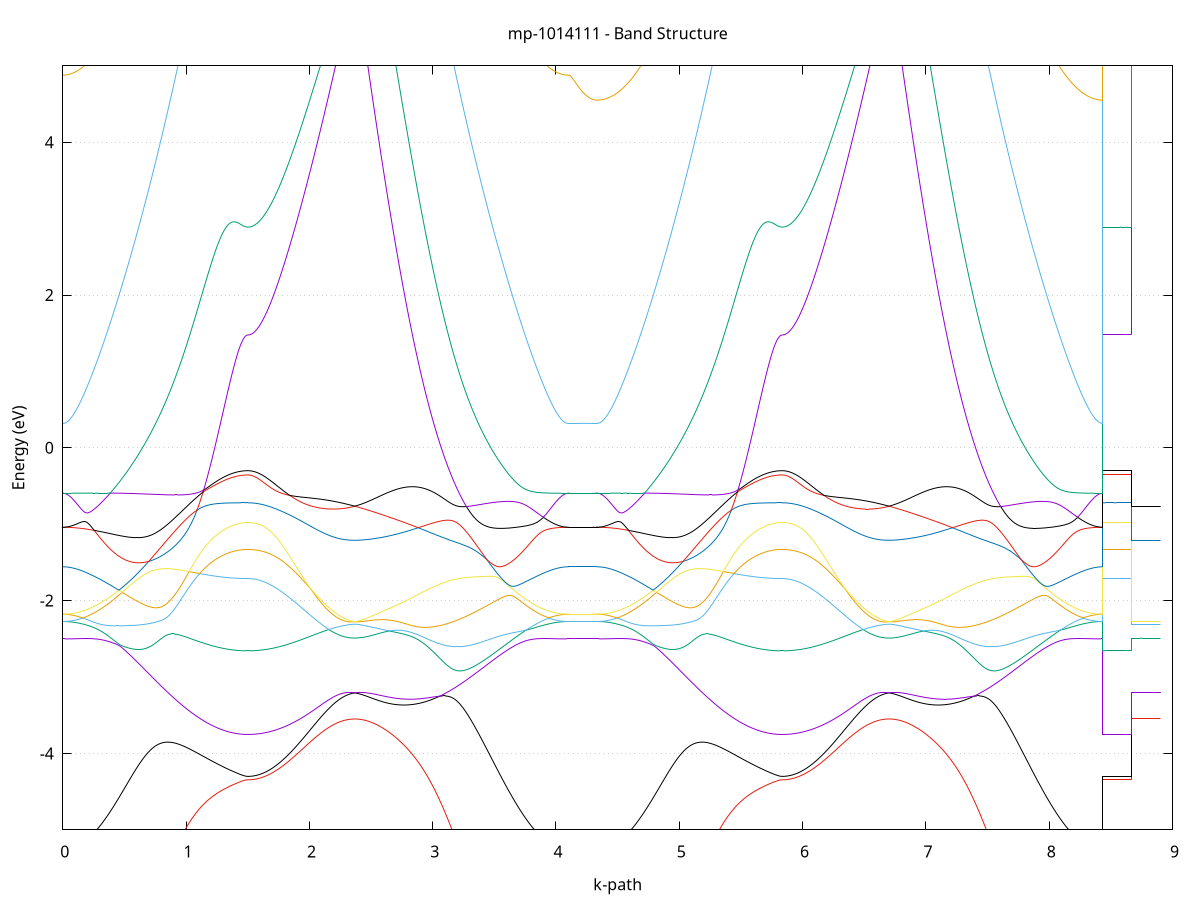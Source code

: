 set title 'mp-1014111 - Band Structure'
set xlabel 'k-path'
set ylabel 'Energy (eV)'
set grid y
set yrange [-5:5]
set terminal png size 800,600
set output 'mp-1014111_bands_gnuplot.png'
plot '-' using 1:2 with lines notitle, '-' using 1:2 with lines notitle, '-' using 1:2 with lines notitle, '-' using 1:2 with lines notitle, '-' using 1:2 with lines notitle, '-' using 1:2 with lines notitle, '-' using 1:2 with lines notitle, '-' using 1:2 with lines notitle, '-' using 1:2 with lines notitle, '-' using 1:2 with lines notitle, '-' using 1:2 with lines notitle, '-' using 1:2 with lines notitle, '-' using 1:2 with lines notitle, '-' using 1:2 with lines notitle, '-' using 1:2 with lines notitle, '-' using 1:2 with lines notitle, '-' using 1:2 with lines notitle, '-' using 1:2 with lines notitle, '-' using 1:2 with lines notitle, '-' using 1:2 with lines notitle, '-' using 1:2 with lines notitle, '-' using 1:2 with lines notitle, '-' using 1:2 with lines notitle, '-' using 1:2 with lines notitle, '-' using 1:2 with lines notitle, '-' using 1:2 with lines notitle, '-' using 1:2 with lines notitle, '-' using 1:2 with lines notitle, '-' using 1:2 with lines notitle, '-' using 1:2 with lines notitle, '-' using 1:2 with lines notitle, '-' using 1:2 with lines notitle, '-' using 1:2 with lines notitle, '-' using 1:2 with lines notitle, '-' using 1:2 with lines notitle, '-' using 1:2 with lines notitle, '-' using 1:2 with lines notitle, '-' using 1:2 with lines notitle, '-' using 1:2 with lines notitle, '-' using 1:2 with lines notitle, '-' using 1:2 with lines notitle, '-' using 1:2 with lines notitle, '-' using 1:2 with lines notitle, '-' using 1:2 with lines notitle, '-' using 1:2 with lines notitle, '-' using 1:2 with lines notitle, '-' using 1:2 with lines notitle, '-' using 1:2 with lines notitle
0.000000 -63.760897
0.009941 -63.760897
0.019882 -63.760897
0.029822 -63.761097
0.039763 -63.761197
0.049704 -63.761497
0.059645 -63.761697
0.069586 -63.762097
0.079527 -63.762397
0.089467 -63.762797
0.099408 -63.763297
0.109349 -63.763797
0.119290 -63.764397
0.129231 -63.764897
0.139172 -63.765597
0.149112 -63.766297
0.159053 -63.767097
0.168994 -63.767897
0.178935 -63.768797
0.188876 -63.769697
0.198817 -63.770597
0.208757 -63.771597
0.218698 -63.772697
0.228639 -63.773697
0.238580 -63.774797
0.248521 -63.775997
0.258461 -63.777097
0.268402 -63.778397
0.278343 -63.779697
0.288284 -63.780997
0.298225 -63.782397
0.308166 -63.783797
0.318106 -63.785297
0.328047 -63.786897
0.337988 -63.788597
0.347929 -63.790097
0.357870 -63.791697
0.367811 -63.793297
0.377751 -63.794897
0.387692 -63.796697
0.397633 -63.798397
0.407574 -63.800097
0.417515 -63.801897
0.427455 -63.803797
0.437396 -63.805597
0.447337 -63.807497
0.457278 -63.809497
0.467219 -63.811497
0.477160 -63.813497
0.487100 -63.815497
0.497041 -63.817597
0.506982 -63.819597
0.516923 -63.821697
0.526864 -63.823797
0.536805 -63.825797
0.546745 -63.827997
0.556686 -63.830197
0.566627 -63.832397
0.576568 -63.834597
0.586509 -63.836797
0.596449 -63.839097
0.606390 -63.841297
0.616331 -63.843597
0.626272 -63.845897
0.636213 -63.848197
0.646154 -63.850497
0.656094 -63.852797
0.666035 -63.855197
0.675976 -63.857597
0.685917 -63.859897
0.695858 -63.862297
0.705799 -63.864597
0.715739 -63.866897
0.725680 -63.869297
0.735621 -63.871697
0.745562 -63.873997
0.755503 -63.876397
0.765444 -63.878797
0.775384 -63.881097
0.785325 -63.883497
0.795266 -63.885997
0.805207 -63.888297
0.815148 -63.890697
0.825088 -63.893097
0.835029 -63.895397
0.844970 -63.897697
0.854911 -63.900097
0.864852 -63.902397
0.874793 -63.904597
0.884733 -63.906697
0.894674 -63.908997
0.904615 -63.911197
0.914556 -63.913497
0.924497 -63.915697
0.934438 -63.918097
0.944378 -63.920197
0.954319 -63.922297
0.964260 -63.924497
0.974201 -63.926597
0.984142 -63.928697
0.994082 -63.930697
1.004023 -63.932697
1.013964 -63.934697
1.023905 -63.936797
1.033846 -63.938797
1.043787 -63.940697
1.053727 -63.942597
1.063668 -63.944497
1.073609 -63.946297
1.083550 -63.947997
1.093491 -63.949797
1.103432 -63.951597
1.113372 -63.953297
1.123313 -63.954897
1.133254 -63.956597
1.143195 -63.958097
1.153136 -63.959697
1.163076 -63.961297
1.173017 -63.962797
1.182958 -63.964297
1.192899 -63.965697
1.202840 -63.966997
1.212781 -63.968397
1.222721 -63.969697
1.232662 -63.970997
1.242603 -63.972297
1.252544 -63.973497
1.262485 -63.974597
1.272426 -63.975697
1.282366 -63.976797
1.292307 -63.977697
1.302248 -63.978697
1.312189 -63.979597
1.322130 -63.980497
1.332071 -63.981397
1.342011 -63.982197
1.351952 -63.982897
1.361893 -63.983597
1.371834 -63.984197
1.381775 -63.984797
1.391715 -63.985397
1.401656 -63.985897
1.411597 -63.986297
1.421538 -63.986697
1.431479 -63.986997
1.441420 -63.987397
1.451360 -63.987497
1.461301 -63.987697
1.471242 -63.987897
1.481183 -63.987997
1.491124 -63.988097
1.501065 -63.987997
1.501065 -63.987997
1.511026 -63.988097
1.520987 -63.987997
1.530949 -63.987997
1.540910 -63.987897
1.550871 -63.987797
1.560833 -63.987697
1.570794 -63.987497
1.580756 -63.987397
1.590717 -63.987197
1.600678 -63.987097
1.610640 -63.986897
1.620601 -63.986697
1.630562 -63.986497
1.640524 -63.986197
1.650485 -63.985897
1.660447 -63.985597
1.670408 -63.985197
1.680369 -63.984897
1.690331 -63.984597
1.700292 -63.984197
1.710253 -63.983697
1.720215 -63.983297
1.730176 -63.982797
1.740138 -63.982397
1.750099 -63.981897
1.760060 -63.981397
1.770022 -63.980797
1.779983 -63.980297
1.789945 -63.979697
1.799906 -63.979097
1.809867 -63.978497
1.819829 -63.977897
1.829790 -63.977197
1.839751 -63.976597
1.849713 -63.975897
1.859674 -63.975197
1.869636 -63.974497
1.879597 -63.973797
1.889558 -63.972997
1.899520 -63.972197
1.909481 -63.971397
1.919442 -63.970697
1.929404 -63.969897
1.939365 -63.968997
1.949327 -63.968197
1.959288 -63.967397
1.969249 -63.966497
1.979211 -63.965597
1.989172 -63.964697
1.999133 -63.963897
2.009095 -63.962897
2.019056 -63.961997
2.029018 -63.960997
2.038979 -63.959997
2.048940 -63.958997
2.058902 -63.957997
2.068863 -63.956997
2.078824 -63.955897
2.088786 -63.954897
2.098747 -63.953897
2.108709 -63.952897
2.118670 -63.951797
2.128631 -63.950697
2.138593 -63.949597
2.148554 -63.948497
2.158516 -63.947497
2.168477 -63.946297
2.178438 -63.945197
2.188400 -63.944097
2.198361 -63.942897
2.208322 -63.941797
2.218284 -63.940597
2.228245 -63.939397
2.238207 -63.938397
2.248168 -63.937197
2.258129 -63.936097
2.268091 -63.934897
2.278052 -63.933797
2.288013 -63.932697
2.297975 -63.931697
2.307936 -63.930697
2.317898 -63.929697
2.327859 -63.928897
2.337820 -63.928197
2.347782 -63.927597
2.357743 -63.927197
2.367704 -63.927097
2.367704 -63.927097
2.377666 -63.927197
2.387627 -63.927597
2.397589 -63.928097
2.407550 -63.928697
2.417511 -63.929497
2.427473 -63.930197
2.437434 -63.930997
2.447396 -63.931797
2.457357 -63.932597
2.467318 -63.933397
2.477280 -63.934197
2.487241 -63.934897
2.497202 -63.935697
2.507164 -63.936497
2.517125 -63.937197
2.527087 -63.937797
2.537048 -63.938297
2.547009 -63.938997
2.556971 -63.939497
2.566932 -63.940097
2.576893 -63.940597
2.586855 -63.940997
2.596816 -63.941497
2.606778 -63.941697
2.616739 -63.942197
2.626700 -63.942497
2.636662 -63.942797
2.646623 -63.942997
2.656584 -63.943197
2.666546 -63.943297
2.676507 -63.943397
2.686469 -63.943497
2.696430 -63.943497
2.706391 -63.943497
2.716353 -63.943497
2.726314 -63.943397
2.736275 -63.943197
2.746237 -63.942997
2.756198 -63.942797
2.766160 -63.942497
2.776121 -63.942197
2.786082 -63.941797
2.796044 -63.941397
2.806005 -63.940997
2.815967 -63.940397
2.825928 -63.939897
2.835889 -63.939397
2.845851 -63.938797
2.855812 -63.938097
2.865773 -63.937497
2.875735 -63.936697
2.885696 -63.935897
2.895658 -63.935097
2.905619 -63.934197
2.915580 -63.933197
2.925542 -63.932297
2.935503 -63.931197
2.945464 -63.930097
2.955426 -63.928997
2.965387 -63.927897
2.975349 -63.926897
2.985310 -63.925597
2.995271 -63.924397
3.005233 -63.923097
3.015194 -63.921697
3.025156 -63.920397
3.035117 -63.918997
3.045078 -63.917597
3.055040 -63.916097
3.065001 -63.914697
3.074962 -63.913097
3.084924 -63.911497
3.094885 -63.909997
3.104847 -63.908497
3.114808 -63.907097
3.124769 -63.905597
3.134731 -63.903997
3.144692 -63.902497
3.154653 -63.900997
3.164615 -63.899397
3.174576 -63.897797
3.184538 -63.895997
3.194499 -63.894297
3.204460 -63.892597
3.214422 -63.890897
3.224383 -63.889197
3.234344 -63.887497
3.244306 -63.885497
3.254267 -63.883797
3.264229 -63.881997
3.274190 -63.880097
3.284151 -63.878197
3.294113 -63.876297
3.304074 -63.874397
3.314035 -63.872497
3.323997 -63.870597
3.333958 -63.868497
3.343920 -63.866497
3.353881 -63.864497
3.363842 -63.862497
3.373804 -63.860597
3.383765 -63.858597
3.393727 -63.856697
3.403688 -63.854597
3.413649 -63.852597
3.423611 -63.850597
3.433572 -63.848597
3.443533 -63.846597
3.453495 -63.844597
3.463456 -63.842497
3.473418 -63.840497
3.483379 -63.838497
3.493340 -63.836497
3.503302 -63.834497
3.513263 -63.832497
3.523224 -63.830397
3.533186 -63.828397
3.543147 -63.826397
3.553109 -63.824397
3.563070 -63.822697
3.573031 -63.820797
3.582993 -63.818797
3.592954 -63.816897
3.602916 -63.815097
3.612877 -63.813197
3.622838 -63.811297
3.632800 -63.809397
3.642761 -63.807597
3.652722 -63.805697
3.662684 -63.803997
3.672645 -63.802197
3.682607 -63.800497
3.692568 -63.798897
3.702529 -63.797197
3.712491 -63.795397
3.722452 -63.793797
3.732413 -63.792097
3.742375 -63.790597
3.752336 -63.788997
3.762298 -63.787597
3.772259 -63.786097
3.782220 -63.784697
3.792182 -63.783397
3.802143 -63.781897
3.812104 -63.780597
3.822066 -63.779297
3.832027 -63.778097
3.841989 -63.776897
3.851950 -63.775797
3.861911 -63.774597
3.871873 -63.773497
3.881834 -63.772497
3.891796 -63.771497
3.901757 -63.770597
3.911718 -63.769597
3.921680 -63.768697
3.931641 -63.767897
3.941602 -63.767097
3.951564 -63.766297
3.961525 -63.765597
3.971487 -63.764897
3.981448 -63.764297
3.991409 -63.763697
4.001371 -63.763297
4.011332 -63.762797
4.021293 -63.762397
4.031255 -63.762097
4.041216 -63.761697
4.051178 -63.761497
4.061139 -63.761197
4.071100 -63.761097
4.081062 -63.760897
4.091023 -63.760897
4.100985 -63.760897
4.100985 -63.760897
4.110670 -63.760797
4.120355 -63.760797
4.130040 -63.760797
4.139726 -63.760797
4.149411 -63.760797
4.159096 -63.760797
4.168781 -63.760797
4.178467 -63.760797
4.188152 -63.760797
4.197837 -63.760797
4.207522 -63.760797
4.217208 -63.760797
4.226893 -63.760797
4.236578 -63.760797
4.246263 -63.760797
4.255949 -63.760797
4.265634 -63.760797
4.275319 -63.760797
4.285005 -63.760797
4.294690 -63.760797
4.304375 -63.760697
4.314060 -63.760597
4.323746 -63.760597
4.333431 -63.760597
4.333431 -63.760597
4.343372 -63.760697
4.353312 -63.760897
4.363253 -63.760997
4.373194 -63.761197
4.383135 -63.761397
4.393076 -63.761697
4.403017 -63.761997
4.412957 -63.762397
4.422898 -63.762797
4.432839 -63.763297
4.442780 -63.763797
4.452721 -63.764397
4.462662 -63.764997
4.472602 -63.765697
4.482543 -63.766397
4.492484 -63.767197
4.502425 -63.767997
4.512366 -63.768697
4.522307 -63.769597
4.532247 -63.770597
4.542188 -63.771597
4.552129 -63.772697
4.562070 -63.773797
4.572011 -63.774897
4.581951 -63.775897
4.591892 -63.777097
4.601833 -63.778397
4.611774 -63.779697
4.621715 -63.780997
4.631656 -63.782397
4.641596 -63.783897
4.651537 -63.785397
4.661478 -63.786897
4.671419 -63.788297
4.681360 -63.789997
4.691301 -63.791597
4.701241 -63.793197
4.711182 -63.794897
4.721123 -63.796697
4.731064 -63.798397
4.741005 -63.800197
4.750945 -63.801997
4.760886 -63.803897
4.770827 -63.805797
4.780768 -63.807697
4.790709 -63.809697
4.800650 -63.811597
4.810590 -63.813397
4.820531 -63.815297
4.830472 -63.817297
4.840413 -63.819397
4.850354 -63.821497
4.860295 -63.823697
4.870235 -63.825797
4.880176 -63.827897
4.890117 -63.830097
4.900058 -63.832297
4.909999 -63.834497
4.919939 -63.836797
4.929880 -63.838897
4.939821 -63.841197
4.949762 -63.843597
4.959703 -63.845897
4.969644 -63.848197
4.979584 -63.850597
4.989525 -63.852897
4.999466 -63.855197
5.009407 -63.857597
5.019348 -63.859897
5.029289 -63.862197
5.039229 -63.864597
5.049170 -63.866997
5.059111 -63.869497
5.069052 -63.871897
5.078993 -63.874197
5.088934 -63.876597
5.098874 -63.878997
5.108815 -63.881397
5.118756 -63.883697
5.128697 -63.886097
5.138638 -63.888497
5.148578 -63.890797
5.158519 -63.893197
5.168460 -63.895497
5.178401 -63.897797
5.188342 -63.900097
5.198283 -63.902297
5.208223 -63.904597
5.218164 -63.906697
5.228105 -63.908997
5.238046 -63.911297
5.247987 -63.913397
5.257928 -63.915697
5.267868 -63.917897
5.277809 -63.919997
5.287750 -63.922197
5.297691 -63.924297
5.307632 -63.926397
5.317572 -63.928497
5.327513 -63.930597
5.337454 -63.932697
5.347395 -63.934597
5.357336 -63.936697
5.367277 -63.938697
5.377217 -63.940597
5.387158 -63.942497
5.397099 -63.944397
5.407040 -63.946197
5.416981 -63.948097
5.426922 -63.949897
5.436862 -63.951597
5.446803 -63.953397
5.456744 -63.954997
5.466685 -63.956597
5.476626 -63.958197
5.486566 -63.959697
5.496507 -63.961297
5.506448 -63.962797
5.516389 -63.964197
5.526330 -63.965697
5.536271 -63.967097
5.546211 -63.968397
5.556152 -63.969797
5.566093 -63.970997
5.576034 -63.972297
5.585975 -63.973397
5.595916 -63.974597
5.605856 -63.975697
5.615797 -63.976797
5.625738 -63.977797
5.635679 -63.978797
5.645620 -63.979697
5.655561 -63.980497
5.665501 -63.981297
5.675442 -63.982097
5.685383 -63.982897
5.695324 -63.983597
5.705265 -63.984197
5.715205 -63.984797
5.725146 -63.985297
5.735087 -63.985797
5.745028 -63.986297
5.754969 -63.986697
5.764910 -63.987097
5.774850 -63.987297
5.784791 -63.987597
5.794732 -63.987697
5.804673 -63.987897
5.814614 -63.987997
5.824555 -63.988097
5.834495 -63.988097
5.834495 -63.988097
5.844457 -63.988097
5.854418 -63.988097
5.864379 -63.987997
5.874341 -63.987897
5.884302 -63.987797
5.894264 -63.987697
5.904225 -63.987597
5.914186 -63.987397
5.924148 -63.987197
5.934109 -63.987197
5.944071 -63.986897
5.954032 -63.986697
5.963993 -63.986397
5.973955 -63.986097
5.983916 -63.985897
5.993877 -63.985597
6.003839 -63.985297
6.013800 -63.984897
6.023762 -63.984497
6.033723 -63.984097
6.043684 -63.983697
6.053646 -63.983297
6.063607 -63.982897
6.073568 -63.982397
6.083530 -63.981897
6.093491 -63.981297
6.103453 -63.980797
6.113414 -63.980197
6.123375 -63.979697
6.133337 -63.979097
6.143298 -63.978497
6.153259 -63.977797
6.163221 -63.977197
6.173182 -63.976497
6.183144 -63.975797
6.193105 -63.975097
6.203066 -63.974397
6.213028 -63.973697
6.222989 -63.972997
6.232950 -63.972197
6.242912 -63.971497
6.252873 -63.970697
6.262835 -63.969797
6.272796 -63.968997
6.282757 -63.968097
6.292719 -63.967397
6.302680 -63.966497
6.312642 -63.965597
6.322603 -63.964697
6.332564 -63.963797
6.342526 -63.962797
6.352487 -63.961797
6.362448 -63.960797
6.372410 -63.959897
6.382371 -63.959097
6.392333 -63.957997
6.402294 -63.956997
6.412255 -63.955997
6.422217 -63.954897
6.432178 -63.953897
6.442139 -63.952797
6.452101 -63.951697
6.462062 -63.950597
6.472024 -63.949497
6.481985 -63.948397
6.491946 -63.947297
6.501908 -63.946197
6.511869 -63.945097
6.521831 -63.943897
6.531792 -63.942797
6.541753 -63.941597
6.551715 -63.940397
6.561676 -63.939297
6.571637 -63.938097
6.581599 -63.937097
6.591560 -63.935897
6.601522 -63.934797
6.611483 -63.933697
6.621444 -63.932697
6.631406 -63.931597
6.641367 -63.930597
6.651328 -63.929697
6.661290 -63.928897
6.671251 -63.928197
6.681213 -63.927597
6.691174 -63.927297
6.701135 -63.927197
6.701135 -63.927197
6.711097 -63.927297
6.721058 -63.927597
6.731019 -63.927997
6.740981 -63.928597
6.750942 -63.929297
6.760904 -63.929997
6.770865 -63.930797
6.780826 -63.931697
6.790788 -63.932397
6.800749 -63.933197
6.810710 -63.933997
6.820672 -63.934897
6.830633 -63.935497
6.840595 -63.936297
6.850556 -63.936997
6.860517 -63.937697
6.870479 -63.938397
6.880440 -63.939097
6.890401 -63.939697
6.900363 -63.940197
6.910324 -63.940597
6.920286 -63.941097
6.930247 -63.941597
6.940208 -63.941997
6.950170 -63.942297
6.960131 -63.942697
6.970093 -63.942797
6.980054 -63.943097
6.990015 -63.943297
6.999977 -63.943397
7.009938 -63.943497
7.019899 -63.943497
7.029861 -63.943497
7.039822 -63.943397
7.049784 -63.943397
7.059745 -63.943297
7.069706 -63.943197
7.079668 -63.942997
7.089629 -63.942797
7.099590 -63.942497
7.109552 -63.942197
7.119513 -63.941797
7.129475 -63.941397
7.139436 -63.940897
7.149397 -63.940397
7.159359 -63.939997
7.169320 -63.939497
7.179282 -63.938997
7.189243 -63.938297
7.199204 -63.937597
7.209166 -63.936897
7.219127 -63.936097
7.229088 -63.935197
7.239050 -63.934297
7.249011 -63.933197
7.258973 -63.932297
7.268934 -63.931197
7.278895 -63.930197
7.288857 -63.929097
7.298818 -63.927997
7.308779 -63.926797
7.318741 -63.925597
7.328702 -63.924397
7.338664 -63.923097
7.348625 -63.921797
7.358586 -63.920397
7.368548 -63.918997
7.378509 -63.917597
7.388470 -63.916097
7.398432 -63.914497
7.408393 -63.912997
7.418355 -63.911497
7.428316 -63.909997
7.438277 -63.908497
7.448239 -63.906997
7.458200 -63.905497
7.468162 -63.903997
7.478123 -63.902397
7.488084 -63.900797
7.498046 -63.899197
7.508007 -63.897597
7.517968 -63.895897
7.527930 -63.894197
7.537891 -63.892497
7.547853 -63.890897
7.557814 -63.889197
7.567775 -63.887497
7.577737 -63.885697
7.587698 -63.883897
7.597659 -63.881897
7.607621 -63.880097
7.617582 -63.878197
7.627544 -63.876297
7.637505 -63.874397
7.647466 -63.872497
7.657428 -63.870697
7.667389 -63.868797
7.677350 -63.866797
7.687312 -63.864797
7.697273 -63.862797
7.707235 -63.860697
7.717196 -63.858597
7.727157 -63.856497
7.737119 -63.854497
7.747080 -63.852597
7.757042 -63.850497
7.767003 -63.848497
7.776964 -63.846497
7.786926 -63.844497
7.796887 -63.842397
7.806848 -63.840497
7.816810 -63.838397
7.826771 -63.836397
7.836733 -63.834397
7.846694 -63.832497
7.856655 -63.830497
7.866617 -63.828497
7.876578 -63.826497
7.886539 -63.824497
7.896501 -63.822597
7.906462 -63.820597
7.916424 -63.818697
7.926385 -63.816697
7.936346 -63.814797
7.946308 -63.812997
7.956269 -63.811197
7.966231 -63.809397
7.976192 -63.807597
7.986153 -63.805697
7.996115 -63.803997
8.006076 -63.802197
8.016037 -63.800497
8.025999 -63.798897
8.035960 -63.797197
8.045922 -63.795497
8.055883 -63.793797
8.065844 -63.792197
8.075806 -63.790597
8.085767 -63.789097
8.095728 -63.787597
8.105690 -63.786197
8.115651 -63.784797
8.125613 -63.783397
8.135574 -63.781997
8.145535 -63.780697
8.155497 -63.779397
8.165458 -63.778097
8.175419 -63.776897
8.185381 -63.775697
8.195342 -63.774597
8.205304 -63.773497
8.215265 -63.772297
8.225226 -63.771497
8.235188 -63.770497
8.245149 -63.769597
8.255111 -63.768697
8.265072 -63.767897
8.275033 -63.767097
8.284995 -63.766397
8.294956 -63.765697
8.304917 -63.764997
8.314879 -63.764397
8.324840 -63.763797
8.334802 -63.763297
8.344763 -63.762797
8.354724 -63.762397
8.364686 -63.761997
8.374647 -63.761697
8.384608 -63.761397
8.394570 -63.761197
8.404531 -63.760997
8.414493 -63.760797
8.424454 -63.760697
8.434415 -63.760597
8.434415 -63.988097
8.444101 -63.988097
8.453786 -63.988097
8.463471 -63.988097
8.473156 -63.988097
8.482842 -63.988097
8.492527 -63.988097
8.502212 -63.988097
8.511897 -63.988097
8.521583 -63.988097
8.531268 -63.988097
8.540953 -63.988097
8.550639 -63.988097
8.560324 -63.988097
8.570009 -63.988097
8.579694 -63.988097
8.589380 -63.988097
8.599065 -63.988097
8.608750 -63.988097
8.618435 -63.988097
8.628121 -63.988097
8.637806 -63.988097
8.647491 -63.988097
8.657176 -63.988097
8.666862 -63.987997
8.666862 -63.927097
8.676547 -63.927097
8.686232 -63.927097
8.695917 -63.927097
8.705603 -63.927097
8.715288 -63.927097
8.724973 -63.927097
8.734659 -63.927097
8.744344 -63.927097
8.754029 -63.927097
8.763714 -63.927097
8.773400 -63.927097
8.783085 -63.927097
8.792770 -63.927097
8.802455 -63.927097
8.812141 -63.927097
8.821826 -63.927097
8.831511 -63.927097
8.841196 -63.927097
8.850882 -63.927097
8.860567 -63.927097
8.870252 -63.927197
8.879937 -63.927197
8.889623 -63.927197
8.899308 -63.927197
e
0.000000 -63.760897
0.009941 -63.760797
0.019882 -63.760897
0.029822 -63.760897
0.039763 -63.760897
0.049704 -63.760997
0.059645 -63.761097
0.069586 -63.761197
0.079527 -63.761297
0.089467 -63.761397
0.099408 -63.761497
0.109349 -63.761597
0.119290 -63.761797
0.129231 -63.761897
0.139172 -63.762097
0.149112 -63.762297
0.159053 -63.762497
0.168994 -63.762697
0.178935 -63.762997
0.188876 -63.763197
0.198817 -63.763497
0.208757 -63.763697
0.218698 -63.763997
0.228639 -63.764297
0.238580 -63.764597
0.248521 -63.764897
0.258461 -63.765297
0.268402 -63.765597
0.278343 -63.765897
0.288284 -63.766197
0.298225 -63.766697
0.308166 -63.768097
0.318106 -63.769597
0.328047 -63.771197
0.337988 -63.772897
0.347929 -63.774497
0.357870 -63.776097
0.367811 -63.777797
0.377751 -63.779497
0.387692 -63.781297
0.397633 -63.783097
0.407574 -63.784897
0.417515 -63.786797
0.427455 -63.788697
0.437396 -63.790597
0.447337 -63.792597
0.457278 -63.794497
0.467219 -63.796597
0.477160 -63.798797
0.487100 -63.800797
0.497041 -63.802897
0.506982 -63.804897
0.516923 -63.806997
0.526864 -63.809097
0.536805 -63.811297
0.546745 -63.813397
0.556686 -63.815597
0.566627 -63.817797
0.576568 -63.819997
0.586509 -63.822297
0.596449 -63.824497
0.606390 -63.826797
0.616331 -63.828997
0.626272 -63.831297
0.636213 -63.833597
0.646154 -63.835797
0.656094 -63.838097
0.666035 -63.840497
0.675976 -63.842797
0.685917 -63.845097
0.695858 -63.847397
0.705799 -63.849697
0.715739 -63.852097
0.725680 -63.854397
0.735621 -63.856497
0.745562 -63.858797
0.755503 -63.861197
0.765444 -63.863497
0.775384 -63.865797
0.785325 -63.868097
0.795266 -63.870397
0.805207 -63.872597
0.815148 -63.874897
0.825088 -63.877297
0.835029 -63.879597
0.844970 -63.881697
0.854911 -63.884097
0.864852 -63.886397
0.874793 -63.888597
0.884733 -63.890797
0.894674 -63.892997
0.904615 -63.895197
0.914556 -63.897397
0.924497 -63.899597
0.934438 -63.901797
0.944378 -63.903797
0.954319 -63.905897
0.964260 -63.907997
0.974201 -63.910097
0.984142 -63.912197
0.994082 -63.914097
1.004023 -63.916097
1.013964 -63.918097
1.023905 -63.920097
1.033846 -63.921997
1.043787 -63.923897
1.053727 -63.925797
1.063668 -63.927597
1.073609 -63.929497
1.083550 -63.931197
1.093491 -63.932897
1.103432 -63.934697
1.113372 -63.936397
1.123313 -63.937997
1.133254 -63.939697
1.143195 -63.941197
1.153136 -63.942797
1.163076 -63.944397
1.173017 -63.945897
1.182958 -63.947197
1.192899 -63.948597
1.202840 -63.949897
1.212781 -63.951197
1.222721 -63.952497
1.232662 -63.953797
1.242603 -63.954997
1.252544 -63.956197
1.262485 -63.957197
1.272426 -63.958297
1.282366 -63.959297
1.292307 -63.960297
1.302248 -63.961297
1.312189 -63.962197
1.322130 -63.962997
1.332071 -63.963797
1.342011 -63.964597
1.351952 -63.965297
1.361893 -63.965897
1.371834 -63.966497
1.381775 -63.967097
1.391715 -63.967597
1.401656 -63.968097
1.411597 -63.968597
1.421538 -63.968897
1.431479 -63.969197
1.441420 -63.969497
1.451360 -63.969697
1.461301 -63.969897
1.471242 -63.970097
1.481183 -63.970197
1.491124 -63.970297
1.501065 -63.970197
1.501065 -63.970197
1.511026 -63.970297
1.520987 -63.970197
1.530949 -63.970197
1.540910 -63.970097
1.550871 -63.969997
1.560833 -63.969897
1.570794 -63.969797
1.580756 -63.969597
1.590717 -63.969397
1.600678 -63.969297
1.610640 -63.968997
1.620601 -63.968897
1.630562 -63.968597
1.640524 -63.968397
1.650485 -63.968097
1.660447 -63.967797
1.670408 -63.967397
1.680369 -63.967197
1.690331 -63.966797
1.700292 -63.966397
1.710253 -63.965997
1.720215 -63.965597
1.730176 -63.965197
1.740138 -63.964697
1.750099 -63.964197
1.760060 -63.963697
1.770022 -63.963097
1.779983 -63.962597
1.789945 -63.962197
1.799906 -63.961597
1.809867 -63.960997
1.819829 -63.960397
1.829790 -63.959697
1.839751 -63.959097
1.849713 -63.958397
1.859674 -63.957697
1.869636 -63.957097
1.879597 -63.956397
1.889558 -63.955697
1.899520 -63.954897
1.909481 -63.954097
1.919442 -63.953397
1.929404 -63.952597
1.939365 -63.951697
1.949327 -63.950997
1.959288 -63.950197
1.969249 -63.949297
1.979211 -63.948497
1.989172 -63.947597
1.999133 -63.946697
2.009095 -63.945697
2.019056 -63.944797
2.029018 -63.943797
2.038979 -63.942897
2.048940 -63.941897
2.058902 -63.940897
2.068863 -63.939897
2.078824 -63.938897
2.088786 -63.937897
2.098747 -63.936897
2.108709 -63.935897
2.118670 -63.934897
2.128631 -63.933797
2.138593 -63.932797
2.148554 -63.931697
2.158516 -63.930697
2.168477 -63.929697
2.178438 -63.928597
2.188400 -63.927497
2.198361 -63.926497
2.208322 -63.925397
2.218284 -63.924297
2.228245 -63.923297
2.238207 -63.922297
2.248168 -63.921297
2.258129 -63.920297
2.268091 -63.919297
2.278052 -63.918397
2.288013 -63.917497
2.297975 -63.916697
2.307936 -63.915897
2.317898 -63.915197
2.327859 -63.914597
2.337820 -63.914197
2.347782 -63.913897
2.357743 -63.913697
2.367704 -63.913697
2.367704 -63.913697
2.377666 -63.913897
2.387627 -63.914297
2.397589 -63.914697
2.407550 -63.915397
2.417511 -63.916097
2.427473 -63.916897
2.437434 -63.917697
2.447396 -63.918497
2.457357 -63.919297
2.467318 -63.920197
2.477280 -63.921097
2.487241 -63.921897
2.497202 -63.922797
2.507164 -63.923697
2.517125 -63.924497
2.527087 -63.925397
2.537048 -63.926097
2.547009 -63.926897
2.556971 -63.927597
2.566932 -63.928397
2.576893 -63.929097
2.586855 -63.929697
2.596816 -63.930297
2.606778 -63.930897
2.616739 -63.931397
2.626700 -63.931997
2.636662 -63.932497
2.646623 -63.932897
2.656584 -63.933297
2.666546 -63.933697
2.676507 -63.933997
2.686469 -63.934197
2.696430 -63.934397
2.706391 -63.934597
2.716353 -63.934697
2.726314 -63.934797
2.736275 -63.934897
2.746237 -63.934997
2.756198 -63.934997
2.766160 -63.934897
2.776121 -63.934797
2.786082 -63.934697
2.796044 -63.934497
2.806005 -63.934297
2.815967 -63.933997
2.825928 -63.933697
2.835889 -63.933397
2.845851 -63.932997
2.855812 -63.932597
2.865773 -63.932197
2.875735 -63.931597
2.885696 -63.931097
2.895658 -63.930497
2.905619 -63.929897
2.915580 -63.929197
2.925542 -63.928497
2.935503 -63.927597
2.945464 -63.926797
2.955426 -63.925997
2.965387 -63.925097
2.975349 -63.924297
2.985310 -63.923297
2.995271 -63.922297
3.005233 -63.921297
3.015194 -63.920097
3.025156 -63.918997
3.035117 -63.917797
3.045078 -63.916597
3.055040 -63.915397
3.065001 -63.914097
3.074962 -63.912697
3.084924 -63.911397
3.094885 -63.909797
3.104847 -63.908097
3.114808 -63.906397
3.124769 -63.904697
3.134731 -63.902997
3.144692 -63.901297
3.154653 -63.899497
3.164615 -63.897697
3.174576 -63.895897
3.184538 -63.893897
3.194499 -63.891997
3.204460 -63.889997
3.214422 -63.888097
3.224383 -63.886197
3.234344 -63.884097
3.244306 -63.881997
3.254267 -63.880097
3.264229 -63.878097
3.274190 -63.875997
3.284151 -63.873997
3.294113 -63.871897
3.304074 -63.869797
3.314035 -63.867797
3.323997 -63.865597
3.333958 -63.863397
3.343920 -63.861197
3.353881 -63.858997
3.363842 -63.856797
3.373804 -63.854697
3.383765 -63.852497
3.393727 -63.850297
3.403688 -63.847997
3.413649 -63.845797
3.423611 -63.843597
3.433572 -63.841497
3.443533 -63.839297
3.453495 -63.837097
3.463456 -63.834797
3.473418 -63.832597
3.483379 -63.830397
3.493340 -63.828197
3.503302 -63.825997
3.513263 -63.823797
3.523224 -63.821597
3.533186 -63.819397
3.543147 -63.817197
3.553109 -63.814997
3.563070 -63.812997
3.573031 -63.810897
3.582993 -63.808797
3.592954 -63.806697
3.602916 -63.804697
3.612877 -63.802597
3.622838 -63.800597
3.632800 -63.798497
3.642761 -63.796497
3.652722 -63.794497
3.662684 -63.792597
3.672645 -63.790797
3.682607 -63.788897
3.692568 -63.787097
3.702529 -63.785197
3.712491 -63.783397
3.722452 -63.781697
3.732413 -63.779997
3.742375 -63.778397
3.752336 -63.776797
3.762298 -63.775397
3.772259 -63.773897
3.782220 -63.772497
3.792182 -63.771297
3.802143 -63.770097
3.812104 -63.768997
3.822066 -63.768097
3.832027 -63.767197
3.841989 -63.766497
3.851950 -63.765897
3.861911 -63.765297
3.871873 -63.764897
3.881834 -63.764397
3.891796 -63.763997
3.901757 -63.763797
3.911718 -63.763597
3.921680 -63.763297
3.931641 -63.762997
3.941602 -63.762697
3.951564 -63.762497
3.961525 -63.762197
3.971487 -63.761997
3.981448 -63.761897
3.991409 -63.761697
4.001371 -63.761597
4.011332 -63.761397
4.021293 -63.761297
4.031255 -63.761197
4.041216 -63.761097
4.051178 -63.761097
4.061139 -63.760997
4.071100 -63.760897
4.081062 -63.760897
4.091023 -63.760897
4.100985 -63.760897
4.100985 -63.760897
4.110670 -63.760797
4.120355 -63.760797
4.130040 -63.760797
4.139726 -63.760797
4.149411 -63.760797
4.159096 -63.760797
4.168781 -63.760797
4.178467 -63.760797
4.188152 -63.760797
4.197837 -63.760797
4.207522 -63.760797
4.217208 -63.760797
4.226893 -63.760797
4.236578 -63.760797
4.246263 -63.760797
4.255949 -63.760797
4.265634 -63.760797
4.275319 -63.760797
4.285005 -63.760797
4.294690 -63.760797
4.304375 -63.760697
4.314060 -63.760597
4.323746 -63.760597
4.333431 -63.760597
4.333431 -63.760597
4.343372 -63.760597
4.353312 -63.760697
4.363253 -63.760697
4.373194 -63.760797
4.383135 -63.760897
4.393076 -63.760997
4.403017 -63.761097
4.412957 -63.761197
4.422898 -63.761297
4.432839 -63.761397
4.442780 -63.761597
4.452721 -63.761697
4.462662 -63.761897
4.472602 -63.762097
4.482543 -63.762197
4.492484 -63.762497
4.502425 -63.762697
4.512366 -63.762897
4.522307 -63.763097
4.532247 -63.763397
4.542188 -63.763697
4.552129 -63.763997
4.562070 -63.764297
4.572011 -63.764597
4.581951 -63.764797
4.591892 -63.765097
4.601833 -63.765497
4.611774 -63.765797
4.621715 -63.766197
4.631656 -63.766697
4.641596 -63.768297
4.651537 -63.769797
4.661478 -63.771297
4.671419 -63.772897
4.681360 -63.774597
4.691301 -63.776197
4.701241 -63.777897
4.711182 -63.779597
4.721123 -63.781397
4.731064 -63.783197
4.741005 -63.785097
4.750945 -63.786897
4.760886 -63.788797
4.770827 -63.790697
4.780768 -63.792697
4.790709 -63.794697
4.800650 -63.796597
4.810590 -63.798597
4.820531 -63.800597
4.830472 -63.802697
4.840413 -63.804797
4.850354 -63.806997
4.860295 -63.809097
4.870235 -63.811197
4.880176 -63.813297
4.890117 -63.815497
4.900058 -63.817697
4.909999 -63.819897
4.919939 -63.822097
4.929880 -63.824297
4.939821 -63.826497
4.949762 -63.828897
4.959703 -63.831197
4.969644 -63.833397
4.979584 -63.835897
4.989525 -63.838097
4.999466 -63.840397
5.009407 -63.842797
5.019348 -63.844997
5.029289 -63.847197
5.039229 -63.849597
5.049170 -63.851997
5.059111 -63.854297
5.069052 -63.856697
5.078993 -63.859097
5.088934 -63.861397
5.098874 -63.863497
5.108815 -63.865897
5.118756 -63.868197
5.128697 -63.870597
5.138638 -63.872897
5.148578 -63.875197
5.158519 -63.877297
5.168460 -63.879597
5.178401 -63.881897
5.188342 -63.884097
5.198283 -63.886197
5.208223 -63.888497
5.218164 -63.890697
5.228105 -63.892897
5.238046 -63.895197
5.247987 -63.897297
5.257928 -63.899497
5.267868 -63.901697
5.277809 -63.903797
5.287750 -63.905897
5.297691 -63.907997
5.307632 -63.910097
5.317572 -63.912097
5.327513 -63.914097
5.337454 -63.916297
5.347395 -63.918197
5.357336 -63.920197
5.367277 -63.922097
5.377217 -63.923997
5.387158 -63.925897
5.397099 -63.927697
5.407040 -63.929597
5.416981 -63.931297
5.426922 -63.933097
5.436862 -63.934897
5.446803 -63.936497
5.456744 -63.938097
5.466685 -63.939697
5.476626 -63.941197
5.486566 -63.942797
5.496507 -63.944297
5.506448 -63.945697
5.516389 -63.947097
5.526330 -63.948397
5.536271 -63.949897
5.546211 -63.951197
5.556152 -63.952497
5.566093 -63.953697
5.576034 -63.954897
5.585975 -63.955997
5.595916 -63.957097
5.605856 -63.958197
5.615797 -63.959297
5.625738 -63.960297
5.635679 -63.961197
5.645620 -63.962097
5.655561 -63.962897
5.665501 -63.963697
5.675442 -63.964497
5.685383 -63.965297
5.695324 -63.965897
5.705265 -63.966597
5.715205 -63.967097
5.725146 -63.967497
5.735087 -63.968097
5.745028 -63.968497
5.754969 -63.968897
5.764910 -63.969297
5.774850 -63.969597
5.784791 -63.969797
5.794732 -63.969997
5.804673 -63.970197
5.814614 -63.970297
5.824555 -63.970397
5.834495 -63.970397
5.834495 -63.970397
5.844457 -63.970397
5.854418 -63.970297
5.864379 -63.970297
5.874341 -63.970197
5.884302 -63.970097
5.894264 -63.969997
5.904225 -63.969897
5.914186 -63.969697
5.924148 -63.969497
5.934109 -63.969397
5.944071 -63.969197
5.954032 -63.968897
5.963993 -63.968597
5.973955 -63.968397
5.983916 -63.968197
5.993877 -63.967797
6.003839 -63.967497
6.013800 -63.967197
6.023762 -63.966797
6.033723 -63.966397
6.043684 -63.965997
6.053646 -63.965597
6.063607 -63.965297
6.073568 -63.964797
6.083530 -63.964297
6.093491 -63.963797
6.103453 -63.963297
6.113414 -63.962697
6.123375 -63.962097
6.133337 -63.961597
6.143298 -63.960997
6.153259 -63.960297
6.163221 -63.959697
6.173182 -63.959097
6.183144 -63.958397
6.193105 -63.957697
6.203066 -63.957197
6.213028 -63.956497
6.222989 -63.955697
6.232950 -63.955097
6.242912 -63.954297
6.252873 -63.953497
6.262835 -63.952697
6.272796 -63.951897
6.282757 -63.950997
6.292719 -63.950197
6.302680 -63.949397
6.312642 -63.948497
6.322603 -63.947597
6.332564 -63.946697
6.342526 -63.945697
6.352487 -63.944797
6.362448 -63.943897
6.372410 -63.942897
6.382371 -63.941997
6.392333 -63.940997
6.402294 -63.939997
6.412255 -63.938997
6.422217 -63.937997
6.432178 -63.936997
6.442139 -63.935997
6.452101 -63.934897
6.462062 -63.933897
6.472024 -63.932797
6.481985 -63.931697
6.491946 -63.930697
6.501908 -63.929597
6.511869 -63.928497
6.521831 -63.927397
6.531792 -63.926297
6.541753 -63.925297
6.551715 -63.924197
6.561676 -63.923197
6.571637 -63.922097
6.581599 -63.921097
6.591560 -63.920097
6.601522 -63.919197
6.611483 -63.918197
6.621444 -63.917397
6.631406 -63.916597
6.641367 -63.915797
6.651328 -63.915197
6.661290 -63.914597
6.671251 -63.914197
6.681213 -63.913897
6.691174 -63.913797
6.701135 -63.913797
6.701135 -63.913797
6.711097 -63.913997
6.721058 -63.914297
6.731019 -63.914797
6.740981 -63.915297
6.750942 -63.915897
6.760904 -63.916697
6.770865 -63.917497
6.780826 -63.918297
6.790788 -63.919197
6.800749 -63.920097
6.810710 -63.920997
6.820672 -63.921897
6.830633 -63.922697
6.840595 -63.923597
6.850556 -63.924397
6.860517 -63.925197
6.870479 -63.926097
6.880440 -63.926897
6.890401 -63.927697
6.900363 -63.928397
6.910324 -63.929097
6.920286 -63.929797
6.930247 -63.930397
6.940208 -63.930997
6.950170 -63.931597
6.960131 -63.932097
6.970093 -63.932597
6.980054 -63.932997
6.990015 -63.933397
6.999977 -63.933697
7.009938 -63.934097
7.019899 -63.934197
7.029861 -63.934397
7.039822 -63.934597
7.049784 -63.934797
7.059745 -63.934897
7.069706 -63.934997
7.079668 -63.934997
7.089629 -63.934997
7.099590 -63.934897
7.109552 -63.934797
7.119513 -63.934697
7.129475 -63.934497
7.139436 -63.934297
7.149397 -63.933997
7.159359 -63.933697
7.169320 -63.933397
7.179282 -63.933097
7.189243 -63.932597
7.199204 -63.932197
7.209166 -63.931597
7.219127 -63.931197
7.229088 -63.930497
7.239050 -63.929797
7.249011 -63.928997
7.258973 -63.928297
7.268934 -63.927597
7.278895 -63.926797
7.288857 -63.925997
7.298818 -63.925097
7.308779 -63.924297
7.318741 -63.923297
7.328702 -63.922297
7.338664 -63.921197
7.348625 -63.920197
7.358586 -63.919097
7.368548 -63.917897
7.378509 -63.916697
7.388470 -63.915397
7.398432 -63.914097
7.408393 -63.912797
7.418355 -63.911397
7.428316 -63.909697
7.438277 -63.908097
7.448239 -63.906397
7.458200 -63.904697
7.468162 -63.902897
7.478123 -63.901297
7.488084 -63.899397
7.498046 -63.897597
7.508007 -63.895697
7.517968 -63.893797
7.527930 -63.891897
7.537891 -63.889997
7.547853 -63.888097
7.557814 -63.886297
7.567775 -63.884397
7.577737 -63.882297
7.587698 -63.880197
7.597659 -63.878097
7.607621 -63.876197
7.617582 -63.874097
7.627544 -63.871897
7.637505 -63.869797
7.647466 -63.867597
7.657428 -63.865497
7.667389 -63.863497
7.677350 -63.861297
7.687312 -63.859197
7.697273 -63.856997
7.707235 -63.854797
7.717196 -63.852497
7.727157 -63.850197
7.737119 -63.847997
7.747080 -63.845897
7.757042 -63.843597
7.767003 -63.841397
7.776964 -63.839197
7.786926 -63.836997
7.796887 -63.834797
7.806848 -63.832597
7.816810 -63.830297
7.826771 -63.828197
7.836733 -63.825897
7.846694 -63.823897
7.856655 -63.821697
7.866617 -63.819497
7.876578 -63.817297
7.886539 -63.815097
7.896501 -63.812897
7.906462 -63.810797
7.916424 -63.808697
7.926385 -63.806597
7.936346 -63.804497
7.946308 -63.802497
7.956269 -63.800497
7.966231 -63.798497
7.976192 -63.796497
7.986153 -63.794597
7.996115 -63.792597
8.006076 -63.790797
8.016037 -63.788897
8.025999 -63.787097
8.035960 -63.785197
8.045922 -63.783497
8.055883 -63.781697
8.065844 -63.780097
8.075806 -63.778397
8.085767 -63.776897
8.095728 -63.775397
8.105690 -63.773997
8.115651 -63.772697
8.125613 -63.771397
8.135574 -63.770197
8.145535 -63.769097
8.155497 -63.768097
8.165458 -63.767297
8.175419 -63.766597
8.185381 -63.765997
8.195342 -63.765397
8.205304 -63.764997
8.215265 -63.764497
8.225226 -63.764097
8.235188 -63.763797
8.245149 -63.763497
8.255111 -63.763197
8.265072 -63.762897
8.275033 -63.762697
8.284995 -63.762397
8.294956 -63.762197
8.304917 -63.761997
8.314879 -63.761797
8.324840 -63.761597
8.334802 -63.761497
8.344763 -63.761297
8.354724 -63.761197
8.364686 -63.761097
8.374647 -63.760997
8.384608 -63.760897
8.394570 -63.760897
8.404531 -63.760797
8.414493 -63.760697
8.424454 -63.760597
8.434415 -63.760597
8.434415 -63.970397
8.444101 -63.970397
8.453786 -63.970397
8.463471 -63.970397
8.473156 -63.970397
8.482842 -63.970397
8.492527 -63.970397
8.502212 -63.970397
8.511897 -63.970397
8.521583 -63.970297
8.531268 -63.970297
8.540953 -63.970297
8.550639 -63.970397
8.560324 -63.970397
8.570009 -63.970397
8.579694 -63.970297
8.589380 -63.970297
8.599065 -63.970297
8.608750 -63.970297
8.618435 -63.970297
8.628121 -63.970397
8.637806 -63.970297
8.647491 -63.970297
8.657176 -63.970297
8.666862 -63.970197
8.666862 -63.913697
8.676547 -63.913797
8.686232 -63.913797
8.695917 -63.913797
8.705603 -63.913797
8.715288 -63.913797
8.724973 -63.913697
8.734659 -63.913697
8.744344 -63.913697
8.754029 -63.913697
8.763714 -63.913797
8.773400 -63.913797
8.783085 -63.913797
8.792770 -63.913797
8.802455 -63.913797
8.812141 -63.913797
8.821826 -63.913797
8.831511 -63.913797
8.841196 -63.913797
8.850882 -63.913797
8.860567 -63.913797
8.870252 -63.913797
8.879937 -63.913797
8.889623 -63.913797
8.899308 -63.913797
e
0.000000 -63.743797
0.009941 -63.743797
0.019882 -63.743897
0.029822 -63.744097
0.039763 -63.744197
0.049704 -63.744497
0.059645 -63.744797
0.069586 -63.745097
0.079527 -63.745497
0.089467 -63.745897
0.099408 -63.746397
0.109349 -63.746897
0.119290 -63.747697
0.129231 -63.748297
0.139172 -63.748997
0.149112 -63.749697
0.159053 -63.750697
0.168994 -63.751497
0.178935 -63.752497
0.188876 -63.753397
0.198817 -63.754397
0.208757 -63.755497
0.218698 -63.756497
0.228639 -63.757597
0.238580 -63.758797
0.248521 -63.759997
0.258461 -63.761197
0.268402 -63.762497
0.278343 -63.763797
0.288284 -63.765197
0.298225 -63.766597
0.308166 -63.766997
0.318106 -63.767397
0.328047 -63.767797
0.337988 -63.768197
0.347929 -63.768597
0.357870 -63.768997
0.367811 -63.769397
0.377751 -63.769897
0.387692 -63.770297
0.397633 -63.770797
0.407574 -63.771297
0.417515 -63.771897
0.427455 -63.772397
0.437396 -63.772897
0.447337 -63.773397
0.457278 -63.773897
0.467219 -63.774397
0.477160 -63.774997
0.487100 -63.775597
0.497041 -63.776097
0.506982 -63.776697
0.516923 -63.777197
0.526864 -63.777797
0.536805 -63.778397
0.546745 -63.778897
0.556686 -63.779497
0.566627 -63.779997
0.576568 -63.780597
0.586509 -63.781197
0.596449 -63.781797
0.606390 -63.782397
0.616331 -63.782997
0.626272 -63.783597
0.636213 -63.784197
0.646154 -63.784797
0.656094 -63.785497
0.666035 -63.786097
0.675976 -63.786697
0.685917 -63.787397
0.695858 -63.787997
0.705799 -63.788797
0.715739 -63.789397
0.725680 -63.789997
0.735621 -63.790497
0.745562 -63.791197
0.755503 -63.791797
0.765444 -63.792497
0.775384 -63.793097
0.785325 -63.793697
0.795266 -63.794297
0.805207 -63.794997
0.815148 -63.795497
0.825088 -63.796097
0.835029 -63.796797
0.844970 -63.797397
0.854911 -63.797997
0.864852 -63.798597
0.874793 -63.799197
0.884733 -63.799797
0.894674 -63.800397
0.904615 -63.800997
0.914556 -63.801597
0.924497 -63.802097
0.934438 -63.802697
0.944378 -63.803297
0.954319 -63.803897
0.964260 -63.804397
0.974201 -63.804997
0.984142 -63.805497
0.994082 -63.806097
1.004023 -63.806597
1.013964 -63.807097
1.023905 -63.807697
1.033846 -63.808197
1.043787 -63.808697
1.053727 -63.809197
1.063668 -63.809697
1.073609 -63.810197
1.083550 -63.810697
1.093491 -63.811197
1.103432 -63.811597
1.113372 -63.812097
1.123313 -63.812497
1.133254 -63.812997
1.143195 -63.813297
1.153136 -63.813797
1.163076 -63.814197
1.173017 -63.814597
1.182958 -63.814897
1.192899 -63.815197
1.202840 -63.815597
1.212781 -63.815797
1.222721 -63.816197
1.232662 -63.816597
1.242603 -63.816897
1.252544 -63.817197
1.262485 -63.817497
1.272426 -63.817797
1.282366 -63.818097
1.292307 -63.818297
1.302248 -63.818597
1.312189 -63.818797
1.322130 -63.818997
1.332071 -63.819297
1.342011 -63.819497
1.351952 -63.819697
1.361893 -63.819797
1.371834 -63.819997
1.381775 -63.820097
1.391715 -63.820297
1.401656 -63.820397
1.411597 -63.820497
1.421538 -63.820597
1.431479 -63.820697
1.441420 -63.820797
1.451360 -63.820797
1.461301 -63.820897
1.471242 -63.821097
1.481183 -63.820997
1.491124 -63.820997
1.501065 -63.820997
1.501065 -63.820997
1.511026 -63.821197
1.520987 -63.821097
1.530949 -63.821197
1.540910 -63.821297
1.550871 -63.821497
1.560833 -63.821697
1.570794 -63.821997
1.580756 -63.822297
1.590717 -63.822597
1.600678 -63.822997
1.610640 -63.823397
1.620601 -63.823897
1.630562 -63.824497
1.640524 -63.824997
1.650485 -63.825597
1.660447 -63.826197
1.670408 -63.826897
1.680369 -63.827597
1.690331 -63.828397
1.700292 -63.829097
1.710253 -63.829897
1.720215 -63.830597
1.730176 -63.831497
1.740138 -63.832397
1.750099 -63.833397
1.760060 -63.834297
1.770022 -63.835197
1.779983 -63.836197
1.789945 -63.837397
1.799906 -63.838497
1.809867 -63.839597
1.819829 -63.840797
1.829790 -63.841897
1.839751 -63.843097
1.849713 -63.844297
1.859674 -63.845497
1.869636 -63.846797
1.879597 -63.848097
1.889558 -63.849297
1.899520 -63.850597
1.909481 -63.851897
1.919442 -63.853197
1.929404 -63.854597
1.939365 -63.855997
1.949327 -63.857497
1.959288 -63.858897
1.969249 -63.860497
1.979211 -63.861897
1.989172 -63.863397
1.999133 -63.864897
2.009095 -63.866397
2.019056 -63.867997
2.029018 -63.869497
2.038979 -63.870997
2.048940 -63.872597
2.058902 -63.874097
2.068863 -63.875697
2.078824 -63.877197
2.088786 -63.878697
2.098747 -63.880297
2.108709 -63.881897
2.118670 -63.883397
2.128631 -63.884997
2.138593 -63.886597
2.148554 -63.888097
2.158516 -63.889697
2.168477 -63.891197
2.178438 -63.892697
2.188400 -63.894197
2.198361 -63.895697
2.208322 -63.897197
2.218284 -63.898597
2.228245 -63.899997
2.238207 -63.901497
2.248168 -63.902897
2.258129 -63.904297
2.268091 -63.905597
2.278052 -63.906897
2.288013 -63.908097
2.297975 -63.909297
2.307936 -63.910397
2.317898 -63.911397
2.327859 -63.912197
2.337820 -63.912897
2.347782 -63.913397
2.357743 -63.913697
2.367704 -63.913697
2.367704 -63.913697
2.377666 -63.913497
2.387627 -63.912997
2.397589 -63.912397
2.407550 -63.911497
2.417511 -63.910597
2.427473 -63.909697
2.437434 -63.908597
2.447396 -63.907397
2.457357 -63.906097
2.467318 -63.904797
2.477280 -63.903597
2.487241 -63.902297
2.497202 -63.900997
2.507164 -63.899697
2.517125 -63.898297
2.527087 -63.896897
2.537048 -63.895597
2.547009 -63.894197
2.556971 -63.892797
2.566932 -63.891497
2.576893 -63.890097
2.586855 -63.888697
2.596816 -63.887297
2.606778 -63.885897
2.616739 -63.884497
2.626700 -63.883097
2.636662 -63.881697
2.646623 -63.880197
2.656584 -63.878797
2.666546 -63.877397
2.676507 -63.875997
2.686469 -63.874597
2.696430 -63.873197
2.706391 -63.871797
2.716353 -63.870397
2.726314 -63.869097
2.736275 -63.867697
2.746237 -63.866297
2.756198 -63.864897
2.766160 -63.863597
2.776121 -63.862197
2.786082 -63.860897
2.796044 -63.859497
2.806005 -63.858097
2.815967 -63.856697
2.825928 -63.855397
2.835889 -63.853997
2.845851 -63.852697
2.855812 -63.851297
2.865773 -63.849997
2.875735 -63.848597
2.885696 -63.847297
2.895658 -63.845997
2.905619 -63.844697
2.915580 -63.843297
2.925542 -63.841997
2.935503 -63.840697
2.945464 -63.839397
2.955426 -63.838097
2.965387 -63.836797
2.975349 -63.835497
2.985310 -63.834297
2.995271 -63.832997
3.005233 -63.831797
3.015194 -63.830497
3.025156 -63.829297
3.035117 -63.828097
3.045078 -63.826797
3.055040 -63.825597
3.065001 -63.824497
3.074962 -63.823297
3.084924 -63.822097
3.094885 -63.820897
3.104847 -63.819697
3.114808 -63.818497
3.124769 -63.817397
3.134731 -63.816297
3.144692 -63.815197
3.154653 -63.814097
3.164615 -63.812997
3.174576 -63.811897
3.184538 -63.810797
3.194499 -63.809697
3.204460 -63.808797
3.214422 -63.807697
3.224383 -63.806597
3.234344 -63.805597
3.244306 -63.804597
3.254267 -63.803497
3.264229 -63.802597
3.274190 -63.801597
3.284151 -63.800597
3.294113 -63.799597
3.304074 -63.798597
3.314035 -63.797697
3.323997 -63.796697
3.333958 -63.795797
3.343920 -63.794797
3.353881 -63.793897
3.363842 -63.792997
3.373804 -63.792097
3.383765 -63.791297
3.393727 -63.790497
3.403688 -63.789597
3.413649 -63.788797
3.423611 -63.787897
3.433572 -63.787097
3.443533 -63.786297
3.453495 -63.785497
3.463456 -63.784697
3.473418 -63.783897
3.483379 -63.783197
3.493340 -63.782497
3.503302 -63.781797
3.513263 -63.781097
3.523224 -63.780397
3.533186 -63.779697
3.543147 -63.778997
3.553109 -63.778297
3.563070 -63.777597
3.573031 -63.776997
3.582993 -63.776297
3.592954 -63.775697
3.602916 -63.775097
3.612877 -63.774397
3.622838 -63.773797
3.632800 -63.773097
3.642761 -63.772497
3.652722 -63.771897
3.662684 -63.771297
3.672645 -63.770797
3.682607 -63.770197
3.692568 -63.769697
3.702529 -63.769097
3.712491 -63.768497
3.722452 -63.767997
3.732413 -63.767497
3.742375 -63.766897
3.752336 -63.766397
3.762298 -63.765897
3.772259 -63.765297
3.782220 -63.764697
3.792182 -63.764097
3.802143 -63.763397
3.812104 -63.762597
3.822066 -63.761797
3.832027 -63.760897
3.841989 -63.759997
3.851950 -63.758997
3.861911 -63.757997
3.871873 -63.756997
3.881834 -63.755997
3.891796 -63.755097
3.901757 -63.754097
3.911718 -63.753197
3.921680 -63.752297
3.931641 -63.751397
3.941602 -63.750597
3.951564 -63.749797
3.961525 -63.748997
3.971487 -63.748297
3.981448 -63.747597
3.991409 -63.746897
4.001371 -63.746397
4.011332 -63.745897
4.021293 -63.745497
4.031255 -63.745097
4.041216 -63.744797
4.051178 -63.744497
4.061139 -63.744197
4.071100 -63.744097
4.081062 -63.743897
4.091023 -63.743797
4.100985 -63.743797
4.100985 -63.743797
4.110670 -63.743797
4.120355 -63.743797
4.130040 -63.743797
4.139726 -63.743797
4.149411 -63.743797
4.159096 -63.743797
4.168781 -63.743797
4.178467 -63.743797
4.188152 -63.743797
4.197837 -63.743797
4.207522 -63.743797
4.217208 -63.743797
4.226893 -63.743797
4.236578 -63.743797
4.246263 -63.743797
4.255949 -63.743797
4.265634 -63.743797
4.275319 -63.743797
4.285005 -63.743797
4.294690 -63.743797
4.304375 -63.743797
4.314060 -63.743497
4.323746 -63.743497
4.333431 -63.743497
4.333431 -63.743497
4.343372 -63.743697
4.353312 -63.743897
4.363253 -63.743997
4.373194 -63.744297
4.383135 -63.744497
4.393076 -63.744797
4.403017 -63.745197
4.412957 -63.745597
4.422898 -63.745997
4.432839 -63.746497
4.442780 -63.747097
4.452721 -63.747697
4.462662 -63.748297
4.472602 -63.748997
4.482543 -63.749797
4.492484 -63.750597
4.502425 -63.751497
4.512366 -63.752297
4.522307 -63.753197
4.532247 -63.754197
4.542188 -63.755297
4.552129 -63.756497
4.562070 -63.757597
4.572011 -63.758797
4.581951 -63.759897
4.591892 -63.761197
4.601833 -63.762497
4.611774 -63.763797
4.621715 -63.765197
4.631656 -63.766597
4.641596 -63.766997
4.651537 -63.767397
4.661478 -63.767797
4.671419 -63.768197
4.681360 -63.768597
4.691301 -63.769097
4.701241 -63.769397
4.711182 -63.769897
4.721123 -63.770397
4.731064 -63.770797
4.741005 -63.771397
4.750945 -63.771897
4.760886 -63.772397
4.770827 -63.772897
4.780768 -63.773397
4.790709 -63.773897
4.800650 -63.774397
4.810590 -63.774897
4.820531 -63.775397
4.830472 -63.775897
4.840413 -63.776497
4.850354 -63.777097
4.860295 -63.777597
4.870235 -63.778197
4.880176 -63.778797
4.890117 -63.779397
4.900058 -63.779897
4.909999 -63.780397
4.919939 -63.780997
4.929880 -63.781597
4.939821 -63.782197
4.949762 -63.782797
4.959703 -63.783497
4.969644 -63.784097
4.979584 -63.784697
4.989525 -63.785297
4.999466 -63.785897
5.009407 -63.786497
5.019348 -63.787097
5.029289 -63.787897
5.039229 -63.788497
5.049170 -63.789197
5.059111 -63.789797
5.069052 -63.790497
5.078993 -63.791097
5.088934 -63.791797
5.098874 -63.792397
5.108815 -63.792997
5.118756 -63.793697
5.128697 -63.794297
5.138638 -63.794897
5.148578 -63.795497
5.158519 -63.796097
5.168460 -63.796697
5.178401 -63.797397
5.188342 -63.797997
5.198283 -63.798597
5.208223 -63.799197
5.218164 -63.799897
5.228105 -63.800497
5.238046 -63.801097
5.247987 -63.801697
5.257928 -63.802297
5.267868 -63.802797
5.277809 -63.803397
5.287750 -63.803997
5.297691 -63.804497
5.307632 -63.805097
5.317572 -63.805597
5.327513 -63.806197
5.337454 -63.806697
5.347395 -63.807197
5.357336 -63.807597
5.367277 -63.808097
5.377217 -63.808697
5.387158 -63.809197
5.397099 -63.809697
5.407040 -63.810197
5.416981 -63.810697
5.426922 -63.811097
5.436862 -63.811597
5.446803 -63.812097
5.456744 -63.812497
5.466685 -63.812897
5.476626 -63.813297
5.486566 -63.813797
5.496507 -63.814197
5.506448 -63.814497
5.516389 -63.814897
5.526330 -63.815197
5.536271 -63.815497
5.546211 -63.815897
5.556152 -63.816297
5.566093 -63.816597
5.576034 -63.816897
5.585975 -63.817197
5.595916 -63.817497
5.605856 -63.817797
5.615797 -63.818097
5.625738 -63.818297
5.635679 -63.818597
5.645620 -63.818797
5.655561 -63.818997
5.665501 -63.819197
5.675442 -63.819597
5.685383 -63.819797
5.695324 -63.819897
5.705265 -63.820097
5.715205 -63.820097
5.725146 -63.820197
5.735087 -63.820397
5.745028 -63.820497
5.754969 -63.820597
5.764910 -63.820797
5.774850 -63.820797
5.784791 -63.820897
5.794732 -63.820897
5.804673 -63.820997
5.814614 -63.820997
5.824555 -63.821097
5.834495 -63.821097
5.834495 -63.821097
5.844457 -63.821097
5.854418 -63.821097
5.864379 -63.821197
5.874341 -63.821297
5.884302 -63.821497
5.894264 -63.821897
5.904225 -63.822197
5.914186 -63.822297
5.924148 -63.822697
5.934109 -63.823097
5.944071 -63.823297
5.954032 -63.823797
5.963993 -63.824397
5.973955 -63.824897
5.983916 -63.825497
5.993877 -63.826097
6.003839 -63.826797
6.013800 -63.827397
6.023762 -63.828097
6.033723 -63.828897
6.043684 -63.829797
6.053646 -63.830697
6.063607 -63.831597
6.073568 -63.832497
6.083530 -63.833397
6.093491 -63.834397
6.103453 -63.835397
6.113414 -63.836397
6.123375 -63.837397
6.133337 -63.838497
6.143298 -63.839597
6.153259 -63.840597
6.163221 -63.841797
6.173182 -63.842997
6.183144 -63.844197
6.193105 -63.845297
6.203066 -63.846697
6.213028 -63.847897
6.222989 -63.849297
6.232950 -63.850697
6.242912 -63.851997
6.252873 -63.853397
6.262835 -63.854797
6.272796 -63.856297
6.282757 -63.857697
6.292719 -63.859197
6.302680 -63.860597
6.312642 -63.862097
6.322603 -63.863497
6.332564 -63.864897
6.342526 -63.866497
6.352487 -63.867997
6.362448 -63.869497
6.372410 -63.870997
6.382371 -63.872597
6.392333 -63.874197
6.402294 -63.875697
6.412255 -63.877297
6.422217 -63.878897
6.432178 -63.880397
6.442139 -63.881997
6.452101 -63.883497
6.462062 -63.885097
6.472024 -63.886597
6.481985 -63.888097
6.491946 -63.889597
6.501908 -63.891197
6.511869 -63.892697
6.521831 -63.894197
6.531792 -63.895597
6.541753 -63.897097
6.551715 -63.898597
6.561676 -63.899997
6.571637 -63.901397
6.581599 -63.902797
6.591560 -63.904197
6.601522 -63.905497
6.611483 -63.906797
6.621444 -63.907997
6.631406 -63.909197
6.641367 -63.910297
6.651328 -63.911297
6.661290 -63.912197
6.671251 -63.912997
6.681213 -63.913497
6.691174 -63.913797
6.701135 -63.913797
6.701135 -63.913797
6.711097 -63.913597
6.721058 -63.913097
6.731019 -63.912397
6.740981 -63.911597
6.750942 -63.910597
6.760904 -63.909497
6.770865 -63.908397
6.780826 -63.907297
6.790788 -63.905997
6.800749 -63.904797
6.810710 -63.903497
6.820672 -63.902197
6.830633 -63.900897
6.840595 -63.899597
6.850556 -63.898197
6.860517 -63.896897
6.870479 -63.895497
6.880440 -63.894197
6.890401 -63.892797
6.900363 -63.891397
6.910324 -63.889997
6.920286 -63.888797
6.930247 -63.887397
6.940208 -63.885997
6.950170 -63.884597
6.960131 -63.883197
6.970093 -63.881797
6.980054 -63.880397
6.990015 -63.878997
6.999977 -63.877597
7.009938 -63.876197
7.019899 -63.874697
7.029861 -63.873297
7.039822 -63.871897
7.049784 -63.870497
7.059745 -63.869097
7.069706 -63.867697
7.079668 -63.866297
7.089629 -63.864897
7.099590 -63.863497
7.109552 -63.862197
7.119513 -63.860797
7.129475 -63.859397
7.139436 -63.857997
7.149397 -63.856597
7.159359 -63.855297
7.169320 -63.853897
7.179282 -63.852597
7.189243 -63.851197
7.199204 -63.849897
7.209166 -63.848597
7.219127 -63.847197
7.229088 -63.845897
7.239050 -63.844597
7.249011 -63.843197
7.258973 -63.841897
7.268934 -63.840597
7.278895 -63.839297
7.288857 -63.838097
7.298818 -63.836897
7.308779 -63.835697
7.318741 -63.834497
7.328702 -63.833197
7.338664 -63.831997
7.348625 -63.830697
7.358586 -63.829497
7.368548 -63.828297
7.378509 -63.827097
7.388470 -63.825897
7.398432 -63.824697
7.408393 -63.823497
7.418355 -63.822297
7.428316 -63.821097
7.438277 -63.819897
7.448239 -63.818697
7.458200 -63.817597
7.468162 -63.816397
7.478123 -63.815297
7.488084 -63.814197
7.498046 -63.813097
7.508007 -63.811897
7.517968 -63.810797
7.527930 -63.809697
7.537891 -63.808697
7.547853 -63.807697
7.557814 -63.806597
7.567775 -63.805597
7.577737 -63.804497
7.587698 -63.803497
7.597659 -63.802497
7.607621 -63.801497
7.617582 -63.800497
7.627544 -63.799497
7.637505 -63.798597
7.647466 -63.797697
7.657428 -63.796797
7.667389 -63.795897
7.677350 -63.794997
7.687312 -63.794097
7.697273 -63.793197
7.707235 -63.792197
7.717196 -63.791397
7.727157 -63.790497
7.737119 -63.789597
7.747080 -63.788797
7.757042 -63.787997
7.767003 -63.787097
7.776964 -63.786297
7.786926 -63.785597
7.796887 -63.784797
7.806848 -63.784097
7.816810 -63.783297
7.826771 -63.782597
7.836733 -63.781797
7.846694 -63.781097
7.856655 -63.780397
7.866617 -63.779697
7.876578 -63.778997
7.886539 -63.778297
7.896501 -63.777597
7.906462 -63.776897
7.916424 -63.776297
7.926385 -63.775597
7.936346 -63.774997
7.946308 -63.774397
7.956269 -63.773797
7.966231 -63.773197
7.976192 -63.772597
7.986153 -63.771997
7.996115 -63.771397
8.006076 -63.770897
8.016037 -63.770297
8.025999 -63.769897
8.035960 -63.769297
8.045922 -63.768797
8.055883 -63.768197
8.065844 -63.767697
8.075806 -63.767097
8.085767 -63.766597
8.095728 -63.765997
8.105690 -63.765397
8.115651 -63.764797
8.125613 -63.764197
8.135574 -63.763497
8.145535 -63.762697
8.155497 -63.761897
8.165458 -63.760997
8.175419 -63.759997
8.185381 -63.758997
8.195342 -63.757997
8.205304 -63.757097
8.215265 -63.755897
8.225226 -63.754997
8.235188 -63.753997
8.245149 -63.753097
8.255111 -63.752197
8.265072 -63.751397
8.275033 -63.750597
8.284995 -63.749797
8.294956 -63.748997
8.304917 -63.748297
8.314879 -63.747697
8.324840 -63.747097
8.334802 -63.746497
8.344763 -63.745997
8.354724 -63.745497
8.364686 -63.745097
8.374647 -63.744797
8.384608 -63.744497
8.394570 -63.744297
8.404531 -63.743997
8.414493 -63.743897
8.424454 -63.743697
8.434415 -63.743497
8.434415 -63.821097
8.444101 -63.821097
8.453786 -63.821097
8.463471 -63.820997
8.473156 -63.820997
8.482842 -63.820997
8.492527 -63.820997
8.502212 -63.820997
8.511897 -63.820997
8.521583 -63.820997
8.531268 -63.820997
8.540953 -63.820997
8.550639 -63.820997
8.560324 -63.820997
8.570009 -63.820997
8.579694 -63.820997
8.589380 -63.820997
8.599065 -63.820997
8.608750 -63.820997
8.618435 -63.820997
8.628121 -63.821197
8.637806 -63.821197
8.647491 -63.821197
8.657176 -63.821197
8.666862 -63.820997
8.666862 -63.913697
8.676547 -63.913797
8.686232 -63.913797
8.695917 -63.913797
8.705603 -63.913797
8.715288 -63.913797
8.724973 -63.913697
8.734659 -63.913697
8.744344 -63.913697
8.754029 -63.913697
8.763714 -63.913797
8.773400 -63.913797
8.783085 -63.913797
8.792770 -63.913797
8.802455 -63.913797
8.812141 -63.913797
8.821826 -63.913797
8.831511 -63.913797
8.841196 -63.913797
8.850882 -63.913797
8.860567 -63.913797
8.870252 -63.913797
8.879937 -63.913797
8.889623 -63.913797
8.899308 -63.913797
e
0.000000 -63.743797
0.009941 -63.743797
0.019882 -63.743797
0.029822 -63.743897
0.039763 -63.743897
0.049704 -63.743897
0.059645 -63.743997
0.069586 -63.744097
0.079527 -63.744097
0.089467 -63.744197
0.099408 -63.744297
0.109349 -63.744397
0.119290 -63.744597
0.129231 -63.744597
0.139172 -63.744797
0.149112 -63.744897
0.159053 -63.745197
0.168994 -63.745297
0.178935 -63.745497
0.188876 -63.745697
0.198817 -63.745897
0.208757 -63.746097
0.218698 -63.746297
0.228639 -63.746497
0.238580 -63.746797
0.248521 -63.746997
0.258461 -63.747297
0.268402 -63.747497
0.278343 -63.747797
0.288284 -63.747997
0.298225 -63.748197
0.308166 -63.748497
0.318106 -63.748897
0.328047 -63.749197
0.337988 -63.749497
0.347929 -63.749797
0.357870 -63.750197
0.367811 -63.750497
0.377751 -63.750897
0.387692 -63.751197
0.397633 -63.751597
0.407574 -63.751997
0.417515 -63.752497
0.427455 -63.752797
0.437396 -63.753197
0.447337 -63.753697
0.457278 -63.754097
0.467219 -63.754497
0.477160 -63.754997
0.487100 -63.755397
0.497041 -63.755897
0.506982 -63.756297
0.516923 -63.756797
0.526864 -63.757197
0.536805 -63.757697
0.546745 -63.758097
0.556686 -63.758597
0.566627 -63.759097
0.576568 -63.759597
0.586509 -63.759997
0.596449 -63.760497
0.606390 -63.760997
0.616331 -63.761497
0.626272 -63.761997
0.636213 -63.762497
0.646154 -63.762997
0.656094 -63.763497
0.666035 -63.763997
0.675976 -63.764497
0.685917 -63.764997
0.695858 -63.765497
0.705799 -63.765997
0.715739 -63.766597
0.725680 -63.767097
0.735621 -63.767597
0.745562 -63.768097
0.755503 -63.768597
0.765444 -63.769197
0.775384 -63.769697
0.785325 -63.770297
0.795266 -63.770797
0.805207 -63.771297
0.815148 -63.771797
0.825088 -63.772297
0.835029 -63.772897
0.844970 -63.773397
0.854911 -63.773897
0.864852 -63.774397
0.874793 -63.774997
0.884733 -63.775497
0.894674 -63.775997
0.904615 -63.776497
0.914556 -63.776997
0.924497 -63.777497
0.934438 -63.777897
0.944378 -63.778397
0.954319 -63.778897
0.964260 -63.779297
0.974201 -63.779797
0.984142 -63.780297
0.994082 -63.780597
1.004023 -63.781097
1.013964 -63.781497
1.023905 -63.782197
1.033846 -63.782597
1.043787 -63.782997
1.053727 -63.783397
1.063668 -63.783897
1.073609 -63.784297
1.083550 -63.784597
1.093491 -63.784997
1.103432 -63.785297
1.113372 -63.785697
1.123313 -63.786097
1.133254 -63.786497
1.143195 -63.786797
1.153136 -63.787097
1.163076 -63.787497
1.173017 -63.787797
1.182958 -63.788097
1.192899 -63.788397
1.202840 -63.788697
1.212781 -63.788997
1.222721 -63.789397
1.232662 -63.789697
1.242603 -63.789997
1.252544 -63.790297
1.262485 -63.790597
1.272426 -63.790797
1.282366 -63.790997
1.292307 -63.791197
1.302248 -63.791397
1.312189 -63.791597
1.322130 -63.791797
1.332071 -63.791997
1.342011 -63.792197
1.351952 -63.792397
1.361893 -63.792497
1.371834 -63.792597
1.381775 -63.792797
1.391715 -63.792897
1.401656 -63.792997
1.411597 -63.793097
1.421538 -63.793197
1.431479 -63.793297
1.441420 -63.793297
1.451360 -63.793397
1.461301 -63.793397
1.471242 -63.793497
1.481183 -63.793397
1.491124 -63.793397
1.501065 -63.793397
1.501065 -63.793397
1.511026 -63.793497
1.520987 -63.793597
1.530949 -63.793697
1.540910 -63.793797
1.550871 -63.793997
1.560833 -63.794297
1.570794 -63.794597
1.580756 -63.794897
1.590717 -63.795197
1.600678 -63.795697
1.610640 -63.796097
1.620601 -63.796597
1.630562 -63.797097
1.640524 -63.797697
1.650485 -63.798297
1.660447 -63.798897
1.670408 -63.799597
1.680369 -63.800397
1.690331 -63.801197
1.700292 -63.801997
1.710253 -63.802797
1.720215 -63.803497
1.730176 -63.804497
1.740138 -63.805397
1.750099 -63.806497
1.760060 -63.807497
1.770022 -63.808597
1.779983 -63.809697
1.789945 -63.810897
1.799906 -63.811897
1.809867 -63.813097
1.819829 -63.814297
1.829790 -63.815497
1.839751 -63.816797
1.849713 -63.817997
1.859674 -63.819297
1.869636 -63.820697
1.879597 -63.822097
1.889558 -63.823497
1.899520 -63.824897
1.909481 -63.826297
1.919442 -63.827797
1.929404 -63.829297
1.939365 -63.830797
1.949327 -63.832397
1.959288 -63.833897
1.969249 -63.835597
1.979211 -63.837197
1.989172 -63.838797
1.999133 -63.840497
2.009095 -63.842197
2.019056 -63.843897
2.029018 -63.845497
2.038979 -63.847197
2.048940 -63.848797
2.058902 -63.850497
2.068863 -63.852197
2.078824 -63.853797
2.088786 -63.855397
2.098747 -63.857197
2.108709 -63.858897
2.118670 -63.860597
2.128631 -63.862297
2.138593 -63.863997
2.148554 -63.865597
2.158516 -63.867297
2.168477 -63.868897
2.178438 -63.870697
2.188400 -63.872297
2.198361 -63.873897
2.208322 -63.875497
2.218284 -63.876997
2.228245 -63.878397
2.238207 -63.879897
2.248168 -63.881397
2.258129 -63.882797
2.268091 -63.884197
2.278052 -63.885497
2.288013 -63.886697
2.297975 -63.887897
2.307936 -63.888897
2.317898 -63.889897
2.327859 -63.890597
2.337820 -63.891297
2.347782 -63.891697
2.357743 -63.891897
2.367704 -63.891997
2.367704 -63.891997
2.377666 -63.891997
2.387627 -63.891697
2.397589 -63.891197
2.407550 -63.890697
2.417511 -63.889997
2.427473 -63.889297
2.437434 -63.888397
2.447396 -63.887397
2.457357 -63.886297
2.467318 -63.885197
2.477280 -63.884097
2.487241 -63.882897
2.497202 -63.881797
2.507164 -63.880497
2.517125 -63.879197
2.527087 -63.877897
2.537048 -63.876597
2.547009 -63.875297
2.556971 -63.873997
2.566932 -63.872697
2.576893 -63.871397
2.586855 -63.869997
2.596816 -63.868697
2.606778 -63.867297
2.616739 -63.866097
2.626700 -63.864697
2.636662 -63.863397
2.646623 -63.861997
2.656584 -63.860697
2.666546 -63.859297
2.676507 -63.857897
2.686469 -63.856597
2.696430 -63.855197
2.706391 -63.853797
2.716353 -63.852497
2.726314 -63.851097
2.736275 -63.849697
2.746237 -63.848397
2.756198 -63.846997
2.766160 -63.845697
2.776121 -63.844297
2.786082 -63.842997
2.796044 -63.841597
2.806005 -63.840297
2.815967 -63.838897
2.825928 -63.837597
2.835889 -63.836197
2.845851 -63.834897
2.855812 -63.833597
2.865773 -63.832297
2.875735 -63.830997
2.885696 -63.829697
2.895658 -63.828397
2.905619 -63.827097
2.915580 -63.825797
2.925542 -63.824497
2.935503 -63.823197
2.945464 -63.821897
2.955426 -63.820597
2.965387 -63.819397
2.975349 -63.818097
2.985310 -63.816897
2.995271 -63.815597
3.005233 -63.814497
3.015194 -63.813197
3.025156 -63.811997
3.035117 -63.810797
3.045078 -63.809597
3.055040 -63.808397
3.065001 -63.807297
3.074962 -63.806097
3.084924 -63.804897
3.094885 -63.803797
3.104847 -63.802597
3.114808 -63.801497
3.124769 -63.800297
3.134731 -63.799197
3.144692 -63.798197
3.154653 -63.797097
3.164615 -63.795997
3.174576 -63.794897
3.184538 -63.793797
3.194499 -63.792797
3.204460 -63.791797
3.214422 -63.790797
3.224383 -63.789697
3.234344 -63.788697
3.244306 -63.787497
3.254267 -63.786597
3.264229 -63.785597
3.274190 -63.784597
3.284151 -63.783597
3.294113 -63.782697
3.304074 -63.781697
3.314035 -63.780797
3.323997 -63.779897
3.333958 -63.778897
3.343920 -63.777997
3.353881 -63.777097
3.363842 -63.776297
3.373804 -63.775397
3.383765 -63.774497
3.393727 -63.773697
3.403688 -63.772897
3.413649 -63.771997
3.423611 -63.771197
3.433572 -63.770397
3.443533 -63.769597
3.453495 -63.768797
3.463456 -63.768097
3.473418 -63.767297
3.483379 -63.766497
3.493340 -63.765797
3.503302 -63.765097
3.513263 -63.764397
3.523224 -63.763697
3.533186 -63.762997
3.543147 -63.762397
3.553109 -63.761597
3.563070 -63.760997
3.573031 -63.760397
3.582993 -63.759697
3.592954 -63.759097
3.602916 -63.758497
3.612877 -63.757897
3.622838 -63.757197
3.632800 -63.756597
3.642761 -63.755997
3.652722 -63.755397
3.662684 -63.754897
3.672645 -63.754397
3.682607 -63.753897
3.692568 -63.753397
3.702529 -63.752897
3.712491 -63.752397
3.722452 -63.751997
3.732413 -63.751497
3.742375 -63.751097
3.752336 -63.750697
3.762298 -63.750297
3.772259 -63.749897
3.782220 -63.749597
3.792182 -63.749297
3.802143 -63.748897
3.812104 -63.748597
3.822066 -63.748197
3.832027 -63.747797
3.841989 -63.747497
3.851950 -63.747297
3.861911 -63.746997
3.871873 -63.746697
3.881834 -63.746397
3.891796 -63.746197
3.901757 -63.745997
3.911718 -63.745797
3.921680 -63.745597
3.931641 -63.745397
3.941602 -63.745197
3.951564 -63.744997
3.961525 -63.744797
3.971487 -63.744697
3.981448 -63.744497
3.991409 -63.744497
4.001371 -63.744297
4.011332 -63.744197
4.021293 -63.744197
4.031255 -63.744097
4.041216 -63.743997
4.051178 -63.743997
4.061139 -63.743897
4.071100 -63.743897
4.081062 -63.743797
4.091023 -63.743797
4.100985 -63.743797
4.100985 -63.743797
4.110670 -63.743797
4.120355 -63.743797
4.130040 -63.743797
4.139726 -63.743797
4.149411 -63.743797
4.159096 -63.743797
4.168781 -63.743797
4.178467 -63.743797
4.188152 -63.743797
4.197837 -63.743797
4.207522 -63.743797
4.217208 -63.743797
4.226893 -63.743797
4.236578 -63.743797
4.246263 -63.743797
4.255949 -63.743797
4.265634 -63.743797
4.275319 -63.743797
4.285005 -63.743797
4.294690 -63.743797
4.304375 -63.743797
4.314060 -63.743497
4.323746 -63.743497
4.333431 -63.743497
4.333431 -63.743497
4.343372 -63.743497
4.353312 -63.743697
4.363253 -63.743697
4.373194 -63.743797
4.383135 -63.743897
4.393076 -63.743997
4.403017 -63.743997
4.412957 -63.744097
4.422898 -63.744197
4.432839 -63.744297
4.442780 -63.744397
4.452721 -63.744497
4.462662 -63.744597
4.472602 -63.744797
4.482543 -63.744897
4.492484 -63.745097
4.502425 -63.745197
4.512366 -63.745397
4.522307 -63.745597
4.532247 -63.745797
4.542188 -63.745997
4.552129 -63.746297
4.562070 -63.746497
4.572011 -63.746697
4.581951 -63.746897
4.591892 -63.747197
4.601833 -63.747397
4.611774 -63.747697
4.621715 -63.747997
4.631656 -63.748297
4.641596 -63.748697
4.651537 -63.748997
4.661478 -63.749297
4.671419 -63.749597
4.681360 -63.749897
4.691301 -63.750297
4.701241 -63.750597
4.711182 -63.750997
4.721123 -63.751297
4.731064 -63.751697
4.741005 -63.752097
4.750945 -63.752497
4.760886 -63.752897
4.770827 -63.753297
4.780768 -63.753697
4.790709 -63.754097
4.800650 -63.754497
4.810590 -63.754897
4.820531 -63.755297
4.830472 -63.755797
4.840413 -63.756197
4.850354 -63.756697
4.860295 -63.757097
4.870235 -63.757597
4.880176 -63.758097
4.890117 -63.758497
4.900058 -63.758897
4.909999 -63.759397
4.919939 -63.759897
4.929880 -63.760297
4.939821 -63.760797
4.949762 -63.761297
4.959703 -63.761797
4.969644 -63.762297
4.979584 -63.762897
4.989525 -63.763397
4.999466 -63.763897
5.009407 -63.764397
5.019348 -63.764897
5.029289 -63.765397
5.039229 -63.765997
5.049170 -63.766497
5.059111 -63.766997
5.069052 -63.767597
5.078993 -63.768097
5.088934 -63.768597
5.098874 -63.769097
5.108815 -63.769697
5.118756 -63.770197
5.128697 -63.770697
5.138638 -63.771197
5.148578 -63.771797
5.158519 -63.772397
5.168460 -63.772897
5.178401 -63.773397
5.188342 -63.773897
5.198283 -63.774397
5.208223 -63.774897
5.218164 -63.775397
5.228105 -63.775897
5.238046 -63.776397
5.247987 -63.776897
5.257928 -63.777397
5.267868 -63.777897
5.277809 -63.778497
5.287750 -63.778897
5.297691 -63.779397
5.307632 -63.779897
5.317572 -63.780297
5.327513 -63.780697
5.337454 -63.781197
5.347395 -63.781597
5.357336 -63.782097
5.367277 -63.782497
5.377217 -63.782897
5.387158 -63.783297
5.397099 -63.783697
5.407040 -63.784097
5.416981 -63.784497
5.426922 -63.784897
5.436862 -63.785297
5.446803 -63.785797
5.456744 -63.786097
5.466685 -63.786497
5.476626 -63.786797
5.486566 -63.787197
5.496507 -63.787497
5.506448 -63.787797
5.516389 -63.788197
5.526330 -63.788497
5.536271 -63.788797
5.546211 -63.789097
5.556152 -63.789397
5.566093 -63.789697
5.576034 -63.789897
5.585975 -63.790197
5.595916 -63.790397
5.605856 -63.790697
5.615797 -63.790897
5.625738 -63.791197
5.635679 -63.791397
5.645620 -63.791597
5.655561 -63.791797
5.665501 -63.791997
5.675442 -63.792197
5.685383 -63.792297
5.695324 -63.792497
5.705265 -63.792697
5.715205 -63.792797
5.725146 -63.792897
5.735087 -63.792997
5.745028 -63.793097
5.754969 -63.793197
5.764910 -63.793297
5.774850 -63.793397
5.784791 -63.793397
5.794732 -63.793497
5.804673 -63.793497
5.814614 -63.793497
5.824555 -63.793597
5.834495 -63.793597
5.834495 -63.793597
5.844457 -63.793597
5.854418 -63.793597
5.864379 -63.793697
5.874341 -63.793897
5.884302 -63.794097
5.894264 -63.794297
5.904225 -63.794597
5.914186 -63.794897
5.924148 -63.795197
5.934109 -63.795697
5.944071 -63.795997
5.954032 -63.796497
5.963993 -63.797097
5.973955 -63.797697
5.983916 -63.798297
5.993877 -63.798997
6.003839 -63.799697
6.013800 -63.800297
6.023762 -63.801097
6.033723 -63.801897
6.043684 -63.802797
6.053646 -63.803697
6.063607 -63.804597
6.073568 -63.805597
6.083530 -63.806597
6.093491 -63.807397
6.103453 -63.808497
6.113414 -63.809597
6.123375 -63.810697
6.133337 -63.811897
6.143298 -63.813097
6.153259 -63.814097
6.163221 -63.815297
6.173182 -63.816597
6.183144 -63.817897
6.193105 -63.819197
6.203066 -63.820497
6.213028 -63.822097
6.222989 -63.823597
6.232950 -63.824997
6.242912 -63.826497
6.252873 -63.827997
6.262835 -63.829497
6.272796 -63.830997
6.282757 -63.832497
6.292719 -63.834197
6.302680 -63.835697
6.312642 -63.837297
6.322603 -63.838897
6.332564 -63.840497
6.342526 -63.842097
6.352487 -63.843697
6.362448 -63.845397
6.372410 -63.847097
6.382371 -63.848797
6.392333 -63.850497
6.402294 -63.852297
6.412255 -63.853997
6.422217 -63.855597
6.432178 -63.857297
6.442139 -63.858997
6.452101 -63.860697
6.462062 -63.862397
6.472024 -63.863997
6.481985 -63.865697
6.491946 -63.867197
6.501908 -63.868997
6.511869 -63.870597
6.521831 -63.872197
6.531792 -63.873697
6.541753 -63.875297
6.551715 -63.876897
6.561676 -63.878397
6.571637 -63.879897
6.581599 -63.881297
6.591560 -63.882697
6.601522 -63.884097
6.611483 -63.885397
6.621444 -63.886497
6.631406 -63.887797
6.641367 -63.888897
6.651328 -63.889797
6.661290 -63.890597
6.671251 -63.891297
6.681213 -63.891797
6.691174 -63.892097
6.701135 -63.892197
6.701135 -63.892197
6.711097 -63.892097
6.721058 -63.891797
6.731019 -63.891297
6.740981 -63.890697
6.750942 -63.889997
6.760904 -63.889197
6.770865 -63.888297
6.780826 -63.887297
6.790788 -63.886197
6.800749 -63.885097
6.810710 -63.883997
6.820672 -63.882797
6.830633 -63.881597
6.840595 -63.880497
6.850556 -63.879297
6.860517 -63.877997
6.870479 -63.876697
6.880440 -63.875397
6.890401 -63.874097
6.900363 -63.872797
6.910324 -63.871497
6.920286 -63.870197
6.930247 -63.868897
6.940208 -63.867497
6.950170 -63.866197
6.960131 -63.864797
6.970093 -63.863497
6.980054 -63.862097
6.990015 -63.860697
6.999977 -63.859397
7.009938 -63.857997
7.019899 -63.856597
7.029861 -63.855197
7.039822 -63.853797
7.049784 -63.852497
7.059745 -63.851097
7.069706 -63.849797
7.079668 -63.848497
7.089629 -63.847097
7.099590 -63.845697
7.109552 -63.844397
7.119513 -63.842997
7.129475 -63.841697
7.139436 -63.840297
7.149397 -63.838997
7.159359 -63.837697
7.169320 -63.836297
7.179282 -63.834997
7.189243 -63.833697
7.199204 -63.832397
7.209166 -63.831097
7.219127 -63.829697
7.229088 -63.828397
7.239050 -63.826997
7.249011 -63.825697
7.258973 -63.824397
7.268934 -63.823097
7.278895 -63.821797
7.288857 -63.820597
7.298818 -63.819397
7.308779 -63.818197
7.318741 -63.816997
7.328702 -63.815697
7.338664 -63.814397
7.348625 -63.813197
7.358586 -63.812097
7.368548 -63.810797
7.378509 -63.809597
7.388470 -63.808397
7.398432 -63.807297
7.408393 -63.806097
7.418355 -63.804897
7.428316 -63.803697
7.438277 -63.802597
7.448239 -63.801497
7.458200 -63.800297
7.468162 -63.799197
7.478123 -63.798097
7.488084 -63.796997
7.498046 -63.795897
7.508007 -63.794797
7.517968 -63.793697
7.527930 -63.792697
7.537891 -63.791697
7.547853 -63.790597
7.557814 -63.789597
7.567775 -63.788597
7.577737 -63.787597
7.587698 -63.786497
7.597659 -63.785497
7.607621 -63.784597
7.617582 -63.783597
7.627544 -63.782597
7.637505 -63.781697
7.647466 -63.780797
7.657428 -63.779897
7.667389 -63.778997
7.677350 -63.777997
7.687312 -63.777097
7.697273 -63.776297
7.707235 -63.775397
7.717196 -63.774497
7.727157 -63.773697
7.737119 -63.772797
7.747080 -63.771997
7.757042 -63.771197
7.767003 -63.770397
7.776964 -63.769597
7.786926 -63.768797
7.796887 -63.768097
7.806848 -63.767397
7.816810 -63.766597
7.826771 -63.765897
7.836733 -63.765197
7.846694 -63.764497
7.856655 -63.763797
7.866617 -63.763097
7.876578 -63.762397
7.886539 -63.761597
7.896501 -63.760997
7.906462 -63.760297
7.916424 -63.759697
7.926385 -63.758997
7.936346 -63.758397
7.946308 -63.757797
7.956269 -63.757297
7.966231 -63.756697
7.976192 -63.756097
7.986153 -63.755597
7.996115 -63.754997
8.006076 -63.754497
8.016037 -63.753997
8.025999 -63.753497
8.035960 -63.752997
8.045922 -63.752597
8.055883 -63.752097
8.065844 -63.751697
8.075806 -63.751197
8.085767 -63.750797
8.095728 -63.750397
8.105690 -63.749997
8.115651 -63.749597
8.125613 -63.749297
8.135574 -63.748897
8.145535 -63.748497
8.155497 -63.748197
8.165458 -63.747897
8.175419 -63.747597
8.185381 -63.747297
8.195342 -63.746997
8.205304 -63.746797
8.215265 -63.746497
8.225226 -63.746297
8.235188 -63.745997
8.245149 -63.745797
8.255111 -63.745597
8.265072 -63.745397
8.275033 -63.745197
8.284995 -63.745097
8.294956 -63.744897
8.304917 -63.744697
8.314879 -63.744597
8.324840 -63.744397
8.334802 -63.744297
8.344763 -63.744197
8.354724 -63.744097
8.364686 -63.744097
8.374647 -63.743997
8.384608 -63.743897
8.394570 -63.743897
8.404531 -63.743697
8.414493 -63.743597
8.424454 -63.743497
8.434415 -63.743497
8.434415 -63.793597
8.444101 -63.793597
8.453786 -63.793597
8.463471 -63.793497
8.473156 -63.793497
8.482842 -63.793497
8.492527 -63.793497
8.502212 -63.793497
8.511897 -63.793497
8.521583 -63.793497
8.531268 -63.793497
8.540953 -63.793497
8.550639 -63.793497
8.560324 -63.793497
8.570009 -63.793497
8.579694 -63.793497
8.589380 -63.793497
8.599065 -63.793497
8.608750 -63.793497
8.618435 -63.793497
8.628121 -63.793497
8.637806 -63.793497
8.647491 -63.793497
8.657176 -63.793497
8.666862 -63.793397
8.666862 -63.891997
8.676547 -63.891997
8.686232 -63.891997
8.695917 -63.891997
8.705603 -63.891997
8.715288 -63.891997
8.724973 -63.891997
8.734659 -63.891997
8.744344 -63.891997
8.754029 -63.892097
8.763714 -63.892197
8.773400 -63.892197
8.783085 -63.892097
8.792770 -63.892097
8.802455 -63.892097
8.812141 -63.892097
8.821826 -63.892097
8.831511 -63.892097
8.841196 -63.892097
8.850882 -63.892097
8.860567 -63.892097
8.870252 -63.892197
8.879937 -63.892197
8.889623 -63.892197
8.899308 -63.892197
e
0.000000 -63.680297
0.009941 -63.680197
0.019882 -63.680197
0.029822 -63.680197
0.039763 -63.680097
0.049704 -63.679997
0.059645 -63.679897
0.069586 -63.679797
0.079527 -63.679697
0.089467 -63.679497
0.099408 -63.679397
0.109349 -63.679197
0.119290 -63.678997
0.129231 -63.678797
0.139172 -63.678497
0.149112 -63.678297
0.159053 -63.678097
0.168994 -63.677797
0.178935 -63.677497
0.188876 -63.677197
0.198817 -63.676897
0.208757 -63.676597
0.218698 -63.676297
0.228639 -63.675897
0.238580 -63.675597
0.248521 -63.675197
0.258461 -63.674797
0.268402 -63.674397
0.278343 -63.673997
0.288284 -63.673597
0.298225 -63.673097
0.308166 -63.672697
0.318106 -63.672397
0.328047 -63.671897
0.337988 -63.671497
0.347929 -63.670997
0.357870 -63.670497
0.367811 -63.669997
0.377751 -63.669497
0.387692 -63.668997
0.397633 -63.668497
0.407574 -63.668097
0.417515 -63.667497
0.427455 -63.666897
0.437396 -63.666397
0.447337 -63.665797
0.457278 -63.665297
0.467219 -63.664697
0.477160 -63.664097
0.487100 -63.663497
0.497041 -63.662897
0.506982 -63.662297
0.516923 -63.661597
0.526864 -63.660997
0.536805 -63.660397
0.546745 -63.659697
0.556686 -63.659097
0.566627 -63.658497
0.576568 -63.657797
0.586509 -63.657297
0.596449 -63.656697
0.606390 -63.655997
0.616331 -63.655297
0.626272 -63.654597
0.636213 -63.653997
0.646154 -63.653297
0.656094 -63.652597
0.666035 -63.651897
0.675976 -63.651197
0.685917 -63.650497
0.695858 -63.649697
0.705799 -63.648997
0.715739 -63.648297
0.725680 -63.647597
0.735621 -63.646797
0.745562 -63.646097
0.755503 -63.645397
0.765444 -63.644497
0.775384 -63.643797
0.785325 -63.643097
0.795266 -63.642297
0.805207 -63.641597
0.815148 -63.640797
0.825088 -63.640097
0.835029 -63.639397
0.844970 -63.638597
0.854911 -63.637997
0.864852 -63.637197
0.874793 -63.636497
0.884733 -63.635797
0.894674 -63.634997
0.904615 -63.634297
0.914556 -63.633497
0.924497 -63.632797
0.934438 -63.632097
0.944378 -63.631397
0.954319 -63.630597
0.964260 -63.629897
0.974201 -63.629197
0.984142 -63.628397
0.994082 -63.627697
1.004023 -63.626997
1.013964 -63.626297
1.023905 -63.625497
1.033846 -63.624797
1.043787 -63.624097
1.053727 -63.623397
1.063668 -63.622697
1.073609 -63.621997
1.083550 -63.621297
1.093491 -63.620597
1.103432 -63.619897
1.113372 -63.619297
1.123313 -63.618597
1.133254 -63.617897
1.143195 -63.617297
1.153136 -63.616597
1.163076 -63.616097
1.173017 -63.615397
1.182958 -63.614797
1.192899 -63.614197
1.202840 -63.613597
1.212781 -63.613197
1.222721 -63.612597
1.232662 -63.612097
1.242603 -63.611497
1.252544 -63.610997
1.262485 -63.610497
1.272426 -63.609997
1.282366 -63.609497
1.292307 -63.608997
1.302248 -63.608597
1.312189 -63.608197
1.322130 -63.607797
1.332071 -63.607397
1.342011 -63.606997
1.351952 -63.606597
1.361893 -63.606197
1.371834 -63.605897
1.381775 -63.605597
1.391715 -63.605297
1.401656 -63.604997
1.411597 -63.604797
1.421538 -63.604597
1.431479 -63.604397
1.441420 -63.604297
1.451360 -63.604097
1.461301 -63.603997
1.471242 -63.603897
1.481183 -63.603797
1.491124 -63.603797
1.501065 -63.603697
1.501065 -63.603697
1.511026 -63.603797
1.520987 -63.603797
1.530949 -63.603697
1.540910 -63.603697
1.550871 -63.603697
1.560833 -63.603597
1.570794 -63.603597
1.580756 -63.603497
1.590717 -63.603397
1.600678 -63.603297
1.610640 -63.603197
1.620601 -63.603097
1.630562 -63.602997
1.640524 -63.602897
1.650485 -63.602797
1.660447 -63.602697
1.670408 -63.602597
1.680369 -63.602397
1.690331 -63.602297
1.700292 -63.602097
1.710253 -63.601897
1.720215 -63.601697
1.730176 -63.601597
1.740138 -63.601397
1.750099 -63.601097
1.760060 -63.600797
1.770022 -63.600497
1.779983 -63.600297
1.789945 -63.599997
1.799906 -63.599797
1.809867 -63.599597
1.819829 -63.599297
1.829790 -63.598997
1.839751 -63.598797
1.849713 -63.598497
1.859674 -63.598197
1.869636 -63.597897
1.879597 -63.597597
1.889558 -63.597297
1.899520 -63.596997
1.909481 -63.596697
1.919442 -63.596297
1.929404 -63.595997
1.939365 -63.595697
1.949327 -63.595297
1.959288 -63.594997
1.969249 -63.594697
1.979211 -63.594297
1.989172 -63.593997
1.999133 -63.593597
2.009095 -63.593197
2.019056 -63.592897
2.029018 -63.592497
2.038979 -63.592097
2.048940 -63.591697
2.058902 -63.591297
2.068863 -63.590897
2.078824 -63.590497
2.088786 -63.590197
2.098747 -63.589797
2.108709 -63.589397
2.118670 -63.588997
2.128631 -63.588597
2.138593 -63.588297
2.148554 -63.587897
2.158516 -63.587497
2.168477 -63.587097
2.178438 -63.586597
2.188400 -63.586197
2.198361 -63.585697
2.208322 -63.585297
2.218284 -63.584897
2.228245 -63.584497
2.238207 -63.584097
2.248168 -63.583797
2.258129 -63.583397
2.268091 -63.582897
2.278052 -63.582497
2.288013 -63.582097
2.297975 -63.581697
2.307936 -63.581197
2.317898 -63.580797
2.327859 -63.580297
2.337820 -63.579897
2.347782 -63.579497
2.357743 -63.578997
2.367704 -63.578597
2.367704 -63.578597
2.377666 -63.579097
2.387627 -63.579497
2.397589 -63.579997
2.407550 -63.580397
2.417511 -63.580897
2.427473 -63.581397
2.437434 -63.581897
2.447396 -63.582397
2.457357 -63.582797
2.467318 -63.583297
2.477280 -63.583797
2.487241 -63.584297
2.497202 -63.584897
2.507164 -63.585397
2.517125 -63.585897
2.527087 -63.586397
2.537048 -63.586897
2.547009 -63.587397
2.556971 -63.587997
2.566932 -63.588497
2.576893 -63.589097
2.586855 -63.589597
2.596816 -63.590197
2.606778 -63.590797
2.616739 -63.591397
2.626700 -63.591997
2.636662 -63.592597
2.646623 -63.593097
2.656584 -63.593797
2.666546 -63.594397
2.676507 -63.594997
2.686469 -63.595697
2.696430 -63.596397
2.706391 -63.596997
2.716353 -63.597597
2.726314 -63.598297
2.736275 -63.598897
2.746237 -63.599597
2.756198 -63.600297
2.766160 -63.600997
2.776121 -63.601697
2.786082 -63.602397
2.796044 -63.603097
2.806005 -63.603797
2.815967 -63.604497
2.825928 -63.605197
2.835889 -63.605897
2.845851 -63.606597
2.855812 -63.607297
2.865773 -63.607997
2.875735 -63.608597
2.885696 -63.609397
2.895658 -63.610097
2.905619 -63.610897
2.915580 -63.611597
2.925542 -63.612397
2.935503 -63.613097
2.945464 -63.613897
2.955426 -63.614697
2.965387 -63.615397
2.975349 -63.616097
2.985310 -63.616897
2.995271 -63.617697
3.005233 -63.618397
3.015194 -63.619197
3.025156 -63.619997
3.035117 -63.620797
3.045078 -63.621597
3.055040 -63.622297
3.065001 -63.623097
3.074962 -63.623897
3.084924 -63.624697
3.094885 -63.625497
3.104847 -63.626197
3.114808 -63.626997
3.124769 -63.627797
3.134731 -63.628597
3.144692 -63.629397
3.154653 -63.630197
3.164615 -63.630997
3.174576 -63.631697
3.184538 -63.632497
3.194499 -63.633297
3.204460 -63.634097
3.214422 -63.634797
3.224383 -63.635597
3.234344 -63.636297
3.244306 -63.637097
3.254267 -63.637897
3.264229 -63.638597
3.274190 -63.639397
3.284151 -63.640197
3.294113 -63.640997
3.304074 -63.641797
3.314035 -63.642497
3.323997 -63.643297
3.333958 -63.644097
3.343920 -63.644797
3.353881 -63.645597
3.363842 -63.646297
3.373804 -63.646997
3.383765 -63.647797
3.393727 -63.648497
3.403688 -63.649297
3.413649 -63.649997
3.423611 -63.650697
3.433572 -63.651397
3.443533 -63.652197
3.453495 -63.652897
3.463456 -63.653597
3.473418 -63.654297
3.483379 -63.654897
3.493340 -63.655697
3.503302 -63.656297
3.513263 -63.656997
3.523224 -63.657697
3.533186 -63.658297
3.543147 -63.658997
3.553109 -63.659597
3.563070 -63.660297
3.573031 -63.660897
3.582993 -63.661597
3.592954 -63.662197
3.602916 -63.662797
3.612877 -63.663397
3.622838 -63.663997
3.632800 -63.664497
3.642761 -63.664997
3.652722 -63.665597
3.662684 -63.666197
3.672645 -63.666797
3.682607 -63.667297
3.692568 -63.667797
3.702529 -63.668297
3.712491 -63.668897
3.722452 -63.669397
3.732413 -63.669897
3.742375 -63.670397
3.752336 -63.670897
3.762298 -63.671297
3.772259 -63.671797
3.782220 -63.672297
3.792182 -63.672797
3.802143 -63.673097
3.812104 -63.673497
3.822066 -63.673897
3.832027 -63.674297
3.841989 -63.674697
3.851950 -63.675097
3.861911 -63.675497
3.871873 -63.675797
3.881834 -63.676197
3.891796 -63.676597
3.901757 -63.676897
3.911718 -63.677297
3.921680 -63.677597
3.931641 -63.677897
3.941602 -63.678097
3.951564 -63.678397
3.961525 -63.678597
3.971487 -63.678797
3.981448 -63.678997
3.991409 -63.679197
4.001371 -63.679397
4.011332 -63.679597
4.021293 -63.679697
4.031255 -63.679897
4.041216 -63.679997
4.051178 -63.680097
4.061139 -63.680097
4.071100 -63.680197
4.081062 -63.680197
4.091023 -63.680297
4.100985 -63.680297
4.100985 -63.680297
4.110670 -63.680197
4.120355 -63.680197
4.130040 -63.680197
4.139726 -63.680197
4.149411 -63.680197
4.159096 -63.680197
4.168781 -63.680197
4.178467 -63.680197
4.188152 -63.680197
4.197837 -63.680197
4.207522 -63.680197
4.217208 -63.680197
4.226893 -63.680197
4.236578 -63.680097
4.246263 -63.680097
4.255949 -63.680097
4.265634 -63.680097
4.275319 -63.680097
4.285005 -63.680097
4.294690 -63.680097
4.304375 -63.679997
4.314060 -63.679997
4.323746 -63.679997
4.333431 -63.680197
4.333431 -63.680197
4.343372 -63.680097
4.353312 -63.680097
4.363253 -63.680097
4.373194 -63.680097
4.383135 -63.679997
4.393076 -63.679897
4.403017 -63.679797
4.412957 -63.679697
4.422898 -63.679497
4.432839 -63.679297
4.442780 -63.679097
4.452721 -63.678897
4.462662 -63.678697
4.472602 -63.678497
4.482543 -63.678297
4.492484 -63.677997
4.502425 -63.677797
4.512366 -63.677297
4.522307 -63.676997
4.532247 -63.676797
4.542188 -63.676497
4.552129 -63.676197
4.562070 -63.675797
4.572011 -63.675497
4.581951 -63.675097
4.591892 -63.674697
4.601833 -63.674297
4.611774 -63.673897
4.621715 -63.673497
4.631656 -63.673097
4.641596 -63.672697
4.651537 -63.672197
4.661478 -63.671797
4.671419 -63.671297
4.681360 -63.670797
4.691301 -63.670297
4.701241 -63.669797
4.711182 -63.669297
4.721123 -63.668797
4.731064 -63.668297
4.741005 -63.667897
4.750945 -63.667397
4.760886 -63.666797
4.770827 -63.666297
4.780768 -63.665697
4.790709 -63.665197
4.800650 -63.664497
4.810590 -63.663997
4.820531 -63.663297
4.830472 -63.662697
4.840413 -63.662097
4.850354 -63.661497
4.860295 -63.660897
4.870235 -63.660297
4.880176 -63.659697
4.890117 -63.658997
4.900058 -63.658397
4.909999 -63.657697
4.919939 -63.656997
4.929880 -63.656397
4.939821 -63.655697
4.949762 -63.655097
4.959703 -63.654497
4.969644 -63.653797
4.979584 -63.653097
4.989525 -63.652397
4.999466 -63.651697
5.009407 -63.650997
5.019348 -63.650297
5.029289 -63.649597
5.039229 -63.648897
5.049170 -63.648197
5.059111 -63.647497
5.069052 -63.646797
5.078993 -63.645997
5.088934 -63.645297
5.098874 -63.644497
5.108815 -63.643797
5.118756 -63.643197
5.128697 -63.642397
5.138638 -63.641697
5.148578 -63.640897
5.158519 -63.640197
5.168460 -63.639497
5.178401 -63.638697
5.188342 -63.637997
5.198283 -63.637197
5.208223 -63.636497
5.218164 -63.635697
5.228105 -63.634997
5.238046 -63.634197
5.247987 -63.633497
5.257928 -63.632697
5.267868 -63.631997
5.277809 -63.631297
5.287750 -63.630497
5.297691 -63.629697
5.307632 -63.628997
5.317572 -63.628297
5.327513 -63.627497
5.337454 -63.626797
5.347395 -63.626097
5.357336 -63.625397
5.367277 -63.624697
5.377217 -63.623997
5.387158 -63.623297
5.397099 -63.622597
5.407040 -63.621897
5.416981 -63.621297
5.426922 -63.620597
5.436862 -63.619897
5.446803 -63.619197
5.456744 -63.618597
5.466685 -63.617897
5.476626 -63.617197
5.486566 -63.616597
5.496507 -63.615997
5.506448 -63.615397
5.516389 -63.614697
5.526330 -63.614097
5.536271 -63.613597
5.546211 -63.612997
5.556152 -63.612397
5.566093 -63.611897
5.576034 -63.611397
5.585975 -63.610797
5.595916 -63.610297
5.605856 -63.609897
5.615797 -63.609397
5.625738 -63.609097
5.635679 -63.608697
5.645620 -63.608197
5.655561 -63.607697
5.665501 -63.607297
5.675442 -63.606897
5.685383 -63.606597
5.695324 -63.606197
5.705265 -63.605897
5.715205 -63.605597
5.725146 -63.605297
5.735087 -63.604997
5.745028 -63.604797
5.754969 -63.604597
5.764910 -63.604497
5.774850 -63.604397
5.784791 -63.604197
5.794732 -63.604097
5.804673 -63.603997
5.814614 -63.603997
5.824555 -63.603997
5.834495 -63.603897
5.834495 -63.603897
5.844457 -63.603997
5.854418 -63.603897
5.864379 -63.603797
5.874341 -63.603797
5.884302 -63.603797
5.894264 -63.603697
5.904225 -63.603697
5.914186 -63.603597
5.924148 -63.603497
5.934109 -63.603397
5.944071 -63.603297
5.954032 -63.603097
5.963993 -63.602997
5.973955 -63.602897
5.983916 -63.602797
5.993877 -63.602697
6.003839 -63.602697
6.013800 -63.602497
6.023762 -63.602297
6.033723 -63.602197
6.043684 -63.601997
6.053646 -63.601897
6.063607 -63.601697
6.073568 -63.601497
6.083530 -63.601197
6.093491 -63.600997
6.103453 -63.600797
6.113414 -63.600497
6.123375 -63.600297
6.133337 -63.599997
6.143298 -63.599797
6.153259 -63.599497
6.163221 -63.599297
6.173182 -63.598997
6.183144 -63.598697
6.193105 -63.598397
6.203066 -63.598097
6.213028 -63.597797
6.222989 -63.597597
6.232950 -63.597197
6.242912 -63.596897
6.252873 -63.596597
6.262835 -63.596297
6.272796 -63.595997
6.282757 -63.595697
6.292719 -63.595297
6.302680 -63.594997
6.312642 -63.594597
6.322603 -63.594297
6.332564 -63.593897
6.342526 -63.593497
6.352487 -63.593097
6.362448 -63.592797
6.372410 -63.592397
6.382371 -63.591997
6.392333 -63.591597
6.402294 -63.591197
6.412255 -63.590797
6.422217 -63.590497
6.432178 -63.590097
6.442139 -63.589697
6.452101 -63.589297
6.462062 -63.588797
6.472024 -63.588297
6.481985 -63.587897
6.491946 -63.587497
6.501908 -63.586997
6.511869 -63.586597
6.521831 -63.586197
6.531792 -63.585697
6.541753 -63.585297
6.551715 -63.584897
6.561676 -63.584397
6.571637 -63.583997
6.581599 -63.583597
6.591560 -63.583197
6.601522 -63.582697
6.611483 -63.582297
6.621444 -63.581897
6.631406 -63.581397
6.641367 -63.580997
6.651328 -63.580597
6.661290 -63.580097
6.671251 -63.579797
6.681213 -63.579297
6.691174 -63.578897
6.701135 -63.578397
6.701135 -63.578397
6.711097 -63.578897
6.721058 -63.579297
6.731019 -63.579697
6.740981 -63.580197
6.750942 -63.580697
6.760904 -63.581097
6.770865 -63.581597
6.780826 -63.582097
6.790788 -63.582597
6.800749 -63.583097
6.810710 -63.583597
6.820672 -63.584097
6.830633 -63.584697
6.840595 -63.585197
6.850556 -63.585697
6.860517 -63.586197
6.870479 -63.586697
6.880440 -63.587297
6.890401 -63.587897
6.900363 -63.588497
6.910324 -63.589097
6.920286 -63.589697
6.930247 -63.590297
6.940208 -63.590897
6.950170 -63.591497
6.960131 -63.592097
6.970093 -63.592697
6.980054 -63.593297
6.990015 -63.593897
6.999977 -63.594597
7.009938 -63.595197
7.019899 -63.595797
7.029861 -63.596397
7.039822 -63.597097
7.049784 -63.597697
7.059745 -63.598397
7.069706 -63.599097
7.079668 -63.599697
7.089629 -63.600397
7.099590 -63.601097
7.109552 -63.601697
7.119513 -63.602397
7.129475 -63.603097
7.139436 -63.603797
7.149397 -63.604497
7.159359 -63.605197
7.169320 -63.605997
7.179282 -63.606697
7.189243 -63.607497
7.199204 -63.608197
7.209166 -63.608897
7.219127 -63.609697
7.229088 -63.610297
7.239050 -63.610997
7.249011 -63.611697
7.258973 -63.612497
7.268934 -63.613197
7.278895 -63.613997
7.288857 -63.614797
7.298818 -63.615497
7.308779 -63.616297
7.318741 -63.617097
7.328702 -63.617897
7.338664 -63.618597
7.348625 -63.619397
7.358586 -63.620197
7.368548 -63.620997
7.378509 -63.621697
7.388470 -63.622397
7.398432 -63.623197
7.408393 -63.623997
7.418355 -63.624797
7.428316 -63.625497
7.438277 -63.626297
7.448239 -63.627097
7.458200 -63.627897
7.468162 -63.628597
7.478123 -63.629397
7.488084 -63.630197
7.498046 -63.630997
7.508007 -63.631597
7.517968 -63.632397
7.527930 -63.633197
7.537891 -63.633997
7.547853 -63.634797
7.557814 -63.635597
7.567775 -63.636397
7.577737 -63.637097
7.587698 -63.637997
7.597659 -63.638797
7.607621 -63.639597
7.617582 -63.640397
7.627544 -63.641097
7.637505 -63.641897
7.647466 -63.642697
7.657428 -63.643397
7.667389 -63.644197
7.677350 -63.644997
7.687312 -63.645697
7.697273 -63.646497
7.707235 -63.647097
7.717196 -63.647897
7.727157 -63.648597
7.737119 -63.649297
7.747080 -63.650097
7.757042 -63.650797
7.767003 -63.651497
7.776964 -63.652197
7.786926 -63.652997
7.796887 -63.653697
7.806848 -63.654397
7.816810 -63.655097
7.826771 -63.655697
7.836733 -63.656397
7.846694 -63.657097
7.856655 -63.657697
7.866617 -63.658297
7.876578 -63.658997
7.886539 -63.659597
7.896501 -63.660297
7.906462 -63.660897
7.916424 -63.661497
7.926385 -63.662097
7.936346 -63.662697
7.946308 -63.663397
7.956269 -63.663897
7.966231 -63.664497
7.976192 -63.665097
7.986153 -63.665597
7.996115 -63.666197
8.006076 -63.666797
8.016037 -63.667297
8.025999 -63.667897
8.035960 -63.668397
8.045922 -63.668897
8.055883 -63.669497
8.065844 -63.669997
8.075806 -63.670397
8.085767 -63.670897
8.095728 -63.671397
8.105690 -63.671897
8.115651 -63.672297
8.125613 -63.672797
8.135574 -63.673197
8.145535 -63.673597
8.155497 -63.673997
8.165458 -63.674397
8.175419 -63.674797
8.185381 -63.675197
8.195342 -63.675597
8.205304 -63.675897
8.215265 -63.676197
8.225226 -63.676597
8.235188 -63.676897
8.245149 -63.677197
8.255111 -63.677497
8.265072 -63.677797
8.275033 -63.678097
8.284995 -63.678297
8.294956 -63.678497
8.304917 -63.678797
8.314879 -63.678997
8.324840 -63.679097
8.334802 -63.679297
8.344763 -63.679397
8.354724 -63.679597
8.364686 -63.679697
8.374647 -63.679797
8.384608 -63.679897
8.394570 -63.679997
8.404531 -63.679997
8.414493 -63.679997
8.424454 -63.679997
8.434415 -63.680197
8.434415 -63.603897
8.444101 -63.603997
8.453786 -63.603997
8.463471 -63.603897
8.473156 -63.603897
8.482842 -63.603897
8.492527 -63.603897
8.502212 -63.603797
8.511897 -63.603797
8.521583 -63.603697
8.531268 -63.603797
8.540953 -63.603797
8.550639 -63.603897
8.560324 -63.603897
8.570009 -63.603897
8.579694 -63.603897
8.589380 -63.603897
8.599065 -63.603897
8.608750 -63.603897
8.618435 -63.603797
8.628121 -63.603897
8.637806 -63.603797
8.647491 -63.603797
8.657176 -63.603797
8.666862 -63.603697
8.666862 -63.578597
8.676547 -63.578697
8.686232 -63.578697
8.695917 -63.578697
8.705603 -63.578697
8.715288 -63.578697
8.724973 -63.578497
8.734659 -63.578497
8.744344 -63.578597
8.754029 -63.578597
8.763714 -63.578597
8.773400 -63.578497
8.783085 -63.578397
8.792770 -63.578397
8.802455 -63.578397
8.812141 -63.578397
8.821826 -63.578397
8.831511 -63.578397
8.841196 -63.578397
8.850882 -63.578397
8.860567 -63.578397
8.870252 -63.578497
8.879937 -63.578397
8.889623 -63.578397
8.899308 -63.578397
e
0.000000 -63.551597
0.009941 -63.551597
0.019882 -63.551597
0.029822 -63.551597
0.039763 -63.551597
0.049704 -63.551597
0.059645 -63.551597
0.069586 -63.551597
0.079527 -63.551597
0.089467 -63.551497
0.099408 -63.551497
0.109349 -63.551497
0.119290 -63.551497
0.129231 -63.551497
0.139172 -63.551497
0.149112 -63.551397
0.159053 -63.551497
0.168994 -63.551497
0.178935 -63.551397
0.188876 -63.551397
0.198817 -63.551397
0.208757 -63.551397
0.218698 -63.551397
0.228639 -63.551297
0.238580 -63.551197
0.248521 -63.551197
0.258461 -63.551197
0.268402 -63.551197
0.278343 -63.551097
0.288284 -63.550997
0.298225 -63.550997
0.308166 -63.550997
0.318106 -63.550997
0.328047 -63.550997
0.337988 -63.550997
0.347929 -63.550997
0.357870 -63.550997
0.367811 -63.550997
0.377751 -63.550897
0.387692 -63.550897
0.397633 -63.550897
0.407574 -63.550897
0.417515 -63.550897
0.427455 -63.550897
0.437396 -63.550897
0.447337 -63.550897
0.457278 -63.550897
0.467219 -63.550897
0.477160 -63.550897
0.487100 -63.550897
0.497041 -63.550897
0.506982 -63.550897
0.516923 -63.550797
0.526864 -63.550797
0.536805 -63.550797
0.546745 -63.550797
0.556686 -63.550797
0.566627 -63.550897
0.576568 -63.550897
0.586509 -63.550897
0.596449 -63.550897
0.606390 -63.550997
0.616331 -63.550997
0.626272 -63.550997
0.636213 -63.550997
0.646154 -63.551097
0.656094 -63.551097
0.666035 -63.551197
0.675976 -63.551197
0.685917 -63.551197
0.695858 -63.551197
0.705799 -63.551197
0.715739 -63.551297
0.725680 -63.551297
0.735621 -63.551397
0.745562 -63.551497
0.755503 -63.551497
0.765444 -63.551497
0.775384 -63.551597
0.785325 -63.551697
0.795266 -63.551697
0.805207 -63.551797
0.815148 -63.551897
0.825088 -63.552097
0.835029 -63.552197
0.844970 -63.552297
0.854911 -63.552397
0.864852 -63.552497
0.874793 -63.552597
0.884733 -63.552697
0.894674 -63.552797
0.904615 -63.552897
0.914556 -63.553097
0.924497 -63.553197
0.934438 -63.553397
0.944378 -63.553497
0.954319 -63.553697
0.964260 -63.553797
0.974201 -63.553997
0.984142 -63.554097
0.994082 -63.554297
1.004023 -63.554397
1.013964 -63.554597
1.023905 -63.554797
1.033846 -63.554997
1.043787 -63.555097
1.053727 -63.555297
1.063668 -63.555497
1.073609 -63.555697
1.083550 -63.555897
1.093491 -63.556097
1.103432 -63.556297
1.113372 -63.556497
1.123313 -63.556597
1.133254 -63.556797
1.143195 -63.556997
1.153136 -63.557197
1.163076 -63.557397
1.173017 -63.557597
1.182958 -63.557797
1.192899 -63.557997
1.202840 -63.558197
1.212781 -63.558497
1.222721 -63.558697
1.232662 -63.558897
1.242603 -63.559097
1.252544 -63.559297
1.262485 -63.559497
1.272426 -63.559597
1.282366 -63.559797
1.292307 -63.559997
1.302248 -63.560297
1.312189 -63.560497
1.322130 -63.560697
1.332071 -63.560797
1.342011 -63.560997
1.351952 -63.561197
1.361893 -63.561297
1.371834 -63.561297
1.381775 -63.561497
1.391715 -63.561597
1.401656 -63.561697
1.411597 -63.561797
1.421538 -63.561897
1.431479 -63.561997
1.441420 -63.562097
1.451360 -63.562197
1.461301 -63.562197
1.471242 -63.562297
1.481183 -63.562297
1.491124 -63.562297
1.501065 -63.562297
1.501065 -63.562297
1.511026 -63.562297
1.520987 -63.562297
1.530949 -63.562297
1.540910 -63.562297
1.550871 -63.562297
1.560833 -63.562397
1.570794 -63.562397
1.580756 -63.562397
1.590717 -63.562397
1.600678 -63.562497
1.610640 -63.562497
1.620601 -63.562497
1.630562 -63.562597
1.640524 -63.562597
1.650485 -63.562697
1.660447 -63.562697
1.670408 -63.562797
1.680369 -63.562797
1.690331 -63.562997
1.700292 -63.562997
1.710253 -63.562997
1.720215 -63.563097
1.730176 -63.563297
1.740138 -63.563297
1.750099 -63.563397
1.760060 -63.563497
1.770022 -63.563497
1.779983 -63.563597
1.789945 -63.563697
1.799906 -63.563797
1.809867 -63.563897
1.819829 -63.564097
1.829790 -63.564197
1.839751 -63.564397
1.849713 -63.564497
1.859674 -63.564597
1.869636 -63.564697
1.879597 -63.564897
1.889558 -63.564997
1.899520 -63.565197
1.909481 -63.565297
1.919442 -63.565397
1.929404 -63.565597
1.939365 -63.565797
1.949327 -63.565897
1.959288 -63.566097
1.969249 -63.566297
1.979211 -63.566497
1.989172 -63.566697
1.999133 -63.566897
2.009095 -63.567097
2.019056 -63.567397
2.029018 -63.567597
2.038979 -63.567797
2.048940 -63.567997
2.058902 -63.568197
2.068863 -63.568497
2.078824 -63.568697
2.088786 -63.568997
2.098747 -63.569197
2.108709 -63.569497
2.118670 -63.569797
2.128631 -63.570097
2.138593 -63.570397
2.148554 -63.570697
2.158516 -63.570997
2.168477 -63.571297
2.178438 -63.571597
2.188400 -63.571897
2.198361 -63.572197
2.208322 -63.572497
2.218284 -63.572897
2.228245 -63.573197
2.238207 -63.573497
2.248168 -63.573897
2.258129 -63.574297
2.268091 -63.574597
2.278052 -63.575097
2.288013 -63.575497
2.297975 -63.575797
2.307936 -63.576197
2.317898 -63.576597
2.327859 -63.576997
2.337820 -63.577397
2.347782 -63.577797
2.357743 -63.578297
2.367704 -63.578597
2.367704 -63.578597
2.377666 -63.578297
2.387627 -63.577897
2.397589 -63.577397
2.407550 -63.576997
2.417511 -63.576597
2.427473 -63.576197
2.437434 -63.575697
2.447396 -63.575297
2.457357 -63.574897
2.467318 -63.574397
2.477280 -63.573997
2.487241 -63.573497
2.497202 -63.573197
2.507164 -63.572797
2.517125 -63.572297
2.527087 -63.571697
2.537048 -63.571297
2.547009 -63.570897
2.556971 -63.570497
2.566932 -63.570097
2.576893 -63.569697
2.586855 -63.569297
2.596816 -63.568897
2.606778 -63.568497
2.616739 -63.568097
2.626700 -63.567697
2.636662 -63.567297
2.646623 -63.566897
2.656584 -63.566597
2.666546 -63.566197
2.676507 -63.565897
2.686469 -63.565497
2.696430 -63.565197
2.706391 -63.564797
2.716353 -63.564397
2.726314 -63.564097
2.736275 -63.563797
2.746237 -63.563397
2.756198 -63.563097
2.766160 -63.562697
2.776121 -63.562397
2.786082 -63.562097
2.796044 -63.561797
2.806005 -63.561497
2.815967 -63.561097
2.825928 -63.560797
2.835889 -63.560497
2.845851 -63.560197
2.855812 -63.559897
2.865773 -63.559597
2.875735 -63.559397
2.885696 -63.559097
2.895658 -63.558897
2.905619 -63.558597
2.915580 -63.558297
2.925542 -63.558097
2.935503 -63.557797
2.945464 -63.557597
2.955426 -63.557297
2.965387 -63.557097
2.975349 -63.556897
2.985310 -63.556697
2.995271 -63.556397
3.005233 -63.556197
3.015194 -63.555997
3.025156 -63.555797
3.035117 -63.555597
3.045078 -63.555397
3.055040 -63.555197
3.065001 -63.554997
3.074962 -63.554797
3.084924 -63.554597
3.094885 -63.554397
3.104847 -63.554197
3.114808 -63.554097
3.124769 -63.553897
3.134731 -63.553697
3.144692 -63.553697
3.154653 -63.553497
3.164615 -63.553397
3.174576 -63.553197
3.184538 -63.553097
3.194499 -63.552897
3.204460 -63.552797
3.214422 -63.552697
3.224383 -63.552497
3.234344 -63.552397
3.244306 -63.552197
3.254267 -63.552097
3.264229 -63.551997
3.274190 -63.551897
3.284151 -63.551797
3.294113 -63.551797
3.304074 -63.551697
3.314035 -63.551697
3.323997 -63.551597
3.333958 -63.551497
3.343920 -63.551397
3.353881 -63.551397
3.363842 -63.551297
3.373804 -63.551197
3.383765 -63.551197
3.393727 -63.551097
3.403688 -63.551097
3.413649 -63.550997
3.423611 -63.550997
3.433572 -63.550997
3.443533 -63.550997
3.453495 -63.550897
3.463456 -63.550897
3.473418 -63.550897
3.483379 -63.550797
3.493340 -63.550797
3.503302 -63.550797
3.513263 -63.550797
3.523224 -63.550797
3.533186 -63.550797
3.543147 -63.550797
3.553109 -63.550797
3.563070 -63.550797
3.573031 -63.550797
3.582993 -63.550897
3.592954 -63.550897
3.602916 -63.550897
3.612877 -63.550897
3.622838 -63.550897
3.632800 -63.550897
3.642761 -63.550897
3.652722 -63.550897
3.662684 -63.550897
3.672645 -63.550897
3.682607 -63.550997
3.692568 -63.550897
3.702529 -63.550897
3.712491 -63.550897
3.722452 -63.550897
3.732413 -63.550897
3.742375 -63.550997
3.752336 -63.550997
3.762298 -63.550997
3.772259 -63.550997
3.782220 -63.550997
3.792182 -63.551097
3.802143 -63.551097
3.812104 -63.551097
3.822066 -63.551097
3.832027 -63.551097
3.841989 -63.551197
3.851950 -63.551197
3.861911 -63.551197
3.871873 -63.551197
3.881834 -63.551297
3.891796 -63.551397
3.901757 -63.551397
3.911718 -63.551397
3.921680 -63.551397
3.931641 -63.551497
3.941602 -63.551497
3.951564 -63.551497
3.961525 -63.551497
3.971487 -63.551497
3.981448 -63.551497
3.991409 -63.551497
4.001371 -63.551497
4.011332 -63.551497
4.021293 -63.551597
4.031255 -63.551597
4.041216 -63.551597
4.051178 -63.551597
4.061139 -63.551597
4.071100 -63.551597
4.081062 -63.551597
4.091023 -63.551597
4.100985 -63.551597
4.100985 -63.551597
4.110670 -63.551597
4.120355 -63.551597
4.130040 -63.551597
4.139726 -63.551597
4.149411 -63.551597
4.159096 -63.551597
4.168781 -63.551597
4.178467 -63.551597
4.188152 -63.551597
4.197837 -63.551597
4.207522 -63.551597
4.217208 -63.551597
4.226893 -63.551597
4.236578 -63.551397
4.246263 -63.551397
4.255949 -63.551397
4.265634 -63.551397
4.275319 -63.551397
4.285005 -63.551397
4.294690 -63.551397
4.304375 -63.551197
4.314060 -63.551197
4.323746 -63.551197
4.333431 -63.551297
4.333431 -63.551297
4.343372 -63.551297
4.353312 -63.551297
4.363253 -63.551297
4.373194 -63.551397
4.383135 -63.551397
4.393076 -63.551397
4.403017 -63.551397
4.412957 -63.551397
4.422898 -63.551297
4.432839 -63.551297
4.442780 -63.551197
4.452721 -63.551197
4.462662 -63.551197
4.472602 -63.551197
4.482543 -63.551197
4.492484 -63.551197
4.502425 -63.551197
4.512366 -63.551097
4.522307 -63.551097
4.532247 -63.550997
4.542188 -63.551097
4.552129 -63.551097
4.562070 -63.551097
4.572011 -63.550997
4.581951 -63.550997
4.591892 -63.550997
4.601833 -63.550897
4.611774 -63.550897
4.621715 -63.550897
4.631656 -63.550897
4.641596 -63.550897
4.651537 -63.550897
4.661478 -63.550897
4.671419 -63.550897
4.681360 -63.550797
4.691301 -63.550797
4.701241 -63.550797
4.711182 -63.550797
4.721123 -63.550697
4.731064 -63.550697
4.741005 -63.550797
4.750945 -63.550797
4.760886 -63.550697
4.770827 -63.550697
4.780768 -63.550697
4.790709 -63.550697
4.800650 -63.550597
4.810590 -63.550597
4.820531 -63.550597
4.830472 -63.550597
4.840413 -63.550597
4.850354 -63.550597
4.860295 -63.550597
4.870235 -63.550597
4.880176 -63.550597
4.890117 -63.550597
4.900058 -63.550597
4.909999 -63.550597
4.919939 -63.550597
4.929880 -63.550597
4.939821 -63.550597
4.949762 -63.550697
4.959703 -63.550697
4.969644 -63.550797
4.979584 -63.550897
4.989525 -63.550897
4.999466 -63.550997
5.009407 -63.550997
5.019348 -63.551097
5.029289 -63.551097
5.039229 -63.551197
5.049170 -63.551197
5.059111 -63.551297
5.069052 -63.551397
5.078993 -63.551397
5.088934 -63.551497
5.098874 -63.551597
5.108815 -63.551597
5.118756 -63.551797
5.128697 -63.551797
5.138638 -63.551997
5.148578 -63.552097
5.158519 -63.552197
5.168460 -63.552297
5.178401 -63.552397
5.188342 -63.552497
5.198283 -63.552597
5.208223 -63.552697
5.218164 -63.552797
5.228105 -63.552897
5.238046 -63.553097
5.247987 -63.553097
5.257928 -63.553297
5.267868 -63.553397
5.277809 -63.553597
5.287750 -63.553697
5.297691 -63.553797
5.307632 -63.553897
5.317572 -63.554097
5.327513 -63.554197
5.337454 -63.554397
5.347395 -63.554597
5.357336 -63.554797
5.367277 -63.554897
5.377217 -63.555097
5.387158 -63.555297
5.397099 -63.555497
5.407040 -63.555697
5.416981 -63.555897
5.426922 -63.556097
5.436862 -63.556297
5.446803 -63.556397
5.456744 -63.556597
5.466685 -63.556797
5.476626 -63.556897
5.486566 -63.557097
5.496507 -63.557297
5.506448 -63.557597
5.516389 -63.557797
5.526330 -63.557997
5.536271 -63.558197
5.546211 -63.558397
5.556152 -63.558597
5.566093 -63.558797
5.576034 -63.558997
5.585975 -63.559197
5.595916 -63.559397
5.605856 -63.559697
5.615797 -63.559897
5.625738 -63.560097
5.635679 -63.560197
5.645620 -63.560397
5.655561 -63.560497
5.665501 -63.560697
5.675442 -63.560897
5.685383 -63.560997
5.695324 -63.561197
5.705265 -63.561297
5.715205 -63.561397
5.725146 -63.561597
5.735087 -63.561697
5.745028 -63.561797
5.754969 -63.561897
5.764910 -63.561997
5.774850 -63.562097
5.784791 -63.562197
5.794732 -63.562197
5.804673 -63.562297
5.814614 -63.562297
5.824555 -63.562397
5.834495 -63.562397
5.834495 -63.562397
5.844457 -63.562397
5.854418 -63.562397
5.864379 -63.562397
5.874341 -63.562397
5.884302 -63.562397
5.894264 -63.562397
5.904225 -63.562397
5.914186 -63.562497
5.924148 -63.562497
5.934109 -63.562497
5.944071 -63.562497
5.954032 -63.562497
5.963993 -63.562597
5.973955 -63.562597
5.983916 -63.562697
5.993877 -63.562697
6.003839 -63.562797
6.013800 -63.562797
6.023762 -63.562897
6.033723 -63.562897
6.043684 -63.562997
6.053646 -63.563097
6.063607 -63.563197
6.073568 -63.563297
6.083530 -63.563297
6.093491 -63.563397
6.103453 -63.563497
6.113414 -63.563597
6.123375 -63.563697
6.133337 -63.563797
6.143298 -63.563897
6.153259 -63.563997
6.163221 -63.564197
6.173182 -63.564297
6.183144 -63.564397
6.193105 -63.564497
6.203066 -63.564597
6.213028 -63.564797
6.222989 -63.564997
6.232950 -63.565197
6.242912 -63.565297
6.252873 -63.565497
6.262835 -63.565597
6.272796 -63.565797
6.282757 -63.565997
6.292719 -63.566197
6.302680 -63.566297
6.312642 -63.566497
6.322603 -63.566797
6.332564 -63.566897
6.342526 -63.567097
6.352487 -63.567297
6.362448 -63.567497
6.372410 -63.567697
6.382371 -63.567897
6.392333 -63.568197
6.402294 -63.568397
6.412255 -63.568697
6.422217 -63.568897
6.432178 -63.569097
6.442139 -63.569397
6.452101 -63.569697
6.462062 -63.569997
6.472024 -63.570197
6.481985 -63.570497
6.491946 -63.570797
6.501908 -63.571097
6.511869 -63.571297
6.521831 -63.571697
6.531792 -63.571897
6.541753 -63.572197
6.551715 -63.572597
6.561676 -63.572897
6.571637 -63.573297
6.581599 -63.573697
6.591560 -63.573997
6.601522 -63.574397
6.611483 -63.574697
6.621444 -63.575097
6.631406 -63.575497
6.641367 -63.575897
6.651328 -63.576297
6.661290 -63.576697
6.671251 -63.577197
6.681213 -63.577597
6.691174 -63.577997
6.701135 -63.578397
6.701135 -63.578397
6.711097 -63.577997
6.721058 -63.577597
6.731019 -63.577097
6.740981 -63.576697
6.750942 -63.576197
6.760904 -63.575797
6.770865 -63.575397
6.780826 -63.574997
6.790788 -63.574497
6.800749 -63.574097
6.810710 -63.573697
6.820672 -63.573297
6.830633 -63.572797
6.840595 -63.572397
6.850556 -63.571997
6.860517 -63.571597
6.870479 -63.571197
6.880440 -63.570897
6.890401 -63.570497
6.900363 -63.570097
6.910324 -63.569697
6.920286 -63.569297
6.930247 -63.568897
6.940208 -63.568497
6.950170 -63.568097
6.960131 -63.567797
6.970093 -63.567397
6.980054 -63.566997
6.990015 -63.566597
6.999977 -63.566297
7.009938 -63.565997
7.019899 -63.565597
7.029861 -63.565197
7.039822 -63.564897
7.049784 -63.564497
7.059745 -63.564197
7.069706 -63.563797
7.079668 -63.563497
7.089629 -63.563097
7.099590 -63.562797
7.109552 -63.562497
7.119513 -63.562097
7.129475 -63.561797
7.139436 -63.561397
7.149397 -63.561097
7.159359 -63.560897
7.169320 -63.560597
7.179282 -63.560497
7.189243 -63.560197
7.199204 -63.559897
7.209166 -63.559697
7.219127 -63.559397
7.229088 -63.559097
7.239050 -63.558697
7.249011 -63.558397
7.258973 -63.558197
7.268934 -63.557897
7.278895 -63.557697
7.288857 -63.557397
7.298818 -63.557297
7.308779 -63.556997
7.318741 -63.556797
7.328702 -63.556597
7.338664 -63.556297
7.348625 -63.556097
7.358586 -63.555897
7.368548 -63.555697
7.378509 -63.555497
7.388470 -63.555297
7.398432 -63.555097
7.408393 -63.554897
7.418355 -63.554697
7.428316 -63.554497
7.438277 -63.554297
7.448239 -63.554097
7.458200 -63.553997
7.468162 -63.553797
7.478123 -63.553697
7.488084 -63.553497
7.498046 -63.553297
7.508007 -63.553097
7.517968 -63.552997
7.527930 -63.552897
7.537891 -63.552697
7.547853 -63.552597
7.557814 -63.552597
7.567775 -63.552397
7.577737 -63.552297
7.587698 -63.552297
7.597659 -63.552197
7.607621 -63.552097
7.617582 -63.551997
7.627544 -63.551897
7.637505 -63.551797
7.647466 -63.551697
7.657428 -63.551597
7.667389 -63.551597
7.677350 -63.551497
7.687312 -63.551397
7.697273 -63.551297
7.707235 -63.551297
7.717196 -63.551297
7.727157 -63.551197
7.737119 -63.551197
7.747080 -63.551097
7.757042 -63.551097
7.767003 -63.550997
7.776964 -63.550997
7.786926 -63.550997
7.796887 -63.550997
7.806848 -63.550997
7.816810 -63.550897
7.826771 -63.550897
7.836733 -63.550897
7.846694 -63.550897
7.856655 -63.550897
7.866617 -63.550797
7.876578 -63.550797
7.886539 -63.550797
7.896501 -63.550697
7.906462 -63.550697
7.916424 -63.550697
7.926385 -63.550697
7.936346 -63.550697
7.946308 -63.550697
7.956269 -63.550597
7.966231 -63.550597
7.976192 -63.550597
7.986153 -63.550697
7.996115 -63.550697
8.006076 -63.550697
8.016037 -63.550697
8.025999 -63.550697
8.035960 -63.550797
8.045922 -63.550797
8.055883 -63.550797
8.065844 -63.550797
8.075806 -63.550797
8.085767 -63.550897
8.095728 -63.550897
8.105690 -63.550897
8.115651 -63.550897
8.125613 -63.550997
8.135574 -63.550997
8.145535 -63.550997
8.155497 -63.550997
8.165458 -63.550997
8.175419 -63.550997
8.185381 -63.550997
8.195342 -63.551097
8.205304 -63.551097
8.215265 -63.551097
8.225226 -63.551097
8.235188 -63.551197
8.245149 -63.551197
8.255111 -63.551197
8.265072 -63.551197
8.275033 -63.551297
8.284995 -63.551297
8.294956 -63.551297
8.304917 -63.551297
8.314879 -63.551297
8.324840 -63.551297
8.334802 -63.551297
8.344763 -63.551297
8.354724 -63.551297
8.364686 -63.551297
8.374647 -63.551297
8.384608 -63.551397
8.394570 -63.551397
8.404531 -63.551297
8.414493 -63.551297
8.424454 -63.551197
8.434415 -63.551297
8.434415 -63.562397
8.444101 -63.562397
8.453786 -63.562397
8.463471 -63.562397
8.473156 -63.562397
8.482842 -63.562397
8.492527 -63.562397
8.502212 -63.562297
8.511897 -63.562297
8.521583 -63.562297
8.531268 -63.562297
8.540953 -63.562297
8.550639 -63.562397
8.560324 -63.562397
8.570009 -63.562397
8.579694 -63.562397
8.589380 -63.562397
8.599065 -63.562397
8.608750 -63.562397
8.618435 -63.562397
8.628121 -63.562397
8.637806 -63.562297
8.647491 -63.562297
8.657176 -63.562297
8.666862 -63.562297
8.666862 -63.578597
8.676547 -63.578697
8.686232 -63.578697
8.695917 -63.578697
8.705603 -63.578697
8.715288 -63.578697
8.724973 -63.578497
8.734659 -63.578497
8.744344 -63.578597
8.754029 -63.578597
8.763714 -63.578597
8.773400 -63.578497
8.783085 -63.578397
8.792770 -63.578397
8.802455 -63.578397
8.812141 -63.578397
8.821826 -63.578397
8.831511 -63.578397
8.841196 -63.578397
8.850882 -63.578397
8.860567 -63.578397
8.870252 -63.578497
8.879937 -63.578397
8.889623 -63.578397
8.899308 -63.578397
e
0.000000 -7.870097
0.009941 -7.869697
0.019882 -7.868497
0.029822 -7.866497
0.039763 -7.863697
0.049704 -7.860197
0.059645 -7.855797
0.069586 -7.850597
0.079527 -7.844597
0.089467 -7.837897
0.099408 -7.830397
0.109349 -7.821997
0.119290 -7.812897
0.129231 -7.802997
0.139172 -7.792297
0.149112 -7.780897
0.159053 -7.768597
0.168994 -7.755597
0.178935 -7.741797
0.188876 -7.727297
0.198817 -7.711897
0.208757 -7.695897
0.218698 -7.678997
0.228639 -7.661397
0.238580 -7.643097
0.248521 -7.623997
0.258461 -7.604097
0.268402 -7.583597
0.278343 -7.562197
0.288284 -7.540197
0.298225 -7.517397
0.308166 -7.493997
0.318106 -7.469797
0.328047 -7.444897
0.337988 -7.419297
0.347929 -7.392997
0.357870 -7.366097
0.367811 -7.338497
0.377751 -7.310197
0.387692 -7.281197
0.397633 -7.251597
0.407574 -7.221397
0.417515 -7.190497
0.427455 -7.158997
0.437396 -7.126897
0.447337 -7.094197
0.457278 -7.060897
0.467219 -7.026997
0.477160 -6.992597
0.487100 -6.957597
0.497041 -6.922097
0.506982 -6.885997
0.516923 -6.849497
0.526864 -6.812397
0.536805 -6.774897
0.546745 -6.736897
0.556686 -6.698497
0.566627 -6.659597
0.576568 -6.620397
0.586509 -6.580797
0.596449 -6.540797
0.606390 -6.500497
0.616331 -6.459797
0.626272 -6.418897
0.636213 -6.377697
0.646154 -6.336297
0.656094 -6.294597
0.666035 -6.252697
0.675976 -6.210697
0.685917 -6.168597
0.695858 -6.126397
0.705799 -6.084097
0.715739 -6.041697
0.725680 -5.999397
0.735621 -5.957097
0.745562 -5.914897
0.755503 -5.872797
0.765444 -5.830797
0.775384 -5.788997
0.785325 -5.747497
0.795266 -5.706197
0.805207 -5.665197
0.815148 -5.624597
0.825088 -5.584297
0.835029 -5.544497
0.844970 -5.505097
0.854911 -5.466297
0.864852 -5.427897
0.874793 -5.390197
0.884733 -5.352997
0.894674 -5.316497
0.904615 -5.280697
0.914556 -5.245597
0.924497 -5.211197
0.934438 -5.177697
0.944378 -5.144897
0.954319 -5.112897
0.964260 -5.081697
0.974201 -5.051397
0.984142 -5.021897
0.994082 -4.993297
1.004023 -4.965597
1.013964 -4.938697
1.023905 -4.912697
1.033846 -4.887597
1.043787 -4.863297
1.053727 -4.839897
1.063668 -4.817397
1.073609 -4.795597
1.083550 -4.774697
1.093491 -4.754597
1.103432 -4.735197
1.113372 -4.716597
1.123313 -4.698797
1.133254 -4.681597
1.143195 -4.665097
1.153136 -4.649297
1.163076 -4.634097
1.173017 -4.619497
1.182958 -4.605497
1.192899 -4.592097
1.202840 -4.579097
1.212781 -4.566697
1.222721 -4.554797
1.232662 -4.543297
1.242603 -4.532197
1.252544 -4.521497
1.262485 -4.511197
1.272426 -4.501297
1.282366 -4.491697
1.292307 -4.482497
1.302248 -4.473497
1.312189 -4.464797
1.322130 -4.456297
1.332071 -4.448097
1.342011 -4.440097
1.351952 -4.432297
1.361893 -4.424697
1.371834 -4.417297
1.381775 -4.410097
1.391715 -4.402997
1.401656 -4.396097
1.411597 -4.389297
1.421538 -4.382697
1.431479 -4.376297
1.441420 -4.370097
1.451360 -4.364197
1.461301 -4.358697
1.471242 -4.353797
1.481183 -4.349697
1.491124 -4.346997
1.501065 -4.345897
1.501065 -4.345897
1.511026 -4.345797
1.520987 -4.344997
1.530949 -4.343797
1.540910 -4.342097
1.550871 -4.339997
1.560833 -4.337397
1.570794 -4.334297
1.580756 -4.330697
1.590717 -4.326697
1.600678 -4.322197
1.610640 -4.317197
1.620601 -4.311797
1.630562 -4.305997
1.640524 -4.299697
1.650485 -4.292897
1.660447 -4.285697
1.670408 -4.278097
1.680369 -4.270097
1.690331 -4.261697
1.700292 -4.252897
1.710253 -4.243597
1.720215 -4.233897
1.730176 -4.223997
1.740138 -4.213597
1.750099 -4.202897
1.760060 -4.191797
1.770022 -4.180397
1.779983 -4.168697
1.789945 -4.156697
1.799906 -4.144397
1.809867 -4.131797
1.819829 -4.118897
1.829790 -4.105797
1.839751 -4.092497
1.849713 -4.078897
1.859674 -4.065097
1.869636 -4.051097
1.879597 -4.036897
1.889558 -4.022597
1.899520 -4.008197
1.909481 -3.993597
1.919442 -3.978997
1.929404 -3.964397
1.939365 -3.949697
1.949327 -3.934997
1.959288 -3.920197
1.969249 -3.905497
1.979211 -3.890897
1.989172 -3.876297
1.999133 -3.861797
2.009095 -3.847397
2.019056 -3.833097
2.029018 -3.818997
2.038979 -3.805097
2.048940 -3.791397
2.058902 -3.777897
2.068863 -3.764697
2.078824 -3.751597
2.088786 -3.738897
2.098747 -3.726497
2.108709 -3.714497
2.118670 -3.702697
2.128631 -3.691297
2.138593 -3.680297
2.148554 -3.669597
2.158516 -3.659397
2.168477 -3.649497
2.178438 -3.639997
2.188400 -3.630997
2.198361 -3.622397
2.208322 -3.614197
2.218284 -3.606497
2.228245 -3.599197
2.238207 -3.592497
2.248168 -3.586197
2.258129 -3.580397
2.268091 -3.574997
2.278052 -3.570197
2.288013 -3.565897
2.297975 -3.562097
2.307936 -3.558797
2.317898 -3.555997
2.327859 -3.553697
2.337820 -3.551897
2.347782 -3.550697
2.357743 -3.549897
2.367704 -3.549597
2.367704 -3.549597
2.377666 -3.549897
2.387627 -3.550597
2.397589 -3.551897
2.407550 -3.553597
2.417511 -3.555897
2.427473 -3.558497
2.437434 -3.561697
2.447396 -3.565297
2.457357 -3.569297
2.467318 -3.573797
2.477280 -3.578797
2.487241 -3.584097
2.497202 -3.589997
2.507164 -3.596197
2.517125 -3.602797
2.527087 -3.609797
2.537048 -3.617197
2.547009 -3.624997
2.556971 -3.633197
2.566932 -3.641797
2.576893 -3.650797
2.586855 -3.659997
2.596816 -3.669697
2.606778 -3.679797
2.616739 -3.690197
2.626700 -3.700997
2.636662 -3.712097
2.646623 -3.723597
2.656584 -3.735397
2.666546 -3.747597
2.676507 -3.760097
2.686469 -3.772997
2.696430 -3.786297
2.706391 -3.799997
2.716353 -3.813897
2.726314 -3.828297
2.736275 -3.843097
2.746237 -3.858297
2.756198 -3.873897
2.766160 -3.889897
2.776121 -3.906397
2.786082 -3.923297
2.796044 -3.940597
2.806005 -3.958497
2.815967 -3.976797
2.825928 -3.995597
2.835889 -4.014997
2.845851 -4.034997
2.855812 -4.055397
2.865773 -4.076497
2.875735 -4.098197
2.885696 -4.120497
2.895658 -4.143397
2.905619 -4.166997
2.915580 -4.191297
2.925542 -4.216197
2.935503 -4.241797
2.945464 -4.268197
2.955426 -4.295297
2.965387 -4.323097
2.975349 -4.351697
2.985310 -4.380997
2.995271 -4.411097
3.005233 -4.441997
3.015194 -4.473497
3.025156 -4.505897
3.035117 -4.538997
3.045078 -4.572897
3.055040 -4.607397
3.065001 -4.642797
3.074962 -4.678797
3.084924 -4.715497
3.094885 -4.752897
3.104847 -4.790897
3.114808 -4.829597
3.124769 -4.868897
3.134731 -4.908697
3.144692 -4.949197
3.154653 -4.990197
3.164615 -5.031697
3.174576 -5.073597
3.184538 -5.115997
3.194499 -5.158797
3.204460 -5.201997
3.214422 -5.245597
3.224383 -5.289497
3.234344 -5.333597
3.244306 -5.377997
3.254267 -5.422697
3.264229 -5.467497
3.274190 -5.512497
3.284151 -5.557597
3.294113 -5.602897
3.304074 -5.648197
3.314035 -5.693497
3.323997 -5.738897
3.333958 -5.784197
3.343920 -5.829497
3.353881 -5.874697
3.363842 -5.919897
3.373804 -5.964897
3.383765 -6.009697
3.393727 -6.054397
3.403688 -6.098897
3.413649 -6.143097
3.423611 -6.187097
3.433572 -6.230897
3.443533 -6.274397
3.453495 -6.317497
3.463456 -6.360297
3.473418 -6.402797
3.483379 -6.444897
3.493340 -6.486697
3.503302 -6.527997
3.513263 -6.568897
3.523224 -6.609397
3.533186 -6.649397
3.543147 -6.688997
3.553109 -6.728097
3.563070 -6.766697
3.573031 -6.804797
3.582993 -6.842397
3.592954 -6.879397
3.602916 -6.915897
3.612877 -6.951897
3.622838 -6.987297
3.632800 -7.021997
3.642761 -7.056197
3.652722 -7.089797
3.662684 -7.122797
3.672645 -7.155197
3.682607 -7.186997
3.692568 -7.218097
3.702529 -7.248497
3.712491 -7.278297
3.722452 -7.307497
3.732413 -7.335897
3.742375 -7.363697
3.752336 -7.390897
3.762298 -7.417297
3.772259 -7.442997
3.782220 -7.467997
3.792182 -7.492297
3.802143 -7.515897
3.812104 -7.538797
3.822066 -7.560897
3.832027 -7.582297
3.841989 -7.602997
3.851950 -7.622897
3.861911 -7.642097
3.871873 -7.660497
3.881834 -7.678197
3.891796 -7.695097
3.901757 -7.711297
3.911718 -7.726697
3.921680 -7.741297
3.931641 -7.755097
3.941602 -7.768197
3.951564 -7.780497
3.961525 -7.791997
3.971487 -7.802697
3.981448 -7.812697
3.991409 -7.821797
4.001371 -7.830197
4.011332 -7.837797
4.021293 -7.844497
4.031255 -7.850497
4.041216 -7.855697
4.051178 -7.860097
4.061139 -7.863697
4.071100 -7.866497
4.081062 -7.868497
4.091023 -7.869697
4.100985 -7.870097
4.100985 -7.870097
4.110670 -7.870097
4.120355 -7.870097
4.130040 -7.870097
4.139726 -7.870097
4.149411 -7.870097
4.159096 -7.870097
4.168781 -7.870097
4.178467 -7.870097
4.188152 -7.870097
4.197837 -7.870097
4.207522 -7.870097
4.217208 -7.870097
4.226893 -7.870097
4.236578 -7.870097
4.246263 -7.870097
4.255949 -7.870097
4.265634 -7.870097
4.275319 -7.870097
4.285005 -7.870097
4.294690 -7.870097
4.304375 -7.870097
4.314060 -7.870097
4.323746 -7.870097
4.333431 -7.870097
4.333431 -7.870097
4.343372 -7.869697
4.353312 -7.868497
4.363253 -7.866497
4.373194 -7.863697
4.383135 -7.860097
4.393076 -7.855797
4.403017 -7.850597
4.412957 -7.844597
4.422898 -7.837897
4.432839 -7.830297
4.442780 -7.821997
4.452721 -7.812897
4.462662 -7.802997
4.472602 -7.792297
4.482543 -7.780897
4.492484 -7.768597
4.502425 -7.755597
4.512366 -7.741797
4.522307 -7.727297
4.532247 -7.711897
4.542188 -7.695897
4.552129 -7.678997
4.562070 -7.661397
4.572011 -7.643097
4.581951 -7.623997
4.591892 -7.604097
4.601833 -7.583497
4.611774 -7.562197
4.621715 -7.540197
4.631656 -7.517397
4.641596 -7.493997
4.651537 -7.469797
4.661478 -7.444897
4.671419 -7.419297
4.681360 -7.392997
4.691301 -7.366097
4.701241 -7.338497
4.711182 -7.310197
4.721123 -7.281197
4.731064 -7.251597
4.741005 -7.221397
4.750945 -7.190497
4.760886 -7.158997
4.770827 -7.126897
4.780768 -7.094197
4.790709 -7.060897
4.800650 -7.026997
4.810590 -6.992597
4.820531 -6.957597
4.830472 -6.921997
4.840413 -6.885997
4.850354 -6.849397
4.860295 -6.812397
4.870235 -6.774897
4.880176 -6.736897
4.890117 -6.698497
4.900058 -6.659597
4.909999 -6.620397
4.919939 -6.580797
4.929880 -6.540797
4.939821 -6.500497
4.949762 -6.459797
4.959703 -6.418897
4.969644 -6.377697
4.979584 -6.336297
4.989525 -6.294597
4.999466 -6.252697
5.009407 -6.210697
5.019348 -6.168597
5.029289 -6.126397
5.039229 -6.084097
5.049170 -6.041697
5.059111 -5.999397
5.069052 -5.957097
5.078993 -5.914897
5.088934 -5.872797
5.098874 -5.830797
5.108815 -5.789097
5.118756 -5.747497
5.128697 -5.706197
5.138638 -5.665197
5.148578 -5.624597
5.158519 -5.584297
5.168460 -5.544497
5.178401 -5.505097
5.188342 -5.466197
5.198283 -5.427897
5.208223 -5.390197
5.218164 -5.352997
5.228105 -5.316497
5.238046 -5.280697
5.247987 -5.245597
5.257928 -5.211197
5.267868 -5.177597
5.277809 -5.144797
5.287750 -5.112797
5.297691 -5.081697
5.307632 -5.051297
5.317572 -5.021897
5.327513 -4.993297
5.337454 -4.965597
5.347395 -4.938697
5.357336 -4.912697
5.367277 -4.887597
5.377217 -4.863297
5.387158 -4.839897
5.397099 -4.817397
5.407040 -4.795597
5.416981 -4.774697
5.426922 -4.754597
5.436862 -4.735197
5.446803 -4.716597
5.456744 -4.698797
5.466685 -4.681597
5.476626 -4.665097
5.486566 -4.649297
5.496507 -4.634097
5.506448 -4.619497
5.516389 -4.605497
5.526330 -4.591997
5.536271 -4.579097
5.546211 -4.566697
5.556152 -4.554797
5.566093 -4.543297
5.576034 -4.532197
5.585975 -4.521497
5.595916 -4.511197
5.605856 -4.501297
5.615797 -4.491697
5.625738 -4.482497
5.635679 -4.473497
5.645620 -4.464797
5.655561 -4.456297
5.665501 -4.448097
5.675442 -4.440097
5.685383 -4.432397
5.695324 -4.424797
5.705265 -4.417297
5.715205 -4.410097
5.725146 -4.402997
5.735087 -4.396097
5.745028 -4.389297
5.754969 -4.382797
5.764910 -4.376397
5.774850 -4.370197
5.784791 -4.364297
5.794732 -4.358797
5.804673 -4.353797
5.814614 -4.349797
5.824555 -4.346997
5.834495 -4.345997
5.834495 -4.345997
5.844457 -4.345797
5.854418 -4.345097
5.864379 -4.343797
5.874341 -4.342197
5.884302 -4.339997
5.894264 -4.337497
5.904225 -4.334397
5.914186 -4.330697
5.924148 -4.326697
5.934109 -4.322197
5.944071 -4.317197
5.954032 -4.311797
5.963993 -4.305997
5.973955 -4.299697
5.983916 -4.292897
5.993877 -4.285697
6.003839 -4.278197
6.013800 -4.270097
6.023762 -4.261697
6.033723 -4.252797
6.043684 -4.243697
6.053646 -4.233997
6.063607 -4.224097
6.073568 -4.213697
6.083530 -4.202997
6.093491 -4.191897
6.103453 -4.180497
6.113414 -4.168797
6.123375 -4.156697
6.133337 -4.144397
6.143298 -4.131797
6.153259 -4.118897
6.163221 -4.105697
6.173182 -4.092397
6.183144 -4.078797
6.193105 -4.064997
6.203066 -4.050997
6.213028 -4.036897
6.222989 -4.022597
6.232950 -4.008197
6.242912 -3.993697
6.252873 -3.979097
6.262835 -3.964397
6.272796 -3.949697
6.282757 -3.934997
6.292719 -3.920297
6.302680 -3.905597
6.312642 -3.890897
6.322603 -3.876297
6.332564 -3.861697
6.342526 -3.847297
6.352487 -3.833097
6.362448 -3.818997
6.372410 -3.805097
6.382371 -3.791397
6.392333 -3.777897
6.402294 -3.764597
6.412255 -3.751597
6.422217 -3.738997
6.432178 -3.726597
6.442139 -3.714497
6.452101 -3.702697
6.462062 -3.691297
6.472024 -3.680297
6.481985 -3.669597
6.491946 -3.659297
6.501908 -3.649397
6.511869 -3.639897
6.521831 -3.630897
6.531792 -3.622297
6.541753 -3.614097
6.551715 -3.606397
6.561676 -3.599197
6.571637 -3.592397
6.581599 -3.586097
6.591560 -3.580297
6.601522 -3.574997
6.611483 -3.570197
6.621444 -3.565797
6.631406 -3.561997
6.641367 -3.558697
6.651328 -3.555997
6.661290 -3.553697
6.671251 -3.551897
6.681213 -3.550597
6.691174 -3.549897
6.701135 -3.549597
6.701135 -3.549597
6.711097 -3.549897
6.721058 -3.550597
6.731019 -3.551797
6.740981 -3.553597
6.750942 -3.555797
6.760904 -3.558497
6.770865 -3.561597
6.780826 -3.565197
6.790788 -3.569297
6.800749 -3.573797
6.810710 -3.578697
6.820672 -3.584097
6.830633 -3.589897
6.840595 -3.596097
6.850556 -3.602697
6.860517 -3.609797
6.870479 -3.617197
6.880440 -3.624997
6.890401 -3.633297
6.900363 -3.641797
6.910324 -3.650797
6.920286 -3.660097
6.930247 -3.669797
6.940208 -3.679897
6.950170 -3.690297
6.960131 -3.701097
6.970093 -3.712197
6.980054 -3.723697
6.990015 -3.735497
6.999977 -3.747697
7.009938 -3.760297
7.019899 -3.773097
7.029861 -3.786397
7.039822 -3.799997
7.049784 -3.813997
7.059745 -3.828397
7.069706 -3.843197
7.079668 -3.858397
7.089629 -3.873997
7.099590 -3.889897
7.109552 -3.906397
7.119513 -3.923297
7.129475 -3.940597
7.139436 -3.958397
7.149397 -3.976797
7.159359 -3.995597
7.169320 -4.014997
7.179282 -4.034997
7.189243 -4.055497
7.199204 -4.076497
7.209166 -4.098197
7.219127 -4.120497
7.229088 -4.143397
7.239050 -4.166997
7.249011 -4.191197
7.258973 -4.216197
7.268934 -4.241797
7.278895 -4.268197
7.288857 -4.295297
7.298818 -4.323097
7.308779 -4.351697
7.318741 -4.380997
7.328702 -4.411097
7.338664 -4.441997
7.348625 -4.473597
7.358586 -4.505897
7.368548 -4.538997
7.378509 -4.572897
7.388470 -4.607497
7.398432 -4.642797
7.408393 -4.678797
7.418355 -4.715497
7.428316 -4.752897
7.438277 -4.790897
7.448239 -4.829597
7.458200 -4.868897
7.468162 -4.908697
7.478123 -4.949197
7.488084 -4.990097
7.498046 -5.031597
7.508007 -5.073597
7.517968 -5.115997
7.527930 -5.158797
7.537891 -5.201997
7.547853 -5.245597
7.557814 -5.289497
7.567775 -5.333597
7.577737 -5.377997
7.587698 -5.422697
7.597659 -5.467497
7.607621 -5.512497
7.617582 -5.557697
7.627544 -5.602897
7.637505 -5.648197
7.647466 -5.693597
7.657428 -5.738897
7.667389 -5.784197
7.677350 -5.829497
7.687312 -5.874797
7.697273 -5.919897
7.707235 -5.964897
7.717196 -6.009697
7.727157 -6.054397
7.737119 -6.098897
7.747080 -6.143097
7.757042 -6.187097
7.767003 -6.230897
7.776964 -6.274297
7.786926 -6.317497
7.796887 -6.360297
7.806848 -6.402797
7.816810 -6.444897
7.826771 -6.486697
7.836733 -6.527997
7.846694 -6.568897
7.856655 -6.609397
7.866617 -6.649397
7.876578 -6.688997
7.886539 -6.728097
7.896501 -6.766697
7.906462 -6.804797
7.916424 -6.842397
7.926385 -6.879397
7.936346 -6.915897
7.946308 -6.951797
7.956269 -6.987197
7.966231 -7.021997
7.976192 -7.056197
7.986153 -7.089797
7.996115 -7.122797
8.006076 -7.155197
8.016037 -7.186897
8.025999 -7.218097
8.035960 -7.248497
8.045922 -7.278297
8.055883 -7.307497
8.065844 -7.335897
8.075806 -7.363697
8.085767 -7.390897
8.095728 -7.417297
8.105690 -7.442997
8.115651 -7.467997
8.125613 -7.492297
8.135574 -7.515897
8.145535 -7.538797
8.155497 -7.560897
8.165458 -7.582297
8.175419 -7.602997
8.185381 -7.622897
8.195342 -7.642097
8.205304 -7.660497
8.215265 -7.678197
8.225226 -7.695097
8.235188 -7.711297
8.245149 -7.726697
8.255111 -7.741297
8.265072 -7.755097
8.275033 -7.768197
8.284995 -7.780497
8.294956 -7.791997
8.304917 -7.802697
8.314879 -7.812697
8.324840 -7.821797
8.334802 -7.830197
8.344763 -7.837797
8.354724 -7.844497
8.364686 -7.850497
8.374647 -7.855697
8.384608 -7.860097
8.394570 -7.863697
8.404531 -7.866497
8.414493 -7.868497
8.424454 -7.869697
8.434415 -7.870097
8.434415 -4.345997
8.444101 -4.345997
8.453786 -4.345997
8.463471 -4.345997
8.473156 -4.345997
8.482842 -4.345997
8.492527 -4.345997
8.502212 -4.345997
8.511897 -4.345997
8.521583 -4.345997
8.531268 -4.345997
8.540953 -4.345997
8.550639 -4.345997
8.560324 -4.345997
8.570009 -4.345997
8.579694 -4.345997
8.589380 -4.345997
8.599065 -4.345997
8.608750 -4.345997
8.618435 -4.345997
8.628121 -4.345997
8.637806 -4.345997
8.647491 -4.345997
8.657176 -4.345997
8.666862 -4.345897
8.666862 -3.549597
8.676547 -3.549597
8.686232 -3.549597
8.695917 -3.549597
8.705603 -3.549597
8.715288 -3.549597
8.724973 -3.549597
8.734659 -3.549597
8.744344 -3.549597
8.754029 -3.549597
8.763714 -3.549597
8.773400 -3.549597
8.783085 -3.549597
8.792770 -3.549597
8.802455 -3.549597
8.812141 -3.549597
8.821826 -3.549597
8.831511 -3.549597
8.841196 -3.549597
8.850882 -3.549597
8.860567 -3.549597
8.870252 -3.549597
8.879937 -3.549597
8.889623 -3.549597
8.899308 -3.549597
e
0.000000 -5.268997
0.009941 -5.268597
0.019882 -5.267497
0.029822 -5.265797
0.039763 -5.263197
0.049704 -5.259997
0.059645 -5.256097
0.069586 -5.251397
0.079527 -5.245997
0.089467 -5.239897
0.099408 -5.233197
0.109349 -5.225697
0.119290 -5.217497
0.129231 -5.208597
0.139172 -5.198997
0.149112 -5.188697
0.159053 -5.177797
0.168994 -5.166097
0.178935 -5.153797
0.188876 -5.140797
0.198817 -5.127197
0.208757 -5.112897
0.218698 -5.097897
0.228639 -5.082397
0.238580 -5.066097
0.248521 -5.049297
0.258461 -5.031797
0.268402 -5.013797
0.278343 -4.995097
0.288284 -4.975897
0.298225 -4.956097
0.308166 -4.935697
0.318106 -4.914797
0.328047 -4.893397
0.337988 -4.871397
0.347929 -4.848997
0.357870 -4.825997
0.367811 -4.802697
0.377751 -4.778797
0.387692 -4.754497
0.397633 -4.729797
0.407574 -4.704797
0.417515 -4.679397
0.427455 -4.653597
0.437396 -4.627597
0.447337 -4.601197
0.457278 -4.574697
0.467219 -4.547897
0.477160 -4.520897
0.487100 -4.493797
0.497041 -4.466597
0.506982 -4.439297
0.516923 -4.411997
0.526864 -4.384697
0.536805 -4.357497
0.546745 -4.330497
0.556686 -4.303597
0.566627 -4.276897
0.576568 -4.250597
0.586509 -4.224697
0.596449 -4.199197
0.606390 -4.174097
0.616331 -4.149597
0.626272 -4.125697
0.636213 -4.102497
0.646154 -4.079997
0.656094 -4.058397
0.666035 -4.037697
0.675976 -4.017897
0.685917 -3.999097
0.695858 -3.981397
0.705799 -3.964697
0.715739 -3.949197
0.725680 -3.934897
0.735621 -3.921697
0.745562 -3.909697
0.755503 -3.898897
0.765444 -3.889397
0.775384 -3.880997
0.785325 -3.873697
0.795266 -3.867597
0.805207 -3.862597
0.815148 -3.858597
0.825088 -3.855697
0.835029 -3.853697
0.844970 -3.852697
0.854911 -3.852597
0.864852 -3.853297
0.874793 -3.854697
0.884733 -3.856797
0.894674 -3.859697
0.904615 -3.863097
0.914556 -3.867097
0.924497 -3.871697
0.934438 -3.876797
0.944378 -3.882297
0.954319 -3.888197
0.964260 -3.894497
0.974201 -3.901097
0.984142 -3.908097
0.994082 -3.915297
1.004023 -3.922797
1.013964 -3.930497
1.023905 -3.938397
1.033846 -3.946397
1.043787 -3.954697
1.053727 -3.962997
1.063668 -3.971497
1.073609 -3.979997
1.083550 -3.988697
1.093491 -3.997397
1.103432 -4.006197
1.113372 -4.014997
1.123313 -4.023797
1.133254 -4.032597
1.143195 -4.041397
1.153136 -4.050197
1.163076 -4.059097
1.173017 -4.067797
1.182958 -4.076597
1.192899 -4.085297
1.202840 -4.093897
1.212781 -4.102497
1.222721 -4.111097
1.232662 -4.119497
1.242603 -4.127897
1.252544 -4.136297
1.262485 -4.144497
1.272426 -4.152697
1.282366 -4.160797
1.292307 -4.168797
1.302248 -4.176697
1.312189 -4.184497
1.322130 -4.192297
1.332071 -4.199897
1.342011 -4.207497
1.351952 -4.214897
1.361893 -4.222197
1.371834 -4.229497
1.381775 -4.236597
1.391715 -4.243597
1.401656 -4.250497
1.411597 -4.257297
1.421538 -4.263897
1.431479 -4.270397
1.441420 -4.276597
1.451360 -4.282597
1.461301 -4.288097
1.471242 -4.293097
1.481183 -4.297197
1.491124 -4.299997
1.501065 -4.300897
1.501065 -4.300897
1.511026 -4.300697
1.520987 -4.299897
1.530949 -4.298497
1.540910 -4.296497
1.550871 -4.293997
1.560833 -4.290997
1.570794 -4.287397
1.580756 -4.283197
1.590717 -4.278497
1.600678 -4.273297
1.610640 -4.267497
1.620601 -4.261297
1.630562 -4.254397
1.640524 -4.246997
1.650485 -4.239097
1.660447 -4.230697
1.670408 -4.221797
1.680369 -4.212497
1.690331 -4.202597
1.700292 -4.192097
1.710253 -4.181297
1.720215 -4.169897
1.730176 -4.157997
1.740138 -4.145797
1.750099 -4.133097
1.760060 -4.119897
1.770022 -4.106297
1.779983 -4.092297
1.789945 -4.077897
1.799906 -4.063097
1.809867 -4.047897
1.819829 -4.032397
1.829790 -4.016397
1.839751 -4.000197
1.849713 -3.983597
1.859674 -3.966697
1.869636 -3.949497
1.879597 -3.931997
1.889558 -3.914297
1.899520 -3.896297
1.909481 -3.877997
1.919442 -3.859597
1.929404 -3.840997
1.939365 -3.822197
1.949327 -3.803297
1.959288 -3.784197
1.969249 -3.764997
1.979211 -3.745697
1.989172 -3.726297
1.999133 -3.706897
2.009095 -3.687497
2.019056 -3.668097
2.029018 -3.648697
2.038979 -3.629297
2.048940 -3.610097
2.058902 -3.590897
2.068863 -3.571897
2.078824 -3.552997
2.088786 -3.534397
2.098747 -3.515997
2.108709 -3.497897
2.118670 -3.479997
2.128631 -3.462497
2.138593 -3.445297
2.148554 -3.428497
2.158516 -3.412097
2.168477 -3.396197
2.178438 -3.380697
2.188400 -3.365797
2.198361 -3.351297
2.208322 -3.337497
2.218284 -3.324197
2.228245 -3.311597
2.238207 -3.299597
2.248168 -3.288297
2.258129 -3.277697
2.268091 -3.267697
2.278052 -3.258497
2.288013 -3.249997
2.297975 -3.242197
2.307936 -3.235097
2.317898 -3.228797
2.327859 -3.223097
2.337820 -3.218197
2.347782 -3.213997
2.357743 -3.210397
2.367704 -3.207497
2.367704 -3.207497
2.377666 -3.210397
2.387627 -3.213697
2.397589 -3.217597
2.407550 -3.221797
2.417511 -3.226397
2.427473 -3.231297
2.437434 -3.236497
2.447396 -3.241897
2.457357 -3.247497
2.467318 -3.253197
2.477280 -3.259097
2.487241 -3.264997
2.497202 -3.270997
2.507164 -3.276897
2.517125 -3.282797
2.527087 -3.288697
2.537048 -3.294397
2.547009 -3.299997
2.556971 -3.305497
2.566932 -3.310897
2.576893 -3.316097
2.586855 -3.320997
2.596816 -3.325797
2.606778 -3.330297
2.616739 -3.334697
2.626700 -3.338697
2.636662 -3.342497
2.646623 -3.346097
2.656584 -3.349397
2.666546 -3.352397
2.676507 -3.355097
2.686469 -3.357597
2.696430 -3.359697
2.706391 -3.361597
2.716353 -3.363197
2.726314 -3.364497
2.736275 -3.365497
2.746237 -3.366297
2.756198 -3.366697
2.766160 -3.366897
2.776121 -3.366797
2.786082 -3.366297
2.796044 -3.365597
2.806005 -3.364597
2.815967 -3.363297
2.825928 -3.361697
2.835889 -3.359897
2.845851 -3.357697
2.855812 -3.355297
2.865773 -3.352697
2.875735 -3.349697
2.885696 -3.346497
2.895658 -3.342997
2.905619 -3.339197
2.915580 -3.335097
2.925542 -3.330797
2.935503 -3.326197
2.945464 -3.321297
2.955426 -3.316297
2.965387 -3.310997
2.975349 -3.305397
2.985310 -3.299597
2.995271 -3.293497
3.005233 -3.287197
3.015194 -3.280597
3.025156 -3.273697
3.035117 -3.266697
3.045078 -3.259397
3.055040 -3.251897
3.065001 -3.249797
3.074962 -3.248697
3.084924 -3.248097
3.094885 -3.248097
3.104847 -3.248797
3.114808 -3.250397
3.124769 -3.252997
3.134731 -3.256797
3.144692 -3.261897
3.154653 -3.268497
3.164615 -3.276697
3.174576 -3.286497
3.184538 -3.297897
3.194499 -3.311197
3.204460 -3.326097
3.214422 -3.342597
3.224383 -3.360597
3.234344 -3.379997
3.244306 -3.400697
3.254267 -3.422597
3.264229 -3.445597
3.274190 -3.469497
3.284151 -3.494297
3.294113 -3.519897
3.304074 -3.546297
3.314035 -3.573197
3.323997 -3.600697
3.333958 -3.628697
3.343920 -3.657197
3.353881 -3.686097
3.363842 -3.715397
3.373804 -3.745097
3.383765 -3.774997
3.393727 -3.805197
3.403688 -3.835597
3.413649 -3.866297
3.423611 -3.897097
3.433572 -3.927997
3.443533 -3.958997
3.453495 -3.990097
3.463456 -4.021297
3.473418 -4.052497
3.483379 -4.083697
3.493340 -4.114897
3.503302 -4.145997
3.513263 -4.177097
3.523224 -4.207997
3.533186 -4.238797
3.543147 -4.269497
3.553109 -4.300097
3.563070 -4.330397
3.573031 -4.360597
3.582993 -4.390497
3.592954 -4.420197
3.602916 -4.449497
3.612877 -4.478597
3.622838 -4.507397
3.632800 -4.535897
3.642761 -4.563997
3.652722 -4.591697
3.662684 -4.619097
3.672645 -4.646097
3.682607 -4.672697
3.692568 -4.698797
3.702529 -4.724497
3.712491 -4.749797
3.722452 -4.774597
3.732413 -4.798897
3.742375 -4.822697
3.752336 -4.845997
3.762298 -4.868697
3.772259 -4.890997
3.782220 -4.912697
3.792182 -4.933797
3.802143 -4.954297
3.812104 -4.974297
3.822066 -4.993697
3.832027 -5.012497
3.841989 -5.030697
3.851950 -5.048197
3.861911 -5.065197
3.871873 -5.081497
3.881834 -5.097197
3.891796 -5.112197
3.901757 -5.126597
3.911718 -5.140297
3.921680 -5.153297
3.931641 -5.165697
3.941602 -5.177397
3.951564 -5.188397
3.961525 -5.198697
3.971487 -5.208297
3.981448 -5.217197
3.991409 -5.225497
4.001371 -5.232997
4.011332 -5.239797
4.021293 -5.245897
4.031255 -5.251297
4.041216 -5.255997
4.051178 -5.259997
4.061139 -5.263197
4.071100 -5.265697
4.081062 -5.267497
4.091023 -5.268597
4.100985 -5.268997
4.100985 -5.268997
4.110670 -5.268997
4.120355 -5.268997
4.130040 -5.268997
4.139726 -5.268997
4.149411 -5.268997
4.159096 -5.268997
4.168781 -5.268997
4.178467 -5.268997
4.188152 -5.268997
4.197837 -5.268997
4.207522 -5.268997
4.217208 -5.268997
4.226893 -5.268997
4.236578 -5.268897
4.246263 -5.268897
4.255949 -5.268897
4.265634 -5.268897
4.275319 -5.268897
4.285005 -5.268897
4.294690 -5.268897
4.304375 -5.268897
4.314060 -5.268997
4.323746 -5.268997
4.333431 -5.268997
4.333431 -5.268997
4.343372 -5.268597
4.353312 -5.267497
4.363253 -5.265697
4.373194 -5.263197
4.383135 -5.259997
4.393076 -5.256097
4.403017 -5.251397
4.412957 -5.245997
4.422898 -5.239897
4.432839 -5.233097
4.442780 -5.225597
4.452721 -5.217397
4.462662 -5.208497
4.472602 -5.198997
4.482543 -5.188697
4.492484 -5.177697
4.502425 -5.166097
4.512366 -5.153697
4.522307 -5.140797
4.532247 -5.127097
4.542188 -5.112797
4.552129 -5.097897
4.562070 -5.082297
4.572011 -5.066097
4.581951 -5.049197
4.591892 -5.031797
4.601833 -5.013697
4.611774 -4.995097
4.621715 -4.975897
4.631656 -4.955997
4.641596 -4.935697
4.651537 -4.914797
4.661478 -4.893297
4.671419 -4.871397
4.681360 -4.848897
4.691301 -4.825997
4.701241 -4.802597
4.711182 -4.778697
4.721123 -4.754497
4.731064 -4.729797
4.741005 -4.704797
4.750945 -4.679297
4.760886 -4.653597
4.770827 -4.627497
4.780768 -4.601197
4.790709 -4.574597
4.800650 -4.547797
4.810590 -4.520797
4.820531 -4.493697
4.830472 -4.466497
4.840413 -4.439197
4.850354 -4.411897
4.860295 -4.384697
4.870235 -4.357497
4.880176 -4.330397
4.890117 -4.303597
4.900058 -4.276897
4.909999 -4.250597
4.919939 -4.224597
4.929880 -4.198997
4.939821 -4.173997
4.949762 -4.149497
4.959703 -4.125597
4.969644 -4.102397
4.979584 -4.079997
4.989525 -4.058297
4.999466 -4.037597
5.009407 -4.017797
5.019348 -3.998997
5.029289 -3.981297
5.039229 -3.964597
5.049170 -3.949097
5.059111 -3.934797
5.069052 -3.921597
5.078993 -3.909697
5.088934 -3.898897
5.098874 -3.889297
5.108815 -3.880897
5.118756 -3.873697
5.128697 -3.867597
5.138638 -3.862597
5.148578 -3.858597
5.158519 -3.855697
5.168460 -3.853797
5.178401 -3.852697
5.188342 -3.852597
5.198283 -3.853197
5.208223 -3.854697
5.218164 -3.856797
5.228105 -3.859697
5.238046 -3.863097
5.247987 -3.867097
5.257928 -3.871697
5.267868 -3.876797
5.277809 -3.882297
5.287750 -3.888197
5.297691 -3.894497
5.307632 -3.901097
5.317572 -3.907997
5.327513 -3.915297
5.337454 -3.922797
5.347395 -3.930497
5.357336 -3.938297
5.367277 -3.946397
5.377217 -3.954597
5.387158 -3.962897
5.397099 -3.971397
5.407040 -3.979997
5.416981 -3.988597
5.426922 -3.997297
5.436862 -4.006097
5.446803 -4.014897
5.456744 -4.023697
5.466685 -4.032597
5.476626 -4.041397
5.486566 -4.050197
5.496507 -4.058997
5.506448 -4.067797
5.516389 -4.076497
5.526330 -4.085197
5.536271 -4.093897
5.546211 -4.102497
5.556152 -4.110997
5.566093 -4.119497
5.576034 -4.127897
5.585975 -4.136197
5.595916 -4.144497
5.605856 -4.152697
5.615797 -4.160797
5.625738 -4.168797
5.635679 -4.176697
5.645620 -4.184497
5.655561 -4.192297
5.665501 -4.199897
5.675442 -4.207497
5.685383 -4.214897
5.695324 -4.222297
5.705265 -4.229497
5.715205 -4.236597
5.725146 -4.243597
5.735087 -4.250497
5.745028 -4.257297
5.754969 -4.263897
5.764910 -4.270397
5.774850 -4.276597
5.784791 -4.282597
5.794732 -4.288097
5.804673 -4.293097
5.814614 -4.297197
5.824555 -4.299997
5.834495 -4.300997
5.834495 -4.300997
5.844457 -4.300697
5.854418 -4.299897
5.864379 -4.298497
5.874341 -4.296497
5.884302 -4.293997
5.894264 -4.290997
5.904225 -4.287397
5.914186 -4.283197
5.924148 -4.278497
5.934109 -4.273297
5.944071 -4.267497
5.954032 -4.261197
5.963993 -4.254397
5.973955 -4.246997
5.983916 -4.239197
5.993877 -4.230797
6.003839 -4.221897
6.013800 -4.212397
6.023762 -4.202497
6.033723 -4.192097
6.043684 -4.181197
6.053646 -4.169897
6.063607 -4.158097
6.073568 -4.145797
6.083530 -4.133097
6.093491 -4.119897
6.103453 -4.106297
6.113414 -4.092297
6.123375 -4.077897
6.133337 -4.063097
6.143298 -4.047897
6.153259 -4.032297
6.163221 -4.016397
6.173182 -4.000097
6.183144 -3.983497
6.193105 -3.966597
6.203066 -3.949497
6.213028 -3.931997
6.222989 -3.914297
6.232950 -3.896297
6.242912 -3.878097
6.252873 -3.859597
6.262835 -3.840997
6.272796 -3.822197
6.282757 -3.803197
6.292719 -3.784197
6.302680 -3.764997
6.312642 -3.745697
6.322603 -3.726297
6.332564 -3.706797
6.342526 -3.687397
6.352487 -3.667997
6.362448 -3.648597
6.372410 -3.629197
6.382371 -3.609997
6.392333 -3.590897
6.402294 -3.571897
6.412255 -3.553097
6.422217 -3.534397
6.432178 -3.515997
6.442139 -3.497897
6.452101 -3.479997
6.462062 -3.462497
6.472024 -3.445297
6.481985 -3.428497
6.491946 -3.411997
6.501908 -3.396097
6.511869 -3.380697
6.521831 -3.365697
6.531792 -3.351297
6.541753 -3.337397
6.551715 -3.324197
6.561676 -3.311497
6.571637 -3.299497
6.581599 -3.288297
6.591560 -3.277597
6.601522 -3.267697
6.611483 -3.258397
6.621444 -3.249897
6.631406 -3.242097
6.641367 -3.235097
6.651328 -3.228797
6.661290 -3.223097
6.671251 -3.218297
6.681213 -3.213997
6.691174 -3.210497
6.701135 -3.207597
6.701135 -3.207597
6.711097 -3.210397
6.721058 -3.213797
6.731019 -3.217597
6.740981 -3.221697
6.750942 -3.226297
6.760904 -3.231297
6.770865 -3.236397
6.780826 -3.241897
6.790788 -3.247497
6.800749 -3.253197
6.810710 -3.259097
6.820672 -3.264997
6.830633 -3.270897
6.840595 -3.276897
6.850556 -3.282797
6.860517 -3.288597
6.870479 -3.294397
6.880440 -3.299997
6.890401 -3.305597
6.900363 -3.310897
6.910324 -3.316097
6.920286 -3.321097
6.930247 -3.325797
6.940208 -3.330397
6.950170 -3.334697
6.960131 -3.338797
6.970093 -3.342597
6.980054 -3.346097
6.990015 -3.349397
6.999977 -3.352397
7.009938 -3.355197
7.019899 -3.357597
7.029861 -3.359697
7.039822 -3.361597
7.049784 -3.363197
7.059745 -3.364497
7.069706 -3.365597
7.079668 -3.366297
7.089629 -3.366697
7.099590 -3.366897
7.109552 -3.366697
7.119513 -3.366297
7.129475 -3.365597
7.139436 -3.364597
7.149397 -3.363297
7.159359 -3.361697
7.169320 -3.359897
7.179282 -3.357697
7.189243 -3.355297
7.199204 -3.352597
7.209166 -3.349697
7.219127 -3.346397
7.229088 -3.342897
7.239050 -3.339097
7.249011 -3.334997
7.258973 -3.330697
7.268934 -3.326097
7.278895 -3.321297
7.288857 -3.316297
7.298818 -3.310997
7.308779 -3.305497
7.318741 -3.299597
7.328702 -3.293497
7.338664 -3.287297
7.348625 -3.280697
7.358586 -3.273897
7.368548 -3.266797
7.378509 -3.259597
7.388470 -3.251997
7.398432 -3.249797
7.408393 -3.248697
7.418355 -3.248097
7.428316 -3.248097
7.438277 -3.248797
7.448239 -3.250397
7.458200 -3.252997
7.468162 -3.256797
7.478123 -3.261897
7.488084 -3.268497
7.498046 -3.276597
7.508007 -3.286397
7.517968 -3.297897
7.527930 -3.311097
7.537891 -3.325997
7.547853 -3.342597
7.557814 -3.360597
7.567775 -3.379997
7.577737 -3.400697
7.587698 -3.422697
7.597659 -3.445597
7.607621 -3.469597
7.617582 -3.494397
7.627544 -3.519897
7.637505 -3.546197
7.647466 -3.573197
7.657428 -3.600697
7.667389 -3.628797
7.677350 -3.657297
7.687312 -3.686197
7.697273 -3.715497
7.707235 -3.745097
7.717196 -3.774997
7.727157 -3.805197
7.737119 -3.835597
7.747080 -3.866297
7.757042 -3.896997
7.767003 -3.927997
7.776964 -3.958997
7.786926 -3.990097
7.796887 -4.021297
7.806848 -4.052497
7.816810 -4.083697
7.826771 -4.114897
7.836733 -4.145997
7.846694 -4.177097
7.856655 -4.207997
7.866617 -4.238797
7.876578 -4.269497
7.886539 -4.300097
7.896501 -4.330397
7.906462 -4.360497
7.916424 -4.390397
7.926385 -4.420097
7.936346 -4.449497
7.946308 -4.478597
7.956269 -4.507397
7.966231 -4.535797
7.976192 -4.563997
7.986153 -4.591697
7.996115 -4.619097
8.006076 -4.646097
8.016037 -4.672697
8.025999 -4.698797
8.035960 -4.724597
8.045922 -4.749797
8.055883 -4.774597
8.065844 -4.798897
8.075806 -4.822697
8.085767 -4.845997
8.095728 -4.868697
8.105690 -4.890997
8.115651 -4.912697
8.125613 -4.933797
8.135574 -4.954297
8.145535 -4.974297
8.155497 -4.993697
8.165458 -5.012497
8.175419 -5.030697
8.185381 -5.048197
8.195342 -5.065197
8.205304 -5.081497
8.215265 -5.097197
8.225226 -5.112197
8.235188 -5.126497
8.245149 -5.140297
8.255111 -5.153297
8.265072 -5.165697
8.275033 -5.177397
8.284995 -5.188397
8.294956 -5.198697
8.304917 -5.208297
8.314879 -5.217197
8.324840 -5.225397
8.334802 -5.232997
8.344763 -5.239797
8.354724 -5.245897
8.364686 -5.251297
8.374647 -5.255997
8.384608 -5.259897
8.394570 -5.263197
8.404531 -5.265697
8.414493 -5.267497
8.424454 -5.268597
8.434415 -5.268997
8.434415 -4.300997
8.444101 -4.300997
8.453786 -4.300997
8.463471 -4.300997
8.473156 -4.300997
8.482842 -4.300997
8.492527 -4.300997
8.502212 -4.300997
8.511897 -4.300997
8.521583 -4.300997
8.531268 -4.300997
8.540953 -4.300997
8.550639 -4.300997
8.560324 -4.300997
8.570009 -4.300997
8.579694 -4.300997
8.589380 -4.300997
8.599065 -4.300997
8.608750 -4.300997
8.618435 -4.300997
8.628121 -4.300997
8.637806 -4.300997
8.647491 -4.300997
8.657176 -4.300997
8.666862 -4.300897
8.666862 -3.207497
8.676547 -3.207497
8.686232 -3.207497
8.695917 -3.207497
8.705603 -3.207497
8.715288 -3.207497
8.724973 -3.207497
8.734659 -3.207497
8.744344 -3.207497
8.754029 -3.207497
8.763714 -3.207497
8.773400 -3.207497
8.783085 -3.207497
8.792770 -3.207497
8.802455 -3.207497
8.812141 -3.207497
8.821826 -3.207497
8.831511 -3.207497
8.841196 -3.207497
8.850882 -3.207497
8.860567 -3.207497
8.870252 -3.207597
8.879937 -3.207597
8.889623 -3.207597
8.899308 -3.207597
e
0.000000 -2.501597
0.009941 -2.501597
0.019882 -2.501497
0.029822 -2.501397
0.039763 -2.501197
0.049704 -2.500997
0.059645 -2.500697
0.069586 -2.500397
0.079527 -2.500097
0.089467 -2.499697
0.099408 -2.499297
0.109349 -2.498897
0.119290 -2.498497
0.129231 -2.498097
0.139172 -2.497697
0.149112 -2.497397
0.159053 -2.497097
0.168994 -2.496797
0.178935 -2.496697
0.188876 -2.496597
0.198817 -2.496597
0.208757 -2.496797
0.218698 -2.497097
0.228639 -2.497597
0.238580 -2.498297
0.248521 -2.499197
0.258461 -2.500297
0.268402 -2.501697
0.278343 -2.503397
0.288284 -2.505397
0.298225 -2.507797
0.308166 -2.510397
0.318106 -2.513497
0.328047 -2.516797
0.337988 -2.520497
0.347929 -2.524497
0.357870 -2.528797
0.367811 -2.533397
0.377751 -2.538297
0.387692 -2.543497
0.397633 -2.548897
0.407574 -2.554497
0.417515 -2.560497
0.427455 -2.566697
0.437396 -2.573297
0.447337 -2.580597
0.457278 -2.589297
0.467219 -2.599997
0.477160 -2.612297
0.487100 -2.625797
0.497041 -2.639797
0.506982 -2.654197
0.516923 -2.668897
0.526864 -2.683897
0.536805 -2.698897
0.546745 -2.714197
0.556686 -2.729597
0.566627 -2.745097
0.576568 -2.760797
0.586509 -2.776597
0.596449 -2.792397
0.606390 -2.808297
0.616331 -2.824297
0.626272 -2.840397
0.636213 -2.856497
0.646154 -2.872497
0.656094 -2.888697
0.666035 -2.904897
0.675976 -2.921097
0.685917 -2.937397
0.695858 -2.953497
0.705799 -2.969697
0.715739 -2.985897
0.725680 -3.002097
0.735621 -3.018197
0.745562 -3.034297
0.755503 -3.050297
0.765444 -3.066297
0.775384 -3.082197
0.785325 -3.098097
0.795266 -3.113797
0.805207 -3.129497
0.815148 -3.145097
0.825088 -3.160597
0.835029 -3.175997
0.844970 -3.191297
0.854911 -3.206497
0.864852 -3.221597
0.874793 -3.236497
0.884733 -3.251197
0.894674 -3.265897
0.904615 -3.280397
0.914556 -3.294797
0.924497 -3.308997
0.934438 -3.322997
0.944378 -3.336897
0.954319 -3.350597
0.964260 -3.364197
0.974201 -3.377497
0.984142 -3.390697
0.994082 -3.403697
1.004023 -3.416497
1.013964 -3.429097
1.023905 -3.441597
1.033846 -3.453797
1.043787 -3.465797
1.053727 -3.477597
1.063668 -3.489197
1.073609 -3.500497
1.083550 -3.511697
1.093491 -3.522597
1.103432 -3.533297
1.113372 -3.543797
1.123313 -3.553997
1.133254 -3.563997
1.143195 -3.573797
1.153136 -3.583297
1.163076 -3.592697
1.173017 -3.601797
1.182958 -3.610597
1.192899 -3.619097
1.202840 -3.627397
1.212781 -3.635497
1.222721 -3.643297
1.232662 -3.650897
1.242603 -3.658197
1.252544 -3.665197
1.262485 -3.671897
1.272426 -3.678397
1.282366 -3.684597
1.292307 -3.690597
1.302248 -3.696297
1.312189 -3.701697
1.322130 -3.706897
1.332071 -3.711797
1.342011 -3.716397
1.351952 -3.720697
1.361893 -3.724697
1.371834 -3.728497
1.381775 -3.731997
1.391715 -3.735197
1.401656 -3.738197
1.411597 -3.740797
1.421538 -3.743197
1.431479 -3.745297
1.441420 -3.747197
1.451360 -3.748697
1.461301 -3.749997
1.471242 -3.750997
1.481183 -3.751697
1.491124 -3.752097
1.501065 -3.752197
1.501065 -3.752197
1.511026 -3.752097
1.520987 -3.751797
1.530949 -3.751197
1.540910 -3.750397
1.550871 -3.749297
1.560833 -3.748097
1.570794 -3.746597
1.580756 -3.744797
1.590717 -3.742897
1.600678 -3.740697
1.610640 -3.738297
1.620601 -3.735597
1.630562 -3.732797
1.640524 -3.729697
1.650485 -3.726297
1.660447 -3.722797
1.670408 -3.718997
1.680369 -3.714997
1.690331 -3.710797
1.700292 -3.706297
1.710253 -3.701597
1.720215 -3.696697
1.730176 -3.691597
1.740138 -3.686297
1.750099 -3.680697
1.760060 -3.674897
1.770022 -3.668897
1.779983 -3.662597
1.789945 -3.656197
1.799906 -3.649497
1.809867 -3.642697
1.819829 -3.635597
1.829790 -3.628297
1.839751 -3.620697
1.849713 -3.612997
1.859674 -3.604997
1.869636 -3.596897
1.879597 -3.588397
1.889558 -3.579797
1.899520 -3.571097
1.909481 -3.561997
1.919442 -3.552797
1.929404 -3.543397
1.939365 -3.533897
1.949327 -3.524097
1.959288 -3.514197
1.969249 -3.503997
1.979211 -3.493697
1.989172 -3.483297
1.999133 -3.472697
2.009095 -3.461897
2.019056 -3.450997
2.029018 -3.439997
2.038979 -3.428897
2.048940 -3.417697
2.058902 -3.406497
2.068863 -3.395197
2.078824 -3.383797
2.088786 -3.372497
2.098747 -3.361297
2.108709 -3.350097
2.118670 -3.339097
2.128631 -3.328097
2.138593 -3.317397
2.148554 -3.306897
2.158516 -3.296697
2.168477 -3.286697
2.178438 -3.277197
2.188400 -3.267997
2.198361 -3.259197
2.208322 -3.250997
2.218284 -3.243297
2.228245 -3.236097
2.238207 -3.229497
2.248168 -3.223697
2.258129 -3.218497
2.268091 -3.213897
2.278052 -3.210097
2.288013 -3.206997
2.297975 -3.204697
2.307936 -3.202997
2.317898 -3.202097
2.327859 -3.201897
2.337820 -3.202397
2.347782 -3.203397
2.357743 -3.205197
2.367704 -3.207497
2.367704 -3.207497
2.377666 -3.205197
2.387627 -3.203497
2.397589 -3.202397
2.407550 -3.201897
2.417511 -3.201797
2.427473 -3.202197
2.437434 -3.202997
2.447396 -3.204197
2.457357 -3.205697
2.467318 -3.207597
2.477280 -3.209697
2.487241 -3.212197
2.497202 -3.214897
2.507164 -3.217697
2.517125 -3.220697
2.527087 -3.223797
2.537048 -3.227097
2.547009 -3.230397
2.556971 -3.233797
2.566932 -3.237197
2.576893 -3.240597
2.586855 -3.243997
2.596816 -3.247397
2.606778 -3.250797
2.616739 -3.254097
2.626700 -3.257297
2.636662 -3.260497
2.646623 -3.263497
2.656584 -3.266397
2.666546 -3.269197
2.676507 -3.271797
2.686469 -3.274397
2.696430 -3.276697
2.706391 -3.278897
2.716353 -3.280897
2.726314 -3.282797
2.736275 -3.284497
2.746237 -3.285897
2.756198 -3.287197
2.766160 -3.288397
2.776121 -3.289297
2.786082 -3.289997
2.796044 -3.290497
2.806005 -3.290897
2.815967 -3.290997
2.825928 -3.290897
2.835889 -3.290597
2.845851 -3.290197
2.855812 -3.289597
2.865773 -3.288797
2.875735 -3.287797
2.885696 -3.286597
2.895658 -3.285197
2.905619 -3.283697
2.915580 -3.281997
2.925542 -3.280197
2.935503 -3.278197
2.945464 -3.276097
2.955426 -3.273897
2.965387 -3.271697
2.975349 -3.269397
2.985310 -3.266897
2.995271 -3.264497
3.005233 -3.262097
3.015194 -3.259597
3.025156 -3.257297
3.035117 -3.255097
3.045078 -3.253097
3.055040 -3.251297
3.065001 -3.244197
3.074962 -3.236297
3.084924 -3.228097
3.094885 -3.219697
3.104847 -3.211097
3.114808 -3.202397
3.124769 -3.193397
3.134731 -3.184197
3.144692 -3.174897
3.154653 -3.165497
3.164615 -3.155797
3.174576 -3.145897
3.184538 -3.135797
3.194499 -3.125597
3.204460 -3.115197
3.214422 -3.104697
3.224383 -3.094097
3.234344 -3.083297
3.244306 -3.072297
3.254267 -3.061297
3.264229 -3.050197
3.274190 -3.038897
3.284151 -3.027497
3.294113 -3.015897
3.304074 -3.004297
3.314035 -2.992597
3.323997 -2.980797
3.333958 -2.968897
3.343920 -2.956997
3.353881 -2.944997
3.363842 -2.932897
3.373804 -2.920797
3.383765 -2.908697
3.393727 -2.896697
3.403688 -2.884497
3.413649 -2.872297
3.423611 -2.860097
3.433572 -2.847897
3.443533 -2.835797
3.453495 -2.823597
3.463456 -2.811497
3.473418 -2.799397
3.483379 -2.787297
3.493340 -2.775397
3.503302 -2.763497
3.513263 -2.751697
3.523224 -2.739997
3.533186 -2.728297
3.543147 -2.716797
3.553109 -2.705397
3.563070 -2.694197
3.573031 -2.683097
3.582993 -2.672197
3.592954 -2.661397
3.602916 -2.650797
3.612877 -2.640397
3.622838 -2.630197
3.632800 -2.620297
3.642761 -2.610597
3.652722 -2.601197
3.662684 -2.592097
3.672645 -2.583297
3.682607 -2.574897
3.692568 -2.566897
3.702529 -2.559297
3.712491 -2.551997
3.722452 -2.545197
3.732413 -2.538797
3.742375 -2.532997
3.752336 -2.527597
3.762298 -2.522797
3.772259 -2.518397
3.782220 -2.514597
3.792182 -2.511097
3.802143 -2.508097
3.812104 -2.505597
3.822066 -2.503397
3.832027 -2.501597
3.841989 -2.500097
3.851950 -2.498997
3.861911 -2.498097
3.871873 -2.497397
3.881834 -2.496897
3.891796 -2.496597
3.901757 -2.496497
3.911718 -2.496497
3.921680 -2.496597
3.931641 -2.496797
3.941602 -2.497097
3.951564 -2.497397
3.961525 -2.497697
3.971487 -2.498097
3.981448 -2.498497
3.991409 -2.498897
4.001371 -2.499297
4.011332 -2.499697
4.021293 -2.500097
4.031255 -2.500397
4.041216 -2.500697
4.051178 -2.500997
4.061139 -2.501197
4.071100 -2.501397
4.081062 -2.501497
4.091023 -2.501597
4.100985 -2.501597
4.100985 -2.501597
4.110670 -2.501597
4.120355 -2.501597
4.130040 -2.501597
4.139726 -2.501597
4.149411 -2.501597
4.159096 -2.501597
4.168781 -2.501597
4.178467 -2.501597
4.188152 -2.501597
4.197837 -2.501597
4.207522 -2.501597
4.217208 -2.501597
4.226893 -2.501597
4.236578 -2.501397
4.246263 -2.501397
4.255949 -2.501397
4.265634 -2.501397
4.275319 -2.501397
4.285005 -2.501397
4.294690 -2.501397
4.304375 -2.501397
4.314060 -2.501397
4.323746 -2.501397
4.333431 -2.501397
4.333431 -2.501397
4.343372 -2.501397
4.353312 -2.501297
4.363253 -2.501197
4.373194 -2.500997
4.383135 -2.500797
4.393076 -2.500497
4.403017 -2.500197
4.412957 -2.499897
4.422898 -2.499497
4.432839 -2.499097
4.442780 -2.498697
4.452721 -2.498297
4.462662 -2.497897
4.472602 -2.497597
4.482543 -2.497197
4.492484 -2.496897
4.502425 -2.496697
4.512366 -2.496497
4.522307 -2.496397
4.532247 -2.496397
4.542188 -2.496597
4.552129 -2.496897
4.562070 -2.497397
4.572011 -2.498097
4.581951 -2.498997
4.591892 -2.500197
4.601833 -2.501597
4.611774 -2.503297
4.621715 -2.505297
4.631656 -2.507697
4.641596 -2.510397
4.651537 -2.513397
4.661478 -2.516697
4.671419 -2.520397
4.681360 -2.524397
4.691301 -2.528697
4.701241 -2.533297
4.711182 -2.538197
4.721123 -2.543397
4.731064 -2.548797
4.741005 -2.554497
4.750945 -2.560397
4.760886 -2.566597
4.770827 -2.573297
4.780768 -2.580597
4.790709 -2.589397
4.800650 -2.600097
4.810590 -2.612297
4.820531 -2.625697
4.830472 -2.639697
4.840413 -2.654197
4.850354 -2.668897
4.860295 -2.683797
4.870235 -2.698897
4.880176 -2.714197
4.890117 -2.729597
4.900058 -2.745097
4.909999 -2.760697
4.919939 -2.776497
4.929880 -2.792297
4.939821 -2.808197
4.949762 -2.824197
4.959703 -2.840197
4.969644 -2.856297
4.979584 -2.872497
4.989525 -2.888697
4.999466 -2.904897
5.009407 -2.921097
5.019348 -2.937297
5.029289 -2.953397
5.039229 -2.969597
5.049170 -2.985897
5.059111 -3.002097
5.069052 -3.018197
5.078993 -3.034297
5.088934 -3.050297
5.098874 -3.066297
5.108815 -3.082197
5.118756 -3.098097
5.128697 -3.113897
5.138638 -3.129597
5.148578 -3.145197
5.158519 -3.160697
5.168460 -3.176097
5.178401 -3.191397
5.188342 -3.206497
5.198283 -3.221497
5.208223 -3.236497
5.218164 -3.251197
5.228105 -3.265897
5.238046 -3.280397
5.247987 -3.294697
5.257928 -3.308897
5.267868 -3.322997
5.277809 -3.336897
5.287750 -3.350597
5.297691 -3.364097
5.307632 -3.377497
5.317572 -3.390697
5.327513 -3.403697
5.337454 -3.416597
5.347395 -3.429197
5.357336 -3.441597
5.367277 -3.453797
5.377217 -3.465897
5.387158 -3.477697
5.397099 -3.489197
5.407040 -3.500597
5.416981 -3.511797
5.426922 -3.522697
5.436862 -3.533397
5.446803 -3.543897
5.456744 -3.554097
5.466685 -3.564097
5.476626 -3.573897
5.486566 -3.583397
5.496507 -3.592697
5.506448 -3.601697
5.516389 -3.610497
5.526330 -3.619097
5.536271 -3.627397
5.546211 -3.635497
5.556152 -3.643297
5.566093 -3.650797
5.576034 -3.658097
5.585975 -3.665097
5.595916 -3.671897
5.605856 -3.678397
5.615797 -3.684597
5.625738 -3.690597
5.635679 -3.696297
5.645620 -3.701697
5.655561 -3.706797
5.665501 -3.711697
5.675442 -3.716397
5.685383 -3.720697
5.695324 -3.724797
5.705265 -3.728497
5.715205 -3.731997
5.725146 -3.735197
5.735087 -3.738197
5.745028 -3.740897
5.754969 -3.743197
5.764910 -3.745397
5.774850 -3.747297
5.784791 -3.748797
5.794732 -3.750097
5.804673 -3.751097
5.814614 -3.751797
5.824555 -3.752197
5.834495 -3.752297
5.834495 -3.752297
5.844457 -3.752197
5.854418 -3.751897
5.864379 -3.751297
5.874341 -3.750497
5.884302 -3.749397
5.894264 -3.748197
5.904225 -3.746697
5.914186 -3.744897
5.924148 -3.742997
5.934109 -3.740797
5.944071 -3.738397
5.954032 -3.735697
5.963993 -3.732797
5.973955 -3.729697
5.983916 -3.726397
5.993877 -3.722797
6.003839 -3.719097
6.013800 -3.715097
6.023762 -3.710797
6.033723 -3.706397
6.043684 -3.701697
6.053646 -3.696797
6.063607 -3.691697
6.073568 -3.686297
6.083530 -3.680697
6.093491 -3.674997
6.103453 -3.668897
6.113414 -3.662697
6.123375 -3.656297
6.133337 -3.649597
6.143298 -3.642697
6.153259 -3.635597
6.163221 -3.628297
6.173182 -3.620697
6.183144 -3.612997
6.193105 -3.604997
6.203066 -3.596897
6.213028 -3.588397
6.222989 -3.579897
6.232950 -3.571097
6.242912 -3.562097
6.252873 -3.552897
6.262835 -3.543497
6.272796 -3.533997
6.282757 -3.524197
6.292719 -3.514297
6.302680 -3.504097
6.312642 -3.493797
6.322603 -3.483397
6.332564 -3.472697
6.342526 -3.461897
6.352487 -3.450997
6.362448 -3.439997
6.372410 -3.428897
6.382371 -3.417797
6.392333 -3.406497
6.402294 -3.395197
6.412255 -3.383897
6.422217 -3.372597
6.432178 -3.361397
6.442139 -3.350197
6.452101 -3.339097
6.462062 -3.328197
6.472024 -3.317497
6.481985 -3.306897
6.491946 -3.296597
6.501908 -3.286697
6.511869 -3.277097
6.521831 -3.267897
6.531792 -3.259197
6.541753 -3.250997
6.551715 -3.243197
6.561676 -3.236097
6.571637 -3.229597
6.581599 -3.223697
6.591560 -3.218497
6.601522 -3.213997
6.611483 -3.210097
6.621444 -3.206997
6.631406 -3.204697
6.641367 -3.203097
6.651328 -3.202097
6.661290 -3.201897
6.671251 -3.202397
6.681213 -3.203497
6.691174 -3.205197
6.701135 -3.207597
6.701135 -3.207597
6.711097 -3.205297
6.721058 -3.203597
6.731019 -3.202397
6.740981 -3.201797
6.750942 -3.201797
6.760904 -3.202097
6.770865 -3.202897
6.780826 -3.204097
6.790788 -3.205697
6.800749 -3.207497
6.810710 -3.209697
6.820672 -3.212197
6.830633 -3.214797
6.840595 -3.217697
6.850556 -3.220697
6.860517 -3.223797
6.870479 -3.227097
6.880440 -3.230397
6.890401 -3.233797
6.900363 -3.237197
6.910324 -3.240697
6.920286 -3.244097
6.930247 -3.247497
6.940208 -3.250797
6.950170 -3.254097
6.960131 -3.257297
6.970093 -3.260497
6.980054 -3.263497
6.990015 -3.266397
6.999977 -3.269197
7.009938 -3.271797
7.019899 -3.274297
7.029861 -3.276697
7.039822 -3.278797
7.049784 -3.280797
7.059745 -3.282697
7.069706 -3.284397
7.079668 -3.285897
7.089629 -3.287197
7.099590 -3.288297
7.109552 -3.289197
7.119513 -3.289997
7.129475 -3.290497
7.139436 -3.290797
7.149397 -3.290897
7.159359 -3.290897
7.169320 -3.290697
7.179282 -3.290297
7.189243 -3.289697
7.199204 -3.288797
7.209166 -3.287797
7.219127 -3.286597
7.229088 -3.285297
7.239050 -3.283697
7.249011 -3.281997
7.258973 -3.280197
7.268934 -3.278197
7.278895 -3.276097
7.288857 -3.273997
7.298818 -3.271697
7.308779 -3.269397
7.318741 -3.266997
7.328702 -3.264497
7.338664 -3.262097
7.348625 -3.259697
7.358586 -3.257397
7.368548 -3.255197
7.378509 -3.253097
7.388470 -3.251297
7.398432 -3.244297
7.408393 -3.236397
7.418355 -3.228197
7.428316 -3.219797
7.438277 -3.211197
7.448239 -3.202397
7.458200 -3.193397
7.468162 -3.184297
7.478123 -3.174897
7.488084 -3.165397
7.498046 -3.155697
7.508007 -3.145797
7.517968 -3.135797
7.527930 -3.125497
7.537891 -3.115197
7.547853 -3.104797
7.557814 -3.094097
7.567775 -3.083297
7.577737 -3.072397
7.587698 -3.061297
7.597659 -3.049997
7.607621 -3.038697
7.617582 -3.027297
7.627544 -3.015797
7.637505 -3.004197
7.647466 -2.992597
7.657428 -2.980897
7.667389 -2.969097
7.677350 -2.957097
7.687312 -2.945097
7.697273 -2.933097
7.707235 -2.920997
7.717196 -2.908797
7.727157 -2.896597
7.737119 -2.884497
7.747080 -2.872297
7.757042 -2.860097
7.767003 -2.847897
7.776964 -2.835697
7.786926 -2.823597
7.796887 -2.811397
7.806848 -2.799497
7.816810 -2.787397
7.826771 -2.775497
7.836733 -2.763497
7.846694 -2.751697
7.856655 -2.739997
7.866617 -2.728297
7.876578 -2.716797
7.886539 -2.705397
7.896501 -2.694097
7.906462 -2.682997
7.916424 -2.671997
7.926385 -2.661197
7.936346 -2.650597
7.946308 -2.640197
7.956269 -2.630097
7.966231 -2.620197
7.976192 -2.610497
7.986153 -2.601097
7.996115 -2.592097
8.006076 -2.583297
8.016037 -2.574897
8.025999 -2.566897
8.035960 -2.559197
8.045922 -2.551997
8.055883 -2.545097
8.065844 -2.538797
8.075806 -2.532997
8.085767 -2.527597
8.095728 -2.522697
8.105690 -2.518397
8.115651 -2.514497
8.125613 -2.510997
8.135574 -2.507997
8.145535 -2.505397
8.155497 -2.503297
8.165458 -2.501497
8.175419 -2.499997
8.185381 -2.498797
8.195342 -2.497897
8.205304 -2.497197
8.215265 -2.496697
8.225226 -2.496497
8.235188 -2.496297
8.245149 -2.496297
8.255111 -2.496397
8.265072 -2.496597
8.275033 -2.496897
8.284995 -2.497197
8.294956 -2.497497
8.304917 -2.497897
8.314879 -2.498297
8.324840 -2.498697
8.334802 -2.499097
8.344763 -2.499497
8.354724 -2.499897
8.364686 -2.500197
8.374647 -2.500497
8.384608 -2.500797
8.394570 -2.500997
8.404531 -2.501197
8.414493 -2.501297
8.424454 -2.501397
8.434415 -2.501397
8.434415 -3.752297
8.444101 -3.752297
8.453786 -3.752297
8.463471 -3.752297
8.473156 -3.752297
8.482842 -3.752297
8.492527 -3.752297
8.502212 -3.752297
8.511897 -3.752297
8.521583 -3.752197
8.531268 -3.752297
8.540953 -3.752297
8.550639 -3.752297
8.560324 -3.752297
8.570009 -3.752297
8.579694 -3.752297
8.589380 -3.752297
8.599065 -3.752297
8.608750 -3.752297
8.618435 -3.752297
8.628121 -3.752297
8.637806 -3.752297
8.647491 -3.752297
8.657176 -3.752297
8.666862 -3.752197
8.666862 -3.207497
8.676547 -3.207497
8.686232 -3.207497
8.695917 -3.207497
8.705603 -3.207497
8.715288 -3.207497
8.724973 -3.207497
8.734659 -3.207497
8.744344 -3.207497
8.754029 -3.207497
8.763714 -3.207497
8.773400 -3.207497
8.783085 -3.207497
8.792770 -3.207497
8.802455 -3.207497
8.812141 -3.207497
8.821826 -3.207497
8.831511 -3.207497
8.841196 -3.207497
8.850882 -3.207497
8.860567 -3.207497
8.870252 -3.207597
8.879937 -3.207597
8.889623 -3.207597
8.899308 -3.207597
e
0.000000 -2.273697
0.009941 -2.273797
0.019882 -2.274197
0.029822 -2.274797
0.039763 -2.275697
0.049704 -2.276797
0.059645 -2.278197
0.069586 -2.279897
0.079527 -2.281797
0.089467 -2.283897
0.099408 -2.286197
0.109349 -2.288797
0.119290 -2.291697
0.129231 -2.294697
0.139172 -2.297997
0.149112 -2.301597
0.159053 -2.305397
0.168994 -2.309397
0.178935 -2.313597
0.188876 -2.318097
0.198817 -2.322797
0.208757 -2.327797
0.218698 -2.333097
0.228639 -2.338697
0.238580 -2.344697
0.248521 -2.350997
0.258461 -2.357697
0.268402 -2.364897
0.278343 -2.372597
0.288284 -2.380697
0.298225 -2.389297
0.308166 -2.398397
0.318106 -2.407897
0.328047 -2.417897
0.337988 -2.428397
0.347929 -2.439197
0.357870 -2.450297
0.367811 -2.461797
0.377751 -2.473597
0.387692 -2.485697
0.397633 -2.497997
0.407574 -2.510497
0.417515 -2.523197
0.427455 -2.535897
0.437396 -2.548597
0.447337 -2.560697
0.457278 -2.571697
0.467219 -2.580997
0.477160 -2.588597
0.487100 -2.595197
0.497041 -2.601297
0.506982 -2.606897
0.516923 -2.612097
0.526864 -2.616997
0.536805 -2.621497
0.546745 -2.625597
0.556686 -2.629297
0.566627 -2.632597
0.576568 -2.635297
0.586509 -2.637397
0.596449 -2.638897
0.606390 -2.639797
0.616331 -2.639897
0.626272 -2.639397
0.636213 -2.637997
0.646154 -2.635697
0.656094 -2.632597
0.666035 -2.628597
0.675976 -2.623697
0.685917 -2.617797
0.695858 -2.610997
0.705799 -2.603197
0.715739 -2.594497
0.725680 -2.584997
0.735621 -2.574497
0.745562 -2.563297
0.755503 -2.551497
0.765444 -2.539297
0.775384 -2.526597
0.785325 -2.513897
0.795266 -2.501297
0.805207 -2.489197
0.815148 -2.477697
0.825088 -2.467297
0.835029 -2.458197
0.844970 -2.450597
0.854911 -2.444697
0.864852 -2.440397
0.874793 -2.437697
0.884733 -2.436397
0.894674 -2.436397
0.904615 -2.437497
0.914556 -2.439497
0.924497 -2.442197
0.934438 -2.445697
0.944378 -2.449597
0.954319 -2.453897
0.964260 -2.458497
0.974201 -2.463397
0.984142 -2.468597
0.994082 -2.473797
1.004023 -2.479297
1.013964 -2.484797
1.023905 -2.490497
1.033846 -2.496197
1.043787 -2.501897
1.053727 -2.507597
1.063668 -2.513297
1.073609 -2.518897
1.083550 -2.524497
1.093491 -2.530097
1.103432 -2.535697
1.113372 -2.541197
1.123313 -2.546497
1.133254 -2.551797
1.143195 -2.557097
1.153136 -2.562197
1.163076 -2.567297
1.173017 -2.572197
1.182958 -2.577097
1.192899 -2.581797
1.202840 -2.586397
1.212781 -2.590897
1.222721 -2.595297
1.232662 -2.599497
1.242603 -2.603697
1.252544 -2.607597
1.262485 -2.611497
1.272426 -2.615097
1.282366 -2.618697
1.292307 -2.622097
1.302248 -2.625397
1.312189 -2.628497
1.322130 -2.631497
1.332071 -2.634297
1.342011 -2.636997
1.351952 -2.639497
1.361893 -2.641797
1.371834 -2.643997
1.381775 -2.646097
1.391715 -2.647897
1.401656 -2.649697
1.411597 -2.651197
1.421538 -2.652597
1.431479 -2.653797
1.441420 -2.654897
1.451360 -2.655797
1.461301 -2.656597
1.471242 -2.657197
1.481183 -2.657597
1.491124 -2.657797
1.501065 -2.657797
1.501065 -2.657797
1.511026 -2.657797
1.520987 -2.657497
1.530949 -2.657097
1.540910 -2.656497
1.550871 -2.655697
1.560833 -2.654797
1.570794 -2.653697
1.580756 -2.652397
1.590717 -2.650997
1.600678 -2.649397
1.610640 -2.647597
1.620601 -2.645597
1.630562 -2.643497
1.640524 -2.641197
1.650485 -2.638797
1.660447 -2.636197
1.670408 -2.633397
1.680369 -2.630497
1.690331 -2.627497
1.700292 -2.624297
1.710253 -2.620897
1.720215 -2.617397
1.730176 -2.613697
1.740138 -2.609897
1.750099 -2.605997
1.760060 -2.601897
1.770022 -2.597697
1.779983 -2.593297
1.789945 -2.588797
1.799906 -2.584197
1.809867 -2.579397
1.819829 -2.574597
1.829790 -2.569597
1.839751 -2.564597
1.849713 -2.559397
1.859674 -2.554097
1.869636 -2.548697
1.879597 -2.543197
1.889558 -2.537597
1.899520 -2.531997
1.909481 -2.526197
1.919442 -2.520397
1.929404 -2.514497
1.939365 -2.508597
1.949327 -2.502597
1.959288 -2.496597
1.969249 -2.490497
1.979211 -2.484397
1.989172 -2.478297
1.999133 -2.472197
2.009095 -2.465997
2.019056 -2.459897
2.029018 -2.453697
2.038979 -2.447597
2.048940 -2.441497
2.058902 -2.435397
2.068863 -2.429397
2.078824 -2.423297
2.088786 -2.417397
2.098747 -2.411597
2.108709 -2.405797
2.118670 -2.400097
2.128631 -2.394597
2.138593 -2.389097
2.148554 -2.383697
2.158516 -2.378797
2.168477 -2.388997
2.178438 -2.398797
2.188400 -2.408197
2.198361 -2.417097
2.208322 -2.425597
2.218284 -2.433497
2.228245 -2.440997
2.238207 -2.447997
2.248168 -2.454397
2.258129 -2.460297
2.268091 -2.465697
2.278052 -2.470497
2.288013 -2.474797
2.297975 -2.478497
2.307936 -2.481697
2.317898 -2.484397
2.327859 -2.486497
2.337820 -2.488097
2.347782 -2.489297
2.357743 -2.489897
2.367704 -2.490197
2.367704 -2.490197
2.377666 -2.489897
2.387627 -2.489297
2.397589 -2.488197
2.407550 -2.486797
2.417511 -2.485097
2.427473 -2.482897
2.437434 -2.480397
2.447396 -2.477597
2.457357 -2.474497
2.467318 -2.471097
2.477280 -2.467497
2.487241 -2.463697
2.497202 -2.459697
2.507164 -2.455597
2.517125 -2.451297
2.527087 -2.446897
2.537048 -2.442397
2.547009 -2.437897
2.556971 -2.433397
2.566932 -2.428897
2.576893 -2.424497
2.586855 -2.420197
2.596816 -2.415997
2.606778 -2.411897
2.616739 -2.408097
2.626700 -2.404497
2.636662 -2.401197
2.646623 -2.398197
2.656584 -2.400197
2.666546 -2.403597
2.676507 -2.406997
2.686469 -2.410497
2.696430 -2.413897
2.706391 -2.417297
2.716353 -2.420797
2.726314 -2.424297
2.736275 -2.427897
2.746237 -2.431597
2.756198 -2.435397
2.766160 -2.439397
2.776121 -2.443597
2.786082 -2.447997
2.796044 -2.452697
2.806005 -2.457697
2.815967 -2.463197
2.825928 -2.468997
2.835889 -2.475397
2.845851 -2.482297
2.855812 -2.489797
2.865773 -2.497897
2.875735 -2.506597
2.885696 -2.515997
2.895658 -2.525997
2.905619 -2.536597
2.915580 -2.547797
2.925542 -2.559597
2.935503 -2.571897
2.945464 -2.584797
2.955426 -2.598197
2.965387 -2.612097
2.975349 -2.626397
2.985310 -2.640997
2.995271 -2.655997
3.005233 -2.671397
3.015194 -2.686897
3.025156 -2.702797
3.035117 -2.718697
3.045078 -2.734797
3.055040 -2.750797
3.065001 -2.766897
3.074962 -2.782797
3.084924 -2.798397
3.094885 -2.813697
3.104847 -2.828397
3.114808 -2.842597
3.124769 -2.855997
3.134731 -2.868397
3.144692 -2.879797
3.154653 -2.889897
3.164615 -2.898697
3.174576 -2.905997
3.184538 -2.911697
3.194499 -2.915997
3.204460 -2.918797
3.214422 -2.920197
3.224383 -2.920297
3.234344 -2.919097
3.244306 -2.916797
3.254267 -2.913497
3.264229 -2.909297
3.274190 -2.904297
3.284151 -2.898597
3.294113 -2.892297
3.304074 -2.885297
3.314035 -2.877897
3.323997 -2.869897
3.333958 -2.861597
3.343920 -2.852797
3.353881 -2.843697
3.363842 -2.834397
3.373804 -2.824697
3.383765 -2.814797
3.393727 -2.804697
3.403688 -2.794297
3.413649 -2.783697
3.423611 -2.772997
3.433572 -2.762097
3.443533 -2.750997
3.453495 -2.739797
3.463456 -2.728497
3.473418 -2.717097
3.483379 -2.705597
3.493340 -2.693997
3.503302 -2.682297
3.513263 -2.670497
3.523224 -2.658697
3.533186 -2.646797
3.543147 -2.634897
3.553109 -2.622997
3.563070 -2.611097
3.573031 -2.599097
3.582993 -2.587197
3.592954 -2.575197
3.602916 -2.563297
3.612877 -2.551397
3.622838 -2.539497
3.632800 -2.527597
3.642761 -2.515797
3.652722 -2.503997
3.662684 -2.492397
3.672645 -2.480797
3.682607 -2.469197
3.692568 -2.457797
3.702529 -2.446497
3.712491 -2.435297
3.722452 -2.424197
3.732413 -2.413197
3.742375 -2.402397
3.752336 -2.391697
3.762298 -2.383797
3.772259 -2.379797
3.782220 -2.375697
3.792182 -2.371497
3.802143 -2.367097
3.812104 -2.362597
3.822066 -2.357997
3.832027 -2.353297
3.841989 -2.348597
3.851950 -2.343897
3.861911 -2.339297
3.871873 -2.334597
3.881834 -2.329997
3.891796 -2.325497
3.901757 -2.321197
3.911718 -2.316897
3.921680 -2.312797
3.931641 -2.308797
3.941602 -2.304997
3.951564 -2.301397
3.961525 -2.297897
3.971487 -2.294697
3.981448 -2.291597
3.991409 -2.288797
4.001371 -2.286297
4.011332 -2.283897
4.021293 -2.281797
4.031255 -2.279897
4.041216 -2.278197
4.051178 -2.276797
4.061139 -2.275697
4.071100 -2.274797
4.081062 -2.274197
4.091023 -2.273797
4.100985 -2.273697
4.100985 -2.273697
4.110670 -2.273697
4.120355 -2.273697
4.130040 -2.273697
4.139726 -2.273697
4.149411 -2.273697
4.159096 -2.273697
4.168781 -2.273697
4.178467 -2.273697
4.188152 -2.273697
4.197837 -2.273697
4.207522 -2.273697
4.217208 -2.273697
4.226893 -2.273697
4.236578 -2.273697
4.246263 -2.273697
4.255949 -2.273697
4.265634 -2.273697
4.275319 -2.273697
4.285005 -2.273697
4.294690 -2.273697
4.304375 -2.273597
4.314060 -2.273497
4.323746 -2.273497
4.333431 -2.273497
4.333431 -2.273497
4.343372 -2.273697
4.353312 -2.274097
4.363253 -2.274697
4.373194 -2.275597
4.383135 -2.276797
4.393076 -2.278197
4.403017 -2.279797
4.412957 -2.281697
4.422898 -2.283797
4.432839 -2.286197
4.442780 -2.288797
4.452721 -2.291597
4.462662 -2.294697
4.472602 -2.297997
4.482543 -2.301497
4.492484 -2.305297
4.502425 -2.309297
4.512366 -2.313497
4.522307 -2.317997
4.532247 -2.322697
4.542188 -2.327697
4.552129 -2.332997
4.562070 -2.338597
4.572011 -2.344597
4.581951 -2.350897
4.591892 -2.357697
4.601833 -2.364897
4.611774 -2.372497
4.621715 -2.380697
4.631656 -2.389297
4.641596 -2.398397
4.651537 -2.407897
4.661478 -2.417897
4.671419 -2.428297
4.681360 -2.439197
4.691301 -2.450297
4.701241 -2.461797
4.711182 -2.473597
4.721123 -2.485697
4.731064 -2.497997
4.741005 -2.510497
4.750945 -2.523197
4.760886 -2.535897
4.770827 -2.548497
4.780768 -2.560697
4.790709 -2.571697
4.800650 -2.580897
4.810590 -2.588497
4.820531 -2.595097
4.830472 -2.601197
4.840413 -2.606797
4.850354 -2.612097
4.860295 -2.616997
4.870235 -2.621497
4.880176 -2.625597
4.890117 -2.629297
4.900058 -2.632497
4.909999 -2.635197
4.919939 -2.637297
4.929880 -2.638797
4.939821 -2.639597
4.949762 -2.639797
4.959703 -2.639297
4.969644 -2.637897
4.979584 -2.635697
4.989525 -2.632597
4.999466 -2.628597
5.009407 -2.623597
5.019348 -2.617697
5.029289 -2.610897
5.039229 -2.603097
5.049170 -2.594397
5.059111 -2.584897
5.069052 -2.574497
5.078993 -2.563297
5.088934 -2.551497
5.098874 -2.539197
5.108815 -2.526597
5.118756 -2.513897
5.128697 -2.501297
5.138638 -2.489097
5.148578 -2.477697
5.158519 -2.467297
5.168460 -2.458197
5.178401 -2.450697
5.188342 -2.444697
5.198283 -2.440397
5.208223 -2.437697
5.218164 -2.436397
5.228105 -2.436397
5.238046 -2.437497
5.247987 -2.439397
5.257928 -2.442197
5.267868 -2.445597
5.277809 -2.449497
5.287750 -2.453797
5.297691 -2.458397
5.307632 -2.463297
5.317572 -2.468497
5.327513 -2.473797
5.337454 -2.479197
5.347395 -2.484797
5.357336 -2.490397
5.367277 -2.496097
5.377217 -2.501797
5.387158 -2.507497
5.397099 -2.513197
5.407040 -2.518897
5.416981 -2.524497
5.426922 -2.530097
5.436862 -2.535697
5.446803 -2.541197
5.456744 -2.546597
5.466685 -2.551897
5.476626 -2.557097
5.486566 -2.562197
5.496507 -2.567297
5.506448 -2.572197
5.516389 -2.576997
5.526330 -2.581797
5.536271 -2.586397
5.546211 -2.590897
5.556152 -2.595197
5.566093 -2.599497
5.576034 -2.603597
5.585975 -2.607597
5.595916 -2.611397
5.605856 -2.615197
5.615797 -2.618697
5.625738 -2.622097
5.635679 -2.625397
5.645620 -2.628497
5.655561 -2.631397
5.665501 -2.634297
5.675442 -2.636997
5.685383 -2.639497
5.695324 -2.641797
5.705265 -2.643997
5.715205 -2.645997
5.725146 -2.647897
5.735087 -2.649597
5.745028 -2.651197
5.754969 -2.652597
5.764910 -2.653897
5.774850 -2.654897
5.784791 -2.655797
5.794732 -2.656597
5.804673 -2.657197
5.814614 -2.657597
5.824555 -2.657897
5.834495 -2.657897
5.834495 -2.657897
5.844457 -2.657897
5.854418 -2.657597
5.864379 -2.657197
5.874341 -2.656597
5.884302 -2.655797
5.894264 -2.654797
5.904225 -2.653697
5.914186 -2.652397
5.924148 -2.650997
5.934109 -2.649397
5.944071 -2.647597
5.954032 -2.645597
5.963993 -2.643497
5.973955 -2.641297
5.983916 -2.638797
5.993877 -2.636197
6.003839 -2.633497
6.013800 -2.630497
6.023762 -2.627497
6.033723 -2.624297
6.043684 -2.620897
6.053646 -2.617397
6.063607 -2.613697
6.073568 -2.609897
6.083530 -2.605997
6.093491 -2.601797
6.103453 -2.597597
6.113414 -2.593197
6.123375 -2.588797
6.133337 -2.584097
6.143298 -2.579397
6.153259 -2.574497
6.163221 -2.569497
6.173182 -2.564397
6.183144 -2.559297
6.193105 -2.553897
6.203066 -2.548597
6.213028 -2.543097
6.222989 -2.537597
6.232950 -2.531897
6.242912 -2.526197
6.252873 -2.520397
6.262835 -2.514497
6.272796 -2.508597
6.282757 -2.502597
6.292719 -2.496597
6.302680 -2.490497
6.312642 -2.484397
6.322603 -2.478297
6.332564 -2.472097
6.342526 -2.465897
6.352487 -2.459797
6.362448 -2.453597
6.372410 -2.447497
6.382371 -2.441397
6.392333 -2.435297
6.402294 -2.429297
6.412255 -2.423397
6.422217 -2.417497
6.432178 -2.411597
6.442139 -2.405897
6.452101 -2.400197
6.462062 -2.394597
6.472024 -2.389097
6.481985 -2.383797
6.491946 -2.378797
6.501908 -2.389097
6.511869 -2.398797
6.521831 -2.408197
6.531792 -2.416997
6.541753 -2.425497
6.551715 -2.433497
6.561676 -2.440997
6.571637 -2.447897
6.581599 -2.454397
6.591560 -2.460297
6.601522 -2.465597
6.611483 -2.470397
6.621444 -2.474697
6.631406 -2.478497
6.641367 -2.481697
6.651328 -2.484397
6.661290 -2.486497
6.671251 -2.488197
6.681213 -2.489297
6.691174 -2.489997
6.701135 -2.490197
6.701135 -2.490197
6.711097 -2.489997
6.721058 -2.489397
6.731019 -2.488297
6.740981 -2.486797
6.750942 -2.484997
6.760904 -2.482897
6.770865 -2.480397
6.780826 -2.477597
6.790788 -2.474397
6.800749 -2.471097
6.810710 -2.467497
6.820672 -2.463697
6.830633 -2.459697
6.840595 -2.455497
6.850556 -2.451297
6.860517 -2.446897
6.870479 -2.442397
6.880440 -2.437997
6.890401 -2.433497
6.900363 -2.428997
6.910324 -2.424497
6.920286 -2.420197
6.930247 -2.416097
6.940208 -2.411997
6.950170 -2.408197
6.960131 -2.404597
6.970093 -2.401297
6.980054 -2.398197
6.990015 -2.400297
6.999977 -2.403697
7.009938 -2.407097
7.019899 -2.410497
7.029861 -2.413897
7.039822 -2.417297
7.049784 -2.420797
7.059745 -2.424297
7.069706 -2.427997
7.079668 -2.431597
7.089629 -2.435497
7.099590 -2.439397
7.109552 -2.443597
7.119513 -2.447997
7.129475 -2.452697
7.139436 -2.457697
7.149397 -2.463097
7.159359 -2.468997
7.169320 -2.475397
7.179282 -2.482397
7.189243 -2.489897
7.199204 -2.497997
7.209166 -2.506697
7.219127 -2.515997
7.229088 -2.525997
7.239050 -2.536597
7.249011 -2.547797
7.258973 -2.559597
7.268934 -2.571997
7.278895 -2.584797
7.288857 -2.598197
7.298818 -2.612097
7.308779 -2.626397
7.318741 -2.641097
7.328702 -2.656097
7.338664 -2.671397
7.348625 -2.686997
7.358586 -2.702797
7.368548 -2.718697
7.378509 -2.734797
7.388470 -2.750797
7.398432 -2.766897
7.408393 -2.782797
7.418355 -2.798397
7.428316 -2.813597
7.438277 -2.828397
7.448239 -2.842597
7.458200 -2.855997
7.468162 -2.868397
7.478123 -2.879797
7.488084 -2.889797
7.498046 -2.898597
7.508007 -2.905897
7.517968 -2.911697
7.527930 -2.915897
7.537891 -2.918797
7.547853 -2.920197
7.557814 -2.920297
7.567775 -2.919097
7.577737 -2.916897
7.587698 -2.913597
7.597659 -2.909397
7.607621 -2.904397
7.617582 -2.898597
7.627544 -2.892297
7.637505 -2.885297
7.647466 -2.877797
7.657428 -2.869997
7.667389 -2.861597
7.677350 -2.852897
7.687312 -2.843797
7.697273 -2.834497
7.707235 -2.824797
7.717196 -2.814797
7.727157 -2.804597
7.737119 -2.794297
7.747080 -2.783697
7.757042 -2.772997
7.767003 -2.762097
7.776964 -2.750997
7.786926 -2.739797
7.796887 -2.728497
7.806848 -2.717097
7.816810 -2.705597
7.826771 -2.693997
7.836733 -2.682297
7.846694 -2.670597
7.856655 -2.658697
7.866617 -2.646897
7.876578 -2.634997
7.886539 -2.622997
7.896501 -2.611097
7.906462 -2.599097
7.916424 -2.587197
7.926385 -2.575197
7.936346 -2.563197
7.946308 -2.551297
7.956269 -2.539397
7.966231 -2.527597
7.976192 -2.515797
7.986153 -2.504097
7.996115 -2.492397
8.006076 -2.480797
8.016037 -2.469297
8.025999 -2.457897
8.035960 -2.446497
8.045922 -2.435297
8.055883 -2.424197
8.065844 -2.413297
8.075806 -2.402397
8.085767 -2.391797
8.095728 -2.383697
8.105690 -2.379797
8.115651 -2.375697
8.125613 -2.371397
8.135574 -2.367097
8.145535 -2.362497
8.155497 -2.357997
8.165458 -2.353297
8.175419 -2.348597
8.185381 -2.343897
8.195342 -2.339297
8.205304 -2.334697
8.215265 -2.329997
8.225226 -2.325597
8.235188 -2.321197
8.245149 -2.316897
8.255111 -2.312797
8.265072 -2.308797
8.275033 -2.304997
8.284995 -2.301397
8.294956 -2.297897
8.304917 -2.294697
8.314879 -2.291597
8.324840 -2.288797
8.334802 -2.286197
8.344763 -2.283897
8.354724 -2.281697
8.364686 -2.279897
8.374647 -2.278197
8.384608 -2.276797
8.394570 -2.275697
8.404531 -2.274797
8.414493 -2.274097
8.424454 -2.273697
8.434415 -2.273497
8.434415 -2.657897
8.444101 -2.657997
8.453786 -2.657897
8.463471 -2.657897
8.473156 -2.657897
8.482842 -2.657897
8.492527 -2.657897
8.502212 -2.657897
8.511897 -2.657897
8.521583 -2.657897
8.531268 -2.657897
8.540953 -2.657897
8.550639 -2.657897
8.560324 -2.657897
8.570009 -2.657897
8.579694 -2.657897
8.589380 -2.657897
8.599065 -2.657897
8.608750 -2.657897
8.618435 -2.657897
8.628121 -2.657897
8.637806 -2.657897
8.647491 -2.657897
8.657176 -2.657897
8.666862 -2.657797
8.666862 -2.490197
8.676547 -2.490197
8.686232 -2.490197
8.695917 -2.490197
8.705603 -2.490197
8.715288 -2.490197
8.724973 -2.490197
8.734659 -2.490197
8.744344 -2.490097
8.754029 -2.490197
8.763714 -2.490197
8.773400 -2.490197
8.783085 -2.490197
8.792770 -2.490197
8.802455 -2.490197
8.812141 -2.490197
8.821826 -2.490197
8.831511 -2.490197
8.841196 -2.490197
8.850882 -2.490197
8.860567 -2.490197
8.870252 -2.490197
8.879937 -2.490197
8.889623 -2.490197
8.899308 -2.490197
e
0.000000 -2.273697
0.009941 -2.273497
0.019882 -2.272997
0.029822 -2.272097
0.039763 -2.270797
0.049704 -2.269297
0.059645 -2.267297
0.069586 -2.264997
0.079527 -2.262397
0.089467 -2.259397
0.099408 -2.256097
0.109349 -2.252397
0.119290 -2.248397
0.129231 -2.243897
0.139172 -2.239197
0.149112 -2.234197
0.159053 -2.228797
0.168994 -2.231797
0.178935 -2.237597
0.188876 -2.243697
0.198817 -2.249797
0.208757 -2.255997
0.218698 -2.262297
0.228639 -2.268597
0.238580 -2.274697
0.248521 -2.280697
0.258461 -2.286497
0.268402 -2.291997
0.278343 -2.297097
0.288284 -2.301897
0.298225 -2.306297
0.308166 -2.310297
0.318106 -2.313797
0.328047 -2.316997
0.337988 -2.319797
0.347929 -2.322097
0.357870 -2.324097
0.367811 -2.325797
0.377751 -2.327097
0.387692 -2.328197
0.397633 -2.328997
0.407574 -2.329697
0.417515 -2.330197
0.427455 -2.330397
0.437396 -2.330497
0.447337 -2.330497
0.457278 -2.330397
0.467219 -2.330197
0.477160 -2.329897
0.487100 -2.329597
0.497041 -2.329197
0.506982 -2.328697
0.516923 -2.328197
0.526864 -2.327597
0.536805 -2.326997
0.546745 -2.326297
0.556686 -2.325497
0.566627 -2.324697
0.576568 -2.323797
0.586509 -2.322897
0.596449 -2.321797
0.606390 -2.320597
0.616331 -2.319297
0.626272 -2.317797
0.636213 -2.316097
0.646154 -2.314197
0.656094 -2.312197
0.666035 -2.309997
0.675976 -2.307697
0.685917 -2.304997
0.695858 -2.302197
0.705799 -2.299197
0.715739 -2.295897
0.725680 -2.292497
0.735621 -2.288897
0.745562 -2.285097
0.755503 -2.281097
0.765444 -2.276897
0.775384 -2.272397
0.785325 -2.267397
0.795266 -2.261997
0.805207 -2.255697
0.815148 -2.248397
0.825088 -2.239897
0.835029 -2.229797
0.844970 -2.217997
0.854911 -2.204497
0.864852 -2.189097
0.874793 -2.171897
0.884733 -2.153197
0.894674 -2.133197
0.904615 -2.111997
0.914556 -2.089897
0.924497 -2.066997
0.934438 -2.043497
0.944378 -2.019497
0.954319 -1.995297
0.964260 -1.970897
0.974201 -1.946397
0.984142 -1.921997
0.994082 -1.897697
1.004023 -1.873697
1.013964 -1.849997
1.023905 -1.826697
1.033846 -1.803797
1.043787 -1.781397
1.053727 -1.759497
1.063668 -1.738197
1.073609 -1.717397
1.083550 -1.697197
1.093491 -1.677697
1.103432 -1.658797
1.113372 -1.646697
1.123313 -1.649597
1.133254 -1.652497
1.143195 -1.655297
1.153136 -1.658097
1.163076 -1.660797
1.173017 -1.663497
1.182958 -1.666197
1.192899 -1.668797
1.202840 -1.671297
1.212781 -1.673797
1.222721 -1.676197
1.232662 -1.678497
1.242603 -1.680797
1.252544 -1.683097
1.262485 -1.685197
1.272426 -1.687197
1.282366 -1.689197
1.292307 -1.691097
1.302248 -1.692897
1.312189 -1.694697
1.322130 -1.696297
1.332071 -1.697897
1.342011 -1.699397
1.351952 -1.700797
1.361893 -1.702097
1.371834 -1.703397
1.381775 -1.704497
1.391715 -1.705597
1.401656 -1.706597
1.411597 -1.707397
1.421538 -1.708197
1.431479 -1.708897
1.441420 -1.709497
1.451360 -1.710097
1.461301 -1.710497
1.471242 -1.710797
1.481183 -1.710997
1.491124 -1.711197
1.501065 -1.711197
1.501065 -1.711197
1.511026 -1.711497
1.520987 -1.712197
1.530949 -1.713497
1.540910 -1.715297
1.550871 -1.717597
1.560833 -1.720297
1.570794 -1.723597
1.580756 -1.727397
1.590717 -1.731597
1.600678 -1.736297
1.610640 -1.741397
1.620601 -1.747097
1.630562 -1.753097
1.640524 -1.759597
1.650485 -1.766497
1.660447 -1.773897
1.670408 -1.781597
1.680369 -1.789697
1.690331 -1.798297
1.700292 -1.807097
1.710253 -1.816297
1.720215 -1.825897
1.730176 -1.835797
1.740138 -1.845997
1.750099 -1.856497
1.760060 -1.867297
1.770022 -1.878397
1.779983 -1.889697
1.789945 -1.901297
1.799906 -1.913097
1.809867 -1.925197
1.819829 -1.937397
1.829790 -1.949897
1.839751 -1.962497
1.849713 -1.975297
1.859674 -1.988297
1.869636 -2.001397
1.879597 -2.014697
1.889558 -2.027997
1.899520 -2.041497
1.909481 -2.054997
1.919442 -2.068697
1.929404 -2.082397
1.939365 -2.096097
1.949327 -2.109897
1.959288 -2.123797
1.969249 -2.137597
1.979211 -2.151397
1.989172 -2.165197
1.999133 -2.178997
2.009095 -2.192697
2.019056 -2.206297
2.029018 -2.219797
2.038979 -2.233197
2.048940 -2.246497
2.058902 -2.259697
2.068863 -2.272597
2.078824 -2.285397
2.088786 -2.297997
2.098747 -2.310397
2.108709 -2.322597
2.118670 -2.334397
2.128631 -2.345997
2.138593 -2.357297
2.148554 -2.368197
2.158516 -2.378497
2.168477 -2.373397
2.178438 -2.368497
2.188400 -2.363697
2.198361 -2.358997
2.208322 -2.354497
2.218284 -2.350097
2.228245 -2.345897
2.238207 -2.341897
2.248168 -2.338097
2.258129 -2.334397
2.268091 -2.330897
2.278052 -2.327597
2.288013 -2.324497
2.297975 -2.321497
2.307936 -2.318697
2.317898 -2.316197
2.327859 -2.313897
2.337820 -2.311997
2.347782 -2.310297
2.357743 -2.309297
2.367704 -2.308897
2.367704 -2.308897
2.377666 -2.309297
2.387627 -2.310497
2.397589 -2.312397
2.407550 -2.314897
2.417511 -2.317697
2.427473 -2.320697
2.437434 -2.323897
2.447396 -2.327197
2.457357 -2.330397
2.467318 -2.333797
2.477280 -2.337197
2.487241 -2.340697
2.497202 -2.344197
2.507164 -2.347697
2.517125 -2.351197
2.527087 -2.354697
2.537048 -2.358197
2.547009 -2.361797
2.556971 -2.365297
2.566932 -2.368797
2.576893 -2.372397
2.586855 -2.375797
2.596816 -2.379297
2.606778 -2.382797
2.616739 -2.386397
2.626700 -2.389897
2.636662 -2.393297
2.646623 -2.396797
2.656584 -2.395497
2.666546 -2.393097
2.676507 -2.391197
2.686469 -2.389597
2.696430 -2.388497
2.706391 -2.387797
2.716353 -2.387597
2.726314 -2.387897
2.736275 -2.388597
2.746237 -2.389797
2.756198 -2.391497
2.766160 -2.393697
2.776121 -2.396397
2.786082 -2.399497
2.796044 -2.403097
2.806005 -2.407097
2.815967 -2.411397
2.825928 -2.416197
2.835889 -2.421397
2.845851 -2.426897
2.855812 -2.432697
2.865773 -2.438797
2.875735 -2.445097
2.885696 -2.451597
2.895658 -2.458297
2.905619 -2.465197
2.915580 -2.472197
2.925542 -2.479297
2.935503 -2.486397
2.945464 -2.493497
2.955426 -2.500597
2.965387 -2.507697
2.975349 -2.514697
2.985310 -2.521597
2.995271 -2.528397
3.005233 -2.534997
3.015194 -2.541397
3.025156 -2.547597
3.035117 -2.553597
3.045078 -2.559297
3.055040 -2.564697
3.065001 -2.569797
3.074962 -2.574497
3.084924 -2.578997
3.094885 -2.583097
3.104847 -2.586897
3.114808 -2.590297
3.124769 -2.593297
3.134731 -2.595897
3.144692 -2.598197
3.154653 -2.600097
3.164615 -2.601597
3.174576 -2.602697
3.184538 -2.603397
3.194499 -2.603797
3.204460 -2.603797
3.214422 -2.603297
3.224383 -2.602497
3.234344 -2.601397
3.244306 -2.599797
3.254267 -2.597997
3.264229 -2.595897
3.274190 -2.593397
3.284151 -2.590697
3.294113 -2.587597
3.304074 -2.584197
3.314035 -2.580597
3.323997 -2.576797
3.333958 -2.572697
3.343920 -2.568297
3.353881 -2.563797
3.363842 -2.559097
3.373804 -2.554197
3.383765 -2.549197
3.393727 -2.544097
3.403688 -2.538797
3.413649 -2.533497
3.423611 -2.527997
3.433572 -2.522597
3.443533 -2.517097
3.453495 -2.511597
3.463456 -2.506097
3.473418 -2.500597
3.483379 -2.495097
3.493340 -2.489797
3.503302 -2.484497
3.513263 -2.479297
3.523224 -2.474097
3.533186 -2.469197
3.543147 -2.464297
3.553109 -2.459597
3.563070 -2.455097
3.573031 -2.450697
3.582993 -2.446497
3.592954 -2.442397
3.602916 -2.438397
3.612877 -2.434597
3.622838 -2.430897
3.632800 -2.427397
3.642761 -2.423997
3.652722 -2.420597
3.662684 -2.417397
3.672645 -2.414197
3.682607 -2.410997
3.692568 -2.407797
3.702529 -2.404697
3.712491 -2.401397
3.722452 -2.398097
3.732413 -2.394697
3.742375 -2.391197
3.752336 -2.387497
3.762298 -2.381197
3.772259 -2.370897
3.782220 -2.360697
3.792182 -2.350697
3.802143 -2.340897
3.812104 -2.331297
3.822066 -2.321897
3.832027 -2.312697
3.841989 -2.303797
3.851950 -2.295197
3.861911 -2.286697
3.871873 -2.278597
3.881834 -2.270697
3.891796 -2.263197
3.901757 -2.255997
3.911718 -2.249197
3.921680 -2.242897
3.931641 -2.237597
3.941602 -2.234797
3.951564 -2.236397
3.961525 -2.240097
3.971487 -2.244397
3.981448 -2.248497
3.991409 -2.252397
4.001371 -2.256097
4.011332 -2.259397
4.021293 -2.262397
4.031255 -2.264997
4.041216 -2.267297
4.051178 -2.269297
4.061139 -2.270897
4.071100 -2.272097
4.081062 -2.272997
4.091023 -2.273497
4.100985 -2.273697
4.100985 -2.273697
4.110670 -2.273697
4.120355 -2.273697
4.130040 -2.273697
4.139726 -2.273697
4.149411 -2.273697
4.159096 -2.273697
4.168781 -2.273697
4.178467 -2.273697
4.188152 -2.273697
4.197837 -2.273697
4.207522 -2.273697
4.217208 -2.273697
4.226893 -2.273697
4.236578 -2.273697
4.246263 -2.273697
4.255949 -2.273697
4.265634 -2.273697
4.275319 -2.273697
4.285005 -2.273697
4.294690 -2.273697
4.304375 -2.273597
4.314060 -2.273497
4.323746 -2.273497
4.333431 -2.273497
4.333431 -2.273497
4.343372 -2.273397
4.353312 -2.272897
4.363253 -2.271997
4.373194 -2.270797
4.383135 -2.269197
4.393076 -2.267297
4.403017 -2.264997
4.412957 -2.262397
4.422898 -2.259397
4.432839 -2.256097
4.442780 -2.252397
4.452721 -2.248397
4.462662 -2.243997
4.472602 -2.239297
4.482543 -2.234297
4.492484 -2.228897
4.502425 -2.231697
4.512366 -2.237597
4.522307 -2.243597
4.532247 -2.249697
4.542188 -2.255997
4.552129 -2.262297
4.562070 -2.268597
4.572011 -2.274697
4.581951 -2.280697
4.591892 -2.286497
4.601833 -2.291997
4.611774 -2.297097
4.621715 -2.301897
4.631656 -2.306297
4.641596 -2.310297
4.651537 -2.313797
4.661478 -2.316997
4.671419 -2.319697
4.681360 -2.322097
4.691301 -2.323997
4.701241 -2.325697
4.711182 -2.326997
4.721123 -2.328197
4.731064 -2.328997
4.741005 -2.329597
4.750945 -2.330097
4.760886 -2.330297
4.770827 -2.330397
4.780768 -2.330497
4.790709 -2.330397
4.800650 -2.330197
4.810590 -2.329897
4.820531 -2.329497
4.830472 -2.329097
4.840413 -2.328597
4.850354 -2.328097
4.860295 -2.327497
4.870235 -2.326897
4.880176 -2.326197
4.890117 -2.325497
4.900058 -2.324697
4.909999 -2.323797
4.919939 -2.322797
4.929880 -2.321697
4.939821 -2.320397
4.949762 -2.319197
4.959703 -2.317697
4.969644 -2.316097
4.979584 -2.314297
4.989525 -2.312297
4.999466 -2.310097
5.009407 -2.307697
5.019348 -2.304997
5.029289 -2.302197
5.039229 -2.299197
5.049170 -2.295997
5.059111 -2.292597
5.069052 -2.288997
5.078993 -2.285197
5.088934 -2.281197
5.098874 -2.276997
5.108815 -2.272397
5.118756 -2.267497
5.128697 -2.261997
5.138638 -2.255797
5.148578 -2.248497
5.158519 -2.239997
5.168460 -2.229897
5.178401 -2.218097
5.188342 -2.204497
5.198283 -2.189097
5.208223 -2.171897
5.218164 -2.153197
5.228105 -2.133197
5.238046 -2.111997
5.247987 -2.089797
5.257928 -2.066897
5.267868 -2.043397
5.277809 -2.019397
5.287750 -1.995197
5.297691 -1.970797
5.307632 -1.946297
5.317572 -1.921897
5.327513 -1.897597
5.337454 -1.873597
5.347395 -1.849897
5.357336 -1.826597
5.367277 -1.803697
5.377217 -1.781197
5.387158 -1.759397
5.397099 -1.737997
5.407040 -1.717297
5.416981 -1.697197
5.426922 -1.677597
5.436862 -1.658797
5.446803 -1.646697
5.456744 -1.649597
5.466685 -1.652397
5.476626 -1.655297
5.486566 -1.658097
5.496507 -1.660797
5.506448 -1.663497
5.516389 -1.666097
5.526330 -1.668697
5.536271 -1.671297
5.546211 -1.673697
5.556152 -1.676097
5.566093 -1.678497
5.576034 -1.680797
5.585975 -1.682997
5.595916 -1.685097
5.605856 -1.687197
5.615797 -1.689197
5.625738 -1.691097
5.635679 -1.692897
5.645620 -1.694597
5.655561 -1.696297
5.665501 -1.697897
5.675442 -1.699397
5.685383 -1.700797
5.695324 -1.702097
5.705265 -1.703397
5.715205 -1.704497
5.725146 -1.705597
5.735087 -1.706597
5.745028 -1.707397
5.754969 -1.708197
5.764910 -1.708997
5.774850 -1.709597
5.784791 -1.710097
5.794732 -1.710497
5.804673 -1.710897
5.814614 -1.711097
5.824555 -1.711297
5.834495 -1.711397
5.834495 -1.711397
5.844457 -1.711597
5.854418 -1.712297
5.864379 -1.713497
5.874341 -1.715297
5.884302 -1.717597
5.894264 -1.720397
5.904225 -1.723597
5.914186 -1.727397
5.924148 -1.731597
5.934109 -1.736297
5.944071 -1.741397
5.954032 -1.746997
5.963993 -1.753097
5.973955 -1.759597
5.983916 -1.766497
5.993877 -1.773897
6.003839 -1.781597
6.013800 -1.789697
6.023762 -1.798197
6.033723 -1.807097
6.043684 -1.816297
6.053646 -1.825897
6.063607 -1.835797
6.073568 -1.845997
6.083530 -1.856497
6.093491 -1.867297
6.103453 -1.878297
6.113414 -1.889697
6.123375 -1.901297
6.133337 -1.913097
6.143298 -1.925097
6.153259 -1.937397
6.163221 -1.949797
6.173182 -1.962497
6.183144 -1.975297
6.193105 -1.988197
6.203066 -2.001297
6.213028 -2.014697
6.222989 -2.028097
6.232950 -2.041597
6.242912 -2.055097
6.252873 -2.068797
6.262835 -2.082497
6.272796 -2.096297
6.282757 -2.109997
6.292719 -2.123897
6.302680 -2.137697
6.312642 -2.151497
6.322603 -2.165297
6.332564 -2.178997
6.342526 -2.192697
6.352487 -2.206297
6.362448 -2.219797
6.372410 -2.233197
6.382371 -2.246597
6.392333 -2.259697
6.402294 -2.272697
6.412255 -2.285497
6.422217 -2.298097
6.432178 -2.310497
6.442139 -2.322597
6.452101 -2.334497
6.462062 -2.346097
6.472024 -2.357297
6.481985 -2.368197
6.491946 -2.378397
6.501908 -2.373397
6.511869 -2.368397
6.521831 -2.363597
6.531792 -2.358897
6.541753 -2.354397
6.551715 -2.350097
6.561676 -2.345897
6.571637 -2.341897
6.581599 -2.338097
6.591560 -2.334397
6.601522 -2.330897
6.611483 -2.327597
6.621444 -2.324397
6.631406 -2.321397
6.641367 -2.318697
6.651328 -2.316197
6.661290 -2.313897
6.671251 -2.311997
6.681213 -2.310397
6.691174 -2.309397
6.701135 -2.308997
6.701135 -2.308997
6.711097 -2.309397
6.721058 -2.310597
6.731019 -2.312397
6.740981 -2.314797
6.750942 -2.317597
6.760904 -2.320597
6.770865 -2.323797
6.780826 -2.327097
6.790788 -2.330397
6.800749 -2.333697
6.810710 -2.337197
6.820672 -2.340597
6.830633 -2.344097
6.840595 -2.347597
6.850556 -2.351197
6.860517 -2.354697
6.870479 -2.358197
6.880440 -2.361797
6.890401 -2.365297
6.900363 -2.368897
6.910324 -2.372397
6.920286 -2.375897
6.930247 -2.379497
6.940208 -2.382997
6.950170 -2.386497
6.960131 -2.389897
6.970093 -2.393397
6.980054 -2.396797
6.990015 -2.395497
6.999977 -2.393197
7.009938 -2.391197
7.019899 -2.389597
7.029861 -2.388497
7.039822 -2.387797
7.049784 -2.387597
7.059745 -2.387897
7.069706 -2.388597
7.079668 -2.389897
7.089629 -2.391597
7.099590 -2.393697
7.109552 -2.396397
7.119513 -2.399497
7.129475 -2.403097
7.139436 -2.407097
7.149397 -2.411497
7.159359 -2.416297
7.169320 -2.421497
7.179282 -2.426997
7.189243 -2.432697
7.199204 -2.438797
7.209166 -2.445097
7.219127 -2.451697
7.229088 -2.458397
7.239050 -2.465197
7.249011 -2.472197
7.258973 -2.479197
7.268934 -2.486397
7.278895 -2.493497
7.288857 -2.500597
7.298818 -2.507697
7.308779 -2.514797
7.318741 -2.521697
7.328702 -2.528397
7.338664 -2.534997
7.348625 -2.541397
7.358586 -2.547597
7.368548 -2.553597
7.378509 -2.559197
7.388470 -2.564697
7.398432 -2.569797
7.408393 -2.574597
7.418355 -2.578997
7.428316 -2.583097
7.438277 -2.586797
7.448239 -2.590197
7.458200 -2.593297
7.468162 -2.595897
7.478123 -2.598197
7.488084 -2.599997
7.498046 -2.601497
7.508007 -2.602597
7.517968 -2.603397
7.527930 -2.603697
7.537891 -2.603697
7.547853 -2.603297
7.557814 -2.602497
7.567775 -2.601397
7.577737 -2.599897
7.587698 -2.598097
7.597659 -2.595997
7.607621 -2.593497
7.617582 -2.590697
7.627544 -2.587697
7.637505 -2.584297
7.647466 -2.580697
7.657428 -2.576897
7.667389 -2.572797
7.677350 -2.568397
7.687312 -2.563897
7.697273 -2.559197
7.707235 -2.554297
7.717196 -2.549297
7.727157 -2.544097
7.737119 -2.538797
7.747080 -2.533497
7.757042 -2.528097
7.767003 -2.522597
7.776964 -2.517097
7.786926 -2.511597
7.796887 -2.506097
7.806848 -2.500597
7.816810 -2.495197
7.826771 -2.489797
7.836733 -2.484497
7.846694 -2.479297
7.856655 -2.474097
7.866617 -2.469197
7.876578 -2.464297
7.886539 -2.459597
7.896501 -2.454997
7.906462 -2.450597
7.916424 -2.446397
7.926385 -2.442297
7.936346 -2.438297
7.946308 -2.434497
7.956269 -2.430797
7.966231 -2.427297
7.976192 -2.423897
7.986153 -2.420497
7.996115 -2.417297
8.006076 -2.414097
8.016037 -2.410897
8.025999 -2.407797
8.035960 -2.404597
8.045922 -2.401397
8.055883 -2.398097
8.065844 -2.394697
8.075806 -2.391197
8.085767 -2.387497
8.095728 -2.381297
8.105690 -2.370897
8.115651 -2.360697
8.125613 -2.350697
8.135574 -2.340897
8.145535 -2.331297
8.155497 -2.321897
8.165458 -2.312697
8.175419 -2.303797
8.185381 -2.295097
8.195342 -2.286697
8.205304 -2.278597
8.215265 -2.270697
8.225226 -2.263197
8.235188 -2.255897
8.245149 -2.249097
8.255111 -2.242897
8.265072 -2.237597
8.275033 -2.234797
8.284995 -2.236297
8.294956 -2.240097
8.304917 -2.244397
8.314879 -2.248497
8.324840 -2.252497
8.334802 -2.256097
8.344763 -2.259397
8.354724 -2.262397
8.364686 -2.264997
8.374647 -2.267297
8.384608 -2.269197
8.394570 -2.270797
8.404531 -2.271997
8.414493 -2.272897
8.424454 -2.273397
8.434415 -2.273497
8.434415 -1.711397
8.444101 -1.711397
8.453786 -1.711297
8.463471 -1.711297
8.473156 -1.711297
8.482842 -1.711297
8.492527 -1.711297
8.502212 -1.711197
8.511897 -1.711197
8.521583 -1.711197
8.531268 -1.711197
8.540953 -1.711197
8.550639 -1.711197
8.560324 -1.711197
8.570009 -1.711197
8.579694 -1.711197
8.589380 -1.711197
8.599065 -1.711197
8.608750 -1.711197
8.618435 -1.711197
8.628121 -1.711197
8.637806 -1.711197
8.647491 -1.711197
8.657176 -1.711197
8.666862 -1.711197
8.666862 -2.308897
8.676547 -2.308897
8.686232 -2.308897
8.695917 -2.308897
8.705603 -2.308897
8.715288 -2.308897
8.724973 -2.308897
8.734659 -2.308897
8.744344 -2.308897
8.754029 -2.308897
8.763714 -2.308997
8.773400 -2.308997
8.783085 -2.308897
8.792770 -2.308897
8.802455 -2.308897
8.812141 -2.308897
8.821826 -2.308897
8.831511 -2.308897
8.841196 -2.308897
8.850882 -2.308897
8.860567 -2.308897
8.870252 -2.308997
8.879937 -2.308997
8.889623 -2.308997
8.899308 -2.308997
e
0.000000 -2.178497
0.009941 -2.178597
0.019882 -2.179197
0.029822 -2.180197
0.039763 -2.181597
0.049704 -2.183397
0.059645 -2.185497
0.069586 -2.187997
0.079527 -2.190897
0.089467 -2.194097
0.099408 -2.197697
0.109349 -2.201697
0.119290 -2.205997
0.129231 -2.210597
0.139172 -2.215497
0.149112 -2.220697
0.159053 -2.226097
0.168994 -2.223097
0.178935 -2.216997
0.188876 -2.210697
0.198817 -2.203897
0.208757 -2.196897
0.218698 -2.189497
0.228639 -2.181797
0.238580 -2.173797
0.248521 -2.165397
0.258461 -2.156797
0.268402 -2.147797
0.278343 -2.138597
0.288284 -2.128997
0.298225 -2.119097
0.308166 -2.108997
0.318106 -2.098597
0.328047 -2.087797
0.337988 -2.076897
0.347929 -2.065597
0.357870 -2.053997
0.367811 -2.042097
0.377751 -2.030097
0.387692 -2.017797
0.397633 -2.005297
0.407574 -1.992497
0.417515 -1.979597
0.427455 -1.966497
0.437396 -1.953097
0.447337 -1.939597
0.457278 -1.925997
0.467219 -1.912197
0.477160 -1.898297
0.487100 -1.896797
0.497041 -1.906697
0.506982 -1.916497
0.516923 -1.926297
0.526864 -1.936097
0.536805 -1.945797
0.546745 -1.955297
0.556686 -1.964797
0.566627 -1.974197
0.576568 -1.983497
0.586509 -1.992597
0.596449 -2.001497
0.606390 -2.010297
0.616331 -2.018797
0.626272 -2.027097
0.636213 -2.035197
0.646154 -2.042897
0.656094 -2.050397
0.666035 -2.057497
0.675976 -2.064197
0.685917 -2.070397
0.695858 -2.075997
0.705799 -2.081097
0.715739 -2.085497
0.725680 -2.089197
0.735621 -2.091897
0.745562 -2.093697
0.755503 -2.094397
0.765444 -2.093897
0.775384 -2.092097
0.785325 -2.088797
0.795266 -2.084097
0.805207 -2.077797
0.815148 -2.069997
0.825088 -2.060597
0.835029 -2.049597
0.844970 -2.037097
0.854911 -2.023197
0.864852 -2.007897
0.874793 -1.991097
0.884733 -1.973097
0.894674 -1.953797
0.904615 -1.933297
0.914556 -1.911597
0.924497 -1.888897
0.934438 -1.865197
0.944378 -1.840497
0.954319 -1.814997
0.964260 -1.788697
0.974201 -1.761797
0.984142 -1.734197
0.994082 -1.706197
1.004023 -1.677897
1.013964 -1.649297
1.023905 -1.620697
1.033846 -1.622797
1.043787 -1.625797
1.053727 -1.628797
1.063668 -1.631797
1.073609 -1.634797
1.083550 -1.637797
1.093491 -1.640797
1.103432 -1.643697
1.113372 -1.640597
1.123313 -1.622897
1.133254 -1.605897
1.143195 -1.589597
1.153136 -1.573797
1.163076 -1.558697
1.173017 -1.544197
1.182958 -1.530197
1.192899 -1.516897
1.202840 -1.503997
1.212781 -1.491797
1.222721 -1.480097
1.232662 -1.468897
1.242603 -1.458297
1.252544 -1.448097
1.262485 -1.438397
1.272426 -1.429197
1.282366 -1.420497
1.292307 -1.412197
1.302248 -1.404397
1.312189 -1.396897
1.322130 -1.389997
1.332071 -1.383397
1.342011 -1.377197
1.351952 -1.371497
1.361893 -1.366097
1.371834 -1.361097
1.381775 -1.356497
1.391715 -1.352297
1.401656 -1.348497
1.411597 -1.344997
1.421538 -1.341897
1.431479 -1.339197
1.441420 -1.336897
1.451360 -1.334897
1.461301 -1.333197
1.471242 -1.331997
1.481183 -1.331097
1.491124 -1.330597
1.501065 -1.330297
1.501065 -1.330297
1.511026 -1.330497
1.520987 -1.330997
1.530949 -1.331897
1.540910 -1.333097
1.550871 -1.334597
1.560833 -1.336497
1.570794 -1.338697
1.580756 -1.341297
1.590717 -1.344297
1.600678 -1.347597
1.610640 -1.351297
1.620601 -1.355397
1.630562 -1.359897
1.640524 -1.364797
1.650485 -1.370097
1.660447 -1.375797
1.670408 -1.381997
1.680369 -1.388597
1.690331 -1.395697
1.700292 -1.403197
1.710253 -1.411197
1.720215 -1.419597
1.730176 -1.428497
1.740138 -1.437997
1.750099 -1.447797
1.760060 -1.458197
1.770022 -1.469097
1.779983 -1.480397
1.789945 -1.492397
1.799906 -1.504697
1.809867 -1.517397
1.819829 -1.530697
1.829790 -1.544297
1.839751 -1.558497
1.849713 -1.572997
1.859674 -1.587897
1.869636 -1.603197
1.879597 -1.618897
1.889558 -1.634897
1.899520 -1.651197
1.909481 -1.667697
1.919442 -1.684497
1.929404 -1.701597
1.939365 -1.718797
1.949327 -1.736197
1.959288 -1.753797
1.969249 -1.771397
1.979211 -1.789197
1.989172 -1.806997
1.999133 -1.824797
2.009095 -1.842797
2.019056 -1.865797
2.029018 -1.888397
2.038979 -1.910597
2.048940 -1.932397
2.058902 -1.953697
2.068863 -1.974597
2.078824 -1.994897
2.088786 -2.014797
2.098747 -2.034197
2.108709 -2.052997
2.118670 -2.071197
2.128631 -2.088697
2.138593 -2.105597
2.148554 -2.121897
2.158516 -2.137497
2.168477 -2.152297
2.178438 -2.166497
2.188400 -2.179897
2.198361 -2.192497
2.208322 -2.204297
2.218284 -2.215297
2.228245 -2.225397
2.238207 -2.234697
2.248168 -2.243197
2.258129 -2.250697
2.268091 -2.257297
2.278052 -2.263097
2.288013 -2.267897
2.297975 -2.271797
2.307936 -2.274797
2.317898 -2.276997
2.327859 -2.278297
2.337820 -2.278797
2.347782 -2.278497
2.357743 -2.277397
2.367704 -2.275597
2.367704 -2.275597
2.377666 -2.277197
2.387627 -2.277897
2.397589 -2.277597
2.407550 -2.276797
2.417511 -2.275397
2.427473 -2.273697
2.437434 -2.271897
2.447396 -2.269797
2.457357 -2.267697
2.467318 -2.265597
2.477280 -2.263497
2.487241 -2.261497
2.497202 -2.259597
2.507164 -2.257697
2.517125 -2.255997
2.527087 -2.254397
2.537048 -2.253097
2.547009 -2.251797
2.556971 -2.250897
2.566932 -2.250197
2.576893 -2.249697
2.586855 -2.249397
2.596816 -2.249497
2.606778 -2.249797
2.616739 -2.250497
2.626700 -2.251497
2.636662 -2.252697
2.646623 -2.254297
2.656584 -2.256197
2.666546 -2.258397
2.676507 -2.260997
2.686469 -2.263797
2.696430 -2.266897
2.706391 -2.270297
2.716353 -2.273997
2.726314 -2.277997
2.736275 -2.282197
2.746237 -2.286597
2.756198 -2.291097
2.766160 -2.295897
2.776121 -2.300697
2.786082 -2.305597
2.796044 -2.310397
2.806005 -2.315197
2.815967 -2.319797
2.825928 -2.324297
2.835889 -2.328497
2.845851 -2.332397
2.855812 -2.335997
2.865773 -2.339297
2.875735 -2.341997
2.885696 -2.344397
2.895658 -2.346397
2.905619 -2.347997
2.915580 -2.348997
2.925542 -2.349797
2.935503 -2.349997
2.945464 -2.349997
2.955426 -2.349497
2.965387 -2.348697
2.975349 -2.347597
2.985310 -2.346197
2.995271 -2.344397
3.005233 -2.342397
3.015194 -2.339997
3.025156 -2.337497
3.035117 -2.334597
3.045078 -2.331397
3.055040 -2.328097
3.065001 -2.324497
3.074962 -2.320597
3.084924 -2.316597
3.094885 -2.312297
3.104847 -2.307697
3.114808 -2.302997
3.124769 -2.298097
3.134731 -2.292997
3.144692 -2.287797
3.154653 -2.282297
3.164615 -2.276697
3.174576 -2.270797
3.184538 -2.264797
3.194499 -2.258597
3.204460 -2.252297
3.214422 -2.245697
3.224383 -2.239097
3.234344 -2.232297
3.244306 -2.225197
3.254267 -2.218197
3.264229 -2.210897
3.274190 -2.203597
3.284151 -2.196097
3.294113 -2.188497
3.304074 -2.180797
3.314035 -2.172997
3.323997 -2.164997
3.333958 -2.156897
3.343920 -2.148797
3.353881 -2.140497
3.363842 -2.132197
3.373804 -2.123797
3.383765 -2.115297
3.393727 -2.106797
3.403688 -2.098097
3.413649 -2.089497
3.423611 -2.080697
3.433572 -2.071997
3.443533 -2.063297
3.453495 -2.054397
3.463456 -2.045597
3.473418 -2.036797
3.483379 -2.027997
3.493340 -2.019197
3.503302 -2.010497
3.513263 -2.001797
3.523224 -1.993197
3.533186 -1.984797
3.543147 -1.976497
3.553109 -1.968397
3.563070 -1.960697
3.573031 -1.953397
3.582993 -1.946697
3.592954 -1.940797
3.602916 -1.935997
3.612877 -1.932597
3.622838 -1.931097
3.632800 -1.932097
3.642761 -1.935697
3.652722 -1.941897
3.662684 -1.950197
3.672645 -1.960197
3.682607 -1.971297
3.692568 -1.983097
3.702529 -1.995197
3.712491 -2.007597
3.722452 -2.019897
3.732413 -2.032297
3.742375 -2.044497
3.752336 -2.056497
3.762298 -2.068297
3.772259 -2.079797
3.782220 -2.091097
3.792182 -2.102097
3.802143 -2.112797
3.812104 -2.123097
3.822066 -2.133197
3.832027 -2.142797
3.841989 -2.152197
3.851950 -2.161197
3.861911 -2.169897
3.871873 -2.178197
3.881834 -2.186097
3.891796 -2.193597
3.901757 -2.200797
3.911718 -2.207497
3.921680 -2.213597
3.931641 -2.218597
3.941602 -2.221097
3.951564 -2.219297
3.961525 -2.215097
3.971487 -2.210597
3.981448 -2.206097
3.991409 -2.201797
4.001371 -2.197897
4.011332 -2.194297
4.021293 -2.190997
4.031255 -2.188097
4.041216 -2.185497
4.051178 -2.183397
4.061139 -2.181597
4.071100 -2.180197
4.081062 -2.179197
4.091023 -2.178597
4.100985 -2.178497
4.100985 -2.178497
4.110670 -2.178397
4.120355 -2.178397
4.130040 -2.178497
4.139726 -2.178497
4.149411 -2.178497
4.159096 -2.178497
4.168781 -2.178497
4.178467 -2.178497
4.188152 -2.178497
4.197837 -2.178497
4.207522 -2.178497
4.217208 -2.178497
4.226893 -2.178497
4.236578 -2.178497
4.246263 -2.178497
4.255949 -2.178497
4.265634 -2.178497
4.275319 -2.178497
4.285005 -2.178497
4.294690 -2.178497
4.304375 -2.178397
4.314060 -2.178297
4.323746 -2.178297
4.333431 -2.178297
4.333431 -2.178297
4.343372 -2.178597
4.353312 -2.179197
4.363253 -2.180097
4.373194 -2.181597
4.383135 -2.183297
4.393076 -2.185497
4.403017 -2.187997
4.412957 -2.190897
4.422898 -2.194197
4.432839 -2.197797
4.442780 -2.201697
4.452721 -2.205997
4.462662 -2.210597
4.472602 -2.215497
4.482543 -2.220697
4.492484 -2.226097
4.502425 -2.223097
4.512366 -2.217097
4.522307 -2.210697
4.532247 -2.203897
4.542188 -2.196897
4.552129 -2.189497
4.562070 -2.181797
4.572011 -2.173797
4.581951 -2.165397
4.591892 -2.156697
4.601833 -2.147797
4.611774 -2.138497
4.621715 -2.128897
4.631656 -2.119097
4.641596 -2.108997
4.651537 -2.098497
4.661478 -2.087797
4.671419 -2.076797
4.681360 -2.065597
4.691301 -2.053997
4.701241 -2.042197
4.711182 -2.030197
4.721123 -2.017897
4.731064 -2.005397
4.741005 -1.992697
4.750945 -1.979697
4.760886 -1.966597
4.770827 -1.953197
4.780768 -1.939697
4.790709 -1.926097
4.800650 -1.912197
4.810590 -1.898197
4.820531 -1.896697
4.830472 -1.906597
4.840413 -1.916497
4.850354 -1.926297
4.860295 -1.935997
4.870235 -1.945697
4.880176 -1.955297
4.890117 -1.964797
4.900058 -1.974097
4.909999 -1.983397
4.919939 -1.992497
4.929880 -2.001397
4.939821 -2.010097
4.949762 -2.018697
4.959703 -2.026997
4.969644 -2.035097
4.979584 -2.042897
4.989525 -2.050297
4.999466 -2.057397
5.009407 -2.064097
5.019348 -2.070297
5.029289 -2.075997
5.039229 -2.081097
5.049170 -2.085497
5.059111 -2.089197
5.069052 -2.091997
5.078993 -2.093797
5.088934 -2.094497
5.098874 -2.093897
5.108815 -2.092097
5.118756 -2.088897
5.128697 -2.084097
5.138638 -2.077897
5.148578 -2.070097
5.158519 -2.060597
5.168460 -2.049697
5.178401 -2.037197
5.188342 -2.023297
5.198283 -2.007797
5.208223 -1.991097
5.218164 -1.973097
5.228105 -1.953697
5.238046 -1.933197
5.247987 -1.911597
5.257928 -1.888897
5.267868 -1.865097
5.277809 -1.840497
5.287750 -1.814997
5.297691 -1.788697
5.307632 -1.761697
5.317572 -1.734197
5.327513 -1.706197
5.337454 -1.677897
5.347395 -1.649297
5.357336 -1.620697
5.367277 -1.622697
5.377217 -1.625797
5.387158 -1.628797
5.397099 -1.631797
5.407040 -1.634797
5.416981 -1.637797
5.426922 -1.640797
5.436862 -1.643697
5.446803 -1.640497
5.456744 -1.622897
5.466685 -1.605897
5.476626 -1.589397
5.486566 -1.573697
5.496507 -1.558597
5.506448 -1.543997
5.516389 -1.530097
5.526330 -1.516797
5.536271 -1.503997
5.546211 -1.491697
5.556152 -1.479997
5.566093 -1.468897
5.576034 -1.458197
5.585975 -1.447997
5.595916 -1.438297
5.605856 -1.429197
5.615797 -1.420397
5.625738 -1.412197
5.635679 -1.404297
5.645620 -1.396897
5.655561 -1.389897
5.665501 -1.383297
5.675442 -1.377197
5.685383 -1.371397
5.695324 -1.365997
5.705265 -1.360997
5.715205 -1.356397
5.725146 -1.352197
5.735087 -1.348397
5.745028 -1.344997
5.754969 -1.341897
5.764910 -1.339197
5.774850 -1.336797
5.784791 -1.334897
5.794732 -1.333197
5.804673 -1.331997
5.814614 -1.331097
5.824555 -1.330497
5.834495 -1.330397
5.834495 -1.330397
5.844457 -1.330597
5.854418 -1.331097
5.864379 -1.331897
5.874341 -1.333097
5.884302 -1.334597
5.894264 -1.336497
5.904225 -1.338697
5.914186 -1.341297
5.924148 -1.344297
5.934109 -1.347597
5.944071 -1.351297
5.954032 -1.355397
5.963993 -1.359897
5.973955 -1.364797
5.983916 -1.370097
5.993877 -1.375797
6.003839 -1.381997
6.013800 -1.388597
6.023762 -1.395697
6.033723 -1.403197
6.043684 -1.411197
6.053646 -1.419597
6.063607 -1.428597
6.073568 -1.437997
6.083530 -1.447897
6.093491 -1.458297
6.103453 -1.469097
6.113414 -1.480497
6.123375 -1.492297
6.133337 -1.504597
6.143298 -1.517397
6.153259 -1.530597
6.163221 -1.544297
6.173182 -1.558397
6.183144 -1.572897
6.193105 -1.587797
6.203066 -1.603197
6.213028 -1.618897
6.222989 -1.634897
6.232950 -1.651197
6.242912 -1.667697
6.252873 -1.684597
6.262835 -1.701597
6.272796 -1.718797
6.282757 -1.736197
6.292719 -1.753797
6.302680 -1.771397
6.312642 -1.789097
6.322603 -1.806897
6.332564 -1.824697
6.342526 -1.842697
6.352487 -1.865697
6.362448 -1.888297
6.372410 -1.910497
6.382371 -1.932497
6.392333 -1.953797
6.402294 -1.974697
6.412255 -1.995097
6.422217 -2.014897
6.432178 -2.034197
6.442139 -2.052997
6.452101 -2.071097
6.462062 -2.088697
6.472024 -2.105597
6.481985 -2.121797
6.491946 -2.137397
6.501908 -2.152297
6.511869 -2.166497
6.521831 -2.179797
6.531792 -2.192397
6.541753 -2.204197
6.551715 -2.215197
6.561676 -2.225297
6.571637 -2.234597
6.581599 -2.242997
6.591560 -2.250597
6.601522 -2.257197
6.611483 -2.262897
6.621444 -2.267697
6.631406 -2.271697
6.641367 -2.274697
6.651328 -2.276897
6.661290 -2.278197
6.671251 -2.278797
6.681213 -2.278497
6.691174 -2.277397
6.701135 -2.275597
6.701135 -2.275597
6.711097 -2.277197
6.721058 -2.277897
6.731019 -2.277597
6.740981 -2.276697
6.750942 -2.275297
6.760904 -2.273597
6.770865 -2.271697
6.780826 -2.269697
6.790788 -2.267597
6.800749 -2.265497
6.810710 -2.263497
6.820672 -2.261497
6.830633 -2.259497
6.840595 -2.257697
6.850556 -2.255897
6.860517 -2.254397
6.870479 -2.252997
6.880440 -2.251897
6.890401 -2.250897
6.900363 -2.250197
6.910324 -2.249697
6.920286 -2.249597
6.930247 -2.249597
6.940208 -2.249997
6.950170 -2.250597
6.960131 -2.251597
6.970093 -2.252797
6.980054 -2.254397
6.990015 -2.256297
6.999977 -2.258497
7.009938 -2.261097
7.019899 -2.263897
7.029861 -2.266997
7.039822 -2.270397
7.049784 -2.274097
7.059745 -2.278097
7.069706 -2.282297
7.079668 -2.286697
7.089629 -2.291297
7.099590 -2.295997
7.109552 -2.300797
7.119513 -2.305597
7.129475 -2.310397
7.139436 -2.315197
7.149397 -2.319797
7.159359 -2.324297
7.169320 -2.328497
7.179282 -2.332497
7.189243 -2.336097
7.199204 -2.339297
7.209166 -2.342097
7.219127 -2.344497
7.229088 -2.346397
7.239050 -2.347897
7.249011 -2.348997
7.258973 -2.349697
7.268934 -2.350097
7.278895 -2.349997
7.288857 -2.349497
7.298818 -2.348697
7.308779 -2.347697
7.318741 -2.346197
7.328702 -2.344497
7.338664 -2.342397
7.348625 -2.340097
7.358586 -2.337497
7.368548 -2.334697
7.378509 -2.331497
7.388470 -2.328097
7.398432 -2.324497
7.408393 -2.320597
7.418355 -2.316597
7.428316 -2.312297
7.438277 -2.307797
7.448239 -2.303097
7.458200 -2.298197
7.468162 -2.293097
7.478123 -2.287797
7.488084 -2.282297
7.498046 -2.276597
7.508007 -2.270797
7.517968 -2.264697
7.527930 -2.258497
7.537891 -2.252197
7.547853 -2.245697
7.557814 -2.239097
7.567775 -2.232297
7.577737 -2.225297
7.587698 -2.218197
7.597659 -2.210997
7.607621 -2.203597
7.617582 -2.196097
7.627544 -2.188497
7.637505 -2.180797
7.647466 -2.172997
7.657428 -2.164997
7.667389 -2.156997
7.677350 -2.148797
7.687312 -2.140597
7.697273 -2.132297
7.707235 -2.123797
7.717196 -2.115297
7.727157 -2.106797
7.737119 -2.098097
7.747080 -2.089497
7.757042 -2.080797
7.767003 -2.071997
7.776964 -2.063197
7.786926 -2.054497
7.796887 -2.045597
7.806848 -2.036797
7.816810 -2.027997
7.826771 -2.019297
7.836733 -2.010497
7.846694 -2.001897
7.856655 -1.993297
7.866617 -1.984797
7.876578 -1.976597
7.886539 -1.968497
7.896501 -1.960797
7.906462 -1.953497
7.916424 -1.946797
7.926385 -1.940797
7.936346 -1.935897
7.946308 -1.932497
7.956269 -1.931097
7.966231 -1.932097
7.976192 -1.935697
7.986153 -1.941997
7.996115 -1.950297
8.006076 -1.960197
8.016037 -1.971297
8.025999 -1.983097
8.035960 -1.995297
8.045922 -2.007597
8.055883 -2.019997
8.065844 -2.032297
8.075806 -2.044497
8.085767 -2.056497
8.095728 -2.068297
8.105690 -2.079897
8.115651 -2.091197
8.125613 -2.102197
8.135574 -2.112797
8.145535 -2.123197
8.155497 -2.133197
8.165458 -2.142897
8.175419 -2.152197
8.185381 -2.161197
8.195342 -2.169897
8.205304 -2.178197
8.215265 -2.186097
8.225226 -2.193697
8.235188 -2.200797
8.245149 -2.207497
8.255111 -2.213497
8.265072 -2.218597
8.275033 -2.221097
8.284995 -2.219297
8.294956 -2.215197
8.304917 -2.210597
8.314879 -2.206097
8.324840 -2.201897
8.334802 -2.197897
8.344763 -2.194297
8.354724 -2.190997
8.364686 -2.188097
8.374647 -2.185497
8.384608 -2.183397
8.394570 -2.181597
8.404531 -2.180197
8.414493 -2.179197
8.424454 -2.178497
8.434415 -2.178297
8.434415 -1.330397
8.444101 -1.330397
8.453786 -1.330397
8.463471 -1.330397
8.473156 -1.330397
8.482842 -1.330397
8.492527 -1.330397
8.502212 -1.330397
8.511897 -1.330397
8.521583 -1.330297
8.531268 -1.330297
8.540953 -1.330297
8.550639 -1.330397
8.560324 -1.330397
8.570009 -1.330397
8.579694 -1.330497
8.589380 -1.330397
8.599065 -1.330397
8.608750 -1.330397
8.618435 -1.330397
8.628121 -1.330397
8.637806 -1.330397
8.647491 -1.330397
8.657176 -1.330397
8.666862 -1.330297
8.666862 -2.275597
8.676547 -2.275597
8.686232 -2.275597
8.695917 -2.275597
8.705603 -2.275597
8.715288 -2.275597
8.724973 -2.275597
8.734659 -2.275597
8.744344 -2.275597
8.754029 -2.275597
8.763714 -2.275597
8.773400 -2.275597
8.783085 -2.275597
8.792770 -2.275597
8.802455 -2.275597
8.812141 -2.275597
8.821826 -2.275597
8.831511 -2.275597
8.841196 -2.275597
8.850882 -2.275597
8.860567 -2.275597
8.870252 -2.275597
8.879937 -2.275597
8.889623 -2.275597
8.899308 -2.275597
e
0.000000 -2.178497
0.009941 -2.178297
0.019882 -2.177797
0.029822 -2.176997
0.039763 -2.175897
0.049704 -2.174397
0.059645 -2.172597
0.069586 -2.170497
0.079527 -2.168097
0.089467 -2.165297
0.099408 -2.162297
0.109349 -2.158897
0.119290 -2.155197
0.129231 -2.151097
0.139172 -2.146797
0.149112 -2.142097
0.159053 -2.137297
0.168994 -2.132097
0.178935 -2.126497
0.188876 -2.120597
0.198817 -2.114497
0.208757 -2.107997
0.218698 -2.101297
0.228639 -2.094197
0.238580 -2.086897
0.248521 -2.079297
0.258461 -2.071297
0.268402 -2.063197
0.278343 -2.054697
0.288284 -2.045897
0.298225 -2.036997
0.308166 -2.027697
0.318106 -2.018197
0.328047 -2.008397
0.337988 -1.998397
0.347929 -1.988197
0.357870 -1.977597
0.367811 -1.966897
0.377751 -1.955897
0.387692 -1.944697
0.397633 -1.933297
0.407574 -1.921697
0.417515 -1.909797
0.427455 -1.897797
0.437396 -1.885497
0.447337 -1.872997
0.457278 -1.866997
0.467219 -1.876897
0.477160 -1.886897
0.487100 -1.884297
0.497041 -1.870197
0.506982 -1.856097
0.516923 -1.841997
0.526864 -1.827897
0.536805 -1.813897
0.546745 -1.799897
0.556686 -1.786197
0.566627 -1.772397
0.576568 -1.759097
0.586509 -1.745997
0.596449 -1.733197
0.606390 -1.720697
0.616331 -1.708697
0.626272 -1.697097
0.636213 -1.685897
0.646154 -1.675197
0.656094 -1.664997
0.666035 -1.655397
0.675976 -1.646297
0.685917 -1.637897
0.695858 -1.629897
0.705799 -1.622697
0.715739 -1.616097
0.725680 -1.610097
0.735621 -1.604597
0.745562 -1.599897
0.755503 -1.595697
0.765444 -1.592197
0.775384 -1.589197
0.785325 -1.586697
0.795266 -1.584797
0.805207 -1.583297
0.815148 -1.582397
0.825088 -1.581797
0.835029 -1.581697
0.844970 -1.581897
0.854911 -1.582297
0.864852 -1.583197
0.874793 -1.584197
0.884733 -1.585497
0.894674 -1.587097
0.904615 -1.588897
0.914556 -1.590797
0.924497 -1.592997
0.934438 -1.595197
0.944378 -1.597597
0.954319 -1.600097
0.964260 -1.602697
0.974201 -1.605397
0.984142 -1.608197
0.994082 -1.610997
1.004023 -1.613897
1.013964 -1.616797
1.023905 -1.619797
1.033846 -1.592197
1.043787 -1.563897
1.053727 -1.535997
1.063668 -1.508497
1.073609 -1.481697
1.083550 -1.455597
1.093491 -1.430297
1.103432 -1.405797
1.113372 -1.382197
1.123313 -1.359397
1.133254 -1.337597
1.143195 -1.316597
1.153136 -1.296397
1.163076 -1.277097
1.173017 -1.258597
1.182958 -1.240797
1.192899 -1.223697
1.202840 -1.207297
1.212781 -1.191597
1.222721 -1.176597
1.232662 -1.162197
1.242603 -1.148397
1.252544 -1.135197
1.262485 -1.122597
1.272426 -1.110597
1.282366 -1.099097
1.292307 -1.088097
1.302248 -1.077797
1.312189 -1.067897
1.322130 -1.058597
1.332071 -1.049897
1.342011 -1.041597
1.351952 -1.033897
1.361893 -1.026597
1.371834 -1.019897
1.381775 -1.013697
1.391715 -1.007997
1.401656 -1.002797
1.411597 -0.998097
1.421538 -0.993897
1.431479 -0.990197
1.441420 -0.986997
1.451360 -0.984297
1.461301 -0.982097
1.471242 -0.980397
1.481183 -0.979097
1.491124 -0.978397
1.501065 -0.978097
1.501065 -0.978097
1.511026 -0.978397
1.520987 -0.979197
1.530949 -0.980497
1.540910 -0.982397
1.550871 -0.984897
1.560833 -0.987897
1.570794 -0.991597
1.580756 -0.995997
1.590717 -1.000997
1.600678 -1.006897
1.610640 -1.013497
1.620601 -1.020997
1.630562 -1.029297
1.640524 -1.038597
1.650485 -1.048897
1.660447 -1.060197
1.670408 -1.072497
1.680369 -1.085897
1.690331 -1.100397
1.700292 -1.115897
1.710253 -1.132397
1.720215 -1.149897
1.730176 -1.168497
1.740138 -1.187897
1.750099 -1.208097
1.760060 -1.229097
1.770022 -1.250897
1.779983 -1.273297
1.789945 -1.296397
1.799906 -1.319997
1.809867 -1.343997
1.819829 -1.368397
1.829790 -1.393097
1.839751 -1.418197
1.849713 -1.443397
1.859674 -1.468797
1.869636 -1.494297
1.879597 -1.519897
1.889558 -1.545497
1.899520 -1.571097
1.909481 -1.596697
1.919442 -1.622197
1.929404 -1.647597
1.939365 -1.672797
1.949327 -1.697797
1.959288 -1.722597
1.969249 -1.747197
1.979211 -1.771497
1.989172 -1.795597
1.999133 -1.819397
2.009095 -1.842597
2.019056 -1.860297
2.029018 -1.877997
2.038979 -1.895597
2.048940 -1.913097
2.058902 -1.930397
2.068863 -1.947597
2.078824 -1.964597
2.088786 -1.981297
2.098747 -1.997797
2.108709 -2.013997
2.118670 -2.029897
2.128631 -2.045497
2.138593 -2.060697
2.148554 -2.075597
2.158516 -2.090097
2.168477 -2.104097
2.178438 -2.117697
2.188400 -2.130797
2.198361 -2.143397
2.208322 -2.155597
2.218284 -2.167197
2.228245 -2.178397
2.238207 -2.188997
2.248168 -2.199097
2.258129 -2.208597
2.268091 -2.217597
2.278052 -2.226097
2.288013 -2.233997
2.297975 -2.241297
2.307936 -2.248097
2.317898 -2.254397
2.327859 -2.259997
2.337820 -2.265097
2.347782 -2.269397
2.357743 -2.272897
2.367704 -2.275597
2.367704 -2.275597
2.377666 -2.273097
2.387627 -2.269997
2.397589 -2.266297
2.407550 -2.262097
2.417511 -2.257497
2.427473 -2.252397
2.437434 -2.246897
2.447396 -2.241097
2.457357 -2.234897
2.467318 -2.228597
2.477280 -2.221997
2.487241 -2.215297
2.497202 -2.208497
2.507164 -2.201597
2.517125 -2.194497
2.527087 -2.187397
2.537048 -2.180297
2.547009 -2.173197
2.556971 -2.166097
2.566932 -2.158997
2.576893 -2.151997
2.586855 -2.144897
2.596816 -2.137897
2.606778 -2.130897
2.616739 -2.123897
2.626700 -2.116997
2.636662 -2.109997
2.646623 -2.102997
2.656584 -2.095997
2.666546 -2.088997
2.676507 -2.081897
2.686469 -2.074797
2.696430 -2.067597
2.706391 -2.060397
2.716353 -2.052997
2.726314 -2.045597
2.736275 -2.038097
2.746237 -2.030497
2.756198 -2.022897
2.766160 -2.015097
2.776121 -2.007297
2.786082 -1.999297
2.796044 -1.991297
2.806005 -1.983197
2.815967 -1.975097
2.825928 -1.966897
2.835889 -1.958597
2.845851 -1.950297
2.855812 -1.941997
2.865773 -1.933697
2.875735 -1.925297
2.885696 -1.916997
2.895658 -1.908697
2.905619 -1.900397
2.915580 -1.892097
2.925542 -1.883897
2.935503 -1.875797
2.945464 -1.867697
2.955426 -1.859697
2.965387 -1.851797
2.975349 -1.844097
2.985310 -1.836397
2.995271 -1.828797
3.005233 -1.821397
3.015194 -1.814197
3.025156 -1.806997
3.035117 -1.800097
3.045078 -1.793297
3.055040 -1.786697
3.065001 -1.780297
3.074962 -1.774097
3.084924 -1.768097
3.094885 -1.762297
3.104847 -1.756697
3.114808 -1.751297
3.124769 -1.746197
3.134731 -1.741297
3.144692 -1.736697
3.154653 -1.732297
3.164615 -1.728097
3.174576 -1.724097
3.184538 -1.720497
3.194499 -1.716997
3.204460 -1.713797
3.214422 -1.710897
3.224383 -1.708097
3.234344 -1.705597
3.244306 -1.703297
3.254267 -1.701197
3.264229 -1.699297
3.274190 -1.697597
3.284151 -1.695997
3.294113 -1.694697
3.304074 -1.693397
3.314035 -1.692297
3.323997 -1.691297
3.333958 -1.690297
3.343920 -1.689397
3.353881 -1.688597
3.363842 -1.687797
3.373804 -1.687097
3.383765 -1.686297
3.393727 -1.685597
3.403688 -1.684797
3.413649 -1.684097
3.423611 -1.683397
3.433572 -1.682697
3.443533 -1.682197
3.453495 -1.681697
3.463456 -1.681597
3.473418 -1.681897
3.483379 -1.682797
3.493340 -1.684497
3.503302 -1.687297
3.513263 -1.691497
3.523224 -1.697197
3.533186 -1.704497
3.543147 -1.713397
3.553109 -1.723497
3.563070 -1.734797
3.573031 -1.746897
3.582993 -1.759697
3.592954 -1.772797
3.602916 -1.786297
3.612877 -1.799897
3.622838 -1.813497
3.632800 -1.827197
3.642761 -1.840797
3.652722 -1.854397
3.662684 -1.867797
3.672645 -1.881097
3.682607 -1.894197
3.692568 -1.907097
3.702529 -1.919697
3.712491 -1.932097
3.722452 -1.944197
3.732413 -1.956197
3.742375 -1.967797
3.752336 -1.979197
3.762298 -1.990197
3.772259 -2.000997
3.782220 -2.011497
3.792182 -2.021697
3.802143 -2.031597
3.812104 -2.041197
3.822066 -2.050397
3.832027 -2.059397
3.841989 -2.068097
3.851950 -2.076397
3.861911 -2.084397
3.871873 -2.091997
3.881834 -2.099397
3.891796 -2.106397
3.901757 -2.113097
3.911718 -2.119497
3.921680 -2.125597
3.931641 -2.131297
3.941602 -2.136697
3.951564 -2.141797
3.961525 -2.146497
3.971487 -2.150897
3.981448 -2.154997
3.991409 -2.158697
4.001371 -2.162097
4.011332 -2.165197
4.021293 -2.167997
4.031255 -2.170497
4.041216 -2.172597
4.051178 -2.174397
4.061139 -2.175797
4.071100 -2.176997
4.081062 -2.177797
4.091023 -2.178297
4.100985 -2.178497
4.100985 -2.178497
4.110670 -2.178397
4.120355 -2.178397
4.130040 -2.178397
4.139726 -2.178397
4.149411 -2.178397
4.159096 -2.178397
4.168781 -2.178497
4.178467 -2.178497
4.188152 -2.178497
4.197837 -2.178497
4.207522 -2.178497
4.217208 -2.178497
4.226893 -2.178497
4.236578 -2.178497
4.246263 -2.178497
4.255949 -2.178497
4.265634 -2.178497
4.275319 -2.178497
4.285005 -2.178497
4.294690 -2.178497
4.304375 -2.178397
4.314060 -2.178297
4.323746 -2.178297
4.333431 -2.178297
4.333431 -2.178297
4.343372 -2.178197
4.353312 -2.177797
4.363253 -2.176997
4.373194 -2.175897
4.383135 -2.174397
4.393076 -2.172597
4.403017 -2.170497
4.412957 -2.168097
4.422898 -2.165397
4.432839 -2.162297
4.442780 -2.158897
4.452721 -2.155197
4.462662 -2.151197
4.472602 -2.146897
4.482543 -2.142197
4.492484 -2.137297
4.502425 -2.131997
4.512366 -2.126397
4.522307 -2.120597
4.532247 -2.114397
4.542188 -2.107997
4.552129 -2.101197
4.562070 -2.094197
4.572011 -2.086797
4.581951 -2.079197
4.591892 -2.071297
4.601833 -2.063097
4.611774 -2.054597
4.621715 -2.045897
4.631656 -2.036897
4.641596 -2.027797
4.651537 -2.018297
4.661478 -2.008497
4.671419 -1.998497
4.681360 -1.988197
4.691301 -1.977697
4.701241 -1.966997
4.711182 -1.955997
4.721123 -1.944797
4.731064 -1.933397
4.741005 -1.921697
4.750945 -1.909897
4.760886 -1.897797
4.770827 -1.885597
4.780768 -1.873097
4.790709 -1.867097
4.800650 -1.876897
4.810590 -1.886797
4.820531 -1.884197
4.830472 -1.870097
4.840413 -1.855997
4.850354 -1.841797
4.860295 -1.827697
4.870235 -1.813697
4.880176 -1.799797
4.890117 -1.785997
4.900058 -1.772397
4.909999 -1.758997
4.919939 -1.745897
4.929880 -1.733097
4.939821 -1.720697
4.949762 -1.708697
4.959703 -1.696997
4.969644 -1.685897
4.979584 -1.675297
4.989525 -1.664997
4.999466 -1.655397
5.009407 -1.646297
5.019348 -1.637797
5.029289 -1.629997
5.039229 -1.622697
5.049170 -1.616097
5.059111 -1.610097
5.069052 -1.604697
5.078993 -1.599997
5.088934 -1.595797
5.098874 -1.592197
5.108815 -1.589297
5.118756 -1.586797
5.128697 -1.584897
5.138638 -1.583397
5.148578 -1.582397
5.158519 -1.581797
5.168460 -1.581597
5.178401 -1.581797
5.188342 -1.582297
5.198283 -1.583097
5.208223 -1.584197
5.218164 -1.585597
5.228105 -1.587097
5.238046 -1.588897
5.247987 -1.590797
5.257928 -1.592997
5.267868 -1.595197
5.277809 -1.597597
5.287750 -1.600097
5.297691 -1.602697
5.307632 -1.605397
5.317572 -1.608197
5.327513 -1.610897
5.337454 -1.613797
5.347395 -1.616797
5.357336 -1.619697
5.367277 -1.592197
5.377217 -1.563897
5.387158 -1.535897
5.397099 -1.508497
5.407040 -1.481697
5.416981 -1.455597
5.426922 -1.430297
5.436862 -1.405797
5.446803 -1.382197
5.456744 -1.359397
5.466685 -1.337597
5.476626 -1.316597
5.486566 -1.296397
5.496507 -1.277097
5.506448 -1.258497
5.516389 -1.240697
5.526330 -1.223597
5.536271 -1.207297
5.546211 -1.191597
5.556152 -1.176597
5.566093 -1.162097
5.576034 -1.148397
5.585975 -1.135097
5.595916 -1.122497
5.605856 -1.110497
5.615797 -1.098997
5.625738 -1.088197
5.635679 -1.077797
5.645620 -1.067997
5.655561 -1.058697
5.665501 -1.049797
5.675442 -1.041597
5.685383 -1.033897
5.695324 -1.026697
5.705265 -1.019897
5.715205 -1.013697
5.725146 -1.007997
5.735087 -1.002797
5.745028 -0.998097
5.754969 -0.993897
5.764910 -0.990297
5.774850 -0.987097
5.784791 -0.984397
5.794732 -0.982097
5.804673 -0.980397
5.814614 -0.979197
5.824555 -0.978497
5.834495 -0.978197
5.834495 -0.978197
5.844457 -0.978497
5.854418 -0.979297
5.864379 -0.980597
5.874341 -0.982497
5.884302 -0.984897
5.894264 -0.987997
5.904225 -0.991697
5.914186 -0.996097
5.924148 -1.001097
5.934109 -1.006997
5.944071 -1.013597
5.954032 -1.020997
5.963993 -1.029397
5.973955 -1.038697
5.983916 -1.048997
5.993877 -1.060297
6.003839 -1.072597
6.013800 -1.085997
6.023762 -1.100397
6.033723 -1.115897
6.043684 -1.132397
6.053646 -1.149997
6.063607 -1.168497
6.073568 -1.187897
6.083530 -1.208197
6.093491 -1.229197
6.103453 -1.250997
6.113414 -1.273397
6.123375 -1.296397
6.133337 -1.319997
6.143298 -1.343997
6.153259 -1.368397
6.163221 -1.393097
6.173182 -1.418097
6.183144 -1.443397
6.193105 -1.468797
6.203066 -1.494297
6.213028 -1.519897
6.222989 -1.545597
6.232950 -1.571197
6.242912 -1.596797
6.252873 -1.622297
6.262835 -1.647597
6.272796 -1.672797
6.282757 -1.697797
6.292719 -1.722697
6.302680 -1.747297
6.312642 -1.771597
6.322603 -1.795597
6.332564 -1.819297
6.342526 -1.842497
6.352487 -1.860197
6.362448 -1.877897
6.372410 -1.895497
6.382371 -1.913097
6.392333 -1.930397
6.402294 -1.947597
6.412255 -1.964597
6.422217 -1.981297
6.432178 -1.997797
6.442139 -2.013997
6.452101 -2.029897
6.462062 -2.045497
6.472024 -2.060697
6.481985 -2.075497
6.491946 -2.089997
6.501908 -2.103997
6.511869 -2.117597
6.521831 -2.130697
6.531792 -2.143297
6.541753 -2.155497
6.551715 -2.167097
6.561676 -2.178297
6.571637 -2.188897
6.581599 -2.198997
6.591560 -2.208497
6.601522 -2.217497
6.611483 -2.225997
6.621444 -2.233897
6.631406 -2.241297
6.641367 -2.248097
6.651328 -2.254397
6.661290 -2.259997
6.671251 -2.265097
6.681213 -2.269397
6.691174 -2.272997
6.701135 -2.275597
6.701135 -2.275597
6.711097 -2.273097
6.721058 -2.269997
6.731019 -2.266297
6.740981 -2.262097
6.750942 -2.257397
6.760904 -2.252297
6.770865 -2.246797
6.780826 -2.240997
6.790788 -2.234897
6.800749 -2.228497
6.810710 -2.221997
6.820672 -2.215297
6.830633 -2.208397
6.840595 -2.201497
6.850556 -2.194497
6.860517 -2.187397
6.870479 -2.180297
6.880440 -2.173297
6.890401 -2.166197
6.900363 -2.159097
6.910324 -2.151997
6.920286 -2.144997
6.930247 -2.137997
6.940208 -2.130997
6.950170 -2.123997
6.960131 -2.116997
6.970093 -2.109997
6.980054 -2.103097
6.990015 -2.096097
6.999977 -2.088997
7.009938 -2.081997
7.019899 -2.074797
7.029861 -2.067697
7.039822 -2.060397
7.049784 -2.053097
7.059745 -2.045697
7.069706 -2.038197
7.079668 -2.030597
7.089629 -2.022897
7.099590 -2.015197
7.109552 -2.007297
7.119513 -1.999397
7.129475 -1.991397
7.139436 -1.983297
7.149397 -1.975097
7.159359 -1.966897
7.169320 -1.958697
7.179282 -1.950397
7.189243 -1.942097
7.199204 -1.933797
7.209166 -1.925397
7.219127 -1.917097
7.229088 -1.908797
7.239050 -1.900397
7.249011 -1.892097
7.258973 -1.883897
7.268934 -1.875797
7.278895 -1.867697
7.288857 -1.859797
7.298818 -1.851897
7.308779 -1.844197
7.318741 -1.836497
7.328702 -1.828997
7.338664 -1.821497
7.348625 -1.814197
7.358586 -1.807197
7.368548 -1.800197
7.378509 -1.793397
7.388470 -1.786797
7.398432 -1.780397
7.408393 -1.774197
7.418355 -1.768197
7.428316 -1.762297
7.438277 -1.756797
7.448239 -1.751397
7.458200 -1.746297
7.468162 -1.741397
7.478123 -1.736697
7.488084 -1.732197
7.498046 -1.727997
7.508007 -1.724097
7.517968 -1.720397
7.527930 -1.716897
7.537891 -1.713797
7.547853 -1.710797
7.557814 -1.708097
7.567775 -1.705597
7.577737 -1.703297
7.587698 -1.701197
7.597659 -1.699297
7.607621 -1.697597
7.617582 -1.696097
7.627544 -1.694697
7.637505 -1.693397
7.647466 -1.692297
7.657428 -1.691297
7.667389 -1.690297
7.677350 -1.689497
7.687312 -1.688697
7.697273 -1.687897
7.707235 -1.687097
7.717196 -1.686297
7.727157 -1.685497
7.737119 -1.684797
7.747080 -1.684097
7.757042 -1.683397
7.767003 -1.682697
7.776964 -1.682097
7.786926 -1.681697
7.796887 -1.681597
7.806848 -1.681897
7.816810 -1.682797
7.826771 -1.684497
7.836733 -1.687297
7.846694 -1.691497
7.856655 -1.697197
7.866617 -1.704497
7.876578 -1.713397
7.886539 -1.723497
7.896501 -1.734797
7.906462 -1.746897
7.916424 -1.759597
7.926385 -1.772697
7.936346 -1.786197
7.946308 -1.799797
7.956269 -1.813497
7.966231 -1.827197
7.976192 -1.840897
7.986153 -1.854397
7.996115 -1.867797
8.006076 -1.881097
8.016037 -1.894197
8.025999 -1.907097
8.035960 -1.919697
8.045922 -1.932097
8.055883 -1.944297
8.065844 -1.956197
8.075806 -1.967797
8.085767 -1.979197
8.095728 -1.990297
8.105690 -2.001097
8.115651 -2.011597
8.125613 -2.021797
8.135574 -2.031697
8.145535 -2.041197
8.155497 -2.050497
8.165458 -2.059497
8.175419 -2.068097
8.185381 -2.076397
8.195342 -2.084397
8.205304 -2.092097
8.215265 -2.099397
8.225226 -2.106397
8.235188 -2.113097
8.245149 -2.119497
8.255111 -2.125497
8.265072 -2.131297
8.275033 -2.136697
8.284995 -2.141797
8.294956 -2.146497
8.304917 -2.150897
8.314879 -2.154997
8.324840 -2.158697
8.334802 -2.162197
8.344763 -2.165297
8.354724 -2.167997
8.364686 -2.170497
8.374647 -2.172597
8.384608 -2.174397
8.394570 -2.175897
8.404531 -2.176897
8.414493 -2.177697
8.424454 -2.178197
8.434415 -2.178297
8.434415 -0.978197
8.444101 -0.978197
8.453786 -0.978197
8.463471 -0.978197
8.473156 -0.978197
8.482842 -0.978197
8.492527 -0.978197
8.502212 -0.978097
8.511897 -0.978097
8.521583 -0.978097
8.531268 -0.978197
8.540953 -0.978097
8.550639 -0.978197
8.560324 -0.978197
8.570009 -0.978197
8.579694 -0.978197
8.589380 -0.978197
8.599065 -0.978197
8.608750 -0.978197
8.618435 -0.978197
8.628121 -0.978197
8.637806 -0.978197
8.647491 -0.978197
8.657176 -0.978197
8.666862 -0.978097
8.666862 -2.275597
8.676547 -2.275597
8.686232 -2.275597
8.695917 -2.275597
8.705603 -2.275597
8.715288 -2.275597
8.724973 -2.275597
8.734659 -2.275597
8.744344 -2.275597
8.754029 -2.275597
8.763714 -2.275597
8.773400 -2.275597
8.783085 -2.275597
8.792770 -2.275597
8.802455 -2.275597
8.812141 -2.275597
8.821826 -2.275597
8.831511 -2.275597
8.841196 -2.275597
8.850882 -2.275597
8.860567 -2.275597
8.870252 -2.275597
8.879937 -2.275597
8.889623 -2.275597
8.899308 -2.275597
e
0.000000 -1.557297
0.009941 -1.557497
0.019882 -1.558297
0.029822 -1.559497
0.039763 -1.561197
0.049704 -1.563397
0.059645 -1.565997
0.069586 -1.568997
0.079527 -1.572497
0.089467 -1.576297
0.099408 -1.580497
0.109349 -1.585097
0.119290 -1.589997
0.129231 -1.595197
0.139172 -1.600697
0.149112 -1.606497
0.159053 -1.612597
0.168994 -1.618897
0.178935 -1.625397
0.188876 -1.632097
0.198817 -1.638997
0.208757 -1.646097
0.218698 -1.653397
0.228639 -1.660897
0.238580 -1.668497
0.248521 -1.676197
0.258461 -1.684197
0.268402 -1.692197
0.278343 -1.700397
0.288284 -1.708797
0.298225 -1.717197
0.308166 -1.725797
0.318106 -1.734597
0.328047 -1.743397
0.337988 -1.752397
0.347929 -1.761497
0.357870 -1.770697
0.367811 -1.779997
0.377751 -1.789297
0.387692 -1.798797
0.397633 -1.808297
0.407574 -1.817997
0.417515 -1.827697
0.427455 -1.837497
0.437396 -1.847297
0.447337 -1.857097
0.457278 -1.860397
0.467219 -1.847497
0.477160 -1.834497
0.487100 -1.821197
0.497041 -1.807797
0.506982 -1.794097
0.516923 -1.780197
0.526864 -1.765997
0.536805 -1.751597
0.546745 -1.736997
0.556686 -1.722197
0.566627 -1.707097
0.576568 -1.691697
0.586509 -1.676097
0.596449 -1.660197
0.606390 -1.643997
0.616331 -1.627597
0.626272 -1.610897
0.636213 -1.593997
0.646154 -1.576797
0.656094 -1.559497
0.666035 -1.541897
0.675976 -1.524197
0.685917 -1.506297
0.695858 -1.488197
0.705799 -1.482197
0.715739 -1.476997
0.725680 -1.471397
0.735621 -1.465297
0.745562 -1.458697
0.755503 -1.451697
0.765444 -1.444197
0.775384 -1.436297
0.785325 -1.427897
0.795266 -1.418997
0.805207 -1.409697
0.815148 -1.399997
0.825088 -1.389897
0.835029 -1.379197
0.844970 -1.368097
0.854911 -1.356497
0.864852 -1.344397
0.874793 -1.331697
0.884733 -1.318497
0.894674 -1.304697
0.904615 -1.290297
0.914556 -1.275197
0.924497 -1.259397
0.934438 -1.242797
0.944378 -1.225397
0.954319 -1.206997
0.964260 -1.187597
0.974201 -1.167197
0.984142 -1.145497
0.994082 -1.122497
1.004023 -1.098097
1.013964 -1.072097
1.023905 -1.044397
1.033846 -1.014897
1.043787 -0.983397
1.053727 -0.949897
1.063668 -0.914297
1.073609 -0.876397
1.083550 -0.836197
1.093491 -0.810997
1.103432 -0.801197
1.113372 -0.792197
1.123313 -0.783897
1.133254 -0.776297
1.143195 -0.769497
1.153136 -0.763397
1.163076 -0.757897
1.173017 -0.753097
1.182958 -0.748797
1.192899 -0.744997
1.202840 -0.741697
1.212781 -0.738797
1.222721 -0.736297
1.232662 -0.733997
1.242603 -0.732097
1.252544 -0.730397
1.262485 -0.728897
1.272426 -0.727597
1.282366 -0.726497
1.292307 -0.725497
1.302248 -0.724597
1.312189 -0.723897
1.322130 -0.723297
1.332071 -0.722697
1.342011 -0.722197
1.351952 -0.721797
1.361893 -0.721397
1.371834 -0.721097
1.381775 -0.720797
1.391715 -0.720597
1.401656 -0.720397
1.411597 -0.720297
1.421538 -0.720097
1.431479 -0.719997
1.441420 -0.719897
1.451360 -0.719797
1.461301 -0.719797
1.471242 -0.719797
1.481183 -0.719697
1.491124 -0.719597
1.501065 -0.719597
1.501065 -0.719597
1.511026 -0.719897
1.520987 -0.720297
1.530949 -0.721197
1.540910 -0.722297
1.550871 -0.723797
1.560833 -0.725597
1.570794 -0.727697
1.580756 -0.730197
1.590717 -0.732897
1.600678 -0.735997
1.610640 -0.739397
1.620601 -0.742997
1.630562 -0.746997
1.640524 -0.751197
1.650485 -0.755697
1.660447 -0.760397
1.670408 -0.765397
1.680369 -0.770697
1.690331 -0.776097
1.700292 -0.781797
1.710253 -0.787697
1.720215 -0.793697
1.730176 -0.800097
1.740138 -0.806597
1.750099 -0.813197
1.760060 -0.819897
1.770022 -0.826697
1.779983 -0.833797
1.789945 -0.841097
1.799906 -0.848397
1.809867 -0.855897
1.819829 -0.863497
1.829790 -0.871197
1.839751 -0.879097
1.849713 -0.886997
1.859674 -0.895097
1.869636 -0.903197
1.879597 -0.911497
1.889558 -0.919897
1.899520 -0.928297
1.909481 -0.936897
1.919442 -0.945497
1.929404 -0.954197
1.939365 -0.962997
1.949327 -0.971897
1.959288 -0.980797
1.969249 -0.989697
1.979211 -0.998697
1.989172 -1.007597
1.999133 -1.016597
2.009095 -1.025497
2.019056 -1.034497
2.029018 -1.043197
2.038979 -1.051997
2.048940 -1.060697
2.058902 -1.069197
2.068863 -1.077697
2.078824 -1.085897
2.088786 -1.093997
2.098747 -1.101997
2.108709 -1.109797
2.118670 -1.117297
2.128631 -1.124597
2.138593 -1.131697
2.148554 -1.138497
2.158516 -1.144997
2.168477 -1.151297
2.178438 -1.157197
2.188400 -1.162897
2.198361 -1.168197
2.208322 -1.173197
2.218284 -1.177897
2.228245 -1.182297
2.238207 -1.186397
2.248168 -1.190097
2.258129 -1.193497
2.268091 -1.196597
2.278052 -1.199297
2.288013 -1.201697
2.297975 -1.203797
2.307936 -1.205597
2.317898 -1.207097
2.327859 -1.208197
2.337820 -1.209097
2.347782 -1.209697
2.357743 -1.210097
2.367704 -1.210197
2.367704 -1.210197
2.377666 -1.210097
2.387627 -1.209697
2.397589 -1.209197
2.407550 -1.208497
2.417511 -1.207597
2.427473 -1.206497
2.437434 -1.205297
2.447396 -1.203897
2.457357 -1.202297
2.467318 -1.200597
2.477280 -1.198797
2.487241 -1.196897
2.497202 -1.194897
2.507164 -1.192797
2.517125 -1.190597
2.527087 -1.188197
2.537048 -1.185797
2.547009 -1.183297
2.556971 -1.180697
2.566932 -1.177997
2.576893 -1.175197
2.586855 -1.172397
2.596816 -1.169397
2.606778 -1.166297
2.616739 -1.163197
2.626700 -1.159997
2.636662 -1.156597
2.646623 -1.153097
2.656584 -1.149597
2.666546 -1.145897
2.676507 -1.142197
2.686469 -1.138397
2.696430 -1.134397
2.706391 -1.130397
2.716353 -1.126197
2.726314 -1.121997
2.736275 -1.117697
2.746237 -1.113297
2.756198 -1.108797
2.766160 -1.104197
2.776121 -1.099597
2.786082 -1.094797
2.796044 -1.089997
2.806005 -1.085197
2.815967 -1.080197
2.825928 -1.075197
2.835889 -1.070197
2.845851 -1.065097
2.855812 -1.059897
2.865773 -1.054797
2.875735 -1.049497
2.885696 -1.048197
2.895658 -1.054497
2.905619 -1.060897
2.915580 -1.067197
2.925542 -1.073597
2.935503 -1.079997
2.945464 -1.086397
2.955426 -1.092797
2.965387 -1.099297
2.975349 -1.105697
2.985310 -1.112097
2.995271 -1.118497
3.005233 -1.124997
3.015194 -1.131297
3.025156 -1.137697
3.035117 -1.144097
3.045078 -1.150397
3.055040 -1.156597
3.065001 -1.162897
3.074962 -1.168997
3.084924 -1.175197
3.094885 -1.181197
3.104847 -1.187197
3.114808 -1.193197
3.124769 -1.199097
3.134731 -1.204897
3.144692 -1.210797
3.154653 -1.216497
3.164615 -1.222197
3.174576 -1.227897
3.184538 -1.233497
3.194499 -1.239197
3.204460 -1.244797
3.214422 -1.250497
3.224383 -1.256197
3.234344 -1.262097
3.244306 -1.267997
3.254267 -1.274097
3.264229 -1.280397
3.274190 -1.286997
3.284151 -1.293897
3.294113 -1.301097
3.304074 -1.308797
3.314035 -1.316897
3.323997 -1.325597
3.333958 -1.334697
3.343920 -1.344397
3.353881 -1.354797
3.363842 -1.365697
3.373804 -1.377197
3.383765 -1.389297
3.393727 -1.401897
3.403688 -1.414897
3.413649 -1.428297
3.423611 -1.441897
3.433572 -1.455797
3.443533 -1.472797
3.453495 -1.494797
3.463456 -1.516697
3.473418 -1.538297
3.483379 -1.559597
3.493340 -1.580697
3.503302 -1.601397
3.513263 -1.621797
3.523224 -1.641797
3.533186 -1.661397
3.543147 -1.680497
3.553109 -1.698997
3.563070 -1.717097
3.573031 -1.734297
3.582993 -1.750597
3.592954 -1.765797
3.602916 -1.779597
3.612877 -1.791597
3.622838 -1.801297
3.632800 -1.808297
3.642761 -1.812297
3.652722 -1.813397
3.662684 -1.811997
3.672645 -1.808697
3.682607 -1.803897
3.692568 -1.798197
3.702529 -1.791697
3.712491 -1.784697
3.722452 -1.777397
3.732413 -1.769797
3.742375 -1.761997
3.752336 -1.754197
3.762298 -1.746197
3.772259 -1.738197
3.782220 -1.730197
3.792182 -1.722197
3.802143 -1.714197
3.812104 -1.706297
3.822066 -1.698397
3.832027 -1.690597
3.841989 -1.682897
3.851950 -1.675197
3.861911 -1.667697
3.871873 -1.660297
3.881834 -1.652997
3.891796 -1.645797
3.901757 -1.638797
3.911718 -1.631997
3.921680 -1.625397
3.931641 -1.618897
3.941602 -1.612697
3.951564 -1.606597
3.961525 -1.600897
3.971487 -1.595297
3.981448 -1.590097
3.991409 -1.585197
4.001371 -1.580597
4.011332 -1.576397
4.021293 -1.572497
4.031255 -1.569097
4.041216 -1.565997
4.051178 -1.563397
4.061139 -1.561197
4.071100 -1.559497
4.081062 -1.558297
4.091023 -1.557497
4.100985 -1.557297
4.100985 -1.557297
4.110670 -1.557297
4.120355 -1.557297
4.130040 -1.557297
4.139726 -1.557297
4.149411 -1.557297
4.159096 -1.557297
4.168781 -1.557297
4.178467 -1.557397
4.188152 -1.557397
4.197837 -1.557397
4.207522 -1.557397
4.217208 -1.557397
4.226893 -1.557397
4.236578 -1.557397
4.246263 -1.557397
4.255949 -1.557397
4.265634 -1.557397
4.275319 -1.557397
4.285005 -1.557397
4.294690 -1.557397
4.304375 -1.557397
4.314060 -1.557397
4.323746 -1.557397
4.333431 -1.557497
4.333431 -1.557497
4.343372 -1.557697
4.353312 -1.558497
4.363253 -1.559697
4.373194 -1.561397
4.383135 -1.563597
4.393076 -1.566197
4.403017 -1.569197
4.412957 -1.572697
4.422898 -1.576497
4.432839 -1.580697
4.442780 -1.585297
4.452721 -1.590197
4.462662 -1.595397
4.472602 -1.600897
4.482543 -1.606697
4.492484 -1.612697
4.502425 -1.618997
4.512366 -1.625397
4.522307 -1.632197
4.532247 -1.639097
4.542188 -1.646197
4.552129 -1.653497
4.562070 -1.660897
4.572011 -1.668497
4.581951 -1.676297
4.591892 -1.684197
4.601833 -1.692297
4.611774 -1.700497
4.621715 -1.708797
4.631656 -1.717297
4.641596 -1.725997
4.651537 -1.734697
4.661478 -1.743497
4.671419 -1.752497
4.681360 -1.761597
4.691301 -1.770697
4.701241 -1.779997
4.711182 -1.789397
4.721123 -1.798897
4.731064 -1.808397
4.741005 -1.818097
4.750945 -1.827797
4.760886 -1.837497
4.770827 -1.847297
4.780768 -1.857197
4.790709 -1.860397
4.800650 -1.847497
4.810590 -1.834397
4.820531 -1.821197
4.830472 -1.807697
4.840413 -1.793997
4.850354 -1.780097
4.860295 -1.765897
4.870235 -1.751597
4.880176 -1.736997
4.890117 -1.722097
4.900058 -1.706997
4.909999 -1.691597
4.919939 -1.675997
4.929880 -1.660097
4.939821 -1.643897
4.949762 -1.627497
4.959703 -1.610897
4.969644 -1.593897
4.979584 -1.576897
4.989525 -1.559497
4.999466 -1.541997
5.009407 -1.524197
5.019348 -1.506297
5.029289 -1.488297
5.039229 -1.482097
5.049170 -1.476997
5.059111 -1.471397
5.069052 -1.465297
5.078993 -1.458697
5.088934 -1.451697
5.098874 -1.444197
5.108815 -1.436197
5.118756 -1.427897
5.128697 -1.419097
5.138638 -1.409797
5.148578 -1.400097
5.158519 -1.389897
5.168460 -1.379197
5.178401 -1.368097
5.188342 -1.356497
5.198283 -1.344397
5.208223 -1.331697
5.218164 -1.318497
5.228105 -1.304697
5.238046 -1.290297
5.247987 -1.275197
5.257928 -1.259397
5.267868 -1.242797
5.277809 -1.225397
5.287750 -1.206997
5.297691 -1.187597
5.307632 -1.167197
5.317572 -1.145497
5.327513 -1.122497
5.337454 -1.098097
5.347395 -1.072097
5.357336 -1.044397
5.367277 -1.014897
5.377217 -0.983397
5.387158 -0.949897
5.397099 -0.914297
5.407040 -0.876397
5.416981 -0.836297
5.426922 -0.811097
5.436862 -0.801297
5.446803 -0.792197
5.456744 -0.783897
5.466685 -0.776297
5.476626 -0.769497
5.486566 -0.763397
5.496507 -0.757897
5.506448 -0.753097
5.516389 -0.748797
5.526330 -0.744997
5.536271 -0.741697
5.546211 -0.738797
5.556152 -0.736197
5.566093 -0.733997
5.576034 -0.731997
5.585975 -0.730297
5.595916 -0.728797
5.605856 -0.727597
5.615797 -0.726397
5.625738 -0.725497
5.635679 -0.724597
5.645620 -0.723897
5.655561 -0.723197
5.665501 -0.722597
5.675442 -0.722097
5.685383 -0.721697
5.695324 -0.721397
5.705265 -0.721097
5.715205 -0.720797
5.725146 -0.720497
5.735087 -0.720297
5.745028 -0.720197
5.754969 -0.719997
5.764910 -0.720097
5.774850 -0.719997
5.784791 -0.719897
5.794732 -0.719797
5.804673 -0.719797
5.814614 -0.719797
5.824555 -0.719797
5.834495 -0.719697
5.834495 -0.719697
5.844457 -0.719897
5.854418 -0.720397
5.864379 -0.721097
5.874341 -0.722297
5.884302 -0.723797
5.894264 -0.725597
5.904225 -0.727697
5.914186 -0.730197
5.924148 -0.732897
5.934109 -0.735997
5.944071 -0.739197
5.954032 -0.742797
5.963993 -0.746797
5.973955 -0.750997
5.983916 -0.755497
5.993877 -0.760297
6.003839 -0.765297
6.013800 -0.770597
6.023762 -0.775997
6.033723 -0.781697
6.043684 -0.787597
6.053646 -0.793697
6.063607 -0.799997
6.073568 -0.806497
6.083530 -0.813097
6.093491 -0.819897
6.103453 -0.826797
6.113414 -0.833897
6.123375 -0.841097
6.133337 -0.848497
6.143298 -0.855997
6.153259 -0.863497
6.163221 -0.871297
6.173182 -0.879097
6.183144 -0.886997
6.193105 -0.895097
6.203066 -0.903197
6.213028 -0.911597
6.222989 -0.919897
6.232950 -0.928397
6.242912 -0.936997
6.252873 -0.945597
6.262835 -0.954297
6.272796 -0.963197
6.282757 -0.971997
6.292719 -0.980897
6.302680 -0.989897
6.312642 -0.998797
6.322603 -1.007797
6.332564 -1.016697
6.342526 -1.025597
6.352487 -1.034497
6.362448 -1.043297
6.372410 -1.052097
6.382371 -1.060797
6.392333 -1.069297
6.402294 -1.077797
6.412255 -1.085997
6.422217 -1.094197
6.432178 -1.102097
6.442139 -1.109797
6.452101 -1.117397
6.462062 -1.124697
6.472024 -1.131597
6.481985 -1.138397
6.491946 -1.144997
6.501908 -1.151197
6.511869 -1.157097
6.521831 -1.162797
6.531792 -1.168097
6.541753 -1.173097
6.551715 -1.177797
6.561676 -1.182197
6.571637 -1.186197
6.581599 -1.189997
6.591560 -1.193397
6.601522 -1.196397
6.611483 -1.199097
6.621444 -1.201497
6.631406 -1.203597
6.641367 -1.205397
6.651328 -1.206897
6.661290 -1.208097
6.671251 -1.208997
6.681213 -1.209697
6.691174 -1.209997
6.701135 -1.210097
6.701135 -1.210097
6.711097 -1.209997
6.721058 -1.209697
6.731019 -1.209097
6.740981 -1.208297
6.750942 -1.207397
6.760904 -1.206297
6.770865 -1.205097
6.780826 -1.203697
6.790788 -1.202097
6.800749 -1.200497
6.810710 -1.198697
6.820672 -1.196797
6.830633 -1.194797
6.840595 -1.192697
6.850556 -1.190497
6.860517 -1.188097
6.870479 -1.185697
6.880440 -1.183297
6.890401 -1.180697
6.900363 -1.177997
6.910324 -1.175197
6.920286 -1.172397
6.930247 -1.169397
6.940208 -1.166397
6.950170 -1.163197
6.960131 -1.159997
6.970093 -1.156597
6.980054 -1.153197
6.990015 -1.149597
6.999977 -1.145997
7.009938 -1.142197
7.019899 -1.138397
7.029861 -1.134397
7.039822 -1.130397
7.049784 -1.126297
7.059745 -1.121997
7.069706 -1.117697
7.079668 -1.113297
7.089629 -1.108797
7.099590 -1.104197
7.109552 -1.099597
7.119513 -1.094797
7.129475 -1.089997
7.139436 -1.085097
7.149397 -1.080197
7.159359 -1.075197
7.169320 -1.070197
7.179282 -1.065097
7.189243 -1.059997
7.199204 -1.054797
7.209166 -1.049597
7.219127 -1.048297
7.229088 -1.054597
7.239050 -1.060897
7.249011 -1.067197
7.258973 -1.073597
7.268934 -1.079997
7.278895 -1.086397
7.288857 -1.092797
7.298818 -1.099297
7.308779 -1.105697
7.318741 -1.112197
7.328702 -1.118597
7.338664 -1.124997
7.348625 -1.131297
7.358586 -1.137697
7.368548 -1.144097
7.378509 -1.150397
7.388470 -1.156597
7.398432 -1.162797
7.408393 -1.168997
7.418355 -1.175097
7.428316 -1.181197
7.438277 -1.187197
7.448239 -1.193197
7.458200 -1.199097
7.468162 -1.204897
7.478123 -1.210697
7.488084 -1.216397
7.498046 -1.222097
7.508007 -1.227797
7.517968 -1.233397
7.527930 -1.239097
7.537891 -1.244697
7.547853 -1.250397
7.557814 -1.256197
7.567775 -1.261997
7.577737 -1.267997
7.587698 -1.274097
7.597659 -1.280497
7.607621 -1.286997
7.617582 -1.293897
7.627544 -1.301197
7.637505 -1.308797
7.647466 -1.316897
7.657428 -1.325497
7.667389 -1.334697
7.677350 -1.344397
7.687312 -1.354797
7.697273 -1.365697
7.707235 -1.377197
7.717196 -1.389297
7.727157 -1.401897
7.737119 -1.414897
7.747080 -1.428297
7.757042 -1.441897
7.767003 -1.455697
7.776964 -1.472797
7.786926 -1.494797
7.796887 -1.516597
7.806848 -1.538197
7.816810 -1.559597
7.826771 -1.580597
7.836733 -1.601397
7.846694 -1.621897
7.856655 -1.641797
7.866617 -1.661397
7.876578 -1.680497
7.886539 -1.699097
7.896501 -1.716997
7.906462 -1.734197
7.916424 -1.750597
7.926385 -1.765797
7.936346 -1.779597
7.946308 -1.791597
7.956269 -1.801297
7.966231 -1.808297
7.976192 -1.812297
7.986153 -1.813397
7.996115 -1.811997
8.006076 -1.808697
8.016037 -1.803997
8.025999 -1.798197
8.035960 -1.791697
8.045922 -1.784797
8.055883 -1.777397
8.065844 -1.769897
8.075806 -1.762097
8.085767 -1.754197
8.095728 -1.746297
8.105690 -1.738297
8.115651 -1.730297
8.125613 -1.722297
8.135574 -1.714297
8.145535 -1.706397
8.155497 -1.698497
8.165458 -1.690697
8.175419 -1.682997
8.185381 -1.675297
8.195342 -1.667797
8.205304 -1.660397
8.215265 -1.653097
8.225226 -1.645997
8.235188 -1.638997
8.245149 -1.632097
8.255111 -1.625497
8.265072 -1.618997
8.275033 -1.612797
8.284995 -1.606797
8.294956 -1.600997
8.304917 -1.595497
8.314879 -1.590297
8.324840 -1.585397
8.334802 -1.580797
8.344763 -1.576597
8.354724 -1.572697
8.364686 -1.569197
8.374647 -1.566197
8.384608 -1.563597
8.394570 -1.561397
8.404531 -1.559697
8.414493 -1.558397
8.424454 -1.557697
8.434415 -1.557497
8.434415 -0.719697
8.444101 -0.719797
8.453786 -0.719697
8.463471 -0.719597
8.473156 -0.719597
8.482842 -0.719597
8.492527 -0.719597
8.502212 -0.719597
8.511897 -0.719597
8.521583 -0.719597
8.531268 -0.719697
8.540953 -0.719597
8.550639 -0.719697
8.560324 -0.719697
8.570009 -0.719697
8.579694 -0.719697
8.589380 -0.719697
8.599065 -0.719697
8.608750 -0.719697
8.618435 -0.719697
8.628121 -0.719697
8.637806 -0.719697
8.647491 -0.719697
8.657176 -0.719697
8.666862 -0.719597
8.666862 -1.210197
8.676547 -1.210197
8.686232 -1.210197
8.695917 -1.210197
8.705603 -1.210197
8.715288 -1.210197
8.724973 -1.210097
8.734659 -1.210097
8.744344 -1.210097
8.754029 -1.210097
8.763714 -1.210097
8.773400 -1.210097
8.783085 -1.210097
8.792770 -1.210097
8.802455 -1.210097
8.812141 -1.210097
8.821826 -1.210097
8.831511 -1.210097
8.841196 -1.210097
8.850882 -1.210097
8.860567 -1.210097
8.870252 -1.210097
8.879937 -1.210097
8.889623 -1.210097
8.899308 -1.210097
e
0.000000 -1.039797
0.009941 -1.039797
0.019882 -1.039997
0.029822 -1.040397
0.039763 -1.040797
0.049704 -1.041397
0.059645 -1.042197
0.069586 -1.043097
0.079527 -1.044097
0.089467 -1.045197
0.099408 -1.046397
0.109349 -1.047797
0.119290 -1.049297
0.129231 -1.050897
0.139172 -1.052597
0.149112 -1.054497
0.159053 -1.056497
0.168994 -1.058597
0.178935 -1.060797
0.188876 -1.063097
0.198817 -1.065497
0.208757 -1.067997
0.218698 -1.070597
0.228639 -1.073197
0.238580 -1.075997
0.248521 -1.078797
0.258461 -1.088497
0.268402 -1.108997
0.278343 -1.129397
0.288284 -1.149597
0.298225 -1.169597
0.308166 -1.189297
0.318106 -1.208597
0.328047 -1.227397
0.337988 -1.245797
0.347929 -1.263697
0.357870 -1.281097
0.367811 -1.297897
0.377751 -1.314097
0.387692 -1.329797
0.397633 -1.344797
0.407574 -1.359297
0.417515 -1.372997
0.427455 -1.386097
0.437396 -1.398497
0.447337 -1.410297
0.457278 -1.421297
0.467219 -1.431697
0.477160 -1.441397
0.487100 -1.450397
0.497041 -1.458597
0.506982 -1.466197
0.516923 -1.472997
0.526864 -1.479197
0.536805 -1.484697
0.546745 -1.489497
0.556686 -1.493697
0.566627 -1.497197
0.576568 -1.499997
0.586509 -1.502197
0.596449 -1.503697
0.606390 -1.504697
0.616331 -1.504997
0.626272 -1.504697
0.636213 -1.503797
0.646154 -1.502297
0.656094 -1.500297
0.666035 -1.497697
0.675976 -1.494597
0.685917 -1.490997
0.695858 -1.486797
0.705799 -1.470097
0.715739 -1.451797
0.725680 -1.433297
0.735621 -1.414697
0.745562 -1.396097
0.755503 -1.377497
0.765444 -1.358797
0.775384 -1.339997
0.785325 -1.321097
0.795266 -1.302297
0.805207 -1.283497
0.815148 -1.264597
0.825088 -1.245797
0.835029 -1.227097
0.844970 -1.208397
0.854911 -1.189697
0.864852 -1.171097
0.874793 -1.152697
0.884733 -1.134197
0.894674 -1.115897
0.904615 -1.097797
0.914556 -1.079797
0.924497 -1.061997
0.934438 -1.044397
0.944378 -1.026997
0.954319 -1.009897
0.964260 -0.992997
0.974201 -0.976297
0.984142 -0.959997
0.994082 -0.943997
1.004023 -0.928397
1.013964 -0.913197
1.023905 -0.898497
1.033846 -0.884297
1.043787 -0.870597
1.053727 -0.857397
1.063668 -0.844797
1.073609 -0.832897
1.083550 -0.821497
1.093491 -0.793797
1.103432 -0.749197
1.113372 -0.702297
1.123313 -0.653197
1.133254 -0.601997
1.143195 -0.573397
1.153136 -0.562597
1.163076 -0.552497
1.173017 -0.542997
1.182958 -0.533697
1.192899 -0.524697
1.202840 -0.515697
1.212781 -0.506797
1.222721 -0.497997
1.232662 -0.489297
1.242603 -0.480697
1.252544 -0.472197
1.262485 -0.463897
1.272426 -0.455697
1.282366 -0.447797
1.292307 -0.440097
1.302248 -0.432597
1.312189 -0.425497
1.322130 -0.418597
1.332071 -0.411997
1.342011 -0.405697
1.351952 -0.399797
1.361893 -0.394197
1.371834 -0.388897
1.381775 -0.383997
1.391715 -0.379497
1.401656 -0.375397
1.411597 -0.371597
1.421538 -0.368197
1.431479 -0.365197
1.441420 -0.362597
1.451360 -0.360297
1.461301 -0.358397
1.471242 -0.356997
1.481183 -0.355997
1.491124 -0.355397
1.501065 -0.355197
1.501065 -0.355197
1.511026 -0.355997
1.520987 -0.358197
1.530949 -0.361797
1.540910 -0.366797
1.550871 -0.373097
1.560833 -0.380597
1.570794 -0.389197
1.580756 -0.398697
1.590717 -0.408997
1.600678 -0.420097
1.610640 -0.431597
1.620601 -0.443597
1.630562 -0.455697
1.640524 -0.467797
1.650485 -0.479997
1.660447 -0.491897
1.670408 -0.503597
1.680369 -0.514897
1.690331 -0.525797
1.700292 -0.536097
1.710253 -0.545797
1.720215 -0.554897
1.730176 -0.563497
1.740138 -0.571397
1.750099 -0.578697
1.760060 -0.585397
1.770022 -0.591597
1.779983 -0.597197
1.789945 -0.602397
1.799906 -0.607097
1.809867 -0.611397
1.819829 -0.615397
1.829790 -0.618997
1.839751 -0.622297
1.849713 -0.632697
1.859674 -0.643397
1.869636 -0.653697
1.879597 -0.663697
1.889558 -0.673297
1.899520 -0.682597
1.909481 -0.691397
1.919442 -0.699897
1.929404 -0.707997
1.939365 -0.715697
1.949327 -0.722997
1.959288 -0.729897
1.969249 -0.736397
1.979211 -0.742597
1.989172 -0.748397
1.999133 -0.753797
2.009095 -0.758897
2.019056 -0.763697
2.029018 -0.768097
2.038979 -0.772297
2.048940 -0.776097
2.058902 -0.779597
2.068863 -0.782797
2.078824 -0.785797
2.088786 -0.788397
2.098747 -0.790897
2.108709 -0.793097
2.118670 -0.794997
2.128631 -0.796597
2.138593 -0.798097
2.148554 -0.799297
2.158516 -0.800197
2.168477 -0.800897
2.178438 -0.801397
2.188400 -0.801597
2.198361 -0.801697
2.208322 -0.801397
2.218284 -0.800997
2.228245 -0.800197
2.238207 -0.799297
2.248168 -0.798197
2.258129 -0.796797
2.268091 -0.795097
2.278052 -0.793197
2.288013 -0.790997
2.297975 -0.788597
2.307936 -0.785897
2.317898 -0.782997
2.327859 -0.779697
2.337820 -0.776297
2.347782 -0.772497
2.357743 -0.768497
2.367704 -0.764197
2.367704 -0.764197
2.377666 -0.768697
2.387627 -0.773197
2.397589 -0.777697
2.407550 -0.782397
2.417511 -0.787097
2.427473 -0.791797
2.437434 -0.796597
2.447396 -0.801497
2.457357 -0.806397
2.467318 -0.811297
2.477280 -0.816297
2.487241 -0.821297
2.497202 -0.826397
2.507164 -0.831497
2.517125 -0.836597
2.527087 -0.841697
2.537048 -0.846897
2.547009 -0.852197
2.556971 -0.857497
2.566932 -0.862797
2.576893 -0.868097
2.586855 -0.873497
2.596816 -0.878897
2.606778 -0.884297
2.616739 -0.889797
2.626700 -0.895297
2.636662 -0.900797
2.646623 -0.906297
2.656584 -0.911897
2.666546 -0.917497
2.676507 -0.923097
2.686469 -0.928697
2.696430 -0.934397
2.706391 -0.940097
2.716353 -0.945797
2.726314 -0.951597
2.736275 -0.957297
2.746237 -0.963197
2.756198 -0.968997
2.766160 -0.974897
2.776121 -0.980797
2.786082 -0.986797
2.796044 -0.992697
2.806005 -0.998797
2.815967 -1.004797
2.825928 -1.010897
2.835889 -1.016997
2.845851 -1.023197
2.855812 -1.029397
2.865773 -1.035597
2.875735 -1.041897
2.885696 -1.044297
2.895658 -1.038997
2.905619 -1.033797
2.915580 -1.028597
2.925542 -1.023297
2.935503 -1.018097
2.945464 -1.012997
2.955426 -1.007797
2.965387 -1.002697
2.975349 -0.997697
2.985310 -0.992697
2.995271 -0.987897
3.005233 -0.983197
3.015194 -0.978597
3.025156 -0.974097
3.035117 -0.969897
3.045078 -0.965797
3.055040 -0.961997
3.065001 -0.958497
3.074962 -0.955297
3.084924 -0.952497
3.094885 -0.950197
3.104847 -0.948497
3.114808 -0.947397
3.124769 -0.947097
3.134731 -0.947697
3.144692 -0.949397
3.154653 -0.952297
3.164615 -0.956597
3.174576 -0.962397
3.184538 -0.969797
3.194499 -0.978897
3.204460 -0.989597
3.214422 -1.001897
3.224383 -1.015597
3.234344 -1.030697
3.244306 -1.046797
3.254267 -1.064097
3.264229 -1.082297
3.274190 -1.101197
3.284151 -1.120797
3.294113 -1.141097
3.304074 -1.161797
3.314035 -1.182997
3.323997 -1.204497
3.333958 -1.226297
3.343920 -1.248297
3.353881 -1.270597
3.363842 -1.292997
3.373804 -1.315497
3.383765 -1.338097
3.393727 -1.360697
3.403688 -1.383297
3.413649 -1.405797
3.423611 -1.428197
3.433572 -1.450597
3.443533 -1.469497
3.453495 -1.483197
3.463456 -1.496397
3.473418 -1.508997
3.483379 -1.520797
3.493340 -1.531497
3.503302 -1.540597
3.513263 -1.547897
3.523224 -1.553097
3.533186 -1.556197
3.543147 -1.557097
3.553109 -1.556097
3.563070 -1.553197
3.573031 -1.548797
3.582993 -1.542997
3.592954 -1.535997
3.602916 -1.527897
3.612877 -1.518797
3.622838 -1.508797
3.632800 -1.497897
3.642761 -1.486197
3.652722 -1.473797
3.662684 -1.460797
3.672645 -1.446997
3.682607 -1.432697
3.692568 -1.417697
3.702529 -1.402097
3.712491 -1.386097
3.722452 -1.369497
3.732413 -1.352497
3.742375 -1.335097
3.752336 -1.317397
3.762298 -1.299397
3.772259 -1.281197
3.782220 -1.262797
3.792182 -1.244397
3.802143 -1.226097
3.812104 -1.207997
3.822066 -1.190297
3.832027 -1.173197
3.841989 -1.156897
3.851950 -1.141597
3.861911 -1.127597
3.871873 -1.114997
3.881834 -1.103797
3.891796 -1.094097
3.901757 -1.085797
3.911718 -1.078797
3.921680 -1.072697
3.931641 -1.067597
3.941602 -1.063297
3.951564 -1.059497
3.961525 -1.056297
3.971487 -1.053497
3.981448 -1.051097
3.991409 -1.049097
4.001371 -1.047297
4.011332 -1.045697
4.021293 -1.044397
4.031255 -1.043297
4.041216 -1.042297
4.051178 -1.041497
4.061139 -1.040897
4.071100 -1.040397
4.081062 -1.039997
4.091023 -1.039797
4.100985 -1.039797
4.100985 -1.039797
4.110670 -1.039797
4.120355 -1.039797
4.130040 -1.039797
4.139726 -1.039797
4.149411 -1.039797
4.159096 -1.039797
4.168781 -1.039797
4.178467 -1.039797
4.188152 -1.039797
4.197837 -1.039797
4.207522 -1.039797
4.217208 -1.039797
4.226893 -1.039797
4.236578 -1.039797
4.246263 -1.039797
4.255949 -1.039797
4.265634 -1.039797
4.275319 -1.039797
4.285005 -1.039797
4.294690 -1.039797
4.304375 -1.039597
4.314060 -1.039497
4.323746 -1.039497
4.333431 -1.039597
4.333431 -1.039597
4.343372 -1.039597
4.353312 -1.039897
4.363253 -1.040197
4.373194 -1.040697
4.383135 -1.041397
4.393076 -1.042097
4.403017 -1.042997
4.412957 -1.043997
4.422898 -1.045097
4.432839 -1.046297
4.442780 -1.047697
4.452721 -1.049197
4.462662 -1.050797
4.472602 -1.052597
4.482543 -1.054397
4.492484 -1.056397
4.502425 -1.058497
4.512366 -1.060697
4.522307 -1.062897
4.532247 -1.065297
4.542188 -1.067897
4.552129 -1.070497
4.562070 -1.073197
4.572011 -1.075897
4.581951 -1.078697
4.591892 -1.088497
4.601833 -1.108997
4.611774 -1.129397
4.621715 -1.149697
4.631656 -1.169597
4.641596 -1.189297
4.651537 -1.208597
4.661478 -1.227397
4.671419 -1.245797
4.681360 -1.263697
4.691301 -1.280997
4.701241 -1.297797
4.711182 -1.314097
4.721123 -1.329697
4.731064 -1.344797
4.741005 -1.359197
4.750945 -1.372897
4.760886 -1.385997
4.770827 -1.398497
4.780768 -1.410197
4.790709 -1.421297
4.800650 -1.431597
4.810590 -1.441297
4.820531 -1.450197
4.830472 -1.458497
4.840413 -1.466097
4.850354 -1.472997
4.860295 -1.479097
4.870235 -1.484597
4.880176 -1.489397
4.890117 -1.493597
4.900058 -1.497097
4.909999 -1.499897
4.919939 -1.502097
4.929880 -1.503597
4.939821 -1.504497
4.949762 -1.504897
4.959703 -1.504597
4.969644 -1.503697
4.979584 -1.502297
4.989525 -1.500297
4.999466 -1.497697
5.009407 -1.494597
5.019348 -1.490897
5.029289 -1.486797
5.039229 -1.470097
5.049170 -1.451697
5.059111 -1.433297
5.069052 -1.414797
5.078993 -1.396197
5.088934 -1.377497
5.098874 -1.358797
5.108815 -1.339997
5.118756 -1.321197
5.128697 -1.302397
5.138638 -1.283497
5.148578 -1.264697
5.158519 -1.245897
5.168460 -1.227097
5.178401 -1.208397
5.188342 -1.189697
5.198283 -1.171097
5.208223 -1.152597
5.218164 -1.134197
5.228105 -1.115897
5.238046 -1.097797
5.247987 -1.079797
5.257928 -1.061997
5.267868 -1.044397
5.277809 -1.026997
5.287750 -1.009797
5.297691 -0.992897
5.307632 -0.976297
5.317572 -0.959997
5.327513 -0.943997
5.337454 -0.928397
5.347395 -0.913297
5.357336 -0.898497
5.367277 -0.884297
5.377217 -0.870497
5.387158 -0.857297
5.397099 -0.844797
5.407040 -0.832797
5.416981 -0.821597
5.426922 -0.793897
5.436862 -0.749297
5.446803 -0.702397
5.456744 -0.653297
5.466685 -0.602097
5.476626 -0.573397
5.486566 -0.562597
5.496507 -0.552597
5.506448 -0.542997
5.516389 -0.533797
5.526330 -0.524697
5.536271 -0.515797
5.546211 -0.506897
5.556152 -0.497997
5.566093 -0.489297
5.576034 -0.480697
5.585975 -0.472097
5.595916 -0.463797
5.605856 -0.455697
5.615797 -0.447697
5.625738 -0.439997
5.635679 -0.432597
5.645620 -0.425397
5.655561 -0.418497
5.665501 -0.411897
5.675442 -0.405697
5.685383 -0.399797
5.695324 -0.394197
5.705265 -0.388897
5.715205 -0.383997
5.725146 -0.379497
5.735087 -0.375297
5.745028 -0.371597
5.754969 -0.368197
5.764910 -0.365197
5.774850 -0.362597
5.784791 -0.360297
5.794732 -0.358497
5.804673 -0.357097
5.814614 -0.355997
5.824555 -0.355497
5.834495 -0.355297
5.834495 -0.355297
5.844457 -0.355997
5.854418 -0.358197
5.864379 -0.361797
5.874341 -0.366797
5.884302 -0.373097
5.894264 -0.380597
5.904225 -0.389197
5.914186 -0.398697
5.924148 -0.408997
5.934109 -0.420097
5.944071 -0.431597
5.954032 -0.443497
5.963993 -0.455597
5.973955 -0.467797
5.983916 -0.479997
5.993877 -0.491997
6.003839 -0.503697
6.013800 -0.514897
6.023762 -0.525797
6.033723 -0.536097
6.043684 -0.545797
6.053646 -0.554997
6.063607 -0.563497
6.073568 -0.571497
6.083530 -0.578797
6.093491 -0.585497
6.103453 -0.591697
6.113414 -0.597297
6.123375 -0.602497
6.133337 -0.607197
6.143298 -0.611497
6.153259 -0.615497
6.163221 -0.619097
6.173182 -0.622397
6.183144 -0.632697
6.193105 -0.643297
6.203066 -0.653697
6.213028 -0.663697
6.222989 -0.673297
6.232950 -0.682597
6.242912 -0.691497
6.252873 -0.699897
6.262835 -0.707997
6.272796 -0.715697
6.282757 -0.722997
6.292719 -0.729897
6.302680 -0.736397
6.312642 -0.742597
6.322603 -0.748397
6.332564 -0.753797
6.342526 -0.758897
6.352487 -0.763697
6.362448 -0.768097
6.372410 -0.772197
6.382371 -0.776097
6.392333 -0.779597
6.402294 -0.782797
6.412255 -0.785797
6.422217 -0.788497
6.432178 -0.790897
6.442139 -0.792997
6.452101 -0.794897
6.462062 -0.796597
6.472024 -0.797997
6.481985 -0.799197
6.491946 -0.800097
6.501908 -0.800797
6.511869 -0.801297
6.521831 -0.801497
6.531792 -0.801497
6.541753 -0.801297
6.551715 -0.800797
6.561676 -0.800097
6.571637 -0.799197
6.581599 -0.797997
6.591560 -0.796597
6.601522 -0.794897
6.611483 -0.792997
6.621444 -0.790797
6.631406 -0.788397
6.641367 -0.785697
6.651328 -0.782797
6.661290 -0.779597
6.671251 -0.776097
6.681213 -0.772397
6.691174 -0.768397
6.701135 -0.764097
6.701135 -0.764097
6.711097 -0.768597
6.721058 -0.773097
6.731019 -0.777597
6.740981 -0.782197
6.750942 -0.786897
6.760904 -0.791597
6.770865 -0.796397
6.780826 -0.801297
6.790788 -0.806097
6.800749 -0.811097
6.810710 -0.816097
6.820672 -0.821097
6.830633 -0.826197
6.840595 -0.831297
6.850556 -0.836497
6.860517 -0.841697
6.870479 -0.846897
6.880440 -0.852197
6.890401 -0.857497
6.900363 -0.862797
6.910324 -0.868097
6.920286 -0.873497
6.930247 -0.878897
6.940208 -0.884397
6.950170 -0.889797
6.960131 -0.895297
6.970093 -0.900797
6.980054 -0.906297
6.990015 -0.911897
6.999977 -0.917497
7.009938 -0.923197
7.019899 -0.928797
7.029861 -0.934497
7.039822 -0.940097
7.049784 -0.945897
7.059745 -0.951597
7.069706 -0.957397
7.079668 -0.963197
7.089629 -0.969097
7.099590 -0.974997
7.109552 -0.980897
7.119513 -0.986797
7.129475 -0.992797
7.139436 -0.998797
7.149397 -1.004797
7.159359 -1.010897
7.169320 -1.017097
7.179282 -1.023297
7.189243 -1.029497
7.199204 -1.035697
7.209166 -1.041997
7.219127 -1.044397
7.229088 -1.039097
7.239050 -1.033897
7.249011 -1.028597
7.258973 -1.023397
7.268934 -1.018197
7.278895 -1.012997
7.288857 -1.007897
7.298818 -1.002797
7.308779 -0.997797
7.318741 -0.992897
7.328702 -0.988097
7.338664 -0.983297
7.348625 -0.978697
7.358586 -0.974297
7.368548 -0.969997
7.378509 -0.965997
7.388470 -0.962197
7.398432 -0.958597
7.408393 -0.955497
7.418355 -0.952697
7.428316 -0.950397
7.438277 -0.948597
7.448239 -0.947497
7.458200 -0.947197
7.468162 -0.947797
7.478123 -0.949497
7.488084 -0.952397
7.498046 -0.956697
7.508007 -0.962397
7.517968 -0.969797
7.527930 -0.978897
7.537891 -0.989597
7.547853 -1.001897
7.557814 -1.015597
7.567775 -1.030697
7.577737 -1.046897
7.587698 -1.064197
7.597659 -1.082297
7.607621 -1.101297
7.617582 -1.120897
7.627544 -1.141097
7.637505 -1.161797
7.647466 -1.182997
7.657428 -1.204497
7.667389 -1.226397
7.677350 -1.248397
7.687312 -1.270697
7.697273 -1.293097
7.707235 -1.315597
7.717196 -1.338097
7.727157 -1.360697
7.737119 -1.383197
7.747080 -1.405797
7.757042 -1.428197
7.767003 -1.450597
7.776964 -1.469397
7.786926 -1.483097
7.796887 -1.496297
7.806848 -1.508997
7.816810 -1.520697
7.826771 -1.531397
7.836733 -1.540497
7.846694 -1.547897
7.856655 -1.553097
7.866617 -1.556197
7.876578 -1.557097
7.886539 -1.555997
7.896501 -1.553097
7.906462 -1.548697
7.916424 -1.542897
7.926385 -1.535897
7.936346 -1.527797
7.946308 -1.518697
7.956269 -1.508597
7.966231 -1.497797
7.976192 -1.486197
7.986153 -1.473797
7.996115 -1.460697
8.006076 -1.446997
8.016037 -1.432597
8.025999 -1.417697
8.035960 -1.402097
8.045922 -1.386097
8.055883 -1.369497
8.065844 -1.352597
8.075806 -1.335197
8.085767 -1.317397
8.095728 -1.299397
8.105690 -1.281197
8.115651 -1.262797
8.125613 -1.244397
8.135574 -1.226097
8.145535 -1.207997
8.155497 -1.190297
8.165458 -1.173197
8.175419 -1.156897
8.185381 -1.141697
8.195342 -1.127597
8.205304 -1.114997
8.215265 -1.103797
8.225226 -1.094197
8.235188 -1.085797
8.245149 -1.078797
8.255111 -1.072697
8.265072 -1.067597
8.275033 -1.063297
8.284995 -1.059497
8.294956 -1.056297
8.304917 -1.053597
8.314879 -1.051197
8.324840 -1.048997
8.334802 -1.047197
8.344763 -1.045697
8.354724 -1.044297
8.364686 -1.043197
8.374647 -1.042197
8.384608 -1.041397
8.394570 -1.040797
8.404531 -1.040197
8.414493 -1.039797
8.424454 -1.039597
8.434415 -1.039597
8.434415 -0.355297
8.444101 -0.355297
8.453786 -0.355197
8.463471 -0.355197
8.473156 -0.355197
8.482842 -0.355197
8.492527 -0.355197
8.502212 -0.355197
8.511897 -0.355197
8.521583 -0.355197
8.531268 -0.355197
8.540953 -0.355197
8.550639 -0.355197
8.560324 -0.355197
8.570009 -0.355197
8.579694 -0.355197
8.589380 -0.355197
8.599065 -0.355197
8.608750 -0.355197
8.618435 -0.355197
8.628121 -0.355197
8.637806 -0.355197
8.647491 -0.355197
8.657176 -0.355197
8.666862 -0.355197
8.666862 -0.764197
8.676547 -0.764197
8.686232 -0.764197
8.695917 -0.764197
8.705603 -0.764197
8.715288 -0.764197
8.724973 -0.764097
8.734659 -0.764097
8.744344 -0.764197
8.754029 -0.764197
8.763714 -0.764197
8.773400 -0.764197
8.783085 -0.764097
8.792770 -0.764097
8.802455 -0.764097
8.812141 -0.764097
8.821826 -0.764097
8.831511 -0.764097
8.841196 -0.764097
8.850882 -0.764097
8.860567 -0.764097
8.870252 -0.764097
8.879937 -0.764097
8.889623 -0.764097
8.899308 -0.764097
e
0.000000 -1.039797
0.009941 -1.039397
0.019882 -1.038297
0.029822 -1.036497
0.039763 -1.033997
0.049704 -1.030697
0.059645 -1.026897
0.069586 -1.022397
0.079527 -1.017297
0.089467 -1.011697
0.099408 -1.005597
0.109349 -0.999197
0.119290 -0.992497
0.129231 -0.985697
0.139172 -0.978997
0.149112 -0.972797
0.159053 -0.967797
0.168994 -0.964797
0.178935 -0.964997
0.188876 -0.969697
0.198817 -0.979397
0.208757 -0.993197
0.218698 -1.009897
0.228639 -1.028397
0.238580 -1.047997
0.248521 -1.068097
0.258461 -1.081697
0.268402 -1.084697
0.278343 -1.087697
0.288284 -1.090797
0.298225 -1.093997
0.308166 -1.097197
0.318106 -1.100497
0.328047 -1.103797
0.337988 -1.107197
0.347929 -1.110597
0.357870 -1.113997
0.367811 -1.117397
0.377751 -1.120797
0.387692 -1.124297
0.397633 -1.127697
0.407574 -1.131097
0.417515 -1.134497
0.427455 -1.137897
0.437396 -1.141197
0.447337 -1.144397
0.457278 -1.147597
0.467219 -1.150797
0.477160 -1.153797
0.487100 -1.156697
0.497041 -1.159497
0.506982 -1.162097
0.516923 -1.164597
0.526864 -1.166897
0.536805 -1.168997
0.546745 -1.170897
0.556686 -1.172497
0.566627 -1.173897
0.576568 -1.174997
0.586509 -1.175797
0.596449 -1.176197
0.606390 -1.176197
0.616331 -1.175897
0.626272 -1.175097
0.636213 -1.173797
0.646154 -1.171897
0.656094 -1.169597
0.666035 -1.166697
0.675976 -1.163197
0.685917 -1.159097
0.695858 -1.154297
0.705799 -1.148897
0.715739 -1.142797
0.725680 -1.135997
0.735621 -1.128497
0.745562 -1.120397
0.755503 -1.111697
0.765444 -1.102397
0.775384 -1.092397
0.785325 -1.081897
0.795266 -1.070797
0.805207 -1.059297
0.815148 -1.047197
0.825088 -1.034697
0.835029 -1.021897
0.844970 -1.008597
0.854911 -0.994997
0.864852 -0.981097
0.874793 -0.966997
0.884733 -0.952497
0.894674 -0.937897
0.904615 -0.923197
0.914556 -0.908197
0.924497 -0.893197
0.934438 -0.877997
0.944378 -0.862697
0.954319 -0.847397
0.964260 -0.832097
0.974201 -0.816697
0.984142 -0.801397
0.994082 -0.785997
1.004023 -0.770697
1.013964 -0.755497
1.023905 -0.740297
1.033846 -0.725197
1.043787 -0.710297
1.053727 -0.695397
1.063668 -0.680697
1.073609 -0.666197
1.083550 -0.651897
1.093491 -0.637797
1.103432 -0.623997
1.113372 -0.610497
1.123313 -0.597597
1.133254 -0.585097
1.143195 -0.552097
1.153136 -0.542497
1.163076 -0.532097
1.173017 -0.521097
1.182958 -0.509597
1.192899 -0.498097
1.202840 -0.486697
1.212781 -0.475397
1.222721 -0.464397
1.232662 -0.453597
1.242603 -0.443097
1.252544 -0.432797
1.262485 -0.422897
1.272426 -0.413197
1.282366 -0.403897
1.292307 -0.394997
1.302248 -0.386397
1.312189 -0.378097
1.322130 -0.370297
1.332071 -0.362797
1.342011 -0.355697
1.351952 -0.349097
1.361893 -0.342697
1.371834 -0.336797
1.381775 -0.331297
1.391715 -0.326297
1.401656 -0.321697
1.411597 -0.317497
1.421538 -0.313697
1.431479 -0.310297
1.441420 -0.307397
1.451360 -0.304897
1.461301 -0.302897
1.471242 -0.301397
1.481183 -0.300297
1.491124 -0.299597
1.501065 -0.299397
1.501065 -0.299397
1.511026 -0.299897
1.520987 -0.301097
1.530949 -0.303297
1.540910 -0.306397
1.550871 -0.310397
1.560833 -0.315097
1.570794 -0.320697
1.580756 -0.327097
1.590717 -0.334197
1.600678 -0.341997
1.610640 -0.350397
1.620601 -0.359497
1.630562 -0.369197
1.640524 -0.379397
1.650485 -0.389997
1.660447 -0.401097
1.670408 -0.412497
1.680369 -0.424397
1.690331 -0.436497
1.700292 -0.448797
1.710253 -0.461297
1.720215 -0.473897
1.730176 -0.486597
1.740138 -0.499397
1.750099 -0.512197
1.760060 -0.524897
1.770022 -0.537597
1.779983 -0.550197
1.789945 -0.562697
1.799906 -0.574997
1.809867 -0.586997
1.819829 -0.598897
1.829790 -0.610397
1.839751 -0.621697
1.849713 -0.625297
1.859674 -0.628097
1.869636 -0.630697
1.879597 -0.633097
1.889558 -0.635297
1.899520 -0.637397
1.909481 -0.639397
1.919442 -0.641397
1.929404 -0.643197
1.939365 -0.644897
1.949327 -0.646697
1.959288 -0.648397
1.969249 -0.650097
1.979211 -0.651697
1.989172 -0.653397
1.999133 -0.655097
2.009095 -0.656797
2.019056 -0.658597
2.029018 -0.660297
2.038979 -0.662097
2.048940 -0.663997
2.058902 -0.665897
2.068863 -0.667897
2.078824 -0.669997
2.088786 -0.672097
2.098747 -0.674297
2.108709 -0.676497
2.118670 -0.678797
2.128631 -0.681197
2.138593 -0.683797
2.148554 -0.686297
2.158516 -0.688997
2.168477 -0.691797
2.178438 -0.694597
2.188400 -0.697497
2.198361 -0.700497
2.208322 -0.703497
2.218284 -0.706697
2.228245 -0.709997
2.238207 -0.713297
2.248168 -0.716797
2.258129 -0.720297
2.268091 -0.723897
2.278052 -0.727597
2.288013 -0.731397
2.297975 -0.735197
2.307936 -0.739097
2.317898 -0.743097
2.327859 -0.747197
2.337820 -0.751297
2.347782 -0.755497
2.357743 -0.759797
2.367704 -0.764197
2.367704 -0.764197
2.377666 -0.759697
2.387627 -0.754897
2.397589 -0.749897
2.407550 -0.744597
2.417511 -0.739097
2.427473 -0.733397
2.437434 -0.727397
2.447396 -0.721197
2.457357 -0.714797
2.467318 -0.708197
2.477280 -0.701397
2.487241 -0.694497
2.497202 -0.687497
2.507164 -0.680297
2.517125 -0.673097
2.527087 -0.665697
2.537048 -0.658297
2.547009 -0.650797
2.556971 -0.643397
2.566932 -0.635897
2.576893 -0.628497
2.586855 -0.621097
2.596816 -0.613797
2.606778 -0.606497
2.616739 -0.599397
2.626700 -0.592497
2.636662 -0.585597
2.646623 -0.578997
2.656584 -0.572497
2.666546 -0.566197
2.676507 -0.560197
2.686469 -0.554397
2.696430 -0.548897
2.706391 -0.543697
2.716353 -0.538797
2.726314 -0.534297
2.736275 -0.529997
2.746237 -0.526097
2.756198 -0.522597
2.766160 -0.519497
2.776121 -0.516797
2.786082 -0.514397
2.796044 -0.512497
2.806005 -0.510997
2.815967 -0.509897
2.825928 -0.509297
2.835889 -0.509097
2.845851 -0.509397
2.855812 -0.510197
2.865773 -0.511397
2.875735 -0.513097
2.885696 -0.515297
2.895658 -0.517997
2.905619 -0.521197
2.915580 -0.524897
2.925542 -0.529097
2.935503 -0.533697
2.945464 -0.538897
2.955426 -0.544597
2.965387 -0.550697
2.975349 -0.557497
2.985310 -0.564597
2.995271 -0.572197
3.005233 -0.580297
3.015194 -0.588797
3.025156 -0.597797
3.035117 -0.607197
3.045078 -0.616897
3.055040 -0.627097
3.065001 -0.637497
3.074962 -0.648097
3.084924 -0.658997
3.094885 -0.669997
3.104847 -0.680997
3.114808 -0.691997
3.124769 -0.702697
3.134731 -0.713097
3.144692 -0.723097
3.154653 -0.732297
3.164615 -0.740797
3.174576 -0.748197
3.184538 -0.754597
3.194499 -0.759797
3.204460 -0.763997
3.214422 -0.767097
3.224383 -0.769097
3.234344 -0.770297
3.244306 -0.770697
3.254267 -0.770497
3.264229 -0.769797
3.274190 -0.770297
3.284151 -0.795997
3.294113 -0.820397
3.304074 -0.843697
3.314035 -0.865597
3.323997 -0.886097
3.333958 -0.905197
3.343920 -0.922997
3.353881 -0.939397
3.363842 -0.954497
3.373804 -0.968297
3.383765 -0.980697
3.393727 -0.991797
3.403688 -1.001697
3.413649 -1.010397
3.423611 -1.018197
3.433572 -1.024897
3.443533 -1.030697
3.453495 -1.035697
3.463456 -1.039997
3.473418 -1.043497
3.483379 -1.046497
3.493340 -1.048897
3.503302 -1.050797
3.513263 -1.052197
3.523224 -1.053397
3.533186 -1.054097
3.543147 -1.054497
3.553109 -1.054597
3.563070 -1.054397
3.573031 -1.053997
3.582993 -1.053497
3.592954 -1.052697
3.602916 -1.051797
3.612877 -1.050697
3.622838 -1.049397
3.632800 -1.047997
3.642761 -1.046497
3.652722 -1.044797
3.662684 -1.043097
3.672645 -1.041297
3.682607 -1.039397
3.692568 -1.037397
3.702529 -1.035297
3.712491 -1.032997
3.722452 -1.030597
3.732413 -1.028097
3.742375 -1.025397
3.752336 -1.022597
3.762298 -1.019497
3.772259 -1.016197
3.782220 -1.012497
3.792182 -1.008597
3.802143 -1.003997
3.812104 -0.998897
3.822066 -0.992997
3.832027 -0.986197
3.841989 -0.978397
3.851950 -0.969297
3.861911 -0.958797
3.871873 -0.946697
3.881834 -0.932997
3.891796 -0.917797
3.901757 -0.913897
3.911718 -0.924697
3.921680 -0.935197
3.931641 -0.945297
3.941602 -0.955097
3.951564 -0.964497
3.961525 -0.973397
3.971487 -0.981897
3.981448 -0.989997
3.991409 -0.997497
4.001371 -1.004497
4.011332 -1.010997
4.021293 -1.016897
4.031255 -1.022097
4.041216 -1.026697
4.051178 -1.030697
4.061139 -1.033897
4.071100 -1.036497
4.081062 -1.038297
4.091023 -1.039397
4.100985 -1.039797
4.100985 -1.039797
4.110670 -1.039797
4.120355 -1.039797
4.130040 -1.039797
4.139726 -1.039797
4.149411 -1.039797
4.159096 -1.039797
4.168781 -1.039797
4.178467 -1.039797
4.188152 -1.039797
4.197837 -1.039797
4.207522 -1.039797
4.217208 -1.039797
4.226893 -1.039797
4.236578 -1.039697
4.246263 -1.039697
4.255949 -1.039697
4.265634 -1.039697
4.275319 -1.039697
4.285005 -1.039697
4.294690 -1.039697
4.304375 -1.039597
4.314060 -1.039497
4.323746 -1.039497
4.333431 -1.039497
4.333431 -1.039497
4.343372 -1.039197
4.353312 -1.038197
4.363253 -1.036397
4.373194 -1.033897
4.383135 -1.030697
4.393076 -1.026897
4.403017 -1.022397
4.412957 -1.017297
4.422898 -1.011697
4.432839 -1.005597
4.442780 -0.999197
4.452721 -0.992497
4.462662 -0.985697
4.472602 -0.978997
4.482543 -0.972897
4.492484 -0.967797
4.502425 -0.964797
4.512366 -0.964897
4.522307 -0.969697
4.532247 -0.979297
4.542188 -0.993197
4.552129 -1.009897
4.562070 -1.028397
4.572011 -1.047997
4.581951 -1.068097
4.591892 -1.081597
4.601833 -1.084597
4.611774 -1.087697
4.621715 -1.090797
4.631656 -1.093997
4.641596 -1.097297
4.651537 -1.100597
4.661478 -1.103897
4.671419 -1.107197
4.681360 -1.110597
4.691301 -1.113997
4.701241 -1.117397
4.711182 -1.120897
4.721123 -1.124297
4.731064 -1.127697
4.741005 -1.131097
4.750945 -1.134497
4.760886 -1.137897
4.770827 -1.141197
4.780768 -1.144397
4.790709 -1.147597
4.800650 -1.150697
4.810590 -1.153697
4.820531 -1.156597
4.830472 -1.159397
4.840413 -1.161997
4.850354 -1.164497
4.860295 -1.166797
4.870235 -1.168897
4.880176 -1.170797
4.890117 -1.172497
4.900058 -1.173797
4.909999 -1.174897
4.919939 -1.175597
4.929880 -1.176097
4.939821 -1.176097
4.949762 -1.175697
4.959703 -1.174897
4.969644 -1.173597
4.979584 -1.171897
4.989525 -1.169497
4.999466 -1.166597
5.009407 -1.163097
5.019348 -1.158897
5.029289 -1.154197
5.039229 -1.148797
5.049170 -1.142697
5.059111 -1.135897
5.069052 -1.128497
5.078993 -1.120397
5.088934 -1.111697
5.098874 -1.102397
5.108815 -1.092397
5.118756 -1.081897
5.128697 -1.070897
5.138638 -1.059297
5.148578 -1.047197
5.158519 -1.034697
5.168460 -1.021897
5.178401 -1.008597
5.188342 -0.994997
5.198283 -0.981097
5.208223 -0.966997
5.218164 -0.952597
5.228105 -0.937997
5.238046 -0.923197
5.247987 -0.908297
5.257928 -0.893197
5.267868 -0.878097
5.277809 -0.862797
5.287750 -0.847497
5.297691 -0.832197
5.307632 -0.816797
5.317572 -0.801397
5.327513 -0.786097
5.337454 -0.770797
5.347395 -0.755497
5.357336 -0.740297
5.367277 -0.725197
5.377217 -0.710197
5.387158 -0.695397
5.397099 -0.680697
5.407040 -0.666197
5.416981 -0.651897
5.426922 -0.637797
5.436862 -0.623997
5.446803 -0.610497
5.456744 -0.597497
5.466685 -0.585097
5.476626 -0.552097
5.486566 -0.542597
5.496507 -0.532097
5.506448 -0.520997
5.516389 -0.509597
5.526330 -0.498097
5.536271 -0.486697
5.546211 -0.475497
5.556152 -0.464397
5.566093 -0.453597
5.576034 -0.443097
5.585975 -0.432797
5.595916 -0.422797
5.605856 -0.413197
5.615797 -0.403897
5.625738 -0.394997
5.635679 -0.386397
5.645620 -0.378197
5.655561 -0.370297
5.665501 -0.362797
5.675442 -0.355697
5.685383 -0.349097
5.695324 -0.342797
5.705265 -0.336897
5.715205 -0.331397
5.725146 -0.326297
5.735087 -0.321597
5.745028 -0.317397
5.754969 -0.313697
5.764910 -0.310397
5.774850 -0.307397
5.784791 -0.304997
5.794732 -0.302897
5.804673 -0.301397
5.814614 -0.300297
5.824555 -0.299597
5.834495 -0.299397
5.834495 -0.299397
5.844457 -0.299797
5.854418 -0.301197
5.864379 -0.303397
5.874341 -0.306397
5.884302 -0.310397
5.894264 -0.315197
5.904225 -0.320797
5.914186 -0.327097
5.924148 -0.334197
5.934109 -0.341997
5.944071 -0.350497
5.954032 -0.359497
5.963993 -0.369097
5.973955 -0.379297
5.983916 -0.389997
5.993877 -0.401097
6.003839 -0.412597
6.013800 -0.424297
6.023762 -0.436397
6.033723 -0.448697
6.043684 -0.461297
6.053646 -0.473897
6.063607 -0.486697
6.073568 -0.499497
6.083530 -0.512197
6.093491 -0.524997
6.103453 -0.537697
6.113414 -0.550297
6.123375 -0.562697
6.133337 -0.574997
6.143298 -0.586997
6.153259 -0.598797
6.163221 -0.610397
6.173182 -0.621697
6.183144 -0.625397
6.193105 -0.628197
6.203066 -0.630797
6.213028 -0.633197
6.222989 -0.635397
6.232950 -0.637597
6.242912 -0.639597
6.252873 -0.641497
6.262835 -0.643297
6.272796 -0.645097
6.282757 -0.646797
6.292719 -0.648497
6.302680 -0.650197
6.312642 -0.651897
6.322603 -0.653597
6.332564 -0.655197
6.342526 -0.656897
6.352487 -0.658697
6.362448 -0.660397
6.372410 -0.662297
6.382371 -0.664197
6.392333 -0.666097
6.402294 -0.668097
6.412255 -0.670097
6.422217 -0.672197
6.432178 -0.674397
6.442139 -0.676697
6.452101 -0.678997
6.462062 -0.681397
6.472024 -0.683797
6.481985 -0.686397
6.491946 -0.689097
6.501908 -0.691797
6.511869 -0.694597
6.521831 -0.697497
6.531792 -0.700497
6.541753 -0.703497
6.551715 -0.706697
6.561676 -0.709897
6.571637 -0.713297
6.581599 -0.716697
6.591560 -0.720197
6.601522 -0.723797
6.611483 -0.727497
6.621444 -0.731297
6.631406 -0.735097
6.641367 -0.738997
6.651328 -0.742997
6.661290 -0.747097
6.671251 -0.751297
6.681213 -0.755497
6.691174 -0.759797
6.701135 -0.764097
6.701135 -0.764097
6.711097 -0.759597
6.721058 -0.754797
6.731019 -0.749797
6.740981 -0.744497
6.750942 -0.738897
6.760904 -0.733197
6.770865 -0.727197
6.780826 -0.720997
6.790788 -0.714597
6.800749 -0.707997
6.810710 -0.701297
6.820672 -0.694397
6.830633 -0.687297
6.840595 -0.680197
6.850556 -0.672897
6.860517 -0.665597
6.870479 -0.658197
6.880440 -0.650797
6.890401 -0.643297
6.900363 -0.635897
6.910324 -0.628397
6.920286 -0.621097
6.930247 -0.613797
6.940208 -0.606497
6.950170 -0.599397
6.960131 -0.592497
6.970093 -0.585597
6.980054 -0.578897
6.990015 -0.572497
6.999977 -0.566197
7.009938 -0.560197
7.019899 -0.554397
7.029861 -0.548897
7.039822 -0.543697
7.049784 -0.538797
7.059745 -0.534197
7.069706 -0.529997
7.079668 -0.526097
7.089629 -0.522597
7.099590 -0.519497
7.109552 -0.516697
7.119513 -0.514397
7.129475 -0.512497
7.139436 -0.510897
7.149397 -0.509897
7.159359 -0.509297
7.169320 -0.509097
7.179282 -0.509397
7.189243 -0.510197
7.199204 -0.511397
7.209166 -0.513097
7.219127 -0.515397
7.229088 -0.518097
7.239050 -0.521197
7.249011 -0.524897
7.258973 -0.529097
7.268934 -0.533797
7.278895 -0.538997
7.288857 -0.544697
7.298818 -0.550897
7.308779 -0.557597
7.318741 -0.564697
7.328702 -0.572297
7.338664 -0.580397
7.348625 -0.588997
7.358586 -0.597897
7.368548 -0.607297
7.378509 -0.616997
7.388470 -0.627097
7.398432 -0.637497
7.408393 -0.648197
7.418355 -0.659097
7.428316 -0.669997
7.438277 -0.681097
7.448239 -0.691997
7.458200 -0.702797
7.468162 -0.713197
7.478123 -0.723097
7.488084 -0.732397
7.498046 -0.740797
7.508007 -0.748297
7.517968 -0.754697
7.527930 -0.759897
7.537891 -0.763997
7.547853 -0.767097
7.557814 -0.769197
7.567775 -0.770397
7.577737 -0.770797
7.587698 -0.770597
7.597659 -0.769797
7.607621 -0.770397
7.617582 -0.795997
7.627544 -0.820497
7.637505 -0.843597
7.647466 -0.865497
7.657428 -0.885997
7.667389 -0.905197
7.677350 -0.922997
7.687312 -0.939497
7.697273 -0.954597
7.707235 -0.968197
7.717196 -0.980697
7.727157 -0.991797
7.737119 -1.001697
7.747080 -1.010497
7.757042 -1.018197
7.767003 -1.024897
7.776964 -1.030797
7.786926 -1.035797
7.796887 -1.039997
7.806848 -1.043597
7.816810 -1.046597
7.826771 -1.048997
7.836733 -1.050897
7.846694 -1.052297
7.856655 -1.053397
7.866617 -1.054097
7.876578 -1.054497
7.886539 -1.054497
7.896501 -1.054397
7.906462 -1.053997
7.916424 -1.053397
7.926385 -1.052597
7.936346 -1.051697
7.946308 -1.050597
7.956269 -1.049397
7.966231 -1.047997
7.976192 -1.046497
7.986153 -1.044897
7.996115 -1.043197
8.006076 -1.041397
8.016037 -1.039497
8.025999 -1.037497
8.035960 -1.035297
8.045922 -1.033097
8.055883 -1.030697
8.065844 -1.028197
8.075806 -1.025497
8.085767 -1.022697
8.095728 -1.019597
8.105690 -1.016197
8.115651 -1.012597
8.125613 -1.008497
8.135574 -1.003997
8.145535 -0.998797
8.155497 -0.992997
8.165458 -0.986297
8.175419 -0.978397
8.185381 -0.969297
8.195342 -0.958797
8.205304 -0.946697
8.215265 -0.932897
8.225226 -0.917697
8.235188 -0.913897
8.245149 -0.924697
8.255111 -0.935097
8.265072 -0.945297
8.275033 -0.955097
8.284995 -0.964397
8.294956 -0.973397
8.304917 -0.981897
8.314879 -0.989997
8.324840 -0.997497
8.334802 -1.004497
8.344763 -1.010997
8.354724 -1.016797
8.364686 -1.022097
8.374647 -1.026697
8.384608 -1.030597
8.394570 -1.033897
8.404531 -1.036397
8.414493 -1.038197
8.424454 -1.039197
8.434415 -1.039497
8.434415 -0.299397
8.444101 -0.299397
8.453786 -0.299397
8.463471 -0.299397
8.473156 -0.299397
8.482842 -0.299397
8.492527 -0.299397
8.502212 -0.299397
8.511897 -0.299397
8.521583 -0.299297
8.531268 -0.299297
8.540953 -0.299297
8.550639 -0.299297
8.560324 -0.299297
8.570009 -0.299297
8.579694 -0.299297
8.589380 -0.299297
8.599065 -0.299297
8.608750 -0.299297
8.618435 -0.299297
8.628121 -0.299397
8.637806 -0.299397
8.647491 -0.299397
8.657176 -0.299397
8.666862 -0.299397
8.666862 -0.764197
8.676547 -0.764197
8.686232 -0.764197
8.695917 -0.764197
8.705603 -0.764197
8.715288 -0.764197
8.724973 -0.764097
8.734659 -0.764097
8.744344 -0.764197
8.754029 -0.764197
8.763714 -0.764197
8.773400 -0.764197
8.783085 -0.764097
8.792770 -0.764097
8.802455 -0.764097
8.812141 -0.764097
8.821826 -0.764097
8.831511 -0.764097
8.841196 -0.764097
8.850882 -0.764097
8.860567 -0.764097
8.870252 -0.764097
8.879937 -0.764097
8.889623 -0.764097
8.899308 -0.764097
e
0.000000 -0.594597
0.009941 -0.595797
0.019882 -0.599697
0.029822 -0.605997
0.039763 -0.614597
0.049704 -0.625397
0.059645 -0.638097
0.069586 -0.652497
0.079527 -0.668397
0.089467 -0.685497
0.099408 -0.703597
0.109349 -0.722397
0.119290 -0.741797
0.129231 -0.761297
0.139172 -0.780697
0.149112 -0.799497
0.159053 -0.817097
0.168994 -0.832297
0.178935 -0.843997
0.188876 -0.850697
0.198817 -0.852097
0.208757 -0.848897
0.218698 -0.842197
0.228639 -0.833197
0.238580 -0.822497
0.248521 -0.810697
0.258461 -0.797897
0.268402 -0.784397
0.278343 -0.770197
0.288284 -0.755597
0.298225 -0.740397
0.308166 -0.724897
0.318106 -0.708897
0.328047 -0.692597
0.337988 -0.675897
0.347929 -0.658897
0.357870 -0.641397
0.367811 -0.623697
0.377751 -0.605697
0.387692 -0.592497
0.397633 -0.592597
0.407574 -0.592897
0.417515 -0.593097
0.427455 -0.593297
0.437396 -0.593497
0.447337 -0.593697
0.457278 -0.593997
0.467219 -0.594297
0.477160 -0.594597
0.487100 -0.594897
0.497041 -0.595297
0.506982 -0.595697
0.516923 -0.595997
0.526864 -0.596397
0.536805 -0.596897
0.546745 -0.597297
0.556686 -0.597797
0.566627 -0.598197
0.576568 -0.598797
0.586509 -0.599297
0.596449 -0.599797
0.606390 -0.600397
0.616331 -0.600897
0.626272 -0.601497
0.636213 -0.602097
0.646154 -0.602697
0.656094 -0.603397
0.666035 -0.603997
0.675976 -0.604597
0.685917 -0.605297
0.695858 -0.605897
0.705799 -0.606497
0.715739 -0.607197
0.725680 -0.607797
0.735621 -0.608497
0.745562 -0.609097
0.755503 -0.609797
0.765444 -0.610397
0.775384 -0.610997
0.785325 -0.611597
0.795266 -0.612197
0.805207 -0.612797
0.815148 -0.613397
0.825088 -0.613897
0.835029 -0.614397
0.844970 -0.614897
0.854911 -0.615297
0.864852 -0.615697
0.874793 -0.616097
0.884733 -0.616397
0.894674 -0.616597
0.904615 -0.616797
0.914556 -0.616897
0.924497 -0.616897
0.934438 -0.616797
0.944378 -0.616597
0.954319 -0.616197
0.964260 -0.615797
0.974201 -0.615097
0.984142 -0.614297
0.994082 -0.613297
1.004023 -0.612097
1.013964 -0.610697
1.023905 -0.608997
1.033846 -0.606997
1.043787 -0.604597
1.053727 -0.601897
1.063668 -0.598697
1.073609 -0.595097
1.083550 -0.590797
1.093491 -0.586197
1.103432 -0.580897
1.113372 -0.574897
1.123313 -0.568197
1.133254 -0.560697
1.143195 -0.548797
1.153136 -0.493697
1.163076 -0.436697
1.173017 -0.378097
1.182958 -0.317797
1.192899 -0.256097
1.202840 -0.192997
1.212781 -0.128697
1.222721 -0.063197
1.232662 0.003203
1.242603 0.070503
1.252544 0.138603
1.262485 0.207403
1.272426 0.276603
1.282366 0.346203
1.292307 0.416103
1.302248 0.486003
1.312189 0.555903
1.322130 0.625403
1.332071 0.694603
1.342011 0.763103
1.351952 0.830703
1.361893 0.897203
1.371834 0.962203
1.381775 1.025503
1.391715 1.086703
1.401656 1.145303
1.411597 1.201103
1.421538 1.253303
1.431479 1.301603
1.441420 1.345203
1.451360 1.383703
1.461301 1.416303
1.471242 1.442403
1.481183 1.461503
1.491124 1.473203
1.501065 1.477103
1.501065 1.477103
1.511026 1.478503
1.520987 1.482703
1.530949 1.489803
1.540910 1.499603
1.550871 1.512103
1.560833 1.527203
1.570794 1.544803
1.580756 1.564903
1.590717 1.587303
1.600678 1.612003
1.610640 1.638703
1.620601 1.667503
1.630562 1.698203
1.640524 1.730703
1.650485 1.764803
1.660447 1.800603
1.670408 1.837903
1.680369 1.876603
1.690331 1.916703
1.700292 1.958103
1.710253 2.000703
1.720215 2.044403
1.730176 2.089203
1.740138 2.135003
1.750099 2.181803
1.760060 2.229503
1.770022 2.278103
1.779983 2.327603
1.789945 2.377803
1.799906 2.428903
1.809867 2.480703
1.819829 2.533203
1.829790 2.586303
1.839751 2.640203
1.849713 2.694703
1.859674 2.749803
1.869636 2.805503
1.879597 2.861703
1.889558 2.918603
1.899520 2.975903
1.909481 3.033903
1.919442 3.092303
1.929404 3.151203
1.939365 3.210703
1.949327 3.270603
1.959288 3.331003
1.969249 3.391803
1.979211 3.453103
1.989172 3.514903
1.999133 3.577103
2.009095 3.639703
2.019056 3.702703
2.029018 3.766203
2.038979 3.830103
2.048940 3.894303
2.058902 3.959003
2.068863 4.024103
2.078824 4.089603
2.088786 4.155403
2.098747 4.221603
2.108709 4.288203
2.118670 4.355203
2.128631 4.422503
2.138593 4.490203
2.148554 4.558303
2.158516 4.626703
2.168477 4.695403
2.178438 4.764503
2.188400 4.833903
2.198361 4.903603
2.208322 4.973603
2.218284 5.043903
2.228245 5.114503
2.238207 5.185403
2.248168 5.256503
2.258129 5.327703
2.268091 5.399103
2.278052 5.470503
2.288013 5.541903
2.297975 5.613103
2.307936 5.683803
2.317898 5.753703
2.327859 5.821803
2.337820 5.886903
2.347782 5.946003
2.357743 5.992303
2.367704 6.012103
2.367704 6.012103
2.377666 5.988303
2.387627 5.923003
2.397589 5.833903
2.407550 5.733403
2.417511 5.627503
2.427473 5.518703
2.437434 5.408503
2.447396 5.297503
2.457357 5.186203
2.467318 5.074903
2.477280 4.963703
2.487241 4.852803
2.497202 4.742303
2.507164 4.632203
2.517125 4.522703
2.527087 4.413803
2.537048 4.305503
2.547009 4.197903
2.556971 4.091003
2.566932 3.984803
2.576893 3.879403
2.586855 3.774703
2.596816 3.670903
2.606778 3.568003
2.616739 3.465903
2.626700 3.364703
2.636662 3.264403
2.646623 3.165103
2.656584 3.066703
2.666546 2.969203
2.676507 2.872803
2.686469 2.777303
2.696430 2.682903
2.706391 2.589603
2.716353 2.497303
2.726314 2.406003
2.736275 2.315903
2.746237 2.226903
2.756198 2.139003
2.766160 2.052203
2.776121 1.966603
2.786082 1.882203
2.796044 1.799003
2.806005 1.716903
2.815967 1.636103
2.825928 1.556403
2.835889 1.478003
2.845851 1.400803
2.855812 1.324903
2.865773 1.250203
2.875735 1.176803
2.885696 1.104703
2.895658 1.033803
2.905619 0.964203
2.915580 0.895903
2.925542 0.828903
2.935503 0.763203
2.945464 0.698703
2.955426 0.635503
2.965387 0.573503
2.975349 0.512803
2.985310 0.453403
2.995271 0.395203
3.005233 0.338303
3.015194 0.282603
3.025156 0.228003
3.035117 0.174803
3.045078 0.122703
3.055040 0.071703
3.065001 0.022003
3.074962 -0.026597
3.084924 -0.074097
3.094885 -0.120397
3.104847 -0.165597
3.114808 -0.209697
3.124769 -0.252697
3.134731 -0.294597
3.144692 -0.335497
3.154653 -0.375297
3.164615 -0.414097
3.174576 -0.451797
3.184538 -0.488397
3.194499 -0.523997
3.204460 -0.558597
3.214422 -0.592097
3.224383 -0.624597
3.234344 -0.655997
3.244306 -0.686197
3.254267 -0.715397
3.264229 -0.743397
3.274190 -0.768597
3.284151 -0.766997
3.294113 -0.765097
3.304074 -0.763097
3.314035 -0.760797
3.323997 -0.758397
3.333958 -0.755897
3.343920 -0.753297
3.353881 -0.750597
3.363842 -0.747897
3.373804 -0.745197
3.383765 -0.742497
3.393727 -0.739797
3.403688 -0.737097
3.413649 -0.734397
3.423611 -0.731797
3.433572 -0.729197
3.443533 -0.726697
3.453495 -0.724297
3.463456 -0.721897
3.473418 -0.719597
3.483379 -0.717397
3.493340 -0.715397
3.503302 -0.713397
3.513263 -0.711497
3.523224 -0.709697
3.533186 -0.708097
3.543147 -0.706597
3.553109 -0.705197
3.563070 -0.703997
3.573031 -0.702997
3.582993 -0.702197
3.592954 -0.701497
3.602916 -0.701097
3.612877 -0.700997
3.622838 -0.701097
3.632800 -0.701597
3.642761 -0.702397
3.652722 -0.703597
3.662684 -0.705297
3.672645 -0.707497
3.682607 -0.710297
3.692568 -0.713697
3.702529 -0.717797
3.712491 -0.722597
3.722452 -0.728197
3.732413 -0.734597
3.742375 -0.741797
3.752336 -0.749797
3.762298 -0.758497
3.772259 -0.767897
3.782220 -0.777897
3.792182 -0.788497
3.802143 -0.799297
3.812104 -0.810597
3.822066 -0.821997
3.832027 -0.833597
3.841989 -0.845297
3.851950 -0.856997
3.861911 -0.868697
3.871873 -0.880197
3.881834 -0.891597
3.891796 -0.902897
3.901757 -0.901197
3.911718 -0.883297
3.921680 -0.864497
3.931641 -0.844897
3.941602 -0.824797
3.951564 -0.804397
3.961525 -0.783797
3.971487 -0.763297
3.981448 -0.743097
3.991409 -0.723397
4.001371 -0.704297
4.011332 -0.685997
4.021293 -0.668797
4.031255 -0.652797
4.041216 -0.638297
4.051178 -0.625497
4.061139 -0.614697
4.071100 -0.605997
4.081062 -0.599697
4.091023 -0.595797
4.100985 -0.594597
4.100985 -0.594597
4.110670 -0.594497
4.120355 -0.594497
4.130040 -0.594497
4.139726 -0.594497
4.149411 -0.594497
4.159096 -0.594497
4.168781 -0.594497
4.178467 -0.594497
4.188152 -0.594497
4.197837 -0.594497
4.207522 -0.594497
4.217208 -0.594497
4.226893 -0.594497
4.236578 -0.594497
4.246263 -0.594497
4.255949 -0.594497
4.265634 -0.594497
4.275319 -0.594497
4.285005 -0.594497
4.294690 -0.594497
4.304375 -0.594397
4.314060 -0.594397
4.323746 -0.594297
4.333431 -0.594397
4.333431 -0.594397
4.343372 -0.595697
4.353312 -0.599597
4.363253 -0.605897
4.373194 -0.614597
4.383135 -0.625397
4.393076 -0.638097
4.403017 -0.652497
4.412957 -0.668297
4.422898 -0.685397
4.432839 -0.703497
4.442780 -0.722397
4.452721 -0.741697
4.462662 -0.761297
4.472602 -0.780697
4.482543 -0.799497
4.492484 -0.816997
4.502425 -0.832297
4.512366 -0.843897
4.522307 -0.850597
4.532247 -0.851997
4.542188 -0.848797
4.552129 -0.842197
4.562070 -0.833197
4.572011 -0.822597
4.581951 -0.810697
4.591892 -0.797997
4.601833 -0.784497
4.611774 -0.770397
4.621715 -0.755697
4.631656 -0.740597
4.641596 -0.725097
4.651537 -0.709097
4.661478 -0.692697
4.671419 -0.675997
4.681360 -0.658997
4.691301 -0.641597
4.701241 -0.623797
4.711182 -0.605797
4.721123 -0.592497
4.731064 -0.592597
4.741005 -0.592897
4.750945 -0.592997
4.760886 -0.593197
4.770827 -0.593497
4.780768 -0.593697
4.790709 -0.593997
4.800650 -0.594197
4.810590 -0.594497
4.820531 -0.594797
4.830472 -0.595197
4.840413 -0.595597
4.850354 -0.595897
4.860295 -0.596397
4.870235 -0.596797
4.880176 -0.597197
4.890117 -0.597697
4.900058 -0.598097
4.909999 -0.598597
4.919939 -0.599097
4.929880 -0.599697
4.939821 -0.600197
4.949762 -0.600797
4.959703 -0.601397
4.969644 -0.601997
4.979584 -0.602597
4.989525 -0.603197
4.999466 -0.603797
5.009407 -0.604497
5.019348 -0.605097
5.029289 -0.605797
5.039229 -0.606397
5.049170 -0.607097
5.059111 -0.607797
5.069052 -0.608397
5.078993 -0.609097
5.088934 -0.609697
5.098874 -0.610397
5.108815 -0.610997
5.118756 -0.611697
5.128697 -0.612297
5.138638 -0.612897
5.148578 -0.613397
5.158519 -0.613997
5.168460 -0.614497
5.178401 -0.614997
5.188342 -0.615397
5.198283 -0.615797
5.208223 -0.616097
5.218164 -0.616497
5.228105 -0.616697
5.238046 -0.616897
5.247987 -0.616997
5.257928 -0.616997
5.267868 -0.616897
5.277809 -0.616697
5.287750 -0.616297
5.297691 -0.615897
5.307632 -0.615197
5.317572 -0.614397
5.327513 -0.613397
5.337454 -0.612197
5.347395 -0.610797
5.357336 -0.608997
5.367277 -0.606997
5.377217 -0.604597
5.387158 -0.601797
5.397099 -0.598697
5.407040 -0.594997
5.416981 -0.590897
5.426922 -0.586197
5.436862 -0.580997
5.446803 -0.574997
5.456744 -0.568297
5.466685 -0.560697
5.476626 -0.548797
5.486566 -0.493697
5.496507 -0.436697
5.506448 -0.378097
5.516389 -0.317797
5.526330 -0.256097
5.536271 -0.192997
5.546211 -0.128697
5.556152 -0.063297
5.566093 0.003203
5.576034 0.070503
5.585975 0.138603
5.595916 0.207403
5.605856 0.276603
5.615797 0.346203
5.625738 0.416103
5.635679 0.486003
5.645620 0.555803
5.655561 0.625503
5.665501 0.694603
5.675442 0.763103
5.685383 0.830703
5.695324 0.897203
5.705265 0.962203
5.715205 1.025503
5.725146 1.086703
5.735087 1.145403
5.745028 1.201103
5.754969 1.253303
5.764910 1.301603
5.774850 1.345303
5.784791 1.383703
5.794732 1.416303
5.804673 1.442403
5.814614 1.461503
5.824555 1.473203
5.834495 1.477103
5.834495 1.477103
5.844457 1.478503
5.854418 1.482703
5.864379 1.489803
5.874341 1.499603
5.884302 1.512103
5.894264 1.527203
5.904225 1.544803
5.914186 1.564903
5.924148 1.587303
5.934109 1.612003
5.944071 1.638703
5.954032 1.667503
5.963993 1.698203
5.973955 1.730703
5.983916 1.764803
5.993877 1.800603
6.003839 1.837903
6.013800 1.876703
6.023762 1.916803
6.033723 1.958103
6.043684 2.000703
6.053646 2.044403
6.063607 2.089203
6.073568 2.135003
6.083530 2.181803
6.093491 2.229503
6.103453 2.278103
6.113414 2.327603
6.123375 2.377803
6.133337 2.428903
6.143298 2.480703
6.153259 2.533203
6.163221 2.586303
6.173182 2.640203
6.183144 2.694703
6.193105 2.749803
6.203066 2.805503
6.213028 2.861703
6.222989 2.918603
6.232950 2.976003
6.242912 3.033903
6.252873 3.092303
6.262835 3.151203
6.272796 3.210703
6.282757 3.270603
6.292719 3.331003
6.302680 3.391803
6.312642 3.453103
6.322603 3.514903
6.332564 3.577103
6.342526 3.639703
6.352487 3.702703
6.362448 3.766203
6.372410 3.830103
6.382371 3.894303
6.392333 3.959003
6.402294 4.024103
6.412255 4.089503
6.422217 4.155403
6.432178 4.221603
6.442139 4.288203
6.452101 4.355203
6.462062 4.422503
6.472024 4.490203
6.481985 4.558303
6.491946 4.626703
6.501908 4.695403
6.511869 4.764503
6.521831 4.833903
6.531792 4.903603
6.541753 4.973703
6.551715 5.044003
6.561676 5.114603
6.571637 5.185403
6.581599 5.256503
6.591560 5.327703
6.601522 5.399103
6.611483 5.470603
6.621444 5.542003
6.631406 5.613203
6.641367 5.683903
6.651328 5.753703
6.661290 5.821903
6.671251 5.887003
6.681213 5.946003
6.691174 5.992403
6.701135 6.012103
6.701135 6.012103
6.711097 5.988303
6.721058 5.923003
6.731019 5.833903
6.740981 5.733403
6.750942 5.627503
6.760904 5.518803
6.770865 5.408503
6.780826 5.297503
6.790788 5.186303
6.800749 5.074903
6.810710 4.963703
6.820672 4.852803
6.830633 4.742303
6.840595 4.632303
6.850556 4.522703
6.860517 4.413803
6.870479 4.305503
6.880440 4.197903
6.890401 4.090903
6.900363 3.984803
6.910324 3.879303
6.920286 3.774703
6.930247 3.670903
6.940208 3.568003
6.950170 3.465903
6.960131 3.364703
6.970093 3.264403
6.980054 3.165003
6.990015 3.066603
6.999977 2.969203
7.009938 2.872803
7.019899 2.777303
7.029861 2.682903
7.039822 2.589603
7.049784 2.497303
7.059745 2.406003
7.069706 2.315903
7.079668 2.226903
7.089629 2.139003
7.099590 2.052203
7.109552 1.966603
7.119513 1.882203
7.129475 1.799003
7.139436 1.716903
7.149397 1.636103
7.159359 1.556403
7.169320 1.478003
7.179282 1.400803
7.189243 1.324803
7.199204 1.250203
7.209166 1.176803
7.219127 1.104603
7.229088 1.033803
7.239050 0.964203
7.249011 0.895903
7.258973 0.828903
7.268934 0.763103
7.278895 0.698703
7.288857 0.635403
7.298818 0.573503
7.308779 0.512803
7.318741 0.453403
7.328702 0.395203
7.338664 0.338303
7.348625 0.282603
7.358586 0.228103
7.368548 0.174803
7.378509 0.122703
7.388470 0.071803
7.398432 0.022003
7.408393 -0.026497
7.418355 -0.073997
7.428316 -0.120297
7.438277 -0.165597
7.448239 -0.209697
7.458200 -0.252697
7.468162 -0.294597
7.478123 -0.335497
7.488084 -0.375297
7.498046 -0.413997
7.508007 -0.451697
7.517968 -0.488397
7.527930 -0.523997
7.537891 -0.558497
7.547853 -0.592097
7.557814 -0.624597
7.567775 -0.655997
7.577737 -0.686297
7.587698 -0.715397
7.597659 -0.743397
7.607621 -0.768597
7.617582 -0.766997
7.627544 -0.765197
7.637505 -0.763097
7.647466 -0.760897
7.657428 -0.758497
7.667389 -0.755997
7.677350 -0.753397
7.687312 -0.750697
7.697273 -0.747997
7.707235 -0.745297
7.717196 -0.742597
7.727157 -0.739897
7.737119 -0.737197
7.747080 -0.734497
7.757042 -0.731897
7.767003 -0.729397
7.776964 -0.726897
7.786926 -0.724397
7.796887 -0.722097
7.806848 -0.719797
7.816810 -0.717597
7.826771 -0.715497
7.836733 -0.713497
7.846694 -0.711597
7.856655 -0.709797
7.866617 -0.708097
7.876578 -0.706597
7.886539 -0.705297
7.896501 -0.704097
7.906462 -0.702997
7.916424 -0.702197
7.926385 -0.701597
7.936346 -0.701197
7.946308 -0.700997
7.956269 -0.701197
7.966231 -0.701697
7.976192 -0.702497
7.986153 -0.703697
7.996115 -0.705497
8.006076 -0.707697
8.016037 -0.710397
8.025999 -0.713897
8.035960 -0.717897
8.045922 -0.722697
8.055883 -0.728297
8.065844 -0.734697
8.075806 -0.741897
8.085767 -0.749897
8.095728 -0.758697
8.105690 -0.768097
8.115651 -0.778097
8.125613 -0.788597
8.135574 -0.799497
8.145535 -0.810697
8.155497 -0.822097
8.165458 -0.833697
8.175419 -0.845397
8.185381 -0.857097
8.195342 -0.868697
8.205304 -0.880297
8.215265 -0.891697
8.225226 -0.902897
8.235188 -0.901097
8.245149 -0.883197
8.255111 -0.864397
8.265072 -0.844897
8.275033 -0.824797
8.284995 -0.804297
8.294956 -0.783797
8.304917 -0.763297
8.314879 -0.743097
8.324840 -0.723397
8.334802 -0.704197
8.344763 -0.685897
8.354724 -0.668697
8.364686 -0.652697
8.374647 -0.638297
8.384608 -0.625497
8.394570 -0.614697
8.404531 -0.605897
8.414493 -0.599597
8.424454 -0.595697
8.434415 -0.594397
8.434415 1.477103
8.444101 1.477103
8.453786 1.477103
8.463471 1.477103
8.473156 1.477103
8.482842 1.477103
8.492527 1.477103
8.502212 1.477103
8.511897 1.477103
8.521583 1.477103
8.531268 1.477103
8.540953 1.477103
8.550639 1.477103
8.560324 1.477103
8.570009 1.477103
8.579694 1.477103
8.589380 1.477103
8.599065 1.477103
8.608750 1.477103
8.618435 1.477103
8.628121 1.477103
8.637806 1.477103
8.647491 1.477103
8.657176 1.477103
8.666862 1.477103
8.666862 6.012103
8.676547 6.012103
8.686232 6.012103
8.695917 6.012103
8.705603 6.012103
8.715288 6.012103
8.724973 6.012103
8.734659 6.012103
8.744344 6.012103
8.754029 6.012103
8.763714 6.012103
8.773400 6.012103
8.783085 6.012103
8.792770 6.012103
8.802455 6.012103
8.812141 6.012103
8.821826 6.012103
8.831511 6.012103
8.841196 6.012103
8.850882 6.012103
8.860567 6.012103
8.870252 6.012103
8.879937 6.012103
8.889623 6.012103
8.899308 6.012103
e
0.000000 -0.594597
0.009941 -0.594497
0.019882 -0.594497
0.029822 -0.594497
0.039763 -0.594497
0.049704 -0.594397
0.059645 -0.594397
0.069586 -0.594297
0.079527 -0.594197
0.089467 -0.594097
0.099408 -0.593997
0.109349 -0.593897
0.119290 -0.593797
0.129231 -0.593697
0.139172 -0.593597
0.149112 -0.593497
0.159053 -0.593397
0.168994 -0.593297
0.178935 -0.593197
0.188876 -0.593097
0.198817 -0.592897
0.208757 -0.592797
0.218698 -0.592697
0.228639 -0.592597
0.238580 -0.592497
0.248521 -0.592397
0.258461 -0.592397
0.268402 -0.592297
0.278343 -0.592197
0.288284 -0.592097
0.298225 -0.592097
0.308166 -0.592097
0.318106 -0.592097
0.328047 -0.592097
0.337988 -0.592197
0.347929 -0.592197
0.357870 -0.592197
0.367811 -0.592297
0.377751 -0.592397
0.387692 -0.587297
0.397633 -0.568597
0.407574 -0.549697
0.417515 -0.530397
0.427455 -0.510797
0.437396 -0.490897
0.447337 -0.470697
0.457278 -0.450297
0.467219 -0.429497
0.477160 -0.408397
0.487100 -0.387097
0.497041 -0.365397
0.506982 -0.343397
0.516923 -0.320997
0.526864 -0.298397
0.536805 -0.275397
0.546745 -0.252097
0.556686 -0.228497
0.566627 -0.204497
0.576568 -0.180197
0.586509 -0.155597
0.596449 -0.130597
0.606390 -0.105197
0.616331 -0.079397
0.626272 -0.053297
0.636213 -0.026697
0.646154 0.000203
0.656094 0.027603
0.666035 0.055403
0.675976 0.083603
0.685917 0.112303
0.695858 0.141503
0.705799 0.171103
0.715739 0.201303
0.725680 0.231903
0.735621 0.263003
0.745562 0.294703
0.755503 0.326903
0.765444 0.359703
0.775384 0.393103
0.785325 0.427003
0.795266 0.461603
0.805207 0.496703
0.815148 0.532503
0.825088 0.569003
0.835029 0.606003
0.844970 0.643803
0.854911 0.682303
0.864852 0.721503
0.874793 0.761303
0.884733 0.801903
0.894674 0.843303
0.904615 0.885303
0.914556 0.928103
0.924497 0.971603
0.934438 1.015903
0.944378 1.060903
0.954319 1.106703
0.964260 1.153103
0.974201 1.200303
0.984142 1.248303
0.994082 1.296903
1.004023 1.346203
1.013964 1.396203
1.023905 1.446803
1.033846 1.498003
1.043787 1.549703
1.053727 1.602003
1.063668 1.654803
1.073609 1.708103
1.083550 1.761703
1.093491 1.815603
1.103432 1.869803
1.113372 1.924203
1.123313 1.978703
1.133254 2.033103
1.143195 2.087503
1.153136 2.141803
1.163076 2.195603
1.173017 2.249103
1.182958 2.302003
1.192899 2.354203
1.202840 2.405503
1.212781 2.455703
1.222721 2.504703
1.232662 2.552403
1.242603 2.598303
1.252544 2.642503
1.262485 2.684603
1.272426 2.724403
1.282366 2.761803
1.292307 2.796403
1.302248 2.828003
1.312189 2.856503
1.322130 2.881703
1.332071 2.903403
1.342011 2.921603
1.351952 2.936103
1.361893 2.946903
1.371834 2.954203
1.381775 2.958003
1.391715 2.958603
1.401656 2.956303
1.411597 2.951403
1.421538 2.944603
1.431479 2.936203
1.441420 2.926903
1.451360 2.917503
1.461301 2.908503
1.471242 2.900703
1.481183 2.894603
1.491124 2.890803
1.501065 2.889503
1.501065 2.889503
1.511026 2.890403
1.520987 2.893103
1.530949 2.897603
1.540910 2.903903
1.550871 2.912103
1.560833 2.921903
1.570794 2.933503
1.580756 2.946803
1.590717 2.961803
1.600678 2.978503
1.610640 2.996703
1.620601 3.016503
1.630562 3.037803
1.640524 3.060703
1.650485 3.085003
1.660447 3.110603
1.670408 3.137703
1.680369 3.166003
1.690331 3.195703
1.700292 3.226503
1.710253 3.258503
1.720215 3.291703
1.730176 3.325903
1.740138 3.361203
1.750099 3.397503
1.760060 3.434803
1.770022 3.473003
1.779983 3.512103
1.789945 3.552103
1.799906 3.592803
1.809867 3.634403
1.819829 3.676603
1.829790 3.719603
1.839751 3.763303
1.849713 3.807603
1.859674 3.852603
1.869636 3.898103
1.879597 3.944203
1.889558 3.990903
1.899520 4.038003
1.909481 4.085603
1.919442 4.133703
1.929404 4.182203
1.939365 4.231103
1.949327 4.280403
1.959288 4.330103
1.969249 4.380103
1.979211 4.430403
1.989172 4.481003
1.999133 4.531903
2.009095 4.583103
2.019056 4.634403
2.029018 4.686103
2.038979 4.737903
2.048940 4.789903
2.058902 4.842103
2.068863 4.894403
2.078824 4.946903
2.088786 4.999403
2.098747 5.052103
2.108709 5.104803
2.118670 5.157603
2.128631 5.210403
2.138593 5.263303
2.148554 5.316103
2.158516 5.369003
2.168477 5.421803
2.178438 5.474503
2.188400 5.527103
2.198361 5.579603
2.208322 5.632003
2.218284 5.684103
2.228245 5.736103
2.238207 5.787803
2.248168 5.839203
2.258129 5.890203
2.268091 5.940903
2.278052 5.991003
2.288013 6.040603
2.297975 6.089503
2.307936 6.137703
2.317898 6.185103
2.327859 6.231403
2.337820 6.276503
2.347782 6.320303
2.357743 6.362603
2.367704 6.403003
2.367704 6.403003
2.377666 6.387603
2.387627 6.414103
2.397589 6.464903
2.407550 6.527703
2.417511 6.565503
2.427473 6.587003
2.437434 6.603503
2.447396 6.614503
2.457357 6.619303
2.467318 6.617303
2.477280 6.608103
2.487241 6.591303
2.497202 6.566803
2.507164 6.534403
2.517125 6.494503
2.527087 6.447303
2.537048 6.393403
2.547009 6.333303
2.556971 6.267603
2.566932 6.197103
2.576893 6.122303
2.586855 6.043703
2.596816 5.962003
2.606778 5.877603
2.616739 5.790903
2.626700 5.702303
2.636662 5.612103
2.646623 5.520603
2.656584 5.428103
2.666546 5.334703
2.676507 5.240703
2.686469 5.146103
2.696430 5.051303
2.706391 4.956203
2.716353 4.861003
2.726314 4.765903
2.736275 4.670803
2.746237 4.575903
2.756198 4.481203
2.766160 4.386803
2.776121 4.292803
2.786082 4.199203
2.796044 4.106103
2.806005 4.013503
2.815967 3.921403
2.825928 3.829903
2.835889 3.739103
2.845851 3.648903
2.855812 3.559403
2.865773 3.470603
2.875735 3.382603
2.885696 3.295403
2.895658 3.208903
2.905619 3.123303
2.915580 3.038603
2.925542 2.954803
2.935503 2.871803
2.945464 2.789803
2.955426 2.708703
2.965387 2.628603
2.975349 2.549503
2.985310 2.471403
2.995271 2.394303
3.005233 2.318303
3.015194 2.243303
3.025156 2.169403
3.035117 2.096603
3.045078 2.024903
3.055040 1.954403
3.065001 1.885003
3.074962 1.816703
3.084924 1.749603
3.094885 1.683703
3.104847 1.618903
3.114808 1.555403
3.124769 1.493003
3.134731 1.431803
3.144692 1.371903
3.154653 1.313103
3.164615 1.255603
3.174576 1.199203
3.184538 1.144103
3.194499 1.090203
3.204460 1.037403
3.214422 0.985803
3.224383 0.935403
3.234344 0.886203
3.244306 0.838103
3.254267 0.791103
3.264229 0.745303
3.274190 0.700503
3.284151 0.656803
3.294113 0.614103
3.304074 0.572403
3.314035 0.531703
3.323997 0.492103
3.333958 0.453403
3.343920 0.415603
3.353881 0.378703
3.363842 0.342603
3.373804 0.307403
3.383765 0.273103
3.393727 0.239503
3.403688 0.206703
3.413649 0.174603
3.423611 0.143303
3.433572 0.112603
3.443533 0.082603
3.453495 0.053303
3.463456 0.024603
3.473418 -0.003397
3.483379 -0.030897
3.493340 -0.057797
3.503302 -0.084097
3.513263 -0.109797
3.523224 -0.134997
3.533186 -0.159697
3.543147 -0.183797
3.553109 -0.207397
3.563070 -0.230497
3.573031 -0.252997
3.582993 -0.275097
3.592954 -0.296497
3.602916 -0.317397
3.612877 -0.337797
3.622838 -0.357497
3.632800 -0.376697
3.642761 -0.395097
3.652722 -0.412897
3.662684 -0.429997
3.672645 -0.446197
3.682607 -0.461697
3.692568 -0.476197
3.702529 -0.489797
3.712491 -0.502397
3.722452 -0.513997
3.732413 -0.524497
3.742375 -0.533897
3.752336 -0.542297
3.762298 -0.549697
3.772259 -0.556097
3.782220 -0.561697
3.792182 -0.566597
3.802143 -0.570697
3.812104 -0.574197
3.822066 -0.577297
3.832027 -0.579797
3.841989 -0.581997
3.851950 -0.583897
3.861911 -0.585497
3.871873 -0.586797
3.881834 -0.587997
3.891796 -0.588997
3.901757 -0.589897
3.911718 -0.590697
3.921680 -0.591397
3.931641 -0.591897
3.941602 -0.592297
3.951564 -0.592697
3.961525 -0.592997
3.971487 -0.593297
3.981448 -0.593597
3.991409 -0.593797
4.001371 -0.593897
4.011332 -0.594097
4.021293 -0.594197
4.031255 -0.594297
4.041216 -0.594397
4.051178 -0.594497
4.061139 -0.594497
4.071100 -0.594597
4.081062 -0.594597
4.091023 -0.594597
4.100985 -0.594597
4.100985 -0.594597
4.110670 -0.594497
4.120355 -0.594497
4.130040 -0.594497
4.139726 -0.594497
4.149411 -0.594497
4.159096 -0.594497
4.168781 -0.594497
4.178467 -0.594497
4.188152 -0.594497
4.197837 -0.594497
4.207522 -0.594497
4.217208 -0.594497
4.226893 -0.594497
4.236578 -0.594497
4.246263 -0.594497
4.255949 -0.594497
4.265634 -0.594497
4.275319 -0.594497
4.285005 -0.594497
4.294690 -0.594497
4.304375 -0.594397
4.314060 -0.594297
4.323746 -0.594297
4.333431 -0.594397
4.333431 -0.594397
4.343372 -0.594397
4.353312 -0.594397
4.363253 -0.594397
4.373194 -0.594397
4.383135 -0.594397
4.393076 -0.594297
4.403017 -0.594197
4.412957 -0.594197
4.422898 -0.593997
4.432839 -0.593997
4.442780 -0.593897
4.452721 -0.593797
4.462662 -0.593697
4.472602 -0.593497
4.482543 -0.593397
4.492484 -0.593297
4.502425 -0.593197
4.512366 -0.592997
4.522307 -0.592897
4.532247 -0.592797
4.542188 -0.592797
4.552129 -0.592697
4.562070 -0.592597
4.572011 -0.592497
4.581951 -0.592297
4.591892 -0.592297
4.601833 -0.592197
4.611774 -0.592097
4.621715 -0.592097
4.631656 -0.592097
4.641596 -0.592097
4.651537 -0.592097
4.661478 -0.592097
4.671419 -0.592097
4.681360 -0.592197
4.691301 -0.592197
4.701241 -0.592197
4.711182 -0.592297
4.721123 -0.587397
4.731064 -0.568797
4.741005 -0.549797
4.750945 -0.530497
4.760886 -0.510897
4.770827 -0.491097
4.780768 -0.470897
4.790709 -0.450397
4.800650 -0.429597
4.810590 -0.408497
4.820531 -0.387097
4.830472 -0.365397
4.840413 -0.343397
4.850354 -0.321097
4.860295 -0.298497
4.870235 -0.275497
4.880176 -0.252197
4.890117 -0.228597
4.900058 -0.204597
4.909999 -0.180297
4.919939 -0.155597
4.929880 -0.130597
4.939821 -0.105197
4.949762 -0.079497
4.959703 -0.053297
4.969644 -0.026797
4.979584 0.000103
4.989525 0.027503
4.999466 0.055303
5.009407 0.083503
5.019348 0.112203
5.029289 0.141403
5.039229 0.171003
5.049170 0.201103
5.059111 0.231703
5.069052 0.262903
5.078993 0.294503
5.088934 0.326803
5.098874 0.359603
5.108815 0.392903
5.118756 0.426803
5.128697 0.461403
5.138638 0.496603
5.148578 0.532403
5.158519 0.568803
5.168460 0.605903
5.178401 0.643703
5.188342 0.682203
5.198283 0.721403
5.208223 0.761203
5.218164 0.801803
5.228105 0.843103
5.238046 0.885203
5.247987 0.928003
5.257928 0.971503
5.267868 1.015803
5.277809 1.060803
5.287750 1.106603
5.297691 1.153103
5.307632 1.200303
5.317572 1.248203
5.327513 1.296903
5.337454 1.346203
5.347395 1.396103
5.357336 1.446703
5.367277 1.497903
5.377217 1.549703
5.387158 1.602003
5.397099 1.654803
5.407040 1.708003
5.416981 1.761603
5.426922 1.815603
5.436862 1.869703
5.446803 1.924103
5.456744 1.978603
5.466685 2.033103
5.476626 2.087503
5.486566 2.141703
5.496507 2.195603
5.506448 2.249103
5.516389 2.302003
5.526330 2.354103
5.536271 2.405403
5.546211 2.455703
5.556152 2.504703
5.566093 2.552303
5.576034 2.598303
5.585975 2.642503
5.595916 2.684603
5.605856 2.724403
5.615797 2.761803
5.625738 2.796403
5.635679 2.828003
5.645620 2.856503
5.655561 2.881703
5.665501 2.903403
5.675442 2.921603
5.685383 2.936103
5.695324 2.946903
5.705265 2.954203
5.715205 2.958003
5.725146 2.958603
5.735087 2.956303
5.745028 2.951403
5.754969 2.944503
5.764910 2.936203
5.774850 2.926903
5.784791 2.917503
5.794732 2.908503
5.804673 2.900703
5.814614 2.894603
5.824555 2.890803
5.834495 2.889503
5.834495 2.889503
5.844457 2.890403
5.854418 2.893103
5.864379 2.897603
5.874341 2.903903
5.884302 2.912003
5.894264 2.921903
5.904225 2.933503
5.914186 2.946803
5.924148 2.961803
5.934109 2.978403
5.944071 2.996703
5.954032 3.016503
5.963993 3.037903
5.973955 3.060703
5.983916 3.085003
5.993877 3.110703
6.003839 3.137703
6.013800 3.166003
6.023762 3.195703
6.033723 3.226503
6.043684 3.258503
6.053646 3.291703
6.063607 3.325903
6.073568 3.361203
6.083530 3.397503
6.093491 3.434803
6.103453 3.473003
6.113414 3.512103
6.123375 3.552103
6.133337 3.592803
6.143298 3.634303
6.153259 3.676603
6.163221 3.719603
6.173182 3.763303
6.183144 3.807603
6.193105 3.852603
6.203066 3.898103
6.213028 3.944203
6.222989 3.990803
6.232950 4.038003
6.242912 4.085603
6.252873 4.133703
6.262835 4.182203
6.272796 4.231103
6.282757 4.280403
6.292719 4.330003
6.302680 4.380003
6.312642 4.430403
6.322603 4.481003
6.332564 4.531903
6.342526 4.583003
6.352487 4.634403
6.362448 4.686103
6.372410 4.737903
6.382371 4.789903
6.392333 4.842103
6.402294 4.894403
6.412255 4.946903
6.422217 4.999403
6.432178 5.052103
6.442139 5.104803
6.452101 5.157603
6.462062 5.210403
6.472024 5.263303
6.481985 5.316103
6.491946 5.369003
6.501908 5.421803
6.511869 5.474503
6.521831 5.527103
6.531792 5.579603
6.541753 5.632003
6.551715 5.684203
6.561676 5.736103
6.571637 5.787803
6.581599 5.839203
6.591560 5.890303
6.601522 5.940903
6.611483 5.991003
6.621444 6.040603
6.631406 6.089603
6.641367 6.137803
6.651328 6.185103
6.661290 6.231403
6.671251 6.276603
6.681213 6.320403
6.691174 6.362603
6.701135 6.403003
6.701135 6.403003
6.711097 6.387603
6.721058 6.414103
6.731019 6.465003
6.740981 6.527803
6.750942 6.565503
6.760904 6.587003
6.770865 6.603603
6.780826 6.614503
6.790788 6.619303
6.800749 6.617403
6.810710 6.608203
6.820672 6.591303
6.830633 6.566803
6.840595 6.534403
6.850556 6.494503
6.860517 6.447303
6.870479 6.393303
6.880440 6.333203
6.890401 6.267603
6.900363 6.197103
6.910324 6.122203
6.920286 6.043703
6.930247 5.962003
6.940208 5.877603
6.950170 5.790903
6.960131 5.702203
6.970093 5.612103
6.980054 5.520603
6.990015 5.428003
6.999977 5.334603
7.009938 5.240603
7.019899 5.146103
7.029861 5.051203
7.039822 4.956103
7.049784 4.861003
7.059745 4.765803
7.069706 4.670703
7.079668 4.575803
7.089629 4.481103
7.099590 4.386703
7.109552 4.292703
7.119513 4.199103
7.129475 4.106003
7.139436 4.013403
7.149397 3.921303
7.159359 3.829803
7.169320 3.739003
7.179282 3.648803
7.189243 3.559303
7.199204 3.470503
7.209166 3.382503
7.219127 3.295303
7.229088 3.208803
7.239050 3.123303
7.249011 3.038503
7.258973 2.954703
7.268934 2.871703
7.278895 2.789703
7.288857 2.708603
7.298818 2.628503
7.308779 2.549403
7.318741 2.471303
7.328702 2.394203
7.338664 2.318203
7.348625 2.243203
7.358586 2.169303
7.368548 2.096503
7.378509 2.024803
7.388470 1.954303
7.398432 1.884903
7.408393 1.816603
7.418355 1.749503
7.428316 1.683603
7.438277 1.618803
7.448239 1.555303
7.458200 1.492903
7.468162 1.431803
7.478123 1.371803
7.488084 1.313003
7.498046 1.255503
7.508007 1.199203
7.517968 1.144003
7.527930 1.090103
7.537891 1.037303
7.547853 0.985803
7.557814 0.935303
7.567775 0.886103
7.577737 0.838003
7.587698 0.791003
7.597659 0.745103
7.607621 0.700303
7.617582 0.656603
7.627544 0.613903
7.637505 0.572303
7.647466 0.531603
7.657428 0.492003
7.667389 0.453203
7.677350 0.415403
7.687312 0.378503
7.697273 0.342503
7.707235 0.307303
7.717196 0.272903
7.727157 0.239403
7.737119 0.206603
7.747080 0.174503
7.757042 0.143103
7.767003 0.112503
7.776964 0.082503
7.786926 0.053203
7.796887 0.024503
7.806848 -0.003597
7.816810 -0.030997
7.826771 -0.057997
7.836733 -0.084297
7.846694 -0.109997
7.856655 -0.135197
7.866617 -0.159897
7.876578 -0.183997
7.886539 -0.207597
7.896501 -0.230597
7.906462 -0.253197
7.916424 -0.275197
7.926385 -0.296597
7.936346 -0.317497
7.946308 -0.337897
7.956269 -0.357597
7.966231 -0.376697
7.976192 -0.395197
7.986153 -0.412997
7.996115 -0.430097
8.006076 -0.446397
8.016037 -0.461797
8.025999 -0.476397
8.035960 -0.489997
8.045922 -0.502597
8.055883 -0.514197
8.065844 -0.524697
8.075806 -0.534097
8.085767 -0.542497
8.095728 -0.549897
8.105690 -0.556297
8.115651 -0.561897
8.125613 -0.566697
8.135574 -0.570897
8.145535 -0.574397
8.155497 -0.577397
8.165458 -0.579897
8.175419 -0.582097
8.185381 -0.583997
8.195342 -0.585597
8.205304 -0.586997
8.215265 -0.588097
8.225226 -0.589097
8.235188 -0.589997
8.245149 -0.590697
8.255111 -0.591297
8.265072 -0.591797
8.275033 -0.592297
8.284995 -0.592697
8.294956 -0.592997
8.304917 -0.593297
8.314879 -0.593497
8.324840 -0.593597
8.334802 -0.593797
8.344763 -0.593997
8.354724 -0.594097
8.364686 -0.594197
8.374647 -0.594297
8.384608 -0.594297
8.394570 -0.594397
8.404531 -0.594397
8.414493 -0.594297
8.424454 -0.594297
8.434415 -0.594397
8.434415 2.889503
8.444101 2.889503
8.453786 2.889503
8.463471 2.889503
8.473156 2.889503
8.482842 2.889503
8.492527 2.889503
8.502212 2.889503
8.511897 2.889503
8.521583 2.889503
8.531268 2.889503
8.540953 2.889503
8.550639 2.889503
8.560324 2.889503
8.570009 2.889503
8.579694 2.889403
8.589380 2.889503
8.599065 2.889503
8.608750 2.889503
8.618435 2.889503
8.628121 2.889403
8.637806 2.889503
8.647491 2.889503
8.657176 2.889503
8.666862 2.889503
8.666862 6.403003
8.676547 6.403003
8.686232 6.403003
8.695917 6.403003
8.705603 6.403003
8.715288 6.403003
8.724973 6.403003
8.734659 6.403003
8.744344 6.403003
8.754029 6.403003
8.763714 6.403003
8.773400 6.403003
8.783085 6.403003
8.792770 6.403003
8.802455 6.403003
8.812141 6.403003
8.821826 6.403003
8.831511 6.403003
8.841196 6.403003
8.850882 6.403003
8.860567 6.403003
8.870252 6.403003
8.879937 6.403003
8.889623 6.403003
8.899308 6.403003
e
0.000000 0.319003
0.009941 0.320703
0.019882 0.325703
0.029822 0.334003
0.039763 0.345503
0.049704 0.359903
0.059645 0.377003
0.069586 0.396703
0.079527 0.418803
0.089467 0.443003
0.099408 0.469103
0.109349 0.497003
0.119290 0.526603
0.129231 0.557503
0.139172 0.589803
0.149112 0.623403
0.159053 0.658003
0.168994 0.693703
0.178935 0.730303
0.188876 0.767803
0.198817 0.806103
0.208757 0.845203
0.218698 0.885103
0.228639 0.925703
0.238580 0.966903
0.248521 1.008703
0.258461 1.051203
0.268402 1.094203
0.278343 1.137803
0.288284 1.182003
0.298225 1.226603
0.308166 1.271803
0.318106 1.317503
0.328047 1.363603
0.337988 1.410303
0.347929 1.457403
0.357870 1.505003
0.367811 1.553003
0.377751 1.601503
0.387692 1.650403
0.397633 1.699803
0.407574 1.749603
0.417515 1.799903
0.427455 1.850603
0.437396 1.901703
0.447337 1.953203
0.457278 2.005203
0.467219 2.057503
0.477160 2.110403
0.487100 2.163603
0.497041 2.217203
0.506982 2.271303
0.516923 2.325803
0.526864 2.380703
0.536805 2.436103
0.546745 2.491803
0.556686 2.548003
0.566627 2.604603
0.576568 2.661603
0.586509 2.719103
0.596449 2.777003
0.606390 2.835303
0.616331 2.894003
0.626272 2.953203
0.636213 3.012803
0.646154 3.072803
0.656094 3.133203
0.666035 3.194103
0.675976 3.255403
0.685917 3.317203
0.695858 3.379403
0.705799 3.442003
0.715739 3.505103
0.725680 3.568603
0.735621 3.632603
0.745562 3.697003
0.755503 3.761803
0.765444 3.827103
0.775384 3.892803
0.785325 3.959003
0.795266 4.025603
0.805207 4.092703
0.815148 4.160203
0.825088 4.228103
0.835029 4.296503
0.844970 4.365303
0.854911 4.434603
0.864852 4.504303
0.874793 4.574503
0.884733 4.645103
0.894674 4.716103
0.904615 4.787603
0.914556 4.859503
0.924497 4.931803
0.934438 5.004503
0.944378 5.077703
0.954319 5.151303
0.964260 5.225303
0.974201 5.299703
0.984142 5.374503
0.994082 5.449703
1.004023 5.525203
1.013964 5.601103
1.023905 5.677403
1.033846 5.754003
1.043787 5.830903
1.053727 5.908203
1.063668 5.985703
1.073609 6.063503
1.083550 6.141503
1.093491 6.219703
1.103432 6.298103
1.113372 6.376603
1.123313 6.455103
1.133254 6.533703
1.143195 6.612203
1.153136 6.690503
1.163076 6.768603
1.173017 6.846203
1.182958 6.923203
1.192899 6.999403
1.202840 7.074303
1.212781 7.147303
1.222721 7.217603
1.232662 7.283103
1.242603 7.340003
1.252544 7.379503
1.262485 7.388503
1.272426 7.364603
1.282366 7.322203
1.292307 7.273703
1.302248 7.224703
1.312189 7.178003
1.322130 7.135003
1.332071 7.096303
1.342011 7.062703
1.351952 7.034503
1.361893 7.011803
1.371834 6.994803
1.381775 6.983703
1.391715 6.978303
1.401656 6.978503
1.411597 6.984203
1.421538 6.995003
1.431479 7.010403
1.441420 7.029803
1.451360 7.052303
1.461301 7.076703
1.471242 7.101203
1.481183 7.123103
1.491124 7.138703
1.501065 7.144503
1.501065 7.144503
1.511026 7.144703
1.520987 7.145403
1.530949 7.146503
1.540910 7.148103
1.550871 7.150103
1.560833 7.152603
1.570794 7.155503
1.580756 7.158903
1.590717 7.162803
1.600678 7.167103
1.610640 7.171903
1.620601 7.177103
1.630562 7.182903
1.640524 7.189003
1.650485 7.195703
1.660447 7.202803
1.670408 7.210403
1.680369 7.218503
1.690331 7.227103
1.700292 7.236203
1.710253 7.245703
1.720215 7.255803
1.730176 7.266403
1.740138 7.277403
1.750099 7.289003
1.760060 7.301103
1.770022 7.313803
1.779983 7.327003
1.789945 7.340703
1.799906 7.355003
1.809867 7.369803
1.819829 7.385203
1.829790 7.401103
1.839751 7.417603
1.849713 7.434703
1.859674 7.452403
1.869636 7.470703
1.879597 7.489603
1.889558 7.509103
1.899520 7.529303
1.909481 7.550003
1.919442 7.571503
1.929404 7.593503
1.939365 7.616203
1.949327 7.639603
1.959288 7.663703
1.969249 7.688403
1.979211 7.713803
1.989172 7.740003
1.999133 7.766803
2.009095 7.794403
2.019056 7.822603
2.029018 7.851603
2.038979 7.881403
2.048940 7.911803
2.058902 7.943003
2.068863 7.975003
2.078824 8.007703
2.088786 8.041103
2.098747 8.075303
2.108709 8.110303
2.118670 8.146003
2.128631 8.182403
2.138593 8.219503
2.148554 8.251403
2.158516 8.223403
2.168477 8.186903
2.178438 8.141403
2.188400 8.086903
2.198361 8.023603
2.208322 7.952203
2.218284 7.873203
2.228245 7.787803
2.238207 7.696703
2.248168 7.600803
2.258129 7.501103
2.268091 7.398303
2.278052 7.293003
2.288013 7.185803
2.297975 7.077503
2.307936 6.968503
2.317898 6.859703
2.327859 6.752103
2.337820 6.647203
2.347782 6.548403
2.357743 6.462303
2.367704 6.403003
2.367704 6.403003
2.377666 6.441203
2.387627 6.477103
2.397589 6.510003
2.407550 6.539703
2.417511 6.596703
2.427473 6.669203
2.437434 6.743903
2.447396 6.820203
2.457357 6.897803
2.467318 6.976203
2.477280 7.055503
2.487241 7.135503
2.497202 7.216103
2.507164 7.297203
2.517125 7.378903
2.527087 7.461003
2.537048 7.543703
2.547009 7.626703
2.556971 7.710103
2.566932 7.793903
2.576893 7.878003
2.586855 7.962403
2.596816 8.046903
2.606778 8.131603
2.616739 8.216303
2.626700 8.300703
2.636662 8.384703
2.646623 8.467803
2.656584 8.549403
2.666546 8.628103
2.676507 8.701703
2.686469 8.765903
2.696430 8.812203
2.706391 8.828703
2.716353 8.808403
2.726314 8.758303
2.736275 8.690303
2.746237 8.612603
2.756198 8.529503
2.766160 8.443303
2.776121 8.355203
2.786082 8.266003
2.796044 8.176203
2.806005 8.086003
2.815967 7.995603
2.825928 7.905203
2.835889 7.814803
2.845851 7.724603
2.855812 7.634703
2.865773 7.545003
2.875735 7.455603
2.885696 7.366503
2.895658 7.277903
2.905619 7.189503
2.915580 7.101703
2.925542 7.014203
2.935503 6.927203
2.945464 6.840603
2.955426 6.754603
2.965387 6.668903
2.975349 6.583803
2.985310 6.499103
2.995271 6.414903
3.005233 6.331303
3.015194 6.248103
3.025156 6.165403
3.035117 6.083203
3.045078 6.001603
3.055040 5.920403
3.065001 5.839803
3.074962 5.759603
3.084924 5.680003
3.094885 5.600903
3.104847 5.522403
3.114808 5.444303
3.124769 5.366803
3.134731 5.289703
3.144692 5.213203
3.154653 5.137203
3.164615 5.061703
3.174576 4.986703
3.184538 4.912303
3.194499 4.838403
3.204460 4.764903
3.214422 4.692003
3.224383 4.619603
3.234344 4.547703
3.244306 4.476303
3.254267 4.405403
3.264229 4.335003
3.274190 4.265103
3.284151 4.195703
3.294113 4.126803
3.304074 4.058403
3.314035 3.990503
3.323997 3.923103
3.333958 3.856103
3.343920 3.789703
3.353881 3.723703
3.363842 3.658303
3.373804 3.593303
3.383765 3.528803
3.393727 3.464703
3.403688 3.401103
3.413649 3.338103
3.423611 3.275403
3.433572 3.213303
3.443533 3.151603
3.453495 3.090303
3.463456 3.029603
3.473418 2.969203
3.483379 2.909403
3.493340 2.850003
3.503302 2.791003
3.513263 2.732503
3.523224 2.674503
3.533186 2.616903
3.543147 2.559703
3.553109 2.503003
3.563070 2.446703
3.573031 2.390903
3.582993 2.335503
3.592954 2.280603
3.602916 2.226103
3.612877 2.172003
3.622838 2.118403
3.632800 2.065203
3.642761 2.012403
3.652722 1.960103
3.662684 1.908203
3.672645 1.856803
3.682607 1.805803
3.692568 1.755303
3.702529 1.705203
3.712491 1.655503
3.722452 1.606303
3.732413 1.557603
3.742375 1.509303
3.752336 1.461503
3.762298 1.414203
3.772259 1.367303
3.782220 1.321003
3.792182 1.275103
3.802143 1.229703
3.812104 1.184903
3.822066 1.140603
3.832027 1.096903
3.841989 1.053703
3.851950 1.011103
3.861911 0.969103
3.871873 0.927703
3.881834 0.887003
3.891796 0.847003
3.901757 0.807803
3.911718 0.769303
3.921680 0.731703
3.931641 0.694903
3.941602 0.659203
3.951564 0.624403
3.961525 0.590803
3.971487 0.558403
3.981448 0.527303
3.991409 0.497703
4.001371 0.469703
4.011332 0.443503
4.021293 0.419203
4.031255 0.397003
4.041216 0.377303
4.051178 0.360003
4.061139 0.345603
4.071100 0.334103
4.081062 0.325703
4.091023 0.320703
4.100985 0.319003
4.100985 0.319003
4.110670 0.319003
4.120355 0.319003
4.130040 0.319103
4.139726 0.319103
4.149411 0.319203
4.159096 0.319203
4.168781 0.319303
4.178467 0.319403
4.188152 0.319503
4.197837 0.319603
4.207522 0.319803
4.217208 0.319903
4.226893 0.320003
4.236578 0.320103
4.246263 0.320203
4.255949 0.320303
4.265634 0.320403
4.275319 0.320503
4.285005 0.320603
4.294690 0.320603
4.304375 0.320703
4.314060 0.320703
4.323746 0.320803
4.333431 0.320803
4.333431 0.320803
4.343372 0.322503
4.353312 0.327503
4.363253 0.335803
4.373194 0.347303
4.383135 0.361703
4.393076 0.378803
4.403017 0.398603
4.412957 0.420603
4.422898 0.444803
4.432839 0.471003
4.442780 0.498903
4.452721 0.528403
4.462662 0.559403
4.472602 0.591703
4.482543 0.625303
4.492484 0.660003
4.502425 0.695603
4.512366 0.732303
4.522307 0.769903
4.532247 0.808303
4.542188 0.847403
4.552129 0.887303
4.562070 0.927903
4.572011 0.969203
4.581951 1.011103
4.591892 1.053603
4.601833 1.096603
4.611774 1.140303
4.621715 1.184503
4.631656 1.229203
4.641596 1.274403
4.651537 1.320103
4.661478 1.366403
4.671419 1.413103
4.681360 1.460303
4.691301 1.507903
4.701241 1.556003
4.711182 1.604603
4.721123 1.653603
4.731064 1.703003
4.741005 1.752903
4.750945 1.803203
4.760886 1.854003
4.770827 1.905103
4.780768 1.956703
4.790709 2.008803
4.800650 2.061303
4.810590 2.114203
4.820531 2.167503
4.830472 2.221203
4.840413 2.275403
4.850354 2.329903
4.860295 2.384903
4.870235 2.440403
4.880176 2.496203
4.890117 2.552503
4.900058 2.609103
4.909999 2.666303
4.919939 2.723803
4.929880 2.781803
4.939821 2.840203
4.949762 2.899003
4.959703 2.958203
4.969644 3.017903
4.979584 3.078003
4.989525 3.138503
4.999466 3.199503
5.009407 3.260903
5.019348 3.322703
5.029289 3.385003
5.039229 3.447703
5.049170 3.510903
5.059111 3.574503
5.069052 3.638503
5.078993 3.703003
5.088934 3.767903
5.098874 3.833203
5.108815 3.899003
5.118756 3.965303
5.128697 4.031903
5.138638 4.099103
5.148578 4.166603
5.158519 4.234603
5.168460 4.303103
5.178401 4.372003
5.188342 4.441303
5.198283 4.511103
5.208223 4.581303
5.218164 4.651903
5.228105 4.723003
5.238046 4.794503
5.247987 4.866503
5.257928 4.938803
5.267868 5.011603
5.277809 5.084803
5.287750 5.158503
5.297691 5.232503
5.307632 5.306903
5.317572 5.381703
5.327513 5.456903
5.337454 5.532503
5.347395 5.608403
5.357336 5.684703
5.367277 5.761303
5.377217 5.838203
5.387158 5.915503
5.397099 5.993003
5.407040 6.070703
5.416981 6.148703
5.426922 6.226903
5.436862 6.305203
5.446803 6.383703
5.456744 6.462203
5.466685 6.540603
5.476626 6.619103
5.486566 6.697303
5.496507 6.775303
5.506448 6.852803
5.516389 6.929603
5.526330 7.005603
5.536271 7.080303
5.546211 7.153103
5.556152 7.223003
5.566093 7.288003
5.576034 7.343903
5.585975 7.382003
5.595916 7.389103
5.605856 7.364103
5.615797 7.321503
5.625738 7.272903
5.635679 7.224003
5.645620 7.177403
5.655561 7.134403
5.665501 7.095803
5.675442 7.062303
5.685383 7.034003
5.695324 7.011403
5.705265 6.994503
5.715205 6.983403
5.725146 6.978003
5.735087 6.978303
5.745028 6.984003
5.754969 6.994803
5.764910 7.010203
5.774850 7.029603
5.784791 7.052203
5.794732 7.076603
5.804673 7.101103
5.814614 7.123003
5.824555 7.138703
5.834495 7.144403
5.834495 7.144403
5.844457 7.144703
5.854418 7.145303
5.864379 7.146503
5.874341 7.148003
5.884302 7.150103
5.894264 7.152603
5.904225 7.155503
5.914186 7.158903
5.924148 7.162803
5.934109 7.167103
5.944071 7.171903
5.954032 7.177103
5.963993 7.182803
5.973955 7.189003
5.983916 7.195703
5.993877 7.202803
6.003839 7.210403
6.013800 7.218503
6.023762 7.227103
6.033723 7.236103
6.043684 7.245703
6.053646 7.255803
6.063607 7.266303
6.073568 7.277403
6.083530 7.289003
6.093491 7.301103
6.103453 7.313803
6.113414 7.326903
6.123375 7.340703
6.133337 7.354903
6.143298 7.369703
6.153259 7.385103
6.163221 7.401103
6.173182 7.417603
6.183144 7.434703
6.193105 7.452403
6.203066 7.470703
6.213028 7.489603
6.222989 7.509103
6.232950 7.529203
6.242912 7.550003
6.252873 7.571403
6.262835 7.593503
6.272796 7.616203
6.282757 7.639603
6.292719 7.663603
6.302680 7.688403
6.312642 7.713803
6.322603 7.739903
6.332564 7.766703
6.342526 7.794303
6.352487 7.822603
6.362448 7.851603
6.372410 7.881303
6.382371 7.911803
6.392333 7.943003
6.402294 7.974903
6.412255 8.007603
6.422217 8.041103
6.432178 8.075303
6.442139 8.110203
6.452101 8.145903
6.462062 8.182303
6.472024 8.219503
6.481985 8.251303
6.491946 8.223403
6.501908 8.186803
6.511869 8.141403
6.521831 8.086903
6.531792 8.023603
6.541753 7.952103
6.551715 7.873203
6.561676 7.787803
6.571637 7.696703
6.581599 7.600803
6.591560 7.501103
6.601522 7.398303
6.611483 7.293003
6.621444 7.185803
6.631406 7.077503
6.641367 6.968603
6.651328 6.859803
6.661290 6.752103
6.671251 6.647303
6.681213 6.548403
6.691174 6.462303
6.701135 6.403003
6.701135 6.403003
6.711097 6.441303
6.721058 6.477103
6.731019 6.510003
6.740981 6.539703
6.750942 6.596703
6.760904 6.669203
6.770865 6.743903
6.780826 6.820303
6.790788 6.897803
6.800749 6.976303
6.810710 7.055503
6.820672 7.135503
6.830633 7.216103
6.840595 7.297203
6.850556 7.378903
6.860517 7.461003
6.870479 7.543703
6.880440 7.626703
6.890401 7.710103
6.900363 7.793903
6.910324 7.878003
6.920286 7.962403
6.930247 8.046903
6.940208 8.131603
6.950170 8.216303
6.960131 8.300703
6.970093 8.384703
6.980054 8.467903
6.990015 8.549403
6.999977 8.628203
7.009938 8.702003
7.019899 8.766503
7.029861 8.813603
7.039822 8.831303
7.049784 8.812503
7.059745 8.763503
7.069706 8.696303
7.079668 8.619003
7.089629 8.536303
7.099590 8.450303
7.109552 8.362503
7.119513 8.273403
7.129475 8.183703
7.139436 8.093603
7.149397 8.003303
7.159359 7.912903
7.169320 7.822603
7.179282 7.732503
7.189243 7.642603
7.199204 7.552903
7.209166 7.463603
7.219127 7.374603
7.229088 7.285903
7.239050 7.197603
7.249011 7.109803
7.258973 7.022303
7.268934 6.935303
7.278895 6.848803
7.288857 6.762703
7.298818 6.677103
7.308779 6.591903
7.318741 6.507203
7.328702 6.423003
7.338664 6.339303
7.348625 6.256103
7.358586 6.173403
7.368548 6.091203
7.378509 6.009603
7.388470 5.928403
7.398432 5.847703
7.408393 5.767503
7.418355 5.687903
7.428316 5.608803
7.438277 5.530103
7.448239 5.452003
7.458200 5.374403
7.468162 5.297403
7.478123 5.220803
7.488084 5.144703
7.498046 5.069203
7.508007 4.994203
7.517968 4.919703
7.527930 4.845703
7.537891 4.772203
7.547853 4.699203
7.557814 4.626703
7.567775 4.554703
7.577737 4.483303
7.587698 4.412303
7.597659 4.341803
7.607621 4.271803
7.617582 4.202403
7.627544 4.133403
7.637505 4.064903
7.647466 3.996903
7.657428 3.929403
7.667389 3.862403
7.677350 3.795903
7.687312 3.729803
7.697273 3.664303
7.707235 3.599203
7.717196 3.534603
7.727157 3.470503
7.737119 3.406803
7.747080 3.343603
7.757042 3.280903
7.767003 3.218703
7.776964 3.156903
7.786926 3.095603
7.796887 3.034703
7.806848 2.974303
7.816810 2.914303
7.826771 2.854803
7.836733 2.795803
7.846694 2.737203
7.856655 2.679103
7.866617 2.621403
7.876578 2.564203
7.886539 2.507403
7.896501 2.451003
7.906462 2.395103
7.916424 2.339603
7.926385 2.284603
7.936346 2.230003
7.946308 2.175903
7.956269 2.122203
7.966231 2.068903
7.976192 2.016103
7.986153 1.963703
7.996115 1.911703
8.006076 1.860203
8.016037 1.809203
8.025999 1.758503
8.035960 1.708403
8.045922 1.658703
8.055883 1.609403
8.065844 1.560603
8.075806 1.512303
8.085767 1.464403
8.095728 1.417003
8.105690 1.370103
8.115651 1.323703
8.125613 1.277703
8.135574 1.232303
8.145535 1.187403
8.155497 1.143103
8.165458 1.099303
8.175419 1.056003
8.185381 1.013403
8.195342 0.971403
8.205304 0.930003
8.215265 0.889203
8.225226 0.849203
8.235188 0.809903
8.245149 0.771403
8.255111 0.733703
8.265072 0.696903
8.275033 0.661103
8.284995 0.626403
8.294956 0.592703
8.304917 0.560303
8.314879 0.529203
8.324840 0.499603
8.334802 0.471603
8.344763 0.445303
8.354724 0.421003
8.364686 0.398903
8.374647 0.379103
8.384608 0.361803
8.394570 0.347403
8.404531 0.335903
8.414493 0.327503
8.424454 0.322503
8.434415 0.320803
8.434415 7.144403
8.444101 7.144403
8.453786 7.144403
8.463471 7.144403
8.473156 7.144403
8.482842 7.144403
8.492527 7.144403
8.502212 7.144403
8.511897 7.144403
8.521583 7.144503
8.531268 7.144503
8.540953 7.144503
8.550639 7.144503
8.560324 7.144503
8.570009 7.144503
8.579694 7.144503
8.589380 7.144503
8.599065 7.144503
8.608750 7.144503
8.618435 7.144503
8.628121 7.144503
8.637806 7.144503
8.647491 7.144503
8.657176 7.144503
8.666862 7.144503
8.666862 6.403003
8.676547 6.403003
8.686232 6.403003
8.695917 6.403003
8.705603 6.403003
8.715288 6.403003
8.724973 6.403003
8.734659 6.403003
8.744344 6.403003
8.754029 6.403003
8.763714 6.403003
8.773400 6.403003
8.783085 6.403003
8.792770 6.403003
8.802455 6.403003
8.812141 6.403003
8.821826 6.403003
8.831511 6.403003
8.841196 6.403003
8.850882 6.403003
8.860567 6.403003
8.870252 6.403003
8.879937 6.403003
8.889623 6.403003
8.899308 6.403003
e
0.000000 4.878903
0.009941 4.879303
0.019882 4.880503
0.029822 4.882503
0.039763 4.885303
0.049704 4.888803
0.059645 4.893203
0.069586 4.898403
0.079527 4.904303
0.089467 4.911103
0.099408 4.918603
0.109349 4.926903
0.119290 4.936103
0.129231 4.946003
0.139172 4.956703
0.149112 4.968203
0.159053 4.980503
0.168994 4.993603
0.178935 5.007403
0.188876 5.022103
0.198817 5.037503
0.208757 5.053803
0.218698 5.070803
0.228639 5.088603
0.238580 5.107203
0.248521 5.126603
0.258461 5.146803
0.268402 5.167703
0.278343 5.189503
0.288284 5.212003
0.298225 5.235303
0.308166 5.259403
0.318106 5.284203
0.328047 5.309903
0.337988 5.336303
0.347929 5.363503
0.357870 5.391503
0.367811 5.420303
0.377751 5.449803
0.387692 5.480103
0.397633 5.511203
0.407574 5.543103
0.417515 5.575703
0.427455 5.609103
0.437396 5.643303
0.447337 5.678203
0.457278 5.713903
0.467219 5.750403
0.477160 5.787603
0.487100 5.825603
0.497041 5.864403
0.506982 5.903903
0.516923 5.944203
0.526864 5.985303
0.536805 6.027103
0.546745 6.069603
0.556686 6.113003
0.566627 6.157003
0.576568 6.201803
0.586509 6.247403
0.596449 6.293703
0.606390 6.340103
0.616331 6.381803
0.626272 6.423503
0.636213 6.465903
0.646154 6.508903
0.656094 6.552603
0.666035 6.596903
0.675976 6.641903
0.685917 6.687603
0.695858 6.733903
0.705799 6.780903
0.715739 6.828503
0.725680 6.876803
0.735621 6.925703
0.745562 6.975203
0.755503 7.025403
0.765444 7.076203
0.775384 7.127603
0.785325 7.179703
0.795266 7.232303
0.805207 7.285503
0.815148 7.339303
0.825088 7.393703
0.835029 7.448603
0.844970 7.504103
0.854911 7.560003
0.864852 7.616403
0.874793 7.673303
0.884733 7.730603
0.894674 7.788203
0.904615 7.846203
0.914556 7.904403
0.924497 7.962903
0.934438 8.021403
0.944378 8.079903
0.954319 8.138303
0.964260 8.196403
0.974201 8.254103
0.984142 8.311003
0.994082 8.366903
1.004023 8.421403
1.013964 8.473903
1.023905 8.523903
1.033846 8.570403
1.043787 8.612503
1.053727 8.648703
1.063668 8.677403
1.073609 8.696603
1.083550 8.704503
1.093491 8.699203
1.103432 8.679703
1.113372 8.646303
1.123313 8.600003
1.133254 8.542703
1.143195 8.476603
1.153136 8.404003
1.163076 8.326803
1.173017 8.246603
1.182958 8.164803
1.192899 8.082603
1.202840 8.001203
1.212781 7.921603
1.222721 7.845403
1.232662 7.774503
1.242603 7.713303
1.252544 7.670503
1.262485 7.659403
1.272426 7.682103
1.282366 7.724003
1.292307 7.772403
1.302248 7.821103
1.312189 7.866703
1.322130 7.906803
1.332071 7.939903
1.342011 7.964303
1.351952 7.978803
1.361893 7.982803
1.371834 7.976003
1.381775 7.959003
1.391715 7.932603
1.401656 7.898303
1.411597 7.857703
1.421538 7.812503
1.431479 7.764303
1.441420 7.714803
1.451360 7.665603
1.461301 7.618703
1.471242 7.576303
1.481183 7.541403
1.491124 7.517903
1.501065 7.509403
1.501065 7.509403
1.511026 7.509703
1.520987 7.510503
1.530949 7.511903
1.540910 7.513803
1.550871 7.516303
1.560833 7.519303
1.570794 7.522903
1.580756 7.527003
1.590717 7.531603
1.600678 7.536803
1.610640 7.542503
1.620601 7.548803
1.630562 7.555603
1.640524 7.563003
1.650485 7.570903
1.660447 7.579303
1.670408 7.588203
1.680369 7.597703
1.690331 7.607703
1.700292 7.618303
1.710253 7.629303
1.720215 7.640903
1.730176 7.653003
1.740138 7.665603
1.750099 7.678603
1.760060 7.692203
1.770022 7.706303
1.779983 7.720903
1.789945 7.736003
1.799906 7.751503
1.809867 7.767503
1.819829 7.783903
1.829790 7.800803
1.839751 7.818203
1.849713 7.835903
1.859674 7.854103
1.869636 7.872603
1.879597 7.891503
1.889558 7.910803
1.899520 7.930403
1.909481 7.950303
1.919442 7.970503
1.929404 7.990903
1.939365 8.011503
1.949327 8.032303
1.959288 8.053203
1.969249 8.074103
1.979211 8.095003
1.989172 8.115703
1.999133 8.136303
2.009095 8.156503
2.019056 8.176303
2.029018 8.195403
2.038979 8.213703
2.048940 8.231003
2.058902 8.247003
2.068863 8.261303
2.078824 8.273503
2.088786 8.283303
2.098747 8.289903
2.108709 8.292903
2.118670 8.291303
2.128631 8.284503
2.138593 8.271503
2.148554 8.257403
2.158516 8.295903
2.168477 8.335103
2.178438 8.375003
2.188400 8.415503
2.198361 8.456503
2.208322 8.498103
2.218284 8.540203
2.228245 8.582603
2.238207 8.625303
2.248168 8.668103
2.258129 8.711003
2.268091 8.753703
2.278052 8.795903
2.288013 8.837403
2.297975 8.877703
2.307936 8.916303
2.317898 8.952403
2.327859 8.985203
2.337820 9.013403
2.347782 9.035503
2.357743 9.050003
2.367704 9.055103
2.367704 9.055103
2.377666 9.049703
2.387627 9.033303
2.397589 9.006503
2.407550 8.971303
2.417511 8.930003
2.427473 8.885203
2.437434 8.839303
2.447396 8.794503
2.457357 8.752603
2.467318 8.715103
2.477280 8.683303
2.487241 8.658003
2.497202 8.639803
2.507164 8.629203
2.517125 8.626103
2.527087 8.630503
2.537048 8.641903
2.547009 8.660003
2.556971 8.684203
2.566932 8.714003
2.576893 8.748903
2.586855 8.788203
2.596816 8.831603
2.606778 8.878603
2.616739 8.928703
2.626700 8.981603
2.636662 9.037103
2.646623 9.094703
2.656584 9.154303
2.666546 9.215503
2.676507 9.278103
2.686469 9.341903
2.696430 9.298603
2.706391 9.280103
2.716353 9.298603
2.726314 9.347203
2.736275 9.414203
2.746237 9.491303
2.756198 9.574203
2.766160 9.660803
2.776121 9.749803
2.786082 9.840503
2.796044 9.932303
2.806005 10.025003
2.815967 10.085703
2.825928 10.105203
2.835889 10.112203
2.845851 10.106203
2.855812 10.087703
2.865773 10.058003
2.875735 10.018603
2.885696 9.971503
2.895658 9.918103
2.905619 9.859903
2.915580 9.798103
2.925542 9.733503
2.935503 9.666703
2.945464 9.598403
2.955426 9.528903
2.965387 9.458603
2.975349 9.387803
2.985310 9.316603
2.995271 9.245203
3.005233 9.173903
3.015194 9.102603
3.025156 9.031403
3.035117 8.960503
3.045078 8.890003
3.055040 8.819803
3.065001 8.750003
3.074962 8.680703
3.084924 8.611803
3.094885 8.543503
3.104847 8.475703
3.114808 8.408503
3.124769 8.341903
3.134731 8.275803
3.144692 8.210403
3.154653 8.145603
3.164615 8.081503
3.174576 8.018003
3.184538 7.955103
3.194499 7.892903
3.204460 7.831403
3.214422 7.770503
3.224383 7.710303
3.234344 7.650803
3.244306 7.592003
3.254267 7.533903
3.264229 7.476503
3.274190 7.419703
3.284151 7.363703
3.294113 7.308303
3.304074 7.253703
3.314035 7.199703
3.323997 7.146503
3.333958 7.093903
3.343920 7.042003
3.353881 6.990903
3.363842 6.940403
3.373804 6.890703
3.383765 6.841603
3.393727 6.793303
3.403688 6.745603
3.413649 6.698603
3.423611 6.652403
3.433572 6.606803
3.443533 6.561903
3.453495 6.517803
3.463456 6.474303
3.473418 6.431503
3.483379 6.389403
3.493340 6.347503
3.503302 6.300203
3.513263 6.253603
3.523224 6.207803
3.533186 6.162703
3.543147 6.118403
3.553109 6.074903
3.563070 6.032103
3.573031 5.990103
3.582993 5.948903
3.592954 5.908403
3.602916 5.868703
3.612877 5.829703
3.622838 5.791503
3.632800 5.754103
3.642761 5.717503
3.652722 5.681603
3.662684 5.646503
3.672645 5.612203
3.682607 5.578603
3.692568 5.545903
3.702529 5.513903
3.712491 5.482703
3.722452 5.452203
3.732413 5.422503
3.742375 5.393703
3.752336 5.365603
3.762298 5.338203
3.772259 5.311703
3.782220 5.285903
3.792182 5.261003
3.802143 5.236803
3.812104 5.213403
3.822066 5.190803
3.832027 5.168903
3.841989 5.147903
3.851950 5.127603
3.861911 5.108203
3.871873 5.089503
3.881834 5.071603
3.891796 5.054503
3.901757 5.038203
3.911718 5.022703
3.921680 5.008003
3.931641 4.994003
3.941602 4.980903
3.951564 4.968503
3.961525 4.957003
3.971487 4.946303
3.981448 4.936303
3.991409 4.927103
4.001371 4.918803
4.011332 4.911203
4.021293 4.904403
4.031255 4.898403
4.041216 4.893303
4.051178 4.888903
4.061139 4.885303
4.071100 4.882503
4.081062 4.880503
4.091023 4.879303
4.100985 4.878903
4.100985 4.878903
4.110670 4.874403
4.120355 4.862203
4.130040 4.844603
4.139726 4.824003
4.149411 4.802003
4.159096 4.779503
4.168781 4.757203
4.178467 4.735403
4.188152 4.714303
4.197837 4.694303
4.207522 4.675303
4.217208 4.657503
4.226893 4.641003
4.236578 4.625803
4.246263 4.611903
4.255949 4.599403
4.265634 4.588303
4.275319 4.578703
4.285005 4.570503
4.294690 4.563803
4.304375 4.558503
4.314060 4.554803
4.323746 4.552503
4.333431 4.551803
4.333431 4.551803
4.343372 4.552103
4.353312 4.553203
4.363253 4.555003
4.373194 4.557403
4.383135 4.560603
4.393076 4.564503
4.403017 4.569103
4.412957 4.574403
4.422898 4.580403
4.432839 4.587103
4.442780 4.594503
4.452721 4.602703
4.462662 4.611503
4.472602 4.621103
4.482543 4.631303
4.492484 4.642303
4.502425 4.653903
4.512366 4.666303
4.522307 4.679403
4.532247 4.693203
4.542188 4.707603
4.552129 4.722803
4.562070 4.738703
4.572011 4.755303
4.581951 4.772603
4.591892 4.790703
4.601833 4.809403
4.611774 4.828803
4.621715 4.848903
4.631656 4.869803
4.641596 4.891303
4.651537 4.913603
4.661478 4.936503
4.671419 4.960203
4.681360 4.984503
4.691301 5.009603
4.701241 5.035403
4.711182 5.061903
4.721123 5.089003
4.731064 5.116903
4.741005 5.145503
4.750945 5.174803
4.760886 5.204803
4.770827 5.235503
4.780768 5.266903
4.790709 5.299003
4.800650 5.331903
4.810590 5.365403
4.820531 5.399603
4.830472 5.434503
4.840413 5.470203
4.850354 5.506503
4.860295 5.543503
4.870235 5.581303
4.880176 5.619703
4.890117 5.658903
4.900058 5.698703
4.909999 5.739303
4.919939 5.780503
4.929880 5.822503
4.939821 5.865103
4.949762 5.908503
4.959703 5.952603
4.969644 5.997303
4.979584 6.042803
4.989525 6.088903
4.999466 6.135803
5.009407 6.183303
5.019348 6.231603
5.029289 6.280503
5.039229 6.330103
5.049170 6.380403
5.059111 6.431403
5.069052 6.483103
5.078993 6.535503
5.088934 6.588503
5.098874 6.642203
5.108815 6.696603
5.118756 6.751703
5.128697 6.807403
5.138638 6.863803
5.148578 6.920803
5.158519 6.978403
5.168460 7.036703
5.178401 7.095603
5.188342 7.155103
5.198283 7.215203
5.208223 7.275903
5.218164 7.337103
5.228105 7.398803
5.238046 7.461103
5.247987 7.523803
5.257928 7.587003
5.267868 7.650603
5.277809 7.714503
5.287750 7.778603
5.297691 7.843003
5.307632 7.907403
5.317572 7.971703
5.327513 8.035903
5.337454 8.099603
5.347395 8.162603
5.357336 8.224503
5.367277 8.284803
5.377217 8.342903
5.387158 8.397803
5.397099 8.448303
5.407040 8.492703
5.416981 8.528803
5.426922 8.553803
5.436862 8.564703
5.446803 8.559403
5.456744 8.536803
5.466685 8.498003
5.476626 8.445403
5.486566 8.382303
5.496507 8.311603
5.506448 8.235903
5.516389 8.157203
5.526330 8.077203
5.536271 7.997403
5.546211 7.919003
5.556152 7.843803
5.566093 7.773903
5.576034 7.713903
5.585975 7.672703
5.595916 7.663403
5.605856 7.687103
5.615797 7.729203
5.625738 7.777403
5.635679 7.825803
5.645620 7.871003
5.655561 7.910703
5.665501 7.943303
5.675442 7.967203
5.685383 7.981303
5.695324 7.984803
5.705265 7.977603
5.715205 7.960103
5.725146 7.933403
5.735087 7.898903
5.745028 7.858103
5.754969 7.812703
5.764910 7.764403
5.774850 7.714803
5.784791 7.665603
5.794732 7.618603
5.804673 7.576103
5.814614 7.541203
5.824555 7.517603
5.834495 7.509203
5.834495 7.509203
5.844457 7.509503
5.854418 7.510303
5.864379 7.511703
5.874341 7.513603
5.884302 7.516003
5.894264 7.519003
5.904225 7.522603
5.914186 7.526703
5.924148 7.531403
5.934109 7.536603
5.944071 7.542303
5.954032 7.548603
5.963993 7.555403
5.973955 7.562703
5.983916 7.570603
5.993877 7.579003
6.003839 7.588003
6.013800 7.597503
6.023762 7.607503
6.033723 7.618003
6.043684 7.629103
6.053646 7.640603
6.063607 7.652703
6.073568 7.665303
6.083530 7.678403
6.093491 7.692003
6.103453 7.706103
6.113414 7.720703
6.123375 7.735703
6.133337 7.751303
6.143298 7.767303
6.153259 7.783703
6.163221 7.800603
6.173182 7.817903
6.183144 7.835703
6.193105 7.853803
6.203066 7.872403
6.213028 7.891303
6.222989 7.910603
6.232950 7.930203
6.242912 7.950103
6.252873 7.970303
6.262835 7.990703
6.272796 8.011303
6.282757 8.032103
6.292719 8.053003
6.302680 8.073903
6.312642 8.094803
6.322603 8.115503
6.332564 8.136103
6.342526 8.156303
6.352487 8.176103
6.362448 8.195203
6.372410 8.213603
6.382371 8.230803
6.392333 8.246803
6.402294 8.261103
6.412255 8.273403
6.422217 8.283103
6.432178 8.289803
6.442139 8.292703
6.452101 8.291203
6.462062 8.284403
6.472024 8.271403
6.481985 8.257303
6.491946 8.295903
6.501908 8.335103
6.511869 8.374903
6.521831 8.415403
6.531792 8.456503
6.541753 8.498103
6.551715 8.540103
6.561676 8.582503
6.571637 8.625203
6.581599 8.668103
6.591560 8.710903
6.601522 8.753603
6.611483 8.795903
6.621444 8.837403
6.631406 8.877603
6.641367 8.916203
6.651328 8.952403
6.661290 8.985103
6.671251 9.013303
6.681213 9.035503
6.691174 9.049903
6.701135 9.055103
6.701135 9.055103
6.711097 9.049603
6.721058 9.033203
6.731019 9.006503
6.740981 8.971303
6.750942 8.930003
6.760904 8.885103
6.770865 8.839203
6.780826 8.794403
6.790788 8.752503
6.800749 8.715003
6.810710 8.683203
6.820672 8.657803
6.830633 8.639703
6.840595 8.629103
6.850556 8.626003
6.860517 8.630303
6.870479 8.641703
6.880440 8.659803
6.890401 8.684003
6.900363 8.713803
6.910324 8.748603
6.920286 8.788003
6.930247 8.831303
6.940208 8.878203
6.950170 8.928303
6.960131 8.981203
6.970093 9.036603
6.980054 9.094103
6.990015 9.153603
6.999977 9.214703
7.009938 9.277103
7.019899 9.340703
7.029861 9.304903
7.039822 9.285303
7.049784 9.302503
7.059745 9.350203
7.069706 9.416503
7.079668 9.493403
7.089629 9.576203
7.099590 9.662903
7.109552 9.752003
7.119513 9.843003
7.129475 9.935203
7.139436 10.009203
7.149397 10.021803
7.159359 10.019103
7.169320 10.000803
7.179282 9.968303
7.189243 9.924003
7.199204 9.870503
7.209166 9.810103
7.219127 9.744503
7.229088 9.675303
7.239050 9.603403
7.249011 9.529603
7.258973 9.454503
7.268934 9.378503
7.278895 9.301903
7.288857 9.225003
7.298818 9.147903
7.308779 9.070903
7.318741 8.994003
7.328702 8.917303
7.338664 8.840903
7.348625 8.764903
7.358586 8.689303
7.368548 8.614103
7.378509 8.539503
7.388470 8.465403
7.398432 8.391803
7.408393 8.318903
7.418355 8.246503
7.428316 8.174703
7.438277 8.103603
7.448239 8.033103
7.458200 7.963303
7.468162 7.894103
7.478123 7.825603
7.488084 7.757703
7.498046 7.690603
7.508007 7.624103
7.517968 7.558303
7.527930 7.493203
7.537891 7.428803
7.547853 7.365103
7.557814 7.302103
7.567775 7.239903
7.577737 7.178303
7.587698 7.117403
7.597659 7.057303
7.607621 6.997903
7.617582 6.939103
7.627544 6.881103
7.637505 6.823903
7.647466 6.767303
7.657428 6.711403
7.667389 6.656303
7.677350 6.601903
7.687312 6.548203
7.697273 6.495203
7.707235 6.442903
7.717196 6.391403
7.727157 6.340603
7.737119 6.290403
7.747080 6.241103
7.757042 6.192403
7.767003 6.144403
7.776964 6.097203
7.786926 6.050703
7.796887 6.004803
7.806848 5.959803
7.816810 5.915403
7.826771 5.871703
7.836733 5.828803
7.846694 5.786503
7.856655 5.745003
7.866617 5.704203
7.876578 5.664103
7.886539 5.624703
7.896501 5.586103
7.906462 5.548103
7.916424 5.510903
7.926385 5.474303
7.936346 5.438503
7.946308 5.403403
7.956269 5.369003
7.966231 5.335303
7.976192 5.302303
7.986153 5.270003
7.996115 5.238503
8.006076 5.207603
8.016037 5.177503
8.025999 5.148103
8.035960 5.119303
8.045922 5.091303
8.055883 5.064003
8.065844 5.037403
8.075806 5.011503
8.085767 4.986403
8.095728 4.961903
8.105690 4.938103
8.115651 4.915103
8.125613 4.892703
8.135574 4.871103
8.145535 4.850203
8.155497 4.830003
8.165458 4.810503
8.175419 4.791703
8.185381 4.773603
8.195342 4.756203
8.205304 4.739503
8.215265 4.723503
8.225226 4.708303
8.235188 4.693703
8.245149 4.679903
8.255111 4.666803
8.265072 4.654403
8.275033 4.642603
8.284995 4.631603
8.294956 4.621303
8.304917 4.611803
8.314879 4.602903
8.324840 4.594703
8.334802 4.587303
8.344763 4.580503
8.354724 4.574503
8.364686 4.569203
8.374647 4.564603
8.384608 4.560603
8.394570 4.557503
8.404531 4.555003
8.414493 4.553203
8.424454 4.552103
8.434415 4.551803
8.434415 7.509203
8.444101 7.509203
8.453786 7.509203
8.463471 7.509203
8.473156 7.509203
8.482842 7.509203
8.492527 7.509203
8.502212 7.509203
8.511897 7.509303
8.521583 7.509303
8.531268 7.509303
8.540953 7.509303
8.550639 7.509303
8.560324 7.509303
8.570009 7.509303
8.579694 7.509403
8.589380 7.509403
8.599065 7.509403
8.608750 7.509403
8.618435 7.509403
8.628121 7.509403
8.637806 7.509403
8.647491 7.509403
8.657176 7.509403
8.666862 7.509403
8.666862 9.055103
8.676547 9.055103
8.686232 9.055103
8.695917 9.055103
8.705603 9.055103
8.715288 9.055103
8.724973 9.055103
8.734659 9.055103
8.744344 9.055103
8.754029 9.055103
8.763714 9.055103
8.773400 9.055103
8.783085 9.055103
8.792770 9.055103
8.802455 9.055103
8.812141 9.055103
8.821826 9.055103
8.831511 9.055103
8.841196 9.055103
8.850882 9.055103
8.860567 9.055103
8.870252 9.055103
8.879937 9.055103
8.889623 9.055103
8.899308 9.055103
e
0.000000 5.102903
0.009941 5.103203
0.019882 5.104203
0.029822 5.105903
0.039763 5.108203
0.049704 5.111203
0.059645 5.114803
0.069586 5.119203
0.079527 5.124103
0.089467 5.129803
0.099408 5.136103
0.109349 5.143103
0.119290 5.150703
0.129231 5.159003
0.139172 5.168003
0.149112 5.177603
0.159053 5.187903
0.168994 5.198803
0.178935 5.210503
0.188876 5.222803
0.198817 5.235703
0.208757 5.249303
0.218698 5.263603
0.228639 5.278603
0.238580 5.294203
0.248521 5.310403
0.258461 5.327403
0.268402 5.345003
0.278343 5.363303
0.288284 5.382203
0.298225 5.401803
0.308166 5.422103
0.318106 5.443003
0.328047 5.464603
0.337988 5.486903
0.347929 5.509803
0.357870 5.533403
0.367811 5.557703
0.377751 5.582603
0.387692 5.608203
0.397633 5.634503
0.407574 5.661403
0.417515 5.689003
0.427455 5.717303
0.437396 5.746203
0.447337 5.775903
0.457278 5.806103
0.467219 5.837103
0.477160 5.868703
0.487100 5.901003
0.497041 5.934003
0.506982 5.967603
0.516923 6.001903
0.526864 6.036903
0.536805 6.072603
0.546745 6.108903
0.556686 6.145903
0.566627 6.183503
0.576568 6.221903
0.586509 6.260903
0.596449 6.300603
0.606390 6.341703
0.616331 6.388803
0.626272 6.437303
0.636213 6.486703
0.646154 6.536703
0.656094 6.587503
0.666035 6.639103
0.675976 6.691403
0.685917 6.744403
0.695858 6.798203
0.705799 6.852703
0.715739 6.908003
0.725680 6.964003
0.735621 7.020703
0.745562 7.078103
0.755503 7.136303
0.765444 7.195203
0.775384 7.254903
0.785325 7.315203
0.795266 7.376303
0.805207 7.438103
0.815148 7.500703
0.825088 7.563903
0.835029 7.627903
0.844970 7.692603
0.854911 7.758003
0.864852 7.824103
0.874793 7.890903
0.884733 7.958403
0.894674 8.026703
0.904615 8.095603
0.914556 8.165203
0.924497 8.235503
0.934438 8.306503
0.944378 8.378203
0.954319 8.450603
0.964260 8.523703
0.974201 8.597403
0.984142 8.671703
0.994082 8.746803
1.004023 8.822403
1.013964 8.898703
1.023905 8.975603
1.033846 9.053003
1.043787 9.131003
1.053727 9.209503
1.063668 9.288403
1.073609 9.367703
1.083550 9.447103
1.093491 9.526403
1.103432 9.605103
1.113372 9.682103
1.123313 9.755303
1.133254 9.821003
1.143195 9.876103
1.153136 9.923503
1.163076 9.967503
1.173017 10.009503
1.182958 10.048603
1.192899 10.082403
1.202840 10.107803
1.212781 10.121103
1.222721 10.119003
1.232662 10.100003
1.242603 10.064803
1.252544 10.016303
1.262485 9.958203
1.272426 9.894303
1.282366 9.827503
1.292307 9.760603
1.302248 9.695703
1.312189 9.634903
1.322130 9.580003
1.332071 9.532703
1.342011 9.494503
1.351952 9.466703
1.361893 9.450003
1.371834 9.444603
1.381775 9.450003
1.391715 9.465203
1.401656 9.488603
1.411597 9.518303
1.421538 9.552603
1.431479 9.589403
1.441420 9.626803
1.451360 9.663003
1.461301 9.695903
1.471242 9.724003
1.481183 9.745403
1.491124 9.758903
1.501065 9.763503
1.501065 9.763503
1.511026 9.763903
1.520987 9.765203
1.530949 9.767403
1.540910 9.770403
1.550871 9.774303
1.560833 9.779103
1.570794 9.784803
1.580756 9.791303
1.590717 9.798703
1.600678 9.806903
1.610640 9.816003
1.620601 9.826003
1.630562 9.836803
1.640524 9.848503
1.650485 9.861003
1.660447 9.874303
1.670408 9.888503
1.680369 9.903503
1.690331 9.919403
1.700292 9.936103
1.710253 9.953603
1.720215 9.971903
1.730176 9.991003
1.740138 10.010903
1.750099 10.031703
1.760060 10.053203
1.770022 10.075503
1.779983 10.098603
1.789945 10.122403
1.799906 10.147003
1.809867 10.172403
1.819829 10.198503
1.829790 10.225303
1.839751 10.252903
1.849713 10.281203
1.859674 10.310203
1.869636 10.339803
1.879597 10.370203
1.889558 10.401203
1.899520 10.432803
1.909481 10.465103
1.919442 10.498003
1.929404 10.531403
1.939365 10.565503
1.949327 10.600003
1.959288 10.635103
1.969249 10.670603
1.979211 10.706603
1.989172 10.742903
1.999133 10.779603
2.009095 10.816603
2.019056 10.853803
2.029018 10.891103
2.038979 10.928403
2.048940 10.965603
2.058902 10.886303
2.068863 10.765603
2.078824 10.647703
2.088786 10.533203
2.098747 10.422703
2.108709 10.317003
2.118670 10.216603
2.128631 10.122603
2.138593 10.035903
2.148554 9.957303
2.158516 9.887703
2.168477 9.827703
2.178438 9.777903
2.188400 9.738203
2.198361 9.708503
2.208322 9.688203
2.218284 9.676503
2.228245 9.672603
2.238207 9.675503
2.248168 9.684403
2.258129 9.698503
2.268091 9.717103
2.278052 9.739503
2.288013 9.765303
2.297975 9.793803
2.307936 9.824803
2.317898 9.857903
2.327859 9.892703
2.337820 9.929003
2.347782 9.966603
2.357743 10.005103
2.367704 10.044303
2.367704 10.044303
2.377666 10.011903
2.387627 9.994003
2.397589 9.990403
2.407550 9.999903
2.417511 10.020603
2.427473 10.050603
2.437434 10.088103
2.447396 10.131503
2.457357 10.179603
2.467318 10.231603
2.477280 10.286703
2.487241 10.344403
2.497202 10.404203
2.507164 10.447303
2.517125 10.438403
2.527087 10.420003
2.537048 10.391903
2.547009 10.354303
2.556971 10.307803
2.566932 10.253403
2.576893 10.192003
2.586855 10.124703
2.596816 10.052603
2.606778 9.976703
2.616739 9.897703
2.626700 9.816603
2.636662 9.734203
2.646623 9.651303
2.656584 9.569003
2.666546 9.488803
2.676507 9.413303
2.686469 9.347103
2.696430 9.406603
2.706391 9.472003
2.716353 9.537703
2.726314 9.603403
2.736275 9.668703
2.746237 9.733203
2.756198 9.796103
2.766160 9.856903
2.776121 9.914503
2.786082 9.967703
2.796044 10.015203
2.806005 10.055103
2.815967 10.118103
2.825928 10.211203
2.835889 10.303603
2.845851 10.394103
2.855812 10.479603
2.865773 10.551703
2.875735 10.587303
2.885696 10.562903
2.895658 10.499603
2.905619 10.421803
2.915580 10.338703
2.925542 10.253503
2.935503 10.167603
2.945464 10.081403
2.955426 9.995403
2.965387 9.909803
2.975349 9.824603
2.985310 9.739903
2.995271 9.655703
3.005233 9.572203
3.015194 9.489303
3.025156 9.407003
3.035117 9.325403
3.045078 9.244503
3.055040 9.164203
3.065001 9.084603
3.074962 9.005803
3.084924 8.927603
3.094885 8.850103
3.104847 8.773303
3.114808 8.697303
3.124769 8.621903
3.134731 8.547303
3.144692 8.473403
3.154653 8.400203
3.164615 8.327703
3.174576 8.255903
3.184538 8.184903
3.194499 8.114603
3.204460 8.045003
3.214422 7.976103
3.224383 7.908003
3.234344 7.840603
3.244306 7.773903
3.254267 7.708003
3.264229 7.642803
3.274190 7.578303
3.284151 7.514603
3.294113 7.451603
3.304074 7.389303
3.314035 7.327803
3.323997 7.267003
3.333958 7.207003
3.343920 7.147603
3.353881 7.089103
3.363842 7.031203
3.373804 6.974203
3.383765 6.917803
3.393727 6.862203
3.403688 6.807403
3.413649 6.753303
3.423611 6.699903
3.433572 6.647303
3.443533 6.595503
3.453495 6.544403
3.463456 6.494003
3.473418 6.444403
3.483379 6.395603
3.493340 6.348003
3.503302 6.307303
3.513263 6.267303
3.523224 6.227903
3.533186 6.189303
3.543147 6.151303
3.553109 6.114103
3.563070 6.077503
3.573031 6.041603
3.582993 6.006403
3.592954 5.971803
3.602916 5.938003
3.612877 5.904803
3.622838 5.872303
3.632800 5.840503
3.642761 5.809403
3.652722 5.778903
3.662684 5.749203
3.672645 5.720103
3.682607 5.691603
3.692568 5.663903
3.702529 5.636803
3.712491 5.610403
3.722452 5.584703
3.732413 5.559603
3.742375 5.535303
3.752336 5.511603
3.762298 5.488503
3.772259 5.466103
3.782220 5.444403
3.792182 5.423403
3.802143 5.403103
3.812104 5.383403
3.822066 5.364403
3.832027 5.346003
3.841989 5.328303
3.851950 5.311303
3.861911 5.295003
3.871873 5.279303
3.881834 5.264303
3.891796 5.249903
3.901757 5.236303
3.911718 5.223303
3.921680 5.210903
3.931641 5.199203
3.941602 5.188203
3.951564 5.177903
3.961525 5.168203
3.971487 5.159203
3.981448 5.150903
3.991409 5.143203
4.001371 5.136203
4.011332 5.129903
4.021293 5.124203
4.031255 5.119203
4.041216 5.114903
4.051178 5.111203
4.061139 5.108203
4.071100 5.105903
4.081062 5.104203
4.091023 5.103203
4.100985 5.102903
4.100985 5.102903
4.110670 5.108503
4.120355 5.124003
4.130040 5.147003
4.139726 5.175203
4.149411 5.207003
4.159096 5.241203
4.168781 5.277303
4.178467 5.314903
4.188152 5.353403
4.197837 5.392603
4.207522 5.432403
4.217208 5.472303
4.226893 5.512003
4.236578 5.551303
4.246263 5.589803
4.255949 5.627003
4.265634 5.662403
4.275319 5.695403
4.285005 5.725303
4.294690 5.751303
4.304375 5.772703
4.314060 5.788603
4.323746 5.798503
4.333431 5.801803
4.333431 5.801803
4.343372 5.802303
4.353312 5.803503
4.363253 5.805503
4.373194 5.808403
4.383135 5.812103
4.393076 5.816603
4.403017 5.822003
4.412957 5.828103
4.422898 5.835103
4.432839 5.842903
4.442780 5.851503
4.452721 5.860903
4.462662 5.871203
4.472602 5.882203
4.482543 5.894103
4.492484 5.906803
4.502425 5.920303
4.512366 5.934703
4.522307 5.949803
4.532247 5.965803
4.542188 5.982503
4.552129 6.000103
4.562070 6.018503
4.572011 6.037703
4.581951 6.057703
4.591892 6.078503
4.601833 6.100103
4.611774 6.122603
4.621715 6.145803
4.631656 6.169803
4.641596 6.194703
4.651537 6.220303
4.661478 6.246703
4.671419 6.274003
4.681360 6.302003
4.691301 6.330803
4.701241 6.360403
4.711182 6.390803
4.721123 6.422003
4.731064 6.454003
4.741005 6.486803
4.750945 6.520303
4.760886 6.554703
4.770827 6.589803
4.780768 6.625703
4.790709 6.662403
4.800650 6.699803
4.810590 6.738103
4.820531 6.777103
4.830472 6.816803
4.840413 6.857403
4.850354 6.898703
4.860295 6.940803
4.870235 6.983603
4.880176 7.027203
4.890117 7.071603
4.900058 7.116703
4.909999 7.162603
4.919939 7.209203
4.929880 7.256603
4.939821 7.304703
4.949762 7.353503
4.959703 7.403203
4.969644 7.453503
4.979584 7.504603
4.989525 7.556403
4.999466 7.609003
5.009407 7.662303
5.019348 7.716303
5.029289 7.771103
5.039229 7.826603
5.049170 7.882803
5.059111 7.939703
5.069052 7.997303
5.078993 8.055703
5.088934 8.114703
5.098874 8.174503
5.108815 8.234903
5.118756 8.296103
5.128697 8.357903
5.138638 8.420403
5.148578 8.483703
5.158519 8.547503
5.168460 8.612103
5.178401 8.677303
5.188342 8.743203
5.198283 8.809603
5.208223 8.876803
5.218164 8.944503
5.228105 9.012803
5.238046 9.081603
5.247987 9.151003
5.257928 9.220803
5.267868 9.291003
5.277809 9.361503
5.287750 9.432003
5.297691 9.502503
5.307632 9.572303
5.317572 9.640803
5.327513 9.706303
5.337454 9.766003
5.347395 9.813703
5.357336 9.840503
5.367277 9.840203
5.377217 9.815603
5.387158 9.774003
5.397099 9.722803
5.407040 9.667903
5.416981 9.614803
5.426922 9.568403
5.436862 9.533303
5.446803 9.512903
5.456744 9.509203
5.466685 9.521503
5.476626 9.547903
5.486566 9.585503
5.496507 9.631303
5.506448 9.682703
5.516389 9.737503
5.526330 9.793403
5.536271 9.847903
5.546211 9.897903
5.556152 9.939403
5.566093 9.966703
5.576034 9.974503
5.585975 9.959803
5.595916 9.924903
5.605856 9.875403
5.615797 9.817503
5.625738 9.755903
5.635679 9.694303
5.645620 9.635603
5.655561 9.582203
5.665501 9.535903
5.675442 9.498403
5.685383 9.471203
5.695324 9.454903
5.705265 9.449903
5.715205 9.455503
5.725146 9.470803
5.735087 9.494103
5.745028 9.523803
5.754969 9.557903
5.764910 9.594503
5.774850 9.631603
5.784791 9.667503
5.794732 9.700203
5.804673 9.727903
5.814614 9.749103
5.824555 9.762503
5.834495 9.767003
5.834495 9.767003
5.844457 9.767403
5.854418 9.768703
5.864379 9.770903
5.874341 9.774003
5.884302 9.777903
5.894264 9.782703
5.904225 9.788403
5.914186 9.794903
5.924148 9.802303
5.934109 9.810503
5.944071 9.819603
5.954032 9.829603
5.963993 9.840403
5.973955 9.852103
5.983916 9.864603
5.993877 9.878003
6.003839 9.892203
6.013800 9.907203
6.023762 9.923103
6.033723 9.939803
6.043684 9.957303
6.053646 9.975603
6.063607 9.994703
6.073568 10.014703
6.083530 10.035403
6.093491 10.057003
6.103453 10.079303
6.113414 10.102403
6.123375 10.126303
6.133337 10.150903
6.143298 10.176303
6.153259 10.202403
6.163221 10.229303
6.173182 10.256903
6.183144 10.285203
6.193105 10.314203
6.203066 10.343903
6.213028 10.374203
6.222989 10.405203
6.232950 10.436903
6.242912 10.469203
6.252873 10.502103
6.262835 10.535603
6.272796 10.569603
6.282757 10.604203
6.292719 10.639303
6.302680 10.674803
6.312642 10.710803
6.322603 10.747203
6.332564 10.783903
6.342526 10.820803
6.352487 10.858003
6.362448 10.895303
6.372410 10.932603
6.382371 10.969803
6.392333 10.886003
6.402294 10.765303
6.412255 10.647403
6.422217 10.533003
6.432178 10.422503
6.442139 10.316703
6.452101 10.216403
6.462062 10.122403
6.472024 10.035603
6.481985 9.957003
6.491946 9.887403
6.501908 9.827503
6.511869 9.777703
6.521831 9.738003
6.531792 9.708303
6.541753 9.687903
6.551715 9.676203
6.561676 9.672303
6.571637 9.675303
6.581599 9.684203
6.591560 9.698303
6.601522 9.716903
6.611483 9.739303
6.621444 9.765003
6.631406 9.793603
6.641367 9.824603
6.651328 9.857703
6.661290 9.892503
6.671251 9.928903
6.681213 9.966403
6.691174 10.004903
6.701135 10.044103
6.701135 10.044103
6.711097 10.011703
6.721058 9.993803
6.731019 9.990203
6.740981 9.999703
6.750942 10.020503
6.760904 10.050403
6.770865 10.087903
6.780826 10.131303
6.790788 10.179403
6.800749 10.231403
6.810710 10.286503
6.820672 10.344103
6.830633 10.403803
6.840595 10.448603
6.850556 10.440103
6.860517 10.422103
6.870479 10.394503
6.880440 10.357303
6.890401 10.311403
6.900363 10.257403
6.910324 10.196403
6.920286 10.129603
6.930247 10.057803
6.940208 9.982203
6.950170 9.903603
6.960131 9.822803
6.970093 9.740603
6.980054 9.657903
6.990015 9.575803
6.999977 9.495703
7.009938 9.420303
7.019899 9.353903
7.029861 9.405003
7.039822 9.470003
7.049784 9.535103
7.059745 9.600003
7.069706 9.664203
7.079668 9.727103
7.089629 9.787803
7.099590 9.845403
7.109552 9.898403
7.119513 9.944903
7.129475 9.982703
7.139436 10.028603
7.149397 10.122703
7.159359 10.217403
7.169320 10.312603
7.179282 10.408003
7.189243 10.503403
7.199204 10.598403
7.209166 10.692503
7.219127 10.784803
7.229088 10.873503
7.239050 10.954903
7.249011 11.021603
7.258973 11.059603
7.268934 11.055703
7.278895 11.015303
7.288857 10.954003
7.298818 10.882503
7.308779 10.806103
7.318741 10.727203
7.328702 10.647003
7.338664 10.566203
7.348625 10.485303
7.358586 10.404403
7.368548 10.323803
7.378509 10.243503
7.388470 10.163703
7.398432 10.084403
7.408393 10.005603
7.418355 9.927403
7.428316 9.849703
7.438277 9.772703
7.448239 9.696303
7.458200 9.620603
7.468162 9.545503
7.478123 9.471003
7.488084 9.397203
7.498046 9.324103
7.508007 9.251703
7.517968 9.180003
7.527930 9.109003
7.537891 9.038603
7.547853 8.969003
7.557814 8.900003
7.567775 8.831803
7.577737 8.764203
7.587698 8.697403
7.597659 8.631303
7.607621 8.565903
7.617582 8.501203
7.627544 8.437203
7.637505 8.374003
7.647466 8.311503
7.657428 8.249703
7.667389 8.188603
7.677350 8.128303
7.687312 8.068603
7.697273 8.009803
7.707235 7.951603
7.717196 7.894203
7.727157 7.837603
7.737119 7.781703
7.747080 7.726503
7.757042 7.672003
7.767003 7.618303
7.776964 7.565403
7.786926 7.513203
7.796887 7.461803
7.806848 7.411103
7.816810 7.361103
7.826771 7.312003
7.836733 7.263503
7.846694 7.215903
7.856655 7.169003
7.866617 7.122803
7.876578 7.077503
7.886539 7.032803
7.896501 6.989003
7.906462 6.945903
7.916424 6.903603
7.926385 6.862103
7.936346 6.821403
7.946308 6.781403
7.956269 6.742203
7.966231 6.703803
7.976192 6.666103
7.986153 6.629303
7.996115 6.593203
8.006076 6.557903
8.016037 6.523403
8.025999 6.489703
8.035960 6.456803
8.045922 6.424703
8.055883 6.393303
8.065844 6.362803
8.075806 6.333003
8.085767 6.304103
8.095728 6.275903
8.105690 6.248603
8.115651 6.222003
8.125613 6.196303
8.135574 6.171403
8.145535 6.147203
8.155497 6.123903
8.165458 6.101403
8.175419 6.079703
8.185381 6.058803
8.195342 6.038703
8.205304 6.019403
8.215265 6.000903
8.225226 5.983303
8.235188 5.966403
8.245149 5.950403
8.255111 5.935203
8.265072 5.920803
8.275033 5.907303
8.284995 5.894503
8.294956 5.882603
8.304917 5.871503
8.314879 5.861203
8.324840 5.851703
8.334802 5.843003
8.344763 5.835203
8.354724 5.828203
8.364686 5.822003
8.374647 5.816703
8.384608 5.812103
8.394570 5.808403
8.404531 5.805603
8.414493 5.803503
8.424454 5.802303
8.434415 5.801803
8.434415 9.767003
8.444101 9.767003
8.453786 9.766903
8.463471 9.766903
8.473156 9.766803
8.482842 9.766603
8.492527 9.766503
8.502212 9.766303
8.511897 9.766103
8.521583 9.765903
8.531268 9.765703
8.540953 9.765503
8.550639 9.765203
8.560324 9.765003
8.570009 9.764803
8.579694 9.764503
8.589380 9.764303
8.599065 9.764103
8.608750 9.764003
8.618435 9.763803
8.628121 9.763703
8.637806 9.763603
8.647491 9.763503
8.657176 9.763503
8.666862 9.763503
8.666862 10.044303
8.676547 10.044303
8.686232 10.044303
8.695917 10.044303
8.705603 10.044303
8.715288 10.044303
8.724973 10.044303
8.734659 10.044303
8.744344 10.044303
8.754029 10.044203
8.763714 10.044203
8.773400 10.044203
8.783085 10.044203
8.792770 10.044203
8.802455 10.044203
8.812141 10.044203
8.821826 10.044203
8.831511 10.044203
8.841196 10.044203
8.850882 10.044203
8.860567 10.044203
8.870252 10.044203
8.879937 10.044103
8.889623 10.044103
8.899308 10.044103
e
0.000000 7.943803
0.009941 7.944203
0.019882 7.945403
0.029822 7.947403
0.039763 7.950203
0.049704 7.953803
0.059645 7.958203
0.069586 7.963403
0.079527 7.969503
0.089467 7.976303
0.099408 7.983903
0.109349 7.992303
0.119290 8.001503
0.129231 8.011503
0.139172 8.022303
0.149112 8.033903
0.159053 8.046303
0.168994 8.059503
0.178935 8.073503
0.188876 8.088303
0.198817 8.103903
0.208757 8.120203
0.218698 8.137403
0.228639 8.155403
0.238580 8.174203
0.248521 8.193703
0.258461 8.214103
0.268402 8.235203
0.278343 8.257103
0.288284 8.279803
0.298225 8.303303
0.308166 8.327603
0.318106 8.352703
0.328047 8.378603
0.337988 8.405203
0.347929 8.432703
0.357870 8.460903
0.367811 8.489903
0.377751 8.519703
0.387692 8.550203
0.397633 8.581503
0.407574 8.613603
0.417515 8.646503
0.427455 8.680203
0.437396 8.714603
0.447337 8.749803
0.457278 8.785803
0.467219 8.822503
0.477160 8.860003
0.487100 8.898303
0.497041 8.937303
0.506982 8.977103
0.516923 9.017703
0.526864 9.059003
0.536805 9.101103
0.546745 9.143903
0.556686 9.187503
0.566627 9.231803
0.576568 9.276903
0.586509 9.322703
0.596449 9.369303
0.606390 9.416603
0.616331 9.464603
0.626272 9.513403
0.636213 9.562903
0.646154 9.613203
0.656094 9.664103
0.666035 9.715803
0.675976 9.768203
0.685917 9.821303
0.695858 9.875203
0.705799 9.929703
0.715739 9.985003
0.725680 10.040903
0.735621 10.097503
0.745562 10.154803
0.755503 10.212803
0.765444 10.271403
0.775384 10.330603
0.785325 10.390503
0.795266 10.451003
0.805207 10.512003
0.815148 10.573603
0.825088 10.635703
0.835029 10.698103
0.844970 10.760903
0.854911 10.823803
0.864852 10.886503
0.874793 10.948603
0.884733 11.009303
0.894674 11.066903
0.904615 11.118203
0.914556 11.156803
0.924497 11.174103
0.934438 11.164803
0.944378 11.130303
0.954319 11.075003
0.964260 11.003603
0.974201 10.920503
0.984142 10.829503
0.994082 10.733503
1.004023 10.634903
1.013964 10.535603
1.023905 10.437503
1.033846 10.342003
1.043787 10.251003
1.053727 10.166003
1.063668 10.089403
1.073609 10.023103
1.083550 9.969703
1.093491 9.931103
1.103432 9.908803
1.113372 9.903903
1.123313 9.917103
1.133254 9.950303
1.143195 10.003803
1.153136 10.072203
1.163076 10.148603
1.173017 10.228803
1.182958 10.311003
1.192899 10.394003
1.202840 10.477403
1.212781 10.560603
1.222721 10.643203
1.232662 10.724703
1.242603 10.805003
1.252544 10.884003
1.262485 10.962203
1.272426 11.040303
1.282366 11.119003
1.292307 11.198903
1.302248 11.280103
1.312189 11.362703
1.322130 11.446503
1.332071 11.531503
1.342011 11.617103
1.351952 11.702303
1.361893 11.782803
1.371834 11.834903
1.381775 11.828903
1.391715 11.790503
1.401656 11.736503
1.411597 11.675103
1.421538 11.611303
1.431479 11.548103
1.441420 11.488103
1.451360 11.433203
1.461301 11.385103
1.471242 11.345503
1.481183 11.315903
1.491124 11.297603
1.501065 11.291403
1.501065 11.291403
1.511026 11.291703
1.520987 11.292603
1.530949 11.294103
1.540910 11.296203
1.550871 11.298903
1.560833 11.302203
1.570794 11.306103
1.580756 11.310603
1.590717 11.315703
1.600678 11.321403
1.610640 11.327603
1.620601 11.334503
1.630562 11.342003
1.640524 11.350103
1.650485 11.358803
1.660447 11.368003
1.670408 11.377903
1.680369 11.388403
1.690331 11.399403
1.700292 11.411103
1.710253 11.423403
1.720215 11.436203
1.730176 11.449603
1.740138 11.463703
1.750099 11.478303
1.760060 11.493503
1.770022 11.509303
1.779983 11.525703
1.789945 11.542703
1.799906 11.560303
1.809867 11.578503
1.819829 11.597203
1.829790 11.616503
1.839751 11.636403
1.849713 11.656803
1.859674 11.677803
1.869636 11.699303
1.879597 11.721303
1.889558 11.743803
1.899520 11.766803
1.909481 11.790103
1.919442 11.813703
1.929404 11.837303
1.939365 11.860603
1.949327 11.882503
1.959288 11.900403
1.969249 11.904203
1.979211 11.862103
1.989172 11.763103
1.999133 11.642503
2.009095 11.516203
2.019056 11.388603
2.029018 11.261103
2.038979 11.134503
2.048940 11.009503
2.058902 11.002603
2.068863 11.039303
2.078824 11.075303
2.088786 11.110403
2.098747 11.144303
2.108709 11.176703
2.118670 11.206903
2.128631 11.234403
2.138593 11.258403
2.148554 11.277803
2.158516 11.291603
2.168477 11.298403
2.178438 11.296603
2.188400 11.284803
2.198361 11.261903
2.208322 11.227203
2.218284 11.180703
2.228245 11.123403
2.238207 11.056403
2.248168 10.981603
2.258129 10.900603
2.268091 10.815303
2.278052 10.727103
2.288013 10.637503
2.297975 10.547803
2.307936 10.459403
2.317898 10.373703
2.327859 10.292103
2.337820 10.216403
2.347782 10.148403
2.357743 10.090403
2.367704 10.044303
2.367704 10.044303
2.377666 10.084003
2.387627 10.123803
2.397589 10.163503
2.407550 10.202803
2.417511 10.241303
2.427473 10.278503
2.437434 10.313903
2.447396 10.347003
2.457357 10.376903
2.467318 10.402903
2.477280 10.424003
2.487241 10.439103
2.497202 10.447203
2.507164 10.465703
2.517125 10.528803
2.527087 10.593003
2.537048 10.658303
2.547009 10.724303
2.556971 10.791003
2.566932 10.858003
2.576893 10.925203
2.586855 10.992303
2.596816 11.059103
2.606778 11.125103
2.616739 11.190103
2.626700 11.253403
2.636662 11.314503
2.646623 11.372503
2.656584 11.426403
2.666546 11.474903
2.676507 11.516403
2.686469 11.549203
2.696430 11.571403
2.706391 11.581703
2.716353 11.579303
2.726314 11.564703
2.736275 11.539303
2.746237 11.505303
2.756198 11.465203
2.766160 11.421603
2.776121 11.377003
2.786082 11.333803
2.796044 11.294403
2.806005 11.261303
2.815967 11.236903
2.825928 11.221403
2.835889 11.130003
2.845851 11.041903
2.855812 10.960103
2.865773 10.892903
2.875735 10.863503
2.885696 10.895203
2.895658 10.967003
2.905619 11.054403
2.915580 11.148103
2.925542 11.244903
2.935503 11.343303
2.945464 11.442603
2.955426 11.542403
2.965387 11.642103
2.975349 11.741303
2.985310 11.839103
2.995271 11.934203
3.005233 12.024303
3.015194 12.104803
3.025156 12.167203
3.035117 12.199103
3.045078 12.193503
3.055040 12.158003
3.065001 12.104903
3.074962 12.042503
3.084924 11.975303
3.094885 11.905503
3.104847 11.834303
3.114808 11.762403
3.124769 11.690303
3.134731 11.618203
3.144692 11.546403
3.154653 11.474803
3.164615 11.403703
3.174576 11.333003
3.184538 11.262803
3.194499 11.193203
3.204460 11.124203
3.214422 11.055903
3.224383 10.988103
3.234344 10.921003
3.244306 10.854503
3.254267 10.788803
3.264229 10.723603
3.274190 10.659203
3.284151 10.595503
3.294113 10.532503
3.304074 10.470103
3.314035 10.408503
3.323997 10.347603
3.333958 10.287403
3.343920 10.228003
3.353881 10.169203
3.363842 10.111203
3.373804 10.053903
3.383765 9.997303
3.393727 9.941503
3.403688 9.886403
3.413649 9.832103
3.423611 9.778403
3.433572 9.725603
3.443533 9.673403
3.453495 9.622103
3.463456 9.571403
3.473418 9.521503
3.483379 9.472403
3.493340 9.424003
3.503302 9.376403
3.513263 9.329503
3.523224 9.283403
3.533186 9.238003
3.543147 9.193403
3.553109 9.149603
3.563070 9.106503
3.573031 9.064203
3.582993 9.022603
3.592954 8.981903
3.602916 8.941803
3.612877 8.902603
3.622838 8.864103
3.632800 8.826403
3.642761 8.789503
3.652722 8.753403
3.662684 8.718003
3.672645 8.683403
3.682607 8.649603
3.692568 8.616503
3.702529 8.584303
3.712491 8.552803
3.722452 8.522103
3.732413 8.492203
3.742375 8.463103
3.752336 8.434703
3.762298 8.407203
3.772259 8.380403
3.782220 8.354403
3.792182 8.329203
3.802143 8.304803
3.812104 8.281203
3.822066 8.258403
3.832027 8.236403
3.841989 8.215203
3.851950 8.194703
3.861911 8.175103
3.871873 8.156303
3.881834 8.138203
3.891796 8.121003
3.901757 8.104503
3.911718 8.088903
3.921680 8.074003
3.931641 8.060003
3.941602 8.046703
3.951564 8.034303
3.961525 8.022603
3.971487 8.011803
3.981448 8.001703
3.991409 7.992503
4.001371 7.984003
4.011332 7.976403
4.021293 7.969603
4.031255 7.963503
4.041216 7.958303
4.051178 7.953903
4.061139 7.950303
4.071100 7.947403
4.081062 7.945403
4.091023 7.944203
4.100985 7.943803
4.100985 7.943803
4.110670 7.936703
4.120355 7.916003
4.130040 7.883503
4.139726 7.841603
4.149411 7.792703
4.159096 7.738603
4.168781 7.681003
4.178467 7.621203
4.188152 7.560203
4.197837 7.498703
4.207522 7.437403
4.217208 7.376803
4.226893 7.317603
4.236578 7.260103
4.246263 7.204903
4.255949 7.152503
4.265634 7.103603
4.275319 7.058803
4.285005 7.018903
4.294690 6.984503
4.304375 6.956703
4.314060 6.936103
4.323746 6.923403
4.333431 6.919203
4.333431 6.919203
4.343372 6.919503
4.353312 6.920403
4.363253 6.922003
4.373194 6.924303
4.383135 6.927203
4.393076 6.930703
4.403017 6.934803
4.412957 6.939603
4.422898 6.945103
4.432839 6.951203
4.442780 6.957903
4.452721 6.965303
4.462662 6.973303
4.472602 6.981903
4.482543 6.991203
4.492484 7.001103
4.502425 7.011703
4.512366 7.022903
4.522307 7.034803
4.532247 7.047303
4.542188 7.060503
4.552129 7.074303
4.562070 7.088703
4.572011 7.103803
4.581951 7.119503
4.591892 7.135903
4.601833 7.153003
4.611774 7.170703
4.621715 7.189003
4.631656 7.208003
4.641596 7.227603
4.651537 7.247903
4.661478 7.268803
4.671419 7.290403
4.681360 7.312703
4.691301 7.335603
4.701241 7.359103
4.711182 7.383303
4.721123 7.408203
4.731064 7.433703
4.741005 7.459903
4.750945 7.486803
4.760886 7.514303
4.770827 7.542403
4.780768 7.571303
4.790709 7.600803
4.800650 7.630903
4.810590 7.661703
4.820531 7.693203
4.830472 7.725303
4.840413 7.758203
4.850354 7.791603
4.860295 7.825803
4.870235 7.860603
4.880176 7.896003
4.890117 7.932203
4.900058 7.969003
4.909999 8.006403
4.919939 8.044503
4.929880 8.083303
4.939821 8.122803
4.949762 8.162903
4.959703 8.203703
4.969644 8.245103
4.979584 8.287203
4.989525 8.329903
4.999466 8.373303
5.009407 8.417403
5.019348 8.462003
5.029289 8.507303
5.039229 8.553303
5.049170 8.599903
5.059111 8.647103
5.069052 8.694903
5.078993 8.743303
5.088934 8.792303
5.098874 8.841803
5.108815 8.892003
5.118756 8.942603
5.128697 8.993803
5.138638 9.045503
5.148578 9.097703
5.158519 9.150203
5.168460 9.203203
5.178401 9.256503
5.188342 9.310203
5.198283 9.364003
5.208223 9.417903
5.218164 9.471903
5.228105 9.525803
5.238046 9.579403
5.247987 9.632503
5.257928 9.685003
5.267868 9.736303
5.277809 9.786203
5.287750 9.834003
5.297691 9.879103
5.307632 9.920703
5.317572 9.958003
5.327513 9.990403
5.337454 10.018703
5.347395 10.046603
5.357336 10.081503
5.367277 10.129603
5.377217 10.189603
5.387158 10.257403
5.397099 10.329903
5.407040 10.405303
5.416981 10.482703
5.426922 10.561503
5.436862 10.641303
5.446803 10.722003
5.456744 10.803303
5.466685 10.884803
5.476626 10.965503
5.486566 11.039703
5.496507 11.060003
5.506448 11.017403
5.516389 10.957803
5.526330 10.890903
5.536271 10.822303
5.546211 10.756703
5.556152 10.699803
5.566093 10.658003
5.576034 10.637803
5.585975 10.642503
5.595916 10.670803
5.605856 10.717703
5.615797 10.777803
5.625738 10.847103
5.635679 10.922903
5.645620 11.003303
5.655561 11.087203
5.665501 11.173803
5.675442 11.262503
5.685383 11.353003
5.695324 11.444803
5.705265 11.537603
5.715205 11.630703
5.725146 11.721403
5.735087 11.774703
5.745028 11.720003
5.754969 11.650503
5.764910 11.582803
5.774850 11.519503
5.784791 11.462403
5.794732 11.412803
5.804673 11.372303
5.814614 11.342203
5.824555 11.323603
5.834495 11.317303
5.834495 11.317303
5.844457 11.317603
5.854418 11.318503
5.864379 11.319903
5.874341 11.322003
5.884302 11.324703
5.894264 11.328003
5.904225 11.331803
5.914186 11.336303
5.924148 11.341303
5.934109 11.347003
5.944071 11.353203
5.954032 11.360103
5.963993 11.367503
5.973955 11.375503
5.983916 11.384103
5.993877 11.393303
6.003839 11.403103
6.013800 11.413503
6.023762 11.424503
6.033723 11.436103
6.043684 11.448203
6.053646 11.461003
6.063607 11.474403
6.073568 11.488303
6.083530 11.502803
6.093491 11.517903
6.103453 11.533603
6.113414 11.549903
6.123375 11.566803
6.133337 11.584203
6.143298 11.602303
6.153259 11.620903
6.163221 11.640003
6.173182 11.659803
6.183144 11.680003
6.193105 11.700903
6.203066 11.722203
6.213028 11.744103
6.222989 11.766403
6.232950 11.789203
6.242912 11.812403
6.252873 11.835803
6.262835 11.859203
6.272796 11.882103
6.282757 11.903603
6.292719 11.920303
6.302680 11.920303
6.312642 11.868903
6.322603 11.764703
6.332564 11.642703
6.342526 11.516003
6.352487 11.388303
6.362448 11.260703
6.372410 11.134203
6.382371 11.009103
6.392333 11.006803
6.402294 11.043403
6.412255 11.079403
6.422217 11.114503
6.432178 11.148303
6.442139 11.180603
6.452101 11.210703
6.462062 11.238103
6.472024 11.261903
6.481985 11.281203
6.491946 11.294803
6.501908 11.301303
6.511869 11.299203
6.521831 11.287103
6.531792 11.263803
6.541753 11.228803
6.551715 11.182003
6.561676 11.124303
6.571637 11.057103
6.581599 10.982103
6.591560 10.901003
6.601522 10.815503
6.611483 10.727203
6.621444 10.637603
6.631406 10.547903
6.641367 10.459403
6.651328 10.373703
6.661290 10.292103
6.671251 10.216303
6.681213 10.148303
6.691174 10.090303
6.701135 10.044203
6.701135 10.044203
6.711097 10.083803
6.721058 10.123703
6.731019 10.163503
6.740981 10.202803
6.750942 10.241303
6.760904 10.278603
6.770865 10.314003
6.780826 10.347203
6.790788 10.377203
6.800749 10.403303
6.810710 10.424503
6.820672 10.439903
6.830633 10.448303
6.840595 10.465303
6.850556 10.528303
6.860517 10.592503
6.870479 10.657603
6.880440 10.723503
6.890401 10.790003
6.900363 10.856803
6.910324 10.923703
6.920286 10.990303
6.930247 11.056403
6.940208 11.121603
6.950170 11.185303
6.960131 11.246803
6.970093 11.305103
6.980054 11.359003
6.990015 11.406703
6.999977 11.446003
7.009938 11.474003
7.019899 11.487803
7.029861 11.485203
7.039822 11.465903
7.049784 11.431403
7.059745 11.385103
7.069706 11.330403
7.079668 11.270703
7.089629 11.208803
7.099590 11.147203
7.109552 11.088403
7.119513 11.034803
7.129475 10.989103
7.139436 10.954103
7.149397 10.932403
7.159359 10.925403
7.169320 10.933003
7.179282 10.953403
7.189243 10.983603
7.199204 11.020003
7.209166 11.059303
7.219127 11.097703
7.229088 11.132003
7.239050 11.158703
7.249011 11.174903
7.258973 11.178603
7.268934 11.169203
7.278895 11.147503
7.288857 11.115103
7.298818 11.074003
7.308779 11.026303
7.318741 10.973503
7.328702 10.916903
7.338664 10.857503
7.348625 10.796103
7.358586 10.733203
7.368548 10.669203
7.378509 10.604603
7.388470 10.539503
7.398432 10.474103
7.408393 10.408603
7.418355 10.343203
7.428316 10.278003
7.438277 10.212903
7.448239 10.148203
7.458200 10.083803
7.468162 10.019903
7.478123 9.956403
7.488084 9.893303
7.498046 9.830803
7.508007 9.768903
7.517968 9.707503
7.527930 9.646603
7.537891 9.586403
7.547853 9.526803
7.557814 9.467803
7.567775 9.409503
7.577737 9.351803
7.587698 9.294703
7.597659 9.238303
7.607621 9.182603
7.617582 9.127503
7.627544 9.073203
7.637505 9.019503
7.647466 8.966403
7.657428 8.914103
7.667389 8.862403
7.677350 8.811503
7.687312 8.761203
7.697273 8.711603
7.707235 8.662803
7.717196 8.614603
7.727157 8.567103
7.737119 8.520303
7.747080 8.474203
7.757042 8.428803
7.767003 8.384103
7.776964 8.340003
7.786926 8.296703
7.796887 8.254103
7.806848 8.212103
7.816810 8.170903
7.826771 8.130303
7.836733 8.090403
7.846694 8.051303
7.856655 8.012803
7.866617 7.975003
7.876578 7.937803
7.886539 7.901403
7.896501 7.865603
7.906462 7.830603
7.916424 7.796203
7.926385 7.762403
7.936346 7.729403
7.946308 7.697003
7.956269 7.665403
7.966231 7.634403
7.976192 7.604003
7.986153 7.574303
7.996115 7.545403
8.006076 7.517003
8.016037 7.489403
8.025999 7.462403
8.035960 7.436103
8.045922 7.410403
8.055883 7.385403
8.065844 7.361103
8.075806 7.337403
8.085767 7.314403
8.095728 7.292003
8.105690 7.270303
8.115651 7.249303
8.125613 7.228903
8.135574 7.209203
8.145535 7.190103
8.155497 7.171703
8.165458 7.154003
8.175419 7.136803
8.185381 7.120403
8.195342 7.104603
8.205304 7.089403
8.215265 7.074903
8.225226 7.061103
8.235188 7.047803
8.245149 7.035303
8.255111 7.023403
8.265072 7.012103
8.275033 7.001503
8.284995 6.991503
8.294956 6.982203
8.304917 6.973503
8.314879 6.965403
8.324840 6.958103
8.334802 6.951303
8.344763 6.945203
8.354724 6.939703
8.364686 6.934903
8.374647 6.930703
8.384608 6.927203
8.394570 6.924303
8.404531 6.922103
8.414493 6.920403
8.424454 6.919503
8.434415 6.919203
8.434415 11.317303
8.444101 11.317203
8.453786 11.316803
8.463471 11.316203
8.473156 11.315503
8.482842 11.314503
8.492527 11.313303
8.502212 11.312003
8.511897 11.310603
8.521583 11.309003
8.531268 11.307403
8.540953 11.305703
8.550639 11.304003
8.560324 11.302403
8.570009 11.300703
8.579694 11.299103
8.589380 11.297703
8.599065 11.296303
8.608750 11.295103
8.618435 11.294003
8.628121 11.293103
8.637806 11.292403
8.647491 11.291803
8.657176 11.291503
8.666862 11.291403
8.666862 10.044303
8.676547 10.044303
8.686232 10.044303
8.695917 10.044303
8.705603 10.044303
8.715288 10.044303
8.724973 10.044303
8.734659 10.044303
8.744344 10.044303
8.754029 10.044303
8.763714 10.044203
8.773400 10.044203
8.783085 10.044203
8.792770 10.044203
8.802455 10.044203
8.812141 10.044203
8.821826 10.044203
8.831511 10.044203
8.841196 10.044203
8.850882 10.044203
8.860567 10.044203
8.870252 10.044203
8.879937 10.044203
8.889623 10.044203
8.899308 10.044203
e
0.000000 8.925703
0.009941 8.926003
0.019882 8.926903
0.029822 8.928403
0.039763 8.930503
0.049704 8.933303
0.059645 8.936603
0.069586 8.940503
0.079527 8.945103
0.089467 8.950203
0.099408 8.956003
0.109349 8.962303
0.119290 8.969303
0.129231 8.976903
0.139172 8.985103
0.149112 8.993903
0.159053 9.003303
0.168994 9.013303
0.178935 9.023903
0.188876 9.035103
0.198817 9.047003
0.208757 9.059403
0.218698 9.072503
0.228639 9.086203
0.238580 9.100503
0.248521 9.115403
0.258461 9.131003
0.268402 9.147203
0.278343 9.163903
0.288284 9.181303
0.298225 9.199403
0.308166 9.218003
0.318106 9.237303
0.328047 9.257203
0.337988 9.277703
0.347929 9.298803
0.357870 9.320603
0.367811 9.343003
0.377751 9.366003
0.387692 9.389703
0.397633 9.413903
0.407574 9.438903
0.417515 9.464403
0.427455 9.490603
0.437396 9.517403
0.447337 9.544803
0.457278 9.572903
0.467219 9.601603
0.477160 9.631003
0.487100 9.661003
0.497041 9.691603
0.506982 9.722803
0.516923 9.754703
0.526864 9.787203
0.536805 9.820303
0.546745 9.854103
0.556686 9.888503
0.566627 9.923503
0.576568 9.959203
0.586509 9.995403
0.596449 10.032303
0.606390 10.069803
0.616331 10.107903
0.626272 10.146603
0.636213 10.185903
0.646154 10.225803
0.656094 10.266203
0.666035 10.307203
0.675976 10.348803
0.685917 10.390903
0.695858 10.433503
0.705799 10.476703
0.715739 10.520303
0.725680 10.564303
0.735621 10.608803
0.745562 10.653703
0.755503 10.698903
0.765444 10.744303
0.775384 10.790003
0.785325 10.835803
0.795266 10.881703
0.805207 10.927403
0.815148 10.972903
0.825088 11.018003
0.835029 11.062303
0.844970 11.105703
0.854911 11.147703
0.864852 11.187903
0.874793 11.225603
0.884733 11.260503
0.894674 11.292303
0.904615 11.322003
0.914556 11.353203
0.924497 11.391603
0.934438 11.440503
0.944378 11.497903
0.954319 11.560703
0.964260 11.626903
0.974201 11.695203
0.984142 11.764903
0.994082 11.835503
1.004023 11.906603
1.013964 11.977803
1.023905 12.048103
1.033846 12.116003
1.043787 12.177303
1.053727 12.221603
1.063668 12.232303
1.073609 12.207303
1.083550 12.156703
1.093491 12.088403
1.103432 12.007803
1.113372 11.918903
1.123313 11.824803
1.133254 11.727803
1.143195 11.629903
1.153136 11.532703
1.163076 11.438103
1.173017 11.347803
1.182958 11.264203
1.192899 11.189903
1.202840 11.128603
1.212781 11.084203
1.222721 11.060103
1.232662 11.058403
1.242603 11.078703
1.252544 11.118103
1.262485 11.172703
1.272426 11.238203
1.282366 11.311203
1.292307 11.388803
1.302248 11.468903
1.312189 11.549603
1.322130 11.629003
1.332071 11.704803
1.342011 11.773503
1.351952 11.830603
1.361893 11.872503
1.371834 11.916403
1.381775 11.991103
1.391715 12.077303
1.401656 12.166303
1.411597 12.255803
1.421538 12.345203
1.431479 12.433503
1.441420 12.519803
1.451360 12.602803
1.461301 12.680603
1.471242 12.750103
1.481183 12.806803
1.491124 12.844903
1.501065 12.858503
1.501065 12.858503
1.511026 12.858903
1.520987 12.860103
1.530949 12.862103
1.540910 12.864903
1.550871 12.868403
1.560833 12.872803
1.570794 12.878003
1.580756 12.883903
1.590717 12.890703
1.600678 12.898203
1.610640 12.906503
1.620601 12.915603
1.630562 12.925503
1.640524 12.936203
1.650485 12.947703
1.660447 12.959903
1.670408 12.972903
1.680369 12.986703
1.690331 13.001303
1.700292 13.016703
1.710253 13.032803
1.720215 13.049703
1.730176 13.067303
1.740138 13.085703
1.750099 13.104903
1.760060 13.124803
1.770022 13.145403
1.779983 13.166803
1.789945 13.189003
1.799906 13.211803
1.809867 13.235303
1.819829 13.259603
1.829790 13.284603
1.839751 13.310203
1.849713 13.336503
1.859674 13.363403
1.869636 13.360003
1.879597 13.246003
1.889558 13.125603
1.899520 13.000603
1.909481 12.872603
1.919442 12.742703
1.929404 12.611803
1.939365 12.480903
1.949327 12.351403
1.959288 12.226303
1.969249 12.115803
1.979211 12.052103
1.989172 12.046503
1.999133 12.063803
2.009095 12.088103
2.019056 12.115603
2.029018 12.144903
2.038979 12.175303
2.048940 12.206803
2.058902 12.239003
2.068863 12.272003
2.078824 12.305603
2.088786 12.339903
2.098747 12.374803
2.108709 12.410303
2.118670 12.446303
2.128631 12.482903
2.138593 12.519903
2.148554 12.557503
2.158516 12.595503
2.168477 12.633903
2.178438 12.672703
2.188400 12.654603
2.198361 12.603803
2.208322 12.566303
2.218284 12.542203
2.228245 12.531003
2.238207 12.531503
2.248168 12.542203
2.258129 12.561703
2.268091 12.588303
2.278052 12.621103
2.288013 12.658903
2.297975 12.701003
2.307936 12.746603
2.317898 12.795203
2.327859 12.846503
2.337820 12.900103
2.347782 12.955703
2.357743 13.013103
2.367704 13.072103
2.367704 13.072103
2.377666 13.006203
2.387627 12.930703
2.397589 12.848803
2.407550 12.763203
2.417511 12.676103
2.427473 12.588903
2.437434 12.503003
2.447396 12.419503
2.457357 12.339503
2.467318 12.264203
2.477280 12.194603
2.487241 12.132103
2.497202 12.077703
2.507164 12.032603
2.517125 11.997803
2.527087 11.973803
2.537048 11.960903
2.547009 11.958903
2.556971 11.967303
2.566932 11.985103
2.576893 12.011303
2.586855 12.044903
2.596816 12.084803
2.606778 12.130103
2.616739 12.179903
2.626700 12.233103
2.636662 12.289003
2.646623 12.346203
2.656584 12.402803
2.666546 12.454503
2.676507 12.491503
2.686469 12.494103
2.696430 12.449703
2.706391 12.374203
2.716353 12.285203
2.726314 12.190403
2.736275 12.093203
2.746237 11.995003
2.756198 11.896503
2.766160 11.798103
2.776121 11.700003
2.786082 11.602403
2.796044 11.505603
2.806005 11.409703
2.815967 11.314803
2.825928 11.223303
2.835889 11.222103
2.845851 11.234103
2.855812 11.259003
2.865773 11.295503
2.875735 11.342103
2.885696 11.396903
2.895658 11.458303
2.905619 11.524703
2.915580 11.594703
2.925542 11.667303
2.935503 11.741403
2.945464 11.815803
2.955426 11.889403
2.965387 11.960803
2.975349 12.028503
2.985310 12.090603
2.995271 12.144603
3.005233 12.188203
3.015194 12.219103
3.025156 12.235903
3.035117 12.238503
3.045078 12.228103
3.055040 12.206503
3.065001 12.176203
3.074962 12.138903
3.084924 12.096603
3.094885 12.050303
3.104847 12.001203
3.114808 11.950003
3.124769 11.897303
3.134731 11.843503
3.144692 11.788903
3.154653 11.733803
3.164615 11.678403
3.174576 11.622903
3.184538 11.567403
3.194499 11.512003
3.204460 11.456703
3.214422 11.401803
3.224383 11.347103
3.234344 11.292803
3.244306 11.238903
3.254267 11.185503
3.264229 11.132603
3.274190 11.080103
3.284151 11.028203
3.294113 10.976803
3.304074 10.926003
3.314035 10.875803
3.323997 10.826203
3.333958 10.777103
3.343920 10.728703
3.353881 10.680903
3.363842 10.633703
3.373804 10.587103
3.383765 10.541203
3.393727 10.495903
3.403688 10.451203
3.413649 10.407203
3.423611 10.363903
3.433572 10.321203
3.443533 10.279203
3.453495 10.237803
3.463456 10.197003
3.473418 10.157003
3.483379 10.117603
3.493340 10.078803
3.503302 10.040703
3.513263 10.003303
3.523224 9.966503
3.533186 9.930403
3.543147 9.894903
3.553109 9.860103
3.563070 9.826003
3.573031 9.792503
3.582993 9.759603
3.592954 9.727403
3.602916 9.695903
3.612877 9.665003
3.622838 9.634803
3.632800 9.605203
3.642761 9.576303
3.652722 9.548003
3.662684 9.520403
3.672645 9.493403
3.682607 9.467003
3.692568 9.441303
3.702529 9.416303
3.712491 9.391803
3.722452 9.368003
3.732413 9.344903
3.742375 9.322403
3.752336 9.300503
3.762298 9.279203
3.772259 9.258603
3.782220 9.238603
3.792182 9.219303
3.802143 9.200503
3.812104 9.182403
3.822066 9.165003
3.832027 9.148103
3.841989 9.131903
3.851950 9.116303
3.861911 9.101303
3.871873 9.086903
3.881834 9.073103
3.891796 9.060003
3.901757 9.047503
3.911718 9.035603
3.921680 9.024303
3.931641 9.013603
3.941602 9.003603
3.951564 8.994103
3.961525 8.985303
3.971487 8.977103
3.981448 8.969503
3.991409 8.962503
4.001371 8.956103
4.011332 8.950303
4.021293 8.945103
4.031255 8.940603
4.041216 8.936603
4.051178 8.933303
4.061139 8.930603
4.071100 8.928403
4.081062 8.926903
4.091023 8.926003
4.100985 8.925703
4.100985 8.925703
4.110670 8.934003
4.120355 8.958003
4.130040 8.996103
4.139726 9.045803
4.149411 9.104903
4.159096 9.171403
4.168781 9.243803
4.178467 9.320803
4.188152 9.401503
4.197837 9.485303
4.207522 9.571403
4.217208 9.659503
4.226893 9.749203
4.236578 9.840003
4.246263 9.931603
4.255949 10.023503
4.265634 10.115203
4.275319 10.205803
4.285005 10.294103
4.294690 10.378403
4.304375 10.455503
4.314060 10.520303
4.323746 10.565303
4.333431 10.581703
4.333431 10.581703
4.343372 10.582103
4.353312 10.583203
4.363253 10.585203
4.373194 10.587903
4.383135 10.591403
4.393076 10.595603
4.403017 10.600703
4.412957 10.606503
4.422898 10.613103
4.432839 10.620403
4.442780 10.628603
4.452721 10.637503
4.462662 10.647203
4.472602 10.657603
4.482543 10.668903
4.492484 10.680903
4.502425 10.693703
4.512366 10.707203
4.522307 10.721503
4.532247 10.736603
4.542188 10.752503
4.552129 10.769103
4.562070 10.786503
4.572011 10.804703
4.581951 10.823703
4.591892 10.843403
4.601833 10.863803
4.611774 10.885103
4.621715 10.907103
4.631656 10.929903
4.641596 10.953403
4.651537 10.977703
4.661478 11.002803
4.671419 11.028603
4.681360 11.055203
4.691301 11.082503
4.701241 11.110603
4.711182 11.139503
4.721123 11.169103
4.731064 11.199503
4.741005 11.230603
4.750945 11.262503
4.760886 11.295103
4.770827 11.328503
4.780768 11.362603
4.790709 11.397403
4.800650 11.433103
4.810590 11.469403
4.820531 11.506503
4.830472 11.544303
4.840413 11.582903
4.850354 11.622203
4.860295 11.662203
4.870235 11.703003
4.880176 11.744503
4.890117 11.786703
4.900058 11.829603
4.909999 11.873203
4.919939 11.917503
4.929880 11.962603
4.939821 12.008303
4.949762 12.054703
4.959703 12.101803
4.969644 12.149603
4.979584 12.198003
4.989525 12.247103
4.999466 12.296803
5.009407 12.347103
5.019348 12.398003
5.029289 12.449503
5.039229 12.501503
5.049170 12.553903
5.059111 12.606603
5.069052 12.659603
5.078993 12.712703
5.088934 12.765503
5.098874 12.817403
5.108815 12.867403
5.118756 12.913503
5.128697 12.951303
5.138638 12.973103
5.148578 12.969803
5.158519 12.937203
5.168460 12.877703
5.178401 12.796603
5.188342 12.699903
5.198283 12.592403
5.208223 12.478103
5.218164 12.359303
5.228105 12.238103
5.238046 12.115803
5.247987 11.993503
5.257928 11.872003
5.267868 11.752303
5.277809 11.635103
5.287750 11.521503
5.297691 11.412603
5.307632 11.309903
5.317572 11.215203
5.327513 11.130703
5.337454 11.059003
5.347395 11.002503
5.357336 10.963103
5.367277 10.941303
5.377217 10.935803
5.387158 10.944203
5.397099 10.963303
5.407040 10.989903
5.416981 11.021003
5.426922 11.053903
5.436862 11.085803
5.446803 11.113803
5.456744 11.134603
5.466685 11.144903
5.476626 11.142103
5.486566 11.129903
5.496507 11.155703
5.506448 11.230703
5.516389 11.313003
5.526330 11.396703
5.536271 11.481003
5.546211 11.565203
5.556152 11.649203
5.566093 11.732403
5.576034 11.814603
5.585975 11.895003
5.595916 11.972803
5.605856 12.046803
5.615797 12.115103
5.625738 12.175003
5.635679 12.222903
5.645620 12.254003
5.655561 12.264203
5.665501 12.251303
5.675442 12.217103
5.685383 12.166103
5.695324 12.103503
5.705265 12.033703
5.715205 11.960503
5.725146 11.888603
5.735087 11.854703
5.745028 11.930703
5.754969 12.024303
5.764910 12.119903
5.774850 12.215403
5.784791 12.309703
5.794732 12.401403
5.804673 12.487803
5.814614 12.564003
5.824555 12.620303
5.834495 12.642003
5.834495 12.642003
5.844457 12.642403
5.854418 12.643603
5.864379 12.645503
5.874341 12.648203
5.884302 12.651703
5.894264 12.656003
5.904225 12.661103
5.914186 12.666903
5.924148 12.673503
5.934109 12.680903
5.944071 12.689103
5.954032 12.698003
5.963993 12.707703
5.973955 12.718203
5.983916 12.729403
5.993877 12.741403
6.003839 12.754203
6.013800 12.767803
6.023762 12.782103
6.033723 12.797203
6.043684 12.813003
6.053646 12.829603
6.063607 12.847003
6.073568 12.865103
6.083530 12.884003
6.093491 12.903603
6.103453 12.924003
6.113414 12.945103
6.123375 12.966903
6.133337 12.989503
6.143298 13.012803
6.153259 13.036803
6.163221 13.061603
6.173182 13.087003
6.183144 13.113103
6.193105 13.140003
6.203066 13.167403
6.213028 13.193603
6.222989 13.091803
6.232950 12.978403
6.242912 12.857503
6.252873 12.732203
6.262835 12.604303
6.272796 12.475503
6.282757 12.347703
6.292719 12.224503
6.302680 12.118403
6.312642 12.064403
6.322603 12.064103
6.332564 12.082803
6.342526 12.107703
6.352487 12.135203
6.362448 12.164403
6.372410 12.194803
6.382371 12.226103
6.392333 12.258203
6.402294 12.291003
6.412255 12.324403
6.422217 12.358503
6.432178 12.393203
6.442139 12.428403
6.452101 12.464203
6.462062 12.500603
6.472024 12.537403
6.481985 12.574703
6.491946 12.612403
6.501908 12.650603
6.511869 12.689103
6.521831 12.657703
6.531792 12.607303
6.541753 12.570203
6.551715 12.546603
6.561676 12.535803
6.571637 12.536503
6.581599 12.547503
6.591560 12.567103
6.601522 12.593903
6.611483 12.626803
6.621444 12.664703
6.631406 12.706803
6.641367 12.752503
6.651328 12.801203
6.661290 12.852503
6.671251 12.906103
6.681213 12.961703
6.691174 13.019103
6.701135 13.078103
6.701135 13.078103
6.711097 13.012403
6.721058 12.937103
6.731019 12.855503
6.740981 12.770303
6.750942 12.683503
6.760904 12.596603
6.770865 12.510903
6.780826 12.427603
6.790788 12.347903
6.800749 12.272703
6.810710 12.203303
6.820672 12.140803
6.830633 12.086503
6.840595 12.041403
6.850556 12.006503
6.860517 11.982503
6.870479 11.969603
6.880440 11.967603
6.890401 11.976003
6.900363 11.993903
6.910324 12.020503
6.920286 12.054503
6.930247 12.095103
6.940208 12.141403
6.950170 12.192703
6.960131 12.248103
6.970093 12.307203
6.980054 12.369503
6.990015 12.434503
6.999977 12.439403
7.009938 12.384603
7.019899 12.344603
7.029861 12.321203
7.039822 12.314503
7.049784 12.322603
7.059745 12.341703
7.069706 12.367703
7.079668 12.396503
7.089629 12.424703
7.099590 12.448903
7.109552 12.466303
7.119513 12.474803
7.129475 12.473003
7.139436 12.426103
7.149397 12.332103
7.159359 12.238503
7.169320 12.145703
7.179282 12.053703
7.189243 11.963003
7.199204 11.873803
7.209166 11.786803
7.219127 11.702803
7.229088 11.623603
7.239050 11.552703
7.249011 11.497903
7.258973 11.473103
7.268934 11.491203
7.278895 11.547003
7.288857 11.624903
7.298818 11.714103
7.308779 11.809403
7.318741 11.908403
7.328702 12.009803
7.338664 12.112903
7.348625 12.217303
7.358586 12.322603
7.368548 12.428703
7.378509 12.535503
7.388470 12.642703
7.398432 12.750203
7.408393 12.858003
7.418355 12.965703
7.428316 13.073203
7.438277 13.180003
7.448239 13.285403
7.458200 13.388403
7.468162 13.487003
7.478123 13.577703
7.488084 13.653403
7.498046 13.703503
7.508007 13.718903
7.517968 13.702603
7.527930 13.665803
7.537891 13.617703
7.547853 13.563603
7.557814 13.506303
7.567775 13.447203
7.577737 13.387103
7.587698 13.326703
7.597659 13.266103
7.607621 13.205703
7.617582 13.145503
7.627544 13.085703
7.637505 13.026303
7.647466 12.967403
7.657428 12.909103
7.667389 12.851303
7.677350 12.794103
7.687312 12.737503
7.697273 12.681603
7.707235 12.626303
7.717196 12.571703
7.727157 12.517703
7.737119 12.464503
7.747080 12.411903
7.757042 12.360003
7.767003 12.308803
7.776964 12.258303
7.786926 12.208503
7.796887 12.159403
7.806848 12.111103
7.816810 12.063403
7.826771 12.016503
7.836733 11.970303
7.846694 11.924903
7.856655 11.880203
7.866617 11.836203
7.876578 11.792903
7.886539 11.750403
7.896501 11.708603
7.906462 11.667603
7.916424 11.627303
7.926385 11.587703
7.936346 11.548903
7.946308 11.510803
7.956269 11.473503
7.966231 11.437003
7.976192 11.401203
7.986153 11.366103
7.996115 11.331803
8.006076 11.298303
8.016037 11.265503
8.025999 11.233403
8.035960 11.202203
8.045922 11.171603
8.055883 11.141903
8.065844 11.112903
8.075806 11.084703
8.085767 11.057203
8.095728 11.030503
8.105690 11.004503
8.115651 10.979403
8.125613 10.955003
8.135574 10.931303
8.145535 10.908503
8.155497 10.886403
8.165458 10.865003
8.175419 10.844503
8.185381 10.824703
8.195342 10.805603
8.205304 10.787403
8.215265 10.769903
8.225226 10.753203
8.235188 10.737303
8.245149 10.722103
8.255111 10.707703
8.265072 10.694103
8.275033 10.681303
8.284995 10.669203
8.294956 10.658003
8.304917 10.647503
8.314879 10.637703
8.324840 10.628803
8.334802 10.620603
8.344763 10.613203
8.354724 10.606603
8.364686 10.600803
8.374647 10.595703
8.384608 10.591403
8.394570 10.587903
8.404531 10.585203
8.414493 10.583203
8.424454 10.582103
8.434415 10.581703
8.434415 12.642003
8.444101 12.642803
8.453786 12.645003
8.463471 12.648603
8.473156 12.653703
8.482842 12.660103
8.492527 12.667803
8.502212 12.676803
8.511897 12.686903
8.521583 12.698103
8.531268 12.710203
8.540953 12.723003
8.550639 12.736503
8.560324 12.750403
8.570009 12.764503
8.579694 12.778703
8.589380 12.792603
8.599065 12.805903
8.608750 12.818403
8.618435 12.829703
8.628121 12.839603
8.637806 12.847603
8.647491 12.853603
8.657176 12.857303
8.666862 12.858503
8.666862 13.072103
8.676547 13.072103
8.686232 13.072203
8.695917 13.072303
8.705603 13.072503
8.715288 13.072703
8.724973 13.073003
8.734659 13.073303
8.744344 13.073603
8.754029 13.074003
8.763714 13.074303
8.773400 13.074703
8.783085 13.075103
8.792770 13.075503
8.802455 13.075903
8.812141 13.076303
8.821826 13.076603
8.831511 13.077003
8.841196 13.077303
8.850882 13.077503
8.860567 13.077703
8.870252 13.077903
8.879937 13.078003
8.889623 13.078103
8.899308 13.078103
e
0.000000 13.752203
0.009941 13.752603
0.019882 13.753703
0.029822 13.755503
0.039763 13.758103
0.049704 13.761403
0.059645 13.765503
0.069586 13.770303
0.079527 13.775803
0.089467 13.782103
0.099408 13.789103
0.109349 13.796803
0.119290 13.805303
0.129231 13.814603
0.139172 13.824503
0.149112 13.835203
0.159053 13.846603
0.168994 13.858803
0.178935 13.871703
0.188876 13.885303
0.198817 13.899703
0.208757 13.914803
0.218698 13.930603
0.228639 13.947203
0.238580 13.964503
0.248521 13.982503
0.258461 14.001203
0.268402 14.020703
0.278343 14.040903
0.288284 14.061903
0.298225 14.083503
0.308166 14.105903
0.318106 14.129003
0.328047 14.152803
0.337988 14.177403
0.347929 14.202603
0.357870 14.228603
0.367811 14.255303
0.377751 14.282703
0.387692 14.310803
0.397633 14.339603
0.407574 14.369103
0.417515 14.399403
0.427455 14.430303
0.437396 14.461903
0.447337 14.494203
0.457278 14.527203
0.467219 14.560903
0.477160 14.595203
0.487100 14.630203
0.497041 14.665903
0.506982 14.702203
0.516923 14.739203
0.526864 14.776703
0.536805 14.814903
0.546745 14.853703
0.556686 14.893003
0.566627 14.932803
0.576568 14.973003
0.586509 15.013303
0.596449 15.053203
0.606390 15.091503
0.616331 15.127303
0.626272 15.160303
0.636213 15.190003
0.646154 15.214903
0.656094 15.232103
0.666035 15.237003
0.675976 15.222803
0.685917 15.182503
0.695858 15.112903
0.705799 15.017803
0.715739 14.904503
0.725680 14.779403
0.735621 14.647103
0.745562 14.510603
0.755503 14.371503
0.765444 14.231003
0.775384 14.090003
0.785325 13.948903
0.795266 13.808203
0.805207 13.668303
0.815148 13.529603
0.825088 13.392403
0.835029 13.257203
0.844970 13.124503
0.854911 12.994803
0.864852 12.868903
0.874793 12.748003
0.884733 12.633303
0.894674 12.526703
0.904615 12.430503
0.914556 12.347403
0.924497 12.280303
0.934438 12.231303
0.944378 12.200703
0.954319 12.187403
0.964260 12.188403
0.974201 12.200503
0.984142 12.220303
0.994082 12.244903
1.004023 12.271703
1.013964 12.298603
1.023905 12.323203
1.033846 12.344203
1.043787 12.362003
1.053727 12.383803
1.063668 12.423303
1.073609 12.481503
1.083550 12.549403
1.093491 12.621703
1.103432 12.695903
1.113372 12.771103
1.123313 12.846603
1.133254 12.921903
1.143195 12.996503
1.153136 13.069803
1.163076 13.141103
1.173017 13.209303
1.182958 13.272803
1.192899 13.329503
1.202840 13.376103
1.212781 13.408003
1.222721 13.420403
1.232662 13.409203
1.242603 13.374303
1.252544 13.319103
1.262485 13.249103
1.272426 13.169203
1.282366 13.083403
1.292307 12.994503
1.302248 12.904703
1.312189 12.816003
1.322130 12.730603
1.332071 12.650903
1.342011 12.580803
1.351952 12.526203
1.361893 12.494803
1.371834 12.493503
1.381775 12.523003
1.391715 12.577203
1.401656 12.648303
1.411597 12.730303
1.421538 12.819403
1.431479 12.913203
1.441420 13.010303
1.451360 13.109603
1.461301 13.210303
1.471242 13.311403
1.481183 13.410903
1.491124 13.502503
1.501065 13.554403
1.501065 13.554403
1.511026 13.554803
1.520987 13.555903
1.530949 13.557803
1.540910 13.560503
1.550871 13.563903
1.560833 13.568103
1.570794 13.573103
1.580756 13.578803
1.590717 13.585303
1.600678 13.592603
1.610640 13.600603
1.620601 13.609403
1.630562 13.618903
1.640524 13.629203
1.650485 13.640303
1.660447 13.652203
1.670408 13.664803
1.680369 13.678103
1.690331 13.692303
1.700292 13.707103
1.710253 13.722803
1.720215 13.739203
1.730176 13.756403
1.740138 13.765903
1.750099 13.774003
1.760060 13.780903
1.770022 13.785903
1.779983 13.788203
1.789945 13.786503
1.799906 13.779003
1.809867 13.763203
1.819829 13.735803
1.829790 13.693703
1.839751 13.634303
1.849713 13.557303
1.859674 13.464903
1.869636 13.390903
1.879597 13.419103
1.889558 13.447803
1.899520 13.477003
1.909481 13.506603
1.919442 13.536703
1.929404 13.567103
1.939365 13.597703
1.949327 13.628403
1.959288 13.659103
1.969249 13.689303
1.979211 13.718903
1.989172 13.747303
1.999133 13.773903
2.009095 13.797503
2.019056 13.816503
2.029018 13.828703
2.038979 13.830503
2.048940 13.817403
2.058902 13.785203
2.068863 13.731903
2.078824 13.659403
2.088786 13.572403
2.098747 13.475903
2.108709 13.374003
2.118670 13.270103
2.128631 13.166503
2.138593 13.065103
2.148554 12.967803
2.158516 12.876403
2.168477 12.792503
2.178438 12.718003
2.188400 12.711803
2.198361 12.751303
2.208322 12.790903
2.218284 12.830603
2.228245 12.870403
2.238207 12.910003
2.248168 12.949303
2.258129 12.987903
2.268091 13.025603
2.278052 13.061803
2.288013 13.095803
2.297975 13.126703
2.307936 13.152903
2.317898 13.172303
2.327859 13.182303
2.337820 13.179503
2.347782 13.160703
2.357743 13.124603
2.367704 13.072103
2.367704 13.072103
2.377666 13.132603
2.387627 13.194503
2.397589 13.257703
2.407550 13.322003
2.417511 13.387503
2.427473 13.454003
2.437434 13.521503
2.447396 13.589903
2.457357 13.659203
2.467318 13.729403
2.477280 13.800203
2.487241 13.871703
2.497202 13.943603
2.507164 14.015203
2.517125 14.083503
2.527087 14.119503
2.537048 14.047603
2.547009 13.946903
2.556971 13.843803
2.566932 13.741103
2.576893 13.639703
2.586855 13.539903
2.596816 13.442103
2.606778 13.346803
2.616739 13.254203
2.626700 13.165003
2.636662 13.079703
2.646623 12.999203
2.656584 12.924603
2.666546 12.857203
2.676507 12.798503
2.686469 12.750403
2.696430 12.714803
2.706391 12.693103
2.716353 12.686203
2.726314 12.693703
2.736275 12.714403
2.746237 12.746303
2.756198 12.787403
2.766160 12.835403
2.776121 12.888603
2.786082 12.945103
2.796044 13.003703
2.806005 13.062803
2.815967 13.121303
2.825928 13.177903
2.835889 13.231203
2.845851 13.279703
2.855812 13.321803
2.865773 13.356103
2.875735 13.381203
2.885696 13.396203
2.895658 13.400803
2.905619 13.395603
2.915580 13.381603
2.925542 13.360303
2.935503 13.304903
2.945464 13.219803
2.955426 13.136103
2.965387 13.054003
2.975349 12.974003
2.985310 12.896703
2.995271 12.823503
3.005233 12.756603
3.015194 12.700503
3.025156 12.663903
3.035117 12.659003
3.045078 12.692903
3.055040 12.757903
3.065001 12.841803
3.074962 12.936103
3.084924 13.036503
3.094885 13.140703
3.104847 13.247503
3.114808 13.356103
3.124769 13.466203
3.134731 13.577503
3.144692 13.689703
3.154653 13.802703
3.164615 13.916403
3.174576 14.030903
3.184538 14.145903
3.194499 14.261403
3.204460 14.377303
3.214422 14.493703
3.224383 14.610403
3.234344 14.727303
3.244306 14.844303
3.254267 14.961203
3.264229 15.077903
3.274190 15.193703
3.284151 15.308203
3.294113 15.420003
3.304074 15.526803
3.314035 15.623703
3.323997 15.700603
3.333958 15.744103
3.343920 15.737503
3.353881 15.703603
3.363842 15.666503
3.373804 15.627103
3.383765 15.586303
3.393727 15.544703
3.403688 15.502503
3.413649 15.460103
3.423611 15.417603
3.433572 15.375203
3.443533 15.332903
3.453495 15.290303
3.463456 15.244903
3.473418 15.200003
3.483379 15.155603
3.493340 15.111803
3.503302 15.068503
3.513263 15.025903
3.523224 14.983903
3.533186 14.942503
3.543147 14.901803
3.553109 14.861703
3.563070 14.822203
3.573031 14.783503
3.582993 14.745403
3.592954 14.708003
3.602916 14.671203
3.612877 14.635203
3.622838 14.599903
3.632800 14.565203
3.642761 14.531203
3.652722 14.498003
3.662684 14.465503
3.672645 14.433603
3.682607 14.402503
3.692568 14.372103
3.702529 14.342403
3.712491 14.313403
3.722452 14.285103
3.732413 14.257603
3.742375 14.230703
3.752336 14.204603
3.762298 14.179203
3.772259 14.154603
3.782220 14.130603
3.792182 14.107403
3.802143 14.084903
3.812104 14.063203
3.822066 14.042103
3.832027 14.021803
3.841989 14.002303
3.851950 13.983503
3.861911 13.965403
3.871873 13.948003
3.881834 13.931403
3.891796 13.915503
3.901757 13.900303
3.911718 13.885903
3.921680 13.872203
3.931641 13.859203
3.941602 13.847003
3.951564 13.835503
3.961525 13.824803
3.971487 13.814803
3.981448 13.805603
3.991409 13.797003
4.001371 13.789303
4.011332 13.782203
4.021293 13.775903
4.031255 13.770403
4.041216 13.765503
4.051178 13.761503
4.061139 13.758103
4.071100 13.755503
4.081062 13.753703
4.091023 13.752603
4.100985 13.752203
4.100985 13.752203
4.110670 13.670903
4.120355 13.550603
4.130040 13.427003
4.139726 13.303203
4.149411 13.179903
4.159096 13.057203
4.168781 12.935303
4.178467 12.814303
4.188152 12.694203
4.197837 12.575303
4.207522 12.457403
4.217208 12.340803
4.226893 12.225503
4.236578 12.111803
4.246263 11.999803
4.255949 11.889903
4.265634 11.782603
4.275319 11.678603
4.285005 11.579003
4.294690 11.485503
4.304375 11.401403
4.314060 11.331503
4.323746 11.283503
4.333431 11.266103
4.333431 11.266103
4.343372 11.266403
4.353312 11.267303
4.363253 11.268903
4.373194 11.271003
4.383135 11.273803
4.393076 11.277203
4.403017 11.281203
4.412957 11.285803
4.422898 11.291103
4.432839 11.296903
4.442780 11.303403
4.452721 11.310503
4.462662 11.318203
4.472602 11.326603
4.482543 11.335503
4.492484 11.345103
4.502425 11.355303
4.512366 11.366203
4.522307 11.377603
4.532247 11.389703
4.542188 11.402403
4.552129 11.415703
4.562070 11.429603
4.572011 11.444203
4.581951 11.459403
4.591892 11.475203
4.601833 11.491703
4.611774 11.508803
4.621715 11.526503
4.631656 11.544803
4.641596 11.563803
4.651537 11.583403
4.661478 11.603603
4.671419 11.624503
4.681360 11.646003
4.691301 11.668103
4.701241 11.690803
4.711182 11.714203
4.721123 11.738203
4.731064 11.762903
4.741005 11.788203
4.750945 11.814103
4.760886 11.840603
4.770827 11.867803
4.780768 11.895603
4.790709 11.924003
4.800650 11.953103
4.810590 11.982703
4.820531 12.013003
4.830472 12.043903
4.840413 12.075403
4.850354 12.107603
4.860295 12.140303
4.870235 12.173603
4.880176 12.207503
4.890117 12.242003
4.900058 12.277103
4.909999 12.312803
4.919939 12.348903
4.929880 12.385703
4.939821 12.422903
4.949762 12.460703
4.959703 12.498903
4.969644 12.537503
4.979584 12.576603
4.989525 12.616003
4.999466 12.655803
5.009407 12.695703
5.019348 12.735903
5.029289 12.776103
5.039229 12.816303
5.049170 12.856203
5.059111 12.895703
5.069052 12.934503
5.078993 12.972203
5.088934 13.008403
5.098874 13.042503
5.108815 13.074003
5.118756 13.102703
5.128697 13.129603
5.138638 13.158503
5.148578 13.194203
5.158519 13.238203
5.168460 13.288203
5.178401 13.342003
5.188342 13.397803
5.198283 13.454803
5.208223 13.512103
5.218164 13.569003
5.228105 13.624803
5.238046 13.678203
5.247987 13.727403
5.257928 13.769703
5.267868 13.800903
5.277809 13.815903
5.287750 13.809603
5.297691 13.779503
5.307632 13.726303
5.317572 13.653603
5.327513 13.566003
5.337454 13.467703
5.347395 13.362103
5.357336 13.251803
5.367277 13.138703
5.377217 13.024403
5.387158 12.909903
5.397099 12.796403
5.407040 12.685003
5.416981 12.576703
5.426922 12.473203
5.436862 12.376003
5.446803 12.287503
5.456744 12.210703
5.466685 12.148803
5.476626 12.105303
5.486566 12.082103
5.496507 12.079403
5.506448 12.095203
5.516389 12.126303
5.526330 12.169403
5.536271 12.221803
5.546211 12.281203
5.556152 12.346103
5.566093 12.415403
5.576034 12.488003
5.585975 12.563503
5.595916 12.641303
5.605856 12.721103
5.615797 12.802403
5.625738 12.885003
5.635679 12.968303
5.645620 13.049903
5.655561 13.101703
5.665501 13.113003
5.675442 13.140003
5.685383 13.184303
5.695324 13.241503
5.705265 13.306903
5.715205 13.376703
5.725146 13.446803
5.735087 13.511603
5.745028 13.561503
5.754969 13.581303
5.764910 13.560403
5.774850 13.506103
5.784791 13.433203
5.794732 13.352703
5.804673 13.272103
5.814614 13.198903
5.824555 13.143903
5.834495 13.122603
5.834495 13.122603
5.844457 13.122903
5.854418 13.123903
5.864379 13.125603
5.874341 13.127903
5.884302 13.131003
5.894264 13.134603
5.904225 13.139003
5.914186 13.144003
5.924148 13.149703
5.934109 13.156003
5.944071 13.163003
5.954032 13.170603
5.963993 13.178903
5.973955 13.187803
5.983916 13.197303
5.993877 13.207403
6.003839 13.218103
6.013800 13.229403
6.023762 13.241303
6.033723 13.253703
6.043684 13.266503
6.053646 13.279903
6.063607 13.293603
6.073568 13.307703
6.083530 13.321903
6.093491 13.336303
6.103453 13.350703
6.113414 13.364703
6.123375 13.378003
6.133337 13.390103
6.143298 13.400203
6.153259 13.407003
6.163221 13.408503
6.173182 13.401303
6.183144 13.380703
6.193105 13.341003
6.203066 13.278303
6.213028 13.195603
6.222989 13.224303
6.232950 13.253703
6.242912 13.283703
6.252873 13.314203
6.262835 13.345203
6.272796 13.376603
6.282757 13.408503
6.292719 13.440503
6.302680 13.472803
6.312642 13.505003
6.322603 13.536903
6.332564 13.568203
6.342526 13.598203
6.352487 13.626303
6.362448 13.651203
6.372410 13.670603
6.382371 13.681503
6.392333 13.678903
6.402294 13.656803
6.412255 13.611303
6.422217 13.543503
6.432178 13.459103
6.442139 13.364503
6.452101 13.264903
6.462062 13.163903
6.472024 13.064203
6.481985 12.968103
6.491946 12.877503
6.501908 12.794303
6.511869 12.720503
6.521831 12.728003
6.531792 12.767103
6.541753 12.806403
6.551715 12.845903
6.561676 12.885303
6.571637 12.924503
6.581599 12.963303
6.591560 13.001603
6.601522 13.038703
6.611483 13.074403
6.621444 13.107803
6.631406 13.137903
6.641367 13.163303
6.651328 13.181803
6.661290 13.190803
6.671251 13.187003
6.681213 13.167403
6.691174 13.130803
6.701135 13.078203
6.701135 13.078203
6.711097 13.138703
6.721058 13.200603
6.731019 13.263703
6.740981 13.328003
6.750942 13.393403
6.760904 13.459803
6.770865 13.527203
6.780826 13.595503
6.790788 13.664503
6.800749 13.734103
6.810710 13.804103
6.820672 13.873503
6.830633 13.939003
6.840595 13.969903
6.850556 13.895103
6.860517 13.789503
6.870479 13.680503
6.880440 13.571403
6.890401 13.463103
6.900363 13.355903
6.910324 13.250203
6.920286 13.146203
6.930247 13.044203
6.940208 12.944603
6.950170 12.847803
6.960131 12.754603
6.970093 12.665703
6.980054 12.582303
6.990015 12.506203
6.999977 12.501803
7.009938 12.571103
7.019899 12.641703
7.029861 12.713103
7.039822 12.784303
7.049784 12.852903
7.059745 12.913403
7.069706 12.950303
7.079668 12.937603
7.089629 12.877503
7.099590 12.796103
7.109552 12.706603
7.119513 12.614003
7.129475 12.520203
7.139436 12.460603
7.149397 12.438303
7.159359 12.407703
7.169320 12.370803
7.179282 12.329703
7.189243 12.286603
7.199204 12.243703
7.209166 12.203303
7.219127 12.167803
7.229088 12.139903
7.239050 12.122403
7.249011 12.117903
7.258973 12.128003
7.268934 12.153103
7.278895 12.192403
7.288857 12.244003
7.298818 12.305903
7.308779 12.375903
7.318741 12.452303
7.328702 12.533803
7.338664 12.619403
7.348625 12.708003
7.358586 12.799003
7.368548 12.891803
7.378509 12.985803
7.388470 13.080503
7.398432 13.175303
7.408393 13.269403
7.418355 13.362003
7.428316 13.451903
7.438277 13.537503
7.448239 13.616603
7.458200 13.686403
7.468162 13.743603
7.478123 13.785103
7.488084 13.809003
7.498046 13.815803
7.508007 13.807903
7.517968 13.788403
7.527930 13.760303
7.537891 13.725903
7.547853 13.687203
7.557814 13.645403
7.567775 13.601303
7.577737 13.555803
7.587698 13.509103
7.597659 13.461803
7.607621 13.414003
7.617582 13.366003
7.627544 13.317903
7.637505 13.269803
7.647466 13.221903
7.657428 13.174303
7.667389 13.126903
7.677350 13.079903
7.687312 13.033203
7.697273 12.987003
7.707235 12.941303
7.717196 12.896003
7.727157 12.851303
7.737119 12.807103
7.747080 12.763403
7.757042 12.720303
7.767003 12.677803
7.776964 12.635803
7.786926 12.594503
7.796887 12.553703
7.806848 12.513603
7.816810 12.474103
7.826771 12.435103
7.836733 12.396903
7.846694 12.359203
7.856655 12.322203
7.866617 12.285803
7.876578 12.250003
7.886539 12.214903
7.896501 12.180403
7.906462 12.146603
7.916424 12.113403
7.926385 12.080903
7.936346 12.049003
7.946308 12.017703
7.956269 11.987103
7.966231 11.957103
7.976192 11.927803
7.986153 11.899103
7.996115 11.871103
8.006076 11.843703
8.016037 11.816903
8.025999 11.790803
8.035960 11.765403
8.045922 11.740603
8.055883 11.716403
8.065844 11.692903
8.075806 11.670003
8.085767 11.647703
8.095728 11.626103
8.105690 11.605103
8.115651 11.584803
8.125613 11.565103
8.135574 11.546003
8.145535 11.527603
8.155497 11.509803
8.165458 11.492703
8.175419 11.476103
8.185381 11.460203
8.195342 11.445003
8.205304 11.430303
8.215265 11.416303
8.225226 11.402903
8.235188 11.390203
8.245149 11.378103
8.255111 11.366603
8.265072 11.355703
8.275033 11.345503
8.284995 11.335803
8.294956 11.326803
8.304917 11.318503
8.314879 11.310703
8.324840 11.303603
8.334802 11.297103
8.344763 11.291203
8.354724 11.285903
8.364686 11.281303
8.374647 11.277203
8.384608 11.273803
8.394570 11.271003
8.404531 11.268903
8.414493 11.267303
8.424454 11.266403
8.434415 11.266103
8.434415 13.122603
8.444101 13.123403
8.453786 13.125903
8.463471 13.130103
8.473156 13.136003
8.482842 13.143503
8.492527 13.152703
8.502212 13.163503
8.511897 13.176003
8.521583 13.190103
8.531268 13.205803
8.540953 13.223203
8.550639 13.242103
8.560324 13.262503
8.570009 13.284503
8.579694 13.308003
8.589380 13.333003
8.599065 13.359403
8.608750 13.387203
8.618435 13.416403
8.628121 13.446603
8.637806 13.477803
8.647491 13.509203
8.657176 13.538603
8.666862 13.554403
8.666862 13.072103
8.676547 13.072203
8.686232 13.072203
8.695917 13.072403
8.705603 13.072503
8.715288 13.072703
8.724973 13.073003
8.734659 13.073303
8.744344 13.073603
8.754029 13.074003
8.763714 13.074403
8.773400 13.074703
8.783085 13.075103
8.792770 13.075503
8.802455 13.075903
8.812141 13.076303
8.821826 13.076603
8.831511 13.077003
8.841196 13.077303
8.850882 13.077503
8.860567 13.077803
8.870252 13.077903
8.879937 13.078103
8.889623 13.078103
8.899308 13.078203
e
0.000000 13.870303
0.009941 13.870703
0.019882 13.871703
0.029822 13.873403
0.039763 13.875803
0.049704 13.878803
0.059645 13.882603
0.069586 13.887003
0.079527 13.892103
0.089467 13.897903
0.099408 13.904303
0.109349 13.911503
0.119290 13.919303
0.129231 13.927803
0.139172 13.936903
0.149112 13.946803
0.159053 13.957303
0.168994 13.968503
0.178935 13.980403
0.188876 13.993003
0.198817 14.006203
0.208757 14.020203
0.218698 14.034703
0.228639 14.050003
0.238580 14.066003
0.248521 14.082603
0.258461 14.099903
0.268402 14.117903
0.278343 14.136503
0.288284 14.155903
0.298225 14.175803
0.308166 14.196503
0.318106 14.217803
0.328047 14.239803
0.337988 14.262503
0.347929 14.285803
0.357870 14.309803
0.367811 14.334503
0.377751 14.359803
0.387692 14.385703
0.397633 14.412403
0.407574 14.439603
0.417515 14.467503
0.427455 14.496103
0.437396 14.525203
0.447337 14.555003
0.457278 14.585403
0.467219 14.616403
0.477160 14.648003
0.487100 14.680203
0.497041 14.713003
0.506982 14.746303
0.516923 14.780103
0.526864 14.814403
0.536805 14.849203
0.546745 14.884403
0.556686 14.920003
0.566627 14.955903
0.576568 14.992203
0.586509 15.028703
0.596449 15.066003
0.606390 15.104803
0.616331 15.145603
0.626272 15.187803
0.636213 15.230703
0.646154 15.274203
0.656094 15.318003
0.666035 15.362103
0.675976 15.406403
0.685917 15.450703
0.695858 15.494903
0.705799 15.538903
0.715739 15.582503
0.725680 15.625503
0.735621 15.667603
0.745562 15.708403
0.755503 15.747403
0.765444 15.783803
0.775384 15.816503
0.785325 15.844003
0.795266 15.863903
0.805207 15.873103
0.815148 15.867603
0.825088 15.843203
0.835029 15.797003
0.844970 15.728803
0.854911 15.641603
0.864852 15.539603
0.874793 15.427003
0.884733 15.307103
0.894674 15.182303
0.904615 15.054403
0.914556 14.924503
0.924497 14.793703
0.934438 14.662603
0.944378 14.531903
0.954319 14.402003
0.964260 14.273603
0.974201 14.147203
0.984142 14.023603
0.994082 13.903603
1.004023 13.788203
1.013964 13.679103
1.023905 13.578103
1.033846 13.487803
1.043787 13.411203
1.053727 13.351403
1.063668 13.311003
1.073609 13.290803
1.083550 13.289703
1.093491 13.305103
1.103432 13.333803
1.113372 13.373003
1.123313 13.420203
1.133254 13.473703
1.143195 13.532103
1.153136 13.594403
1.163076 13.660103
1.173017 13.728403
1.182958 13.798903
1.192899 13.871503
1.202840 13.945703
1.212781 14.021303
1.222721 14.097603
1.232662 14.171903
1.242603 14.222703
1.252544 14.253703
1.262485 14.294503
1.272426 14.344003
1.282366 14.398703
1.292307 14.455203
1.302248 14.510203
1.312189 14.560703
1.322130 14.603003
1.332071 14.632803
1.342011 14.645603
1.351952 14.637803
1.361893 14.608503
1.371834 14.559803
1.381775 14.495603
1.391715 14.420403
1.401656 14.337803
1.411597 14.250703
1.421538 14.161303
1.431479 14.071303
1.441420 13.982403
1.451360 13.896603
1.461301 13.816003
1.471242 13.743703
1.481183 13.684103
1.491124 13.641103
1.501065 13.619003
1.501065 13.619003
1.511026 13.619303
1.520987 13.620203
1.530949 13.621703
1.540910 13.623703
1.550871 13.626403
1.560833 13.629603
1.570794 13.633403
1.580756 13.637803
1.590717 13.642703
1.600678 13.648203
1.610640 13.654203
1.620601 13.660703
1.630562 13.667703
1.640524 13.675303
1.650485 13.683203
1.660447 13.691603
1.670408 13.700403
1.680369 13.709503
1.690331 13.718803
1.700292 13.728403
1.710253 13.738003
1.720215 13.747603
1.730176 13.757003
1.740138 13.774303
1.750099 13.793103
1.760060 13.812503
1.770022 13.832803
1.779983 13.853703
1.789945 13.875503
1.799906 13.898003
1.809867 13.921303
1.819829 13.945303
1.829790 13.970103
1.839751 13.995703
1.849713 14.022003
1.859674 14.049103
1.869636 14.076903
1.879597 14.105503
1.889558 14.134903
1.899520 14.165003
1.909481 14.195903
1.919442 14.227503
1.929404 14.259903
1.939365 14.293003
1.949327 14.326903
1.959288 14.361603
1.969249 14.397003
1.979211 14.433103
1.989172 14.470003
1.999133 14.507603
2.009095 14.546003
2.019056 14.585003
2.029018 14.624203
2.038979 14.633703
2.048940 14.555103
2.058902 14.494903
2.068863 14.458003
2.078824 14.442903
2.088786 14.445303
2.098747 14.460503
2.108709 14.484803
2.118670 14.515403
2.128631 14.550803
2.138593 14.589603
2.148554 14.631203
2.158516 14.675003
2.168477 14.720603
2.178438 14.767803
2.188400 14.816303
2.198361 14.866003
2.208322 14.916703
2.218284 14.968303
2.228245 15.020803
2.238207 14.962803
2.248168 14.847203
2.258129 14.731903
2.268091 14.618003
2.278052 14.506403
2.288013 14.398003
2.297975 14.294103
2.307936 14.196303
2.317898 14.106703
2.327859 14.028203
2.337820 13.964303
2.347782 13.918103
2.357743 13.891203
2.367704 13.882903
2.367704 13.882903
2.377666 13.890103
2.387627 13.909403
2.397589 13.937503
2.407550 13.972203
2.417511 14.011503
2.427473 14.054103
2.437434 14.099203
2.447396 14.145903
2.457357 14.193303
2.467318 14.240703
2.477280 14.286703
2.487241 14.329103
2.497202 14.364003
2.507164 14.383303
2.517125 14.290103
2.527087 14.220503
2.537048 14.255003
2.547009 14.163103
2.556971 14.062403
2.566932 13.957403
2.576893 13.850203
2.586855 13.742003
2.596816 13.633603
2.606778 13.525403
2.616739 13.417803
2.626700 13.311303
2.636662 13.206403
2.646623 13.103903
2.656584 13.005603
2.666546 12.915303
2.676507 12.842703
2.686469 12.807303
2.696430 12.821603
2.706391 12.869403
2.716353 12.933303
2.726314 13.005103
2.736275 13.081703
2.746237 13.161403
2.756198 13.243603
2.766160 13.327703
2.776121 13.413603
2.786082 13.501103
2.796044 13.589903
2.806005 13.680003
2.815967 13.771203
2.825928 13.863503
2.835889 13.956403
2.845851 14.046403
2.855812 14.016103
2.865773 13.926003
2.875735 13.835303
2.885696 13.745003
2.895658 13.655303
2.905619 13.566403
2.915580 13.478303
2.925542 13.391103
2.935503 13.333603
2.945464 13.303503
2.955426 13.271903
2.965387 13.240903
2.975349 13.212703
2.985310 13.189703
2.995271 13.174503
3.005233 13.170003
3.015194 13.178603
3.025156 13.202003
3.035117 13.240403
3.045078 13.292703
3.055040 13.357003
3.065001 13.431203
3.074962 13.513403
3.084924 13.601803
3.094885 13.695203
3.104847 13.792603
3.114808 13.893303
3.124769 13.996703
3.134731 14.102303
3.144692 14.209703
3.154653 14.318703
3.164615 14.428903
3.174576 14.540303
3.184538 14.652403
3.194499 14.765103
3.204460 14.878103
3.214422 14.991003
3.224383 15.103403
3.234344 15.214603
3.244306 15.323703
3.254267 15.429203
3.264229 15.528903
3.274190 15.619403
3.284151 15.695703
3.294113 15.752003
3.304074 15.784703
3.314035 15.794603
3.323997 15.786503
3.333958 15.766103
3.343920 15.750203
3.353881 15.730403
3.363842 15.697003
3.373804 15.656903
3.383765 15.613403
3.393727 15.568103
3.403688 15.521903
3.413649 15.475403
3.423611 15.428803
3.433572 15.382303
3.443533 15.336103
3.453495 15.291003
3.463456 15.249303
3.473418 15.208103
3.483379 15.167303
3.493340 15.126903
3.503302 15.087103
3.513263 15.047803
3.523224 15.009003
3.533186 14.970703
3.543147 14.933103
3.553109 14.896003
3.563070 14.859503
3.573031 14.823703
3.582993 14.788403
3.592954 14.753803
3.602916 14.719703
3.612877 14.686403
3.622838 14.653603
3.632800 14.621603
3.642761 14.590103
3.652722 14.559303
3.662684 14.529203
3.672645 14.499703
3.682607 14.470903
3.692568 14.442703
3.702529 14.415303
3.712491 14.388403
3.722452 14.362303
3.732413 14.336803
3.742375 14.312003
3.752336 14.287803
3.762298 14.264403
3.772259 14.241603
3.782220 14.219403
3.792182 14.198003
3.802143 14.177203
3.812104 14.157103
3.822066 14.137703
3.832027 14.119003
3.841989 14.100903
3.851950 14.083503
3.861911 14.066803
3.871873 14.050803
3.881834 14.035403
3.891796 14.020803
3.901757 14.006803
3.911718 13.993503
3.921680 13.980903
3.931641 13.968903
3.941602 13.957703
3.951564 13.947103
3.961525 13.937203
3.971487 13.928003
3.981448 13.919503
3.991409 13.911603
4.001371 13.904503
4.011332 13.898003
4.021293 13.892203
4.031255 13.887103
4.041216 13.882603
4.051178 13.878903
4.061139 13.875803
4.071100 13.873403
4.081062 13.871703
4.091023 13.870703
4.100985 13.870303
4.100985 13.870303
4.110670 13.952403
4.120355 14.075103
4.130040 14.202503
4.139726 14.331803
4.149411 14.462203
4.159096 14.593503
4.168781 14.725603
4.178467 14.858403
4.188152 14.991903
4.197837 15.126003
4.207522 15.260603
4.217208 15.395803
4.226893 15.531303
4.236578 15.667303
4.246263 15.803403
4.255949 15.939603
4.265634 16.075603
4.275319 16.211003
4.285005 16.345003
4.294690 16.476403
4.304375 16.602503
4.314060 16.717703
4.323746 16.807903
4.333431 16.844903
4.333431 16.844903
4.343372 16.845303
4.353312 16.846403
4.363253 16.848303
4.373194 16.851003
4.383135 16.854403
4.393076 16.858603
4.403017 16.863603
4.412957 16.869303
4.422898 16.875803
4.432839 16.883003
4.442780 16.891003
4.452721 16.899803
4.462662 16.909303
4.472602 16.919503
4.482543 16.930603
4.492484 16.942403
4.502425 16.954903
4.512366 16.968203
4.522307 16.982203
4.532247 16.997003
4.542188 17.012503
4.552129 17.028803
4.562070 17.045803
4.572011 17.063603
4.581951 17.082103
4.591892 17.101403
4.601833 17.121303
4.611774 17.142003
4.621715 17.163503
4.631656 17.185603
4.641596 17.208503
4.651537 17.232103
4.661478 17.256403
4.671419 17.281403
4.681360 17.307003
4.691301 17.333403
4.701241 17.360403
4.711182 17.388103
4.721123 17.416403
4.731064 17.445403
4.741005 17.474903
4.750945 17.505003
4.760886 17.535603
4.770827 17.566603
4.780768 17.598003
4.790709 17.629603
4.800650 17.661203
4.810590 17.692503
4.820531 17.722903
4.830472 17.751303
4.840413 17.775503
4.850354 17.790403
4.860295 17.784403
4.870235 17.737603
4.880176 17.643203
4.890117 17.518103
4.900058 17.378103
4.909999 17.230903
4.919939 17.079903
4.929880 16.927003
4.939821 16.773003
4.949762 16.618503
4.959703 16.463903
4.969644 16.309403
4.979584 16.155203
4.989525 16.001403
4.999466 15.848303
5.009407 15.696003
5.019348 15.544603
5.029289 15.394203
5.039229 15.245203
5.049170 15.097703
5.059111 14.952003
5.069052 14.808703
5.078993 14.668103
5.088934 14.531203
5.098874 14.399003
5.108815 14.273103
5.118756 14.155703
5.128697 14.050203
5.138638 13.960403
5.148578 13.890503
5.158519 13.843303
5.168460 13.818503
5.178401 13.813003
5.188342 13.822203
5.198283 13.841903
5.208223 13.869003
5.218164 13.900803
5.228105 13.935703
5.238046 13.972403
5.247987 14.010203
5.257928 14.049003
5.267868 14.089303
5.277809 14.132303
5.287750 14.179303
5.297691 14.230903
5.307632 14.286603
5.317572 14.345603
5.327513 14.406803
5.337454 14.469603
5.347395 14.533103
5.357336 14.596803
5.367277 14.659903
5.377217 14.721603
5.387158 14.781003
5.397099 14.836403
5.407040 14.885703
5.416981 14.925703
5.426922 14.951903
5.436862 14.958803
5.446803 14.941703
5.456744 14.899303
5.466685 14.834903
5.476626 14.753803
5.486566 14.661403
5.496507 14.561503
5.506448 14.457103
5.516389 14.349903
5.526330 14.241203
5.536271 14.131903
5.546211 14.022803
5.556152 13.914403
5.566093 13.807503
5.576034 13.702503
5.585975 13.600403
5.595916 13.502003
5.605856 13.408803
5.615797 13.322703
5.625738 13.246603
5.635679 13.184703
5.645620 13.143603
5.655561 13.155803
5.665501 13.233803
5.675442 13.319403
5.685383 13.406003
5.695324 13.492303
5.705265 13.577503
5.715205 13.660103
5.725146 13.737503
5.735087 13.805403
5.745028 13.858803
5.754969 13.901903
5.764910 13.950503
5.774850 14.011603
5.784791 14.080203
5.794732 14.149903
5.804673 14.214703
5.814614 14.268703
5.824555 14.305303
5.834495 14.318403
5.834495 14.318403
5.844457 14.318803
5.854418 14.320003
5.864379 14.322103
5.874341 14.325003
5.884302 14.328703
5.894264 14.333203
5.904225 14.338603
5.914186 14.344703
5.924148 14.351703
5.934109 14.359603
5.944071 14.368203
5.954032 14.377703
5.963993 14.388003
5.973955 14.399103
5.983916 14.411003
5.993877 14.423703
6.003839 14.437303
6.013800 14.451703
6.023762 14.466803
6.033723 14.482803
6.043684 14.499703
6.053646 14.517303
6.063607 14.535703
6.073568 14.555003
6.083530 14.575003
6.093491 14.595903
6.103453 14.617503
6.113414 14.640003
6.123375 14.652203
6.133337 14.536303
6.143298 14.418403
6.153259 14.301303
6.163221 14.188003
6.173182 14.082403
6.183144 13.989703
6.193105 13.916103
6.203066 13.865503
6.213028 13.837403
6.222989 13.826903
6.232950 13.828803
6.242912 13.839103
6.252873 13.855203
6.262835 13.875303
6.272796 13.898503
6.282757 13.924103
6.292719 13.951603
6.302680 13.980703
6.312642 14.011303
6.322603 14.043203
6.332564 14.076203
6.342526 14.110303
6.352487 14.145403
6.362448 14.181503
6.372410 14.218503
6.382371 14.256503
6.392333 14.295303
6.402294 14.260303
6.412255 14.220003
6.422217 14.204603
6.432178 14.208803
6.442139 14.226703
6.452101 14.253803
6.462062 14.287103
6.472024 14.324803
6.481985 14.365603
6.491946 14.409003
6.501908 14.454303
6.511869 14.501303
6.521831 14.549803
6.531792 14.599403
6.541753 14.650203
6.551715 14.701903
6.561676 14.754603
6.571637 14.808103
6.581599 14.862303
6.591560 14.752003
6.601522 14.636803
6.611483 14.524403
6.621444 14.415703
6.631406 14.311703
6.641367 14.214103
6.651328 14.125003
6.661290 14.047203
6.671251 13.983903
6.681213 13.938403
6.691174 13.911903
6.701135 13.903603
6.701135 13.903603
6.711097 13.910803
6.721058 13.929903
6.731019 13.958003
6.740981 13.992703
6.750942 14.032203
6.760904 14.075403
6.770865 14.121403
6.780826 14.169403
6.790788 14.219103
6.800749 14.270003
6.810710 14.321803
6.820672 14.262603
6.830633 14.154803
6.840595 14.083203
6.850556 14.118903
6.860517 14.187103
6.870479 14.260603
6.880440 14.336103
6.890401 14.412803
6.900363 14.490403
6.910324 14.568703
6.920286 14.606903
6.930247 14.538103
6.940208 14.455803
6.950170 14.365203
6.960131 14.269603
6.970093 14.171003
6.980054 14.070803
6.990015 13.969703
6.999977 13.868303
7.009938 13.767203
7.019899 13.666803
7.029861 13.567803
7.039822 13.471103
7.049784 13.379103
7.059745 13.297203
7.069706 13.240803
7.079668 13.236103
7.089629 13.280603
7.099590 13.348503
7.109552 13.426203
7.119513 13.509003
7.129475 13.594803
7.139436 13.618803
7.149397 13.642803
7.159359 13.678603
7.169320 13.724403
7.179282 13.778303
7.189243 13.838703
7.199204 13.904103
7.209166 13.973303
7.219127 14.045203
7.229088 14.119003
7.239050 14.193903
7.249011 14.268903
7.258973 14.343303
7.268934 14.416203
7.278895 14.486603
7.288857 14.553203
7.298818 14.614703
7.308779 14.669503
7.318741 14.716103
7.328702 14.752903
7.338664 14.778703
7.348625 14.793203
7.358586 14.796503
7.368548 14.789903
7.378509 14.774803
7.388470 14.753103
7.398432 14.719503
7.408393 14.647903
7.418355 14.577203
7.428316 14.507703
7.438277 14.439903
7.448239 14.374403
7.458200 14.312403
7.468162 14.255803
7.478123 14.208303
7.488084 14.176903
7.498046 14.172203
7.508007 14.203403
7.517968 14.267503
7.527930 14.353103
7.537891 14.451203
7.547853 14.556503
7.557814 14.666203
7.567775 14.778803
7.577737 14.893403
7.587698 15.009703
7.597659 15.127203
7.607621 15.245803
7.617582 15.365203
7.627544 15.485503
7.637505 15.606403
7.647466 15.728003
7.657428 15.850203
7.667389 15.973003
7.677350 16.096303
7.687312 16.220103
7.697273 16.344403
7.707235 16.469103
7.717196 16.594303
7.727157 16.719803
7.737119 16.845803
7.747080 16.972103
7.757042 17.098703
7.767003 17.225503
7.776964 17.352603
7.786926 17.479803
7.796887 17.606903
7.806848 17.733803
7.816810 17.860003
7.826771 17.984903
7.836733 18.106703
7.846694 18.099903
7.856655 18.067403
7.866617 18.032803
7.876578 17.997003
7.886539 17.960503
7.896501 17.923803
7.906462 17.887103
7.916424 17.850603
7.926385 17.814303
7.936346 17.778403
7.946308 17.743003
7.956269 17.708003
7.966231 17.673603
7.976192 17.639703
7.986153 17.606503
7.996115 17.573803
8.006076 17.541803
8.016037 17.510403
8.025999 17.479603
8.035960 17.449603
8.045922 17.420203
8.055883 17.391503
8.065844 17.363403
8.075806 17.336103
8.085767 17.309503
8.095728 17.283603
8.105690 17.258403
8.115651 17.234003
8.125613 17.210203
8.135574 17.187203
8.145535 17.164903
8.155497 17.143403
8.165458 17.122603
8.175419 17.102503
8.185381 17.083103
8.195342 17.064603
8.205304 17.046703
8.215265 17.029603
8.225226 17.013203
8.235188 16.997603
8.245149 16.982803
8.255111 16.968703
8.265072 16.955303
8.275033 16.942803
8.284995 16.930903
8.294956 16.919903
8.304917 16.909503
8.314879 16.900003
8.324840 16.891203
8.334802 16.883203
8.344763 16.875903
8.354724 16.869403
8.364686 16.863703
8.374647 16.858703
8.384608 16.854503
8.394570 16.851003
8.404531 16.848303
8.414493 16.846403
8.424454 16.845303
8.434415 16.844903
8.434415 14.318403
8.444101 14.315003
8.453786 14.304903
8.463471 14.288803
8.473156 14.267303
8.482842 14.241303
8.492527 14.211803
8.502212 14.179603
8.511897 14.145303
8.521583 14.109803
8.531268 14.073603
8.540953 14.037103
8.550639 14.000903
8.560324 13.965203
8.570009 13.930403
8.579694 13.896803
8.589380 13.864303
8.599065 13.832903
8.608750 13.802003
8.618435 13.770503
8.628121 13.737203
8.637806 13.702303
8.647491 13.667403
8.657176 13.635703
8.666862 13.619003
8.666862 13.882903
8.676547 13.882903
8.686232 13.883203
8.695917 13.883603
8.705603 13.884203
8.715288 13.884903
8.724973 13.885803
8.734659 13.886803
8.744344 13.887903
8.754029 13.889103
8.763714 13.890403
8.773400 13.891703
8.783085 13.893103
8.792770 13.894403
8.802455 13.895803
8.812141 13.897103
8.821826 13.898303
8.831511 13.899403
8.841196 13.900503
8.850882 13.901403
8.860567 13.902203
8.870252 13.902803
8.879937 13.903303
8.889623 13.903503
8.899308 13.903603
e
0.000000 20.298903
0.009941 20.299303
0.019882 20.300503
0.029822 20.302603
0.039763 20.305403
0.049704 20.309103
0.059645 20.313603
0.069586 20.318903
0.079527 20.325003
0.089467 20.331903
0.099408 20.339603
0.109349 20.348103
0.119290 20.357503
0.129231 20.367603
0.139172 20.378603
0.149112 20.390303
0.159053 20.402903
0.168994 20.416203
0.178935 20.430303
0.188876 20.445203
0.198817 20.460903
0.208757 20.477303
0.218698 20.494503
0.228639 20.512503
0.238580 20.531103
0.248521 20.550503
0.258461 20.570603
0.268402 20.591203
0.278343 20.612503
0.288284 20.634203
0.298225 20.656203
0.308166 20.678203
0.318106 20.699803
0.328047 20.719903
0.337988 20.735903
0.347929 20.740203
0.357870 20.710503
0.367811 20.620103
0.377751 20.488103
0.387692 20.340303
0.397633 20.186303
0.407574 20.029403
0.417515 19.870703
0.427455 19.711003
0.437396 19.550703
0.447337 19.390003
0.457278 19.229003
0.467219 19.067903
0.477160 18.906703
0.487100 18.745603
0.497041 18.584703
0.506982 18.423903
0.516923 18.263403
0.526864 18.103303
0.536805 17.943703
0.546745 17.784603
0.556686 17.626003
0.566627 17.468303
0.576568 17.311403
0.586509 17.155603
0.596449 17.001203
0.606390 16.848503
0.616331 16.697903
0.626272 16.550403
0.636213 16.406903
0.646154 16.269403
0.656094 16.140703
0.666035 16.025703
0.675976 15.931103
0.685917 15.864103
0.695858 15.827803
0.705799 15.818503
0.715739 15.829103
0.725680 15.853003
0.735621 15.885703
0.745562 15.924403
0.755503 15.967403
0.765444 16.013603
0.775384 16.062303
0.785325 16.113003
0.795266 16.165403
0.805207 16.219303
0.815148 16.274503
0.825088 16.330803
0.835029 16.388203
0.844970 16.446503
0.854911 16.505803
0.864852 16.565903
0.874793 16.626703
0.884733 16.688103
0.894674 16.748903
0.904615 16.798003
0.914556 16.835603
0.924497 16.870703
0.934438 16.902003
0.944378 16.926303
0.954319 16.938603
0.964260 16.932603
0.974201 16.902103
0.984142 16.845003
0.994082 16.764503
1.004023 16.667203
1.013964 16.558703
1.023905 16.443203
1.033846 16.323403
1.043787 16.201003
1.053727 16.077203
1.063668 15.952603
1.073609 15.827703
1.083550 15.703103
1.093491 15.578903
1.103432 15.455503
1.113372 15.333103
1.123313 15.212103
1.133254 15.092703
1.143195 14.975403
1.153136 14.860703
1.163076 14.749303
1.173017 14.642303
1.182958 14.541103
1.192899 14.448003
1.202840 14.366303
1.212781 14.300503
1.222721 14.256103
1.232662 14.239403
1.242603 14.272103
1.252544 14.346503
1.262485 14.427503
1.272426 14.510603
1.282366 14.595203
1.292307 14.680903
1.302248 14.767703
1.312189 14.855503
1.322130 14.944303
1.332071 15.034003
1.342011 15.124203
1.351952 15.214403
1.361893 15.235203
1.371834 15.128003
1.381775 15.016103
1.391715 14.902303
1.401656 14.787703
1.411597 14.672903
1.421538 14.558403
1.431479 14.444303
1.441420 14.331103
1.451360 14.218803
1.461301 14.108103
1.471242 13.999803
1.481183 13.896103
1.491124 13.805203
1.501065 13.760303
1.501065 13.760303
1.511026 13.760703
1.520987 13.761803
1.530949 13.763603
1.540910 13.766203
1.550871 13.769403
1.560833 13.773403
1.570794 13.778203
1.580756 13.783603
1.590717 13.789803
1.600678 13.796703
1.610640 13.804403
1.620601 13.812703
1.630562 13.821803
1.640524 13.831603
1.650485 13.842203
1.660447 13.853403
1.670408 13.865403
1.680369 13.878203
1.690331 13.891603
1.700292 13.905803
1.710253 13.920703
1.720215 13.936303
1.730176 13.952703
1.740138 13.969703
1.750099 13.987503
1.760060 14.006003
1.770022 14.025203
1.779983 14.045203
1.789945 14.065803
1.799906 14.087103
1.809867 14.109103
1.819829 14.131803
1.829790 14.155103
1.839751 14.178903
1.849713 14.203303
1.859674 14.227903
1.869636 14.252303
1.879597 14.275503
1.889558 14.296103
1.899520 14.314303
1.909481 14.332503
1.919442 14.352103
1.929404 14.373503
1.939365 14.396803
1.949327 14.421603
1.959288 14.448003
1.969249 14.475803
1.979211 14.504803
1.989172 14.534903
1.999133 14.566203
2.009095 14.598503
2.019056 14.631803
2.029018 14.666003
2.038979 14.670603
2.048940 14.708503
2.058902 14.750303
2.068863 14.793103
2.078824 14.836703
2.088786 14.881103
2.098747 14.926303
2.108709 14.971003
2.118670 15.012803
2.128631 15.055303
2.138593 15.098603
2.148554 15.142603
2.158516 15.187303
2.168477 15.232503
2.178438 15.278003
2.188400 15.322403
2.198361 15.345303
2.208322 15.284003
2.218284 15.186603
2.228245 15.077003
2.238207 15.074103
2.248168 15.127903
2.258129 15.182303
2.268091 15.237103
2.278052 15.292103
2.288013 15.347203
2.297975 15.402003
2.307936 15.456103
2.317898 15.509003
2.327859 15.559603
2.337820 15.606403
2.347782 15.646703
2.357743 15.676103
2.367704 15.687703
2.367704 15.687703
2.377666 15.673703
2.387627 15.630403
2.397589 15.561503
2.407550 15.475003
2.417511 15.377703
2.427473 15.273903
2.437434 15.166303
2.447396 15.056503
2.457357 14.945703
2.467318 14.834303
2.477280 14.722903
2.487241 14.612003
2.497202 14.501903
2.507164 14.393603
2.517125 14.374703
2.527087 14.329803
2.537048 14.260803
2.547009 14.331703
2.556971 14.407103
2.566932 14.484203
2.576893 14.562503
2.586855 14.641603
2.596816 14.721503
2.606778 14.802003
2.616739 14.883103
2.626700 14.964803
2.636662 15.046803
2.646623 15.129203
2.656584 15.211503
2.666546 15.293403
2.676507 15.374103
2.686469 15.451803
2.696430 15.439403
2.706391 15.381603
2.716353 15.309203
2.726314 15.227703
2.736275 15.140803
2.746237 15.050503
2.756198 14.958203
2.766160 14.864703
2.776121 14.770503
2.786082 14.676003
2.796044 14.581403
2.806005 14.487003
2.815967 14.392803
2.825928 14.299203
2.835889 14.206403
2.845851 14.118203
2.855812 14.151803
2.865773 14.246703
2.875735 14.343903
2.885696 14.442203
2.895658 14.541603
2.905619 14.641803
2.915580 14.742903
2.925542 14.803903
2.935503 14.861603
2.945464 14.926803
2.955426 14.998203
2.965387 15.074703
2.975349 15.155403
2.985310 15.239503
2.995271 15.326403
3.005233 15.415503
3.015194 15.506203
3.025156 15.598303
3.035117 15.691303
3.045078 15.784603
3.055040 15.878003
3.065001 15.970703
3.074962 16.062303
3.084924 16.151803
3.094885 16.238403
3.104847 16.320603
3.114808 16.396803
3.124769 16.464903
3.134731 16.522603
3.144692 16.567703
3.154653 16.598603
3.164615 16.614903
3.174576 16.617503
3.184538 16.608503
3.194499 16.590303
3.204460 16.565403
3.214422 16.535803
3.224383 16.503503
3.234344 16.470303
3.244306 16.437703
3.254267 16.389303
3.264229 16.336803
3.274190 16.285503
3.284151 16.236303
3.294113 16.190403
3.304074 16.150403
3.314035 16.121203
3.323997 16.112803
3.333958 16.138703
3.343920 16.203003
3.353881 16.294103
3.363842 16.399903
3.373804 16.513303
3.383765 16.631103
3.393727 16.751703
3.403688 16.874203
3.413649 16.998103
3.423611 17.123103
3.433572 17.249003
3.443533 17.375703
3.453495 17.503003
3.463456 17.630903
3.473418 17.759303
3.483379 17.888203
3.493340 18.017503
3.503302 18.147303
3.513263 18.277503
3.523224 18.408003
3.533186 18.538903
3.543147 18.670103
3.553109 18.801603
3.563070 18.933403
3.573031 19.065403
3.582993 19.197703
3.592954 19.330203
3.602916 19.462903
3.612877 19.595703
3.622838 19.728703
3.632800 19.861803
3.642761 19.995003
3.652722 20.128203
3.662684 20.261403
3.672645 20.394503
3.682607 20.527603
3.692568 20.660503
3.702529 20.793203
3.712491 20.884803
3.722452 20.860703
3.732413 20.835603
3.742375 20.809903
3.752336 20.784203
3.762298 20.758703
3.772259 20.733403
3.782220 20.708703
3.792182 20.684403
3.802143 20.660703
3.812104 20.637603
3.822066 20.615103
3.832027 20.593403
3.841989 20.572303
3.851950 20.552003
3.861911 20.532403
3.871873 20.513603
3.881834 20.495503
3.891796 20.478203
3.901757 20.461603
3.911718 20.445903
3.921680 20.430903
3.931641 20.416703
3.941602 20.403303
3.951564 20.390703
3.961525 20.378903
3.971487 20.367903
3.981448 20.357703
3.991409 20.348303
4.001371 20.339803
4.011332 20.332003
4.021293 20.325103
4.031255 20.318903
4.041216 20.313603
4.051178 20.309103
4.061139 20.305403
4.071100 20.302603
4.081062 20.300503
4.091023 20.299303
4.100985 20.298903
4.100985 20.298903
4.110670 20.275803
4.120355 20.211803
4.130040 20.118203
4.139726 20.005103
4.149411 19.879803
4.159096 19.746703
4.168781 19.608703
4.178467 19.467403
4.188152 19.324103
4.197837 19.179403
4.207522 19.033803
4.217208 18.887903
4.226893 18.741903
4.236578 18.596103
4.246263 18.450703
4.255949 18.306103
4.265634 18.162503
4.275319 18.020403
4.285005 17.880703
4.294690 17.744603
4.304375 17.614703
4.314060 17.496903
4.323746 17.405103
4.333431 17.367603
4.333431 17.367603
4.343372 17.367903
4.353312 17.368903
4.363253 17.370703
4.373194 17.373103
4.383135 17.376203
4.393076 17.379903
4.403017 17.384403
4.412957 17.389603
4.422898 17.395403
4.432839 17.401903
4.442780 17.409103
4.452721 17.417003
4.462662 17.425603
4.472602 17.434903
4.482543 17.444803
4.492484 17.455403
4.502425 17.466703
4.512366 17.478703
4.522307 17.491403
4.532247 17.504703
4.542188 17.518703
4.552129 17.533403
4.562070 17.548803
4.572011 17.564803
4.581951 17.581503
4.591892 17.598803
4.601833 17.616903
4.611774 17.635503
4.621715 17.654903
4.631656 17.674903
4.641596 17.695503
4.651537 17.716803
4.661478 17.738703
4.671419 17.761203
4.681360 17.784403
4.691301 17.808103
4.701241 17.832503
4.711182 17.857403
4.721123 17.882903
4.731064 17.909003
4.741005 17.935603
4.750945 17.962603
4.760886 17.990003
4.770827 18.017803
4.780768 18.045803
4.790709 18.073803
4.800650 18.101503
4.810590 18.128403
4.820531 18.153403
4.830472 18.174103
4.840413 18.184303
4.850354 18.170403
4.860295 18.125403
4.870235 18.082503
4.880176 18.070703
4.890117 18.083403
4.900058 18.108503
4.909999 18.139703
4.919939 18.174103
4.929880 18.210203
4.939821 18.247003
4.949762 18.283603
4.959703 18.318803
4.969644 18.351003
4.979584 18.377103
4.989525 18.391603
4.999466 18.385403
5.009407 18.349003
5.019348 18.279903
5.029289 18.184203
5.039229 18.070303
5.049170 17.944703
5.059111 17.811703
5.069052 17.674003
5.078993 17.533103
5.088934 17.390203
5.098874 17.246103
5.108815 17.101203
5.118756 16.955903
5.128697 16.810703
5.138638 16.665803
5.148578 16.521303
5.158519 16.377703
5.168460 16.235003
5.178401 16.093703
5.188342 15.953903
5.198283 15.816303
5.208223 15.681103
5.218164 15.549203
5.228105 15.421503
5.238046 15.299203
5.247987 15.184103
5.257928 15.078603
5.267868 14.985903
5.277809 14.909703
5.287750 14.853503
5.297691 14.819103
5.307632 14.806203
5.317572 14.811703
5.327513 14.832203
5.337454 14.863803
5.347395 14.903803
5.357336 14.950103
5.367277 15.001103
5.377217 15.055803
5.387158 15.113403
5.397099 15.173203
5.407040 15.234903
5.416981 15.298003
5.426922 15.362103
5.436862 15.426803
5.446803 15.491603
5.456744 15.555603
5.466685 15.618103
5.476626 15.678603
5.486566 15.736803
5.496507 15.793003
5.506448 15.846403
5.516389 15.895803
5.526330 15.938703
5.536271 15.971303
5.546211 15.988303
5.556152 15.983303
5.566093 15.951903
5.576034 15.894403
5.585975 15.816203
5.595916 15.723703
5.605856 15.622003
5.615797 15.514703
5.625738 15.403903
5.635679 15.291203
5.645620 15.177703
5.655561 15.063903
5.665501 14.950603
5.675442 14.838403
5.685383 14.728003
5.695324 14.620303
5.705265 14.516603
5.715205 14.419503
5.725146 14.333403
5.735087 14.266603
5.745028 14.232503
5.754969 14.241403
5.764910 14.286903
5.774850 14.353703
5.784791 14.430903
5.794732 14.512703
5.804673 14.596203
5.814614 14.679303
5.824555 14.759903
5.834495 14.815803
5.834495 14.815803
5.844457 14.816203
5.854418 14.817203
5.864379 14.819003
5.874341 14.821403
5.884302 14.824503
5.894264 14.828303
5.904225 14.832803
5.914186 14.838003
5.924148 14.843903
5.934109 14.850403
5.944071 14.857703
5.954032 14.865503
5.963993 14.874103
5.973955 14.883203
5.983916 14.893003
5.993877 14.903403
6.003839 14.914303
6.013800 14.925703
6.023762 14.937503
6.033723 14.949503
6.043684 14.961403
6.053646 14.972703
6.063607 14.982103
6.073568 14.986503
6.083530 14.977603
6.093491 14.938303
6.103453 14.862003
6.113414 14.762803
6.123375 14.663203
6.133337 14.687303
6.143298 14.712103
6.153259 14.737703
6.163221 14.764003
6.173182 14.791103
6.183144 14.819003
6.193105 14.847603
6.203066 14.876903
6.213028 14.906903
6.222989 14.937503
6.232950 14.968703
6.242912 15.000403
6.252873 15.032303
6.262835 15.064303
6.272796 15.095803
6.282757 15.125603
6.292719 15.150703
6.302680 15.163003
6.312642 15.141703
6.322603 15.071803
6.332564 14.971103
6.342526 14.858103
6.352487 14.741403
6.362448 14.625803
6.372410 14.515003
6.382371 14.413303
6.392333 14.326303
6.402294 14.334903
6.412255 14.375403
6.422217 14.416803
6.432178 14.458903
6.442139 14.501903
6.452101 14.545603
6.462062 14.590103
6.472024 14.635503
6.481985 14.681603
6.491946 14.728403
6.501908 14.776003
6.511869 14.824403
6.521831 14.873503
6.531792 14.923303
6.541753 14.973703
6.551715 15.024303
6.561676 15.069003
6.571637 14.987403
6.581599 14.869303
6.591560 14.917303
6.601522 14.972803
6.611483 15.028703
6.621444 15.085003
6.631406 15.141503
6.641367 15.197903
6.651328 15.253703
6.661290 15.308203
6.671251 15.360203
6.681213 15.407203
6.691174 15.444003
6.701135 15.459703
6.701135 15.459703
6.711097 15.439003
6.721058 15.376903
6.731019 15.286803
6.740981 15.182503
6.750942 15.071303
6.760904 14.956803
6.770865 14.840803
6.780826 14.724103
6.790788 14.607403
6.800749 14.491203
6.810710 14.376003
6.820672 14.374003
6.830633 14.426103
6.840595 14.477703
6.850556 14.527903
6.860517 14.575403
6.870479 14.618303
6.880440 14.653403
6.890401 14.675703
6.900363 14.678203
6.910324 14.655403
6.920286 14.647503
6.930247 14.726203
6.940208 14.802203
6.950170 14.840103
6.960131 14.764103
6.970093 14.669503
6.980054 14.574003
6.990015 14.479503
6.999977 14.386603
7.009938 14.295703
7.019899 14.207103
7.029861 14.121203
7.039822 14.038703
7.049784 13.960003
7.059745 13.886003
7.069706 13.817703
7.079668 13.756303
7.089629 13.703303
7.099590 13.660503
7.109552 13.629403
7.119513 13.611703
7.129475 13.608103
7.139436 13.682803
7.149397 13.772603
7.159359 13.863803
7.169320 13.956203
7.179282 14.049803
7.189243 14.144303
7.199204 14.239703
7.209166 14.335803
7.219127 14.432603
7.229088 14.529803
7.239050 14.627203
7.249011 14.724403
7.258973 14.821003
7.268934 14.915803
7.278895 15.007303
7.288857 15.091903
7.298818 15.162803
7.308779 15.207403
7.318741 15.213903
7.328702 15.184903
7.338664 15.134303
7.348625 15.072503
7.358586 15.005103
7.368548 14.934903
7.378509 14.863403
7.388470 14.791403
7.398432 14.726703
7.408393 14.697503
7.418355 14.667403
7.428316 14.638203
7.438277 14.612303
7.448239 14.592403
7.458200 14.581503
7.468162 14.583403
7.478123 14.601403
7.488084 14.637503
7.498046 14.691303
7.508007 14.760703
7.517968 14.842603
7.527930 14.934003
7.537891 15.032603
7.547853 15.136703
7.557814 15.244903
7.567775 15.356403
7.577737 15.470603
7.587698 15.587003
7.597659 15.705203
7.607621 15.825003
7.617582 15.946103
7.627544 16.068403
7.637505 16.191803
7.647466 16.316103
7.657428 16.441103
7.667389 16.566903
7.677350 16.693403
7.687312 16.820303
7.697273 16.947503
7.707235 17.075003
7.717196 17.202503
7.727157 17.329803
7.737119 17.456303
7.747080 17.581503
7.757042 17.704303
7.767003 17.822903
7.776964 17.934003
7.786926 18.031303
7.796887 18.105503
7.806848 18.147903
7.816810 18.159803
7.826771 18.150303
7.836733 18.128503
7.846694 18.221303
7.856655 18.316703
7.866617 18.369003
7.876578 18.374303
7.886539 18.356803
7.896501 18.330703
7.906462 18.301403
7.916424 18.270503
7.926385 18.239203
7.936346 18.207603
7.946308 18.176203
7.956269 18.145103
7.966231 18.114403
7.976192 18.084003
7.986153 18.054103
7.996115 18.024803
8.006076 17.996003
8.016037 17.967703
8.025999 17.940003
8.035960 17.912903
8.045922 17.886403
8.055883 17.860603
8.065844 17.835303
8.075806 17.810703
8.085767 17.786703
8.095728 17.763303
8.105690 17.740603
8.115651 17.718503
8.125613 17.697103
8.135574 17.676303
8.145535 17.656203
8.155497 17.636803
8.165458 17.618003
8.175419 17.599903
8.185381 17.582403
8.195342 17.565603
8.205304 17.549503
8.215265 17.534103
8.225226 17.519403
8.235188 17.505303
8.245149 17.491903
8.255111 17.479203
8.265072 17.467103
8.275033 17.455803
8.284995 17.445103
8.294956 17.435103
8.304917 17.425803
8.314879 17.417203
8.324840 17.409303
8.334802 17.402103
8.344763 17.395503
8.354724 17.389603
8.364686 17.384503
8.374647 17.380003
8.384608 17.376203
8.394570 17.373103
8.404531 17.370703
8.414493 17.368903
8.424454 17.367903
8.434415 17.367603
8.434415 14.815803
8.444101 14.778703
8.453786 14.720303
8.463471 14.660003
8.473156 14.599703
8.482842 14.540103
8.492527 14.481203
8.502212 14.423203
8.511897 14.366203
8.521583 14.310203
8.531268 14.255303
8.540953 14.201603
8.550639 14.149103
8.560324 14.097903
8.570009 14.048103
8.579694 14.000003
8.589380 13.953903
8.599065 13.910203
8.608750 13.870103
8.618435 13.835203
8.628121 13.807003
8.637806 13.786003
8.647491 13.771603
8.657176 13.763103
8.666862 13.760303
8.666862 15.687703
8.676547 15.686403
8.686232 15.682403
8.695917 15.675803
8.705603 15.667103
8.715288 15.656503
8.724973 15.644303
8.734659 15.630903
8.744344 15.616603
8.754029 15.601903
8.763714 15.586903
8.773400 15.572003
8.783085 15.557503
8.792770 15.543403
8.802455 15.530003
8.812141 15.517503
8.821826 15.505903
8.831511 15.495503
8.841196 15.486203
8.850882 15.478303
8.860567 15.471703
8.870252 15.466503
8.879937 15.462703
8.889623 15.460503
8.899308 15.459703
e
0.000000 21.359503
0.009941 21.359803
0.019882 21.360703
0.029822 21.362303
0.039763 21.364403
0.049704 21.367103
0.059645 21.370503
0.069586 21.374403
0.079527 21.379003
0.089467 21.384203
0.099408 21.390003
0.109349 21.396303
0.119290 21.403303
0.129231 21.410903
0.139172 21.419103
0.149112 21.427803
0.159053 21.437103
0.168994 21.447103
0.178935 21.457603
0.188876 21.468603
0.198817 21.480203
0.208757 21.492403
0.218698 21.505103
0.228639 21.518303
0.238580 21.532003
0.248521 21.546203
0.258461 21.560803
0.268402 21.575703
0.278343 21.590603
0.288284 21.605103
0.298225 21.616903
0.308166 21.603803
0.318106 21.490903
0.328047 21.346903
0.337988 21.203003
0.347929 21.069503
0.357870 20.969603
0.367811 20.930303
0.377751 20.932603
0.387692 20.950903
0.397633 20.975703
0.407574 21.003903
0.417515 21.034303
0.427455 21.066203
0.437396 21.099403
0.447337 21.133703
0.457278 21.169003
0.467219 21.205103
0.477160 21.242103
0.487100 21.279703
0.497041 21.316803
0.506982 21.248403
0.516923 21.115603
0.526864 20.977703
0.536805 20.836303
0.546745 20.692303
0.556686 20.546203
0.566627 20.398503
0.576568 20.249503
0.586509 20.099503
0.596449 19.948703
0.606390 19.797303
0.616331 19.645303
0.626272 19.493103
0.636213 19.340703
0.646154 19.188203
0.656094 19.035803
0.666035 18.883603
0.675976 18.731703
0.685917 18.580203
0.695858 18.429403
0.705799 18.279403
0.715739 18.130403
0.725680 17.982703
0.735621 17.836603
0.745562 17.692403
0.755503 17.550903
0.765444 17.412803
0.775384 17.279203
0.785325 17.151703
0.795266 17.032603
0.805207 16.925103
0.815148 16.833103
0.825088 16.761003
0.835029 16.711503
0.844970 16.684903
0.854911 16.678103
0.864852 16.686703
0.874793 16.706703
0.884733 16.734503
0.894674 16.768503
0.904615 16.817803
0.914556 16.880103
0.924497 16.944403
0.934438 17.009403
0.944378 17.075203
0.954319 17.141503
0.964260 17.208303
0.974201 17.275503
0.984142 17.343003
0.994082 17.410503
1.004023 17.477603
1.013964 17.543503
1.023905 17.606303
1.033846 17.663403
1.043787 17.713403
1.053727 17.757303
1.063668 17.795003
1.073609 17.825103
1.083550 17.844803
1.093491 17.850403
1.103432 17.838303
1.113372 17.805903
1.123313 17.753103
1.133254 17.682103
1.143195 17.596603
1.153136 17.500403
1.163076 17.396703
1.173017 17.287603
1.182958 17.175003
1.192899 17.060103
1.202840 16.943803
1.212781 16.826603
1.222721 16.709203
1.232662 16.592103
1.242603 16.475503
1.252544 16.360003
1.262485 16.245903
1.272426 16.133603
1.282366 16.023803
1.292307 15.917103
1.302248 15.814203
1.312189 15.715703
1.322130 15.621703
1.332071 15.531003
1.342011 15.439503
1.351952 15.343303
1.361893 15.310103
1.371834 15.399503
1.381775 15.490003
1.391715 15.579003
1.401656 15.665103
1.411597 15.747003
1.421538 15.824103
1.431479 15.896603
1.441420 15.964303
1.451360 16.026503
1.461301 16.081803
1.471242 16.128403
1.481183 16.164103
1.491124 16.186603
1.501065 16.194303
1.501065 16.194303
1.511026 16.194703
1.520987 16.196003
1.530949 16.198103
1.540910 16.201003
1.550871 16.204703
1.560833 16.209303
1.570794 16.214603
1.580756 16.220903
1.590717 16.227903
1.600678 16.235803
1.610640 16.244503
1.620601 16.254003
1.630562 16.264403
1.640524 16.275503
1.650485 16.287503
1.660447 16.300403
1.670408 16.314003
1.680369 16.214503
1.690331 16.098603
1.700292 15.978303
1.710253 15.854903
1.720215 15.729303
1.730176 15.602303
1.740138 15.474503
1.750099 15.346603
1.760060 15.219203
1.770022 15.093303
1.779983 14.969803
1.789945 14.850203
1.799906 14.736503
1.809867 14.631403
1.819829 14.538103
1.829790 14.460203
1.839751 14.400103
1.849713 14.358403
1.859674 14.333403
1.869636 14.322503
1.879597 14.323503
1.889558 14.335303
1.899520 14.355903
1.909481 14.381503
1.919442 14.409603
1.929404 14.439403
1.939365 14.470303
1.949327 14.502103
1.959288 14.534903
1.969249 14.568403
1.979211 14.602703
1.989172 14.637703
1.999133 14.673503
2.009095 14.710003
2.019056 14.747203
2.029018 14.738403
2.038979 14.701103
2.048940 14.737203
2.058902 14.774103
2.068863 14.811803
2.078824 14.850403
2.088786 14.889803
2.098747 14.930003
2.108709 14.972203
2.118670 15.018803
2.128631 15.066203
2.138593 15.114403
2.148554 15.163203
2.158516 15.212803
2.168477 15.263203
2.178438 15.314203
2.188400 15.366003
2.198361 15.393003
2.208322 15.429103
2.218284 15.476503
2.228245 15.525803
2.238207 15.576303
2.248168 15.627503
2.258129 15.679603
2.268091 15.732303
2.278052 15.785803
2.288013 15.839803
2.297975 15.894403
2.307936 15.949503
2.317898 16.005003
2.327859 16.060703
2.337820 16.116103
2.347782 16.170503
2.357743 16.221403
2.367704 16.260303
2.367704 16.260303
2.377666 16.237603
2.387627 16.177103
2.397589 16.067403
2.407550 15.949303
2.417511 15.828803
2.427473 15.707903
2.437434 15.587503
2.447396 15.468003
2.457357 15.350203
2.467318 15.234603
2.477280 15.122403
2.487241 15.015703
2.497202 14.918303
2.507164 14.838203
2.517125 14.787603
2.527087 14.775003
2.537048 14.793603
2.547009 14.830903
2.556971 14.878203
2.566932 14.931303
2.576893 14.987603
2.586855 15.046003
2.596816 15.105603
2.606778 15.165603
2.616739 15.225403
2.626700 15.284103
2.636662 15.340603
2.646623 15.392903
2.656584 15.438103
2.666546 15.471303
2.676507 15.486103
2.686469 15.475903
2.696430 15.522003
2.706391 15.572203
2.716353 15.578203
2.726314 15.536003
2.736275 15.470203
2.746237 15.396203
2.756198 15.319703
2.766160 15.243303
2.776121 15.168003
2.786082 15.094903
2.796044 15.024603
2.806005 14.957803
2.815967 14.895403
2.825928 14.838303
2.835889 14.787503
2.845851 14.744403
2.855812 14.710403
2.865773 14.686903
2.875735 14.675103
2.885696 14.676103
2.895658 14.690103
2.905619 14.716703
2.915580 14.755103
2.925542 14.844703
2.935503 14.947303
2.945464 15.050703
2.955426 15.154603
2.965387 15.259203
2.975349 15.364303
2.985310 15.469903
2.995271 15.575803
3.005233 15.682003
3.015194 15.788403
3.025156 15.894703
3.035117 16.000703
3.045078 16.106103
3.055040 16.210503
3.065001 16.313203
3.074962 16.413403
3.084924 16.509803
3.094885 16.600403
3.104847 16.682603
3.114808 16.752703
3.124769 16.806203
3.134731 16.839603
3.144692 16.851603
3.154653 16.844403
3.164615 16.822003
3.174576 16.788703
3.184538 16.748003
3.194499 16.702203
3.204460 16.653103
3.214422 16.601803
3.224383 16.549203
3.234344 16.496003
3.244306 16.442503
3.254267 16.408003
3.264229 16.383703
3.274190 16.368603
3.284151 16.368103
3.294113 16.387903
3.304074 16.432003
3.314035 16.499503
3.323997 16.585903
3.333958 16.685503
3.343920 16.794103
3.353881 16.908903
3.363842 17.028003
3.373804 17.150403
3.383765 17.275103
3.393727 17.401803
3.403688 17.530003
3.413649 17.659503
3.423611 17.790203
3.433572 17.921803
3.443533 18.054303
3.453495 18.187503
3.463456 18.321503
3.473418 18.456003
3.483379 18.591103
3.493340 18.726803
3.503302 18.862903
3.513263 18.999303
3.523224 19.136203
3.533186 19.273303
3.543147 19.410703
3.553109 19.548103
3.563070 19.685603
3.573031 19.822903
3.582993 19.960003
3.592954 20.096403
3.602916 20.231703
3.612877 20.365203
3.622838 20.495503
3.632800 20.620403
3.642761 20.735103
3.652722 20.831203
3.662684 20.897403
3.672645 20.929003
3.682607 20.934303
3.692568 20.924403
3.702529 20.906703
3.712491 20.925703
3.722452 21.057803
3.732413 21.189503
3.742375 21.320403
3.752336 21.450103
3.762298 21.576103
3.772259 21.662903
3.782220 21.659203
3.792182 21.643703
3.802143 21.627003
3.812104 21.610403
3.822066 21.594103
3.832027 21.578203
3.841989 21.562703
3.851950 21.547803
3.861911 21.533303
3.871873 21.519403
3.881834 21.506003
3.891796 21.493203
3.901757 21.480903
3.911718 21.469203
3.921680 21.458003
3.931641 21.447503
3.941602 21.437503
3.951564 21.428103
3.961525 21.419303
3.971487 21.411103
3.981448 21.403503
3.991409 21.396503
4.001371 21.390103
4.011332 21.384303
4.021293 21.379103
4.031255 21.374503
4.041216 21.370503
4.051178 21.367203
4.061139 21.364403
4.071100 21.362303
4.081062 21.360703
4.091023 21.359803
4.100985 21.359503
4.100985 21.359503
4.110670 21.383003
4.120355 21.448003
4.130040 21.543603
4.139726 21.659303
4.149411 21.787803
4.159096 21.924803
4.168781 22.067303
4.178467 22.213603
4.188152 22.362303
4.197837 22.512703
4.207522 22.664003
4.217208 22.815603
4.226893 22.966903
4.236578 23.117303
4.246263 23.266103
4.255949 23.412303
4.265634 23.554703
4.275319 23.691703
4.285005 23.821003
4.294690 23.939503
4.304375 24.042503
4.314060 24.124303
4.323746 24.177803
4.333431 24.196603
4.333431 24.196603
4.343372 24.196903
4.353312 24.197703
4.363253 24.199103
4.373194 24.200903
4.383135 24.203303
4.393076 24.206003
4.403017 24.208203
4.412957 24.191403
4.422898 24.145003
4.432839 24.091203
4.442780 24.030603
4.452721 23.963303
4.462662 23.889303
4.472602 23.808503
4.482543 23.720903
4.492484 23.626703
4.502425 23.526003
4.512366 23.419203
4.522307 23.306403
4.532247 23.188203
4.542188 23.064903
4.552129 22.936903
4.562070 22.804803
4.572011 22.668803
4.581951 22.529503
4.591892 22.387103
4.601833 22.242003
4.611774 22.094503
4.621715 21.945003
4.631656 21.793603
4.641596 21.640603
4.651537 21.486203
4.661478 21.330603
4.671419 21.173903
4.681360 21.016403
4.691301 20.858103
4.701241 20.699203
4.711182 20.539903
4.721123 20.380103
4.731064 20.220103
4.741005 20.060003
4.750945 19.899903
4.760886 19.740003
4.770827 19.580503
4.780768 19.421503
4.790709 19.263503
4.800650 19.107003
4.810590 18.953003
4.820531 18.802903
4.830472 18.660503
4.840413 18.533903
4.850354 18.441803
4.860295 18.403103
4.870235 18.404203
4.880176 18.422703
4.890117 18.448303
4.900058 18.477303
4.909999 18.507903
4.919939 18.539103
4.929880 18.570203
4.939821 18.600503
4.949762 18.629203
4.959703 18.655103
4.969644 18.676803
4.979584 18.692903
4.989525 18.702903
4.999466 18.709803
5.009407 18.720803
5.019348 18.741303
5.029289 18.771203
5.039229 18.807803
5.049170 18.848903
5.059111 18.892803
5.069052 18.938703
5.078993 18.985603
5.088934 19.033103
5.098874 19.080303
5.108815 19.126403
5.118756 19.169903
5.128697 19.208203
5.138638 19.235903
5.148578 19.242703
5.158519 19.213803
5.168460 19.142203
5.178401 19.038603
5.188342 18.917003
5.198283 18.786303
5.208223 18.650903
5.218164 18.513003
5.228105 18.373903
5.238046 18.234203
5.247987 18.094503
5.257928 17.955003
5.267868 17.815903
5.277809 17.677403
5.287750 17.539703
5.297691 17.402803
5.307632 17.266803
5.317572 17.132103
5.327513 16.998603
5.337454 16.866603
5.347395 16.736303
5.357336 16.608103
5.367277 16.482503
5.377217 16.360003
5.387158 16.241703
5.397099 16.128803
5.407040 16.023703
5.416981 15.929403
5.426922 15.850603
5.436862 15.792803
5.446803 15.761103
5.456744 15.757203
5.466685 15.778203
5.476626 15.819003
5.486566 15.873803
5.496507 15.937803
5.506448 16.007903
5.516389 16.082003
5.526330 16.158903
5.536271 16.237803
5.546211 16.318103
5.556152 16.399603
5.566093 16.481603
5.576034 16.563603
5.585975 16.635503
5.595916 16.655403
5.605856 16.670903
5.615797 16.681203
5.625738 16.681003
5.635679 16.666003
5.645620 16.633503
5.655561 16.583203
5.665501 16.516703
5.675442 16.437203
5.685383 16.348003
5.695324 16.252003
5.705265 16.151503
5.715205 16.048103
5.725146 15.943003
5.735087 15.837103
5.745028 15.731003
5.754969 15.625403
5.764910 15.520603
5.774850 15.417303
5.784791 15.315903
5.794732 15.217203
5.804673 15.121703
5.814614 15.030303
5.824555 14.944903
5.834495 14.887303
5.834495 14.887303
5.844457 14.887703
5.854418 14.888803
5.864379 14.890603
5.874341 14.893103
5.884302 14.896403
5.894264 14.900403
5.904225 14.905103
5.914186 14.910503
5.924148 14.916703
5.934109 14.923603
5.944071 14.931203
5.954032 14.939503
5.963993 14.948503
5.973955 14.958303
5.983916 14.968803
5.993877 14.980003
6.003839 14.991903
6.013800 15.004503
6.023762 15.017803
6.033723 15.031803
6.043684 15.046503
6.053646 15.061903
6.063607 15.078003
6.073568 15.094703
6.083530 15.112203
6.093491 15.130303
6.103453 15.122903
6.113414 15.128303
6.123375 15.141203
6.133337 15.157703
6.143298 15.176503
6.153259 15.196903
6.163221 15.218503
6.173182 15.241103
6.183144 15.264703
6.193105 15.289203
6.203066 15.314503
6.213028 15.340703
6.222989 15.367503
6.232950 15.395203
6.242912 15.423603
6.252873 15.452703
6.262835 15.482503
6.272796 15.491803
6.282757 15.480903
6.292719 15.449103
6.302680 15.400803
6.312642 15.362803
6.322603 15.359703
6.332564 15.380803
6.342526 15.412303
6.352487 15.448703
6.362448 15.487803
6.372410 15.528703
6.382371 15.571203
6.392333 15.614803
6.402294 15.659503
6.412255 15.705103
6.422217 15.751703
6.432178 15.799203
6.442139 15.847503
6.452101 15.896703
6.462062 15.946703
6.472024 15.997503
6.481985 16.039803
6.491946 15.947903
6.501908 15.839203
6.511869 15.722503
6.521831 15.601903
6.531792 15.479703
6.541753 15.357103
6.551715 15.235203
6.561676 15.120603
6.571637 15.134103
6.581599 15.186303
6.591560 15.240303
6.601522 15.295303
6.611483 15.351103
6.621444 15.407603
6.631406 15.464903
6.641367 15.522903
6.651328 15.581603
6.661290 15.641103
6.671251 15.701103
6.681213 15.761903
6.691174 15.823203
6.701135 15.885103
6.701135 15.885103
6.711097 15.844003
6.721058 15.844903
6.731019 15.874303
6.740981 15.918203
6.750942 15.968903
6.760904 16.022103
6.770865 16.074803
6.780826 16.123603
6.790788 16.163603
6.800749 16.186503
6.810710 16.108703
6.820672 16.000803
6.830633 15.892103
6.840595 15.784203
6.850556 15.678703
6.860517 15.576903
6.870479 15.480903
6.880440 15.394203
6.890401 15.321603
6.900363 15.270103
6.910324 15.245403
6.920286 15.180203
6.930247 15.079203
6.940208 14.982603
6.950170 14.925803
6.960131 14.984603
6.970093 15.064103
6.980054 15.146603
6.990015 15.230403
6.999977 15.315003
7.009938 15.400403
7.019899 15.486503
7.029861 15.573103
7.039822 15.660303
7.049784 15.747903
7.059745 15.836003
7.069706 15.924303
7.079668 16.012903
7.089629 16.101403
7.099590 16.189703
7.109552 16.277303
7.119513 16.363503
7.129475 16.447203
7.139436 16.526203
7.149397 16.596503
7.159359 16.625603
7.169320 16.587303
7.179282 16.530303
7.189243 16.462303
7.199204 16.388203
7.209166 16.310703
7.219127 16.231503
7.229088 16.151603
7.239050 16.071803
7.249011 15.992803
7.258973 15.915303
7.268934 15.840503
7.278895 15.770303
7.288857 15.708103
7.298818 15.661003
7.308779 15.641403
7.318741 15.661403
7.328702 15.718103
7.338664 15.797903
7.348625 15.890403
7.358586 15.989803
7.368548 16.093503
7.378509 16.164203
7.388470 16.231503
7.398432 16.306703
7.408393 16.388403
7.418355 16.475503
7.428316 16.567003
7.438277 16.662203
7.448239 16.760603
7.458200 16.861503
7.468162 16.964603
7.478123 17.069703
7.488084 17.176303
7.498046 17.284403
7.508007 17.393703
7.517968 17.503903
7.527930 17.615003
7.537891 17.726703
7.547853 17.838803
7.557814 17.951003
7.567775 18.063103
7.577737 18.174703
7.587698 18.285103
7.597659 18.393503
7.607621 18.498703
7.617582 18.599003
7.627544 18.691303
7.637505 18.771503
7.647466 18.834403
7.657428 18.875403
7.667389 18.893203
7.677350 18.891203
7.687312 18.874603
7.697273 18.848403
7.707235 18.816303
7.717196 18.780703
7.727157 18.743303
7.737119 18.705603
7.747080 18.668803
7.757042 18.634303
7.767003 18.604403
7.776964 18.582503
7.786926 18.575003
7.796887 18.591303
7.806848 18.640103
7.816810 18.672103
7.826771 18.639303
7.836733 18.610003
7.846694 18.588603
7.856655 18.587003
7.866617 18.629303
7.876578 18.719103
7.886539 18.832503
7.896501 18.955203
7.906462 19.081903
7.916424 19.210703
7.926385 19.340903
7.936346 19.471903
7.946308 19.603503
7.956269 19.735503
7.966231 19.867803
7.976192 20.000403
7.986153 20.133103
7.996115 20.265903
8.006076 20.398803
8.016037 20.531603
8.025999 20.664403
8.035960 20.797003
8.045922 20.929503
8.055883 21.061703
8.065844 21.193503
8.075806 21.325003
8.085767 21.455903
8.095728 21.586303
8.105690 21.716003
8.115651 21.845003
8.125613 21.973003
8.135574 22.100003
8.145535 22.225803
8.155497 22.350303
8.165458 22.473303
8.175419 22.594603
8.185381 22.714003
8.195342 22.831203
8.205304 22.946103
8.215265 23.058303
8.225226 23.167703
8.235188 23.273803
8.245149 23.376403
8.255111 23.475303
8.265072 23.570003
8.275033 23.660203
8.284995 23.745803
8.294956 23.826403
8.304917 23.901703
8.314879 23.971703
8.324840 24.036003
8.334802 24.094703
8.344763 24.147603
8.354724 24.194703
8.364686 24.209403
8.374647 24.206203
8.384608 24.203303
8.394570 24.201003
8.404531 24.199103
8.414493 24.197703
8.424454 24.196903
8.434415 24.196603
8.434415 14.887303
8.444101 14.925203
8.453786 14.985803
8.463471 15.049903
8.473156 15.115203
8.482842 15.181403
8.492527 15.248203
8.502212 15.315403
8.511897 15.382803
8.521583 15.450303
8.531268 15.517703
8.540953 15.584803
8.550639 15.651403
8.560324 15.717103
8.570009 15.781603
8.579694 15.844503
8.589380 15.905103
8.599065 15.962903
8.608750 16.016903
8.618435 16.066103
8.628121 16.109203
8.637806 16.145003
8.647491 16.171903
8.657176 16.188603
8.666862 16.194303
8.666862 16.260303
8.676547 16.254803
8.686232 16.239803
8.695917 16.218903
8.705603 16.194703
8.715288 16.169203
8.724973 16.143403
8.734659 16.117803
8.744344 16.093003
8.754029 16.069103
8.763714 16.046403
8.773400 16.024903
8.783085 16.004803
8.792770 15.986103
8.802455 15.968803
8.812141 15.953103
8.821826 15.939003
8.831511 15.926503
8.841196 15.915503
8.850882 15.906303
8.860567 15.898703
8.870252 15.892703
8.879937 15.888503
8.889623 15.885903
8.899308 15.885103
e
0.000000 24.372903
0.009941 24.370203
0.019882 24.362203
0.029822 24.348703
0.039763 24.329803
0.049704 24.305303
0.059645 24.275203
0.069586 24.239303
0.079527 24.197503
0.089467 24.149503
0.099408 24.095303
0.109349 24.034703
0.119290 23.967403
0.129231 23.893503
0.139172 23.812903
0.149112 23.725503
0.159053 23.631503
0.168994 23.531003
0.178935 23.424403
0.188876 23.311903
0.198817 23.193903
0.208757 23.071003
0.218698 22.943403
0.228639 22.811603
0.238580 22.676203
0.248521 22.537503
0.258461 22.396003
0.268402 22.252203
0.278343 22.106503
0.288284 21.960003
0.298225 21.815303
0.308166 21.694903
0.318106 21.674503
0.328047 21.686403
0.337988 21.702403
0.347929 21.719403
0.357870 21.736803
0.367811 21.754103
0.377751 21.771103
0.387692 21.787203
0.397633 21.801803
0.407574 21.814003
0.417515 21.822503
0.427455 21.824903
0.437396 21.817803
0.447337 21.796203
0.457278 21.754503
0.467219 21.689103
0.477160 21.601403
0.487100 21.496003
0.497041 21.379103
0.506982 21.359603
0.516923 21.399103
0.526864 21.439903
0.536805 21.481403
0.546745 21.523703
0.556686 21.566703
0.566627 21.610303
0.576568 21.654603
0.586509 21.699403
0.596449 21.744703
0.606390 21.790503
0.616331 21.836603
0.626272 21.862303
0.636213 21.779303
0.646154 21.696903
0.656094 21.615203
0.666035 21.534103
0.675976 21.453603
0.685917 21.373803
0.695858 21.294603
0.705799 21.216103
0.715739 21.138303
0.725680 20.990303
0.735621 20.834403
0.745562 20.679103
0.755503 20.524503
0.765444 20.370703
0.775384 20.217603
0.785325 20.065203
0.795266 19.913703
0.805207 19.763103
0.815148 19.613403
0.825088 19.464603
0.835029 19.316903
0.844970 19.170303
0.854911 19.024903
0.864852 18.880903
0.874793 18.738403
0.884733 18.597803
0.894674 18.459203
0.904615 18.323403
0.914556 18.191003
0.924497 18.063203
0.934438 17.941903
0.944378 17.830103
0.954319 17.732303
0.964260 17.654603
0.974201 17.603003
0.984142 17.579603
0.994082 17.580803
1.004023 17.600503
1.013964 17.633203
1.023905 17.676103
1.033846 17.728403
1.043787 17.788803
1.053727 17.854103
1.063668 17.921703
1.073609 17.989903
1.083550 18.057503
1.093491 18.122703
1.103432 18.182403
1.113372 18.228503
1.123313 18.240903
1.133254 18.195403
1.143195 18.102803
1.153136 17.988403
1.163076 17.865003
1.173017 17.737503
1.182958 17.608003
1.192899 17.477703
1.202840 17.347203
1.212781 17.216803
1.222721 17.086703
1.232662 16.957203
1.242603 16.828403
1.252544 16.700503
1.262485 16.573603
1.272426 16.447903
1.282366 16.323803
1.292307 16.201703
1.302248 16.082503
1.312189 15.967803
1.322130 15.860303
1.332071 15.765303
1.342011 15.691103
1.351952 15.645403
1.361893 15.630903
1.371834 15.643803
1.381775 15.678403
1.391715 15.729703
1.401656 15.794003
1.411597 15.869003
1.421538 15.952203
1.431479 16.041203
1.441420 16.133503
1.451360 16.227303
1.461301 16.320603
1.471242 16.411003
1.481183 16.493703
1.491124 16.558103
1.501065 16.584303
1.501065 16.584303
1.511026 16.584503
1.520987 16.585403
1.530949 16.586703
1.540910 16.588603
1.550871 16.590903
1.560833 16.593603
1.570794 16.596503
1.580756 16.599403
1.590717 16.602103
1.600678 16.603803
1.610640 16.603603
1.620601 16.599203
1.630562 16.586403
1.640524 16.557103
1.650485 16.502403
1.660447 16.422003
1.670408 16.323703
1.680369 16.328503
1.690331 16.343803
1.700292 16.359903
1.710253 16.376803
1.720215 16.394503
1.730176 16.413003
1.740138 16.432303
1.750099 16.452503
1.760060 16.473403
1.770022 16.495003
1.779983 16.517503
1.789945 16.540603
1.799906 16.564503
1.809867 16.589003
1.819829 16.614103
1.829790 16.639503
1.839751 16.665003
1.849713 16.689803
1.859674 16.711803
1.869636 16.722403
1.879597 16.689003
1.889558 16.590403
1.899520 16.464803
1.909481 16.330503
1.919442 16.192503
1.929404 16.052903
1.939365 15.912803
1.949327 15.772803
1.959288 15.633503
1.969249 15.495403
1.979211 15.359103
1.989172 15.225303
1.999133 15.094703
2.009095 14.968703
2.019056 14.848903
2.029018 14.785103
2.038979 14.823703
2.048940 14.862903
2.058902 14.902803
2.068863 14.943403
2.078824 14.984503
2.088786 15.026203
2.098747 15.068403
2.108709 15.111003
2.118670 15.153903
2.128631 15.196903
2.138593 15.239803
2.148554 15.282003
2.158516 15.322503
2.168477 15.359403
2.178438 15.388003
2.188400 15.398703
2.198361 15.418503
2.208322 15.471703
2.218284 15.525603
2.228245 15.580203
2.238207 15.635503
2.248168 15.691503
2.258129 15.748003
2.268091 15.805203
2.278052 15.862903
2.288013 15.921103
2.297975 15.979603
2.307936 16.038303
2.317898 16.096803
2.327859 16.154103
2.337820 16.208403
2.347782 16.254103
2.357743 16.275403
2.367704 16.260303
2.367704 16.260303
2.377666 16.254803
2.387627 16.233103
2.397589 16.250803
2.407550 16.285403
2.417511 16.331003
2.427473 16.383603
2.437434 16.440703
2.447396 16.500903
2.457357 16.562903
2.467318 16.626103
2.477280 16.689603
2.487241 16.752803
2.497202 16.814703
2.507164 16.874003
2.517125 16.928603
2.527087 16.975403
2.537048 17.009503
2.547009 17.024903
2.556971 17.016203
2.566932 16.982803
2.576893 16.927703
2.586855 16.833703
2.596816 16.737203
2.606778 16.639803
2.616739 16.542803
2.626700 16.447503
2.636662 16.355303
2.646623 16.268203
2.656584 16.189303
2.666546 16.123403
2.676507 16.074603
2.686469 15.992103
2.696430 15.918603
2.706391 15.866703
2.716353 15.860803
2.726314 15.905003
2.736275 15.975003
2.746237 16.055403
2.756198 16.140903
2.766160 16.229103
2.776121 16.319103
2.786082 16.410603
2.796044 16.503103
2.806005 16.596503
2.815967 16.690703
2.825928 16.785703
2.835889 16.881303
2.845851 16.977503
2.855812 17.074203
2.865773 17.171303
2.875735 17.268803
2.885696 17.366503
2.895658 17.464303
2.905619 17.561903
2.915580 17.659003
2.925542 17.755003
2.935503 17.849203
2.945464 17.939903
2.955426 18.024603
2.965387 18.098603
2.975349 18.153803
2.985310 18.181203
2.995271 18.177603
3.005233 18.150003
3.015194 18.107703
3.025156 18.057703
3.035117 18.003803
3.045078 17.948503
3.055040 17.888603
3.065001 17.830103
3.074962 17.774903
3.084924 17.724503
3.094885 17.680903
3.104847 17.646803
3.114808 17.625303
3.124769 17.603903
3.134731 17.594603
3.144692 17.599503
3.154653 17.620203
3.164615 17.657403
3.174576 17.710003
3.184538 17.776203
3.194499 17.853703
3.204460 17.940103
3.214422 18.033703
3.224383 18.132903
3.234344 18.236503
3.244306 18.343803
3.254267 18.454103
3.264229 18.566803
3.274190 18.681603
3.284151 18.798303
3.294113 18.916503
3.304074 19.036103
3.314035 19.156903
3.323997 19.278903
3.333958 19.401903
3.343920 19.525903
3.353881 19.650703
3.363842 19.776303
3.373804 19.902603
3.383765 20.029603
3.393727 20.157203
3.403688 20.285403
3.413649 20.414103
3.423611 20.543203
3.433572 20.672703
3.443533 20.802303
3.453495 20.932003
3.463456 21.061503
3.473418 21.190203
3.483379 21.317203
3.493340 21.439803
3.503302 21.550603
3.513263 21.626803
3.523224 21.643603
3.533186 21.623403
3.543147 21.590803
3.553109 21.554103
3.563070 21.516303
3.573031 21.478503
3.582993 21.441403
3.592954 21.405603
3.602916 21.371703
3.612877 21.340403
3.622838 21.313203
3.632800 21.292403
3.642761 21.282603
3.652722 21.292403
3.662684 21.333003
3.672645 21.409103
3.682607 21.512303
3.692568 21.631503
3.702529 21.759403
3.712491 21.803503
3.722452 21.783203
3.732413 21.763303
3.742375 21.743903
3.752336 21.725603
3.762298 21.710803
3.772259 21.734903
3.782220 21.849103
3.792182 21.974703
3.802143 22.100903
3.812104 22.226303
3.822066 22.350503
3.832027 22.473403
3.841989 22.594603
3.851950 22.714003
3.861911 22.831203
3.871873 22.946103
3.881834 23.058503
3.891796 23.167903
3.901757 23.274103
3.911718 23.376903
3.921680 23.475803
3.931641 23.570703
3.941602 23.661203
3.951564 23.746903
3.961525 23.827703
3.971487 23.903303
3.981448 23.973503
3.991409 24.038103
4.001371 24.097003
4.011332 24.150203
4.021293 24.197603
4.031255 24.239103
4.041216 24.275003
4.051178 24.305103
4.061139 24.329603
4.071100 24.348603
4.081062 24.362103
4.091023 24.370203
4.100985 24.372903
4.100985 24.372903
4.110670 24.372903
4.120355 24.372903
4.130040 24.372903
4.139726 24.372903
4.149411 24.372903
4.159096 24.372903
4.168781 24.372803
4.178467 24.372803
4.188152 24.372803
4.197837 24.372803
4.207522 24.372803
4.217208 24.372703
4.226893 24.372703
4.236578 24.372703
4.246263 24.372603
4.255949 24.372503
4.265634 24.372403
4.275319 24.372203
4.285005 24.371903
4.294690 24.371603
4.304375 24.371003
4.314060 24.370203
4.323746 24.369303
4.333431 24.368903
4.333431 24.368903
4.343372 24.366203
4.353312 24.358203
4.363253 24.344903
4.373194 24.326103
4.383135 24.301803
4.393076 24.272103
4.403017 24.237403
4.412957 24.216303
4.422898 24.218903
4.432839 24.223103
4.442780 24.227703
4.452721 24.232403
4.462662 24.237203
4.472602 24.241803
4.482543 24.246003
4.492484 24.249503
4.502425 24.251803
4.512366 24.252603
4.522307 24.251003
4.532247 24.246403
4.542188 24.237503
4.552129 24.223203
4.562070 24.202303
4.572011 24.173503
4.581951 24.136303
4.591892 24.090503
4.601833 24.036603
4.611774 23.975103
4.621715 23.906903
4.631656 23.832803
4.641596 23.753203
4.651537 23.668603
4.661478 23.579303
4.671419 23.485603
4.681360 23.387603
4.691301 23.285503
4.701241 23.179403
4.711182 23.069503
4.721123 22.955803
4.731064 22.838603
4.741005 22.718003
4.750945 22.594203
4.760886 22.467303
4.770827 22.337603
4.780768 22.205303
4.790709 22.070603
4.800650 21.933703
4.810590 21.794803
4.820531 21.654203
4.830472 21.512003
4.840413 21.368403
4.850354 21.223703
4.860295 21.078203
4.870235 20.931903
4.880176 20.785203
4.890117 20.638403
4.900058 20.491703
4.909999 20.345603
4.919939 20.200503
4.929880 20.057103
4.939821 19.916203
4.949762 19.779203
4.959703 19.648103
4.969644 19.525703
4.979584 19.416703
4.989525 19.326803
4.999466 19.262103
5.009407 19.224903
5.019348 19.212303
5.029289 19.218203
5.039229 19.236903
5.049170 19.264003
5.059111 19.296803
5.069052 19.333503
5.078993 19.373103
5.088934 19.414703
5.098874 19.457703
5.108815 19.501603
5.118756 19.545903
5.128697 19.589503
5.138638 19.629803
5.148578 19.657503
5.158519 19.657303
5.168460 19.656703
5.178401 19.677603
5.188342 19.714103
5.198283 19.759703
5.208223 19.810303
5.218164 19.864003
5.228105 19.860503
5.238046 19.796903
5.247987 19.734003
5.257928 19.672003
5.267868 19.610803
5.277809 19.550503
5.287750 19.491103
5.297691 19.432503
5.307632 19.374803
5.317572 19.317903
5.327513 19.262003
5.337454 19.206903
5.347395 19.152803
5.357336 19.099603
5.367277 18.999503
5.377217 18.863203
5.387158 18.726603
5.397099 18.590003
5.407040 18.453703
5.416981 18.317903
5.426922 18.182603
5.436862 18.048103
5.446803 17.914603
5.456744 17.782203
5.466685 17.651203
5.476626 17.521903
5.486566 17.394803
5.496507 17.270503
5.506448 17.149903
5.516389 17.034403
5.526330 16.926203
5.536271 16.828803
5.546211 16.746903
5.556152 16.686303
5.566093 16.650803
5.576034 16.639303
5.585975 16.654403
5.595916 16.729303
5.605856 16.807103
5.615797 16.879003
5.625738 16.937503
5.635679 16.966903
5.645620 16.950003
5.655561 16.891703
5.665501 16.811203
5.675442 16.720403
5.685383 16.624403
5.695324 16.525503
5.705265 16.424803
5.715205 16.323203
5.725146 16.221203
5.735087 16.119303
5.745028 16.018303
5.754969 15.918503
5.764910 15.820803
5.774850 15.726203
5.784791 15.636103
5.794732 15.552503
5.804673 15.478603
5.814614 15.418803
5.824555 15.379203
5.834495 15.365103
5.834495 15.365103
5.844457 15.365403
5.854418 15.366103
5.864379 15.367203
5.874341 15.368803
5.884302 15.370803
5.894264 15.373203
5.904225 15.376003
5.914186 15.379103
5.924148 15.382503
5.934109 15.386003
5.944071 15.389703
5.954032 15.393303
5.963993 15.396803
5.973955 15.399803
5.983916 15.402103
5.993877 15.403203
6.003839 15.402603
6.013800 15.399303
6.023762 15.392103
6.033723 15.379303
6.043684 15.358503
6.053646 15.327203
6.063607 15.283603
6.073568 15.229103
6.083530 15.172803
6.093491 15.134103
6.103453 15.149103
6.113414 15.168503
6.123375 15.188503
6.133337 15.209103
6.143298 15.230403
6.153259 15.252103
6.163221 15.274403
6.173182 15.297103
6.183144 15.320203
6.193105 15.343603
6.203066 15.367103
6.213028 15.390603
6.222989 15.413803
6.232950 15.436103
6.242912 15.456803
6.252873 15.474803
6.262835 15.487803
6.272796 15.513003
6.282757 15.544203
6.292719 15.576103
6.302680 15.608603
6.312642 15.641803
6.322603 15.675703
6.332564 15.710103
6.342526 15.745103
6.352487 15.780603
6.362448 15.816603
6.372410 15.853103
6.382371 15.889803
6.392333 15.926703
6.402294 15.963603
6.412255 16.000003
6.422217 16.035503
6.432178 16.068903
6.442139 16.098403
6.452101 16.119903
6.462062 16.125403
6.472024 16.101503
6.481985 16.049103
6.491946 16.101403
6.501908 16.154603
6.511869 16.208503
6.521831 16.263203
6.531792 16.318603
6.541753 16.374803
6.551715 16.431603
6.561676 16.489203
6.571637 16.547503
6.581599 16.606403
6.591560 16.665703
6.601522 16.724903
6.611483 16.777003
6.621444 16.733003
6.631406 16.633003
6.641367 16.521503
6.651328 16.405503
6.661290 16.288603
6.671251 16.173403
6.681213 16.063103
6.691174 15.963403
6.701135 15.885103
6.701135 15.885103
6.711097 15.947503
6.721058 16.010303
6.731019 16.073203
6.740981 16.135903
6.750942 16.197703
6.760904 16.256803
6.770865 16.307903
6.780826 16.333003
6.790788 16.297403
6.800749 16.211603
6.810710 16.181103
6.820672 16.141803
6.830633 16.074703
6.840595 15.990303
6.850556 15.896603
6.860517 15.797703
6.870479 15.696103
6.880440 15.593103
6.890401 15.489503
6.900363 15.385803
6.910324 15.282603
6.920286 15.247903
6.930247 15.272003
6.940208 15.311103
6.950170 15.360003
6.960131 15.415303
6.970093 15.475103
6.980054 15.538003
6.990015 15.603403
6.999977 15.670703
7.009938 15.739603
7.019899 15.809603
7.029861 15.880703
7.039822 15.952703
7.049784 16.025303
7.059745 16.098403
7.069706 16.171703
7.079668 16.244903
7.089629 16.317403
7.099590 16.388703
7.109552 16.457403
7.119513 16.521503
7.129475 16.577403
7.139436 16.618803
7.149397 16.637003
7.159359 16.650503
7.169320 16.677703
7.179282 16.671903
7.189243 16.638903
7.199204 16.589603
7.209166 16.532203
7.219127 16.471203
7.229088 16.409103
7.239050 16.347403
7.249011 16.287403
7.258973 16.230003
7.268934 16.176103
7.278895 16.126803
7.288857 16.083303
7.298818 16.047003
7.308779 16.019303
7.318741 16.002003
7.328702 15.996503
7.338664 16.004003
7.348625 16.025003
7.358586 16.059503
7.368548 16.106303
7.378509 16.200103
7.388470 16.308803
7.398432 16.419103
7.408393 16.530703
7.418355 16.643303
7.428316 16.756903
7.438277 16.871203
7.448239 16.986303
7.458200 17.101903
7.468162 17.218003
7.478123 17.334603
7.488084 17.451403
7.498046 17.568303
7.508007 17.685303
7.517968 17.802203
7.527930 17.918703
7.537891 18.034503
7.547853 18.149503
7.557814 18.263003
7.567775 18.374603
7.577737 18.483603
7.587698 18.588803
7.597659 18.689103
7.607621 18.782703
7.617582 18.867503
7.627544 18.941103
7.637505 19.001203
7.647466 19.046203
7.657428 19.075603
7.667389 19.090403
7.677350 19.092403
7.687312 19.084203
7.697273 19.068103
7.707235 19.045903
7.717196 19.019203
7.727157 18.989303
7.737119 18.957003
7.747080 18.922903
7.757042 18.887703
7.767003 18.851703
7.776964 18.815403
7.786926 18.778903
7.796887 18.742603
7.806848 18.706803
7.816810 18.720503
7.826771 18.823003
7.836733 18.938803
7.846694 19.062303
7.856655 19.190703
7.866617 19.322103
7.876578 19.455803
7.886539 19.591103
7.896501 19.727503
7.906462 19.865003
7.916424 20.003203
7.926385 20.142103
7.936346 20.281603
7.946308 20.421603
7.956269 20.561903
7.966231 20.702603
7.976192 20.843603
7.986153 20.984803
7.996115 21.126303
8.006076 21.267903
8.016037 21.409603
8.025999 21.551303
8.035960 21.693103
8.045922 21.834703
8.055883 21.976303
8.065844 22.117603
8.075806 22.258603
8.085767 22.399203
8.095728 22.539303
8.105690 22.678703
8.115651 22.817203
8.125613 22.954703
8.135574 23.090703
8.145535 23.225003
8.155497 23.357003
8.165458 23.486003
8.175419 23.610903
8.185381 23.730303
8.195342 23.842103
8.205304 23.943303
8.215265 24.030703
8.225226 24.101003
8.235188 24.153103
8.245149 24.188603
8.255111 24.210903
8.265072 24.224003
8.275033 24.230703
8.284995 24.233203
8.294956 24.233003
8.304917 24.231103
8.314879 24.228103
8.324840 24.224503
8.334802 24.220703
8.344763 24.216703
8.354724 24.213003
8.364686 24.236003
8.374647 24.271603
8.384608 24.301603
8.394570 24.325903
8.404531 24.344803
8.414493 24.358203
8.424454 24.366203
8.434415 24.368803
8.434415 15.365103
8.444101 15.369703
8.453786 15.383103
8.463471 15.404903
8.473156 15.434303
8.482842 15.470503
8.492527 15.512503
8.502212 15.559703
8.511897 15.611203
8.521583 15.666503
8.531268 15.725003
8.540953 15.786303
8.550639 15.850003
8.560324 15.915703
8.570009 15.983203
8.579694 16.052103
8.589380 16.122203
8.599065 16.193003
8.608750 16.264003
8.618435 16.334603
8.628121 16.403503
8.637806 16.468703
8.647491 16.526003
8.657176 16.568103
8.666862 16.584303
8.666862 16.260303
8.676547 16.254803
8.686232 16.239903
8.695917 16.218903
8.705603 16.194803
8.715288 16.169203
8.724973 16.143403
8.734659 16.117903
8.744344 16.093003
8.754029 16.069103
8.763714 16.046403
8.773400 16.024903
8.783085 16.004803
8.792770 15.986103
8.802455 15.968903
8.812141 15.953203
8.821826 15.939003
8.831511 15.926503
8.841196 15.915603
8.850882 15.906303
8.860567 15.898703
8.870252 15.892803
8.879937 15.888503
8.889623 15.886003
8.899308 15.885103
e
0.000000 25.881903
0.009941 25.878603
0.019882 25.868803
0.029822 25.852203
0.039763 25.828903
0.049704 25.798603
0.059645 25.761203
0.069586 25.716803
0.079527 25.665703
0.089467 25.608203
0.099408 25.544903
0.109349 25.476603
0.119290 25.404203
0.129231 25.328603
0.139172 25.250803
0.149112 25.171403
0.159053 25.091203
0.168994 25.010703
0.178935 24.930103
0.188876 24.849603
0.198817 24.769403
0.208757 24.689403
0.218698 24.609303
0.228639 24.529003
0.238580 24.448303
0.248521 24.366903
0.258461 24.284503
0.268402 24.200903
0.278343 24.115803
0.288284 24.028903
0.298225 23.940103
0.308166 23.849003
0.318106 23.755603
0.328047 23.659803
0.337988 23.561403
0.347929 23.460503
0.357870 23.357103
0.367811 23.251303
0.377751 23.143403
0.387692 23.033803
0.397633 22.923203
0.407574 22.812603
0.417515 22.703403
0.427455 22.598003
0.437396 22.500103
0.447337 22.414803
0.457278 22.347903
0.467219 22.302903
0.477160 22.279003
0.487100 22.271703
0.497041 22.275903
0.506982 22.288203
0.516923 22.305803
0.526864 22.327303
0.536805 22.351603
0.546745 22.378103
0.556686 22.406303
0.566627 22.373203
0.576568 22.286603
0.586509 22.200503
0.596449 22.115103
0.606390 22.030203
0.616331 21.946003
0.626272 21.882703
0.636213 21.927903
0.646154 21.969803
0.656094 21.991803
0.666035 21.916303
0.675976 21.772103
0.685917 21.617403
0.695858 21.460703
0.705799 21.303603
0.715739 21.146703
0.725680 21.061103
0.735621 20.984703
0.745562 20.908903
0.755503 20.833803
0.765444 20.759503
0.775384 20.685803
0.785325 20.612903
0.795266 20.540703
0.805207 20.469203
0.815148 20.398503
0.825088 20.328603
0.835029 20.259403
0.844970 20.190903
0.854911 20.123303
0.864852 20.056403
0.874793 19.990303
0.884733 19.925003
0.894674 19.860503
0.904615 19.796903
0.914556 19.734003
0.924497 19.672003
0.934438 19.610903
0.944378 19.550503
0.954319 19.491103
0.964260 19.432503
0.974201 19.374803
0.984142 19.317903
0.994082 19.262003
1.004023 19.207003
1.013964 19.152803
1.023905 19.099603
1.033846 19.047303
1.043787 18.996003
1.053727 18.945603
1.063668 18.896103
1.073609 18.847603
1.083550 18.800103
1.093491 18.753603
1.103432 18.708003
1.113372 18.632103
1.123313 18.572903
1.133254 18.565203
1.143195 18.535803
1.153136 18.495303
1.163076 18.455903
1.173017 18.417503
1.182958 18.380103
1.192899 18.343803
1.202840 18.308603
1.212781 18.274403
1.222721 18.241403
1.232662 18.209403
1.242603 18.178503
1.252544 18.148703
1.262485 18.120003
1.272426 18.092503
1.282366 18.066003
1.292307 18.040703
1.302248 18.016603
1.312189 17.993503
1.322130 17.971703
1.332071 17.950903
1.342011 17.931403
1.351952 17.913003
1.361893 17.895703
1.371834 17.879703
1.381775 17.864803
1.391715 17.851003
1.401656 17.838503
1.411597 17.806603
1.421538 17.696303
1.431479 17.587003
1.441420 17.479303
1.451360 17.373603
1.461301 17.271103
1.471242 17.173903
1.481183 17.086603
1.491124 17.019403
1.501065 16.992303
1.501065 16.992303
1.511026 16.992603
1.520987 16.993603
1.530949 16.995303
1.540910 16.997603
1.550871 17.000603
1.560833 17.004203
1.570794 17.008503
1.580756 17.013503
1.590717 17.019103
1.600678 17.025303
1.610640 17.032203
1.620601 16.984203
1.630562 16.906103
1.640524 16.839703
1.650485 16.794803
1.660447 16.772303
1.670408 16.765103
1.680369 16.766503
1.690331 16.773003
1.700292 16.782603
1.710253 16.794403
1.720215 16.808003
1.730176 16.822903
1.740138 16.839103
1.750099 16.856403
1.760060 16.874603
1.770022 16.893803
1.779983 16.913903
1.789945 16.934903
1.799906 16.956703
1.809867 16.979303
1.819829 17.002803
1.829790 17.027003
1.839751 17.051903
1.849713 17.077703
1.859674 17.010703
1.869636 16.917703
1.879597 16.857303
1.889558 16.855503
1.899520 16.877003
1.909481 16.905403
1.919442 16.936803
1.929404 16.970203
1.939365 17.004803
1.949327 17.040603
1.959288 17.077403
1.969249 17.115203
1.979211 17.153903
1.989172 17.193503
1.999133 17.233903
2.009095 17.275203
2.019056 17.317303
2.029018 17.360203
2.038979 17.403903
2.048940 17.448503
2.058902 17.369603
2.068863 17.241903
2.078824 17.110003
2.088786 16.976503
2.098747 16.842603
2.108709 16.709103
2.118670 16.576203
2.128631 16.444303
2.138593 16.314003
2.148554 16.185903
2.158516 16.061003
2.168477 15.941503
2.178438 15.832303
2.188400 15.744703
2.198361 15.697403
2.208322 15.695203
2.218284 15.720603
2.228245 15.759103
2.238207 15.804003
2.248168 15.852703
2.258129 15.903903
2.268091 15.956803
2.278052 16.011203
2.288013 16.066703
2.297975 16.123203
2.307936 16.180703
2.317898 16.238903
2.327859 16.297803
2.337820 16.357003
2.347782 16.415703
2.357743 16.470003
2.367704 16.486803
2.367704 16.486803
2.377666 16.450803
2.387627 16.467203
2.397589 16.513703
2.407550 16.569103
2.417511 16.627903
2.427473 16.688303
2.437434 16.749603
2.447396 16.811303
2.457357 16.873003
2.467318 16.934203
2.477280 16.994203
2.487241 17.052103
2.497202 17.106103
2.507164 17.153703
2.517125 17.189903
2.527087 17.207403
2.537048 17.198303
2.547009 17.159403
2.556971 17.096003
2.566932 17.016503
2.576893 16.928903
2.586855 16.860503
2.596816 16.782603
2.606778 16.698903
2.616739 16.611503
2.626700 16.522003
2.636662 16.431503
2.646623 16.340803
2.656584 16.250503
2.666546 16.161403
2.676507 16.077403
2.686469 16.057503
2.696430 16.065103
2.706391 16.095503
2.716353 16.141803
2.726314 16.198403
2.736275 16.261903
2.746237 16.330203
2.756198 16.401803
2.766160 16.476103
2.776121 16.552403
2.786082 16.630503
2.796044 16.710003
2.806005 16.790903
2.815967 16.872903
2.825928 16.956003
2.835889 17.040003
2.845851 17.125003
2.855812 17.210903
2.865773 17.297503
2.875735 17.384903
2.885696 17.473003
2.895658 17.561703
2.905619 17.650803
2.915580 17.740303
2.925542 17.829803
2.935503 17.918903
2.945464 18.006803
2.955426 18.091803
2.965387 18.169703
2.975349 18.230603
2.985310 18.255703
2.995271 18.237003
3.005233 18.191703
3.015194 18.135003
3.025156 18.074003
3.035117 18.011603
3.045078 17.949503
3.055040 17.893303
3.065001 17.839303
3.074962 17.787503
3.084924 17.738903
3.094885 17.694703
3.104847 17.656203
3.114808 17.626103
3.124769 17.623203
3.134731 17.641603
3.144692 17.682703
3.154653 17.744303
3.164615 17.822303
3.174576 17.912603
3.184538 18.011703
3.194499 18.117203
3.204460 18.227403
3.214422 18.341203
3.224383 18.457703
3.234344 18.576403
3.244306 18.697003
3.254267 18.819003
3.264229 18.942403
3.274190 19.066803
3.284151 19.192203
3.294113 19.318303
3.304074 19.445203
3.314035 19.572703
3.323997 19.700703
3.333958 19.829103
3.343920 19.957803
3.353881 20.086603
3.363842 20.215503
3.373804 20.344303
3.383765 20.472903
3.393727 20.600903
3.403688 20.728303
3.413649 20.854603
3.423611 20.979403
3.433572 21.102303
3.443533 21.222603
3.453495 21.339503
3.463456 21.452003
3.473418 21.558703
3.483379 21.658103
3.493340 21.748303
3.503302 21.827503
3.513263 21.867103
3.523224 21.938503
3.533186 21.987403
3.543147 22.015003
3.553109 22.031903
3.563070 22.039903
3.573031 22.040803
3.582993 22.036103
3.592954 22.027103
3.602916 22.014903
3.612877 22.000203
3.622838 21.983703
3.632800 21.965703
3.642761 21.946703
3.652722 21.927003
3.662684 21.906803
3.672645 21.886203
3.682607 21.865503
3.692568 21.844703
3.702529 21.824003
3.712491 21.892303
3.722452 22.028103
3.732413 22.165703
3.742375 22.304503
3.752336 22.444003
3.762298 22.583903
3.772259 22.724003
3.782220 22.864203
3.792182 23.004203
3.802143 23.143903
3.812104 23.283203
3.822066 23.422003
3.832027 23.560003
3.841989 23.697203
3.851950 23.833303
3.861911 23.968203
3.871873 24.101603
3.881834 24.233303
3.891796 24.362903
3.901757 24.490203
3.911718 24.614803
3.921680 24.736203
3.931641 24.854003
3.941602 24.967703
3.951564 25.076603
3.961525 25.180203
3.971487 25.278003
3.981448 25.369203
3.991409 25.453503
4.001371 25.530503
4.011332 25.599603
4.021293 25.660903
4.031255 25.714303
4.041216 25.760003
4.051178 25.798003
4.061139 25.828603
4.071100 25.852103
4.081062 25.868703
4.091023 25.878603
4.100985 25.881903
4.100985 25.881903
4.110670 25.881803
4.120355 25.881703
4.130040 25.881503
4.139726 25.881203
4.149411 25.880803
4.159096 25.880303
4.168781 25.879703
4.178467 25.878903
4.188152 25.877803
4.197837 25.876503
4.207522 25.874803
4.217208 25.872703
4.226893 25.869903
4.236578 25.866303
4.246263 25.861303
4.255949 25.854303
4.265634 25.844303
4.275319 25.829503
4.285005 25.807503
4.294690 25.775803
4.304375 25.735203
4.314060 25.692703
4.323746 25.660103
4.333431 25.647803
4.333431 25.647803
4.343372 25.648003
4.353312 25.648603
4.363253 25.649503
4.373194 25.650803
4.383135 25.652503
4.393076 25.654503
4.403017 25.656703
4.412957 25.658903
4.422898 25.660203
4.432839 25.655203
4.442780 25.615203
4.452721 25.548303
4.462662 25.475803
4.472602 25.401303
4.482543 25.326503
4.492484 25.252503
4.502425 25.180203
4.512366 25.110403
4.522307 25.044103
4.532247 24.982003
4.542188 24.925103
4.552129 24.874503
4.562070 24.831203
4.572011 24.796003
4.581951 24.769203
4.591892 24.750703
4.601833 24.739803
4.611774 24.735303
4.621715 24.736303
4.631656 24.741703
4.641596 24.750603
4.651537 24.714703
4.661478 24.615103
4.671419 24.516003
4.681360 24.417303
4.691301 24.319103
4.701241 24.221403
4.711182 24.124103
4.721123 24.027303
4.731064 23.931003
4.741005 23.835203
4.750945 23.739803
4.760886 23.645003
4.770827 23.550703
4.780768 23.456903
4.790709 23.363603
4.800650 23.270903
4.810590 23.178603
4.820531 23.086903
4.830472 22.995803
4.840413 22.905203
4.850354 22.815103
4.860295 22.725603
4.870235 22.636703
4.880176 22.548303
4.890117 22.460503
4.900058 22.373203
4.909999 22.286603
4.919939 22.200603
4.929880 22.115103
4.939821 22.030303
4.949762 21.946003
4.959703 21.862403
4.969644 21.779303
4.979584 21.697003
4.989525 21.615203
4.999466 21.534103
5.009407 21.453603
5.019348 21.373803
5.029289 21.294603
5.039229 21.216103
5.049170 21.138303
5.059111 21.015103
5.069052 20.861503
5.078993 20.709303
5.088934 20.559003
5.098874 20.411003
5.108815 20.266303
5.118756 20.126503
5.128697 19.995203
5.138638 19.879803
5.148578 19.799703
5.158519 19.785103
5.168460 19.814803
5.178401 19.856303
5.188342 19.900703
5.198283 19.945503
5.208223 19.989403
5.218164 19.925003
5.228105 19.919403
5.238046 19.975003
5.247987 20.028403
5.257928 20.070803
5.267868 20.079803
5.277809 20.046103
5.287750 19.978803
5.297691 19.886903
5.307632 19.778403
5.317572 19.659103
5.327513 19.533203
5.337454 19.402903
5.347395 19.270003
5.357336 19.135303
5.367277 19.047303
5.377217 18.996003
5.387158 18.945603
5.397099 18.896103
5.407040 18.847603
5.416981 18.800103
5.426922 18.753603
5.436862 18.708003
5.446803 18.663503
5.456744 18.619903
5.466685 18.577303
5.476626 18.535803
5.486566 18.495303
5.496507 18.455903
5.506448 18.417503
5.516389 18.380103
5.526330 18.343803
5.536271 18.308603
5.546211 18.274403
5.556152 18.188903
5.566093 18.065303
5.576034 17.943903
5.585975 17.825403
5.595916 17.710603
5.605856 17.601303
5.615797 17.501203
5.625738 17.417703
5.635679 17.366503
5.645620 17.364703
5.655561 17.407003
5.665501 17.473603
5.675442 17.551903
5.685383 17.636003
5.695324 17.723303
5.705265 17.812403
5.715205 17.864703
5.725146 17.851003
5.735087 17.838503
5.745028 17.827103
5.754969 17.817003
5.764910 17.808003
5.774850 17.800203
5.784791 17.793603
5.794732 17.788203
5.804673 17.784003
5.814614 17.781003
5.824555 17.779203
5.834495 17.778603
5.834495 17.778603
5.844457 17.772603
5.854418 17.754503
5.864379 17.724903
5.874341 17.684203
5.884302 17.633103
5.894264 17.572503
5.904225 17.503203
5.914186 17.426103
5.924148 17.342003
5.934109 17.251803
5.944071 17.156203
5.954032 17.056003
5.963993 16.951903
5.973955 16.844803
5.983916 16.735503
5.993877 16.624803
6.003839 16.513803
6.013800 16.403803
6.023762 16.296503
6.033723 16.194003
6.043684 16.099303
6.053646 16.015803
6.063607 15.946803
6.073568 15.894003
6.083530 15.857403
6.093491 15.834503
6.103453 15.822403
6.113414 15.818503
6.123375 15.820703
6.133337 15.827403
6.143298 15.837603
6.153259 15.850603
6.163221 15.865903
6.173182 15.883103
6.183144 15.901903
6.193105 15.922103
6.203066 15.943603
6.213028 15.966403
6.222989 15.990203
6.232950 16.015103
6.242912 16.040903
6.252873 16.067603
6.262835 16.095303
6.272796 16.071003
6.282757 15.974903
6.292719 15.907103
6.302680 15.871403
6.312642 15.862103
6.322603 15.869903
6.332564 15.888103
6.342526 15.912703
6.352487 15.941303
6.362448 15.972903
6.372410 16.006703
6.382371 16.042203
6.392333 16.079103
6.402294 16.117303
6.412255 16.156503
6.422217 16.196703
6.432178 16.237803
6.442139 16.279603
6.452101 16.322203
6.462062 16.365503
6.472024 16.409503
6.481985 16.453903
6.491946 16.481303
6.501908 16.505403
6.511869 16.539403
6.521831 16.578903
6.531792 16.621903
6.541753 16.667303
6.551715 16.714503
6.561676 16.763203
6.571637 16.813003
6.581599 16.863903
6.591560 16.890003
6.601522 16.877003
6.611483 16.834503
6.621444 16.856603
6.631406 16.916403
6.641367 16.978703
6.651328 17.042103
6.661290 17.106003
6.671251 17.170303
6.681213 17.234303
6.691174 17.297003
6.701135 17.354103
6.701135 17.354103
6.711097 17.284203
6.721058 17.189203
6.731019 17.082803
6.740981 16.971903
6.750942 16.860003
6.760904 16.750303
6.770865 16.648903
6.780826 16.574203
6.790788 16.561503
6.800749 16.600303
6.810710 16.658003
6.820672 16.658903
6.830633 16.687203
6.840595 16.733903
6.850556 16.791503
6.860517 16.855503
6.870479 16.923703
6.880440 16.994803
6.890401 17.067903
6.900363 17.142703
6.910324 17.218603
6.920286 17.295403
6.930247 17.372903
6.940208 17.450703
6.950170 17.528503
6.960131 17.605803
6.970093 17.682003
6.980054 17.755903
6.990015 17.825703
6.999977 17.888103
7.009938 17.937503
7.019899 17.965503
7.029861 17.946803
7.039822 17.892403
7.049784 17.825003
7.059745 17.749903
7.069706 17.670303
7.079668 17.588603
7.089629 17.506303
7.099590 17.425003
7.109552 17.346403
7.119513 17.272703
7.129475 17.208103
7.139436 17.158803
7.149397 17.133803
7.159359 17.133603
7.169320 17.123703
7.179282 17.148803
7.189243 17.203003
7.199204 17.275503
7.209166 17.358603
7.219127 17.447903
7.229088 17.541203
7.239050 17.637203
7.249011 17.735303
7.258973 17.835103
7.268934 17.936103
7.278895 18.038303
7.288857 18.141503
7.298818 18.245703
7.308779 18.345603
7.318741 18.442003
7.328702 18.539303
7.338664 18.637503
7.348625 18.736603
7.358586 18.836603
7.368548 18.937303
7.378509 19.038903
7.388470 19.141303
7.398432 19.244603
7.408393 19.348603
7.418355 19.453403
7.428316 19.559003
7.438277 19.665403
7.448239 19.772603
7.458200 19.880603
7.468162 19.989303
7.478123 20.098603
7.488084 20.182303
7.498046 20.169203
7.508007 20.130003
7.517968 20.079603
7.527930 20.024803
7.537891 19.968203
7.547853 19.911303
7.557814 19.854903
7.567775 19.799603
7.577737 19.746003
7.587698 19.694803
7.597659 19.646903
7.607621 19.603503
7.617582 19.566503
7.627544 19.538803
7.637505 19.524603
7.647466 19.529203
7.657428 19.557103
7.667389 19.609703
7.677350 19.683603
7.687312 19.773703
7.697273 19.875003
7.707235 19.984103
7.717196 20.098503
7.727157 20.216803
7.737119 20.338003
7.747080 20.461503
7.757042 20.586603
7.767003 20.713303
7.776964 20.841103
7.786926 20.969903
7.796887 21.099703
7.806848 21.230103
7.816810 21.361303
7.826771 21.493003
7.836733 21.625203
7.846694 21.757903
7.856655 21.890903
7.866617 22.024303
7.876578 22.158003
7.886539 22.291803
7.896501 22.425803
7.906462 22.559903
7.916424 22.694003
7.926385 22.828103
7.936346 22.962103
7.946308 23.095803
7.956269 23.229303
7.966231 23.362303
7.976192 23.494903
7.986153 23.626803
7.996115 23.757803
8.006076 23.887803
8.016037 24.016503
8.025999 24.143303
8.035960 24.267703
8.045922 24.388203
8.055883 24.502103
8.065844 24.603003
8.075806 24.676903
8.085767 24.711703
8.095728 24.717103
8.105690 24.709103
8.115651 24.696003
8.125613 24.681103
8.135574 24.666303
8.145535 24.652403
8.155497 24.640303
8.165458 24.630903
8.175419 24.625103
8.185381 24.624503
8.195342 24.630903
8.205304 24.647103
8.215265 24.676403
8.225226 24.721603
8.235188 24.783603
8.245149 24.860603
8.255111 24.948503
8.265072 25.043203
8.275033 25.141203
8.284995 25.239703
8.294956 25.336803
8.304917 25.430603
8.314879 25.520003
8.324840 25.603903
8.334802 25.666103
8.344763 25.662803
8.354724 25.659703
8.364686 25.657003
8.374647 25.654603
8.384608 25.652503
8.394570 25.650803
8.404531 25.649503
8.414493 25.648603
8.424454 25.648003
8.434415 25.647803
8.434415 17.778603
8.444101 17.778603
8.453786 17.778603
8.463471 17.778603
8.473156 17.778603
8.482842 17.778603
8.492527 17.778603
8.502212 17.778603
8.511897 17.778603
8.521583 17.778603
8.531268 17.778603
8.540953 17.778603
8.550639 17.778603
8.560324 17.776203
8.570009 17.688503
8.579694 17.601303
8.589380 17.514903
8.599065 17.429803
8.608750 17.346403
8.618435 17.265503
8.628121 17.188103
8.637806 17.116303
8.647491 17.054303
8.657176 17.009403
8.666862 16.992303
8.666862 16.486803
8.676547 16.493603
8.686232 16.512303
8.695917 16.539503
8.705603 16.572403
8.715288 16.609203
8.724973 16.648703
8.734659 16.690403
8.744344 16.733603
8.754029 16.778203
8.763714 16.820103
8.773400 16.862903
8.783085 16.908003
8.792770 16.955403
8.802455 17.004703
8.812141 17.055803
8.821826 17.107703
8.831511 17.153603
8.841196 17.197603
8.850882 17.238903
8.860567 17.276303
8.870252 17.308203
8.879937 17.332903
8.889623 17.348703
8.899308 17.354103
e
0.000000 27.848003
0.009941 27.827203
0.019882 27.772003
0.029822 27.695303
0.039763 27.606603
0.049704 27.511103
0.059645 27.411503
0.069586 27.309503
0.079527 27.205903
0.089467 27.101403
0.099408 26.996203
0.109349 26.890603
0.119290 26.784903
0.129231 26.679003
0.139172 26.573203
0.149112 26.467503
0.159053 26.361903
0.168994 26.256503
0.178935 26.151403
0.188876 26.046503
0.198817 25.941903
0.208757 25.837603
0.218698 25.733603
0.228639 25.630003
0.238580 25.526703
0.248521 25.423803
0.258461 25.321303
0.268402 25.219203
0.278343 25.117403
0.288284 25.016103
0.298225 24.915203
0.308166 24.814803
0.318106 24.714703
0.328047 24.615103
0.337988 24.516003
0.347929 24.417303
0.357870 24.319103
0.367811 24.221403
0.377751 24.124103
0.387692 24.027303
0.397633 23.931003
0.407574 23.835203
0.417515 23.739803
0.427455 23.645003
0.437396 23.550703
0.447337 23.456903
0.457278 23.363603
0.467219 23.270803
0.477160 23.178603
0.487100 23.086903
0.497041 22.995803
0.506982 22.905103
0.516923 22.815103
0.526864 22.725603
0.536805 22.636603
0.546745 22.548203
0.556686 22.460403
0.566627 22.436003
0.576568 22.466803
0.586509 22.498603
0.596449 22.531303
0.606390 22.564703
0.616331 22.598603
0.626272 22.598603
0.636213 22.441303
0.646154 22.286303
0.656094 22.152003
0.666035 22.116403
0.675976 22.150403
0.685917 22.195903
0.695858 22.244303
0.705799 22.294003
0.715739 22.344103
0.725680 22.394403
0.735621 22.444403
0.745562 22.493203
0.755503 22.539603
0.765444 22.579903
0.775384 22.603403
0.785325 22.585103
0.795266 22.518003
0.805207 22.425203
0.815148 22.320403
0.825088 22.208503
0.835029 22.091503
0.844970 21.970703
0.854911 21.846703
0.864852 21.720203
0.874793 21.591503
0.884733 21.461003
0.894674 21.329103
0.904615 21.196103
0.914556 21.062203
0.924497 20.927603
0.934438 20.792503
0.944378 20.657303
0.954319 20.522003
0.964260 20.386803
0.974201 20.252103
0.984142 20.117903
0.994082 19.984503
1.004023 19.852303
1.013964 19.721503
1.023905 19.592503
1.033846 19.465903
1.043787 19.342403
1.053727 19.222703
1.063668 19.108103
1.073609 18.999703
1.083550 18.898703
1.093491 18.804703
1.103432 18.715503
1.113372 18.663403
1.123313 18.619903
1.133254 18.577303
1.143195 18.601303
1.153136 18.657403
1.163076 18.721603
1.173017 18.789303
1.182958 18.858003
1.192899 18.926303
1.202840 18.992803
1.212781 19.055203
1.222721 19.108703
1.232662 19.143803
1.242603 19.160403
1.252544 19.160803
1.262485 19.144803
1.272426 19.112303
1.282366 19.064703
1.292307 19.004103
1.302248 18.932903
1.312189 18.853403
1.322130 18.767003
1.332071 18.674503
1.342011 18.575603
1.351952 18.470903
1.361893 18.362403
1.371834 18.251903
1.381775 18.140603
1.391715 18.029003
1.401656 17.917603
1.411597 17.827103
1.421538 17.817003
1.431479 17.783503
1.441420 17.706203
1.451360 17.635403
1.461301 17.572703
1.471242 17.520403
1.481183 17.480603
1.491124 17.455603
1.501065 17.447103
1.501065 17.447103
1.511026 17.445703
1.520987 17.441303
1.530949 17.433203
1.540910 17.420003
1.550871 17.399803
1.560833 17.370403
1.570794 17.329903
1.580756 17.277803
1.590717 17.214903
1.600678 17.143103
1.610640 17.065003
1.620601 17.039703
1.630562 17.047803
1.640524 17.056503
1.650485 17.065803
1.660447 17.075703
1.670408 17.086103
1.680369 17.097103
1.690331 17.108603
1.700292 17.120503
1.710253 17.132803
1.720215 17.145403
1.730176 17.158303
1.740138 17.171303
1.750099 17.184203
1.760060 17.196803
1.770022 17.208903
1.779983 17.219703
1.789945 17.228603
1.799906 17.234403
1.809867 17.234803
1.819829 17.226703
1.829790 17.204803
1.839751 17.163003
1.849713 17.097303
1.859674 17.104203
1.869636 17.131503
1.879597 17.159403
1.889558 17.188103
1.899520 17.217503
1.909481 17.247603
1.919442 17.278403
1.929404 17.309803
1.939365 17.341803
1.949327 17.374303
1.959288 17.407303
1.969249 17.440603
1.979211 17.474103
1.989172 17.507303
1.999133 17.539703
2.009095 17.569803
2.019056 17.594003
2.029018 17.602503
2.038979 17.571203
2.048940 17.485803
2.058902 17.493903
2.068863 17.540003
2.078824 17.587003
2.088786 17.634803
2.098747 17.683403
2.108709 17.732703
2.118670 17.782803
2.128631 17.833803
2.138593 17.885403
2.148554 17.937903
2.158516 17.991003
2.168477 18.044903
2.178438 18.099303
2.188400 18.153603
2.198361 18.199503
2.208322 18.138803
2.218284 18.034203
2.228245 17.920303
2.238207 17.801303
2.248168 17.679403
2.258129 17.556003
2.268091 17.431903
2.278052 17.307903
2.288013 17.184703
2.297975 17.062803
2.307936 16.943003
2.317898 16.826603
2.327859 16.715303
2.337820 16.612703
2.347782 16.527203
2.357743 16.478903
2.367704 16.486903
2.367704 16.486903
2.377666 16.530003
2.387627 16.586203
2.397589 16.647603
2.407550 16.711703
2.417511 16.777503
2.427473 16.844503
2.437434 16.912403
2.447396 16.980903
2.457357 17.050003
2.467318 17.119203
2.477280 17.188403
2.487241 17.257203
2.497202 17.324703
2.507164 17.389903
2.517125 17.450303
2.527087 17.502403
2.537048 17.541203
2.547009 17.567003
2.556971 17.590103
2.566932 17.621803
2.576893 17.666103
2.586855 17.721303
2.596816 17.784603
2.606778 17.853603
2.616739 17.926703
2.626700 18.003003
2.636662 18.081603
2.646623 18.162203
2.656584 18.244303
2.666546 18.327803
2.676507 18.412303
2.686469 18.497803
2.696430 18.584103
2.706391 18.671103
2.716353 18.758603
2.726314 18.846303
2.736275 18.934103
2.746237 19.021603
2.756198 19.108303
2.766160 19.193303
2.776121 19.275503
2.786082 19.352603
2.796044 19.395203
2.806005 19.415903
2.815967 19.421003
2.825928 19.410203
2.835889 19.385003
2.845851 19.347503
2.855812 19.300403
2.865773 19.245903
2.875735 19.186003
2.885696 19.122203
2.895658 19.055803
2.905619 18.987503
2.915580 18.918303
2.925542 18.848903
2.935503 18.780003
2.945464 18.712803
2.955426 18.649303
2.965387 18.593703
2.975349 18.556103
2.985310 18.555703
2.995271 18.600403
3.005233 18.673403
3.015194 18.759503
3.025156 18.851903
3.035117 18.947903
3.045078 19.046303
3.055040 19.146503
3.065001 19.248103
3.074962 19.350903
3.084924 19.454803
3.094885 19.559703
3.104847 19.665503
3.114808 19.772203
3.124769 19.879903
3.134731 19.988303
3.144692 20.097703
3.154653 20.207803
3.164615 20.318803
3.174576 20.430503
3.184538 20.543103
3.194499 20.656403
3.204460 20.770503
3.214422 20.885403
3.224383 21.001103
3.234344 21.117503
3.244306 21.234703
3.254267 21.352703
3.264229 21.471403
3.274190 21.590803
3.284151 21.710903
3.294113 21.831703
3.304074 21.953203
3.314035 22.075303
3.323997 22.198003
3.333958 22.321103
3.343920 22.444603
3.353881 22.568103
3.363842 22.538603
3.373804 22.482603
3.383765 22.426803
3.393727 22.371503
3.403688 22.316903
3.413649 22.263003
3.423611 22.210003
3.433572 22.157903
3.443533 22.106903
3.453495 22.057103
3.463456 22.008803
3.473418 21.962403
3.483379 21.919003
3.493340 21.881103
3.503302 21.856303
3.513263 21.894203
3.523224 21.947503
3.533186 22.048103
3.543147 22.171403
3.553109 22.299803
3.563070 22.430703
3.573031 22.562803
3.582993 22.695703
3.592954 22.829003
3.602916 22.962403
3.612877 23.095903
3.622838 23.229303
3.632800 23.362603
3.642761 23.495403
3.652722 23.627903
3.662684 23.759803
3.672645 23.891103
3.682607 24.021603
3.692568 24.151203
3.702529 24.279803
3.712491 24.407103
3.722452 24.533203
3.732413 24.657703
3.742375 24.780503
3.752336 24.901403
3.762298 25.020203
3.772259 25.136803
3.782220 25.250903
3.792182 25.362203
3.802143 25.470603
3.812104 25.576003
3.822066 25.678103
3.832027 25.776803
3.841989 25.871903
3.851950 25.963503
3.861911 26.051503
3.871873 26.136103
3.881834 26.217303
3.891796 26.295303
3.901757 26.370603
3.911718 26.443403
3.921680 26.514403
3.931641 26.584003
3.941602 26.652903
3.951564 26.721803
3.961525 26.791403
3.971487 26.862403
3.981448 26.935403
3.991409 27.011003
4.001371 27.089503
4.011332 27.171203
4.021293 27.256003
4.031255 27.343503
4.041216 27.433203
4.051178 27.523603
4.061139 27.613003
4.071100 27.698003
4.081062 27.772703
4.091023 27.827203
4.100985 27.848003
4.100985 27.848003
4.110670 27.848003
4.120355 27.848003
4.130040 27.848003
4.139726 27.848003
4.149411 27.848003
4.159096 27.848003
4.168781 27.848003
4.178467 27.848003
4.188152 27.730803
4.197837 27.571903
4.207522 27.412703
4.217208 27.253903
4.226893 27.096603
4.236578 26.941703
4.246263 26.790403
4.255949 26.644203
4.265634 26.505703
4.275319 26.378203
4.285005 26.266403
4.294690 26.176203
4.304375 26.111303
4.314060 26.070703
4.323746 26.049403
4.333431 26.042803
4.333431 26.042803
4.343372 26.039403
4.353312 26.029303
4.363253 26.012103
4.373194 25.987903
4.383135 25.956503
4.393076 25.917903
4.403017 25.872403
4.412957 25.820603
4.422898 25.763803
4.432839 25.708403
4.442780 25.684103
4.452721 25.683803
4.462662 25.687503
4.472602 25.692503
4.482543 25.698303
4.492484 25.704703
4.502425 25.711603
4.512366 25.719003
4.522307 25.726703
4.532247 25.734903
4.542188 25.743503
4.552129 25.733603
4.562070 25.630003
4.572011 25.526703
4.581951 25.423803
4.591892 25.321303
4.601833 25.219203
4.611774 25.117403
4.621715 25.016103
4.631656 24.915203
4.641596 24.814703
4.651537 24.762303
4.661478 24.776303
4.671419 24.791903
4.681360 24.808903
4.691301 24.826703
4.701241 24.844903
4.711182 24.863003
4.721123 24.880303
4.731064 24.895903
4.741005 24.908603
4.750945 24.916403
4.760886 24.916703
4.770827 24.906703
4.780768 24.884203
4.790709 24.849303
4.800650 24.803803
4.810590 24.749503
4.820531 24.686003
4.830472 24.607903
4.840413 24.504203
4.850354 24.372603
4.860295 24.224303
4.870235 24.068103
4.880176 23.908003
4.890117 23.746003
4.900058 23.582903
4.909999 23.419403
4.919939 23.255803
4.929880 23.092203
4.939821 22.928903
4.949762 22.765903
4.959703 22.603403
4.969644 22.441403
4.979584 22.279903
4.989525 22.119103
4.999466 21.958903
5.009407 21.799503
5.019348 21.640803
5.029289 21.483003
5.039229 21.326003
5.049170 21.170003
5.059111 21.061203
5.069052 20.984703
5.078993 20.908903
5.088934 20.833903
5.098874 20.759503
5.108815 20.685803
5.118756 20.612903
5.128697 20.540703
5.138638 20.469303
5.148578 20.398603
5.158519 20.328603
5.168460 20.259403
5.178401 20.190903
5.188342 20.123303
5.198283 20.056403
5.208223 19.990303
5.218164 20.031203
5.228105 20.069803
5.238046 20.103203
5.247987 20.130203
5.257928 20.153603
5.267868 20.189003
5.277809 20.239903
5.287750 20.296403
5.297691 20.354103
5.307632 20.411303
5.317572 20.466203
5.327513 20.516603
5.337454 20.558803
5.347395 20.586103
5.357336 20.588103
5.367277 20.553903
5.377217 20.482703
5.387158 20.384403
5.397099 20.270103
5.407040 20.146803
5.416981 20.018803
5.426922 19.888003
5.436862 19.755703
5.446803 19.622803
5.456744 19.489603
5.466685 19.356403
5.476626 19.223603
5.486566 19.091203
5.496507 18.959503
5.506448 18.828403
5.516389 18.698303
5.526330 18.569103
5.536271 18.441003
5.546211 18.314203
5.556152 18.241303
5.566093 18.209403
5.576034 18.178503
5.585975 18.148703
5.595916 18.087203
5.605856 18.001803
5.615797 17.927903
5.625738 17.868503
5.635679 17.826203
5.645620 17.803103
5.655561 17.799303
5.665501 17.813103
5.675442 17.841803
5.685383 17.882403
5.695324 17.895703
5.705265 17.879603
5.715205 17.902603
5.725146 17.993003
5.735087 18.083303
5.745028 18.172703
5.754969 18.260203
5.764910 18.344003
5.774850 18.421203
5.784791 18.488403
5.794732 18.545203
5.804673 18.591803
5.814614 18.627103
5.824555 18.649203
5.834495 18.656703
5.834495 18.656703
5.844457 18.657103
5.854418 18.658303
5.864379 18.660403
5.874341 18.663203
5.884302 18.666903
5.894264 18.671403
5.904225 18.676703
5.914186 18.682903
5.924148 18.689803
5.934109 18.697603
5.944071 18.706103
5.954032 18.715503
5.963993 18.725703
5.973955 18.736703
5.983916 18.748503
5.993877 18.761103
6.003839 18.774403
6.013800 18.788603
6.023762 18.803503
6.033723 18.819103
6.043684 18.835303
6.053646 18.851703
6.063607 18.867203
6.073568 18.870903
6.083530 18.782703
6.093491 18.646603
6.103453 18.503703
6.113414 18.358003
6.123375 18.210603
6.133337 18.062103
6.143298 17.913003
6.153259 17.763503
6.163221 17.614003
6.173182 17.464603
6.183144 17.315703
6.193105 17.167403
6.203066 17.020003
6.213028 16.873803
6.222989 16.729203
6.232950 16.586903
6.242912 16.447803
6.252873 16.313503
6.262835 16.186303
6.272796 16.123803
6.282757 16.153203
6.292719 16.183403
6.302680 16.214403
6.312642 16.246203
6.322603 16.278803
6.332564 16.312103
6.342526 16.346203
6.352487 16.381103
6.362448 16.416703
6.372410 16.453003
6.382371 16.490003
6.392333 16.527803
6.402294 16.566203
6.412255 16.605203
6.422217 16.644703
6.432178 16.684303
6.442139 16.718603
6.452101 16.659503
6.462062 16.566003
6.472024 16.501203
6.481985 16.475403
6.491946 16.498903
6.501908 16.544203
6.511869 16.589703
6.521831 16.635303
6.531792 16.680703
6.541753 16.725403
6.551715 16.769003
6.561676 16.810203
6.571637 16.847303
6.581599 16.876303
6.591560 16.915603
6.601522 16.968003
6.611483 17.021003
6.621444 17.074403
6.631406 17.128003
6.641367 17.181403
6.651328 17.234003
6.661290 17.284603
6.671251 17.331003
6.681213 17.367403
6.691174 17.381303
6.701135 17.354203
6.701135 17.354203
6.711097 17.388303
6.721058 17.366803
6.731019 17.303103
6.740981 17.220103
6.750942 17.127803
6.760904 17.031703
6.770865 16.935603
6.780826 16.843403
6.790788 16.760403
6.800749 16.695503
6.810710 16.659703
6.820672 16.722603
6.830633 16.790503
6.840595 16.860303
6.850556 16.931503
6.860517 17.003703
6.870479 17.076803
6.880440 17.150503
6.890401 17.224803
6.900363 17.299503
6.910324 17.374403
6.920286 17.449503
6.930247 17.524403
6.940208 17.598703
6.950170 17.672103
6.960131 17.743603
6.970093 17.812103
6.980054 17.875303
6.990015 17.929903
6.999977 17.970303
7.009938 17.989203
7.019899 17.981203
7.029861 17.964503
7.039822 17.934703
7.049784 17.883603
7.059745 17.819503
7.069706 17.748103
7.079668 17.672703
7.089629 17.595503
7.099590 17.517803
7.109552 17.440803
7.119513 17.365703
7.129475 17.293903
7.139436 17.227903
7.149397 17.171903
7.159359 17.139403
7.169320 17.173203
7.179282 17.227003
7.189243 17.293203
7.199204 17.367103
7.209166 17.445903
7.219127 17.528203
7.229088 17.613003
7.239050 17.699903
7.249011 17.788403
7.258973 17.878403
7.268934 17.969703
7.278895 18.062103
7.288857 18.155603
7.298818 18.250103
7.308779 18.350703
7.318741 18.456503
7.328702 18.563103
7.338664 18.670303
7.348625 18.778303
7.358586 18.886803
7.368548 18.996003
7.378509 19.105703
7.388470 19.215903
7.398432 19.326403
7.408393 19.437203
7.418355 19.548103
7.428316 19.658703
7.438277 19.768503
7.448239 19.876603
7.458200 19.980703
7.468162 20.075803
7.478123 20.149703
7.488084 20.208603
7.498046 20.318603
7.508007 20.419303
7.517968 20.399603
7.527930 20.351703
7.537891 20.304203
7.547853 20.258403
7.557814 20.214903
7.567775 20.174303
7.577737 20.137503
7.587698 20.105403
7.597659 20.079403
7.607621 20.061203
7.617582 20.052903
7.627544 20.057003
7.637505 20.075603
7.647466 20.110603
7.657428 20.162303
7.667389 20.229803
7.677350 20.311103
7.687312 20.403903
7.697273 20.505803
7.707235 20.614903
7.717196 20.729603
7.727157 20.848803
7.737119 20.971503
7.747080 21.097103
7.757042 21.225103
7.767003 21.355003
7.776964 21.486503
7.786926 21.619503
7.796887 21.753703
7.806848 21.888803
7.816810 22.024903
7.826771 22.161703
7.836733 22.299203
7.846694 22.437203
7.856655 22.575603
7.866617 22.714403
7.876578 22.853403
7.886539 22.992603
7.896501 23.131703
7.906462 23.270803
7.916424 23.409703
7.926385 23.548203
7.936346 23.686203
7.946308 23.823503
7.956269 23.959803
7.966231 24.094903
7.976192 24.228603
7.986153 24.360403
7.996115 24.490003
8.006076 24.616803
8.016037 24.740303
8.025999 24.859703
8.035960 24.957503
8.045922 24.936403
8.055883 24.921303
8.065844 24.918703
8.075806 24.942203
8.085767 25.003903
8.095728 25.094103
8.105690 25.196703
8.115651 25.303303
8.125613 25.410403
8.135574 25.516503
8.145535 25.620503
8.155497 25.696803
8.165458 25.706403
8.175419 25.712303
8.185381 25.715603
8.195342 25.716703
8.205304 25.716103
8.215265 25.714203
8.225226 25.711503
8.235188 25.708103
8.245149 25.704103
8.255111 25.699903
8.265072 25.695503
8.275033 25.691003
8.284995 25.686503
8.294956 25.682103
8.304917 25.677803
8.314879 25.673703
8.324840 25.669803
8.334802 25.681303
8.344763 25.751603
8.354724 25.814303
8.364686 25.869303
8.374647 25.916403
8.384608 25.955803
8.394570 25.987503
8.404531 26.011903
8.414493 26.029103
8.424454 26.039403
8.434415 26.042803
8.434415 18.656703
8.444101 18.646903
8.453786 18.618503
8.463471 18.573903
8.473156 18.516103
8.482842 18.448603
8.492527 18.374003
8.502212 18.294503
8.511897 18.211603
8.521583 18.126403
8.531268 18.039703
8.540953 17.952203
8.550639 17.864203
8.560324 17.778603
8.570009 17.778603
8.579694 17.778603
8.589380 17.769603
8.599065 17.704403
8.608750 17.643703
8.618435 17.588803
8.628121 17.540903
8.637806 17.501403
8.647491 17.471803
8.657176 17.453403
8.666862 17.447103
8.666862 16.486903
8.676547 16.493703
8.686232 16.512403
8.695917 16.539603
8.705603 16.572503
8.715288 16.609303
8.724973 16.648803
8.734659 16.690403
8.744344 16.733703
8.754029 16.778303
8.763714 16.823903
8.773400 16.870503
8.783085 16.917703
8.792770 16.965403
8.802455 17.013103
8.812141 17.060703
8.821826 17.107803
8.831511 17.153603
8.841196 17.197703
8.850882 17.239003
8.860567 17.276303
8.870252 17.308203
8.879937 17.333003
8.889623 17.348703
8.899308 17.354203
e
0.000000 27.848003
0.009941 27.827503
0.019882 27.774203
0.029822 27.703003
0.039763 27.624703
0.049704 27.545303
0.059645 27.468403
0.069586 27.395903
0.079527 27.329103
0.089467 27.268503
0.099408 27.214003
0.109349 27.165403
0.119290 27.122303
0.129231 27.083903
0.139172 27.049403
0.149112 27.017903
0.159053 26.988603
0.168994 26.960603
0.178935 26.932903
0.188876 26.904803
0.198817 26.875403
0.208757 26.843903
0.218698 26.809203
0.228639 26.770803
0.238580 26.727703
0.248521 26.679303
0.258461 26.625203
0.268402 26.565003
0.278343 26.498803
0.288284 26.427003
0.298225 26.350203
0.308166 26.269103
0.318106 26.184803
0.328047 26.098003
0.337988 26.009603
0.347929 25.920603
0.357870 25.831403
0.367811 25.742603
0.377751 25.654803
0.387692 25.568203
0.397633 25.482803
0.407574 25.399003
0.417515 25.316703
0.427455 25.235803
0.437396 25.155903
0.447337 25.076603
0.457278 24.997103
0.467219 24.916103
0.477160 24.831203
0.487100 24.738603
0.497041 24.632903
0.506982 24.510203
0.516923 24.371603
0.526864 24.221803
0.536805 24.065403
0.546745 23.905203
0.556686 23.743003
0.566627 23.579803
0.576568 23.416103
0.586509 23.252403
0.596449 23.088903
0.606390 22.925803
0.616331 22.763603
0.626272 22.636703
0.636213 22.669603
0.646154 22.705003
0.656094 22.740703
0.666035 22.776603
0.675976 22.812303
0.685917 22.847603
0.695858 22.881803
0.705799 22.914003
0.715739 22.942503
0.725680 22.964303
0.735621 22.973503
0.745562 22.962303
0.755503 22.926603
0.765444 22.873203
0.775384 22.819903
0.785325 22.796703
0.795266 22.813303
0.805207 22.847103
0.815148 22.881903
0.825088 22.895503
0.835029 22.821903
0.844970 22.682503
0.854911 22.529703
0.864852 22.373803
0.874793 22.217303
0.884733 22.060703
0.894674 21.904503
0.904615 21.748803
0.914556 21.593703
0.924497 21.439203
0.934438 21.285503
0.944378 21.132503
0.954319 20.980303
0.964260 20.828903
0.974201 20.678303
0.984142 20.528603
0.994082 20.379903
1.004023 20.232203
1.013964 20.085503
1.023905 19.940003
1.033846 19.796003
1.043787 19.653503
1.053727 19.513203
1.063668 19.375703
1.073609 19.242303
1.083550 19.115703
1.093491 19.001003
1.103432 18.907403
1.113372 18.844003
1.123313 18.812603
1.133254 18.807103
1.143195 18.820703
1.153136 18.847603
1.163076 18.883203
1.173017 18.924403
1.182958 18.968503
1.192899 19.013403
1.202840 19.057303
1.212781 19.098903
1.222721 19.138803
1.232662 19.181103
1.242603 19.219003
1.252544 19.242303
1.262485 19.243403
1.272426 19.218103
1.282366 19.167303
1.292307 19.096203
1.302248 19.010803
1.312189 18.916203
1.322130 18.816203
1.332071 18.714303
1.342011 18.613203
1.351952 18.514403
1.361893 18.417403
1.371834 18.321603
1.381775 18.226803
1.391715 18.133303
1.401656 18.041603
1.411597 17.952203
1.421538 17.865903
1.431479 17.808003
1.441420 17.800203
1.451360 17.793603
1.461301 17.788203
1.471242 17.784003
1.481183 17.781003
1.491124 17.779203
1.501065 17.778603
1.501065 17.778603
1.511026 17.774803
1.520987 17.763803
1.530949 17.746503
1.540910 17.724703
1.550871 17.700903
1.560833 17.677803
1.570794 17.658203
1.580756 17.643403
1.590717 17.633703
1.600678 17.628403
1.610640 17.626503
1.620601 17.627403
1.630562 17.630503
1.640524 17.635403
1.650485 17.641703
1.660447 17.649303
1.670408 17.658003
1.680369 17.667703
1.690331 17.678403
1.700292 17.689903
1.710253 17.702303
1.720215 17.715503
1.730176 17.729403
1.740138 17.744103
1.750099 17.759503
1.760060 17.775703
1.770022 17.792503
1.779983 17.810103
1.789945 17.828403
1.799906 17.847303
1.809867 17.866903
1.819829 17.887203
1.829790 17.829503
1.839751 17.743103
1.849713 17.683203
1.859674 17.648903
1.869636 17.634503
1.879597 17.633503
1.889558 17.641303
1.899520 17.655103
1.909481 17.672903
1.919442 17.693703
1.929404 17.716803
1.939365 17.741803
1.949327 17.768203
1.959288 17.796003
1.969249 17.824803
1.979211 17.854703
1.989172 17.885403
1.999133 17.917003
2.009095 17.949203
2.019056 17.982103
2.029018 17.913603
2.038979 17.843403
2.048940 17.828803
2.058902 17.846303
2.068863 17.876803
2.078824 17.913003
2.088786 17.952303
2.098747 17.993603
2.108709 18.036303
2.118670 18.080203
2.128631 18.124903
2.138593 18.170403
2.148554 18.216403
2.158516 18.262803
2.168477 18.309203
2.178438 18.355003
2.188400 18.316803
2.198361 18.251003
2.208322 18.274403
2.218284 18.330203
2.228245 18.328203
2.238207 18.206303
2.248168 18.076103
2.258129 17.943203
2.268091 17.809303
2.278052 17.675303
2.288013 17.541603
2.297975 17.408503
2.307936 17.276203
2.317898 17.144903
2.327859 17.015003
2.337820 16.887203
2.347782 16.763303
2.357743 16.649403
2.367704 16.587103
2.367704 16.587103
2.377666 16.624303
2.387627 16.683503
2.397589 16.746803
2.407550 16.811703
2.417511 16.877903
2.427473 16.945103
2.437434 17.013103
2.447396 17.081903
2.457357 17.151503
2.467318 17.221903
2.477280 17.293003
2.487241 17.364703
2.497202 17.437103
2.507164 17.509903
2.517125 17.582703
2.527087 17.654003
2.537048 17.714103
2.547009 17.743603
2.556971 17.775303
2.566932 17.820703
2.576893 17.876203
2.586855 17.938303
2.596816 18.004703
2.606778 18.074203
2.616739 18.146003
2.626700 18.219403
2.636662 18.294103
2.646623 18.369903
2.656584 18.446403
2.666546 18.523503
2.676507 18.601003
2.686469 18.678603
2.696430 18.756103
2.706391 18.833203
2.716353 18.909603
2.726314 18.984803
2.736275 19.058203
2.746237 19.129103
2.756198 19.196303
2.766160 19.258603
2.776121 19.314103
2.786082 19.360403
2.796044 19.421003
2.806005 19.474603
2.815967 19.505903
2.825928 19.509303
2.835889 19.486603
2.845851 19.444403
2.855812 19.389703
2.865773 19.327403
2.875735 19.260603
2.885696 19.191303
2.895658 19.120803
2.905619 19.050103
2.915580 18.980103
2.925542 18.911703
2.935503 18.845903
2.945464 18.784503
2.955426 18.730303
2.965387 18.688203
2.975349 18.666203
2.985310 18.673703
2.995271 18.713703
3.005233 18.779603
3.015194 18.862103
3.025156 18.954603
3.035117 19.053203
3.045078 19.155803
3.055040 19.261303
3.065001 19.368903
3.074962 19.478203
3.084924 19.588903
3.094885 19.700903
3.104847 19.814003
3.114808 19.928003
3.124769 20.043003
3.134731 20.158803
3.144692 20.275403
3.154653 20.392903
3.164615 20.511103
3.174576 20.630003
3.184538 20.749603
3.194499 20.870003
3.204460 20.991103
3.214422 21.112803
3.224383 21.235203
3.234344 21.358303
3.244306 21.482003
3.254267 21.606303
3.264229 21.731203
3.274190 21.856803
3.284151 21.982803
3.294113 22.109403
3.304074 22.236203
3.314035 22.363103
3.323997 22.488803
3.333958 22.605503
3.343920 22.639903
3.353881 22.593503
3.363842 22.690903
3.373804 22.811403
3.383765 22.924603
3.393727 23.012503
3.403688 23.044503
3.413649 23.038303
3.423611 23.021503
3.433572 23.003103
3.443533 22.986303
3.453495 22.972803
3.463456 22.964003
3.473418 22.961503
3.483379 22.967003
3.493340 22.982403
3.503302 23.009403
3.513263 23.049703
3.523224 23.104203
3.533186 23.172703
3.543147 23.254203
3.553109 23.347203
3.563070 23.449703
3.573031 23.560003
3.582993 23.676303
3.592954 23.797303
3.602916 23.922103
3.612877 24.049603
3.622838 24.179203
3.632800 24.310303
3.642761 24.442303
3.652722 24.574803
3.662684 24.707303
3.672645 24.839403
3.682607 24.970603
3.692568 25.100403
3.702529 25.228403
3.712491 25.353703
3.722452 25.475803
3.732413 25.593803
3.742375 25.706903
3.752336 25.814003
3.762298 25.914203
3.772259 26.006803
3.782220 26.090903
3.792182 26.166203
3.802143 26.232903
3.812104 26.291403
3.822066 26.342403
3.832027 26.387303
3.841989 26.427203
3.851950 26.463203
3.861911 26.496703
3.871873 26.528703
3.881834 26.560203
3.891796 26.592003
3.901757 26.625003
3.911718 26.659703
3.921680 26.696803
3.931641 26.736803
3.941602 26.780303
3.951564 26.827503
3.961525 26.878803
3.971487 26.934503
3.981448 26.994703
3.991409 27.059403
4.001371 27.128703
4.011332 27.202303
4.021293 27.280003
4.031255 27.361303
4.041216 27.445403
4.051178 27.531303
4.061139 27.617003
4.071100 27.699403
4.081062 27.772903
4.091023 27.827303
4.100985 27.848003
4.100985 27.848103
4.110670 27.848003
4.120355 27.848003
4.130040 27.848003
4.139726 27.848003
4.149411 27.848003
4.159096 27.848003
4.168781 27.848003
4.178467 27.848003
4.188152 27.848003
4.197837 27.848003
4.207522 27.848003
4.217208 27.848003
4.226893 27.848003
4.236578 27.848003
4.246263 27.848003
4.255949 27.848003
4.265634 27.848003
4.275319 27.848003
4.285005 27.848003
4.294690 27.848003
4.304375 27.848003
4.314060 27.848003
4.323746 27.848003
4.333431 27.848003
4.333431 27.848003
4.343372 27.827203
4.353312 27.772103
4.363253 27.695303
4.373194 27.606603
4.383135 27.511103
4.393076 27.411503
4.403017 27.309503
4.412957 27.205903
4.422898 27.101403
4.432839 26.996203
4.442780 26.890603
4.452721 26.784903
4.462662 26.679003
4.472602 26.573203
4.482543 26.467503
4.492484 26.361903
4.502425 26.256503
4.512366 26.151403
4.522307 26.046503
4.532247 25.941903
4.542188 25.837603
4.552129 25.752303
4.562070 25.761503
4.572011 25.770803
4.581951 25.780303
4.591892 25.789903
4.601833 25.799303
4.611774 25.808403
4.621715 25.816803
4.631656 25.824003
4.641596 25.829103
4.651537 25.830403
4.661478 25.825103
4.671419 25.808903
4.681360 25.777403
4.691301 25.729703
4.701241 25.670303
4.711182 25.604503
4.721123 25.536503
4.731064 25.469003
4.741005 25.404103
4.750945 25.343703
4.760886 25.289503
4.770827 25.242503
4.780768 25.200903
4.790709 25.157503
4.800650 25.098803
4.810590 25.013403
4.820531 24.904203
4.830472 24.787803
4.840413 24.684603
4.850354 24.602703
4.860295 24.533903
4.870235 24.471203
4.880176 24.411203
4.890117 24.352803
4.900058 24.295203
4.909999 24.237903
4.919939 24.180803
4.929880 24.123603
4.939821 24.066103
4.949762 24.007903
4.959703 23.948903
4.969644 23.888803
4.979584 23.827403
4.989525 23.764303
4.999466 23.699303
5.009407 23.631803
5.019348 23.561503
5.029289 23.488103
5.039229 23.411103
5.049170 23.330003
5.059111 23.244503
5.069052 23.154303
5.078993 23.059003
5.088934 22.958603
5.098874 22.853103
5.108815 22.742603
5.118756 22.627503
5.128697 22.508103
5.138638 22.385003
5.148578 22.258603
5.158519 22.129603
5.168460 21.998603
5.178401 21.866103
5.188342 21.732903
5.198283 21.599603
5.208223 21.467203
5.218164 21.336703
5.228105 21.209803
5.238046 21.088603
5.247987 20.976903
5.257928 20.879803
5.267868 20.803603
5.277809 20.753603
5.287750 20.729403
5.297691 20.725303
5.307632 20.733003
5.317572 20.745103
5.327513 20.755003
5.337454 20.756503
5.347395 20.743203
5.357336 20.710203
5.367277 20.655303
5.377217 20.580703
5.387158 20.491203
5.397099 20.390903
5.407040 20.283203
5.416981 20.170303
5.426922 20.053903
5.436862 19.935003
5.446803 19.814503
5.456744 19.693003
5.466685 19.570903
5.476626 19.448703
5.486566 19.326503
5.496507 19.204703
5.506448 19.083603
5.516389 18.963303
5.526330 18.844303
5.536271 18.726803
5.546211 18.611303
5.556152 18.498203
5.566093 18.388203
5.576034 18.282203
5.585975 18.181303
5.595916 18.120003
5.605856 18.092503
5.615797 18.066003
5.625738 18.040703
5.635679 18.016603
5.645620 17.993503
5.655561 17.971703
5.665501 17.950903
5.675442 17.931303
5.685383 17.912903
5.695324 17.932103
5.705265 17.988703
5.715205 18.050203
5.725146 18.115203
5.735087 18.182403
5.745028 18.251003
5.754969 18.320203
5.764910 18.389803
5.774850 18.460603
5.784791 18.533003
5.794732 18.603603
5.804673 18.667103
5.814614 18.718503
5.824555 18.752403
5.834495 18.764403
5.834495 18.764403
5.844457 18.765103
5.854418 18.767103
5.864379 18.770303
5.874341 18.774603
5.884302 18.780003
5.894264 18.786303
5.904225 18.793503
5.914186 18.801403
5.924148 18.810103
5.934109 18.819503
5.944071 18.829603
5.954032 18.840403
5.963993 18.851803
5.973955 18.864003
5.983916 18.876903
5.993877 18.890503
6.003839 18.904903
6.013800 18.920003
6.023762 18.935803
6.033723 18.952403
6.043684 18.969703
6.053646 18.987803
6.063607 19.006603
6.073568 18.953003
6.083530 18.923503
6.093491 18.938803
6.103453 18.958803
6.113414 18.980403
6.123375 19.003303
6.133337 19.027103
6.143298 19.051803
6.153259 19.077303
6.163221 19.103803
6.173182 19.131003
6.183144 19.159103
6.193105 19.188003
6.203066 19.217703
6.213028 19.248203
6.222989 19.279603
6.232950 19.311703
6.242912 19.344703
6.252873 19.378503
6.262835 19.300403
6.272796 19.153103
6.282757 19.006203
6.292719 18.859803
6.302680 18.714003
6.312642 18.568803
6.322603 18.424303
6.332564 18.280503
6.342526 18.137403
6.352487 17.995103
6.362448 17.853803
6.372410 17.713403
6.382371 17.574003
6.392333 17.436003
6.402294 17.299403
6.412255 17.164803
6.422217 17.032803
6.432178 16.905103
6.442139 16.788603
6.452101 16.775803
6.462062 16.815603
6.472024 16.858303
6.481985 16.902103
6.491946 16.946803
6.501908 16.992203
6.511869 17.038303
6.521831 17.085003
6.531792 17.132403
6.541753 17.180503
6.551715 17.229103
6.561676 17.278303
6.571637 17.328103
6.581599 17.378303
6.591560 17.382603
6.601522 17.314403
6.611483 17.284503
6.621444 17.287603
6.631406 17.310603
6.641367 17.343603
6.651328 17.380803
6.661290 17.418503
6.671251 17.453603
6.681213 17.482503
6.691174 17.501003
6.701135 17.506203
6.701135 17.506203
6.711097 17.510103
6.721058 17.545303
6.731019 17.603803
6.740981 17.669703
6.750942 17.738503
6.760904 17.809003
6.770865 17.880603
6.780826 17.953203
6.790788 18.026503
6.800749 18.100403
6.810710 18.175003
6.820672 18.250103
6.830633 18.325503
6.840595 18.401203
6.850556 18.476903
6.860517 18.552303
6.870479 18.626903
6.880440 18.699803
6.890401 18.769303
6.900363 18.832403
6.910324 18.883803
6.920286 18.915803
6.930247 18.922603
6.940208 18.903903
6.950170 18.864803
6.960131 18.811503
6.970093 18.749603
6.980054 18.683903
6.990015 18.618503
6.999977 18.558403
7.009938 18.510103
7.019899 18.482903
7.029861 18.484903
7.039822 18.516303
7.049784 18.569903
7.059745 18.637703
7.069706 18.714203
7.079668 18.796403
7.089629 18.882403
7.099590 18.971203
7.109552 19.062203
7.119513 19.154903
7.129475 19.249003
7.139436 19.344503
7.149397 19.441003
7.159359 19.538703
7.169320 19.637203
7.179282 19.736703
7.189243 19.837003
7.199204 19.938203
7.209166 20.040003
7.219127 20.142503
7.229088 20.245703
7.239050 20.349403
7.249011 20.453603
7.258973 20.558103
7.268934 20.662703
7.278895 20.767103
7.288857 20.862003
7.298818 20.939203
7.308779 21.008003
7.318741 21.065503
7.328702 21.109003
7.338664 21.136203
7.348625 21.146703
7.358586 21.141703
7.368548 21.123903
7.378509 21.090703
7.388470 21.024403
7.398432 20.956803
7.408393 20.888903
7.418355 20.821303
7.428316 20.754703
7.438277 20.689803
7.448239 20.627703
7.458200 20.570703
7.468162 20.524003
7.478123 20.499703
7.488084 20.518203
7.498046 20.508103
7.508007 20.467503
7.517968 20.549103
7.527930 20.660903
7.537891 20.774603
7.547853 20.889403
7.557814 21.005103
7.567775 21.121603
7.577737 21.238903
7.587698 21.357003
7.597659 21.475903
7.607621 21.595503
7.617582 21.715903
7.627544 21.837103
7.637505 21.959103
7.647466 22.081803
7.657428 22.205303
7.667389 22.329503
7.677350 22.454503
7.687312 22.580203
7.697273 22.706703
7.707235 22.833903
7.717196 22.961903
7.727157 23.090603
7.737119 23.220003
7.747080 23.350103
7.757042 23.481003
7.767003 23.612603
7.776964 23.744803
7.786926 23.877803
7.796887 24.011403
7.806848 24.145703
7.816810 24.280703
7.826771 24.416303
7.836733 24.552403
7.846694 24.689103
7.856655 24.826303
7.866617 24.964103
7.876578 25.102103
7.886539 25.240503
7.896501 25.273503
7.906462 25.279303
7.916424 25.272103
7.926385 25.256103
7.936346 25.234503
7.946308 25.209303
7.956269 25.181903
7.966231 25.153203
7.976192 25.123903
7.986153 25.094403
7.996115 25.065103
8.006076 25.036303
8.016037 25.008503
8.025999 24.981903
8.035960 24.974203
8.045922 25.083003
8.055883 25.184903
8.065844 25.278903
8.075806 25.363803
8.085767 25.439003
8.095728 25.503603
8.105690 25.557803
8.115651 25.601703
8.125613 25.636503
8.135574 25.663003
8.145535 25.682703
8.155497 25.721903
8.165458 25.820403
8.175419 25.915703
8.185381 26.007503
8.195342 26.095903
8.205304 26.180703
8.215265 26.262103
8.225226 26.340203
8.235188 26.415203
8.245149 26.487503
8.255111 26.557503
8.265072 26.625703
8.275033 26.692803
8.284995 26.759503
8.294956 26.826403
8.304917 26.894203
8.314879 26.963803
8.324840 27.035803
8.334802 27.110603
8.344763 27.188703
8.354724 27.270103
8.364686 27.354603
8.374647 27.441403
8.384608 27.529603
8.394570 27.616903
8.404531 27.699603
8.414493 27.773003
8.424454 27.827303
8.434415 27.848003
8.434415 18.764403
8.444101 18.754903
8.453786 18.727903
8.463471 18.686403
8.473156 18.634003
8.482842 18.573603
8.492527 18.507403
8.502212 18.437003
8.511897 18.363603
8.521583 18.288503
8.531268 18.212203
8.540953 18.135703
8.550639 18.059403
8.560324 17.984103
8.570009 17.910203
8.579694 17.838503
8.589380 17.778603
8.599065 17.778603
8.608750 17.778603
8.618435 17.778603
8.628121 17.778603
8.637806 17.778603
8.647491 17.778603
8.657176 17.778603
8.666862 17.778603
8.666862 16.587103
8.676547 16.589703
8.686232 16.597703
8.695917 16.610803
8.705603 16.628803
8.715288 16.651303
8.724973 16.678003
8.734659 16.708603
8.744344 16.742703
8.754029 16.780003
8.763714 16.824003
8.773400 16.870603
8.783085 16.917803
8.792770 16.965403
8.802455 17.013203
8.812141 17.060803
8.821826 17.108503
8.831511 17.162703
8.841196 17.218003
8.850882 17.274403
8.860567 17.331103
8.870252 17.387403
8.879937 17.441103
8.889623 17.486203
8.899308 17.506203
e
0.000000 28.412703
0.009941 28.433403
0.019882 28.488303
0.029822 28.564303
0.039763 28.652003
0.049704 28.746003
0.059645 28.775103
0.069586 28.780103
0.079527 28.783403
0.089467 28.786203
0.099408 28.788903
0.109349 28.791203
0.119290 28.792803
0.129231 28.793303
0.139172 28.791403
0.149112 28.784603
0.159053 28.766503
0.168994 28.725203
0.178935 28.654503
0.188876 28.564603
0.198817 28.466003
0.208757 28.364203
0.218698 28.262303
0.228639 28.162603
0.238580 28.066703
0.248521 27.975903
0.258461 27.891003
0.268402 27.812703
0.278343 27.741203
0.288284 27.676403
0.298225 27.617903
0.308166 27.564903
0.318106 27.516503
0.328047 27.471003
0.337988 27.425103
0.347929 27.362103
0.357870 27.236403
0.367811 27.074403
0.377751 26.905003
0.387692 26.733503
0.397633 26.561103
0.407574 26.388803
0.417515 26.216703
0.427455 26.045403
0.437396 25.875103
0.447337 25.706503
0.457278 25.540303
0.467219 25.377803
0.477160 25.221303
0.487100 25.074703
0.497041 24.943103
0.506982 24.830303
0.516923 24.735303
0.526864 24.653003
0.536805 24.578903
0.546745 24.509903
0.556686 24.444103
0.566627 24.380503
0.576568 24.318303
0.586509 24.257103
0.596449 24.196503
0.606390 24.136103
0.616331 24.075703
0.626272 24.015103
0.636213 23.954003
0.646154 23.892203
0.656094 23.829603
0.666035 23.766003
0.675976 23.701303
0.685917 23.635603
0.695858 23.569203
0.705799 23.502603
0.715739 23.437503
0.725680 23.376603
0.735621 23.325903
0.745562 23.293503
0.755503 23.284503
0.765444 23.295503
0.775384 23.318803
0.785325 23.348603
0.795266 23.378403
0.805207 23.346403
0.815148 23.206203
0.825088 23.078703
0.835029 23.037303
0.844970 23.060303
0.854911 23.094403
0.864852 23.128003
0.874793 23.157303
0.884733 23.179603
0.894674 23.192403
0.904615 23.193503
0.914556 23.181503
0.924497 23.156203
0.934438 23.118503
0.944378 23.070303
0.954319 23.013103
0.964260 22.948603
0.974201 22.877903
0.984142 22.801703
0.994082 22.720803
1.004023 22.635703
1.013964 22.546803
1.023905 22.454403
1.033846 22.359003
1.043787 22.260803
1.053727 22.160103
1.063668 22.057303
1.073609 21.952603
1.083550 21.846403
1.093491 21.738803
1.103432 21.630103
1.113372 21.520503
1.123313 21.410403
1.133254 21.299703
1.143195 21.188803
1.153136 21.077803
1.163076 20.966803
1.173017 20.855903
1.182958 20.745203
1.192899 20.635203
1.202840 20.526503
1.212781 20.420503
1.222721 20.319003
1.232662 20.225003
1.242603 20.142603
1.252544 20.077403
1.262485 20.035803
1.272426 20.021503
1.282366 20.033703
1.292307 20.067203
1.302248 20.116203
1.312189 20.175703
1.322130 20.242303
1.332071 20.313703
1.342011 20.388403
1.351952 20.465403
1.361893 20.544003
1.371834 20.623603
1.381775 20.703603
1.391715 20.783703
1.401656 20.863503
1.411597 20.942403
1.421538 21.020003
1.431479 21.095503
1.441420 21.168103
1.451360 21.236603
1.461301 21.299303
1.471242 21.353903
1.481183 21.397303
1.491124 21.425703
1.501065 21.435603
1.501065 21.435603
1.511026 21.436403
1.520987 21.438803
1.530949 21.442803
1.540910 21.448103
1.550871 21.454703
1.560833 21.462403
1.570794 21.446203
1.580756 21.338803
1.590717 21.221603
1.600678 21.097303
1.610640 20.967503
1.620601 20.833503
1.630562 20.695903
1.640524 20.555303
1.650485 20.412303
1.660447 20.267303
1.670408 20.120603
1.680369 19.972603
1.690331 19.823603
1.700292 19.673803
1.710253 19.523303
1.720215 19.372703
1.730176 19.221803
1.740138 19.071203
1.750099 18.921003
1.760060 18.771603
1.770022 18.623503
1.779983 18.477203
1.789945 18.333603
1.799906 18.194203
1.809867 18.061103
1.819829 17.937803
1.829790 17.908203
1.839751 17.929903
1.849713 17.952203
1.859674 17.975203
1.869636 17.998803
1.879597 18.023103
1.889558 18.048103
1.899520 18.073703
1.909481 18.100003
1.919442 18.126903
1.929404 18.154403
1.939365 18.182503
1.949327 18.211303
1.959288 18.240603
1.969249 18.270303
1.979211 18.300203
1.989172 18.327403
1.999133 18.282603
2.009095 18.152303
2.019056 18.024703
2.029018 18.015603
2.038979 18.049603
2.048940 18.084003
2.058902 18.118603
2.068863 18.153503
2.078824 18.188303
2.088786 18.222903
2.098747 18.256903
2.108709 18.290003
2.118670 18.321503
2.128631 18.350403
2.138593 18.375303
2.148554 18.393803
2.158516 18.402303
2.168477 18.395703
2.178438 18.368203
2.188400 18.398803
2.198361 18.436803
2.208322 18.456503
2.218284 18.423703
2.228245 18.388303
2.238207 18.447503
2.248168 18.507603
2.258129 18.568503
2.268091 18.630303
2.278052 18.692803
2.288013 18.756103
2.297975 18.820203
2.307936 18.885003
2.317898 18.950603
2.327859 19.016903
2.337820 19.083903
2.347782 19.151603
2.357743 19.219703
2.367704 19.280603
2.367704 19.280603
2.377666 19.238803
2.387627 19.169603
2.397589 19.083903
2.407550 18.985203
2.417511 18.880403
2.427473 18.772203
2.437434 18.662203
2.447396 18.551603
2.457357 18.441203
2.467318 18.331903
2.477280 18.224603
2.487241 18.120403
2.497202 18.021303
2.507164 17.930103
2.517125 17.852303
2.527087 17.796703
2.537048 17.781003
2.547009 17.828003
2.556971 17.899503
2.566932 17.975603
2.576893 18.046903
2.586855 18.118503
2.596816 18.193803
2.606778 18.271703
2.616739 18.351403
2.626700 18.432703
2.636662 18.515203
2.646623 18.598803
2.656584 18.683403
2.666546 18.768703
2.676507 18.854903
2.686469 18.941703
2.696430 19.029203
2.706391 19.117103
2.716353 19.205403
2.726314 19.293803
2.736275 19.382303
2.746237 19.470303
2.756198 19.557303
2.766160 19.642403
2.776121 19.724103
2.786082 19.799603
2.796044 19.865203
2.806005 19.918503
2.815967 19.964303
2.825928 20.014403
2.835889 20.076603
2.845851 20.150803
2.855812 20.233903
2.865773 20.323203
2.875735 20.416803
2.885696 20.513403
2.895658 20.612503
2.905619 20.713403
2.915580 20.816003
2.925542 20.919903
2.935503 21.024903
2.945464 21.131103
2.955426 21.238303
2.965387 21.346403
2.975349 21.455303
2.985310 21.565203
2.995271 21.675803
3.005233 21.787203
3.015194 21.899303
3.025156 22.012203
3.035117 22.125803
3.045078 22.240003
3.055040 22.354903
3.065001 22.470303
3.074962 22.586403
3.084924 22.702903
3.094885 22.819903
3.104847 22.937203
3.114808 23.054603
3.124769 23.171803
3.134731 23.264303
3.144692 23.344903
3.154653 23.418103
3.164615 23.482303
3.174576 23.535903
3.184538 23.577903
3.194499 23.601803
3.204460 23.543903
3.214422 23.481503
3.224383 23.417203
3.234344 23.352403
3.244306 23.287403
3.254267 23.222703
3.264229 23.158303
3.274190 23.094403
3.284151 23.031203
3.294113 22.968703
3.304074 22.907103
3.314035 22.846803
3.323997 22.789003
3.333958 22.741503
3.343920 22.777503
3.353881 22.895703
3.363842 23.023803
3.373804 23.154303
3.383765 23.195103
3.393727 23.204703
3.403688 23.272303
3.413649 23.380703
3.423611 23.502703
3.433572 23.629803
3.443533 23.759503
3.453495 23.890903
3.463456 24.023603
3.473418 24.157303
3.483379 24.292003
3.493340 24.427503
3.503302 24.563803
3.513263 24.700803
3.523224 24.838603
3.533186 24.977003
3.543147 25.116103
3.553109 25.255703
3.563070 25.395903
3.573031 25.536603
3.582993 25.677703
3.592954 25.819103
3.602916 25.960703
3.612877 26.102303
3.622838 26.243603
3.632800 26.384303
3.642761 26.523603
3.652722 26.660803
3.662684 26.794103
3.672645 26.921003
3.682607 27.036903
3.692568 27.136003
3.702529 27.212603
3.712491 27.267303
3.722452 27.306603
3.732413 27.338203
3.742375 27.368203
3.752336 27.400803
3.762298 27.438703
3.772259 27.483803
3.782220 27.537603
3.792182 27.600903
3.802143 27.673803
3.812104 27.756003
3.822066 27.846803
3.832027 27.945303
3.841989 28.049903
3.851950 28.159703
3.861911 28.273103
3.871873 28.389103
3.881834 28.506103
3.891796 28.622903
3.901757 28.737903
3.911718 28.773903
3.921680 28.782503
3.931641 28.788403
3.941602 28.791903
3.951564 28.793703
3.961525 28.794003
3.971487 28.793203
3.981448 28.791703
3.991409 28.789703
4.001371 28.787303
4.011332 28.784603
4.021293 28.781703
4.031255 28.778003
4.041216 28.770503
4.051178 28.728603
4.061139 28.646303
4.071100 28.562603
4.081062 28.488003
4.091023 28.433403
4.100985 28.412703
4.100985 28.412703
4.110670 28.412703
4.120355 28.412703
4.130040 28.412703
4.139726 28.412703
4.149411 28.338103
4.159096 28.193903
4.168781 28.043203
4.178467 27.888303
4.188152 27.848003
4.197837 27.848003
4.207522 27.848003
4.217208 27.848003
4.226893 27.848003
4.236578 27.848003
4.246263 27.848103
4.255949 27.848003
4.265634 27.848003
4.275319 27.848003
4.285005 27.848003
4.294690 27.848003
4.304375 27.848103
4.314060 27.848103
4.323746 27.848103
4.333431 27.848003
4.333431 27.848103
4.343372 27.827903
4.353312 27.775403
4.363253 27.705603
4.373194 27.628903
4.383135 27.551803
4.393076 27.477603
4.403017 27.408203
4.412957 27.344803
4.422898 27.287603
4.432839 27.236703
4.442780 27.191403
4.452721 27.151303
4.462662 27.115403
4.472602 27.082803
4.482543 27.052603
4.492484 27.023803
4.502425 26.995703
4.512366 26.967203
4.522307 26.937503
4.532247 26.905803
4.542188 26.871403
4.552129 26.833503
4.562070 26.791503
4.572011 26.744803
4.581951 26.693203
4.591892 26.636503
4.601833 26.574903
4.611774 26.508903
4.621715 26.439403
4.631656 26.367503
4.641596 26.295103
4.651537 26.224403
4.661478 26.159103
4.671419 26.104503
4.681360 26.065803
4.691301 26.044203
4.701241 26.036103
4.711182 26.036703
4.721123 26.042303
4.731064 26.050703
4.741005 26.060303
4.750945 26.067803
4.760886 26.052603
4.770827 25.941703
4.780768 25.801403
4.790709 25.673103
4.800650 25.572203
4.810590 25.508903
4.820531 25.481003
4.830472 25.477203
4.840413 25.488103
4.850354 25.507703
4.860295 25.532903
4.870235 25.561903
4.880176 25.593403
4.890117 25.626803
4.900058 25.661403
4.909999 25.696803
4.919939 25.732403
4.929880 25.767303
4.939821 25.800203
4.949762 25.826903
4.959703 25.819503
4.969644 25.740803
4.979584 25.639803
4.989525 25.504403
4.999466 25.365203
5.009407 25.225403
5.019348 25.086203
5.029289 24.948803
5.039229 24.813803
5.049170 24.681903
5.059111 24.553403
5.069052 24.428603
5.078993 24.307903
5.088934 24.191203
5.098874 24.078503
5.108815 23.969403
5.118756 23.863503
5.128697 23.760203
5.138638 23.658903
5.148578 23.559003
5.158519 23.459803
5.168460 23.360703
5.178401 23.261103
5.188342 23.160603
5.198283 23.058803
5.208223 22.955503
5.218164 22.850503
5.228105 22.743803
5.238046 22.635603
5.247987 22.525903
5.257928 22.415003
5.267868 22.302403
5.277809 22.165103
5.287750 22.020503
5.297691 21.877703
5.307632 21.737703
5.317572 21.601603
5.327513 21.471403
5.337454 21.350603
5.347395 21.246003
5.357336 21.168203
5.367277 21.128203
5.377217 21.126703
5.387158 21.153103
5.397099 21.196103
5.407040 21.248603
5.416981 21.306603
5.426922 21.367903
5.436862 21.431003
5.446803 21.495103
5.456744 21.559503
5.466685 21.623503
5.476626 21.686503
5.486566 21.747603
5.496507 21.805703
5.506448 21.859203
5.516389 21.905503
5.526330 21.940903
5.536271 21.959903
5.546211 21.957303
5.556152 21.931603
5.566093 21.885603
5.576034 21.824503
5.585975 21.752703
5.595916 21.673403
5.605856 21.588803
5.615797 21.500303
5.625738 21.408803
5.635679 21.315103
5.645620 21.219703
5.655561 21.123103
5.665501 21.025503
5.675442 20.927303
5.685383 20.828703
5.695324 20.730003
5.705265 20.631303
5.715205 20.532903
5.725146 20.435103
5.735087 20.338103
5.745028 20.242403
5.754969 20.148403
5.764910 20.056803
5.774850 19.968603
5.784791 19.885003
5.794732 19.808103
5.804673 19.740903
5.814614 19.687203
5.824555 19.651903
5.834495 19.639503
5.834495 19.639503
5.844457 19.639703
5.854418 19.640103
5.864379 19.640803
5.874341 19.641603
5.884302 19.642703
5.894264 19.643903
5.904225 19.645003
5.914186 19.646103
5.924148 19.646903
5.934109 19.647203
5.944071 19.646603
5.954032 19.644703
5.963993 19.640703
5.973955 19.633803
5.983916 19.622403
5.993877 19.604303
6.003839 19.576403
6.013800 19.535003
6.023762 19.476203
6.033723 19.398103
6.043684 19.301603
6.053646 19.190403
6.063607 19.069403
6.073568 19.026303
6.083530 19.046703
6.093491 19.067803
6.103453 19.089803
6.113414 19.112503
6.123375 19.136003
6.133337 19.160303
6.143298 19.185303
6.153259 19.211203
6.163221 19.237803
6.173182 19.265203
6.183144 19.293303
6.193105 19.322303
6.203066 19.352003
6.213028 19.382403
6.222989 19.413603
6.232950 19.445503
6.242912 19.477403
6.252873 19.446503
6.262835 19.413003
6.272796 19.448403
6.282757 19.484603
6.292719 19.521503
6.302680 19.559303
6.312642 19.597903
6.322603 19.637203
6.332564 19.677403
6.342526 19.718303
6.352487 19.760003
6.362448 19.802503
6.372410 19.845603
6.382371 19.889403
6.392333 19.933003
6.402294 19.919003
6.412255 19.788103
6.422217 19.650903
6.432178 19.511303
6.442139 19.370403
6.452101 19.229003
6.462062 19.087303
6.472024 18.945803
6.481985 18.804603
6.491946 18.664003
6.501908 18.524103
6.511869 18.385203
6.521831 18.247403
6.531792 18.111003
6.541753 17.976503
6.551715 17.844403
6.561676 17.716003
6.571637 17.593103
6.581599 17.479503
6.591560 17.429003
6.601522 17.479903
6.611483 17.530903
6.621444 17.581803
6.631406 17.632003
6.641367 17.680503
6.651328 17.725203
6.661290 17.760803
6.671251 17.775003
6.681213 17.753403
6.691174 17.713103
6.701135 17.694203
6.701135 17.694203
6.711097 17.711003
6.721058 17.750603
6.731019 17.801403
6.740981 17.858103
6.750942 17.918303
6.760904 17.980703
6.770865 18.044903
6.780826 18.110403
6.790788 18.177103
6.800749 18.244703
6.810710 18.313203
6.820672 18.382503
6.830633 18.452503
6.840595 18.522903
6.850556 18.593803
6.860517 18.664803
6.870479 18.735503
6.880440 18.805303
6.890401 18.872603
6.900363 18.934303
6.910324 18.983203
6.920286 19.007003
6.930247 18.997203
6.940208 18.959803
6.950170 18.905303
6.960131 18.841603
6.970093 18.774003
6.980054 18.707503
6.990015 18.647003
6.999977 18.599403
7.009938 18.572603
7.019899 18.572703
7.029861 18.599503
7.039822 18.647103
7.049784 18.708703
7.059745 18.779303
7.069706 18.856003
7.079668 18.936803
7.089629 19.020603
7.099590 19.106703
7.109552 19.194603
7.119513 19.284003
7.129475 19.374703
7.139436 19.466403
7.149397 19.559003
7.159359 19.652503
7.169320 19.746603
7.179282 19.841303
7.189243 19.936403
7.199204 20.031903
7.209166 20.127603
7.219127 20.223303
7.229088 20.318703
7.239050 20.413703
7.249011 20.507703
7.258973 20.600403
7.268934 20.691103
7.278895 20.778703
7.288857 20.870703
7.298818 20.972603
7.308779 21.070703
7.318741 21.160403
7.328702 21.231303
7.338664 21.265003
7.348625 21.253103
7.358586 21.210803
7.368548 21.154003
7.378509 21.096003
7.388470 21.060503
7.398432 21.019403
7.408393 20.974203
7.418355 20.926103
7.428316 20.875903
7.438277 20.824303
7.448239 20.771803
7.458200 20.718703
7.468162 20.665403
7.478123 20.612203
7.488084 20.559503
7.498046 20.583803
7.508007 20.677103
7.517968 20.783103
7.527930 20.895303
7.537891 21.011003
7.547853 21.129003
7.557814 21.248703
7.567775 21.369703
7.577737 21.491703
7.587698 21.614703
7.597659 21.738603
7.607621 21.863203
7.617582 21.988503
7.627544 22.114603
7.637505 22.241203
7.647466 22.368503
7.657428 22.496403
7.667389 22.624903
7.677350 22.753903
7.687312 22.883403
7.697273 23.013403
7.707235 23.143903
7.717196 23.274703
7.727157 23.405903
7.737119 23.537303
7.747080 23.669003
7.757042 23.800803
7.767003 23.932603
7.776964 24.064103
7.786926 24.195203
7.796887 24.325603
7.806848 24.454803
7.816810 24.582103
7.826771 24.706603
7.836733 24.826803
7.846694 24.940403
7.856655 25.044103
7.866617 25.133303
7.876578 25.202903
7.886539 25.249403
7.896501 25.379003
7.906462 25.517403
7.916424 25.655503
7.926385 25.792603
7.936346 25.927603
7.946308 26.058403
7.956269 26.179803
7.966231 26.278803
7.976192 26.336503
7.986153 26.356403
7.996115 26.358503
8.006076 26.354103
8.016037 26.347903
8.025999 26.341803
8.035960 26.337003
8.045922 26.334103
8.055883 26.333903
8.065844 26.336603
8.075806 26.342703
8.085767 26.352303
8.095728 26.365203
8.105690 26.381103
8.115651 26.399203
8.125613 26.418803
8.135574 26.439003
8.145535 26.459303
8.155497 26.479403
8.165458 26.499203
8.175419 26.518803
8.185381 26.538603
8.195342 26.558903
8.205304 26.580203
8.215265 26.602903
8.225226 26.627503
8.235188 26.654503
8.245149 26.684203
8.255111 26.717203
8.265072 26.753803
8.275033 26.794303
8.284995 26.839003
8.294956 26.888203
8.304917 26.942103
8.314879 27.000703
8.324840 27.064203
8.334802 27.132403
8.344763 27.205103
8.354724 27.282103
8.364686 27.362803
8.374647 27.446403
8.384608 27.531903
8.394570 27.617303
8.404531 27.700303
8.414493 27.773903
8.424454 27.827603
8.434415 27.848003
8.434415 19.639503
8.444101 19.651403
8.453786 19.685303
8.463471 19.737603
8.473156 19.803703
8.482842 19.880103
8.492527 19.963903
8.502212 20.053103
8.511897 20.146203
8.521583 20.242203
8.531268 20.340303
8.540953 20.439803
8.550639 20.540103
8.560324 20.640703
8.570009 20.740903
8.579694 20.840203
8.589380 20.937503
8.599065 21.031903
8.608750 21.121803
8.618435 21.205403
8.628121 21.280503
8.637806 21.344303
8.647491 21.393503
8.657176 21.424803
8.666862 21.435603
8.666862 19.280603
8.676547 19.272603
8.686232 19.235003
8.695917 19.169203
8.705603 19.095903
8.715288 19.019003
8.724973 18.940503
8.734659 18.861303
8.744344 18.782003
8.754029 18.703003
8.763714 18.624303
8.773400 18.546303
8.783085 18.469003
8.792770 18.392603
8.802455 18.317003
8.812141 18.242303
8.821826 18.168803
8.831511 18.096403
8.841196 18.025303
8.850882 17.955803
8.860567 17.888303
8.870252 17.823703
8.879937 17.764103
8.889623 17.715503
8.899308 17.694203
e
0.000000 28.412703
0.009941 28.435203
0.019882 28.494303
0.029822 28.574603
0.039763 28.664103
0.049704 28.748003
0.059645 28.843303
0.069586 28.942003
0.079527 29.019703
0.089467 29.080903
0.099408 29.123503
0.109349 29.144003
0.119290 29.140703
0.129231 29.114503
0.139172 29.069003
0.149112 29.010403
0.159053 28.948703
0.168994 28.899603
0.178935 28.871803
0.188876 28.857403
0.198817 28.847803
0.208757 28.838203
0.218698 28.825703
0.228639 28.807803
0.238580 28.781103
0.248521 28.741503
0.258461 28.684303
0.268402 28.605503
0.278343 28.503903
0.288284 28.381903
0.298225 28.244003
0.308166 28.094603
0.318106 27.937903
0.328047 27.777003
0.337988 27.616503
0.347929 27.473403
0.357870 27.393703
0.367811 27.350903
0.377751 27.316103
0.387692 27.284003
0.397633 27.253203
0.407574 27.222903
0.417515 27.192703
0.427455 27.162403
0.437396 27.131803
0.447337 27.100503
0.457278 27.068503
0.467219 27.035503
0.477160 27.001503
0.487100 26.966203
0.497041 26.893003
0.506982 26.807203
0.516923 26.722003
0.526864 26.637203
0.536805 26.553003
0.546745 26.469303
0.556686 26.386103
0.566627 26.303503
0.576568 26.221403
0.586509 26.139903
0.596449 26.059003
0.606390 25.978603
0.616331 25.898703
0.626272 25.819503
0.636213 25.740903
0.646154 25.662803
0.656094 25.585403
0.666035 25.508503
0.675976 25.432303
0.685917 25.335303
0.695858 25.173203
0.705799 25.009003
0.715739 24.843603
0.725680 24.677703
0.735621 24.511803
0.745562 24.346203
0.755503 24.181003
0.765444 24.016503
0.775384 23.853003
0.785325 23.691503
0.795266 23.535703
0.805207 23.446703
0.815148 23.473503
0.825088 23.512303
0.835029 23.553503
0.844970 23.595603
0.854911 23.638303
0.864852 23.681003
0.874793 23.723403
0.884733 23.764303
0.894674 23.798203
0.904615 23.802103
0.914556 23.790303
0.924497 23.746503
0.934438 23.688703
0.944378 23.631703
0.954319 23.575603
0.964260 23.520203
0.974201 23.465703
0.984142 23.412103
0.994082 23.342903
1.004023 23.212803
1.013964 23.080203
1.023905 22.946203
1.033846 22.811503
1.043787 22.676403
1.053727 22.541303
1.063668 22.406403
1.073609 22.271903
1.083550 22.137903
1.093491 22.004703
1.103432 21.872303
1.113372 21.741003
1.123313 21.611003
1.133254 21.482603
1.143195 21.356003
1.153136 21.231703
1.163076 21.110403
1.173017 20.992703
1.182958 20.879703
1.192899 20.772303
1.202840 20.671903
1.212781 20.579903
1.222721 20.497903
1.232662 20.428103
1.242603 20.372803
1.252544 20.334203
1.262485 20.313603
1.272426 20.311303
1.282366 20.325803
1.292307 20.355003
1.302248 20.396103
1.312189 20.446703
1.322130 20.504903
1.332071 20.568703
1.342011 20.637103
1.351952 20.708903
1.361893 20.783403
1.371834 20.859803
1.381775 20.937603
1.391715 21.016103
1.401656 21.094903
1.411597 21.173403
1.421538 21.250703
1.431479 21.326103
1.441420 21.398203
1.451360 21.465603
1.461301 21.526103
1.471242 21.577203
1.481183 21.616003
1.491124 21.640203
1.501065 21.648303
1.501065 21.648303
1.511026 21.647903
1.520987 21.646203
1.530949 21.641903
1.540910 21.630503
1.550871 21.600503
1.560833 21.537403
1.570794 21.471103
1.580756 21.480603
1.590717 21.490803
1.600678 21.501703
1.610640 21.513203
1.620601 21.525103
1.630562 21.537603
1.640524 21.550503
1.650485 21.563903
1.660447 21.577603
1.670408 21.591603
1.680369 21.605803
1.690331 21.620103
1.700292 21.634203
1.710253 21.647603
1.720215 21.659703
1.730176 21.669103
1.740138 21.673103
1.750099 21.666303
1.760060 21.638003
1.770022 21.575103
1.779983 21.476403
1.789945 21.354103
1.799906 21.219103
1.809867 21.077603
1.819829 20.932603
1.829790 20.785503
1.839751 20.637303
1.849713 20.488403
1.859674 20.339203
1.869636 20.189903
1.879597 20.040703
1.889558 19.891703
1.899520 19.742903
1.909481 19.594603
1.919442 19.446603
1.929404 19.299303
1.939365 19.152503
1.949327 19.006503
1.959288 18.861403
1.969249 18.717303
1.979211 18.575003
1.989172 18.437503
1.999133 18.374703
2.009095 18.401903
2.019056 18.434103
2.029018 18.467603
2.038979 18.502003
2.048940 18.537003
2.058902 18.572703
2.068863 18.609103
2.078824 18.646003
2.088786 18.683503
2.098747 18.721603
2.108709 18.760203
2.118670 18.799203
2.128631 18.838603
2.138593 18.878203
2.148554 18.917703
2.158516 18.956103
2.168477 18.990603
2.178438 19.004803
2.188400 18.940903
2.198361 18.827903
2.208322 18.723603
2.218284 18.670403
2.228245 18.680203
2.238207 18.717103
2.248168 18.763303
2.258129 18.813403
2.268091 18.865503
2.278052 18.918803
2.288013 18.972603
2.297975 19.026703
2.307936 19.080403
2.317898 19.133003
2.327859 19.183303
2.337820 19.229103
2.347782 19.266203
2.357743 19.287003
2.367704 19.280703
2.367704 19.280703
2.377666 19.240603
2.387627 19.171603
2.397589 19.088803
2.407550 18.999703
2.417511 18.905203
2.427473 18.807003
2.437434 18.706703
2.447396 18.605303
2.457357 18.503903
2.467318 18.403403
2.477280 18.304603
2.487241 18.208703
2.497202 18.117503
2.507164 18.033503
2.517125 17.961003
2.527087 17.906903
2.537048 17.880903
2.547009 17.888903
2.556971 17.925903
2.566932 17.981303
2.576893 18.053603
2.586855 18.132703
2.596816 18.212703
2.606778 18.293703
2.616739 18.375403
2.626700 18.458003
2.636662 18.541403
2.646623 18.625503
2.656584 18.710403
2.666546 18.796003
2.676507 18.882503
2.686469 18.969603
2.696430 19.057503
2.706391 19.146203
2.716353 19.235603
2.726314 19.325803
2.736275 19.416703
2.746237 19.508403
2.756198 19.600803
2.766160 19.693903
2.776121 19.787703
2.786082 19.882203
2.796044 19.977403
2.806005 20.073203
2.815967 20.169503
2.825928 20.266303
2.835889 20.363203
2.845851 20.459503
2.855812 20.553303
2.865773 20.641803
2.875735 20.726103
2.885696 20.810603
2.895658 20.897303
2.905619 20.986603
2.915580 21.078203
2.925542 21.171803
2.935503 21.267203
2.945464 21.364203
2.955426 21.462503
2.965387 21.561903
2.975349 21.662403
2.985310 21.763803
2.995271 21.865903
3.005233 21.968603
3.015194 22.071803
3.025156 22.175303
3.035117 22.279103
3.045078 22.382803
3.055040 22.486403
3.065001 22.589503
3.074962 22.692003
3.084924 22.793403
3.094885 22.893303
3.104847 22.991103
3.114808 23.086103
3.124769 23.177503
3.134731 23.288203
3.144692 23.402503
3.154653 23.511603
3.164615 23.605503
3.174576 23.657603
3.184538 23.647303
3.194499 23.607903
3.204460 23.626203
3.214422 23.633703
3.224383 23.631903
3.234344 23.622203
3.244306 23.606303
3.254267 23.585303
3.264229 23.560403
3.274190 23.532503
3.284151 23.502403
3.294113 23.470603
3.304074 23.437703
3.314035 23.404003
3.323997 23.370003
3.333958 23.336103
3.343920 23.302703
3.353881 23.270303
3.363842 23.239703
3.373804 23.212903
3.383765 23.286003
3.393727 23.418603
3.403688 23.551803
3.413649 23.685703
3.423611 23.820303
3.433572 23.955303
3.443533 24.091003
3.453495 24.227103
3.463456 24.363803
3.473418 24.501003
3.483379 24.638603
3.493340 24.776703
3.503302 24.915203
3.513263 25.054203
3.523224 25.193403
3.533186 25.333103
3.543147 25.473003
3.553109 25.613203
3.563070 25.753503
3.573031 25.894103
3.582993 26.034703
3.592954 26.175303
3.602916 26.315703
3.612877 26.456003
3.622838 26.595903
3.632800 26.735303
3.642761 26.873903
3.652722 27.011403
3.662684 27.147703
3.672645 27.282103
3.682607 27.414303
3.692568 27.543403
3.702529 27.668803
3.712491 27.789203
3.722452 27.903503
3.732413 28.010203
3.742375 28.107703
3.752336 28.194903
3.762298 28.271103
3.772259 28.336603
3.782220 28.392603
3.792182 28.440903
3.802143 28.483303
3.812104 28.521703
3.822066 28.557103
3.832027 28.590403
3.841989 28.622003
3.851950 28.651903
3.861911 28.679803
3.871873 28.705203
3.881834 28.727603
3.891796 28.746603
3.901757 28.762003
3.911718 28.849603
3.921680 28.955803
3.931641 29.054003
3.941602 29.140903
3.951564 29.212603
3.961525 29.264703
3.971487 29.271003
3.981448 29.240803
3.991409 29.197303
4.001371 29.141703
4.011332 29.075503
4.021293 29.000903
4.031255 28.920203
4.041216 28.838803
4.051178 28.771103
4.061139 28.671503
4.071100 28.577303
4.081062 28.495103
4.091023 28.435303
4.100985 28.412703
4.100985 28.412703
4.110670 28.412703
4.120355 28.412703
4.130040 28.412703
4.139726 28.412703
4.149411 28.412703
4.159096 28.412703
4.168781 28.412703
4.178467 28.412703
4.188152 28.412703
4.197837 28.412703
4.207522 28.412703
4.217208 28.412703
4.226893 28.412703
4.236578 28.412703
4.246263 28.412703
4.255949 28.412703
4.265634 28.412703
4.275319 28.412703
4.285005 28.412703
4.294690 28.412703
4.304375 28.412703
4.314060 28.412703
4.323746 28.412703
4.333431 28.412703
4.333431 28.412703
4.343372 28.433403
4.353312 28.488303
4.363253 28.564303
4.373194 28.652103
4.383135 28.746003
4.393076 28.843303
4.403017 28.942003
4.412957 29.028503
4.422898 29.095503
4.432839 29.145203
4.442780 29.173603
4.452721 29.178303
4.462662 29.158803
4.472602 29.116903
4.482543 29.056103
4.492484 28.980403
4.502425 28.893803
4.512366 28.799903
4.522307 28.701503
4.532247 28.601303
4.542188 28.501103
4.552129 28.402603
4.562070 28.307303
4.572011 28.216203
4.581951 28.130103
4.591892 28.049603
4.601833 27.974803
4.611774 27.905503
4.621715 27.841003
4.631656 27.780503
4.641596 27.722103
4.651537 27.663003
4.661478 27.597503
4.671419 27.515803
4.681360 27.406203
4.691301 27.268603
4.701241 27.113603
4.711182 26.950503
4.721123 26.783903
4.731064 26.616603
4.741005 26.450803
4.750945 26.290003
4.760886 26.156303
4.770827 26.124403
4.780768 26.132203
4.790709 26.145203
4.800650 26.159803
4.810590 26.175103
4.820531 26.190503
4.830472 26.206003
4.840413 26.221503
4.850354 26.236603
4.860295 26.251403
4.870235 26.265703
4.880176 26.279203
4.890117 26.292003
4.900058 26.303503
4.909999 26.221403
4.919939 26.139903
4.929880 26.058903
4.939821 25.978503
4.949762 25.898703
4.959703 25.829903
4.969644 25.761503
4.979584 25.662803
4.989525 25.585303
4.999466 25.508503
5.009407 25.432303
5.019348 25.356703
5.029289 25.281703
5.039229 25.207303
5.049170 25.133603
5.059111 25.060603
5.069052 24.988203
5.078993 24.916403
5.088934 24.845403
5.098874 24.775003
5.108815 24.705303
5.118756 24.610603
5.128697 24.455203
5.138638 24.299603
5.148578 24.143903
5.158519 23.988303
5.168460 23.832903
5.178401 23.677903
5.188342 23.523403
5.198283 23.369403
5.208223 23.215903
5.218164 23.063203
5.228105 22.911203
5.238046 22.760003
5.247987 22.609803
5.257928 22.460803
5.267868 22.314003
5.277809 22.193403
5.287750 22.082503
5.297691 21.973603
5.307632 21.868303
5.317572 21.768503
5.327513 21.677303
5.337454 21.598903
5.347395 21.538103
5.357336 21.498903
5.367277 21.482603
5.377217 21.486703
5.387158 21.507103
5.397099 21.539303
5.407040 21.579803
5.416981 21.626303
5.426922 21.676803
5.436862 21.730003
5.446803 21.785103
5.456744 21.841003
5.466685 21.897103
5.476626 21.952503
5.486566 22.006103
5.496507 22.056603
5.506448 22.102503
5.516389 22.141503
5.526330 22.171703
5.536271 22.191603
5.546211 22.200703
5.556152 22.196203
5.566093 22.172903
5.576034 22.127703
5.585975 22.062703
5.595916 21.982703
5.605856 21.892603
5.615797 21.795903
5.625738 21.694903
5.635679 21.591103
5.645620 21.485803
5.655561 21.379503
5.665501 21.273003
5.675442 21.166603
5.685383 21.060703
5.695324 20.955803
5.705265 20.852203
5.715205 20.750203
5.725146 20.650203
5.735087 20.552803
5.745028 20.458403
5.754969 20.367803
5.764910 20.281903
5.774850 20.201703
5.784791 20.128603
5.794732 20.064403
5.804673 20.010903
5.814614 19.970403
5.824555 19.945103
5.834495 19.936403
5.834495 19.936403
5.844457 19.937703
5.854418 19.941403
5.864379 19.947403
5.874341 19.955603
5.884302 19.965603
5.894264 19.977203
5.904225 19.990003
5.914186 20.003903
5.924148 20.018603
5.934109 20.034003
5.944071 20.049703
5.954032 20.065803
5.963993 20.082103
5.973955 20.098603
5.983916 20.115303
5.993877 20.132103
6.003839 20.149103
6.013800 20.166203
6.023762 20.172103
6.033723 20.111003
6.043684 20.068303
6.053646 20.040903
6.063607 20.025103
6.073568 20.017803
6.083530 20.016603
6.093491 20.019903
6.103453 20.026603
6.113414 20.036003
6.123375 20.047403
6.133337 20.060603
6.143298 20.075303
6.153259 20.091303
6.163221 20.108403
6.173182 20.126403
6.183144 20.145303
6.193105 20.165003
6.203066 20.185403
6.213028 20.046303
6.222989 19.896703
6.232950 19.747503
6.242912 19.599303
6.252873 19.515203
6.262835 19.547503
6.272796 19.582303
6.282757 19.618103
6.292719 19.654603
6.302680 19.692003
6.312642 19.730103
6.322603 19.768903
6.332564 19.808503
6.342526 19.848703
6.352487 19.889703
6.362448 19.931403
6.372410 19.973803
6.382371 20.016803
6.392333 20.053803
6.402294 19.985303
6.412255 20.028503
6.422217 20.075203
6.432178 20.123003
6.442139 20.171603
6.452101 20.221003
6.462062 20.271003
6.472024 20.321403
6.481985 20.371903
6.491946 20.320403
6.501908 20.206303
6.511869 20.077903
6.521831 19.944503
6.531792 19.809403
6.541753 19.673603
6.551715 19.537803
6.561676 19.402303
6.571637 19.267403
6.581599 19.133303
6.591560 19.000103
6.601522 18.868203
6.611483 18.737703
6.621444 18.609203
6.631406 18.483303
6.641367 18.361603
6.651328 18.246603
6.661290 18.144803
6.671251 18.070903
6.681213 18.044903
6.691174 18.062503
6.701135 18.101803
6.701135 18.101803
6.711097 18.070703
6.721058 18.067003
6.731019 18.085303
6.740981 18.118703
6.750942 18.162203
6.760904 18.212303
6.770865 18.266903
6.780826 18.324703
6.790788 18.384703
6.800749 18.446503
6.810710 18.509503
6.820672 18.573303
6.830633 18.637703
6.840595 18.702103
6.850556 18.766303
6.860517 18.829703
6.870479 18.891703
6.880440 18.951603
6.890401 19.008903
6.900363 19.063403
6.910324 19.116503
6.920286 19.171903
6.930247 19.233503
6.940208 19.302203
6.950170 19.376803
6.960131 19.455503
6.970093 19.537203
6.980054 19.621003
6.990015 19.706503
6.999977 19.793303
7.009938 19.881303
7.019899 19.970403
7.029861 20.060403
7.039822 20.151203
7.049784 20.242703
7.059745 20.331203
7.069706 20.420503
7.079668 20.510703
7.089629 20.601603
7.099590 20.693303
7.109552 20.785803
7.119513 20.879103
7.129475 20.973203
7.139436 21.067903
7.149397 21.163503
7.159359 21.259803
7.169320 21.356803
7.179282 21.454503
7.189243 21.552903
7.199204 21.651903
7.209166 21.751303
7.219127 21.850103
7.229088 21.925203
7.239050 21.971403
7.249011 21.985403
7.258973 21.968803
7.268934 21.930603
7.278895 21.879503
7.288857 21.821603
7.298818 21.761403
7.308779 21.702803
7.318741 21.651403
7.328702 21.618703
7.338664 21.623303
7.348625 21.674103
7.358586 21.756203
7.368548 21.853703
7.378509 21.958903
7.388470 22.068403
7.398432 22.180703
7.408393 22.295003
7.418355 22.410903
7.428316 22.528003
7.438277 22.646103
7.448239 22.765303
7.458200 22.885403
7.468162 23.006403
7.478123 23.128203
7.488084 23.250703
7.498046 23.374003
7.508007 23.498003
7.517968 23.622803
7.527930 23.748203
7.537891 23.874303
7.547853 24.001003
7.557814 24.128403
7.567775 24.256403
7.577737 24.385003
7.587698 24.514103
7.597659 24.643903
7.607621 24.774203
7.617582 24.905003
7.627544 25.036303
7.637505 25.168103
7.647466 25.300303
7.657428 25.432903
7.667389 25.565903
7.677350 25.699203
7.687312 25.832803
7.697273 25.966503
7.707235 26.100403
7.717196 26.234303
7.727157 26.355603
7.737119 26.365303
7.747080 26.313303
7.757042 26.262103
7.767003 26.212303
7.776964 26.164103
7.786926 26.117603
7.796887 26.073203
7.806848 26.031403
7.816810 25.992803
7.826771 25.958403
7.836733 25.929703
7.846694 25.908903
7.856655 25.899403
7.866617 25.905903
7.876578 25.933303
7.886539 25.985203
7.896501 26.060803
7.906462 26.156203
7.916424 26.266003
7.926385 26.385903
7.936346 26.512803
7.946308 26.523003
7.956269 26.522803
7.966231 26.545003
7.976192 26.607903
7.986153 26.707103
7.996115 26.821203
8.006076 26.936403
8.016037 27.044203
8.025999 27.138003
8.035960 27.213303
8.045922 27.270503
8.055883 27.315103
8.065844 27.353503
8.075806 27.391003
8.085767 27.431503
8.095728 27.477503
8.105690 27.530803
8.115651 27.592303
8.125613 27.662603
8.135574 27.741603
8.145535 27.828903
8.155497 27.923703
8.165458 28.025003
8.175419 28.131803
8.185381 28.243003
8.195342 28.357503
8.205304 28.474103
8.215265 28.591603
8.225226 28.708803
8.235188 28.824103
8.245149 28.935703
8.255111 29.041303
8.265072 29.137903
8.275033 29.221803
8.284995 29.287903
8.294956 29.286103
8.304917 29.270603
8.314879 29.240703
8.324840 29.197103
8.334802 29.140803
8.344763 29.073803
8.354724 28.997903
8.364686 28.915303
8.374647 28.828003
8.384608 28.738203
8.394570 28.648803
8.404531 28.563403
8.414493 28.488203
8.424454 28.433503
8.434415 28.412703
8.434415 19.936403
8.444101 19.945103
8.453786 19.970403
8.463471 20.010503
8.473156 20.063103
8.482842 20.125903
8.492527 20.196503
8.502212 20.273303
8.511897 20.354903
8.521583 20.440203
8.531268 20.528203
8.540953 20.618203
8.550639 20.709803
8.560324 20.802403
8.570009 20.895603
8.579694 20.988903
8.589380 21.082003
8.599065 21.174503
8.608750 21.265703
8.618435 21.354603
8.628121 21.439703
8.637806 21.518103
8.647491 21.584603
8.657176 21.631203
8.666862 21.648303
8.666862 19.280703
8.676547 19.272703
8.686232 19.249403
8.695917 19.213303
8.705603 19.167103
8.715288 19.113603
8.724973 19.054703
8.734659 18.992203
8.744344 18.927303
8.754029 18.861003
8.763714 18.793903
8.773400 18.726703
8.783085 18.659703
8.792770 18.593503
8.802455 18.528403
8.812141 18.465003
8.821826 18.403603
8.831511 18.344903
8.841196 18.289703
8.850882 18.238903
8.860567 18.193703
8.870252 18.155703
8.879937 18.126503
8.889623 18.108103
8.899308 18.101803
e
0.000000 28.775203
0.009941 28.775503
0.019882 28.776403
0.029822 28.777903
0.039763 28.781003
0.049704 28.793203
0.059645 28.860603
0.069586 28.944303
0.079527 29.040803
0.089467 29.138503
0.099408 29.233803
0.109349 29.325503
0.119290 29.411403
0.129231 29.488903
0.139172 29.554503
0.149112 29.603803
0.159053 29.632403
0.168994 29.637403
0.178935 29.619103
0.188876 29.580703
0.198817 29.526803
0.208757 29.461503
0.218698 29.388203
0.228639 29.309203
0.238580 29.226203
0.248521 29.140303
0.258461 29.052503
0.268402 28.963303
0.278343 28.873003
0.288284 28.782003
0.298225 28.690603
0.308166 28.598803
0.318106 28.506903
0.328047 28.415003
0.337988 28.323103
0.347929 28.231303
0.357870 28.139703
0.367811 28.048303
0.377751 27.957203
0.387692 27.866403
0.397633 27.775903
0.407574 27.685703
0.417515 27.595903
0.427455 27.506503
0.437396 27.417503
0.447337 27.329003
0.457278 27.240903
0.467219 27.153203
0.477160 27.066003
0.487100 26.979203
0.497041 26.929503
0.506982 26.891203
0.516923 26.850903
0.526864 26.808603
0.536805 26.763703
0.546745 26.716003
0.556686 26.664803
0.566627 26.609703
0.576568 26.549903
0.586509 26.484503
0.596449 26.412703
0.606390 26.333403
0.616331 26.245603
0.626272 26.148303
0.636213 26.040503
0.646154 25.920903
0.656094 25.789103
0.666035 25.645903
0.675976 25.493703
0.685917 25.356703
0.695858 25.281703
0.705799 25.207403
0.715739 25.133703
0.725680 25.060603
0.735621 24.988203
0.745562 24.916503
0.755503 24.823603
0.765444 24.725003
0.775384 24.630603
0.785325 24.540603
0.795266 24.454803
0.805207 24.373203
0.815148 24.295803
0.825088 24.222403
0.835029 24.153103
0.844970 24.088003
0.854911 24.027303
0.864852 23.971803
0.874793 23.922303
0.884733 23.880803
0.894674 23.853603
0.904615 23.864003
0.914556 23.805103
0.924497 23.782303
0.934438 23.777603
0.944378 23.769803
0.954319 23.744803
0.964260 23.682603
0.974201 23.584903
0.984142 23.468403
0.994082 23.359303
1.004023 23.307303
1.013964 23.256203
1.023905 23.206003
1.033846 23.156703
1.043787 23.108203
1.053727 23.060703
1.063668 23.014103
1.073609 22.968303
1.083550 22.923603
1.093491 22.879703
1.103432 22.836803
1.113372 22.794803
1.123313 22.753703
1.133254 22.713703
1.143195 22.674503
1.153136 22.636403
1.163076 22.599303
1.173017 22.563103
1.182958 22.527903
1.192899 22.493803
1.202840 22.460603
1.212781 22.428503
1.222721 22.397403
1.232662 22.367303
1.242603 22.338203
1.252544 22.310203
1.262485 22.283303
1.272426 22.257403
1.282366 22.232503
1.292307 22.208803
1.302248 22.186003
1.312189 22.164403
1.322130 22.143903
1.332071 22.124403
1.342011 22.106003
1.351952 22.088703
1.361893 22.072503
1.371834 22.057403
1.381775 22.043403
1.391715 22.030603
1.401656 22.018803
1.411597 22.008103
1.421538 21.998603
1.431479 21.990203
1.441420 21.982903
1.451360 21.976703
1.461301 21.971603
1.471242 21.967703
1.481183 21.964903
1.491124 21.963203
1.501065 21.962603
1.501065 21.962603
1.511026 21.951103
1.520987 21.918203
1.530949 21.868303
1.540910 21.809203
1.550871 21.755803
1.560833 21.725003
1.570794 21.714003
1.580756 21.712203
1.590717 21.714703
1.600678 21.719703
1.610640 21.726403
1.620601 21.734303
1.630562 21.743403
1.640524 21.753503
1.650485 21.764503
1.660447 21.776503
1.670408 21.789303
1.680369 21.802903
1.690331 21.817503
1.700292 21.832803
1.710253 21.848903
1.720215 21.865903
1.730176 21.883703
1.740138 21.902303
1.750099 21.921703
1.760060 21.941903
1.770022 21.962803
1.779983 21.941703
1.789945 21.936403
1.799906 21.944203
1.809867 21.959203
1.819829 21.978603
1.829790 22.000903
1.839751 22.025403
1.849713 22.051703
1.859674 22.079303
1.869636 22.108303
1.879597 22.138303
1.889558 22.169403
1.899520 22.201603
1.909481 22.234603
1.919442 22.268603
1.929404 22.303403
1.939365 22.247503
1.949327 22.112103
1.959288 21.970203
1.969249 21.825503
1.979211 21.679403
1.989172 21.532503
1.999133 21.385203
2.009095 21.237903
2.019056 21.090703
2.029018 20.943903
2.038979 20.797603
2.048940 20.651903
2.058902 20.507103
2.068863 20.363203
2.078824 20.220503
2.088786 20.079303
2.098747 19.939803
2.108709 19.802503
2.118670 19.668103
2.128631 19.537503
2.138593 19.412203
2.148554 19.294603
2.158516 19.188203
2.168477 19.098303
2.178438 19.030803
2.188400 18.989303
2.198361 18.972503
2.208322 18.975103
2.218284 18.991103
2.228245 19.015903
2.238207 19.046403
2.248168 19.080603
2.258129 19.117003
2.268091 19.154703
2.278052 19.192503
2.288013 19.229603
2.297975 19.265103
2.307936 19.297403
2.317898 19.325003
2.327859 19.345403
2.337820 19.355903
2.347782 19.353003
2.357743 19.333903
2.367704 19.304603
2.367704 19.304603
2.377666 19.361503
2.387627 19.431703
2.397589 19.503103
2.407550 19.575403
2.417511 19.648403
2.427473 19.722203
2.437434 19.796803
2.447396 19.872003
2.457357 19.948003
2.467318 20.024803
2.477280 20.102303
2.487241 20.180503
2.497202 20.259403
2.507164 20.339103
2.517125 20.419403
2.527087 20.500503
2.537048 20.582303
2.547009 20.664803
2.556971 20.748003
2.566932 20.831803
2.576893 20.916403
2.586855 21.001503
2.596816 21.087103
2.606778 21.173003
2.616739 21.221803
2.626700 21.242303
2.636662 21.245103
2.646623 21.231703
2.656584 21.204403
2.666546 21.165503
2.676507 21.117403
2.686469 21.050803
2.696430 20.974703
2.706391 20.896103
2.716353 20.816203
2.726314 20.736103
2.736275 20.656703
2.746237 20.579103
2.756198 20.504603
2.766160 20.435203
2.776121 20.373803
2.786082 20.325503
2.796044 20.297703
2.806005 20.298903
2.815967 20.332103
2.825928 20.391003
2.835889 20.466203
2.845851 20.543903
2.855812 20.610203
2.865773 20.691103
2.875735 20.783603
2.885696 20.882003
2.895658 20.983003
2.905619 21.085603
2.915580 21.189503
2.925542 21.294203
2.935503 21.399903
2.945464 21.506503
2.955426 21.613803
2.965387 21.722003
2.975349 21.830903
2.985310 21.940603
2.995271 22.051103
3.005233 22.162403
3.015194 22.274403
3.025156 22.387103
3.035117 22.500603
3.045078 22.614903
3.055040 22.729903
3.065001 22.845603
3.074962 22.962103
3.084924 23.079303
3.094885 23.197303
3.104847 23.316003
3.114808 23.435403
3.124769 23.555503
3.134731 23.676403
3.144692 23.797903
3.154653 23.920203
3.164615 23.915303
3.174576 23.921303
3.184538 23.986703
3.194499 24.087403
3.204460 24.201003
3.214422 24.320203
3.224383 24.442103
3.234344 24.565903
3.244306 24.690803
3.254267 24.816703
3.264229 24.943303
3.274190 25.070603
3.284151 25.198403
3.294113 25.326603
3.304074 25.455303
3.314035 25.584203
3.323997 25.713403
3.333958 25.842803
3.343920 25.972303
3.353881 26.101903
3.363842 26.231303
3.373804 26.360603
3.383765 26.489503
3.393727 26.618103
3.403688 26.746003
3.413649 26.873103
3.423611 26.999203
3.433572 27.124003
3.443533 27.247303
3.453495 27.368603
3.463456 27.487503
3.473418 27.603603
3.483379 27.716303
3.493340 27.790103
3.503302 27.815003
3.513263 27.827603
3.523224 27.829903
3.533186 27.824103
3.543147 27.812003
3.553109 27.795303
3.563070 27.775203
3.573031 27.753003
3.582993 27.729403
3.592954 27.705403
3.602916 27.681503
3.612877 27.658403
3.622838 27.636703
3.632800 27.617303
3.642761 27.601103
3.652722 27.589403
3.662684 27.584103
3.672645 27.588303
3.682607 27.606703
3.692568 27.646003
3.702529 27.711903
3.712491 27.804803
3.722452 27.918803
3.732413 28.046803
3.742375 28.183703
3.752336 28.326303
3.762298 28.472703
3.772259 28.621903
3.782220 28.773003
3.792182 28.925503
3.802143 28.997703
3.812104 29.023603
3.822066 29.045503
3.832027 29.064203
3.841989 29.081103
3.851950 29.097203
3.861911 29.113903
3.871873 29.132103
3.881834 29.152503
3.891796 29.175203
3.901757 29.199703
3.911718 29.225103
3.921680 29.249403
3.931641 29.270403
3.941602 29.285503
3.951564 29.292103
3.961525 29.287903
3.971487 29.292603
3.981448 29.293703
3.991409 29.267603
4.001371 29.217403
4.011332 29.147803
4.021293 29.064003
4.031255 28.970803
4.041216 28.872003
4.051178 28.789303
4.061139 28.780803
4.071100 28.777903
4.081062 28.776403
4.091023 28.775503
4.100985 28.775203
4.100985 28.775203
4.110670 28.752403
4.120355 28.688003
4.130040 28.591403
4.139726 28.472303
4.149411 28.412703
4.159096 28.412703
4.168781 28.412703
4.178467 28.412703
4.188152 28.412703
4.197837 28.412703
4.207522 28.412703
4.217208 28.412703
4.226893 28.412703
4.236578 28.412703
4.246263 28.412703
4.255949 28.412703
4.265634 28.412703
4.275319 28.412703
4.285005 28.412703
4.294690 28.412703
4.304375 28.412803
4.314060 28.412803
4.323746 28.412803
4.333431 28.412803
4.333431 28.412803
4.343372 28.435403
4.353312 28.494903
4.363253 28.576303
4.373194 28.668403
4.383135 28.764203
4.393076 28.858803
4.403017 28.948203
4.412957 29.040803
4.422898 29.138403
4.432839 29.233803
4.442780 29.325503
4.452721 29.411403
4.462662 29.488903
4.472602 29.554503
4.482543 29.603803
4.492484 29.632303
4.502425 29.637303
4.512366 29.619003
4.522307 29.580703
4.532247 29.526703
4.542188 29.461403
4.552129 29.388103
4.562070 29.309103
4.572011 29.226103
4.581951 29.140303
4.591892 29.052403
4.601833 28.963203
4.611774 28.825503
4.621715 28.646703
4.631656 28.469903
4.641596 28.296403
4.651537 28.128603
4.661478 27.971403
4.671419 27.834203
4.681360 27.728103
4.691301 27.652803
4.701241 27.597203
4.711182 27.552103
4.721123 27.512603
4.731064 27.476103
4.741005 27.441303
4.750945 27.407203
4.760886 27.373403
4.770827 27.339403
4.780768 27.304703
4.790709 27.240803
4.800650 27.153103
4.810590 27.065903
4.820531 26.979203
4.830472 26.892903
4.840413 26.807203
4.850354 26.721903
4.860295 26.637203
4.870235 26.553003
4.880176 26.469303
4.890117 26.386103
4.900058 26.303703
4.909999 26.313903
4.919939 26.321403
4.929880 26.314603
4.939821 26.222703
4.949762 26.104203
4.959703 26.001303
4.969644 25.963803
4.979584 25.973603
4.989525 25.989803
4.999466 25.998203
5.009407 25.987903
5.019348 25.947403
5.029289 25.872203
5.039229 25.768703
5.049170 25.646103
5.059111 25.511603
5.069052 25.369403
5.078993 25.222303
5.088934 25.072003
5.098874 24.919403
5.108815 24.765503
5.118756 24.636203
5.128697 24.567903
5.138638 24.500303
5.148578 24.433403
5.158519 24.367203
5.168460 24.301703
5.178401 24.237003
5.188342 24.173003
5.198283 24.109803
5.208223 24.047303
5.218164 23.985603
5.228105 23.924603
5.238046 23.864403
5.247987 23.805003
5.257928 23.746503
5.267868 23.688703
5.277809 23.631703
5.287750 23.575503
5.297691 23.520203
5.307632 23.465703
5.317572 23.412003
5.327513 23.359203
5.337454 23.307303
5.347395 23.256203
5.357336 23.206003
5.367277 23.156703
5.377217 23.108203
5.387158 23.060703
5.397099 23.014003
5.407040 22.968303
5.416981 22.923503
5.426922 22.879703
5.436862 22.836703
5.446803 22.794703
5.456744 22.753703
5.466685 22.713603
5.476626 22.674503
5.486566 22.636403
5.496507 22.599203
5.506448 22.563103
5.516389 22.527903
5.526330 22.493703
5.536271 22.460603
5.546211 22.428503
5.556152 22.397303
5.566093 22.367303
5.576034 22.338203
5.585975 22.310203
5.595916 22.283303
5.605856 22.257403
5.615797 22.232503
5.625738 22.208703
5.635679 22.186003
5.645620 22.164403
5.655561 22.143803
5.665501 22.124403
5.675442 22.106003
5.685383 22.088703
5.695324 22.072503
5.705265 22.057403
5.715205 22.043403
5.725146 22.030503
5.735087 22.018803
5.745028 22.008103
5.754969 21.998603
5.764910 21.990103
5.774850 21.982803
5.784791 21.976603
5.794732 21.971603
5.804673 21.967603
5.814614 21.964803
5.824555 21.963103
5.834495 21.962603
5.834495 21.962603
5.844457 21.952803
5.854418 21.923903
5.864379 21.877003
5.874341 21.813803
5.884302 21.736403
5.894264 21.646803
5.904225 21.547103
5.914186 21.439003
5.924148 21.324303
5.934109 21.204503
5.944071 21.080903
5.954032 20.954903
5.963993 20.827903
5.973955 20.701503
5.983916 20.577803
5.993877 20.459203
6.003839 20.349303
6.013800 20.252303
6.023762 20.183403
6.033723 20.200903
6.043684 20.218503
6.053646 20.236403
6.063607 20.254503
6.073568 20.272903
6.083530 20.291603
6.093491 20.310603
6.103453 20.329903
6.113414 20.349603
6.123375 20.369603
6.133337 20.390003
6.143298 20.410703
6.153259 20.431803
6.163221 20.453103
6.173182 20.474003
6.183144 20.477403
6.193105 20.345403
6.203066 20.196103
6.213028 20.206403
6.222989 20.227803
6.232950 20.249703
6.242912 20.271903
6.252873 20.294203
6.262835 20.316503
6.272796 20.338603
6.282757 20.360103
6.292719 20.380503
6.302680 20.399303
6.312642 20.415403
6.322603 20.427103
6.332564 20.431803
6.342526 20.424903
6.352487 20.399903
6.362448 20.349803
6.372410 20.271903
6.382371 20.170503
6.392333 20.060403
6.402294 20.104603
6.412255 20.149203
6.422217 20.194203
6.432178 20.239303
6.442139 20.284003
6.452101 20.327503
6.462062 20.367403
6.472024 20.396703
6.481985 20.391603
6.491946 20.418603
6.501908 20.402303
6.511869 20.295703
6.521831 20.176903
6.531792 20.053603
6.541753 19.927903
6.551715 19.800803
6.561676 19.673003
6.571637 19.544803
6.581599 19.416903
6.591560 19.289303
6.601522 19.162503
6.611483 19.036803
6.621444 18.912503
6.631406 18.790103
6.641367 18.670103
6.651328 18.553303
6.661290 18.441303
6.671251 18.335903
6.681213 18.240503
6.691174 18.160303
6.701135 18.101903
6.701135 18.101903
6.711097 18.150703
6.721058 18.204303
6.731019 18.260503
6.740981 18.318403
6.750942 18.377403
6.760904 18.437403
6.770865 18.498003
6.780826 18.559003
6.790788 18.620303
6.800749 18.681603
6.810710 18.742703
6.820672 18.803403
6.830633 18.863203
6.840595 18.921603
6.850556 18.977903
6.860517 19.031203
6.870479 19.080103
6.880440 19.122903
6.890401 19.158003
6.900363 19.184903
6.910324 19.207703
6.920286 19.237603
6.930247 19.284503
6.940208 19.346203
6.950170 19.416403
6.960131 19.491303
6.970093 19.569203
6.980054 19.649203
6.990015 19.730703
6.999977 19.813503
7.009938 19.897403
7.019899 19.982303
7.029861 20.068203
7.039822 20.155003
7.049784 20.242903
7.059745 20.335303
7.069706 20.428403
7.079668 20.522303
7.089629 20.616803
7.099590 20.712003
7.109552 20.807803
7.119513 20.904103
7.129475 21.000903
7.139436 21.098203
7.149397 21.195803
7.159359 21.293603
7.169320 21.391403
7.179282 21.488803
7.189243 21.585403
7.199204 21.680103
7.209166 21.771103
7.219127 21.855103
7.229088 21.939103
7.239050 21.979103
7.249011 21.993703
7.258973 21.997403
7.268934 21.993303
7.278895 21.983903
7.288857 21.972103
7.298818 21.961103
7.308779 21.954403
7.318741 21.956003
7.328702 21.969503
7.338664 21.997603
7.348625 22.041603
7.358586 22.100403
7.368548 22.171803
7.378509 22.253503
7.388470 22.343103
7.398432 22.438703
7.408393 22.539103
7.418355 22.643303
7.428316 22.750403
7.438277 22.860103
7.448239 22.971803
7.458200 23.085303
7.468162 23.200403
7.478123 23.316803
7.488084 23.434603
7.498046 23.553403
7.508007 23.673203
7.517968 23.794003
7.527930 23.915703
7.537891 24.038103
7.547853 24.161303
7.557814 24.285103
7.567775 24.409503
7.577737 24.534503
7.587698 24.659903
7.597659 24.785703
7.607621 24.911703
7.617582 25.037903
7.627544 25.164203
7.637505 25.290303
7.647466 25.416003
7.657428 25.541203
7.667389 25.665403
7.677350 25.788403
7.687312 25.909403
7.697273 26.027803
7.707235 26.142603
7.717196 26.252503
7.727157 26.366903
7.737119 26.449903
7.747080 26.532703
7.757042 26.601703
7.767003 26.655403
7.776964 26.693603
7.786926 26.717903
7.796887 26.730503
7.806848 26.733903
7.816810 26.730403
7.826771 26.721903
7.836733 26.709603
7.846694 26.694603
7.856655 26.677703
7.866617 26.659503
7.876578 26.640503
7.886539 26.621003
7.896501 26.601603
7.906462 26.582503
7.916424 26.564203
7.926385 26.547303
7.936346 26.532803
7.946308 26.644603
7.956269 26.780103
7.966231 26.918303
7.976192 27.058603
7.986153 27.200503
7.996115 27.343703
8.006076 27.487903
8.016037 27.632403
8.025999 27.676503
8.035960 27.745103
8.045922 27.837903
8.055883 27.950203
8.065844 28.076103
8.075806 28.211003
8.085767 28.352003
8.095728 28.497203
8.105690 28.645503
8.115651 28.769003
8.125613 28.791803
8.135574 28.814303
8.145535 28.838303
8.155497 28.864403
8.165458 28.893003
8.175419 28.924303
8.185381 28.958203
8.195342 28.994603
8.205304 29.033003
8.215265 29.073003
8.225226 29.113703
8.235188 29.153903
8.245149 29.192303
8.255111 29.227003
8.265072 29.256103
8.275033 29.277203
8.284995 29.288203
8.294956 29.332003
8.304917 29.349203
8.314879 29.338103
8.324840 29.300403
8.334802 29.240503
8.344763 29.163603
8.354724 29.074603
8.364686 28.977803
8.374647 28.876603
8.384608 28.774003
8.394570 28.673203
8.404531 28.578303
8.414493 28.495503
8.424454 28.435503
8.434415 28.412803
8.434415 21.962603
8.444101 21.962603
8.453786 21.962603
8.463471 21.962603
8.473156 21.962603
8.482842 21.962603
8.492527 21.962603
8.502212 21.962603
8.511897 21.962603
8.521583 21.962603
8.531268 21.962603
8.540953 21.962603
8.550639 21.962603
8.560324 21.962603
8.570009 21.962603
8.579694 21.962603
8.589380 21.962603
8.599065 21.962603
8.608750 21.962603
8.618435 21.962603
8.628121 21.962603
8.637806 21.962603
8.647491 21.962603
8.657176 21.962603
8.666862 21.962603
8.666862 19.304603
8.676547 19.284903
8.686232 19.249503
8.695917 19.213403
8.705603 19.167203
8.715288 19.113603
8.724973 19.054803
8.734659 18.992303
8.744344 18.927403
8.754029 18.861103
8.763714 18.794003
8.773400 18.726703
8.783085 18.659803
8.792770 18.593603
8.802455 18.528503
8.812141 18.465003
8.821826 18.403703
8.831511 18.345003
8.841196 18.289803
8.850882 18.239003
8.860567 18.193803
8.870252 18.155703
8.879937 18.126603
8.889623 18.108203
8.899308 18.101903
e
0.000000 30.134203
0.009941 30.134303
0.019882 30.134503
0.029822 30.134803
0.039763 30.135303
0.049704 30.136003
0.059645 30.137103
0.069586 30.139003
0.079527 30.142103
0.089467 30.147203
0.099408 30.155003
0.109349 30.166203
0.119290 30.180303
0.129231 30.196203
0.139172 30.212603
0.149112 30.228103
0.159053 30.242003
0.168994 30.253803
0.178935 30.262803
0.188876 30.266703
0.198817 30.255003
0.208757 30.190803
0.218698 30.062403
0.228639 29.916303
0.238580 29.773103
0.248521 29.640803
0.258461 29.525603
0.268402 29.431803
0.278343 29.361003
0.288284 29.310903
0.298225 29.277203
0.308166 29.255203
0.318106 29.241303
0.328047 29.232903
0.337988 29.228103
0.347929 29.225403
0.357870 29.223903
0.367811 29.222703
0.377751 29.221103
0.387692 29.218403
0.397633 29.214003
0.407574 29.207303
0.417515 29.197303
0.427455 29.183403
0.437396 29.164303
0.447337 29.138603
0.457278 29.104203
0.467219 29.057403
0.477160 28.992903
0.487100 28.902603
0.497041 28.774203
0.506982 28.609803
0.516923 28.433003
0.526864 28.253303
0.536805 28.073003
0.546745 27.892903
0.556686 27.713303
0.566627 27.534503
0.576568 27.356703
0.586509 27.180003
0.596449 27.004703
0.606390 26.831403
0.616331 26.660403
0.626272 26.492703
0.636213 26.329603
0.646154 26.172803
0.656094 26.023903
0.666035 25.883103
0.675976 25.749403
0.685917 25.621003
0.695858 25.496703
0.705799 25.375803
0.715739 25.258103
0.725680 25.143903
0.735621 25.033203
0.745562 24.926403
0.755503 24.845403
0.765444 24.775003
0.775384 24.705303
0.785325 24.636303
0.795266 24.568003
0.805207 24.500403
0.815148 24.433503
0.825088 24.367303
0.835029 24.301803
0.844970 24.237103
0.854911 24.173103
0.864852 24.109803
0.874793 24.047303
0.884733 23.985603
0.894674 23.924703
0.904615 23.864503
0.914556 23.896203
0.924497 23.925903
0.934438 23.943203
0.944378 23.936803
0.954319 23.907303
0.964260 23.880803
0.974201 23.869203
0.984142 23.864003
0.994082 23.859203
1.004023 23.852203
1.013964 23.842003
1.023905 23.828403
1.033846 23.811703
1.043787 23.792103
1.053727 23.770103
1.063668 23.746303
1.073609 23.721103
1.083550 23.694903
1.093491 23.667903
1.103432 23.640603
1.113372 23.612903
1.123313 23.585203
1.133254 23.557503
1.143195 23.529803
1.153136 23.502203
1.163076 23.474703
1.173017 23.447203
1.182958 23.419803
1.192899 23.392503
1.202840 23.365003
1.212781 23.337503
1.222721 23.309703
1.232662 23.281703
1.242603 23.253203
1.252544 23.224303
1.262485 23.194603
1.272426 23.164303
1.282366 23.133003
1.292307 23.100603
1.302248 23.067003
1.312189 23.032003
1.322130 22.995403
1.332071 22.957103
1.342011 22.917003
1.351952 22.874903
1.361893 22.830803
1.371834 22.784603
1.381775 22.736403
1.391715 22.686303
1.401656 22.634503
1.411597 22.581403
1.421538 22.527403
1.431479 22.473403
1.441420 22.420303
1.451360 22.369503
1.461301 22.323003
1.471242 22.283003
1.481183 22.252203
1.491124 22.232803
1.501065 22.226203
1.501065 22.226203
1.511026 22.229103
1.520987 22.237603
1.530949 22.251703
1.540910 22.271003
1.550871 22.295003
1.560833 22.323203
1.570794 22.355003
1.580756 22.389803
1.590717 22.426803
1.600678 22.465303
1.610640 22.504803
1.620601 22.544403
1.630562 22.583603
1.640524 22.621803
1.650485 22.658103
1.660447 22.691603
1.670408 22.720403
1.680369 22.740603
1.690331 22.742603
1.700292 22.707303
1.710253 22.623503
1.720215 22.508703
1.730176 22.382203
1.740138 22.254803
1.750099 22.135403
1.760060 22.036203
1.770022 21.971003
1.779983 21.984603
1.789945 22.007203
1.799906 22.030503
1.809867 22.054603
1.819829 22.079503
1.829790 22.105203
1.839751 22.131603
1.849713 22.158803
1.859674 22.186703
1.869636 22.215303
1.879597 22.244403
1.889558 22.274103
1.899520 22.304003
1.909481 22.333303
1.919442 22.358503
1.929404 22.350803
1.939365 22.339003
1.949327 22.375103
1.959288 22.404503
1.969249 22.276403
1.979211 22.119103
1.989172 21.961803
1.999133 21.805003
2.009095 21.648903
2.019056 21.493403
2.029018 21.338603
2.038979 21.184503
2.048940 21.031103
2.058902 20.878503
2.068863 20.726703
2.078824 20.575603
2.088786 20.425403
2.098747 20.276003
2.108709 20.127603
2.118670 19.980103
2.128631 19.833703
2.138593 19.688703
2.148554 19.545403
2.158516 19.404903
2.168477 19.270503
2.178438 19.159003
2.188400 19.129603
2.198361 19.156903
2.208322 19.195703
2.218284 19.237703
2.228245 19.281203
2.238207 19.325503
2.248168 19.370203
2.258129 19.415103
2.268091 19.459803
2.278052 19.504103
2.288013 19.547403
2.297975 19.589003
2.307936 19.627703
2.317898 19.661503
2.327859 19.687503
2.337820 19.701403
2.347782 19.700303
2.357743 19.688603
2.367704 19.680903
2.367704 19.680903
2.377666 19.691403
2.387627 19.721903
2.397589 19.766203
2.407550 19.819003
2.417511 19.877003
2.427473 19.938603
2.437434 20.002603
2.447396 20.068503
2.457357 20.136003
2.467318 20.204603
2.477280 20.274403
2.487241 20.345103
2.497202 20.416603
2.507164 20.488903
2.517125 20.561803
2.527087 20.635203
2.537048 20.708903
2.547009 20.782803
2.556971 20.856403
2.566932 20.929303
2.576893 21.000603
2.586855 21.068703
2.596816 21.131103
2.606778 21.183703
2.616739 21.257403
2.626700 21.320903
2.636662 21.319303
2.646623 21.290703
2.656584 21.245803
2.666546 21.188803
2.676507 21.122903
2.686469 21.062303
2.696430 21.001903
2.706391 20.938103
2.716353 20.872103
2.726314 20.805303
2.736275 20.739103
2.746237 20.674603
2.756198 20.613403
2.766160 20.557103
2.776121 20.508003
2.786082 20.468303
2.796044 20.441003
2.806005 20.428603
2.815967 20.432803
2.825928 20.454203
2.835889 20.491703
2.845851 20.551203
2.855812 20.642003
2.865773 20.736803
2.875735 20.834303
2.885696 20.933903
2.895658 21.035203
2.905619 21.137903
2.915580 21.241903
2.925542 21.347003
2.935503 21.453103
2.945464 21.560203
2.955426 21.668203
2.965387 21.777103
2.975349 21.886903
2.985310 21.997503
2.995271 22.109003
3.005233 22.221203
3.015194 22.334303
3.025156 22.448103
3.035117 22.562703
3.045078 22.678103
3.055040 22.794203
3.065001 22.911003
3.074962 23.028603
3.084924 23.146803
3.094885 23.265603
3.104847 23.385103
3.114808 23.504903
3.124769 23.624803
3.134731 23.743703
3.144692 23.856903
3.154653 23.927503
3.164615 24.043103
3.174576 24.166703
3.184538 24.290903
3.194499 24.415803
3.204460 24.541303
3.214422 24.667303
3.224383 24.793803
3.234344 24.920703
3.244306 25.048003
3.254267 25.175403
3.264229 25.302903
3.274190 25.430303
3.284151 25.557303
3.294113 25.683803
3.304074 25.809703
3.314035 25.935103
3.323997 26.060003
3.333958 26.184503
3.343920 26.308603
3.353881 26.432203
3.363842 26.555203
3.373804 26.677303
3.383765 26.798303
3.393727 26.917703
3.403688 27.034903
3.413649 27.149103
3.423611 27.259303
3.433572 27.364403
3.443533 27.462703
3.453495 27.552503
3.463456 27.631803
3.473418 27.698503
3.483379 27.751503
3.493340 27.824903
3.503302 27.928803
3.513263 28.027203
3.523224 28.119403
3.533186 28.204503
3.543147 28.282103
3.553109 28.351503
3.563070 28.412603
3.573031 28.465303
3.582993 28.510103
3.592954 28.547503
3.602916 28.578203
3.612877 28.603203
3.622838 28.623303
3.632800 28.639503
3.642761 28.652703
3.652722 28.663603
3.662684 28.673303
3.672645 28.682303
3.682607 28.691603
3.692568 28.701703
3.702529 28.713603
3.712491 28.728103
3.722452 28.745803
3.732413 28.767703
3.742375 28.794103
3.752336 28.825003
3.762298 28.859803
3.772259 28.896603
3.782220 28.933203
3.792182 28.967403
3.802143 29.079103
3.812104 29.233503
3.822066 29.388303
3.832027 29.543003
3.841989 29.697103
3.851950 29.849403
3.861911 29.997203
3.871873 30.133303
3.881834 30.236203
3.891796 30.282803
3.901757 30.294803
3.911718 30.294503
3.921680 30.289003
3.931641 30.279903
3.941602 30.267103
3.951564 30.249903
3.961525 30.228803
3.971487 30.205603
3.981448 30.183903
3.991409 30.166403
4.001371 30.154003
4.011332 30.146203
4.021293 30.141403
4.031255 30.138703
4.041216 30.137003
4.051178 30.135903
4.061139 30.135303
4.071100 30.134803
4.081062 30.134503
4.091023 30.134303
4.100985 30.134203
4.100985 30.134203
4.110670 30.156903
4.120355 30.220903
4.130040 30.316703
4.139726 30.434603
4.149411 30.567203
4.159096 30.709103
4.168781 30.856803
4.178467 31.007903
4.188152 31.160403
4.197837 31.313103
4.207522 31.464503
4.217208 31.613603
4.226893 31.759203
4.236578 31.818903
4.246263 31.818903
4.255949 31.818903
4.265634 31.818903
4.275319 31.818903
4.285005 31.818903
4.294690 31.818903
4.304375 31.818903
4.314060 31.819003
4.323746 31.819003
4.333431 31.819003
4.333431 31.819003
4.343372 31.773803
4.353312 31.684703
4.363253 31.583803
4.373194 31.479203
4.383135 31.374703
4.393076 31.273503
4.403017 31.178503
4.412957 31.093103
4.422898 31.021303
4.432839 30.948103
4.442780 30.866103
4.452721 30.790703
4.462662 30.724403
4.472602 30.670703
4.482543 30.633803
4.492484 30.618203
4.502425 30.626503
4.512366 30.625503
4.522307 30.452503
4.532247 30.275103
4.542188 30.095303
4.552129 29.914303
4.562070 29.732603
4.572011 29.550603
4.581951 29.368603
4.591892 29.186903
4.601833 29.005803
4.611774 28.872903
4.621715 28.781903
4.631656 28.690503
4.641596 28.598703
4.651537 28.506803
4.661478 28.414903
4.671419 28.323003
4.681360 28.231203
4.691301 28.139603
4.701241 28.048203
4.711182 27.957103
4.721123 27.866303
4.731064 27.775803
4.741005 27.685603
4.750945 27.595803
4.760886 27.506403
4.770827 27.417503
4.780768 27.328903
4.790709 27.269103
4.800650 27.232203
4.810590 27.193603
4.820531 27.152903
4.830472 27.109703
4.840413 27.063403
4.850354 27.013103
4.860295 26.958103
4.870235 26.897203
4.880176 26.829203
4.890117 26.752903
4.900058 26.667303
4.909999 26.572103
4.919939 26.468303
4.929880 26.368803
4.939821 26.346403
4.949762 26.347703
4.959703 26.348303
4.969644 26.346303
4.979584 26.340303
4.989525 26.329103
4.999466 26.312003
5.009407 26.290803
5.019348 26.271903
5.029289 26.260703
5.039229 26.254803
5.049170 26.248603
5.059111 26.205103
5.069052 26.093603
5.078993 25.976803
5.088934 25.858603
5.098874 25.740003
5.108815 25.621703
5.118756 25.504403
5.128697 25.388503
5.138638 25.274703
5.148578 25.163303
5.158519 25.054803
5.168460 24.949403
5.178401 24.847503
5.188342 24.749303
5.198283 24.654903
5.208223 24.564503
5.218164 24.478003
5.228105 24.395403
5.238046 24.316503
5.247987 24.241103
5.257928 24.169203
5.267868 24.100203
5.277809 24.034203
5.287750 23.970603
5.297691 23.909203
5.307632 23.849803
5.317572 23.792003
5.327513 23.735603
5.337454 23.680203
5.347395 23.625703
5.357336 23.571803
5.367277 23.518103
5.377217 23.464503
5.387158 23.410703
5.397099 23.356503
5.407040 23.301703
5.416981 23.246203
5.426922 23.189803
5.436862 23.132403
5.446803 23.074003
5.456744 23.014703
5.466685 22.954703
5.476626 22.894403
5.486566 22.834503
5.496507 22.776103
5.506448 22.721003
5.516389 22.671703
5.526330 22.631003
5.536271 22.601303
5.546211 22.583503
5.556152 22.576703
5.566093 22.581403
5.576034 22.598103
5.585975 22.625003
5.595916 22.659003
5.605856 22.696803
5.615797 22.736203
5.625738 22.775503
5.635679 22.813703
5.645620 22.850103
5.655561 22.884203
5.665501 22.915703
5.675442 22.944403
5.685383 22.970303
5.695324 22.993403
5.705265 23.013803
5.715205 23.031703
5.725146 23.047303
5.735087 23.060703
5.745028 23.072103
5.754969 23.081803
5.764910 23.089903
5.774850 23.096603
5.784791 23.102003
5.794732 23.106303
5.804673 23.109503
5.814614 23.111803
5.824555 23.113103
5.834495 23.113503
5.834495 23.113503
5.844457 23.117403
5.854418 23.129003
5.864379 23.148003
5.874341 23.173803
5.884302 23.205403
5.894264 23.241803
5.904225 23.281203
5.914186 23.321403
5.924148 23.359503
5.934109 23.391503
5.944071 23.412103
5.954032 23.415803
5.963993 23.397203
5.973955 23.353903
5.983916 23.286603
5.993877 23.198903
6.003839 23.095003
6.013800 22.978903
6.023762 22.853603
6.033723 22.721603
6.043684 22.584603
6.053646 22.443803
6.063607 22.300103
6.073568 22.154303
6.083530 22.006803
6.093491 21.858103
6.103453 21.708403
6.113414 21.558103
6.123375 21.407303
6.133337 21.256203
6.143298 21.105003
6.153259 20.953803
6.163221 20.802803
6.173182 20.652803
6.183144 20.521003
6.193105 20.525103
6.203066 20.547403
6.213028 20.571003
6.222989 20.595303
6.232950 20.620203
6.242912 20.645603
6.252873 20.671503
6.262835 20.697903
6.272796 20.724703
6.282757 20.752103
6.292719 20.779903
6.302680 20.808203
6.312642 20.836803
6.322603 20.865903
6.332564 20.895403
6.342526 20.925103
6.352487 20.955003
6.362448 20.925703
6.372410 20.878303
6.382371 20.854403
6.392333 20.845903
6.402294 20.845903
6.412255 20.849103
6.422217 20.851403
6.432178 20.849003
6.442139 20.837403
6.452101 20.812103
6.462062 20.769003
6.472024 20.706203
6.481985 20.625503
6.491946 20.534303
6.501908 20.496003
6.511869 20.541203
6.521831 20.594403
6.531792 20.649503
6.541753 20.705603
6.551715 20.762703
6.561676 20.820703
6.571637 20.879403
6.581599 20.939003
6.591560 20.999303
6.601522 21.060303
6.611483 21.122203
6.621444 21.184703
6.631406 21.247903
6.641367 21.311803
6.651328 21.376303
6.661290 21.441303
6.671251 21.506503
6.681213 21.571303
6.691174 21.632803
6.701135 21.670403
6.701135 21.670403
6.711097 21.631403
6.721058 21.556203
6.731019 21.469503
6.740981 21.376203
6.750942 21.278603
6.760904 21.178303
6.770865 21.076103
6.780826 20.972803
6.790788 20.869103
6.800749 20.765403
6.810710 20.662203
6.820672 20.559803
6.830633 20.458803
6.840595 20.359703
6.850556 20.263003
6.860517 20.169703
6.870479 20.080903
6.880440 19.998203
6.890401 19.923903
6.900363 19.861303
6.910324 19.814403
6.920286 19.787103
6.930247 19.781803
6.940208 19.797703
6.950170 19.831503
6.960131 19.879003
6.970093 19.936403
6.980054 20.001003
6.990015 20.070903
6.999977 20.144803
7.009938 20.221703
7.019899 20.301203
7.029861 20.382703
7.039822 20.466003
7.049784 20.550703
7.059745 20.636803
7.069706 20.724103
7.079668 20.812403
7.089629 20.901803
7.099590 20.992003
7.109552 21.083003
7.119513 21.174803
7.129475 21.267103
7.139436 21.360003
7.149397 21.453203
7.159359 21.546703
7.169320 21.640003
7.179282 21.721503
7.189243 21.784503
7.199204 21.841903
7.209166 21.892403
7.219127 21.935903
7.229088 21.980403
7.239050 22.064503
7.249011 22.165003
7.258973 22.267903
7.268934 22.372203
7.278895 22.477303
7.288857 22.583303
7.298818 22.690103
7.308779 22.797703
7.318741 22.906003
7.328702 23.015203
7.338664 23.125003
7.348625 23.235603
7.358586 23.347003
7.368548 23.459103
7.378509 23.572003
7.388470 23.685603
7.398432 23.799903
7.408393 23.915003
7.418355 24.030803
7.428316 24.147403
7.438277 24.264703
7.448239 24.382703
7.458200 24.501403
7.468162 24.620803
7.478123 24.741003
7.488084 24.861803
7.498046 24.983403
7.508007 25.105603
7.517968 25.228503
7.527930 25.352003
7.537891 25.476203
7.547853 25.601003
7.557814 25.726303
7.567775 25.852203
7.577737 25.978403
7.587698 26.105003
7.597659 26.231703
7.607621 26.358303
7.617582 26.484303
7.627544 26.609003
7.637505 26.731003
7.647466 26.847803
7.657428 26.808103
7.667389 26.754903
7.677350 26.698903
7.687312 26.642203
7.697273 26.585703
7.707235 26.529603
7.717196 26.474403
7.727157 26.421303
7.737119 26.503203
7.747080 26.636403
7.757042 26.769403
7.767003 26.901903
7.776964 27.033603
7.786926 27.164203
7.796887 27.293403
7.806848 27.420803
7.816810 27.545903
7.826771 27.668103
7.836733 27.786803
7.846694 27.819403
7.856655 27.822803
7.866617 27.817503
7.876578 27.805703
7.886539 27.789303
7.896501 27.769703
7.906462 27.748103
7.916424 27.725503
7.926385 27.702503
7.936346 27.680003
7.946308 27.658603
7.956269 27.639003
7.966231 27.622103
7.976192 27.608803
7.986153 27.600603
7.996115 27.599503
8.006076 27.608603
8.016037 27.632903
8.025999 27.778503
8.035960 27.924403
8.045922 28.070203
8.055883 28.215203
8.065844 28.358003
8.075806 28.495103
8.085767 28.615703
8.095728 28.698403
8.105690 28.741903
8.115651 28.796003
8.125613 28.948303
8.135574 29.102003
8.145535 29.256803
8.155497 29.412503
8.165458 29.568903
8.175419 29.725703
8.185381 29.882603
8.195342 30.039303
8.205304 30.195203
8.215265 30.349303
8.225226 30.499803
8.235188 30.642703
8.245149 30.768303
8.255111 30.854003
8.265072 30.873703
8.275033 30.844803
8.284995 30.804503
8.294956 30.774803
8.304917 30.766303
8.314879 30.783403
8.324840 30.825503
8.334802 30.889103
8.344763 30.969303
8.354724 31.061403
8.364686 31.161403
8.374647 31.266203
8.384608 31.373303
8.394570 31.480703
8.404531 31.586103
8.414493 31.686503
8.424454 31.774303
8.434415 31.819003
8.434415 23.113503
8.444101 23.112003
8.453786 23.107403
8.463471 23.099603
8.473156 23.088703
8.482842 23.074403
8.492527 23.056603
8.502212 23.035103
8.511897 23.009803
8.521583 22.980603
8.531268 22.947103
8.540953 22.909403
8.550639 22.867303
8.560324 22.820903
8.570009 22.770303
8.579694 22.715503
8.589380 22.657003
8.599065 22.595203
8.608750 22.530803
8.618435 22.464903
8.628121 22.399003
8.637806 22.336003
8.647491 22.280803
8.657176 22.241003
8.666862 22.226203
8.666862 19.680903
8.676547 19.701403
8.686232 19.753903
8.695917 19.823903
8.705603 19.903203
8.715288 19.987803
8.724973 20.075703
8.734659 20.166003
8.744344 20.258103
8.754029 20.351803
8.763714 20.446703
8.773400 20.542703
8.783085 20.639803
8.792770 20.737803
8.802455 20.836703
8.812141 20.936403
8.821826 21.036803
8.831511 21.137803
8.841196 21.239303
8.850882 21.341103
8.860567 21.442603
8.870252 21.542903
8.879937 21.633103
8.889623 21.660803
8.899308 21.670403
e
0.000000 31.819003
0.009941 31.774203
0.019882 31.686503
0.029822 31.587703
0.039763 31.486103
0.049704 31.385403
0.059645 31.288803
0.069586 31.199103
0.079527 31.119603
0.089467 31.034903
0.099408 30.948203
0.109349 30.866203
0.119290 30.790803
0.129231 30.724503
0.139172 30.670803
0.149112 30.633903
0.159053 30.618203
0.168994 30.626603
0.178935 30.658403
0.188876 30.624103
0.198817 30.478103
0.208757 30.386203
0.218698 30.362203
0.228639 30.362103
0.238580 30.368503
0.248521 30.377303
0.258461 30.387003
0.268402 30.397203
0.278343 30.407303
0.288284 30.417103
0.298225 30.426303
0.308166 30.434603
0.318106 30.441603
0.328047 30.446703
0.337988 30.449403
0.347929 30.448603
0.357870 30.443203
0.367811 30.431303
0.377751 30.410503
0.387692 30.377303
0.397633 30.327803
0.407574 30.258203
0.417515 30.166803
0.427455 30.053203
0.437396 29.904103
0.447337 29.728503
0.457278 29.548103
0.467219 29.366903
0.477160 29.186703
0.487100 29.011203
0.497041 28.851503
0.506982 28.709703
0.516923 28.568903
0.526864 28.425003
0.536805 28.279503
0.546745 28.134003
0.556686 27.990003
0.566627 27.848703
0.576568 27.711303
0.586509 27.578703
0.596449 27.451903
0.606390 27.331903
0.616331 27.219303
0.626272 27.114403
0.636213 27.017403
0.646154 26.927703
0.656094 26.844603
0.666035 26.767003
0.675976 26.694003
0.685917 26.624503
0.695858 26.557603
0.705799 26.492203
0.715739 26.427803
0.725680 26.363603
0.735621 26.298903
0.745562 26.233103
0.755503 26.165603
0.765444 26.095803
0.775384 26.023203
0.785325 25.947203
0.795266 25.867303
0.805207 25.782803
0.815148 25.693603
0.825088 25.599203
0.835029 25.499603
0.844970 25.395003
0.854911 25.285603
0.864852 25.172003
0.874793 25.054803
0.884733 24.935103
0.894674 24.813903
0.904615 24.692803
0.914556 24.574303
0.924497 24.462903
0.934438 24.367703
0.944378 24.304003
0.954319 24.283103
0.964260 24.297003
0.974201 24.330403
0.984142 24.373803
0.994082 24.422703
1.004023 24.474603
1.013964 24.528203
1.023905 24.582603
1.033846 24.636803
1.043787 24.690003
1.053727 24.741203
1.063668 24.789403
1.073609 24.833303
1.083550 24.871703
1.093491 24.903303
1.103432 24.927803
1.113372 24.945103
1.123313 24.955503
1.133254 24.959403
1.143195 24.957003
1.153136 24.948303
1.163076 24.933503
1.173017 24.912603
1.182958 24.885703
1.192899 24.852903
1.202840 24.814403
1.212781 24.770403
1.222721 24.721103
1.232662 24.666603
1.242603 24.607303
1.252544 24.543303
1.262485 24.474903
1.272426 24.402503
1.282366 24.326403
1.292307 24.247003
1.302248 24.164603
1.312189 24.079803
1.322130 23.992803
1.332071 23.904003
1.342011 23.813803
1.351952 23.722603
1.361893 23.630603
1.371834 23.538303
1.381775 23.446003
1.391715 23.354003
1.401656 23.262803
1.411597 23.172903
1.421538 23.084803
1.431479 22.999403
1.441420 22.917503
1.451360 22.840603
1.461301 22.770503
1.471242 22.709903
1.481183 22.662203
1.491124 22.631203
1.501065 22.620503
1.501065 22.620503
1.511026 22.625103
1.520987 22.638003
1.530949 22.656703
1.540910 22.678603
1.550871 22.701603
1.560833 22.724503
1.570794 22.746503
1.580756 22.767303
1.590717 22.786803
1.600678 22.805203
1.610640 22.822503
1.620601 22.839003
1.630562 22.854703
1.640524 22.869903
1.650485 22.884603
1.660447 22.899003
1.670408 22.913103
1.680369 22.927103
1.690331 22.941003
1.700292 22.954903
1.710253 22.968703
1.720215 22.982503
1.730176 22.996203
1.740138 23.009803
1.750099 23.023303
1.760060 23.036503
1.770022 23.049403
1.779983 23.061703
1.789945 23.073103
1.799906 23.083403
1.809867 23.091803
1.819829 23.097703
1.829790 23.099903
1.839751 23.096603
1.849713 23.085103
1.859674 23.062003
1.869636 23.022803
1.879597 22.963703
1.889558 22.883403
1.899520 22.784203
1.909481 22.671303
1.919442 22.552403
1.929404 22.459703
1.939365 22.458303
1.949327 22.486503
1.959288 22.446303
1.969249 22.454103
1.979211 22.492403
1.989172 22.532203
1.999133 22.573003
2.009095 22.614603
2.019056 22.657003
2.029018 22.700203
2.038979 22.744303
2.048940 22.789103
2.058902 22.834603
2.068863 22.880903
2.078824 22.927803
2.088786 22.975203
2.098747 23.022403
2.108709 23.025103
2.118670 22.924303
2.128631 22.807403
2.138593 22.684703
2.148554 22.559003
2.158516 22.431503
2.168477 22.303003
2.178438 22.174003
2.188400 22.044803
2.198361 21.915703
2.208322 21.779903
2.218284 21.645003
2.228245 21.511103
2.238207 21.378303
2.248168 21.246903
2.258129 21.117003
2.268091 20.989003
2.278052 20.863303
2.288013 20.740503
2.297975 20.621803
2.307936 20.508603
2.317898 20.403603
2.327859 20.311003
2.337820 20.237103
2.347782 20.189003
2.357743 20.170003
2.367704 20.176203
2.367704 20.176203
2.377666 20.169203
2.387627 20.178603
2.397589 20.201003
2.407550 20.233303
2.417511 20.272903
2.427473 20.318103
2.437434 20.367503
2.447396 20.420203
2.457357 20.475303
2.467318 20.532503
2.477280 20.591303
2.487241 20.651303
2.497202 20.712303
2.507164 20.773903
2.517125 20.835903
2.527087 20.897903
2.537048 20.959603
2.547009 21.020503
2.556971 21.080103
2.566932 21.137403
2.576893 21.191503
2.586855 21.240803
2.596816 21.283403
2.606778 21.316903
2.616739 21.339703
2.626700 21.368403
2.636662 21.445403
2.646623 21.533003
2.656584 21.622503
2.666546 21.713203
2.676507 21.804703
2.686469 21.896903
2.696430 21.989903
2.706391 22.083703
2.716353 22.178103
2.726314 22.273303
2.736275 22.369103
2.746237 22.465603
2.756198 22.562903
2.766160 22.660803
2.776121 22.759303
2.786082 22.858603
2.796044 22.958503
2.806005 23.059103
2.815967 23.160303
2.825928 23.262203
2.835889 23.364703
2.845851 23.467903
2.855812 23.571703
2.865773 23.675903
2.875735 23.776403
2.885696 23.877603
2.895658 23.979103
2.905619 24.081003
2.915580 24.182803
2.925542 24.283803
2.935503 24.382103
2.945464 24.473803
2.955426 24.553603
2.965387 24.621303
2.975349 24.679503
2.985310 24.729303
2.995271 24.771103
3.005233 24.804603
3.015194 24.829603
3.025156 24.846203
3.035117 24.842103
3.045078 24.769303
3.055040 24.694903
3.065001 24.619703
3.074962 24.544403
3.084924 24.469403
3.094885 24.394903
3.104847 24.321303
3.114808 24.249003
3.124769 24.178703
3.134731 24.112003
3.144692 24.055103
3.154653 24.048103
3.164615 24.141003
3.174576 24.259403
3.184538 24.382803
3.194499 24.508203
3.204460 24.634803
3.214422 24.762503
3.224383 24.891003
3.234344 25.020403
3.244306 25.150603
3.254267 25.281603
3.264229 25.413303
3.274190 25.545403
3.284151 25.662203
3.294113 25.782803
3.304074 25.906803
3.314035 26.033903
3.323997 26.163403
3.333958 26.295103
3.343920 26.428603
3.353881 26.563703
3.363842 26.700103
3.373804 26.837603
3.383765 26.976303
3.393727 27.116003
3.403688 27.256603
3.413649 27.398203
3.423611 27.540603
3.433572 27.683903
3.443533 27.828103
3.453495 27.973003
3.463456 28.118803
3.473418 28.265403
3.483379 28.412703
3.493340 28.560803
3.503302 28.709803
3.513263 28.859403
3.523224 29.009803
3.533186 29.161003
3.543147 29.312803
3.553109 29.465103
3.563070 29.595103
3.573031 29.694903
3.582993 29.766903
3.592954 29.810803
3.602916 29.833203
3.612877 29.841203
3.622838 29.840203
3.632800 29.833303
3.642761 29.822803
3.652722 29.810303
3.662684 29.796903
3.672645 29.783503
3.682607 29.770903
3.692568 29.759803
3.702529 29.751003
3.712491 29.745403
3.722452 29.743803
3.732413 29.747603
3.742375 29.758103
3.752336 29.776903
3.762298 29.805703
3.772259 29.846303
3.782220 29.900003
3.792182 29.967303
3.802143 30.048103
3.812104 30.141303
3.822066 30.245303
3.832027 30.358303
3.841989 30.407703
3.851950 30.401403
3.861911 30.399703
3.871873 30.409303
3.881834 30.450703
3.891796 30.545103
3.901757 30.666703
3.911718 30.783303
3.921680 30.864803
3.931641 30.883703
3.941602 30.856703
3.951564 30.821103
3.961525 30.797503
3.971487 30.794903
3.981448 30.815503
3.991409 30.857803
4.001371 30.918703
4.011332 30.994503
4.021293 31.081503
4.031255 31.176703
4.041216 31.277203
4.051178 31.380703
4.061139 31.485103
4.071100 31.588303
4.081062 31.687303
4.091023 31.774603
4.100985 31.819003
4.100985 31.819003
4.110670 31.819003
4.120355 31.819003
4.130040 31.819003
4.139726 31.819003
4.149411 31.819003
4.159096 31.819003
4.168781 31.819003
4.178467 31.819003
4.188152 31.819003
4.197837 31.818903
4.207522 31.818903
4.217208 31.818903
4.226893 31.818903
4.236578 31.819003
4.246263 31.818903
4.255949 31.818903
4.265634 31.818903
4.275319 31.818903
4.285005 31.818903
4.294690 31.818903
4.304375 31.818903
4.314060 31.819003
4.323746 31.819003
4.333431 31.819003
4.333431 31.819003
4.343372 31.775303
4.353312 31.691503
4.363253 31.598703
4.373194 31.503303
4.383135 31.407403
4.393076 31.311903
4.403017 31.217603
4.412957 31.124903
4.422898 31.034803
4.432839 30.966903
4.442780 30.933503
4.452721 30.922803
4.462662 30.933703
4.472602 30.959103
4.482543 30.975203
4.492484 30.921503
4.502425 30.788303
4.512366 30.658403
4.522307 30.710503
4.532247 30.778203
4.542188 30.857003
4.552129 30.943303
4.562070 31.034203
4.572011 31.127403
4.581951 31.220603
4.591892 31.311403
4.601833 31.396603
4.611774 31.337503
4.621715 31.252003
4.631656 31.166003
4.641596 31.079403
4.651537 30.992303
4.661478 30.904403
4.671419 30.815603
4.681360 30.725403
4.691301 30.633203
4.701241 30.537803
4.711182 30.437403
4.721123 30.328603
4.731064 30.207303
4.741005 30.070803
4.750945 29.919903
4.760886 29.758703
4.770827 29.591303
4.780768 29.420903
4.790709 29.249203
4.800650 29.077603
4.810590 28.906803
4.820531 28.737703
4.830472 28.570803
4.840413 28.406903
4.850354 28.246803
4.860295 28.091403
4.870235 27.941703
4.880176 27.799003
4.890117 27.664403
4.900058 27.539003
4.909999 27.423203
4.919939 27.316803
4.929880 27.218703
4.939821 27.127203
4.949762 27.040203
4.959703 26.956003
4.969644 26.873103
4.979584 26.791203
4.989525 26.711703
4.999466 26.638203
5.009407 26.575803
5.019348 26.525703
5.029289 26.478503
5.039229 26.412403
5.049170 26.319803
5.059111 26.247503
5.069052 26.233503
5.078993 26.218203
5.088934 26.200003
5.098874 26.179103
5.108815 26.155803
5.118756 26.130503
5.128697 26.103303
5.138638 26.074503
5.148578 26.044203
5.158519 26.012403
5.168460 25.979303
5.178401 25.944803
5.188342 25.909003
5.198283 25.871703
5.208223 25.833003
5.218164 25.792603
5.228105 25.750603
5.238046 25.706703
5.247987 25.660703
5.257928 25.612403
5.267868 25.561603
5.277809 25.507903
5.287750 25.451003
5.297691 25.390803
5.307632 25.326703
5.317572 25.258703
5.327513 25.186503
5.337454 25.109903
5.347395 25.028903
5.357336 24.943703
5.367277 24.854203
5.377217 24.760903
5.387158 24.664003
5.397099 24.564003
5.407040 24.461103
5.416981 24.355903
5.426922 24.248803
5.436862 24.140303
5.446803 24.030803
5.456744 23.920903
5.466685 23.811003
5.476626 23.701803
5.486566 23.594103
5.496507 23.488803
5.506448 23.387403
5.516389 23.291903
5.526330 23.205203
5.536271 23.131503
5.546211 23.076003
5.556152 23.043503
5.566093 23.035903
5.576034 23.050603
5.585975 23.082903
5.595916 23.127703
5.605856 23.181303
5.615797 23.240903
5.625738 23.304703
5.635679 23.371503
5.645620 23.440303
5.655561 23.510503
5.665501 23.581503
5.675442 23.652903
5.685383 23.724203
5.695324 23.795103
5.705265 23.865203
5.715205 23.934203
5.725146 24.001703
5.735087 24.067303
5.745028 24.130803
5.754969 24.191903
5.764910 24.250003
5.774850 24.305003
5.784791 24.356503
5.794732 24.403803
5.804673 24.446403
5.814614 24.482803
5.824555 24.509703
5.834495 24.520403
5.834495 24.520403
5.844457 24.527803
5.854418 24.549203
5.864379 24.583503
5.874341 24.613903
5.884302 24.604303
5.894264 24.591203
5.904225 24.573803
5.914186 24.551603
5.924148 24.525103
5.934109 24.496203
5.944071 24.469203
5.954032 24.450303
5.963993 24.446003
5.973955 24.460503
5.983916 24.494303
5.993877 24.544903
6.003839 24.608603
6.013800 24.681403
6.023762 24.759503
6.033723 24.838903
6.043684 24.913303
6.053646 24.973703
6.063607 25.014903
6.073568 25.043203
6.083530 25.066003
6.093491 24.967503
6.103453 24.808303
6.113414 24.648203
6.123375 24.487203
6.133337 24.325803
6.143298 24.164003
6.153259 24.002103
6.163221 23.840203
6.173182 23.678403
6.183144 23.516903
6.193105 23.355603
6.203066 23.194803
6.213028 23.034503
6.222989 22.874803
6.232950 22.715803
6.242912 22.557703
6.252873 22.400403
6.262835 22.244303
6.272796 22.089603
6.282757 21.936403
6.292719 21.785303
6.302680 21.636903
6.312642 21.492203
6.322603 21.352703
6.332564 21.221103
6.342526 21.101703
6.352487 21.000903
6.362448 20.985003
6.372410 21.014903
6.382371 21.044403
6.392333 21.072703
6.402294 21.098703
6.412255 21.119703
6.422217 21.128703
6.432178 21.110003
6.442139 21.044903
6.452101 20.942303
6.462062 20.825303
6.472024 20.712103
6.481985 20.630603
6.491946 20.614503
6.501908 20.641503
6.511869 20.683503
6.521831 20.731403
6.531792 20.782203
6.541753 20.834903
6.551715 20.888903
6.561676 20.944003
6.571637 20.999903
6.581599 21.056703
6.591560 21.114103
6.601522 21.172103
6.611483 21.230503
6.621444 21.289303
6.631406 21.348103
6.641367 21.406803
6.651328 21.464803
6.661290 21.521303
6.671251 21.574803
6.681213 21.622103
6.691174 21.657403
6.701135 21.670403
6.701135 21.670403
6.711097 21.651003
6.721058 21.600303
6.731019 21.527703
6.740981 21.441703
6.750942 21.347603
6.760904 21.248503
6.770865 21.146403
6.780826 21.042603
6.790788 20.938003
6.800749 20.833403
6.810710 20.729303
6.820672 20.626303
6.830633 20.525203
6.840595 20.426703
6.850556 20.331703
6.860517 20.241703
6.870479 20.158303
6.880440 20.084203
6.890401 20.022403
6.900363 19.976903
6.910324 19.950803
6.920286 19.945403
6.930247 19.959503
6.940208 19.989703
6.950170 20.032403
6.960131 20.084103
6.970093 20.142603
6.980054 20.206103
6.990015 20.273203
6.999977 20.343303
7.009938 20.415603
7.019899 20.489803
7.029861 20.565503
7.039822 20.642303
7.049784 20.720203
7.059745 20.798803
7.069706 20.878003
7.079668 20.957703
7.089629 21.037603
7.099590 21.117503
7.109552 21.197303
7.119513 21.276703
7.129475 21.355303
7.139436 21.432903
7.149397 21.508903
7.159359 21.582803
7.169320 21.654003
7.179282 21.733003
7.189243 21.825103
7.199204 21.915603
7.209166 22.003403
7.219127 22.087503
7.229088 22.167703
7.239050 22.246603
7.249011 22.329303
7.258973 22.418803
7.268934 22.514503
7.278895 22.614703
7.288857 22.718003
7.298818 22.823703
7.308779 22.931103
7.318741 23.039903
7.328702 23.149903
7.338664 23.261003
7.348625 23.373003
7.358586 23.486003
7.368548 23.599903
7.378509 23.714503
7.388470 23.830003
7.398432 23.946203
7.408393 24.063203
7.418355 24.181003
7.428316 24.299403
7.438277 24.418603
7.448239 24.538503
7.458200 24.659103
7.468162 24.780403
7.478123 24.902403
7.488084 25.025003
7.498046 25.148303
7.508007 25.272303
7.517968 25.396903
7.527930 25.522103
7.537891 25.647903
7.547853 25.774203
7.557814 25.901103
7.567775 26.028403
7.577737 26.156003
7.587698 26.283803
7.597659 26.411503
7.607621 26.538203
7.617582 26.662003
7.627544 26.776403
7.637505 26.853103
7.647466 26.851003
7.657428 26.954903
7.667389 27.046603
7.677350 27.119003
7.687312 27.173303
7.697273 27.213703
7.707235 27.244503
7.717196 27.269903
7.727157 27.293603
7.737119 27.319203
7.747080 27.350103
7.757042 27.388903
7.767003 27.437303
7.776964 27.494403
7.786926 27.557503
7.796887 27.622203
7.806848 27.683403
7.816810 27.736403
7.826771 27.777403
7.836733 27.804803
7.846694 27.901303
7.856655 28.010503
7.866617 28.113603
7.876578 28.209503
7.886539 28.297303
7.896501 28.376303
7.906462 28.445903
7.916424 28.506003
7.926385 28.556903
7.936346 28.599203
7.946308 28.633703
7.956269 28.661303
7.966231 28.683103
7.976192 28.700203
7.986153 28.713303
7.996115 28.723603
8.006076 28.731603
8.016037 28.738203
8.025999 28.744003
8.035960 28.749703
8.045922 28.756103
8.055883 28.764203
8.065844 28.775703
8.075806 28.794403
8.085767 28.831303
8.095728 28.908203
8.105690 29.026403
8.115651 29.163303
8.125613 29.307103
8.135574 29.453603
8.145535 29.601403
8.155497 29.749603
8.165458 29.897603
8.175419 30.045103
8.185381 30.191403
8.195342 30.335903
8.205304 30.477503
8.215265 30.614303
8.225226 30.742103
8.235188 30.851803
8.245149 30.924903
8.255111 30.948203
8.265072 30.938603
8.275033 30.919503
8.284995 30.904003
8.294956 30.898403
8.304917 30.906003
8.314879 30.928103
8.324840 30.964703
8.334802 31.014603
8.344763 31.076403
8.354724 31.148103
8.364686 31.228003
8.374647 31.314203
8.384608 31.405203
8.394570 31.499303
8.404531 31.594803
8.414493 31.688903
8.424454 31.774503
8.434415 31.819003
8.434415 24.520403
8.444101 24.516003
8.453786 24.499903
8.463471 24.464203
8.473156 24.404203
8.482842 24.325703
8.492527 24.235403
8.502212 24.137403
8.511897 24.034203
8.521583 23.927403
8.531268 23.818303
8.540953 23.707803
8.550639 23.596703
8.560324 23.485703
8.570009 23.375603
8.579694 23.267103
8.589380 23.161003
8.599065 23.058603
8.608750 22.961103
8.618435 22.870403
8.628121 22.789003
8.637806 22.719703
8.647491 22.666203
8.657176 22.632203
8.666862 22.620503
8.666862 20.176203
8.676547 20.185003
8.686232 20.210503
8.695917 20.250503
8.705603 20.302003
8.715288 20.362503
8.724973 20.429803
8.734659 20.502203
8.744344 20.578503
8.754029 20.657603
8.763714 20.738903
8.773400 20.821803
8.783085 20.905603
8.792770 20.989903
8.802455 21.074203
8.812141 21.157803
8.821826 21.240203
8.831511 21.320303
8.841196 21.397003
8.850882 21.468903
8.860567 21.534003
8.870252 21.589803
8.879937 21.633103
8.889623 21.660803
8.899308 21.670403
e
0.000000 31.819003
0.009941 31.775303
0.019882 31.691603
0.029822 31.598703
0.039763 31.503403
0.049704 31.407503
0.059645 31.312003
0.069586 31.217603
0.079527 31.125003
0.089467 31.053703
0.099408 31.004803
0.109349 30.975803
0.119290 30.968503
0.129231 30.983003
0.139172 31.016103
0.149112 31.056703
0.159053 31.054303
0.168994 30.940003
0.178935 30.784003
0.188876 30.710503
0.198817 30.778203
0.208757 30.857003
0.218698 30.943303
0.228639 31.034203
0.238580 31.127303
0.248521 31.220503
0.258461 31.311303
0.268402 31.396403
0.278343 31.471003
0.288284 31.529003
0.298225 31.559203
0.308166 31.472203
0.318106 31.385503
0.328047 31.299003
0.337988 31.212203
0.347929 31.124103
0.357870 31.033403
0.367811 30.937603
0.377751 30.833103
0.387692 30.715303
0.397633 30.580503
0.407574 30.429303
0.417515 30.266003
0.427455 30.097903
0.437396 29.946603
0.447337 29.810803
0.457278 29.675603
0.467219 29.543703
0.477160 29.421203
0.487100 29.314003
0.497041 29.224803
0.506982 29.150303
0.516923 29.085103
0.526864 29.024603
0.536805 28.966203
0.546745 28.908403
0.556686 28.850403
0.566627 28.791903
0.576568 28.732803
0.586509 28.673003
0.596449 28.612603
0.606390 28.551603
0.616331 28.490103
0.626272 28.428103
0.636213 28.365603
0.646154 28.302503
0.656094 28.238803
0.666035 28.174303
0.675976 28.108703
0.685917 28.041603
0.695858 27.972103
0.705799 27.899003
0.715739 27.820203
0.725680 27.732903
0.735621 27.634103
0.745562 27.522603
0.755503 27.400703
0.765444 27.272003
0.775384 27.140003
0.785325 27.007203
0.795266 26.875203
0.805207 26.745003
0.815148 26.617503
0.825088 26.493103
0.835029 26.372203
0.844970 26.255003
0.854911 26.141503
0.864852 26.031903
0.874793 25.926103
0.884733 25.824303
0.894674 25.726703
0.904615 25.633503
0.914556 25.545103
0.924497 25.462003
0.934438 25.384603
0.944378 25.313603
0.954319 25.249403
0.964260 25.192603
0.974201 25.143703
0.984142 25.102903
0.994082 25.070203
1.004023 25.045503
1.013964 25.028503
1.023905 25.018603
1.033846 25.015103
1.043787 25.017203
1.053727 25.024303
1.063668 25.035803
1.073609 25.051303
1.083550 25.070403
1.093491 25.092503
1.103432 25.116503
1.113372 25.140803
1.123313 25.163903
1.133254 25.184403
1.143195 25.201703
1.153136 25.215603
1.163076 25.226203
1.173017 25.233803
1.182958 25.238803
1.192899 25.241303
1.202840 25.241403
1.212781 25.239003
1.222721 25.233703
1.232662 25.224803
1.242603 25.211303
1.252544 25.191603
1.262485 25.163803
1.272426 25.126603
1.282366 25.080103
1.292307 25.026003
1.302248 24.966703
1.312189 24.904503
1.322130 24.841103
1.332071 24.777703
1.342011 24.715303
1.351952 24.654803
1.361893 24.596703
1.371834 24.541403
1.381775 24.489503
1.391715 24.441203
1.401656 24.396803
1.411597 24.356403
1.421538 24.320203
1.431479 24.288203
1.441420 24.260603
1.451360 24.237203
1.461301 24.218203
1.471242 24.203403
1.481183 24.192903
1.491124 24.186603
1.501065 24.184503
1.501065 24.184503
1.511026 24.185503
1.520987 24.188503
1.530949 24.192903
1.540910 24.197903
1.550871 24.202003
1.560833 24.202903
1.570794 24.197303
1.580756 24.180803
1.590717 24.148503
1.600678 24.096703
1.610640 24.024303
1.620601 23.933303
1.630562 23.827503
1.640524 23.710803
1.650485 23.586703
1.660447 23.458403
1.670408 23.329403
1.680369 23.204903
1.690331 23.095203
1.700292 23.020703
1.710253 22.993403
1.720215 22.996803
1.730176 23.013503
1.740138 23.035603
1.750099 23.060203
1.760060 23.085803
1.770022 23.111803
1.779983 23.138003
1.789945 23.164203
1.799906 23.190303
1.809867 23.216403
1.819829 23.242303
1.829790 23.268203
1.839751 23.294003
1.849713 23.319603
1.859674 23.345103
1.869636 23.370103
1.879597 23.393803
1.889558 23.412103
1.899520 23.375903
1.909481 23.234203
1.919442 23.076303
1.929404 22.916503
1.939365 22.756703
1.949327 22.597603
1.959288 22.519903
1.969249 22.555203
1.979211 22.591903
1.989172 22.629703
1.999133 22.668303
2.009095 22.707703
2.019056 22.748003
2.029018 22.789003
2.038979 22.830603
2.048940 22.872903
2.058902 22.915603
2.068863 22.958503
2.078824 23.000903
2.088786 23.040503
2.098747 23.065303
2.108709 23.064003
2.118670 23.009903
2.128631 22.878103
2.138593 22.741203
2.148554 22.603303
2.158516 22.465103
2.168477 22.327103
2.178438 22.189403
2.188400 22.052203
2.198361 21.915803
2.208322 21.787103
2.218284 21.659103
2.228245 21.531903
2.238207 21.405803
2.248168 21.281003
2.258129 21.157803
2.268091 21.036503
2.278052 20.917703
2.288013 20.802003
2.297975 20.690103
2.307936 20.583303
2.317898 20.483103
2.327859 20.391903
2.337820 20.312503
2.347782 20.248303
2.357743 20.202303
2.367704 20.176203
2.367704 20.176203
2.377666 20.200003
2.387627 20.235103
2.397589 20.277103
2.407550 20.323703
2.417511 20.373403
2.427473 20.425303
2.437434 20.478803
2.447396 20.533603
2.457357 20.589303
2.467318 20.645703
2.477280 20.702503
2.487241 20.759703
2.497202 20.816903
2.507164 20.874103
2.517125 20.931003
2.527087 20.987403
2.537048 21.042903
2.547009 21.097403
2.556971 21.150503
2.566932 21.201903
2.576893 21.251703
2.586855 21.300003
2.596816 21.348203
2.606778 21.398703
2.616739 21.454703
2.626700 21.517903
2.636662 21.587903
2.646623 21.662903
2.656584 21.741503
2.666546 21.822703
2.676507 21.905903
2.686469 21.990703
2.696430 22.076803
2.706391 22.164103
2.716353 22.252403
2.726314 22.341703
2.736275 22.431903
2.746237 22.523003
2.756198 22.614903
2.766160 22.707603
2.776121 22.801103
2.786082 22.895403
2.796044 22.990403
2.806005 23.086203
2.815967 23.182703
2.825928 23.280003
2.835889 23.377903
2.845851 23.476603
2.855812 23.575903
2.865773 23.676203
2.875735 23.781303
2.885696 23.886903
2.895658 23.993203
2.905619 24.100103
2.915580 24.207603
2.925542 24.315603
2.935503 24.424103
2.945464 24.533003
2.955426 24.640503
2.965387 24.739703
2.975349 24.843603
2.985310 24.950003
2.995271 25.027703
3.005233 25.019403
3.015194 24.973403
3.025156 24.911403
3.035117 24.854903
3.045078 24.856403
3.055040 24.851603
3.065001 24.841603
3.074962 24.827603
3.084924 24.810903
3.094885 24.792503
3.104847 24.773803
3.114808 24.756003
3.124769 24.740603
3.134731 24.728903
3.144692 24.722703
3.154653 24.723703
3.164615 24.733703
3.174576 24.754403
3.184538 24.787103
3.194499 24.832403
3.204460 24.890003
3.214422 24.959203
3.224383 25.038603
3.234344 25.127003
3.244306 25.222803
3.254267 25.325103
3.264229 25.432803
3.274190 25.545803
3.284151 25.679003
3.294113 25.813003
3.304074 25.947603
3.314035 26.083003
3.323997 26.219103
3.333958 26.355903
3.343920 26.493503
3.353881 26.631703
3.363842 26.770503
3.373804 26.910103
3.383765 27.050303
3.393727 27.191203
3.403688 27.332703
3.413649 27.474803
3.423611 27.617603
3.433572 27.760903
3.443533 27.904703
3.453495 28.049003
3.463456 28.193803
3.473418 28.338903
3.483379 28.484303
3.493340 28.629703
3.503302 28.775003
3.513263 28.919803
3.523224 29.063603
3.533186 29.205403
3.543147 29.343603
3.553109 29.475303
3.563070 29.617603
3.573031 29.765403
3.582993 29.887603
3.592954 30.000203
3.602916 30.108003
3.612877 30.209103
3.622838 30.300703
3.632800 30.379603
3.642761 30.443303
3.652722 30.490903
3.662684 30.523403
3.672645 30.543403
3.682607 30.553703
3.692568 30.557003
3.702529 30.555203
3.712491 30.549903
3.722452 30.542003
3.732413 30.532403
3.742375 30.521503
3.752336 30.509903
3.762298 30.497803
3.772259 30.485403
3.782220 30.473003
3.792182 30.460703
3.802143 30.448703
3.812104 30.437203
3.822066 30.426303
3.832027 30.416303
3.841989 30.478403
3.851950 30.603903
3.861911 30.732803
3.871873 30.862603
3.881834 30.987703
3.891796 31.089603
3.901757 31.123203
3.911718 31.095003
3.921680 31.050403
3.931641 31.006603
3.941602 30.969903
3.951564 30.943803
3.961525 30.930903
3.971487 30.932803
3.981448 30.950303
3.991409 30.982803
4.001371 31.029403
4.011332 31.088303
4.021293 31.157503
4.031255 31.235303
4.041216 31.319803
4.051178 31.409303
4.061139 31.502203
4.071100 31.596703
4.081062 31.689903
4.091023 31.774603
4.100985 31.819003
4.100985 31.819003
4.110670 31.819003
4.120355 31.819003
4.130040 31.819003
4.139726 31.819003
4.149411 31.819003
4.159096 31.819003
4.168781 31.819003
4.178467 31.819003
4.188152 31.819003
4.197837 31.819003
4.207522 31.819003
4.217208 31.819003
4.226893 31.819003
4.236578 31.900103
4.246263 32.000003
4.255949 32.000003
4.265634 32.000003
4.275319 32.000003
4.285005 32.000003
4.294690 32.000003
4.304375 32.000003
4.314060 32.000003
4.323746 32.000003
4.333431 32.000003
4.333431 32.000003
4.343372 32.038703
4.353312 32.108003
4.363253 32.175003
4.373194 32.229603
4.383135 32.264403
4.393076 32.272103
4.403017 32.246703
4.412957 32.187403
4.422898 32.098303
4.432839 31.985103
4.442780 31.853703
4.452721 31.710003
4.462662 31.559603
4.472602 31.410903
4.482543 31.286403
4.492484 31.244403
4.502425 31.291703
4.512366 31.376003
4.522307 31.475203
4.532247 31.581703
4.542188 31.691003
4.552129 31.792103
4.562070 31.753103
4.572011 31.672803
4.581951 31.590303
4.591892 31.506803
4.601833 31.422503
4.611774 31.471303
4.621715 31.529503
4.631656 31.564703
4.641596 31.574103
4.651537 31.560803
4.661478 31.531103
4.671419 31.490603
4.681360 31.372003
4.691301 31.190603
4.701241 31.013103
4.711182 30.841503
4.721123 30.679103
4.731064 30.530203
4.741005 30.397803
4.750945 30.280903
4.760886 30.175703
4.770827 30.077803
4.780768 29.984403
4.790709 29.893403
4.800650 29.803303
4.810590 29.713003
4.820531 29.620703
4.830472 29.523903
4.840413 29.418803
4.850354 29.300403
4.860295 29.165703
4.870235 29.017003
4.880176 28.859203
4.890117 28.696603
4.900058 28.531803
4.909999 28.366503
4.919939 28.201703
4.929880 28.038303
4.939821 27.876903
4.949762 27.718303
4.959703 27.563303
4.969644 27.412803
4.979584 27.267603
4.989525 27.128703
4.999466 26.996903
5.009407 26.872903
5.019348 26.759103
5.029289 26.663603
5.039229 26.603903
5.049170 26.583803
5.059111 26.587203
5.069052 26.602603
5.078993 26.624403
5.088934 26.649503
5.098874 26.675603
5.108815 26.701203
5.118756 26.724703
5.128697 26.745103
5.138638 26.761303
5.148578 26.772503
5.158519 26.778403
5.168460 26.778503
5.178401 26.773103
5.188342 26.762403
5.198283 26.746903
5.208223 26.727203
5.218164 26.703903
5.228105 26.677303
5.238046 26.648103
5.247987 26.616403
5.257928 26.582503
5.267868 26.546503
5.277809 26.508203
5.287750 26.467303
5.297691 26.422903
5.307632 26.373803
5.317572 26.317503
5.327513 26.251003
5.337454 26.172203
5.347395 26.082303
5.357336 25.985103
5.367277 25.884203
5.377217 25.781803
5.387158 25.679503
5.397099 25.578403
5.407040 25.479203
5.416981 25.382503
5.426922 25.288703
5.436862 25.198303
5.446803 25.111603
5.456744 25.028903
5.466685 24.950403
5.476626 24.876303
5.486566 24.806903
5.496507 24.742203
5.506448 24.682503
5.516389 24.627603
5.526330 24.577903
5.536271 24.533103
5.546211 24.493403
5.556152 24.458703
5.566093 24.429203
5.576034 24.404603
5.585975 24.385103
5.595916 24.370703
5.605856 24.361203
5.615797 24.356803
5.625738 24.357303
5.635679 24.362703
5.645620 24.372703
5.655561 24.387303
5.665501 24.406003
5.675442 24.428503
5.685383 24.454203
5.695324 24.482603
5.705265 24.512703
5.715205 24.543703
5.725146 24.574203
5.735087 24.603003
5.745028 24.628703
5.754969 24.649603
5.764910 24.664803
5.774850 24.673303
5.784791 24.675203
5.794732 24.670703
5.804673 24.661003
5.814614 24.647703
5.824555 24.634503
5.834495 24.628303
5.834495 24.628303
5.844457 24.627503
5.854418 24.625003
5.864379 24.620603
5.874341 24.628303
5.884302 24.681203
5.894264 24.739303
5.904225 24.799803
5.914186 24.860003
5.924148 24.917603
5.934109 24.970903
5.944071 25.019003
5.954032 25.061603
5.963993 25.043203
5.973955 25.027303
5.983916 25.018503
5.993877 25.015503
6.003839 25.017303
6.013800 25.023503
6.023762 25.034203
6.033723 25.050603
6.043684 25.076603
6.053646 25.119403
6.063607 25.182803
6.073568 25.258803
6.083530 25.125103
6.093491 25.086603
6.103453 25.106103
6.113414 25.125003
6.123375 25.143003
6.133337 25.159303
6.143298 25.172203
6.153259 25.177803
6.163221 25.167103
6.173182 25.124103
6.183144 25.038203
6.193105 24.919603
6.203066 24.783703
6.213028 24.639003
6.222989 24.489803
6.232950 24.338003
6.242912 24.184703
6.252873 24.030603
6.262835 23.876003
6.272796 23.721403
6.282757 23.566903
6.292719 23.412603
6.302680 23.258603
6.312642 23.105203
6.322603 22.952303
6.332564 22.800003
6.342526 22.648503
6.352487 22.497903
6.362448 22.348403
6.372410 22.200203
6.382371 22.053603
6.392333 21.909403
6.402294 21.768903
6.412255 21.634903
6.422217 21.514303
6.432178 21.423303
6.442139 21.380803
6.452101 21.379003
6.462062 21.397003
6.472024 21.423903
6.481985 21.455203
6.491946 21.465703
6.501908 21.472603
6.511869 21.488303
6.521831 21.510403
6.531792 21.537003
6.541753 21.566803
6.551715 21.598803
6.561676 21.632303
6.571637 21.666603
6.581599 21.701103
6.591560 21.735203
6.601522 21.768203
6.611483 21.799203
6.621444 21.827203
6.631406 21.850903
6.641367 21.868403
6.651328 21.877603
6.661290 21.876103
6.671251 21.861703
6.681213 21.833503
6.691174 21.793803
6.701135 21.764503
6.701135 21.764503
6.711097 21.800503
6.721058 21.863703
6.731019 21.932103
6.740981 22.002603
6.750942 22.074203
6.760904 22.146903
6.770865 22.220503
6.780826 22.294903
6.790788 22.370103
6.800749 22.446003
6.810710 22.522703
6.820672 22.600203
6.830633 22.678403
6.840595 22.757303
6.850556 22.836903
6.860517 22.917303
6.870479 22.998403
6.880440 23.080203
6.890401 23.162703
6.900363 23.245903
6.910324 23.329803
6.920286 23.414403
6.930247 23.499603
6.940208 23.585603
6.950170 23.672203
6.960131 23.759603
6.970093 23.847503
6.980054 23.936103
6.990015 23.993203
6.999977 24.015703
7.009938 24.025603
7.019899 24.024803
7.029861 24.014203
7.039822 23.994403
7.049784 23.966403
7.059745 23.931103
7.069706 23.871703
7.079668 23.787203
7.089629 23.701103
7.099590 23.614003
7.109552 23.526603
7.119513 23.439203
7.129475 23.352103
7.139436 23.265803
7.149397 23.180503
7.159359 23.096603
7.169320 23.014803
7.179282 22.935603
7.189243 22.860303
7.199204 22.790603
7.209166 22.729203
7.219127 22.680903
7.229088 22.652603
7.239050 22.651803
7.249011 22.681903
7.258973 22.738303
7.268934 22.812803
7.278895 22.898903
7.288857 22.992103
7.298818 23.090103
7.308779 23.191503
7.318741 23.295303
7.328702 23.401103
7.338664 23.508503
7.348625 23.617303
7.358586 23.727303
7.368548 23.838403
7.378509 23.950403
7.388470 24.063403
7.398432 24.177303
7.408393 24.292003
7.418355 24.407503
7.428316 24.523703
7.438277 24.640703
7.448239 24.758403
7.458200 24.876703
7.468162 24.995803
7.478123 25.115403
7.488084 25.235703
7.498046 25.356603
7.508007 25.478103
7.517968 25.600103
7.527930 25.722703
7.537891 25.845803
7.547853 25.969303
7.557814 26.093403
7.567775 26.217803
7.577737 26.342603
7.587698 26.467803
7.597659 26.593303
7.607621 26.715403
7.617582 26.813303
7.627544 26.908003
7.637505 26.999703
7.647466 27.089703
7.657428 27.181303
7.667389 27.279603
7.677350 27.388203
7.687312 27.506403
7.697273 27.631503
7.707235 27.761103
7.717196 27.893703
7.727157 28.028403
7.737119 28.164403
7.747080 28.300403
7.757042 28.408503
7.767003 28.435503
7.776964 28.454003
7.786926 28.472803
7.796887 28.495703
7.806848 28.526503
7.816810 28.569303
7.826771 28.626703
7.836733 28.699703
7.846694 28.787703
7.856655 28.888503
7.866617 28.999603
7.876578 29.118903
7.886539 29.244603
7.896501 29.375203
7.906462 29.509703
7.916424 29.647403
7.926385 29.787503
7.936346 29.929603
7.946308 30.073403
7.956269 30.218503
7.966231 30.364503
7.976192 30.511403
7.986153 30.658603
7.996115 30.806103
8.006076 30.953503
8.016037 31.100403
8.025999 31.246403
8.035960 31.390903
8.045922 31.533203
8.055883 31.672303
8.065844 31.806703
8.075806 31.934403
8.085767 32.052303
8.095728 32.072903
8.105690 32.028803
8.115651 31.980303
8.125613 31.927903
8.135574 31.872403
8.145535 31.813903
8.155497 31.752803
8.165458 31.689703
8.175419 31.625003
8.185381 31.559303
8.195342 31.493803
8.205304 31.429903
8.215265 31.370203
8.225226 31.319203
8.235188 31.287303
8.245149 31.293903
8.255111 31.306003
8.265072 31.348603
8.275033 31.452103
8.284995 31.582903
8.294956 31.723303
8.304917 31.865003
8.314879 32.002503
8.324840 32.119703
8.334802 32.209003
8.344763 32.285703
8.354724 32.345703
8.364686 32.369303
8.374647 32.348503
8.384608 32.307003
8.394570 32.250803
8.404531 32.184203
8.414493 32.110903
8.424454 32.039203
8.434415 32.000003
8.434415 24.628303
8.444101 24.618603
8.453786 24.593503
8.463471 24.565003
8.473156 24.542103
8.482842 24.522903
8.492527 24.504003
8.502212 24.484103
8.511897 24.462603
8.521583 24.439603
8.531268 24.415403
8.540953 24.390303
8.550639 24.365003
8.560324 24.339803
8.570009 24.315403
8.579694 24.292203
8.589380 24.270703
8.599065 24.251103
8.608750 24.233803
8.618435 24.218903
8.628121 24.206503
8.637806 24.196903
8.647491 24.190003
8.657176 24.185803
8.666862 24.184503
8.666862 20.176203
8.676547 20.185003
8.686232 20.210603
8.695917 20.250503
8.705603 20.302103
8.715288 20.362603
8.724973 20.429803
8.734659 20.502203
8.744344 20.578503
8.754029 20.657703
8.763714 20.739003
8.773400 20.821803
8.783085 20.905603
8.792770 20.990003
8.802455 21.074203
8.812141 21.157903
8.821826 21.240203
8.831511 21.320303
8.841196 21.397103
8.850882 21.469003
8.860567 21.534103
8.870252 21.589803
8.879937 21.639403
8.889623 21.723803
8.899308 21.764503
e
0.000000 32.000103
0.009941 32.039403
0.019882 32.110803
0.029822 32.182103
0.039763 32.244403
0.049704 32.292703
0.059645 32.321503
0.069586 32.324003
0.079527 32.292403
0.089467 32.222203
0.099408 32.116703
0.109349 31.985003
0.119290 31.836603
0.129231 31.678903
0.139172 31.518303
0.149112 31.366103
0.159053 31.271703
0.168994 31.302103
0.178935 31.385603
0.188876 31.485003
0.198817 31.591503
0.208757 31.701003
0.218698 31.809803
0.228639 31.912803
0.238580 31.991503
0.248521 31.980603
0.258461 31.906703
0.268402 31.821503
0.278343 31.734203
0.288284 31.646603
0.298225 31.563803
0.308166 31.572903
0.318106 31.559403
0.328047 31.529403
0.337988 31.488703
0.347929 31.441203
0.357870 31.389303
0.367811 31.334603
0.377751 31.241703
0.387692 31.092303
0.397633 30.963203
0.407574 30.856803
0.417515 30.771603
0.427455 30.703503
0.437396 30.648303
0.447337 30.602703
0.457278 30.564603
0.467219 30.532803
0.477160 30.506603
0.487100 30.485203
0.497041 30.468003
0.506982 30.454103
0.516923 30.442303
0.526864 30.405703
0.536805 30.349903
0.546745 30.294503
0.556686 30.239603
0.566627 30.185203
0.576568 30.131403
0.586509 30.078003
0.596449 29.997603
0.606390 29.858303
0.616331 29.710203
0.626272 29.556803
0.636213 29.400703
0.646154 29.243303
0.656094 29.085603
0.666035 28.928503
0.675976 28.772703
0.685917 28.618903
0.695858 28.468303
0.705799 28.322103
0.715739 28.182603
0.725680 28.052603
0.735621 27.935003
0.745562 27.830703
0.755503 27.737403
0.765444 27.650903
0.775384 27.567103
0.785325 27.483403
0.795266 27.398103
0.805207 27.310903
0.815148 27.222503
0.825088 27.134103
0.835029 27.046903
0.844970 26.962103
0.854911 26.880403
0.864852 26.802403
0.874793 26.728403
0.884733 26.658403
0.894674 26.592303
0.904615 26.530003
0.914556 26.471203
0.924497 26.415903
0.934438 26.363603
0.944378 26.314203
0.954319 26.267403
0.964260 26.223103
0.974201 26.181103
0.984142 26.141403
0.994082 26.103703
1.004023 26.068103
1.013964 26.034703
1.023905 26.003303
1.033846 25.974103
1.043787 25.947403
1.053727 25.923303
1.063668 25.902103
1.073609 25.884303
1.083550 25.870203
1.093491 25.860303
1.103432 25.855003
1.113372 25.854403
1.123313 25.858103
1.133254 25.865203
1.143195 25.873403
1.153136 25.879803
1.163076 25.880303
1.173017 25.871103
1.182958 25.849903
1.192899 25.816903
1.202840 25.774003
1.212781 25.724003
1.222721 25.669503
1.232662 25.613003
1.242603 25.557003
1.252544 25.504203
1.262485 25.457403
1.272426 25.418703
1.282366 25.388603
1.292307 25.365903
1.302248 25.348903
1.312189 25.335703
1.322130 25.325203
1.332071 25.316603
1.342011 25.309303
1.351952 25.303003
1.361893 25.297503
1.371834 25.292603
1.381775 25.288303
1.391715 25.284403
1.401656 25.280903
1.411597 25.277903
1.421538 25.275203
1.431479 25.272903
1.441420 25.270903
1.451360 25.269203
1.461301 25.267803
1.471242 25.266803
1.481183 25.266003
1.491124 25.265603
1.501065 25.265503
1.501065 25.265503
1.511026 25.272703
1.520987 25.294103
1.530949 25.329103
1.540910 25.376503
1.550871 25.307003
1.560833 25.230003
1.570794 25.155403
1.580756 25.089903
1.590717 25.040003
1.600678 25.011003
1.610640 25.005003
1.620601 25.020703
1.630562 25.055103
1.640524 25.104603
1.650485 25.166203
1.660447 25.237303
1.670408 25.315603
1.680369 25.399103
1.690331 25.485503
1.700292 25.571903
1.710253 25.653803
1.720215 25.723703
1.730176 25.673703
1.740138 25.541303
1.750099 25.403403
1.760060 25.261603
1.770022 25.117203
1.779983 24.971203
1.789945 24.824503
1.799906 24.678003
1.809867 24.532603
1.819829 24.389403
1.829790 24.249703
1.839751 24.115703
1.849713 23.989903
1.859674 23.876203
1.869636 23.778903
1.879597 23.702203
1.889558 23.584403
1.899520 23.483903
1.909481 23.489703
1.919442 23.512203
1.929404 23.537203
1.939365 23.563003
1.949327 23.589103
1.959288 23.606603
1.969249 23.617403
1.979211 23.628103
1.989172 23.637503
1.999133 23.644703
2.009095 23.648003
2.019056 23.645703
2.029018 23.635403
2.038979 23.614403
2.048940 23.580003
2.058902 23.530103
2.068863 23.464303
2.078824 23.384503
2.088786 23.295503
2.098747 23.211803
2.108709 23.168003
2.118670 23.136403
2.128631 23.181803
2.138593 23.232303
2.148554 23.284403
2.158516 23.337603
2.168477 23.391703
2.178438 23.446603
2.188400 23.502303
2.198361 23.558703
2.208322 23.616003
2.218284 23.674003
2.228245 23.732703
2.238207 23.792203
2.248168 23.852503
2.258129 23.913403
2.268091 23.975103
2.278052 24.037503
2.288013 24.100603
2.297975 24.164303
2.307936 24.228703
2.317898 24.293603
2.327859 24.358903
2.337820 24.424303
2.347782 24.488903
2.357743 24.550003
2.367704 24.591003
2.367704 24.591003
2.377666 24.541203
2.387627 24.457803
2.397589 24.363503
2.407550 24.263603
2.417511 24.160503
2.427473 24.055303
2.437434 23.948703
2.447396 23.841403
2.457357 23.733803
2.467318 23.626103
2.477280 23.518803
2.487241 23.411903
2.497202 23.305903
2.507164 23.200803
2.517125 23.097003
2.527087 22.994803
2.537048 22.894603
2.547009 22.796703
2.556971 22.701803
2.566932 22.610703
2.576893 22.524603
2.586855 22.444903
2.596816 22.373803
2.606778 22.313903
2.616739 22.268403
2.626700 22.240403
2.636662 22.231503
2.646623 22.241503
2.656584 22.268203
2.666546 22.308603
2.676507 22.359503
2.686469 22.418503
2.696430 22.483603
2.706391 22.553403
2.716353 22.627003
2.726314 22.703603
2.736275 22.782603
2.746237 22.863903
2.756198 22.946903
2.766160 23.031603
2.776121 23.117703
2.786082 23.205103
2.796044 23.293703
2.806005 23.383503
2.815967 23.474303
2.825928 23.566003
2.835889 23.658703
2.845851 23.752303
2.855812 23.835003
2.865773 23.915503
2.875735 23.995803
2.885696 24.075803
2.895658 24.155103
2.905619 24.233803
2.915580 24.311603
2.925542 24.389003
2.935503 24.467103
2.945464 24.549503
2.955426 24.642203
2.965387 24.751403
2.975349 24.859603
2.985310 24.962203
2.995271 25.058103
3.005233 25.167403
3.015194 25.277703
3.025156 25.389003
3.035117 25.501003
3.045078 25.613903
3.055040 25.727503
3.065001 25.841903
3.074962 25.957003
3.084924 26.072903
3.094885 26.189403
3.104847 26.306703
3.114808 26.424703
3.124769 26.543303
3.134731 26.662703
3.144692 26.782703
3.154653 26.903503
3.164615 27.024803
3.174576 27.146903
3.184538 27.269603
3.194499 27.392903
3.204460 27.516903
3.214422 27.634403
3.224383 27.749703
3.234344 27.864403
3.244306 27.978503
3.254267 28.091903
3.264229 28.204303
3.274190 28.315703
3.284151 28.425703
3.294113 28.534103
3.304074 28.640703
3.314035 28.745103
3.323997 28.846903
3.333958 28.897903
3.343920 28.927703
3.353881 28.945703
3.363842 28.953103
3.373804 28.951703
3.383765 28.943603
3.393727 28.931003
3.403688 28.915803
3.413649 28.900003
3.423611 28.885603
3.433572 28.874603
3.443533 28.869203
3.453495 28.871503
3.463456 28.883903
3.473418 28.908703
3.483379 28.947303
3.493340 29.000503
3.503302 29.067703
3.513263 29.147403
3.523224 29.237703
3.533186 29.336403
3.543147 29.441603
3.553109 29.551503
3.563070 29.664903
3.573031 29.785103
3.582993 29.931303
3.592954 30.085803
3.602916 30.241803
3.612877 30.398703
3.622838 30.556303
3.632800 30.714703
3.642761 30.873703
3.652722 31.033303
3.662684 31.193503
3.672645 31.354203
3.682607 31.513103
3.692568 31.623503
3.702529 31.726503
3.712491 31.828703
3.722452 31.927903
3.732413 32.022103
3.742375 32.109003
3.752336 32.103503
3.762298 32.070203
3.772259 32.029003
3.782220 31.982103
3.792182 31.930603
3.802143 31.875403
3.812104 31.816903
3.822066 31.755703
3.832027 31.692103
3.841989 31.626703
3.851950 31.560403
3.861911 31.494203
3.871873 31.430403
3.881834 31.374503
3.891796 31.344903
3.901757 31.387403
3.911718 31.338503
3.921680 31.306403
3.931641 31.348803
3.941602 31.451803
3.951564 31.582203
3.961525 31.722303
3.971487 31.864003
3.981448 32.001903
3.991409 32.130203
4.001371 32.241103
4.011332 32.324003
4.021293 32.370303
4.031255 32.379303
4.041216 32.357903
4.051178 32.314903
4.061139 32.256603
4.071100 32.187803
4.081062 32.112803
4.091023 32.039703
4.100985 32.000103
4.100985 32.000103
4.110670 32.000103
4.120355 32.000103
4.130040 32.000103
4.139726 32.000103
4.149411 32.000103
4.159096 32.000003
4.168781 32.000003
4.178467 32.000003
4.188152 32.000003
4.197837 32.000003
4.207522 32.000003
4.217208 32.000003
4.226893 32.000003
4.236578 32.000003
4.246263 32.000003
4.255949 32.000003
4.265634 32.000003
4.275319 32.000003
4.285005 32.000003
4.294690 32.000003
4.304375 32.000003
4.314060 32.000003
4.323746 32.000003
4.333431 32.000003
4.333431 32.000003
4.343372 32.043203
4.353312 32.125103
4.363253 32.214903
4.373194 32.305403
4.383135 32.394303
4.393076 32.479703
4.403017 32.560003
4.412957 32.633103
4.422898 32.655603
4.432839 32.640403
4.442780 32.607503
4.452721 32.558803
4.462662 32.500303
4.472602 32.436203
4.482543 32.368503
4.492484 32.298203
4.502425 32.225803
4.512366 32.151603
4.522307 32.075703
4.532247 31.998603
4.542188 31.920803
4.552129 31.850903
4.562070 31.918703
4.572011 32.022903
4.581951 32.122103
4.591892 32.212403
4.601833 32.205803
4.611774 32.178103
4.621715 32.168003
4.631656 32.181603
4.641596 32.108203
4.651537 31.925503
4.661478 31.740503
4.671419 31.555603
4.681360 31.443303
4.691301 31.391503
4.701241 31.337003
4.711182 31.280603
4.721123 31.223003
4.731064 31.164703
4.741005 31.105903
4.750945 31.046903
4.760886 30.987803
4.770827 30.919103
4.780768 30.739103
4.790709 30.560403
4.800650 30.383303
4.810590 30.208803
4.820531 30.038203
4.830472 29.873603
4.840413 29.719003
4.850354 29.578903
4.860295 29.456403
4.870235 29.349103
4.880176 29.251803
4.890117 29.160003
4.900058 29.070703
4.909999 28.982103
4.919939 28.892703
4.929880 28.801603
4.939821 28.708203
4.949762 28.612603
4.959703 28.515803
4.969644 28.419103
4.979584 28.324303
4.989525 28.233103
4.999466 28.147003
5.009407 28.067203
5.019348 27.994403
5.029289 27.928903
5.039229 27.870603
5.049170 27.819303
5.059111 27.774503
5.069052 27.735503
5.078993 27.701803
5.088934 27.673003
5.098874 27.648503
5.108815 27.628103
5.118756 27.611603
5.128697 27.598803
5.138638 27.589303
5.148578 27.582203
5.158519 27.576203
5.168460 27.568703
5.178401 27.556003
5.188342 27.534503
5.198283 27.501103
5.208223 27.455003
5.218164 27.397003
5.228105 27.328803
5.238046 27.252403
5.247987 27.169603
5.257928 27.081703
5.267868 26.990303
5.277809 26.896303
5.287750 26.800803
5.297691 26.705003
5.307632 26.610303
5.317572 26.519003
5.327513 26.434503
5.337454 26.359103
5.347395 26.292303
5.357336 26.231403
5.367277 26.174203
5.377217 26.119803
5.387158 26.067703
5.397099 26.018003
5.407040 25.970603
5.416981 25.925603
5.426922 25.882803
5.436862 25.842203
5.446803 25.803703
5.456744 25.767003
5.466685 25.732003
5.476626 25.698703
5.486566 25.666803
5.496507 25.636203
5.506448 25.606903
5.516389 25.578803
5.526330 25.551703
5.536271 25.525603
5.546211 25.500503
5.556152 25.476203
5.566093 25.452803
5.576034 25.430203
5.585975 25.408303
5.595916 25.387103
5.605856 25.366703
5.615797 25.347003
5.625738 25.327903
5.635679 25.309703
5.645620 25.292203
5.655561 25.275603
5.665501 25.259903
5.675442 25.245203
5.685383 25.231903
5.695324 25.220203
5.705265 25.210303
5.715205 25.202903
5.725146 25.198603
5.735087 25.198203
5.745028 25.202303
5.754969 25.211803
5.764910 25.226903
5.774850 25.247503
5.784791 25.272403
5.794732 25.299803
5.804673 25.326903
5.814614 25.350403
5.824555 25.366603
5.834495 25.372403
5.834495 25.372403
5.844457 25.374003
5.854418 25.378803
5.864379 25.387003
5.874341 25.398903
5.884302 25.415003
5.894264 25.435803
5.904225 25.360303
5.914186 25.280903
5.924148 25.210103
5.934109 25.150403
5.944071 25.103103
5.954032 25.067903
5.963993 25.099103
5.973955 25.132403
5.983916 25.162103
5.993877 25.189203
6.003839 25.214403
6.013800 25.238103
6.023762 25.260903
6.033723 25.283103
6.043684 25.305003
6.053646 25.326703
6.063607 25.348503
6.073568 25.280903
6.083530 25.339003
6.093491 25.415203
6.103453 25.438103
6.113414 25.461503
6.123375 25.485403
6.133337 25.509703
6.143298 25.534403
6.153259 25.559203
6.163221 25.532003
6.173182 25.466003
6.183144 25.427203
6.193105 25.276903
6.203066 25.124503
6.213028 24.971303
6.222989 24.817603
6.232950 24.663803
6.242912 24.510003
6.252873 24.356403
6.262835 24.203103
6.272796 24.050103
6.282757 23.897703
6.292719 23.745803
6.302680 23.594603
6.312642 23.444203
6.322603 23.294603
6.332564 23.146003
6.342526 22.998603
6.352487 22.852503
6.362448 22.708003
6.372410 22.565303
6.382371 22.424903
6.392333 22.287303
6.402294 22.153303
6.412255 22.024103
6.422217 21.901303
6.432178 21.787603
6.442139 21.686103
6.452101 21.601103
6.462062 21.536403
6.472024 21.493703
6.481985 21.471403
6.491946 21.488903
6.501908 21.524303
6.511869 21.560803
6.521831 21.598103
6.531792 21.635903
6.541753 21.674103
6.551715 21.712503
6.561676 21.750903
6.571637 21.789103
6.581599 21.826903
6.591560 21.864003
6.601522 21.899903
6.611483 21.934203
6.621444 21.966003
6.631406 21.994403
6.641367 22.018003
6.651328 22.035203
6.661290 22.044003
6.671251 22.042803
6.681213 22.032203
6.691174 22.017203
6.701135 22.009003
6.701135 22.009003
6.711097 22.020203
6.721058 22.053003
6.731019 22.100903
6.740981 22.157603
6.750942 22.219603
6.760904 22.284903
6.770865 22.352703
6.780826 22.422203
6.790788 22.493203
6.800749 22.565403
6.810710 22.638703
6.820672 22.713103
6.830633 22.788303
6.840595 22.864403
6.850556 22.941303
6.860517 23.019003
6.870479 23.097503
6.880440 23.176603
6.890401 23.256503
6.900363 23.336903
6.910324 23.417903
6.920286 23.499403
6.930247 23.581103
6.940208 23.662803
6.950170 23.743803
6.960131 23.822503
6.970093 23.895203
6.980054 23.954103
6.990015 24.025203
6.999977 24.114503
7.009938 24.201503
7.019899 24.217303
7.029861 24.167503
7.039822 24.103903
7.049784 24.031703
7.059745 23.953603
7.069706 23.889703
7.079668 23.843303
7.089629 23.793003
7.099590 23.739703
7.109552 23.684503
7.119513 23.628203
7.129475 23.571603
7.139436 23.515603
7.149397 23.461003
7.159359 23.408503
7.169320 23.359403
7.179282 23.314503
7.189243 23.275203
7.199204 23.243003
7.209166 23.219203
7.219127 23.205503
7.229088 23.203303
7.239050 23.213403
7.249011 23.236103
7.258973 23.271103
7.268934 23.317403
7.278895 23.373603
7.288857 23.438403
7.298818 23.510403
7.308779 23.588303
7.318741 23.671203
7.328702 23.758303
7.338664 23.848803
7.348625 23.942303
7.358586 24.038403
7.368548 24.136603
7.378509 24.236703
7.388470 24.338403
7.398432 24.441703
7.408393 24.546203
7.418355 24.651903
7.428316 24.758703
7.438277 24.866303
7.448239 24.974803
7.458200 25.083903
7.468162 25.193703
7.478123 25.304003
7.488084 25.414703
7.498046 25.525703
7.508007 25.636803
7.517968 25.748003
7.527930 25.859003
7.537891 25.969803
7.547853 26.080103
7.557814 26.189603
7.567775 26.298203
7.577737 26.405403
7.587698 26.511003
7.597659 26.614503
7.607621 26.719003
7.617582 26.844603
7.627544 26.968603
7.637505 27.048403
7.647466 27.124103
7.657428 27.238603
7.667389 27.364003
7.677350 27.492903
7.687312 27.623103
7.697273 27.753503
7.707235 27.883403
7.717196 28.012003
7.727157 28.138703
7.737119 28.262803
7.747080 28.383703
7.757042 28.453303
7.767003 28.585703
7.776964 28.723803
7.786926 28.828703
7.796887 28.928903
7.806848 29.024203
7.816810 29.114803
7.826771 29.200703
7.836733 29.282503
7.846694 29.361103
7.856655 29.437403
7.866617 29.513003
7.876578 29.589503
7.886539 29.668503
7.896501 29.751503
7.906462 29.839803
7.916424 29.934203
7.926385 30.035303
7.936346 30.142903
7.946308 30.256903
7.956269 30.376703
7.966231 30.501803
7.976192 30.631603
7.986153 30.765403
7.996115 30.902703
8.006076 31.043003
8.016037 31.185903
8.025999 31.330903
8.035960 31.477603
8.045922 31.625703
8.055883 31.774703
8.065844 31.923503
8.075806 32.066203
8.085767 32.108503
8.095728 32.156103
8.105690 32.239803
8.115651 32.296903
8.125613 32.322403
8.135574 32.315803
8.145535 32.280103
8.155497 32.220803
8.165458 32.143103
8.175419 32.051803
8.185381 31.950803
8.195342 31.843403
8.205304 31.732603
8.215265 31.621603
8.225226 31.514003
8.235188 31.415503
8.245149 31.337903
8.255111 31.353703
8.265072 31.451303
8.275033 31.564703
8.284995 31.682603
8.294956 31.799703
8.304917 31.913003
8.314879 32.020303
8.324840 32.129703
8.334802 32.238303
8.344763 32.318203
8.354724 32.361703
8.364686 32.381903
8.374647 32.384003
8.384608 32.348103
8.394570 32.284803
8.404531 32.206803
8.414493 32.122903
8.424454 32.043003
8.434415 32.000003
8.434415 25.372403
8.444101 25.375803
8.453786 25.384903
8.463471 25.397103
8.473156 25.409503
8.482842 25.420203
8.492527 25.428003
8.502212 25.432103
8.511897 25.432103
8.521583 25.427403
8.531268 25.418003
8.540953 25.404503
8.550639 25.388003
8.560324 25.370203
8.570009 25.352603
8.579694 25.335903
8.589380 25.320803
8.599065 25.307503
8.608750 25.296103
8.618435 25.286503
8.628121 25.278803
8.637806 25.272903
8.647491 25.268803
8.657176 25.266303
8.666862 25.265503
8.666862 24.591003
8.676547 24.579103
8.686232 24.460103
8.695917 24.335703
8.705603 24.212103
8.715288 24.089103
8.724973 23.966903
8.734659 23.845403
8.744344 23.724703
8.754029 23.604703
8.763714 23.485503
8.773400 23.367103
8.783085 23.249603
8.792770 23.132803
8.802455 23.016903
8.812141 22.901903
8.821826 22.787803
8.831511 22.674803
8.841196 22.562903
8.850882 22.452403
8.860567 22.343703
8.870252 22.237803
8.879937 22.137303
8.889623 22.050503
8.899308 22.009003
e
0.000000 32.000103
0.009941 32.043203
0.019882 32.125203
0.029822 32.215003
0.039763 32.305503
0.049704 32.394403
0.059645 32.479803
0.069586 32.560003
0.079527 32.633103
0.089467 32.696503
0.099408 32.747803
0.109349 32.784603
0.119290 32.805403
0.129231 32.810203
0.139172 32.800203
0.149112 32.777803
0.159053 32.745403
0.168994 32.705503
0.178935 32.659903
0.188876 32.580103
0.198817 32.488603
0.208757 32.396703
0.218698 32.306203
0.228639 32.220403
0.238580 32.155803
0.248521 32.175203
0.258461 32.243203
0.268402 32.203903
0.278343 32.176203
0.288284 32.166203
0.298225 32.180103
0.308166 32.220403
0.318106 32.283803
0.328047 32.121203
0.337988 31.940403
0.347929 31.758903
0.357870 31.579803
0.367811 31.406003
0.377751 31.278103
0.387692 31.220503
0.397633 31.162003
0.407574 31.103203
0.417515 31.044103
0.427455 30.984903
0.437396 30.925803
0.447337 30.866803
0.457278 30.808003
0.467219 30.749403
0.477160 30.691203
0.487100 30.633303
0.497041 30.575803
0.506982 30.518603
0.516923 30.461903
0.526864 30.430603
0.536805 30.416303
0.546745 30.394903
0.556686 30.360603
0.566627 30.306303
0.576568 30.227003
0.586509 30.122603
0.596449 30.025103
0.606390 29.972703
0.616331 29.920903
0.626272 29.869603
0.636213 29.766603
0.646154 29.626903
0.656094 29.486203
0.666035 29.345003
0.675976 29.203903
0.685917 29.063303
0.695858 28.923703
0.705799 28.785503
0.715739 28.649303
0.725680 28.515703
0.735621 28.385203
0.745562 28.258603
0.755503 28.136903
0.765444 28.021003
0.775384 27.912203
0.785325 27.811503
0.795266 27.719503
0.805207 27.636003
0.815148 27.560403
0.825088 27.491303
0.835029 27.427603
0.844970 27.368103
0.854911 27.312103
0.864852 27.258903
0.874793 27.208103
0.884733 27.159403
0.894674 27.112503
0.904615 27.067403
0.914556 27.023903
0.924497 26.981903
0.934438 26.941303
0.944378 26.902203
0.954319 26.864503
0.964260 26.828203
0.974201 26.793203
0.984142 26.759603
0.994082 26.727303
1.004023 26.696303
1.013964 26.666603
1.023905 26.638003
1.033846 26.610603
1.043787 26.584303
1.053727 26.558803
1.063668 26.534203
1.073609 26.510103
1.083550 26.486303
1.093491 26.462703
1.103432 26.439103
1.113372 26.415303
1.123313 26.391403
1.133254 26.368103
1.143195 26.346403
1.153136 26.328103
1.163076 26.315703
1.173017 26.310803
1.182958 26.313303
1.192899 26.319303
1.202840 26.322403
1.212781 26.315003
1.222721 26.292603
1.232662 26.255803
1.242603 26.209203
1.252544 26.157403
1.262485 26.104003
1.272426 26.051303
1.282366 26.000403
1.292307 25.952303
1.302248 25.907303
1.312189 25.865503
1.322130 25.826903
1.332071 25.791503
1.342011 25.759003
1.351952 25.729403
1.361893 25.702503
1.371834 25.678103
1.381775 25.656003
1.391715 25.636103
1.401656 25.618303
1.411597 25.602503
1.421538 25.588603
1.431479 25.576503
1.441420 25.566103
1.451360 25.557403
1.461301 25.550303
1.471242 25.544803
1.481183 25.541003
1.491124 25.538603
1.501065 25.537903
1.501065 25.537903
1.511026 25.526803
1.520987 25.494803
1.530949 25.444603
1.540910 25.380403
1.550871 25.435103
1.560833 25.503203
1.570794 25.579003
1.580756 25.660503
1.590717 25.745803
1.600678 25.832403
1.610640 25.917803
1.620601 25.998703
1.630562 26.071603
1.640524 26.132003
1.650485 26.174803
1.660447 26.195203
1.670408 26.189303
1.680369 26.155603
1.690331 26.095803
1.700292 26.013403
1.710253 25.912903
1.720215 25.798503
1.730176 25.768603
1.740138 25.770703
1.750099 25.718703
1.760060 25.620703
1.770022 25.493703
1.779983 25.350503
1.789945 25.198203
1.799906 25.040803
1.809867 24.880403
1.819829 24.718203
1.829790 24.555003
1.839751 24.391403
1.849713 24.227603
1.859674 24.064003
1.869636 23.901103
1.879597 23.739803
1.889558 23.647303
1.899520 23.612303
1.909481 23.592803
1.919442 23.584603
1.929404 23.584103
1.939365 23.588703
1.949327 23.596703
1.959288 23.615403
1.969249 23.641503
1.979211 23.667303
1.989172 23.692403
1.999133 23.716503
2.009095 23.738803
2.019056 23.758003
2.029018 23.771703
2.038979 23.775503
2.048940 23.761503
2.058902 23.719003
2.068863 23.642803
2.078824 23.539703
2.088786 23.420603
2.098747 23.293503
2.108709 23.186303
2.118670 23.216703
2.128631 23.260203
2.138593 23.307503
2.148554 23.356703
2.158516 23.407203
2.168477 23.458803
2.178438 23.511403
2.188400 23.564803
2.198361 23.619103
2.208322 23.674203
2.218284 23.730003
2.228245 23.786703
2.238207 23.844103
2.248168 23.902203
2.258129 23.961103
2.268091 24.020703
2.278052 24.081003
2.288013 24.142003
2.297975 24.203603
2.307936 24.265803
2.317898 24.328503
2.327859 24.391403
2.337820 24.454103
2.347782 24.515303
2.357743 24.569703
2.367704 24.591103
2.367704 24.591103
2.377666 24.570703
2.387627 24.511103
2.397589 24.436903
2.407550 24.354503
2.417511 24.266303
2.427473 24.174003
2.437434 24.078803
2.447396 23.981603
2.457357 23.883103
2.467318 23.784003
2.477280 23.684603
2.487241 23.585503
2.497202 23.487003
2.507164 23.389503
2.517125 23.293403
2.527087 23.199203
2.537048 23.107303
2.547009 23.018203
2.556971 22.932803
2.566932 22.851703
2.576893 22.776103
2.586855 22.707003
2.596816 22.646103
2.606778 22.594803
2.616739 22.554803
2.626700 22.527303
2.636662 22.513303
2.646623 22.512803
2.656584 22.525103
2.666546 22.548903
2.676507 22.582703
2.686469 22.624803
2.696430 22.673703
2.706391 22.728403
2.716353 22.787603
2.726314 22.850703
2.736275 22.917003
2.746237 22.985803
2.756198 23.056903
2.766160 23.129903
2.776121 23.204503
2.786082 23.280503
2.796044 23.357603
2.806005 23.435703
2.815967 23.514503
2.825928 23.594103
2.835889 23.674103
2.845851 23.754503
2.855812 23.846703
2.865773 23.941803
2.875735 24.037603
2.885696 24.134103
2.895658 24.231103
2.905619 24.328603
2.915580 24.426303
2.925542 24.524003
2.935503 24.621503
2.945464 24.717903
2.955426 24.812203
2.965387 24.902103
2.975349 24.983303
2.985310 25.049203
2.995271 25.115303
3.005233 25.214003
3.015194 25.323203
3.025156 25.435103
3.035117 25.548203
3.045078 25.662103
3.055040 25.776503
3.065001 25.891403
3.074962 26.006603
3.084924 26.122203
3.094885 26.238103
3.104847 26.354203
3.114808 26.470603
3.124769 26.587003
3.134731 26.703603
3.144692 26.820203
3.154653 26.936903
3.164615 27.053503
3.174576 27.170103
3.184538 27.286503
3.194499 27.402703
3.204460 27.518703
3.214422 27.641403
3.224383 27.766603
3.234344 27.892303
3.244306 28.018403
3.254267 28.144903
3.264229 28.271603
3.274190 28.397903
3.284151 28.522003
3.294113 28.637603
3.304074 28.729803
3.314035 28.799903
3.323997 28.855403
3.333958 28.945703
3.343920 29.041003
3.353881 29.132203
3.363842 29.218803
3.373804 29.300203
3.383765 29.375803
3.393727 29.445103
3.403688 29.507703
3.413649 29.563403
3.423611 29.612303
3.433572 29.654503
3.443533 29.690803
3.453495 29.721803
3.463456 29.748503
3.473418 29.772103
3.483379 29.793803
3.493340 29.814603
3.503302 29.835803
3.513263 29.858503
3.523224 29.883603
3.533186 29.912103
3.543147 29.945003
3.553109 29.984103
3.563070 30.033303
3.573031 30.098803
3.582993 30.187303
3.592954 30.298603
3.602916 30.426603
3.612877 30.564903
3.622838 30.709503
3.632800 30.858003
3.642761 31.009003
3.652722 31.161503
3.662684 31.314803
3.672645 31.426703
3.682607 31.525703
3.692568 31.678203
3.702529 31.840003
3.712491 31.987503
3.722452 32.078703
3.732413 32.121703
3.742375 32.124103
3.752336 32.186203
3.762298 32.251103
3.772259 32.300603
3.782220 32.331403
3.792182 32.340503
3.802143 32.326203
3.812104 32.288103
3.822066 32.228303
3.832027 32.150403
3.841989 32.058603
3.851950 31.956703
3.861911 31.848303
3.871873 31.736403
3.881834 31.624403
3.891796 31.515803
3.901757 31.416603
3.911718 31.496403
3.921680 31.627203
3.931641 31.763903
3.941602 31.901303
3.951564 32.036403
3.961525 32.166303
3.971487 32.287303
3.981448 32.393703
3.991409 32.478003
4.001371 32.532403
4.011332 32.552103
4.021293 32.539303
4.031255 32.500803
4.041216 32.443703
4.051178 32.373703
4.061139 32.294903
4.071100 32.210403
4.081062 32.123903
4.091023 32.043103
4.100985 32.000103
4.100985 32.000103
4.110670 32.000103
4.120355 32.000103
4.130040 32.000103
4.139726 32.000103
4.149411 32.000103
4.159096 32.000103
4.168781 32.000003
4.178467 32.000003
4.188152 32.000003
4.197837 32.000003
4.207522 32.000003
4.217208 32.000003
4.226893 32.000003
4.236578 32.000003
4.246263 32.034903
4.255949 32.162303
4.265634 32.280703
4.275319 32.388403
4.285005 32.483603
4.294690 32.564603
4.304375 32.629603
4.314060 32.677303
4.323746 32.706303
4.333431 32.716103
4.333431 32.716103
4.343372 32.713603
4.353312 32.706403
4.363253 32.695203
4.373194 32.681503
4.383135 32.668303
4.393076 32.659403
4.403017 32.657003
4.412957 32.658203
4.422898 32.696603
4.432839 32.748003
4.442780 32.784903
4.452721 32.805803
4.462662 32.810703
4.472602 32.800903
4.482543 32.778703
4.492484 32.746503
4.502425 32.706703
4.512366 32.661203
4.522307 32.611703
4.532247 32.559403
4.542188 32.505403
4.552129 32.450603
4.562070 32.396003
4.572011 32.342503
4.581951 32.291703
4.591892 32.245103
4.601833 32.290403
4.611774 32.351403
4.621715 32.375903
4.631656 32.279403
4.641596 32.221603
4.651537 32.284803
4.661478 32.364703
4.671419 32.455703
4.681360 32.435303
4.691301 32.315803
4.701241 32.163103
4.711182 31.995203
4.721123 31.820203
4.731064 31.641803
4.741005 31.461603
4.750945 31.280803
4.760886 31.099803
4.770827 30.928803
4.780768 30.869803
4.790709 30.811103
4.800650 30.752703
4.810590 30.694503
4.820531 30.636703
4.830472 30.579303
4.840413 30.522203
4.850354 30.411103
4.860295 30.251203
4.870235 30.094403
4.880176 29.941103
4.890117 29.792003
4.900058 29.648003
4.909999 29.509803
4.919939 29.378703
4.929880 29.255503
4.939821 29.141203
4.949762 29.036003
4.959703 28.939803
4.969644 28.851803
4.979584 28.771103
4.989525 28.696503
4.999466 28.627203
5.009407 28.562603
5.019348 28.502103
5.029289 28.445303
5.039229 28.392103
5.049170 28.342203
5.059111 28.295603
5.069052 28.252103
5.078993 28.211703
5.088934 28.174203
5.098874 28.139403
5.108815 28.107003
5.118756 28.076703
5.128697 28.048203
5.138638 28.021403
5.148578 27.996403
5.158519 27.973803
5.168460 27.955203
5.178401 27.942903
5.188342 27.939603
5.198283 27.947303
5.208223 27.966003
5.218164 27.989803
5.228105 27.882403
5.238046 27.746203
5.247987 27.612103
5.257928 27.480803
5.267868 27.353003
5.277809 27.229303
5.287750 27.110703
5.297691 26.997903
5.307632 26.892203
5.317572 26.794403
5.327513 26.705303
5.337454 26.625303
5.347395 26.554203
5.357336 26.491403
5.367277 26.435803
5.377217 26.386203
5.387158 26.341603
5.397099 26.300903
5.407040 26.263403
5.416981 26.228503
5.426922 26.195703
5.436862 26.164903
5.446803 26.135703
5.456744 26.108003
5.466685 26.081703
5.476626 26.056703
5.486566 26.033003
5.496507 26.010503
5.506448 25.989203
5.516389 25.969103
5.526330 25.950103
5.536271 25.932303
5.546211 25.915703
5.556152 25.900203
5.566093 25.886003
5.576034 25.872903
5.585975 25.861103
5.595916 25.850503
5.605856 25.841203
5.615797 25.833103
5.625738 25.826403
5.635679 25.820903
5.645620 25.816803
5.655561 25.814003
5.665501 25.812603
5.675442 25.812303
5.685383 25.813303
5.695324 25.815403
5.705265 25.818503
5.715205 25.822203
5.725146 25.826403
5.735087 25.830403
5.745028 25.833903
5.754969 25.836103
5.764910 25.836203
5.774850 25.833503
5.784791 25.827603
5.794732 25.818503
5.804673 25.807303
5.814614 25.795903
5.824555 25.787203
5.834495 25.783903
5.834495 25.783903
5.844457 25.771503
5.854418 25.735503
5.864379 25.679803
5.874341 25.609103
5.884302 25.529003
5.894264 25.444403
5.904225 25.462003
5.914186 25.494303
5.924148 25.533103
5.934109 25.578403
5.944071 25.629903
5.954032 25.686403
5.963993 25.746403
5.973955 25.808303
5.983916 25.870303
5.993877 25.930703
6.003839 25.987103
6.013800 26.029703
6.023762 25.989503
6.033723 25.867603
6.043684 25.729303
6.053646 25.584003
6.063607 25.434203
6.073568 25.370403
6.083530 25.392703
6.093491 25.418703
6.103453 25.494803
6.113414 25.564603
6.123375 25.623203
6.133337 25.661203
6.143298 25.660403
6.153259 25.609503
6.163221 25.582403
6.173182 25.564703
6.183144 25.433803
6.193105 25.429903
6.203066 25.441503
6.213028 25.461103
6.222989 25.485403
6.232950 25.512503
6.242912 25.541903
6.252873 25.572903
6.262835 25.605203
6.272796 25.638803
6.282757 25.673503
6.292719 25.709103
6.302680 25.745603
6.312642 25.782903
6.322603 25.820903
6.332564 25.859603
6.342526 25.898703
6.352487 25.938003
6.362448 25.977103
6.372410 26.015003
6.382371 26.049503
6.392333 26.074303
6.402294 26.058903
6.412255 25.931803
6.422217 25.801603
6.432178 25.669603
6.442139 25.536603
6.452101 25.403203
6.462062 25.269503
6.472024 25.135903
6.481985 25.002603
6.491946 24.869703
6.501908 24.737503
6.511869 24.605903
6.521831 24.475203
6.531792 24.345603
6.541753 24.217103
6.551715 24.090003
6.561676 23.964503
6.571637 23.840803
6.581599 23.719303
6.591560 23.600503
6.601522 23.484803
6.611483 23.373103
6.621444 23.266203
6.631406 23.165703
6.641367 23.073103
6.651328 22.990603
6.661290 22.920903
6.671251 22.866103
6.681213 22.828203
6.691174 22.807303
6.701135 22.802403
6.701135 22.802403
6.711097 22.807003
6.721058 22.823503
6.731019 22.849003
6.740981 22.881303
6.750942 22.918603
6.760904 22.959803
6.770865 23.003903
6.780826 23.050403
6.790788 23.098703
6.800749 23.148503
6.810710 23.199503
6.820672 23.251403
6.830633 23.304003
6.840595 23.357203
6.850556 23.410703
6.860517 23.464503
6.870479 23.518203
6.880440 23.571703
6.890401 23.624703
6.900363 23.677103
6.910324 23.728603
6.920286 23.778803
6.930247 23.827603
6.940208 23.874503
6.950170 23.919803
6.960131 23.964103
6.970093 24.010403
6.980054 24.065703
6.990015 24.134803
6.999977 24.213703
7.009938 24.263803
7.019899 24.302603
7.029861 24.392103
7.039822 24.484203
7.049784 24.577303
7.059745 24.671103
7.069706 24.765703
7.079668 24.860903
7.089629 24.956703
7.099590 25.053203
7.109552 25.150203
7.119513 25.247903
7.129475 25.346203
7.139436 25.445103
7.149397 25.544603
7.159359 25.644603
7.169320 25.745203
7.179282 25.846303
7.189243 25.947903
7.199204 26.050103
7.209166 26.152803
7.219127 26.256003
7.229088 26.359703
7.239050 26.463803
7.249011 26.568303
7.258973 26.673303
7.268934 26.778703
7.278895 26.884503
7.288857 26.990603
7.298818 27.097003
7.308779 27.203803
7.318741 27.310803
7.328702 27.418003
7.338664 27.525503
7.348625 27.626403
7.358586 27.715303
7.368548 27.800703
7.378509 27.882203
7.388470 27.959603
7.398432 28.032503
7.408393 28.100203
7.418355 28.161903
7.428316 28.216803
7.438277 28.263903
7.448239 28.302403
7.458200 28.228003
7.468162 28.151303
7.478123 28.075403
7.488084 28.000303
7.498046 27.925903
7.508007 27.852303
7.517968 27.779503
7.527930 27.707503
7.537891 27.636403
7.547853 27.566103
7.557814 27.496703
7.567775 27.428303
7.577737 27.361103
7.587698 27.295103
7.597659 27.230703
7.607621 27.168703
7.617582 27.111303
7.627544 27.066603
7.637505 27.105103
7.647466 27.228003
7.657428 27.354303
7.667389 27.481203
7.677350 27.608403
7.687312 27.736003
7.697273 27.864103
7.707235 27.992803
7.717196 28.122503
7.727157 28.253503
7.737119 28.369503
7.747080 28.399203
7.757042 28.501003
7.767003 28.614503
7.776964 28.725803
7.786926 28.867303
7.796887 29.009803
7.806848 29.153203
7.816810 29.297403
7.826771 29.442203
7.836733 29.587703
7.846694 29.733903
7.856655 29.880603
7.866617 30.027803
7.876578 30.175603
7.886539 30.323703
7.896501 30.472203
7.906462 30.620903
7.916424 30.769803
7.926385 30.918603
7.936346 31.067303
7.946308 31.215503
7.956269 31.362903
7.966231 31.509103
7.976192 31.653503
7.986153 31.795303
7.996115 31.933403
8.006076 32.066403
8.016037 32.171603
8.025999 32.208803
8.035960 32.224103
8.045922 32.222903
8.055883 32.209603
8.065844 32.188103
8.075806 32.165903
8.085767 32.238303
8.095728 32.383203
8.105690 32.530803
8.115651 32.676703
8.125613 32.818403
8.135574 32.952803
8.145535 33.022503
8.155497 33.055903
8.165458 33.080003
8.175419 33.095203
8.185381 33.103103
8.195342 33.105403
8.205304 33.103403
8.215265 33.098303
8.225226 33.090503
8.235188 33.080503
8.245149 33.068803
8.255111 33.055503
8.265072 33.040903
8.275033 33.025303
8.284995 33.009103
8.294956 32.993103
8.304917 32.978603
8.314879 32.967903
8.324840 32.935503
8.334802 32.878503
8.344763 32.819003
8.354724 32.760803
8.364686 32.711003
8.374647 32.680403
8.384608 32.674003
8.394570 32.682603
8.404531 32.695303
8.414493 32.706403
8.424454 32.713603
8.434415 32.716103
8.434415 25.783903
8.444101 25.781903
8.453786 25.775403
8.463471 25.763503
8.473156 25.745303
8.482842 25.721403
8.492527 25.693303
8.502212 25.663403
8.511897 25.634303
8.521583 25.608303
8.531268 25.587003
8.540953 25.571203
8.550639 25.560203
8.560324 25.552803
8.570009 25.547903
8.579694 25.544703
8.589380 25.542503
8.599065 25.540903
8.608750 25.539903
8.618435 25.539103
8.628121 25.538603
8.637806 25.538303
8.647491 25.538003
8.657176 25.537903
8.666862 25.537903
8.666862 24.591103
8.676547 24.579103
8.686232 24.544603
8.695917 24.491103
8.705603 24.422803
8.715288 24.343503
8.724973 24.256403
8.734659 24.163903
8.744344 24.067603
8.754029 23.969003
8.763714 23.868903
8.773400 23.768203
8.783085 23.667603
8.792770 23.567603
8.802455 23.468903
8.812141 23.372003
8.821826 23.277903
8.831511 23.187203
8.841196 23.101303
8.850882 23.021603
8.860567 22.950103
8.870252 22.889403
8.879937 22.842503
8.889623 22.812703
8.899308 22.802403
e
0.000000 33.983303
0.009941 33.941903
0.019882 33.840003
0.029822 33.709303
0.039763 33.567303
0.049704 33.423803
0.059645 33.286703
0.069586 33.164303
0.079527 33.065503
0.089467 32.995703
0.099408 32.952503
0.109349 32.927903
0.119290 32.913003
0.129231 32.901403
0.139172 32.887203
0.149112 32.863303
0.159053 32.819303
0.168994 32.751803
0.178935 32.669303
0.188876 32.610303
0.198817 32.557903
0.208757 32.503803
0.218698 32.449003
0.228639 32.394303
0.238580 32.340703
0.248521 32.289803
0.258461 32.249303
0.268402 32.323403
0.278343 32.385703
0.288284 32.431403
0.298225 32.453303
0.308166 32.423703
0.318106 32.294303
0.328047 32.257703
0.337988 32.100603
0.347929 31.942103
0.357870 31.787503
0.367811 31.640403
0.377751 31.504103
0.387692 31.382203
0.397633 31.277503
0.407574 31.191703
0.417515 31.124103
0.427455 31.072803
0.437396 31.034503
0.447337 31.006203
0.457278 30.985003
0.467219 30.968503
0.477160 30.954503
0.487100 30.941303
0.497041 30.927203
0.506982 30.910903
0.516923 30.890803
0.526864 30.865603
0.536805 30.834003
0.546745 30.794603
0.556686 30.742903
0.566627 30.666603
0.576568 30.559003
0.586509 30.435103
0.596449 30.306203
0.606390 30.174703
0.616331 30.040903
0.626272 29.904803
0.636213 29.818803
0.646154 29.768603
0.656094 29.718903
0.666035 29.669703
0.675976 29.621103
0.685917 29.573003
0.695858 29.525503
0.705799 29.478503
0.715739 29.432103
0.725680 29.386203
0.735621 29.340903
0.745562 29.296203
0.755503 29.252003
0.765444 29.208403
0.775384 29.165303
0.785325 29.122803
0.795266 29.080903
0.805207 29.039503
0.815148 28.998703
0.825088 28.958503
0.835029 28.918803
0.844970 28.879703
0.854911 28.841203
0.864852 28.803203
0.874793 28.765803
0.884733 28.729003
0.894674 28.692803
0.904615 28.657103
0.914556 28.622003
0.924497 28.587503
0.934438 28.553603
0.944378 28.520203
0.954319 28.487403
0.964260 28.455203
0.974201 28.423603
0.984142 28.392603
0.994082 28.362103
1.004023 28.332203
1.013964 28.302903
1.023905 28.274203
1.033846 28.246103
1.043787 28.218503
1.053727 28.191503
1.063668 28.165203
1.073609 28.139403
1.083550 28.048503
1.093491 27.934603
1.103432 27.820103
1.113372 27.706103
1.123313 27.593303
1.133254 27.482703
1.143195 27.375203
1.153136 27.271703
1.163076 27.173303
1.173017 27.081703
1.182958 26.999203
1.192899 26.929603
1.202840 26.877703
1.212781 26.849003
1.222721 26.846403
1.232662 26.867903
1.242603 26.908103
1.252544 26.961603
1.262485 27.024303
1.272426 27.093503
1.282366 27.167303
1.292307 27.244703
1.302248 27.324803
1.312189 27.407003
1.322130 27.490803
1.332071 27.575903
1.342011 27.661903
1.351952 27.656103
1.361893 27.647503
1.371834 27.639403
1.381775 27.631903
1.391715 27.625103
1.401656 27.618803
1.411597 27.613103
1.421538 27.608003
1.431479 27.603603
1.441420 27.599703
1.451360 27.596403
1.461301 27.593703
1.471242 27.591603
1.481183 27.590103
1.491124 27.589203
1.501065 27.588903
1.501065 27.588903
1.511026 27.599803
1.520987 27.631603
1.530949 27.681203
1.540910 27.744703
1.550871 27.817003
1.560833 27.892803
1.570794 27.966703
1.580756 28.032703
1.590717 28.084203
1.600678 28.114003
1.610640 28.113003
1.620601 28.072403
1.630562 27.989703
1.640524 27.873203
1.650485 27.735003
1.660447 27.584803
1.670408 27.428603
1.680369 27.270203
1.690331 27.112603
1.700292 26.958903
1.710253 26.813303
1.720215 26.682903
1.730176 26.579903
1.740138 26.521503
1.750099 26.518003
1.760060 26.560203
1.770022 26.629403
1.779983 26.710803
1.789945 26.793903
1.799906 26.870603
1.809867 26.932603
1.819829 26.971303
1.829790 26.979003
1.839751 26.952103
1.849713 26.892703
1.859674 26.807103
1.869636 26.702303
1.879597 26.584003
1.889558 26.456303
1.899520 26.322303
1.909481 26.183803
1.919442 26.042303
1.929404 25.898703
1.939365 25.753703
1.949327 25.607803
1.959288 25.461603
1.969249 25.315503
1.979211 25.169803
1.989172 25.025003
1.999133 24.881703
2.009095 24.740803
2.019056 24.603503
2.029018 24.472503
2.038979 24.352003
2.048940 24.250203
2.058902 24.177803
2.068863 24.140003
2.078824 24.130103
2.088786 24.137503
2.098747 24.154803
2.108709 24.177803
2.118670 24.204403
2.128631 24.233403
2.138593 24.264003
2.148554 24.295803
2.158516 24.328503
2.168477 24.361903
2.178438 24.395703
2.188400 24.429803
2.198361 24.464003
2.208322 24.498203
2.218284 24.532203
2.228245 24.565803
2.238207 24.598703
2.248168 24.630603
2.258129 24.661203
2.268091 24.690003
2.278052 24.716403
2.288013 24.739603
2.297975 24.758703
2.307936 24.772503
2.317898 24.779603
2.327859 24.778503
2.337820 24.767803
2.347782 24.747003
2.357743 24.718203
2.367704 24.697903
2.367704 24.697903
2.377666 24.728303
2.387627 24.788903
2.397589 24.856503
2.407550 24.926703
2.417511 24.998403
2.427473 25.071203
2.437434 25.144903
2.447396 25.219403
2.457357 25.294803
2.467318 25.370903
2.477280 25.447803
2.487241 25.525403
2.497202 25.603703
2.507164 25.682703
2.517125 25.762403
2.527087 25.842103
2.537048 25.921503
2.547009 26.001603
2.556971 26.082303
2.566932 26.163803
2.576893 26.245903
2.586855 26.328703
2.596816 26.412203
2.606778 26.496403
2.616739 26.581203
2.626700 26.666603
2.636662 26.752703
2.646623 26.839403
2.656584 26.926803
2.666546 27.014703
2.676507 27.099603
2.686469 27.156003
2.696430 27.196103
2.706391 27.225603
2.716353 27.246603
2.726314 27.259403
2.736275 27.264003
2.746237 27.260203
2.756198 27.248303
2.766160 27.228703
2.776121 27.202103
2.786082 27.143303
2.796044 27.049403
2.806005 26.955203
2.815967 26.861103
2.825928 26.767203
2.835889 26.673603
2.845851 26.580503
2.855812 26.487903
2.865773 26.396003
2.875735 26.304803
2.885696 26.214403
2.895658 26.124903
2.905619 26.036503
2.915580 25.949203
2.925542 25.863503
2.935503 25.779603
2.945464 25.698403
2.955426 25.621003
2.965387 25.550103
2.975349 25.490903
2.985310 25.454603
2.995271 25.457303
3.005233 25.503203
3.015194 25.578203
3.025156 25.668603
3.035117 25.767203
3.045078 25.870403
3.055040 25.976803
3.065001 26.085403
3.074962 26.195903
3.084924 26.307903
3.094885 26.421203
3.104847 26.535803
3.114808 26.651503
3.124769 26.768303
3.134731 26.886203
3.144692 27.005103
3.154653 27.125003
3.164615 27.245803
3.174576 27.367603
3.184538 27.490303
3.194499 27.613903
3.204460 27.738203
3.214422 27.863503
3.224383 27.989503
3.234344 28.116203
3.244306 28.233803
3.254267 28.330503
3.264229 28.425103
3.274190 28.517103
3.284151 28.607103
3.294113 28.700403
3.304074 28.810103
3.314035 28.933403
3.323997 29.061403
3.333958 29.191103
3.343920 29.321803
3.353881 29.452903
3.363842 29.584403
3.373804 29.715903
3.383765 29.847203
3.393727 29.978103
3.403688 30.108103
3.413649 30.236703
3.423611 30.363203
3.433572 30.486103
3.443533 30.561003
3.453495 30.570303
3.463456 30.568303
3.473418 30.559503
3.483379 30.547103
3.493340 30.532803
3.503302 30.518203
3.513263 30.504703
3.523224 30.493603
3.533186 30.486703
3.543147 30.485703
3.553109 30.493003
3.563070 30.511003
3.573031 30.541803
3.582993 30.586803
3.592954 30.646203
3.602916 30.719203
3.612877 30.804203
3.622838 30.899703
3.632800 31.003903
3.642761 31.115303
3.652722 31.232803
3.662684 31.337503
3.672645 31.467803
3.682607 31.608903
3.692568 31.739403
3.702529 31.868003
3.712491 32.002203
3.722452 32.164303
3.732413 32.322403
3.742375 32.458403
3.752336 32.595603
3.762298 32.732503
3.772259 32.867903
3.782220 33.000403
3.792182 33.113803
3.802143 33.138903
3.812104 33.144803
3.822066 33.145203
3.832027 33.145103
3.841989 33.145403
3.851950 33.145503
3.861911 33.145003
3.871873 33.143303
3.881834 33.139803
3.891796 33.134503
3.901757 33.127003
3.911718 33.117403
3.921680 33.105803
3.931641 33.092003
3.941602 33.076303
3.951564 33.059203
3.961525 33.041403
3.971487 33.024003
3.981448 33.009403
3.991409 33.001803
4.001371 33.008003
4.011332 33.037603
4.021293 33.098603
4.031255 33.191203
4.041216 33.307603
4.051178 33.438503
4.061139 33.576103
4.071100 33.713203
4.081062 33.841003
4.091023 33.941903
4.100985 33.983303
4.100985 33.983303
4.110670 33.983403
4.120355 33.983403
4.130040 33.983403
4.139726 33.983403
4.149411 33.983403
4.159096 33.983503
4.168781 33.983503
4.178467 33.983503
4.188152 33.983603
4.197837 33.983603
4.207522 33.983703
4.217208 33.983703
4.226893 33.983803
4.236578 33.983803
4.246263 33.983903
4.255949 33.983903
4.265634 33.983903
4.275319 33.984003
4.285005 33.984003
4.294690 33.984003
4.304375 33.984103
4.314060 33.984103
4.323746 33.984103
4.333431 33.984103
4.333431 33.984103
4.343372 33.942803
4.353312 33.842203
4.363253 33.714603
4.373194 33.577303
4.383135 33.439203
4.393076 33.306503
4.403017 33.184403
4.412957 33.077803
4.422898 32.991503
4.432839 32.929803
4.442780 32.893303
4.452721 32.876403
4.462662 32.870503
4.472602 32.869803
4.482543 32.871103
4.492484 32.873103
4.502425 32.875503
4.512366 32.878303
4.522307 32.881603
4.532247 32.886003
4.542188 32.891803
4.552129 32.899603
4.562070 32.909803
4.572011 32.921903
4.581951 32.932203
4.591892 32.922103
4.601833 32.839903
4.611774 32.691803
4.621715 32.544103
4.631656 32.497703
4.641596 32.511703
4.651537 32.524603
4.661478 32.525203
4.671419 32.502203
4.681360 32.553503
4.691301 32.655403
4.701241 32.692703
4.711182 32.657703
4.721123 32.574903
4.731064 32.435103
4.741005 32.272603
4.750945 32.103103
4.760886 31.931203
4.770827 31.758603
4.780768 31.586203
4.790709 31.414303
4.800650 31.243303
4.810590 31.073503
4.820531 30.905103
4.830472 30.738403
4.840413 30.573603
4.850354 30.465603
4.860295 30.409403
4.870235 30.353703
4.880176 30.298403
4.890117 30.243603
4.900058 30.189303
4.909999 30.135503
4.919939 30.082203
4.929880 30.029403
4.939821 29.977103
4.949762 29.925403
4.959703 29.874203
4.969644 29.823503
4.979584 29.773303
4.989525 29.723703
4.999466 29.674603
5.009407 29.626103
5.019348 29.578103
5.029289 29.530603
5.039229 29.483803
5.049170 29.437403
5.059111 29.391603
5.069052 29.346403
5.078993 29.301803
5.088934 29.257703
5.098874 29.214103
5.108815 29.171103
5.118756 29.128703
5.128697 29.086903
5.138638 29.045603
5.148578 29.004903
5.158519 28.895903
5.168460 28.746803
5.178401 28.599103
5.188342 28.452803
5.198283 28.308203
5.208223 28.165503
5.218164 28.029803
5.228105 28.035603
5.238046 28.079103
5.247987 28.128503
5.257928 28.182303
5.267868 28.239703
5.277809 28.300103
5.287750 28.363003
5.297691 28.428103
5.307632 28.431203
5.317572 28.400303
5.327513 28.369903
5.337454 28.340103
5.347395 28.310903
5.357336 28.282303
5.367277 28.254203
5.377217 28.226703
5.387158 28.199803
5.397099 28.173503
5.407040 28.147803
5.416981 28.122603
5.426922 28.098103
5.436862 28.074103
5.446803 28.050703
5.456744 28.027903
5.466685 28.005703
5.476626 27.984103
5.486566 27.963003
5.496507 27.942603
5.506448 27.922703
5.516389 27.903403
5.526330 27.884803
5.536271 27.866703
5.546211 27.849203
5.556152 27.832203
5.566093 27.815903
5.576034 27.800203
5.585975 27.785003
5.595916 27.770503
5.605856 27.756503
5.615797 27.743103
5.625738 27.730303
5.635679 27.718103
5.645620 27.706603
5.655561 27.695603
5.665501 27.685103
5.675442 27.631403
5.685383 27.534103
5.695324 27.439103
5.705265 27.347103
5.715205 27.258403
5.725146 27.173703
5.735087 27.093903
5.745028 27.020003
5.754969 26.953203
5.764910 26.894603
5.774850 26.845903
5.784791 26.808203
5.794732 26.782803
5.804673 26.770103
5.814614 26.769903
5.824555 26.781003
5.834495 26.793903
5.834495 26.793903
5.844457 26.793803
5.854418 26.793503
5.864379 26.792703
5.874341 26.791203
5.884302 26.788603
5.894264 26.784403
5.904225 26.777803
5.914186 26.767703
5.924148 26.752903
5.934109 26.731603
5.944071 26.702103
5.954032 26.662303
5.963993 26.610403
5.973955 26.545003
5.983916 26.465703
5.993877 26.373103
6.003839 26.269803
6.013800 26.166303
6.023762 26.132903
6.033723 26.170003
6.043684 26.213403
6.053646 26.255003
6.063607 26.293003
6.073568 26.326403
6.083530 26.353503
6.093491 26.370803
6.103453 26.370203
6.113414 26.337103
6.123375 26.236503
6.133337 26.129403
6.143298 26.019003
6.153259 25.879703
6.163221 25.737203
6.173182 25.633103
6.183144 25.647303
6.193105 25.673803
6.203066 25.702103
6.213028 25.731503
6.222989 25.761703
6.232950 25.792603
6.242912 25.824303
6.252873 25.856803
6.262835 25.889903
6.272796 25.923803
6.282757 25.958303
6.292719 25.993603
6.302680 26.029503
6.312642 26.066003
6.322603 26.103203
6.332564 26.140803
6.342526 26.178803
6.352487 26.216703
6.362448 26.253203
6.372410 26.283003
6.382371 26.271703
6.392333 26.178903
6.402294 26.070303
6.412255 26.008803
6.422217 25.903303
6.432178 25.780303
6.442139 25.650703
6.452101 25.518003
6.462062 25.384003
6.472024 25.249303
6.481985 25.114503
6.491946 24.979803
6.501908 24.845503
6.511869 24.711703
6.521831 24.578603
6.531792 24.446403
6.541753 24.315103
6.551715 24.185003
6.561676 24.056303
6.571637 23.929103
6.581599 23.803803
6.591560 23.680703
6.601522 23.560303
6.611483 23.443203
6.621444 23.330303
6.631406 23.222803
6.641367 23.122303
6.651328 23.031003
6.661290 22.951703
6.671251 22.887503
6.681213 22.840803
6.691174 22.812803
6.701135 22.802403
6.701135 22.802403
6.711097 22.811303
6.721058 22.831403
6.731019 22.860403
6.740981 22.896403
6.750942 22.937803
6.760904 22.983603
6.770865 23.032803
6.780826 23.084903
6.790788 23.139303
6.800749 23.195703
6.810710 23.253803
6.820672 23.313403
6.830633 23.374203
6.840595 23.436003
6.850556 23.498803
6.860517 23.562303
6.870479 23.626403
6.880440 23.690803
6.890401 23.755503
6.900363 23.820103
6.910324 23.884303
6.920286 23.947703
6.930247 24.009703
6.940208 24.069603
6.950170 24.126103
6.960131 24.177703
6.970093 24.222003
6.980054 24.255903
6.990015 24.275603
6.999977 24.278003
7.009938 24.297703
7.019899 24.384403
7.029861 24.472903
7.039822 24.562603
7.049784 24.653403
7.059745 24.745003
7.069706 24.837603
7.079668 24.930903
7.089629 25.025003
7.099590 25.119803
7.109552 25.215303
7.119513 25.311503
7.129475 25.408403
7.139436 25.505903
7.149397 25.604203
7.159359 25.703003
7.169320 25.802503
7.179282 25.902603
7.189243 26.003303
7.199204 26.104503
7.209166 26.206303
7.219127 26.308703
7.229088 26.411503
7.239050 26.514703
7.249011 26.618303
7.258973 26.722203
7.268934 26.826203
7.278895 26.930203
7.288857 27.034003
7.298818 27.137103
7.308779 27.239303
7.318741 27.339903
7.328702 27.438303
7.338664 27.534003
7.348625 27.633103
7.358586 27.740803
7.368548 27.848703
7.378509 27.956603
7.388470 28.064403
7.398432 28.172203
7.408393 28.279903
7.418355 28.387503
7.428316 28.461603
7.438277 28.383203
7.448239 28.305303
7.458200 28.331903
7.468162 28.352203
7.478123 28.363603
7.488084 28.366903
7.498046 28.362903
7.508007 28.352803
7.517968 28.337803
7.527930 28.319003
7.537891 28.297403
7.547853 28.273903
7.557814 28.249403
7.567775 28.224503
7.577737 28.200003
7.587698 28.176603
7.597659 28.155103
7.607621 28.136303
7.617582 28.121003
7.627544 28.110203
7.637505 28.105003
7.647466 28.106303
7.657428 28.115103
7.667389 28.131703
7.677350 28.155903
7.687312 28.186803
7.697273 28.222703
7.707235 28.261203
7.717196 28.299803
7.727157 28.336503
7.737119 28.385903
7.747080 28.520103
7.757042 28.656003
7.767003 28.793503
7.776964 28.932303
7.786926 29.072403
7.796887 29.213503
7.806848 29.355703
7.816810 29.498603
7.826771 29.642303
7.836733 29.786603
7.846694 29.931503
7.856655 30.076903
7.866617 30.222703
7.876578 30.368803
7.886539 30.515203
7.896501 30.661603
7.906462 30.807803
7.916424 30.953803
7.926385 31.099203
7.936346 31.243503
7.946308 31.386203
7.956269 31.526403
7.966231 31.662703
7.976192 31.793203
7.986153 31.914403
7.996115 32.021703
8.006076 32.109103
8.016037 32.192603
8.025999 32.310103
8.035960 32.416903
8.045922 32.511603
8.055883 32.593603
8.065844 32.663203
8.075806 32.721403
8.085767 32.770203
8.095728 32.812503
8.105690 32.852103
8.115651 32.892903
8.125613 32.936503
8.135574 32.981303
8.145535 33.074203
8.155497 33.173703
8.165458 33.242203
8.175419 33.279103
8.185381 33.293503
8.195342 33.294803
8.205304 33.288503
8.215265 33.277503
8.225226 33.263203
8.235188 33.246203
8.245149 33.226603
8.255111 33.204203
8.265072 33.178803
8.275033 33.149903
8.284995 33.116803
8.294956 33.079103
8.304917 33.036403
8.314879 32.988403
8.324840 32.965503
8.334802 32.978303
8.344763 33.015603
8.354724 33.084303
8.364686 33.182903
8.374647 33.303403
8.384608 33.436803
8.394570 33.575803
8.404531 33.713803
8.414493 33.841803
8.424454 33.942703
8.434415 33.984103
8.434415 26.793903
8.444101 26.759403
8.453786 26.732103
8.463471 26.725803
8.473156 26.741903
8.482842 26.780103
8.492527 26.837903
8.502212 26.912403
8.511897 27.000403
8.521583 27.099203
8.531268 27.206403
8.540953 27.320303
8.550639 27.439303
8.560324 27.562403
8.570009 27.592703
8.579694 27.592003
8.589380 27.591403
8.599065 27.590903
8.608750 27.590403
8.618435 27.590003
8.628121 27.589603
8.637806 27.589303
8.647491 27.589103
8.657176 27.589003
8.666862 27.588903
8.666862 24.697903
8.676547 24.584903
8.686232 24.544703
8.695917 24.491203
8.705603 24.422803
8.715288 24.343603
8.724973 24.256503
8.734659 24.163903
8.744344 24.067703
8.754029 23.969003
8.763714 23.868903
8.773400 23.768203
8.783085 23.667603
8.792770 23.567603
8.802455 23.468903
8.812141 23.372103
8.821826 23.277903
8.831511 23.187303
8.841196 23.101303
8.850882 23.021603
8.860567 22.950203
8.870252 22.889503
8.879937 22.842603
8.889623 22.812703
8.899308 22.802403
e
0.000000 33.983403
0.009941 33.979503
0.019882 33.968203
0.029822 33.950503
0.039763 33.927803
0.049704 33.902003
0.059645 33.875303
0.069586 33.850003
0.079527 33.749003
0.089467 33.644703
0.099408 33.541203
0.109349 33.439103
0.119290 33.338903
0.129231 33.242003
0.139172 33.150803
0.149112 33.071303
0.159053 33.012803
0.168994 32.978903
0.178935 32.961103
0.188876 32.951403
0.198817 32.946303
0.208757 32.944503
0.218698 32.945803
0.228639 32.950103
0.238580 32.957703
0.248521 32.967803
0.258461 32.976503
0.268402 32.971803
0.278343 32.926703
0.288284 32.822103
0.298225 32.677903
0.308166 32.528503
0.318106 32.401803
0.328047 32.363903
0.337988 32.455003
0.347929 32.552803
0.357870 32.654903
0.367811 32.672403
0.377751 32.678203
0.387692 32.683103
0.397633 32.686603
0.407574 32.688003
0.417515 32.686103
0.427455 32.678903
0.437396 32.661803
0.447337 32.624403
0.457278 32.546703
0.467219 32.420303
0.477160 32.265803
0.487100 32.100703
0.497041 31.931903
0.506982 31.762503
0.516923 31.594203
0.526864 31.428303
0.536805 31.267003
0.546745 31.114003
0.556686 30.978203
0.566627 30.877903
0.576568 30.824903
0.586509 30.805403
0.596449 30.805003
0.606390 30.816503
0.616331 30.836103
0.626272 30.861603
0.636213 30.891603
0.646154 30.925203
0.656094 30.961603
0.666035 31.000503
0.675976 31.041503
0.685917 31.084403
0.695858 31.128803
0.705799 31.174703
0.715739 31.221803
0.725680 31.269803
0.735621 31.318603
0.745562 31.367903
0.755503 31.417003
0.765444 31.464703
0.775384 31.508003
0.785325 31.536003
0.795266 31.520103
0.805207 31.454303
0.815148 31.362603
0.825088 31.257603
0.835029 31.144503
0.844970 31.026103
0.854911 30.903903
0.864852 30.779003
0.874793 30.652103
0.884733 30.523803
0.894674 30.394503
0.904615 30.264503
0.914556 30.134303
0.924497 30.003903
0.934438 29.873703
0.944378 29.743803
0.954319 29.614503
0.964260 29.485903
0.974201 29.358203
0.984142 29.231503
0.994082 29.106103
1.004023 28.982103
1.013964 28.859703
1.023905 28.739003
1.033846 28.620203
1.043787 28.503303
1.053727 28.388203
1.063668 28.274503
1.073609 28.161603
1.083550 28.114103
1.093491 28.043203
1.103432 27.950003
1.113372 27.865803
1.123313 27.791003
1.133254 27.725703
1.143195 27.670403
1.153136 27.625203
1.163076 27.590503
1.173017 27.566003
1.182958 27.551403
1.192899 27.546403
1.202840 27.550203
1.212781 27.562103
1.222721 27.581403
1.232662 27.607403
1.242603 27.639403
1.252544 27.676803
1.262485 27.719003
1.272426 27.746803
1.282366 27.733403
1.292307 27.720603
1.302248 27.708403
1.312189 27.696703
1.322130 27.685703
1.332071 27.675203
1.342011 27.665403
1.351952 27.748603
1.361893 27.835703
1.371834 27.922903
1.381775 28.010003
1.391715 28.096603
1.401656 28.182303
1.411597 28.266803
1.421538 28.349203
1.431479 28.429103
1.441420 28.505203
1.451360 28.576303
1.461301 28.640603
1.471242 28.695703
1.481183 28.738603
1.491124 28.766203
1.501065 28.775703
1.501065 28.775703
1.511026 28.777803
1.520987 28.784403
1.530949 28.795703
1.540910 28.812503
1.550871 28.835903
1.560833 28.867103
1.570794 28.839003
1.580756 28.707203
1.590717 28.573803
1.600678 28.442203
1.610640 28.314703
1.620601 28.194303
1.630562 28.084103
1.640524 27.988103
1.650485 27.910603
1.660447 27.855903
1.670408 27.827403
1.680369 27.825403
1.690331 27.847703
1.700292 27.889403
1.710253 27.944503
1.720215 28.006503
1.730176 28.068403
1.740138 28.122503
1.750099 28.159203
1.760060 28.167903
1.770022 28.141003
1.779983 28.078503
1.789945 27.987403
1.799906 27.876503
1.809867 27.752603
1.819829 27.620103
1.829790 27.482203
1.839751 27.340403
1.849713 27.196203
1.859674 27.050303
1.869636 26.903303
1.879597 26.755703
1.889558 26.607903
1.899520 26.460103
1.909481 26.312603
1.919442 26.165603
1.929404 26.019403
1.939365 25.874303
1.949327 25.730503
1.959288 25.588403
1.969249 25.448403
1.979211 25.311103
1.989172 25.177203
1.999133 25.047503
2.009095 24.923603
2.019056 24.807003
2.029018 24.700103
2.038979 24.605503
2.048940 24.526103
2.058902 24.463903
2.068863 24.419603
2.078824 24.392003
2.088786 24.378803
2.098747 24.377003
2.108709 24.384103
2.118670 24.398003
2.128631 24.417103
2.138593 24.440103
2.148554 24.466403
2.158516 24.495003
2.168477 24.525603
2.178438 24.557703
2.188400 24.590903
2.198361 24.625003
2.208322 24.659603
2.218284 24.694503
2.228245 24.729203
2.238207 24.763403
2.248168 24.796503
2.258129 24.828103
2.268091 24.857103
2.278052 24.882603
2.288013 24.903203
2.297975 24.917003
2.307936 24.921703
2.317898 24.914903
2.327859 24.894503
2.337820 24.859703
2.347782 24.811703
2.357743 24.757303
2.367704 24.725303
2.367704 24.725303
2.377666 24.756303
2.387627 24.814703
2.397589 24.880103
2.407550 24.948103
2.417511 25.017703
2.427473 25.088503
2.437434 25.160303
2.447396 25.233003
2.457357 25.306503
2.467318 25.380703
2.477280 25.455803
2.487241 25.531603
2.497202 25.608103
2.507164 25.685403
2.517125 25.763403
2.527087 25.842803
2.537048 25.923903
2.547009 26.005703
2.556971 26.088203
2.566932 26.171303
2.576893 26.255003
2.586855 26.339403
2.596816 26.424403
2.606778 26.510003
2.616739 26.596103
2.626700 26.682603
2.636662 26.769503
2.646623 26.856303
2.656584 26.942303
2.666546 27.025403
2.676507 27.103303
2.686469 27.192503
2.696430 27.282203
2.706391 27.372603
2.716353 27.463403
2.726314 27.554703
2.736275 27.583903
2.746237 27.504703
2.756198 27.418603
2.766160 27.328703
2.776121 27.236603
2.786082 27.169303
2.796044 27.131203
2.806005 27.088803
2.815967 27.042703
2.825928 26.994003
2.835889 26.943203
2.845851 26.891003
2.855812 26.838103
2.865773 26.784903
2.875735 26.732003
2.885696 26.679803
2.895658 26.628803
2.905619 26.579503
2.915580 26.532603
2.925542 26.488503
2.935503 26.447803
2.945464 26.411503
2.955426 26.380103
2.965387 26.354703
2.975349 26.336203
2.985310 26.325403
2.995271 26.323303
3.005233 26.330503
3.015194 26.347503
3.025156 26.374403
3.035117 26.411103
3.045078 26.456803
3.055040 26.510903
3.065001 26.572603
3.074962 26.640803
3.084924 26.714803
3.094885 26.793803
3.104847 26.876903
3.114808 26.963703
3.124769 27.053503
3.134731 27.145803
3.144692 27.240403
3.154653 27.336703
3.164615 27.434503
3.174576 27.533503
3.184538 27.633403
3.194499 27.733803
3.204460 27.834603
3.214422 27.935303
3.224383 28.035703
3.234344 28.135303
3.244306 28.243703
3.254267 28.371803
3.264229 28.500603
3.274190 28.629903
3.284151 28.759803
3.294113 28.890203
3.304074 29.021003
3.314035 29.152103
3.323997 29.283403
3.333958 29.414703
3.343920 29.545903
3.353881 29.676703
3.363842 29.806603
3.373804 29.935003
3.383765 30.060803
3.393727 30.182403
3.403688 30.296603
3.413649 30.398003
3.423611 30.478903
3.433572 30.533003
3.443533 30.603903
3.453495 30.713703
3.463456 30.812303
3.473418 30.896203
3.483379 30.963203
3.493340 31.013303
3.503302 31.048303
3.513263 31.070703
3.523224 31.083503
3.533186 31.089303
3.543147 31.090103
3.553109 31.087803
3.563070 31.083903
3.573031 31.079803
3.582993 31.076903
3.592954 31.076803
3.602916 31.081303
3.612877 31.092603
3.622838 31.113703
3.632800 31.147303
3.642761 31.195703
3.652722 31.259603
3.662684 31.355103
3.672645 31.481703
3.682607 31.622103
3.692568 31.772203
3.702529 31.918103
3.712491 32.056703
3.722452 32.189303
3.732413 32.325903
3.742375 32.486303
3.752336 32.644003
3.762298 32.796103
3.772259 32.935703
3.782220 33.047803
3.792182 33.128303
3.802143 33.249403
3.812104 33.361003
3.822066 33.459603
3.832027 33.541603
3.841989 33.604303
3.851950 33.646303
3.861911 33.669303
3.871873 33.676203
3.881834 33.670303
3.891796 33.654803
3.901757 33.631703
3.911718 33.602903
3.921680 33.569703
3.931641 33.533403
3.941602 33.495103
3.951564 33.456603
3.961525 33.419903
3.971487 33.388403
3.981448 33.367403
3.991409 33.363803
4.001371 33.385403
4.011332 33.435703
4.021293 33.511803
4.031255 33.605303
4.041216 33.705803
4.051178 33.802003
4.061139 33.881503
4.071100 33.935303
4.081062 33.965303
4.091023 33.979303
4.100985 33.983303
4.100985 33.983403
4.110670 33.983403
4.120355 33.983403
4.130040 33.983403
4.139726 33.983403
4.149411 33.983403
4.159096 33.983503
4.168781 33.983503
4.178467 33.983503
4.188152 33.983603
4.197837 33.983603
4.207522 33.983803
4.217208 33.983803
4.226893 33.983803
4.236578 33.983803
4.246263 33.983903
4.255949 33.983903
4.265634 33.984003
4.275319 33.984003
4.285005 33.984003
4.294690 33.984103
4.304375 33.984103
4.314060 33.984103
4.323746 33.984203
4.333431 33.984103
4.333431 33.984103
4.343372 33.980303
4.353312 33.969003
4.363253 33.951303
4.373194 33.928703
4.383135 33.903003
4.393076 33.876303
4.403017 33.851103
4.412957 33.830103
4.422898 33.816503
4.432839 33.813103
4.442780 33.823003
4.452721 33.848003
4.462662 33.888403
4.472602 33.943103
4.482543 34.010303
4.492484 34.087503
4.502425 34.172403
4.512366 34.263503
4.522307 34.302003
4.532247 34.252903
4.542188 34.071903
4.552129 33.886903
4.562070 33.701603
4.572011 33.518503
4.581951 33.343503
4.591892 33.197203
4.601833 33.133503
4.611774 33.148203
4.621715 33.189203
4.631656 33.224703
4.641596 33.212203
4.651537 33.124303
4.661478 32.996803
4.671419 32.869603
4.681360 32.773803
4.691301 32.721703
4.701241 32.759603
4.711182 32.864903
4.721123 32.803803
4.731064 32.770703
4.741005 32.761303
4.750945 32.759503
4.760886 32.760303
4.770827 32.762003
4.780768 32.763503
4.790709 32.764503
4.800650 32.764403
4.810590 32.762903
4.820531 32.759503
4.830472 32.754003
4.840413 32.745903
4.850354 32.734703
4.860295 32.719903
4.870235 32.700703
4.880176 32.676203
4.890117 32.644903
4.900058 32.605003
4.909999 32.553903
4.919939 32.488603
4.929880 32.405503
4.939821 32.301803
4.949762 32.177503
4.959703 32.036703
4.969644 31.885603
4.979584 31.729103
4.989525 31.569903
4.999466 31.409403
5.009407 31.248303
5.019348 31.087103
5.029289 30.926103
5.039229 30.765403
5.049170 30.605203
5.059111 30.445603
5.069052 30.286703
5.078993 30.128503
5.088934 29.971103
5.098874 29.814503
5.108815 29.658803
5.118756 29.504103
5.128697 29.350403
5.138638 29.197703
5.148578 29.046203
5.158519 28.964703
5.168460 28.925203
5.178401 28.886203
5.188342 28.847703
5.198283 28.809903
5.208223 28.772603
5.218164 28.735803
5.228105 28.699703
5.238046 28.664103
5.247987 28.629103
5.257928 28.594703
5.267868 28.560903
5.277809 28.527603
5.287750 28.494903
5.297691 28.462803
5.307632 28.495003
5.317572 28.563603
5.327513 28.633603
5.337454 28.704903
5.347395 28.777303
5.357336 28.850703
5.367277 28.924903
5.377217 28.999703
5.387158 29.074903
5.397099 29.150303
5.407040 29.225303
5.416981 29.299403
5.426922 29.371203
5.436862 29.438203
5.446803 29.494403
5.456744 29.529703
5.466685 29.535903
5.476626 29.515003
5.486566 29.472703
5.496507 29.413503
5.506448 29.341303
5.516389 29.259403
5.526330 29.170203
5.536271 29.075703
5.546211 28.977403
5.556152 28.876403
5.566093 28.773403
5.576034 28.669103
5.585975 28.564003
5.595916 28.458403
5.605856 28.352803
5.615797 28.247203
5.625738 28.142103
5.635679 28.037703
5.645620 27.934203
5.655561 27.831803
5.665501 27.730703
5.675442 27.675303
5.685383 27.666103
5.695324 27.657503
5.705265 27.649403
5.715205 27.631503
5.725146 27.539803
5.735087 27.450903
5.745028 27.365103
5.754969 27.282803
5.764910 27.204303
5.774850 27.130003
5.784791 27.060603
5.794732 26.996503
5.804673 26.938703
5.814614 26.888003
5.824555 26.846303
5.834495 26.823203
5.834495 26.823203
5.844457 26.823703
5.854418 26.825103
5.864379 26.827603
5.874341 26.831403
5.884302 26.836503
5.894264 26.843103
5.904225 26.851003
5.914186 26.860403
5.924148 26.871103
5.934109 26.883203
5.944071 26.896503
5.954032 26.911003
5.963993 26.926403
5.973955 26.942703
5.983916 26.959303
5.993877 26.975603
6.003839 26.990803
6.013800 27.003203
6.023762 27.010703
6.033723 27.009603
6.043684 26.995203
6.053646 26.962103
6.063607 26.905903
6.073568 26.825903
6.083530 26.725603
6.093491 26.610603
6.103453 26.486603
6.113414 26.359503
6.123375 26.260303
6.133337 26.149103
6.143298 26.059403
6.153259 26.042303
6.163221 26.064303
6.173182 26.103903
6.183144 26.150003
6.193105 26.198103
6.203066 26.246103
6.213028 26.293203
6.222989 26.339103
6.232950 26.383703
6.242912 26.426903
6.252873 26.468703
6.262835 26.509103
6.272796 26.548003
6.282757 26.585503
6.292719 26.621203
6.302680 26.654803
6.312642 26.685603
6.322603 26.712003
6.332564 26.731403
6.342526 26.738203
6.352487 26.662703
6.362448 26.565103
6.372410 26.464903
6.382371 26.399103
6.392333 26.395303
6.402294 26.316803
6.412255 26.292603
6.422217 26.311003
6.432178 26.346403
6.442139 26.388603
6.452101 26.434303
6.462062 26.482103
6.472024 26.531503
6.481985 26.582203
6.491946 26.634003
6.501908 26.686803
6.511869 26.740503
6.521831 26.795103
6.531792 26.850403
6.541753 26.906603
6.551715 26.963503
6.561676 27.021103
6.571637 27.079403
6.581599 27.138403
6.591560 27.197903
6.601522 27.258003
6.611483 27.318603
6.621444 27.379503
6.631406 27.440503
6.641367 27.501503
6.651328 27.561903
6.661290 27.620803
6.671251 27.676703
6.681213 27.726103
6.691174 27.762403
6.701135 27.776103
6.701135 27.776103
6.711097 27.762603
6.721058 27.726103
6.731019 27.673203
6.740981 27.608703
6.750942 27.535203
6.760904 27.422703
6.770865 27.309403
6.780826 27.195803
6.790788 27.082103
6.800749 26.968603
6.810710 26.855303
6.820672 26.742503
6.830633 26.630303
6.840595 26.518903
6.850556 26.408203
6.860517 26.298403
6.870479 26.189803
6.880440 26.082403
6.890401 25.976303
6.900363 25.872003
6.910324 25.769603
6.920286 25.669603
6.930247 25.572503
6.940208 25.479203
6.950170 25.390803
6.960131 25.308903
6.970093 25.235903
6.980054 25.174803
6.990015 25.129603
6.999977 25.103803
7.009938 25.099103
7.019899 25.114903
7.029861 25.147803
7.039822 25.194103
7.049784 25.250403
7.059745 25.314003
7.069706 25.383103
7.079668 25.456403
7.089629 25.533003
7.099590 25.612303
7.109552 25.693903
7.119513 25.777403
7.129475 25.862603
7.139436 25.949303
7.149397 26.037403
7.159359 26.126803
7.169320 26.210203
7.179282 26.286403
7.189243 26.364203
7.199204 26.443503
7.209166 26.524103
7.219127 26.605903
7.229088 26.688803
7.239050 26.772803
7.249011 26.857803
7.258973 26.943803
7.268934 27.030703
7.278895 27.118703
7.288857 27.207703
7.298818 27.298003
7.308779 27.389803
7.318741 27.483503
7.328702 27.579503
7.338664 27.678103
7.348625 27.779403
7.358586 27.883303
7.368548 27.989603
7.378509 28.097903
7.388470 28.207903
7.398432 28.319203
7.408393 28.431603
7.418355 28.539903
7.428316 28.494803
7.438277 28.601703
7.448239 28.708303
7.458200 28.814303
7.468162 28.919703
7.478123 29.024403
7.488084 29.128303
7.498046 29.231203
7.508007 29.332803
7.517968 29.433103
7.527930 29.531803
7.537891 29.628703
7.547853 29.723403
7.557814 29.811903
7.567775 29.823903
7.577737 29.828003
7.587698 29.824603
7.597659 29.814703
7.607621 29.799303
7.617582 29.779503
7.627544 29.756703
7.637505 29.732103
7.647466 29.707003
7.657428 29.682603
7.667389 29.660103
7.677350 29.641003
7.687312 29.626603
7.697273 29.618303
7.707235 29.617703
7.717196 29.626303
7.727157 29.645503
7.737119 29.676103
7.747080 29.718703
7.757042 29.773103
7.767003 29.838803
7.776964 29.914703
7.786926 29.999603
7.796887 30.092303
7.806848 30.191603
7.816810 30.296403
7.826771 30.405703
7.836733 30.518703
7.846694 30.634803
7.856655 30.753403
7.866617 30.874003
7.876578 30.996203
7.886539 31.119503
7.896501 31.243703
7.906462 31.368303
7.916424 31.493103
7.926385 31.617903
7.936346 31.742303
7.946308 31.866003
7.956269 31.989003
7.966231 32.111003
7.976192 32.232003
7.986153 32.352003
7.996115 32.471503
8.006076 32.591003
8.016037 32.711503
8.025999 32.834103
8.035960 32.945403
8.045922 33.059703
8.055883 33.173503
8.065844 33.280403
8.075806 33.372403
8.085767 33.441703
8.095728 33.485803
8.105690 33.509703
8.115651 33.521603
8.125613 33.528403
8.135574 33.535803
8.145535 33.550103
8.155497 33.579903
8.165458 33.632203
8.175419 33.704203
8.185381 33.781503
8.195342 33.848703
8.205304 33.896103
8.215265 33.921203
8.225226 33.927303
8.235188 33.919703
8.245149 33.903203
8.255111 33.881703
8.265072 33.858203
8.275033 33.834803
8.284995 33.813603
8.294956 33.796103
8.304917 33.783703
8.314879 33.777303
8.324840 33.777603
8.334802 33.784903
8.344763 33.799003
8.354724 33.819003
8.364686 33.843903
8.374647 33.871603
8.384608 33.900103
8.394570 33.927203
8.404531 33.950703
8.414493 33.968803
8.424454 33.980203
8.434415 33.984203
8.434415 26.823203
8.444101 26.873603
8.453786 26.948703
8.463471 27.034703
8.473156 27.129103
8.482842 27.230303
8.492527 27.336903
8.502212 27.448003
8.511897 27.562703
8.521583 27.596003
8.531268 27.595303
8.540953 27.594703
8.550639 27.594003
8.560324 27.593303
8.570009 27.688503
8.579694 27.816803
8.589380 27.946403
8.599065 28.076603
8.608750 28.206203
8.618435 28.333803
8.628121 28.457203
8.637806 28.572703
8.647491 28.673703
8.657176 28.747503
8.666862 28.775703
8.666862 24.725303
8.676547 24.839003
8.686232 24.966003
8.695917 25.093903
8.705603 25.222603
8.715288 25.352003
8.724973 25.482203
8.734659 25.613003
8.744344 25.744503
8.754029 25.876603
8.763714 26.009403
8.773400 26.142803
8.783085 26.276803
8.792770 26.411403
8.802455 26.546503
8.812141 26.682103
8.821826 26.818103
8.831511 26.954303
8.841196 27.090603
8.850882 27.226503
8.860567 27.361303
8.870252 27.493603
8.879937 27.619403
8.889623 27.726503
8.899308 27.776103
e
0.000000 34.409003
0.009941 34.387803
0.019882 34.331403
0.029822 34.252103
0.039763 34.159703
0.049704 34.060503
0.059645 33.957803
0.069586 33.853603
0.079527 33.829003
0.089467 33.815203
0.099408 33.811903
0.109349 33.821803
0.119290 33.846703
0.129231 33.887303
0.139172 33.942003
0.149112 34.009203
0.159053 34.086203
0.168994 34.171203
0.178935 34.262103
0.188876 34.357503
0.198817 34.456403
0.208757 34.431303
0.218698 34.262503
0.228639 34.091503
0.238580 33.920103
0.248521 33.750903
0.258461 33.585903
0.268402 33.416103
0.278343 33.234603
0.288284 33.055503
0.298225 32.887603
0.308166 32.749103
0.318106 32.674103
0.328047 32.654403
0.337988 32.654303
0.347929 32.659503
0.357870 32.665903
0.367811 32.759203
0.377751 32.864603
0.387692 32.970003
0.397633 33.074403
0.407574 33.176903
0.417515 33.276303
0.427455 33.247003
0.437396 33.079803
0.447337 32.928103
0.457278 32.809303
0.467219 32.727603
0.477160 32.657403
0.487100 32.578203
0.497041 32.484703
0.506982 32.380803
0.516923 32.273103
0.526864 32.167003
0.536805 32.067203
0.546745 31.977003
0.556686 31.898703
0.566627 31.833503
0.576568 31.781503
0.586509 31.741703
0.596449 31.712803
0.606390 31.692803
0.616331 31.680203
0.626272 31.673503
0.636213 31.671303
0.646154 31.672803
0.656094 31.677003
0.666035 31.683203
0.675976 31.691003
0.685917 31.699603
0.695858 31.708703
0.705799 31.717803
0.715739 31.726203
0.725680 31.733503
0.735621 31.738703
0.745562 31.740703
0.755503 31.737803
0.765444 31.727703
0.775384 31.708603
0.785325 31.685803
0.795266 31.685703
0.805207 31.716203
0.815148 31.751903
0.825088 31.669003
0.835029 31.549203
0.844970 31.417103
0.854911 31.278603
0.864852 31.136703
0.874793 30.992903
0.884733 30.848403
0.894674 30.703603
0.904615 30.558803
0.914556 30.414403
0.924497 30.270503
0.934438 30.127203
0.944378 29.984703
0.954319 29.843003
0.964260 29.702203
0.974201 29.562403
0.984142 29.423703
0.994082 29.286203
1.004023 29.150003
1.013964 29.015203
1.023905 28.882003
1.033846 28.750803
1.043787 28.621703
1.053727 28.495503
1.063668 28.373103
1.073609 28.255803
1.083550 28.145403
1.093491 28.089503
1.103432 28.065503
1.113372 28.042003
1.123313 28.019103
1.133254 27.996903
1.143195 27.975203
1.153136 27.954103
1.163076 27.933503
1.173017 27.913603
1.182958 27.894303
1.192899 27.875503
1.202840 27.857403
1.212781 27.839803
1.222721 27.822803
1.232662 27.806403
1.242603 27.790603
1.252544 27.775403
1.262485 27.760803
1.272426 27.765603
1.282366 27.816103
1.292307 27.870203
1.302248 27.927403
1.312189 27.987503
1.322130 28.050203
1.332071 28.115203
1.342011 28.182403
1.351952 28.251403
1.361893 28.322203
1.371834 28.394303
1.381775 28.467703
1.391715 28.542103
1.401656 28.617003
1.411597 28.692203
1.421538 28.767003
1.431479 28.840803
1.441420 28.912503
1.451360 28.980803
1.461301 29.043603
1.471242 29.098203
1.481183 29.141103
1.491124 29.168803
1.501065 29.178403
1.501065 29.178403
1.511026 29.177303
1.520987 29.173303
1.530949 29.162803
1.540910 29.135203
1.550871 29.069603
1.560833 28.964003
1.570794 28.907703
1.580756 28.958303
1.590717 29.007603
1.600678 28.937203
1.610640 28.820203
1.620601 28.729803
1.630562 28.673503
1.640524 28.645303
1.650485 28.634903
1.660447 28.634003
1.670408 28.637903
1.680369 28.643903
1.690331 28.650403
1.700292 28.656103
1.710253 28.659903
1.720215 28.660603
1.730176 28.656203
1.740138 28.644203
1.750099 28.621403
1.760060 28.584303
1.770022 28.531203
1.779983 28.463703
1.789945 28.387403
1.799906 28.311003
1.809867 28.243903
1.819829 28.196403
1.829790 28.177203
1.839751 28.190503
1.849713 28.234403
1.859674 28.302803
1.869636 28.388503
1.879597 28.485703
1.889558 28.590003
1.899520 28.698103
1.909481 28.807903
1.919442 28.917703
1.929404 29.026003
1.939365 29.131903
1.949327 29.234103
1.959288 29.330503
1.969249 29.415003
1.979211 29.471003
1.989172 29.498903
1.999133 29.511103
2.009095 29.507603
2.019056 29.483203
2.029018 29.434103
2.038979 29.361303
2.048940 29.269803
2.058902 29.148403
2.068863 29.008303
2.078824 28.868403
2.088786 28.728703
2.098747 28.589503
2.108709 28.450703
2.118670 28.312503
2.128631 28.175003
2.138593 28.038203
2.148554 27.902203
2.158516 27.767103
2.168477 27.633003
2.178438 27.500003
2.188400 27.368203
2.198361 27.237803
2.208322 27.108803
2.218284 26.981603
2.228245 26.856403
2.238207 26.733503
2.248168 26.613403
2.258129 26.496603
2.268091 26.384003
2.278052 26.276703
2.288013 26.176003
2.297975 26.083803
2.307936 26.002403
2.317898 25.934303
2.327859 25.881903
2.337820 25.846603
2.347782 25.828103
2.357743 25.825203
2.367704 25.835303
2.367704 25.835303
2.377666 25.825703
2.387627 25.827403
2.397589 25.838803
2.407550 25.858203
2.417511 25.884103
2.427473 25.915303
2.437434 25.950803
2.447396 25.989803
2.457357 26.031703
2.467318 26.076003
2.477280 26.122303
2.487241 26.170403
2.497202 26.220003
2.507164 26.270803
2.517125 26.322603
2.527087 26.375303
2.537048 26.428803
2.547009 26.482903
2.556971 26.537403
2.566932 26.592103
2.576893 26.647103
2.586855 26.702003
2.596816 26.756703
2.606778 26.811003
2.616739 26.864803
2.626700 26.917703
2.636662 26.969703
2.646623 27.020503
2.656584 27.070503
2.666546 27.121203
2.676507 27.178103
2.686469 27.249103
2.696430 27.332203
2.706391 27.420603
2.716353 27.511603
2.726314 27.604003
2.736275 27.647603
2.746237 27.739803
2.756198 27.832803
2.766160 27.926303
2.776121 28.020303
2.786082 28.114803
2.796044 28.209703
2.806005 28.305003
2.815967 28.400803
2.825928 28.496803
2.835889 28.593203
2.845851 28.689903
2.855812 28.786903
2.865773 28.884003
2.875735 28.981303
2.885696 29.078803
2.895658 29.176303
2.905619 29.273803
2.915580 29.371203
2.925542 29.468503
2.935503 29.565603
2.945464 29.662503
2.955426 29.758903
2.965387 29.854903
2.975349 29.950303
2.985310 30.045103
2.995271 30.139003
3.005233 30.232003
3.015194 30.323903
3.025156 30.414503
3.035117 30.503703
3.045078 30.591203
3.055040 30.676803
3.065001 30.760203
3.074962 30.841103
3.084924 30.919103
3.094885 30.993803
3.104847 31.023903
3.114808 31.012303
3.124769 30.987603
3.134731 30.952503
3.144692 30.909803
3.154653 30.861303
3.164615 30.808903
3.174576 30.753803
3.184538 30.697003
3.194499 30.639403
3.204460 30.581703
3.214422 30.524403
3.224383 30.468203
3.234344 30.413503
3.244306 30.361103
3.254267 30.311603
3.264229 30.265803
3.274190 30.224703
3.284151 30.189303
3.294113 30.161103
3.304074 30.141503
3.314035 30.132103
3.323997 30.134603
3.333958 30.150003
3.343920 30.178803
3.353881 30.220803
3.363842 30.274903
3.373804 30.339403
3.383765 30.412403
3.393727 30.492203
3.403688 30.577203
3.413649 30.665703
3.423611 30.756903
3.433572 30.849803
3.443533 30.944103
3.453495 31.040203
3.463456 31.139203
3.473418 31.242503
3.483379 31.350703
3.493340 31.463403
3.503302 31.579003
3.513263 31.696003
3.523224 31.812903
3.533186 31.928203
3.543147 32.041203
3.553109 32.151003
3.563070 32.257003
3.573031 32.359003
3.582993 32.408703
3.592954 32.445003
3.602916 32.472003
3.612877 32.490703
3.622838 32.502103
3.632800 32.507103
3.642761 32.506503
3.652722 32.501403
3.662684 32.492503
3.672645 32.480903
3.682607 32.468203
3.692568 32.456503
3.702529 32.450603
3.712491 32.460403
3.722452 32.503403
3.732413 32.592403
3.742375 32.717103
3.752336 32.860703
3.762298 33.013703
3.772259 33.171803
3.782220 33.332803
3.792182 33.495603
3.802143 33.624003
3.812104 33.769603
3.822066 33.926403
3.832027 34.088703
3.841989 34.253903
3.851950 34.346003
3.861911 34.372403
3.871873 34.385303
3.881834 34.386803
3.891796 34.378703
3.901757 34.363703
3.911718 34.344403
3.921680 34.322803
3.931641 34.300403
3.941602 34.278003
3.951564 34.256403
3.961525 34.236203
3.971487 34.217403
3.981448 34.200503
3.991409 34.185703
4.001371 34.173203
4.011332 34.163303
4.021293 34.157003
4.031255 34.155403
4.041216 34.160903
4.051178 34.178103
4.061139 34.213203
4.071100 34.268803
4.081062 34.334103
4.091023 34.387903
4.100985 34.409003
4.100985 34.409003
4.110670 34.409203
4.120355 34.409703
4.130040 34.410603
4.139726 34.411903
4.149411 34.413703
4.159096 34.415803
4.168781 34.418603
4.178467 34.421503
4.188152 34.425303
4.197837 34.429303
4.207522 34.434103
4.217208 34.439403
4.226893 34.445203
4.236578 34.451703
4.246263 34.458303
4.255949 34.465103
4.265634 34.471803
4.275319 34.478003
4.285005 34.483503
4.294690 34.488103
4.304375 34.491603
4.314060 34.494103
4.323746 34.495603
4.333431 34.496103
4.333431 34.496103
4.343372 34.516503
4.353312 34.550803
4.363253 34.578703
4.373194 34.604003
4.383135 34.629003
4.393076 34.653403
4.403017 34.671803
4.412957 34.672003
4.422898 34.645503
4.432839 34.604603
4.442780 34.561003
4.452721 34.518403
4.462662 34.478603
4.472602 34.442003
4.482543 34.408603
4.492484 34.378303
4.502425 34.350803
4.512366 34.325603
4.522307 34.359103
4.532247 34.282903
4.542188 34.258503
4.552129 34.234603
4.562070 34.207203
4.572011 34.173203
4.581951 34.127503
4.591892 34.064803
4.601833 33.980203
4.611774 33.874103
4.621715 33.755303
4.631656 33.643703
4.641596 33.579503
4.651537 33.583803
4.661478 33.589803
4.671419 33.505903
4.681360 33.360803
4.691301 33.200203
4.701241 33.039903
4.711182 32.895903
4.721123 32.970003
4.731064 33.074003
4.741005 33.175803
4.750945 33.273903
4.760886 33.366503
4.770827 33.450803
4.780768 33.523203
4.790709 33.578903
4.800650 33.613103
4.810590 33.622903
4.820531 33.610003
4.830472 33.578903
4.840413 33.534803
4.850354 33.481903
4.860295 33.423403
4.870235 33.361003
4.880176 33.296303
4.890117 33.229903
4.900058 33.104303
4.909999 32.943503
4.919939 32.784103
4.929880 32.627503
4.939821 32.475803
4.949762 32.330003
4.959703 32.188203
4.969644 32.047503
4.979584 31.905703
4.989525 31.762503
4.999466 31.618203
5.009407 31.473303
5.019348 31.328403
5.029289 31.183903
5.039229 31.040303
5.049170 30.898003
5.059111 30.757403
5.069052 30.618903
5.078993 30.482903
5.088934 30.349903
5.098874 30.220503
5.108815 30.095203
5.118756 29.974703
5.128697 29.859703
5.138638 29.751103
5.148578 29.649703
5.158519 29.556503
5.168460 29.472303
5.178401 29.397903
5.188342 29.333803
5.198283 29.280403
5.208223 29.237403
5.218164 29.204703
5.228105 29.181503
5.238046 29.167103
5.247987 29.160603
5.257928 29.161103
5.267868 29.167703
5.277809 29.179603
5.287750 29.196103
5.297691 29.216503
5.307632 29.240203
5.317572 29.266703
5.327513 29.295603
5.337454 29.326403
5.347395 29.358603
5.357336 29.392003
5.367277 29.426003
5.377217 29.460203
5.387158 29.494103
5.397099 29.527203
5.407040 29.558903
5.416981 29.588503
5.426922 29.615703
5.436862 29.640703
5.446803 29.666603
5.456744 29.700203
5.466685 29.745203
5.476626 29.794203
5.486566 29.832603
5.496507 29.840303
5.506448 29.803703
5.516389 29.732703
5.526330 29.642503
5.536271 29.542303
5.546211 29.436503
5.556152 29.327503
5.566093 29.216803
5.576034 29.105203
5.585975 28.993403
5.595916 28.881703
5.605856 28.770503
5.615797 28.660103
5.625738 28.550503
5.635679 28.442003
5.645620 28.334803
5.655561 28.229003
5.665501 28.124703
5.675442 28.022003
5.685383 27.921203
5.695324 27.822403
5.705265 27.725803
5.715205 27.642003
5.725146 27.635203
5.735087 27.628903
5.745028 27.623303
5.754969 27.618203
5.764910 27.613703
5.774850 27.609803
5.784791 27.606603
5.794732 27.603903
5.804673 27.601803
5.814614 27.600303
5.824555 27.599403
5.834495 27.599103
5.834495 27.599103
5.844457 27.613803
5.854418 27.656703
5.864379 27.724103
5.874341 27.811303
5.884302 27.913803
5.894264 28.027203
5.904225 28.147703
5.914186 28.271703
5.924148 28.395203
5.934109 28.455303
5.944071 28.333203
5.954032 28.220803
5.963993 28.119003
5.973955 28.027503
5.983916 27.945103
5.993877 27.869103
6.003839 27.795603
6.013800 27.720603
6.023762 27.640703
6.033723 27.553103
6.043684 27.456903
6.053646 27.352203
6.063607 27.240103
6.073568 27.122703
6.083530 27.002903
6.093491 26.885503
6.103453 26.780003
6.113414 26.702003
6.123375 26.663503
6.133337 26.656303
6.143298 26.665303
6.153259 26.681903
6.163221 26.702003
6.173182 26.723903
6.183144 26.746503
6.193105 26.769503
6.203066 26.792303
6.213028 26.814803
6.222989 26.836703
6.232950 26.857703
6.242912 26.877503
6.252873 26.895503
6.262835 26.911203
6.272796 26.923603
6.282757 26.931503
6.292719 26.933003
6.302680 26.925603
6.312642 26.906203
6.322603 26.871603
6.332564 26.819203
6.342526 26.748903
6.352487 26.722803
6.362448 26.674903
6.372410 26.595203
6.382371 26.496503
6.392333 26.410503
6.402294 26.446303
6.412255 26.487503
6.422217 26.530903
6.432178 26.575803
6.442139 26.621703
6.452101 26.668503
6.462062 26.716303
6.472024 26.764803
6.481985 26.814203
6.491946 26.864303
6.501908 26.915203
6.511869 26.966903
6.521831 27.019303
6.531792 27.072503
6.541753 27.126403
6.551715 27.181003
6.561676 27.236403
6.571637 27.292603
6.581599 27.349403
6.591560 27.407003
6.601522 27.465203
6.611483 27.524203
6.621444 27.583803
6.631406 27.644103
6.641367 27.705103
6.651328 27.766503
6.661290 27.828403
6.671251 27.890303
6.681213 27.951403
6.691174 28.005803
6.701135 28.026603
6.701135 28.026603
6.711097 27.958403
6.721058 27.860803
6.731019 27.755503
6.740981 27.646403
6.750942 27.535703
6.760904 27.456403
6.770865 27.372503
6.780826 27.285103
6.790788 27.195203
6.800749 27.103603
6.810710 27.010803
6.820672 26.917503
6.830633 26.823803
6.840595 26.730303
6.850556 26.637303
6.860517 26.545003
6.870479 26.453803
6.880440 26.363903
6.890401 26.275603
6.900363 26.189403
6.910324 26.105503
6.920286 26.024403
6.930247 25.946603
6.940208 25.872703
6.950170 25.803403
6.960131 25.739303
6.970093 25.681503
6.980054 25.630803
6.990015 25.588303
6.999977 25.554903
7.009938 25.531303
7.019899 25.518003
7.029861 25.515403
7.039822 25.523003
7.049784 25.540403
7.059745 25.566703
7.069706 25.601103
7.079668 25.642503
7.089629 25.689903
7.099590 25.742703
7.109552 25.800003
7.119513 25.861203
7.129475 25.925803
7.139436 25.993303
7.149397 26.063403
7.159359 26.135803
7.169320 26.217303
7.179282 26.308903
7.189243 26.401703
7.199204 26.495403
7.209166 26.590203
7.219127 26.685903
7.229088 26.782603
7.239050 26.880203
7.249011 26.978703
7.258973 27.078203
7.268934 27.178503
7.278895 27.279703
7.288857 27.381803
7.298818 27.484803
7.308779 27.588703
7.318741 27.693403
7.328702 27.799003
7.338664 27.905403
7.348625 28.012703
7.358586 28.120903
7.368548 28.229803
7.378509 28.339403
7.388470 28.449303
7.398432 28.557603
7.408393 28.610203
7.418355 28.545103
7.428316 28.659403
7.438277 28.774403
7.448239 28.890103
7.458200 29.006303
7.468162 29.122903
7.478123 29.239603
7.488084 29.356103
7.498046 29.471403
7.508007 29.581603
7.517968 29.672003
7.527930 29.727303
7.537891 29.764303
7.547853 29.792103
7.557814 29.815703
7.567775 29.905203
7.577737 29.991503
7.587698 30.074103
7.597659 30.152703
7.607621 30.226703
7.617582 30.295803
7.627544 30.359403
7.637505 30.417203
7.647466 30.469003
7.657428 30.514703
7.667389 30.554303
7.677350 30.588203
7.687312 30.616703
7.697273 30.640503
7.707235 30.660303
7.717196 30.677003
7.727157 30.691603
7.737119 30.705103
7.747080 30.718503
7.757042 30.732903
7.767003 30.749403
7.776964 30.769103
7.786926 30.793003
7.796887 30.822103
7.806848 30.857503
7.816810 30.899803
7.826771 30.949803
7.836733 31.007803
7.846694 31.074003
7.856655 31.148203
7.866617 31.230103
7.876578 31.319103
7.886539 31.414503
7.896501 31.515603
7.906462 31.621303
7.916424 31.730803
7.926385 31.843003
7.936346 31.956703
7.946308 32.070303
7.956269 32.182003
7.966231 32.289403
7.976192 32.389803
7.986153 32.481303
7.996115 32.565203
8.006076 32.647703
8.016037 32.736603
8.025999 32.836303
8.035960 32.960203
8.045922 33.090803
8.055883 33.226103
8.065844 33.366103
8.075806 33.510103
8.085767 33.656903
8.095728 33.804403
8.105690 33.942103
8.115651 33.989103
8.125613 33.976303
8.135574 33.976603
8.145535 34.000303
8.155497 34.048903
8.165458 34.120203
8.175419 34.209603
8.185381 34.311903
8.195342 34.421603
8.205304 34.533103
8.215265 34.639803
8.225226 34.733503
8.235188 34.805503
8.245149 34.851503
8.255111 34.875503
8.265072 34.884203
8.275033 34.883103
8.284995 34.875603
8.294956 34.863303
8.304917 34.847103
8.314879 34.827503
8.324840 34.804303
8.334802 34.778403
8.344763 34.750503
8.354724 34.720903
8.364686 34.690703
8.374647 34.660603
8.384608 34.632003
8.394570 34.605003
8.404531 34.579203
8.414493 34.551003
8.424454 34.516603
8.434415 34.496103
8.434415 27.599103
8.444101 27.599103
8.453786 27.598903
8.463471 27.598703
8.473156 27.598403
8.482842 27.598103
8.492527 27.597603
8.502212 27.597103
8.511897 27.596603
8.521583 27.680603
8.531268 27.800903
8.540953 27.923203
8.550639 28.047003
8.560324 28.171903
8.570009 28.297403
8.579694 28.422703
8.589380 28.547303
8.599065 28.670003
8.608750 28.789103
8.618435 28.902203
8.628121 29.004803
8.637806 29.089803
8.647491 29.147603
8.657176 29.173503
8.666862 29.178403
8.666862 25.835303
8.676547 25.848003
8.686232 25.884803
8.695917 25.942103
8.705603 26.015903
8.715288 26.102103
8.724973 26.197803
8.734659 26.300503
8.744344 26.408503
8.754029 26.520503
8.763714 26.635503
8.773400 26.752803
8.783085 26.871803
8.792770 26.991803
8.802455 27.112303
8.812141 27.232603
8.821826 27.352103
8.831511 27.469803
8.841196 27.584503
8.850882 27.694303
8.860567 27.796603
8.870252 27.887203
8.879937 27.960603
8.889623 28.009303
8.899308 28.026603
e
0.000000 34.555603
0.009941 34.593303
0.019882 34.683903
0.029822 34.796803
0.039763 34.917403
0.049704 35.039703
0.059645 35.161703
0.069586 35.281603
0.079527 35.396803
0.089467 35.439703
0.099408 35.453603
0.109349 35.454403
0.119290 35.440103
0.129231 35.407703
0.139172 35.350303
0.149112 35.269603
0.159053 35.166303
0.168994 35.043303
0.178935 34.905103
0.188876 34.754803
0.198817 34.596103
0.208757 34.557703
0.218698 34.418503
0.228639 34.217203
0.238580 34.018003
0.248521 33.821903
0.258461 33.633303
0.268402 33.476803
0.278343 33.389103
0.288284 33.378503
0.298225 33.423103
0.308166 33.498003
0.318106 33.589603
0.328047 33.690903
0.337988 33.797403
0.347929 33.905603
0.357870 34.010803
0.367811 34.099203
0.377751 34.091603
0.387692 33.947303
0.397633 33.774603
0.407574 33.597603
0.417515 33.420903
0.427455 33.371203
0.437396 33.459603
0.447337 33.531103
0.457278 33.395203
0.467219 33.273903
0.477160 33.172903
0.487100 33.096103
0.497041 33.042803
0.506982 33.007503
0.516923 32.983903
0.526864 32.967303
0.536805 32.954503
0.546745 32.943603
0.556686 32.933203
0.566627 32.922403
0.576568 32.910603
0.586509 32.897203
0.596449 32.881803
0.606390 32.864203
0.616331 32.844003
0.626272 32.820903
0.636213 32.794703
0.646154 32.765003
0.656094 32.731703
0.666035 32.694503
0.675976 32.653103
0.685917 32.596503
0.695858 32.532503
0.705799 32.469103
0.715739 32.406203
0.725680 32.344003
0.735621 32.282403
0.745562 32.221403
0.755503 32.161003
0.765444 32.089003
0.775384 32.020103
0.785325 31.959203
0.795266 31.904603
0.805207 31.846803
0.815148 31.777703
0.825088 31.758003
0.835029 31.703303
0.844970 31.649303
0.854911 31.596103
0.864852 31.543703
0.874793 31.492003
0.884733 31.441003
0.894674 31.390803
0.904615 31.341403
0.914556 31.292803
0.924497 31.245003
0.934438 31.197903
0.944378 31.151603
0.954319 31.106103
0.964260 31.061303
0.974201 31.017403
0.984142 30.974303
0.994082 30.931903
1.004023 30.890403
1.013964 30.849603
1.023905 30.809703
1.033846 30.770503
1.043787 30.732203
1.053727 30.694703
1.063668 30.657903
1.073609 30.622003
1.083550 30.586903
1.093491 30.552603
1.103432 30.519103
1.113372 30.486503
1.123313 30.454603
1.133254 30.423603
1.143195 30.393303
1.153136 30.363903
1.163076 30.335303
1.173017 30.307603
1.182958 30.280603
1.192899 30.254503
1.202840 30.229203
1.212781 30.204703
1.222721 30.181103
1.232662 30.158203
1.242603 30.136203
1.252544 30.115103
1.262485 30.094703
1.272426 30.075203
1.282366 30.056503
1.292307 30.038603
1.302248 30.021603
1.312189 30.005403
1.322130 29.990003
1.332071 29.975403
1.342011 29.961703
1.351952 29.948803
1.361893 29.936703
1.371834 29.925503
1.381775 29.915103
1.391715 29.905503
1.401656 29.896803
1.411597 29.888903
1.421538 29.881803
1.431479 29.875603
1.441420 29.870203
1.451360 29.865603
1.461301 29.861803
1.471242 29.820703
1.481183 29.785403
1.491124 29.763403
1.501065 29.756003
1.501065 29.756003
1.511026 29.683303
1.520987 29.572803
1.530949 29.459803
1.540910 29.358803
1.550871 29.292703
1.560833 29.265003
1.570794 29.256503
1.580756 29.255803
1.590717 29.120903
1.600678 29.126703
1.610640 29.214603
1.620601 29.280803
1.630562 29.290803
1.640524 29.301803
1.650485 29.313803
1.660447 29.326603
1.670408 29.340103
1.680369 29.353703
1.690331 29.366303
1.700292 29.375403
1.710253 29.371703
1.720215 29.333603
1.730176 29.256703
1.740138 29.169703
1.750099 29.093403
1.760060 29.040903
1.770022 29.020103
1.779983 29.030503
1.789945 29.064503
1.799906 29.112703
1.809867 29.121803
1.819829 29.127603
1.829790 29.138603
1.839751 29.153503
1.849713 29.171403
1.859674 29.191503
1.869636 29.213603
1.879597 29.237203
1.889558 29.262103
1.899520 29.288003
1.909481 29.314903
1.919442 29.342503
1.929404 29.370803
1.939365 29.399503
1.949327 29.428803
1.959288 29.459603
1.969249 29.496703
1.979211 29.554803
1.989172 29.630703
1.999133 29.707503
2.009095 29.778203
2.019056 29.705903
2.029018 29.567703
2.038979 29.428403
2.048940 29.288503
2.058902 29.165403
2.068863 29.052403
2.078824 28.933803
2.088786 28.811203
2.098747 28.686203
2.108709 28.559303
2.118670 28.431403
2.128631 28.302803
2.138593 28.173903
2.148554 28.045003
2.158516 27.916203
2.168477 27.787803
2.178438 27.660003
2.188400 27.532903
2.198361 27.406703
2.208322 27.281703
2.218284 27.157903
2.228245 27.035703
2.238207 26.915403
2.248168 26.797103
2.258129 26.681503
2.268091 26.568903
2.278052 26.459903
2.288013 26.355503
2.297975 26.256503
2.307936 26.164303
2.317898 26.080303
2.327859 26.006103
2.337820 25.943403
2.347782 25.893703
2.357743 25.857703
2.367704 25.835303
2.367704 25.835303
2.377666 25.855903
2.387627 25.884803
2.397589 25.920203
2.407550 25.960703
2.417511 26.005203
2.427473 26.053103
2.437434 26.103703
2.447396 26.156503
2.457357 26.211403
2.467318 26.268003
2.477280 26.326103
2.487241 26.385603
2.497202 26.446303
2.507164 26.508203
2.517125 26.571103
2.527087 26.635003
2.537048 26.699803
2.547009 26.765403
2.556971 26.831803
2.566932 26.898903
2.576893 26.966603
2.586855 27.034903
2.596816 27.103703
2.606778 27.172703
2.616739 27.241903
2.626700 27.311003
2.636662 27.379703
2.646623 27.447503
2.656584 27.513603
2.666546 27.576703
2.676507 27.634403
2.686469 27.683003
2.696430 27.715703
2.706391 27.724003
2.716353 27.702103
2.726314 27.653003
2.736275 27.697603
2.746237 27.792003
2.756198 27.887203
2.766160 27.983203
2.776121 28.079803
2.786082 28.177003
2.796044 28.274903
2.806005 28.373303
2.815967 28.472303
2.825928 28.571903
2.835889 28.672003
2.845851 28.772603
2.855812 28.873603
2.865773 28.975103
2.875735 29.077103
2.885696 29.179403
2.895658 29.282003
2.905619 29.384903
2.915580 29.488003
2.925542 29.591303
2.935503 29.694603
2.945464 29.797903
2.955426 29.901003
2.965387 30.003703
2.975349 30.105903
2.985310 30.207203
2.995271 30.307403
3.005233 30.405903
3.015194 30.502303
3.025156 30.595603
3.035117 30.684803
3.045078 30.768203
3.055040 30.843803
3.065001 30.909303
3.074962 30.962003
3.084924 30.999503
3.094885 31.020103
3.104847 31.064603
3.114808 31.131003
3.124769 31.192503
3.134731 31.248103
3.144692 31.297103
3.154653 31.338903
3.164615 31.372603
3.174576 31.397503
3.184538 31.413503
3.194499 31.420503
3.204460 31.418803
3.214422 31.409103
3.224383 31.392603
3.234344 31.370203
3.244306 31.343103
3.254267 31.312403
3.264229 31.279103
3.274190 31.244003
3.284151 31.207803
3.294113 31.171103
3.304074 31.134603
3.314035 31.098703
3.323997 31.063803
3.333958 31.030403
3.343920 30.999003
3.353881 30.969903
3.363842 30.943803
3.373804 30.921203
3.383765 30.903103
3.393727 30.891203
3.403688 30.888203
3.413649 30.899103
3.423611 30.931203
3.433572 30.990403
3.443533 31.075103
3.453495 31.177803
3.463456 31.290503
3.473418 31.408103
3.483379 31.527103
3.493340 31.645403
3.503302 31.760803
3.513263 31.871603
3.523224 31.976203
3.533186 32.073003
3.543147 32.160803
3.553109 32.238603
3.563070 32.305903
3.573031 32.362603
3.582993 32.456603
3.592954 32.549703
3.602916 32.638203
3.612877 32.722003
3.622838 32.801103
3.632800 32.875303
3.642761 32.944603
3.652722 33.009003
3.662684 33.068603
3.672645 33.123303
3.682607 33.173103
3.692568 33.217903
3.702529 33.257803
3.712491 33.292303
3.722452 33.321303
3.732413 33.344103
3.742375 33.360703
3.752336 33.371303
3.762298 33.378703
3.772259 33.390603
3.782220 33.424503
3.792182 33.502603
3.802143 33.659503
3.812104 33.823703
3.822066 33.987203
3.832027 34.146603
3.841989 34.283203
3.851950 34.419903
3.861911 34.585503
3.871873 34.748203
3.881834 34.902803
3.891796 35.034503
3.901757 35.115003
3.911718 35.146303
3.921680 35.155903
3.931641 35.156603
3.941602 35.153603
3.951564 35.148603
3.961525 35.142903
3.971487 35.134803
3.981448 35.126203
3.991409 35.116603
4.001371 35.105503
4.011332 35.091103
4.021293 35.072603
4.031255 35.047403
4.041216 35.010803
4.051178 34.957103
4.061139 34.881203
4.071100 34.785603
4.081062 34.682203
4.091023 34.593403
4.100985 34.555603
4.100985 34.555603
4.110670 34.555703
4.120355 34.555803
4.130040 34.556103
4.139726 34.556503
4.149411 34.557103
4.159096 34.557803
4.168781 34.558603
4.178467 34.559703
4.188152 34.561103
4.197837 34.562803
4.207522 34.564903
4.217208 34.567503
4.226893 34.570703
4.236578 34.574803
4.246263 34.579903
4.255949 34.586103
4.265634 34.593503
4.275319 34.602403
4.285005 34.612403
4.294690 34.622803
4.304375 34.632503
4.314060 34.640803
4.323746 34.646203
4.333431 34.648103
4.333431 34.648203
4.343372 34.668403
4.353312 34.731203
4.363253 34.817403
4.373194 34.884603
4.383135 34.895803
4.393076 34.865703
4.403017 34.826703
4.412957 34.803003
4.422898 34.806703
4.432839 34.824703
4.442780 34.847403
4.452721 34.869803
4.462662 34.890103
4.472602 34.906803
4.482543 34.916003
4.492484 34.889803
4.502425 34.769203
4.512366 34.608503
4.522307 34.435503
4.532247 34.458103
4.542188 34.559703
4.552129 34.663003
4.562070 34.767403
4.572011 34.872403
4.581951 34.905703
4.591892 34.778303
4.601833 34.665703
4.611774 34.558003
4.621715 34.428903
4.631656 34.279703
4.641596 34.124503
4.651537 33.976903
4.661478 33.874303
4.671419 33.880903
4.681360 33.957103
4.691301 34.054103
4.701241 34.157303
4.711182 34.261203
4.721123 34.362003
4.731064 34.456803
4.741005 34.536803
4.750945 34.556703
4.760886 34.493103
4.770827 34.437703
4.780768 34.393803
4.790709 34.365503
4.800650 34.358003
4.810590 34.370703
4.820531 34.292703
4.830472 34.172603
4.840413 34.037603
4.850354 33.892503
4.860295 33.740703
4.870235 33.584703
4.880176 33.425903
4.890117 33.265403
4.900058 33.162703
4.909999 33.094903
4.919939 33.026803
4.929880 32.958703
4.939821 32.890703
4.949762 32.823003
4.959703 32.755503
4.969644 32.688503
4.979584 32.621903
4.989525 32.555803
4.999466 32.490303
5.009407 32.425303
5.019348 32.361003
5.029289 32.297303
5.039229 32.234203
5.049170 32.171703
5.059111 32.109903
5.069052 32.048803
5.078993 31.988403
5.088934 31.928703
5.098874 31.869703
5.108815 31.811403
5.118756 31.753903
5.128697 31.697003
5.138638 31.640903
5.148578 31.585603
5.158519 31.530903
5.168460 31.477103
5.178401 31.423903
5.188342 31.371503
5.198283 31.319903
5.208223 31.269103
5.218164 31.219003
5.228105 31.169603
5.238046 31.121003
5.247987 31.073203
5.257928 31.026203
5.267868 30.980003
5.277809 30.934503
5.287750 30.889803
5.297691 30.845903
5.307632 30.802703
5.317572 30.760403
5.327513 30.718803
5.337454 30.678003
5.347395 30.638003
5.357336 30.598803
5.367277 30.560403
5.377217 30.522803
5.387158 30.485903
5.397099 30.449903
5.407040 30.414703
5.416981 30.380203
5.426922 30.346603
5.436862 30.313703
5.446803 30.281703
5.456744 30.250403
5.466685 30.220003
5.476626 30.190303
5.486566 30.161503
5.496507 30.133503
5.506448 30.106203
5.516389 30.079803
5.526330 30.054203
5.536271 30.029403
5.546211 30.005403
5.556152 29.982203
5.566093 29.959803
5.576034 29.938203
5.585975 29.917403
5.595916 29.897503
5.605856 29.878303
5.615797 29.860003
5.625738 29.842503
5.635679 29.825803
5.645620 29.809903
5.655561 29.794803
5.665501 29.780503
5.675442 29.767103
5.685383 29.754403
5.695324 29.742603
5.705265 29.731603
5.715205 29.721403
5.725146 29.712003
5.735087 29.703403
5.745028 29.695703
5.754969 29.688703
5.764910 29.682603
5.774850 29.677303
5.784791 29.672803
5.794732 29.669103
5.804673 29.666303
5.814614 29.664203
5.824555 29.663003
5.834495 29.662603
5.834495 29.662603
5.844457 29.630103
5.854418 29.544603
5.864379 29.427403
5.874341 29.293703
5.884302 29.152203
5.894264 29.007803
5.904225 28.863703
5.914186 28.722303
5.924148 28.585503
5.934109 28.512803
5.944071 28.616703
5.954032 28.694303
5.963993 28.729303
5.973955 28.710703
5.983916 28.643503
5.993877 28.543903
6.003839 28.427203
6.013800 28.303903
6.023762 28.181903
6.033723 28.067703
6.043684 27.968203
6.053646 27.890203
6.063607 27.839103
6.073568 27.816203
6.083530 27.819003
6.093491 27.842603
6.103453 27.882303
6.113414 27.934103
6.123375 27.994903
6.133337 28.062003
6.143298 28.133203
6.153259 28.205803
6.163221 28.277103
6.173182 28.343803
6.183144 28.401803
6.193105 28.446503
6.203066 28.473203
6.213028 28.477803
6.222989 28.458203
6.232950 28.414703
6.242912 28.349903
6.252873 28.267303
6.262835 28.171003
6.272796 28.064403
6.282757 27.950303
6.292719 27.831103
6.302680 27.708903
6.312642 27.585803
6.322603 27.464103
6.332564 27.347503
6.342526 27.242303
6.352487 27.158703
6.362448 27.107703
6.372410 27.090103
6.382371 27.095303
6.392333 27.113403
6.402294 27.138603
6.412255 27.167903
6.422217 27.199703
6.432178 27.233103
6.442139 27.267803
6.452101 27.303303
6.462062 27.339403
6.472024 27.376103
6.481985 27.413103
6.491946 27.450403
6.501908 27.487903
6.511869 27.525603
6.521831 27.563203
6.531792 27.600803
6.541753 27.638203
6.551715 27.675403
6.561676 27.712003
6.571637 27.748003
6.581599 27.783203
6.591560 27.817203
6.601522 27.849603
6.611483 27.880203
6.621444 27.908403
6.631406 27.933503
6.641367 27.954903
6.651328 27.971903
6.661290 27.984203
6.671251 27.991903
6.681213 27.997203
6.691174 28.007403
6.701135 28.026703
6.701135 28.026703
6.711097 28.064403
6.721058 28.115603
6.731019 28.175003
6.740981 28.239103
6.750942 28.306203
6.760904 28.375303
6.770865 28.446103
6.780826 28.518003
6.790788 28.591003
6.800749 28.665003
6.810710 28.739703
6.820672 28.815303
6.830633 28.891503
6.840595 28.968403
6.850556 29.046003
6.860517 29.124103
6.870479 29.202803
6.880440 29.281903
6.890401 29.361503
6.900363 29.441603
6.910324 29.521903
6.920286 29.602603
6.930247 29.683503
6.940208 29.764503
6.950170 29.845503
6.960131 29.926403
6.970093 30.007003
6.980054 30.087203
6.990015 30.166703
6.999977 30.245303
7.009938 30.322503
7.019899 30.398003
7.029861 30.471403
7.039822 30.541903
7.049784 30.609003
7.059745 30.671703
7.069706 30.729203
7.079668 30.780403
7.089629 30.824103
7.099590 30.859103
7.109552 30.884103
7.119513 30.898403
7.129475 30.901603
7.139436 30.893803
7.149397 30.875803
7.159359 30.848803
7.169320 30.774203
7.179282 30.676503
7.189243 30.579603
7.199204 30.483303
7.209166 30.387603
7.219127 30.292703
7.229088 30.198503
7.239050 30.105003
7.249011 30.012203
7.258973 29.920103
7.268934 29.828703
7.278895 29.738003
7.288857 29.648103
7.298818 29.558803
7.308779 29.470303
7.318741 29.382503
7.328702 29.295503
7.338664 29.209203
7.348625 29.123603
7.358586 29.038903
7.368548 28.954903
7.378509 28.871903
7.388470 28.790103
7.398432 28.711603
7.408393 28.690503
7.418355 28.793803
7.428316 28.906603
7.438277 29.021303
7.448239 29.137003
7.458200 29.253703
7.468162 29.371403
7.478123 29.489803
7.488084 29.609103
7.498046 29.652503
7.508007 29.696303
7.517968 29.760703
7.527930 29.858803
7.537891 29.972003
7.547853 30.089403
7.557814 30.208303
7.567775 30.327903
7.577737 30.447903
7.587698 30.567903
7.597659 30.687903
7.607621 30.807703
7.617582 30.927303
7.627544 31.046403
7.637505 31.165003
7.647466 31.282903
7.657428 31.400103
7.667389 31.516503
7.677350 31.632003
7.687312 31.746403
7.697273 31.859703
7.707235 31.971703
7.717196 32.082403
7.727157 32.191603
7.737119 32.299203
7.747080 32.405003
7.757042 32.508903
7.767003 32.610703
7.776964 32.702103
7.786926 32.740003
7.796887 32.773203
7.806848 32.802003
7.816810 32.826303
7.826771 32.846603
7.836733 32.862903
7.846694 32.875603
7.856655 32.885103
7.866617 32.891503
7.876578 32.895503
7.886539 32.897203
7.896501 32.897203
7.906462 32.896003
7.916424 32.894303
7.926385 32.892803
7.936346 32.892703
7.946308 32.895503
7.956269 32.903503
7.966231 32.919803
7.976192 32.948903
7.986153 32.995103
7.996115 33.061003
8.006076 33.145703
8.016037 33.244503
8.025999 33.351803
8.035960 33.461603
8.045922 33.566803
8.055883 33.658103
8.065844 33.729003
8.075806 33.787203
8.085767 33.849903
8.095728 33.925603
8.105690 34.011603
8.115651 34.099803
8.125613 34.182903
8.135574 34.256003
8.145535 34.316003
8.155497 34.363903
8.165458 34.402903
8.175419 34.438603
8.185381 34.478703
8.195342 34.531403
8.205304 34.601903
8.215265 34.689603
8.225226 34.785303
8.235188 34.869203
8.245149 34.916003
8.255111 34.931003
8.265072 34.933703
8.275033 34.932903
8.284995 34.931503
8.294956 34.931003
8.304917 34.932403
8.314879 34.936203
8.324840 34.943703
8.334802 34.954603
8.344763 34.970403
8.354724 34.991403
8.364686 35.018603
8.374647 35.044903
8.384608 34.988903
8.394570 34.913003
8.404531 34.822303
8.414493 34.731803
8.424454 34.668703
8.434415 34.648303
8.434415 29.662603
8.444101 29.663203
8.453786 29.665203
8.463471 29.668403
8.473156 29.672803
8.482842 29.678503
8.492527 29.685303
8.502212 29.693203
8.511897 29.702103
8.521583 29.712003
8.531268 29.722703
8.540953 29.734103
8.550639 29.746103
8.560324 29.758503
8.570009 29.771103
8.579694 29.783703
8.589380 29.796103
8.599065 29.808103
8.608750 29.819203
8.618435 29.829403
8.628121 29.838203
8.637806 29.845403
8.647491 29.790203
8.657176 29.761703
8.666862 29.756003
8.666862 25.835303
8.676547 25.848003
8.686232 25.884803
8.695917 25.942203
8.705603 26.015903
8.715288 26.102203
8.724973 26.197903
8.734659 26.300503
8.744344 26.408503
8.754029 26.520503
8.763714 26.635603
8.773400 26.752903
8.783085 26.871803
8.792770 26.991803
8.802455 27.112303
8.812141 27.232703
8.821826 27.352203
8.831511 27.469903
8.841196 27.584603
8.850882 27.694403
8.860567 27.796603
8.870252 27.887303
8.879937 27.960603
8.889623 28.009403
8.899308 28.026703
e
0.000000 35.212003
0.009941 35.216003
0.019882 35.229703
0.029822 35.249803
0.039763 35.278003
0.049704 35.314103
0.059645 35.350303
0.069586 35.386803
0.079527 35.420703
0.089467 35.515403
0.099408 35.628403
0.109349 35.738003
0.119290 35.843303
0.129231 35.949303
0.139172 36.004803
0.149112 35.844403
0.159053 35.644103
0.168994 35.440103
0.178935 35.234703
0.188876 35.029503
0.198817 34.824903
0.208757 34.621203
0.218698 34.660703
0.228639 34.764603
0.238580 34.869003
0.248521 34.972803
0.258461 35.075603
0.268402 35.175503
0.278343 35.271203
0.288284 35.361303
0.298225 35.437403
0.308166 35.453403
0.318106 35.270503
0.328047 35.087703
0.337988 34.904303
0.347929 34.722403
0.357870 34.544203
0.367811 34.381003
0.377751 34.307303
0.387692 34.341903
0.397633 34.282103
0.407574 34.138903
0.417515 33.983703
0.427455 33.828303
0.437396 33.676603
0.447337 33.539303
0.457278 33.607103
0.467219 33.659703
0.477160 33.694303
0.487100 33.709203
0.497041 33.705203
0.506982 33.684703
0.516923 33.651303
0.526864 33.607903
0.536805 33.557503
0.546745 33.501903
0.556686 33.442803
0.566627 33.381103
0.576568 33.317603
0.586509 33.253003
0.596449 33.187503
0.606390 33.121503
0.616331 33.055403
0.626272 32.989103
0.636213 32.922903
0.646154 32.856903
0.656094 32.791203
0.666035 32.725903
0.675976 32.660903
0.685917 32.607403
0.695858 32.557103
0.705799 32.502103
0.715739 32.442303
0.725680 32.377803
0.735621 32.309003
0.745562 32.236703
0.755503 32.162503
0.765444 32.101303
0.775384 32.042403
0.785325 31.984103
0.795266 31.926503
0.805207 31.869603
0.815148 31.813403
0.825088 31.804203
0.835029 31.845003
0.844970 31.880403
0.854911 31.906303
0.864852 31.919703
0.874793 31.920403
0.884733 31.910903
0.894674 31.893503
0.904615 31.869603
0.914556 31.840903
0.924497 31.808803
0.934438 31.774503
0.944378 31.739003
0.954319 31.702703
0.964260 31.666203
0.974201 31.629503
0.984142 31.593003
0.994082 31.556803
1.004023 31.521003
1.013964 31.485603
1.023905 31.450703
1.033846 31.416303
1.043787 31.382603
1.053727 31.349303
1.063668 31.316803
1.073609 31.284803
1.083550 31.253503
1.093491 31.222803
1.103432 31.192703
1.113372 31.163303
1.123313 31.134603
1.133254 31.106503
1.143195 31.079003
1.153136 31.052203
1.163076 31.026003
1.173017 31.000403
1.182958 30.975503
1.192899 30.951103
1.202840 30.927203
1.212781 30.903903
1.222721 30.881103
1.232662 30.858703
1.242603 30.836603
1.252544 30.814803
1.262485 30.793003
1.272426 30.771203
1.282366 30.749103
1.292307 30.726203
1.302248 30.702203
1.312189 30.676203
1.322130 30.647503
1.332071 30.615003
1.342011 30.577603
1.351952 30.534803
1.361893 30.486103
1.371834 30.432203
1.381775 30.373603
1.391715 30.311303
1.401656 30.246503
1.411597 30.180003
1.421538 30.112903
1.431479 30.046603
1.441420 29.982303
1.451360 29.921703
1.461301 29.867003
1.471242 29.858903
1.481183 29.856803
1.491124 29.855603
1.501065 29.855203
1.501065 29.855203
1.511026 29.920703
1.520987 30.010803
1.530949 30.038803
1.540910 29.934203
1.550871 29.770703
1.560833 29.598103
1.570794 29.427103
1.580756 29.262603
1.590717 29.259003
1.600678 29.264703
1.610640 29.272003
1.620601 29.319003
1.630562 29.433503
1.640524 29.554303
1.650485 29.677503
1.660447 29.799103
1.670408 29.914303
1.680369 29.879903
1.690331 29.775603
1.700292 29.671703
1.710253 29.579903
1.720215 29.525103
1.730176 29.515703
1.740138 29.448703
1.750099 29.349903
1.760060 29.266703
1.770022 29.203103
1.779983 29.159903
1.789945 29.134603
1.799906 29.123203
1.809867 29.168003
1.819829 29.225603
1.829790 29.282803
1.839751 29.338103
1.849713 29.390803
1.859674 29.440903
1.869636 29.488503
1.879597 29.534003
1.889558 29.577703
1.899520 29.620103
1.909481 29.661403
1.919442 29.701903
1.929404 29.742003
1.939365 29.781703
1.949327 29.821303
1.959288 29.860903
1.969249 29.900503
1.979211 29.940403
1.989172 29.980603
1.999133 29.976103
2.009095 29.842503
2.019056 29.838003
2.029018 29.883203
2.038979 29.916203
2.048940 29.945003
2.058902 29.975003
2.068863 30.007903
2.078824 30.043503
2.088786 30.081403
2.098747 30.121303
2.108709 30.162803
2.118670 30.205703
2.128631 30.249703
2.138593 30.294803
2.148554 30.340803
2.158516 30.387603
2.168477 30.435103
2.178438 30.483303
2.188400 30.532103
2.198361 30.581403
2.208322 30.631003
2.218284 30.681103
2.228245 30.731303
2.238207 30.781703
2.248168 30.832103
2.258129 30.882203
2.268091 30.932003
2.278052 30.981103
2.288013 31.029103
2.297975 31.075603
2.307936 31.120103
2.317898 31.161703
2.327859 31.199403
2.337820 31.231903
2.347782 31.257503
2.357743 31.274403
2.367704 31.280403
2.367704 31.280303
2.377666 31.273903
2.387627 31.253903
2.397589 31.220403
2.407550 31.174503
2.417511 31.117803
2.427473 31.052203
2.437434 30.979503
2.447396 30.901403
2.457357 30.819203
2.467318 30.733903
2.477280 30.626103
2.487241 30.507103
2.497202 30.388603
2.507164 30.270703
2.517125 30.153603
2.527087 30.037103
2.537048 29.921303
2.547009 29.806403
2.556971 29.692203
2.566932 29.578903
2.576893 29.466503
2.586855 29.355103
2.596816 29.244703
2.606778 29.135503
2.616739 29.027603
2.626700 28.921303
2.636662 28.816903
2.646623 28.714803
2.656584 28.616003
2.666546 28.521603
2.676507 28.433903
2.686469 28.357003
2.696430 28.297203
2.706391 28.263403
2.716353 28.261303
2.726314 28.287903
2.736275 28.334903
2.746237 28.394803
2.756198 28.462603
2.766160 28.535703
2.776121 28.612403
2.786082 28.691803
2.796044 28.773303
2.806005 28.856503
2.815967 28.941303
2.825928 29.027303
2.835889 29.114503
2.845851 29.195803
2.855812 29.263503
2.865773 29.334003
2.875735 29.407003
2.885696 29.482203
2.895658 29.559303
2.905619 29.638203
2.915580 29.718803
2.925542 29.800803
2.935503 29.884103
2.945464 29.968703
2.955426 30.054403
2.965387 30.141103
2.975349 30.228703
2.985310 30.317103
2.995271 30.406303
3.005233 30.496103
3.015194 30.586403
3.025156 30.677203
3.035117 30.768503
3.045078 30.860103
3.055040 30.952203
3.065001 31.044703
3.074962 31.137503
3.084924 31.230503
3.094885 31.323503
3.104847 31.416403
3.114808 31.508803
3.124769 31.600503
3.134731 31.691303
3.144692 31.780603
3.154653 31.868103
3.164615 31.953003
3.174576 32.034303
3.184538 32.110703
3.194499 32.180503
3.204460 32.233803
3.214422 32.210903
3.224383 32.187403
3.234344 32.163003
3.244306 32.137503
3.254267 32.110603
3.264229 32.082203
3.274190 32.052603
3.284151 32.021903
3.294113 31.990703
3.304074 31.959303
3.314035 31.928403
3.323997 31.898503
3.333958 31.870203
3.343920 31.844203
3.353881 31.821203
3.363842 31.802103
3.373804 31.787803
3.383765 31.779003
3.393727 31.776703
3.403688 31.781903
3.413649 31.795403
3.423611 31.817703
3.433572 31.849303
3.443533 31.890503
3.453495 31.915003
3.463456 31.933103
3.473418 31.963603
3.483379 32.007703
3.493340 32.065703
3.503302 32.137003
3.513263 32.220203
3.523224 32.313903
3.533186 32.416703
3.543147 32.527103
3.553109 32.644203
3.563070 32.767103
3.573031 32.894703
3.582993 33.026603
3.592954 33.161903
3.602916 33.300003
3.612877 33.440503
3.622838 33.582903
3.632800 33.726703
3.642761 33.871303
3.652722 34.016303
3.662684 34.160903
3.672645 34.303903
3.682607 34.443603
3.692568 34.576003
3.702529 34.553603
3.712491 34.526703
3.722452 34.499503
3.732413 34.472603
3.742375 34.446303
3.752336 34.421203
3.762298 34.397603
3.772259 34.376103
3.782220 34.357103
3.792182 34.341703
3.802143 34.330903
3.812104 34.326403
3.822066 34.330303
3.832027 34.346403
3.841989 34.392403
3.851950 34.514103
3.861911 34.669003
3.871873 34.827103
3.881834 34.982503
3.891796 35.132003
3.901757 35.271303
3.911718 35.398803
3.921680 35.511803
3.931641 35.606503
3.941602 35.677103
3.951564 35.720303
3.961525 35.734203
3.971487 35.723903
3.981448 35.696803
3.991409 35.653803
4.001371 35.593003
4.011332 35.529203
4.021293 35.467103
4.031255 35.410603
4.041216 35.359703
4.051178 35.314203
4.061139 35.278603
4.071100 35.249303
4.081062 35.229203
4.091023 35.216103
4.100985 35.211903
4.100985 35.212203
4.110670 35.212503
4.120355 35.212403
4.130040 35.213203
4.139726 35.214203
4.149411 35.216003
4.159096 35.217703
4.168781 35.219703
4.178467 35.223003
4.188152 35.226403
4.197837 35.230303
4.207522 35.234903
4.217208 35.240903
4.226893 35.249503
4.236578 35.257603
4.246263 35.270103
4.255949 35.283403
4.265634 35.294903
4.275319 35.295003
4.285005 35.295203
4.294690 35.295303
4.304375 35.295503
4.314060 35.295603
4.323746 35.295603
4.333431 35.295603
4.333431 35.295703
4.343372 35.280303
4.353312 35.243103
4.363253 35.204703
4.373194 35.196503
4.383135 35.248203
4.393076 35.341503
4.403017 35.425703
4.412957 35.461503
4.422898 35.472003
4.432839 35.464303
4.442780 35.440703
4.452721 35.394703
4.462662 35.322303
4.472602 35.225203
4.482543 35.109403
4.492484 35.007103
4.502425 34.982603
4.512366 34.986303
4.522307 34.992603
4.532247 34.998103
4.542188 35.001103
4.552129 35.000403
4.562070 34.992903
4.572011 34.972903
4.581951 34.946603
4.591892 34.873003
4.601833 34.775203
4.611774 34.673503
4.621715 34.602203
4.631656 34.561803
4.641596 34.539403
4.651537 34.527703
4.661478 34.523103
4.671419 34.523303
4.681360 34.526503
4.691301 34.532203
4.701241 34.539503
4.711182 34.547603
4.721123 34.556303
4.731064 34.565103
4.741005 34.579603
4.750945 34.566903
4.760886 34.568903
4.770827 34.562503
4.780768 34.546803
4.790709 34.517003
4.800650 34.467403
4.810590 34.392303
4.820531 34.403803
4.830472 34.450603
4.840413 34.317903
4.850354 34.175703
4.860295 34.030803
4.870235 33.885103
4.880176 33.740803
4.890117 33.599503
4.900058 33.463303
4.909999 33.334603
4.919939 33.216103
4.929880 33.110203
4.939821 33.018303
4.949762 32.939703
4.959703 32.872403
4.969644 32.813703
4.979584 32.761003
4.989525 32.712303
4.999466 32.666303
5.009407 32.621803
5.019348 32.578303
5.029289 32.535403
5.039229 32.492803
5.049170 32.450303
5.059111 32.407703
5.069052 32.365103
5.078993 32.322403
5.088934 32.279603
5.098874 32.236603
5.108815 32.193603
5.118756 32.150503
5.128697 32.107303
5.138638 32.064103
5.148578 32.020803
5.158519 31.977503
5.168460 31.934203
5.178401 31.890803
5.188342 31.847403
5.198283 31.804003
5.208223 31.760403
5.218164 31.716803
5.228105 31.673003
5.238046 31.629003
5.247987 31.584703
5.257928 31.540103
5.267868 31.495003
5.277809 31.449203
5.287750 31.402703
5.297691 31.355103
5.307632 31.306403
5.317572 31.256303
5.327513 31.204403
5.337454 31.150403
5.347395 31.094103
5.357336 31.035203
5.367277 30.973303
5.377217 30.908503
5.387158 30.840603
5.397099 30.770003
5.407040 30.697203
5.416981 30.622803
5.426922 30.548103
5.436862 30.474303
5.446803 30.402903
5.456744 30.335503
5.466685 30.273203
5.476626 30.217603
5.486566 30.173603
5.496507 30.154803
5.506448 30.171303
5.516389 30.212703
5.526330 30.263203
5.536271 30.313503
5.546211 30.358403
5.556152 30.395903
5.566093 30.425703
5.576034 30.448903
5.585975 30.466603
5.595916 30.479803
5.605856 30.489303
5.615797 30.495803
5.625738 30.499903
5.635679 30.502003
5.645620 30.502403
5.655561 30.501603
5.665501 30.499803
5.675442 30.497303
5.685383 30.494303
5.695324 30.490903
5.705265 30.487403
5.715205 30.483703
5.725146 30.480003
5.735087 30.476503
5.745028 30.473103
5.754969 30.470003
5.764910 30.467103
5.774850 30.464503
5.784791 30.462303
5.794732 30.460403
5.804673 30.459003
5.814614 30.457903
5.824555 30.457303
5.834495 30.457103
5.834495 30.457103
5.844457 30.484403
5.854418 30.552203
5.864379 30.631303
5.874341 30.691003
5.884302 30.703203
5.894264 30.573203
5.904225 30.408103
5.914186 30.247503
5.924148 30.094103
5.934109 29.952203
5.944071 29.828803
5.954032 29.736103
5.963993 29.689903
5.973955 29.701203
5.983916 29.613103
5.993877 29.525003
6.003839 29.453503
6.013800 29.401003
6.023762 29.368903
6.033723 29.357603
6.043684 29.365903
6.053646 29.391703
6.063607 29.431903
6.073568 29.482603
6.083530 29.539803
6.093491 29.598603
6.103453 29.653803
6.113414 29.699003
6.123375 29.727603
6.133337 29.733503
6.143298 29.713003
6.153259 29.665803
6.163221 29.594903
6.173182 29.504903
6.183144 29.400603
6.193105 29.285903
6.203066 29.163903
6.213028 29.036903
6.222989 28.906603
6.232950 28.774503
6.242912 28.641803
6.252873 28.509503
6.262835 28.378703
6.272796 28.250803
6.282757 28.127303
6.292719 28.010303
6.302680 27.902503
6.312642 27.807203
6.322603 27.727803
6.332564 27.666903
6.342526 27.625203
6.352487 27.601003
6.362448 27.591103
6.372410 27.592203
6.382371 27.601603
6.392333 27.617103
6.402294 27.637203
6.412255 27.660903
6.422217 27.687303
6.432178 27.715903
6.442139 27.746303
6.452101 27.778203
6.462062 27.811403
6.472024 27.845703
6.481985 27.880903
6.491946 27.916803
6.501908 27.953403
6.511869 27.990603
6.521831 28.028203
6.531792 28.066103
6.541753 28.104103
6.551715 28.142003
6.561676 28.179603
6.571637 28.216703
6.581599 28.252703
6.591560 28.287203
6.601522 28.319303
6.611483 28.347903
6.621444 28.371403
6.631406 28.387503
6.641367 28.393103
6.651328 28.384503
6.661290 28.358503
6.671251 28.313703
6.681213 28.252303
6.691174 28.181703
6.701135 28.137203
6.701135 28.137203
6.711097 28.173003
6.721058 28.233403
6.731019 28.298603
6.740981 28.365703
6.750942 28.434103
6.760904 28.503403
6.770865 28.573603
6.780826 28.644603
6.790788 28.716403
6.800749 28.788903
6.810710 28.862103
6.820672 28.936003
6.830633 29.010603
6.840595 29.085803
6.850556 29.161803
6.860517 29.238403
6.870479 29.315603
6.880440 29.393503
6.890401 29.472003
6.900363 29.551203
6.910324 29.630903
6.920286 29.711303
6.930247 29.792203
6.940208 29.873703
6.950170 29.955803
6.960131 30.038303
6.970093 30.121403
6.980054 30.205003
6.990015 30.289003
6.999977 30.373403
7.009938 30.458203
7.019899 30.543403
7.029861 30.628803
7.039822 30.714503
7.049784 30.800403
7.059745 30.886303
7.069706 30.972303
7.079668 31.058003
7.089629 31.143403
7.099590 31.227503
7.109552 31.303703
7.119513 31.267303
7.129475 31.170203
7.139436 31.070703
7.149397 30.971403
7.159359 30.872503
7.169320 30.814203
7.179282 30.773203
7.189243 30.727203
7.199204 30.677303
7.209166 30.624403
7.219127 30.569303
7.229088 30.512503
7.239050 30.454603
7.249011 30.396003
7.258973 30.337003
7.268934 30.278003
7.278895 30.219203
7.288857 30.160903
7.298818 30.103203
7.308779 30.046403
7.318741 29.990803
7.328702 29.936503
7.338664 29.883903
7.348625 29.833203
7.358586 29.784803
7.368548 29.739003
7.378509 29.696403
7.388470 29.657403
7.398432 29.622803
7.408393 29.593203
7.418355 29.569503
7.428316 29.552503
7.438277 29.543003
7.448239 29.541603
7.458200 29.548703
7.468162 29.563903
7.478123 29.586903
7.488084 29.616603
7.498046 29.729103
7.508007 29.850003
7.517968 29.971503
7.527930 30.093803
7.537891 30.216703
7.547853 30.340303
7.557814 30.464403
7.567775 30.589103
7.577737 30.714303
7.587698 30.839803
7.597659 30.965703
7.607621 31.091803
7.617582 31.217903
7.627544 31.343803
7.637505 31.469203
7.647466 31.593703
7.657428 31.716803
7.667389 31.837603
7.677350 31.955003
7.687312 32.067303
7.697273 32.172703
7.707235 32.269003
7.717196 32.355203
7.727157 32.431303
7.737119 32.498503
7.747080 32.558103
7.757042 32.611503
7.767003 32.659303
7.776964 32.710103
7.786926 32.807003
7.796887 32.901003
7.806848 32.991903
7.816810 33.079403
7.826771 33.163203
7.836733 33.243003
7.846694 33.318703
7.856655 33.389803
7.866617 33.456403
7.876578 33.518303
7.886539 33.575503
7.896501 33.628203
7.906462 33.676403
7.916424 33.720703
7.926385 33.761303
7.936346 33.798603
7.946308 33.833503
7.956269 33.866303
7.966231 33.897803
7.976192 33.928703
7.986153 33.959303
7.996115 33.983003
8.006076 33.962503
8.016037 33.945103
8.025999 33.932903
8.035960 33.928503
8.045922 33.937903
8.055883 33.970403
8.065844 34.034903
8.075806 34.128003
8.085767 34.140903
8.095728 34.102003
8.105690 34.071903
8.115651 34.140303
8.125613 34.284203
8.135574 34.435703
8.145535 34.585903
8.155497 34.732103
8.165458 34.869103
8.175419 34.987003
8.185381 35.049903
8.195342 35.051003
8.205304 35.048103
8.215265 35.046103
8.225226 35.052003
8.235188 35.080903
8.245149 35.152603
8.255111 35.192803
8.265072 35.203703
8.275033 35.208503
8.284995 35.209103
8.294956 35.205603
8.304917 35.199503
8.314879 35.189503
8.324840 35.176903
8.334802 35.161103
8.344763 35.141703
8.354724 35.117003
8.364686 35.086003
8.374647 35.052303
8.384608 35.093003
8.394570 35.139903
8.404531 35.190803
8.414493 35.240803
8.424454 35.280303
8.434415 35.295703
8.434415 30.457103
8.444101 30.457503
8.453786 30.458703
8.463471 30.460603
8.473156 30.463303
8.482842 30.466703
8.492527 30.470703
8.502212 30.475303
8.511897 30.480303
8.521583 30.485503
8.531268 30.490903
8.540953 30.495903
8.550639 30.500103
8.560324 30.502203
8.570009 30.499003
8.579694 30.475203
8.589380 30.394803
8.599065 30.282603
8.608750 30.164703
8.618435 30.049103
8.628121 29.942203
8.637806 29.852303
8.647491 29.850803
8.657176 29.854103
8.666862 29.855203
8.666862 31.280403
8.676547 31.245003
8.686232 31.155003
8.695917 31.035803
8.705603 30.902203
8.715288 30.761303
8.724973 30.616503
8.734659 30.469503
8.744344 30.321203
8.754029 30.172403
8.763714 30.023403
8.773400 29.874403
8.783085 29.725603
8.792770 29.577203
8.802455 29.429403
8.812141 29.282103
8.821826 29.135603
8.831511 28.990003
8.841196 28.845603
8.850882 28.702703
8.860567 28.562203
8.870252 28.425403
8.879937 28.296503
8.889623 28.187403
8.899308 28.137203
e
0.000000 35.292103
0.009941 35.298003
0.019882 35.315503
0.029822 35.343603
0.039763 35.381503
0.049704 35.428403
0.059645 35.476003
0.069586 35.524003
0.079527 35.586303
0.089467 35.664403
0.099408 35.750403
0.109349 35.828803
0.119290 35.906303
0.129231 35.988803
0.139172 36.070303
0.149112 36.152303
0.159053 36.244603
0.168994 36.318803
0.178935 36.403403
0.188876 36.477003
0.198817 36.520303
0.208757 36.600403
0.218698 36.566603
0.228639 36.578203
0.238580 36.502603
0.248521 36.423203
0.258461 36.311103
0.268402 36.178703
0.278343 35.996103
0.288284 35.815203
0.298225 35.635803
0.308166 35.491703
0.318106 35.519803
0.328047 35.505003
0.337988 35.337703
0.347929 35.170203
0.357870 35.003403
0.367811 34.838303
0.377751 34.678703
0.387692 34.545103
0.397633 34.529903
0.407574 34.594703
0.417515 34.658203
0.427455 34.699103
0.437396 34.709303
0.447337 34.689603
0.457278 34.649103
0.467219 34.596303
0.477160 34.536403
0.487100 34.472603
0.497041 34.406503
0.506982 34.339303
0.516923 34.271403
0.526864 34.203303
0.536805 34.135303
0.546745 34.067503
0.556686 34.000103
0.566627 33.933203
0.576568 33.867003
0.586509 33.801403
0.596449 33.736403
0.606390 33.672103
0.616331 33.608503
0.626272 33.545603
0.636213 33.483403
0.646154 33.421803
0.656094 33.360803
0.666035 33.300303
0.675976 33.240103
0.685917 33.180003
0.695858 33.119803
0.705799 33.059403
0.715739 32.998403
0.725680 32.936403
0.735621 32.872803
0.745562 32.806103
0.755503 32.733503
0.765444 32.649703
0.775384 32.549203
0.785325 32.434903
0.795266 32.317903
0.805207 32.211203
0.815148 32.127703
0.825088 32.072403
0.835029 32.039303
0.844970 32.019503
0.854911 32.007203
0.864852 31.998903
0.874793 31.991003
0.884733 31.980703
0.894674 31.968003
0.904615 31.953903
0.914556 31.939303
0.924497 31.924303
0.934438 31.908603
0.944378 31.892403
0.954319 31.875403
0.964260 31.854103
0.974201 31.815503
0.984142 31.777703
0.994082 31.740603
1.004023 31.704203
1.013964 31.668503
1.023905 31.633603
1.033846 31.599403
1.043787 31.565903
1.053727 31.533103
1.063668 31.501103
1.073609 31.469703
1.083550 31.439203
1.093491 31.409303
1.103432 31.380103
1.113372 31.351703
1.123313 31.324003
1.133254 31.297003
1.143195 31.270803
1.153136 31.245203
1.163076 31.220403
1.173017 31.196303
1.182958 31.173003
1.192899 31.150303
1.202840 31.128403
1.212781 31.107203
1.222721 31.086703
1.232662 31.066903
1.242603 31.047903
1.252544 31.029603
1.262485 31.012003
1.272426 30.995103
1.282366 30.978903
1.292307 30.963503
1.302248 30.948803
1.312189 30.934803
1.322130 30.907603
1.332071 30.871603
1.342011 30.838003
1.351952 30.807703
1.361893 30.781103
1.371834 30.758003
1.381775 30.738003
1.391715 30.720003
1.401656 30.701703
1.411597 30.667603
1.421538 30.587603
1.431479 30.495303
1.441420 30.404803
1.451360 30.319203
1.461301 30.240903
1.471242 30.172703
1.481183 30.118503
1.491124 30.083103
1.501065 30.070603
1.501065 30.070603
1.511026 30.069403
1.520987 30.063903
1.530949 30.093903
1.540910 30.123703
1.550871 30.109103
1.560833 30.107203
1.570794 30.108803
1.580756 30.111903
1.590717 30.115903
1.600678 30.120303
1.610640 30.124603
1.620601 30.128303
1.630562 30.130603
1.640524 30.130203
1.650485 30.124803
1.660447 30.070803
1.670408 29.979403
1.680369 30.016003
1.690331 29.970803
1.700292 29.883503
1.710253 29.781003
1.720215 29.670203
1.730176 29.557503
1.740138 29.528403
1.750099 29.550403
1.760060 29.577503
1.770022 29.608803
1.779983 29.643603
1.789945 29.682103
1.799906 29.724103
1.809867 29.769603
1.819829 29.818503
1.829790 29.870303
1.839751 29.924603
1.849713 29.980603
1.859674 30.037603
1.869636 30.094703
1.879597 30.151203
1.889558 30.206303
1.899520 30.259403
1.909481 30.309403
1.919442 30.354903
1.929404 30.393603
1.939365 30.420603
1.949327 30.426603
1.959288 30.397103
1.969249 30.326203
1.979211 30.224203
1.989172 30.104803
1.999133 30.021103
2.009095 30.061903
2.019056 30.103303
2.029018 30.113703
2.038979 30.142903
2.048940 30.191003
2.058902 30.247603
2.068863 30.307403
2.078824 30.362103
2.088786 30.407303
2.098747 30.453003
2.108709 30.499403
2.118670 30.546503
2.128631 30.594203
2.138593 30.642503
2.148554 30.691503
2.158516 30.741103
2.168477 30.791503
2.178438 30.842503
2.188400 30.894103
2.198361 30.946503
2.208322 30.999503
2.218284 31.053203
2.228245 31.107603
2.238207 31.162703
2.248168 31.218403
2.258129 31.274903
2.268091 31.332003
2.278052 31.389803
2.288013 31.448303
2.297975 31.507403
2.307936 31.567303
2.317898 31.627803
2.327859 31.689003
2.337820 31.750803
2.347782 31.813203
2.357743 31.876103
2.367704 31.925403
2.367704 31.925403
2.377666 31.823403
2.387627 31.708303
2.397589 31.589803
2.407550 31.469903
2.417511 31.349203
2.427473 31.228203
2.437434 31.107203
2.447396 30.986303
2.457357 30.865803
2.467318 30.745703
2.477280 30.646303
2.487241 30.557203
2.497202 30.467103
2.507164 30.376303
2.517125 30.285303
2.527087 30.194303
2.537048 30.103603
2.547009 30.013503
2.556971 29.924103
2.566932 29.835603
2.576893 29.748303
2.586855 29.662403
2.596816 29.578103
2.606778 29.495603
2.616739 29.415303
2.626700 29.337503
2.636662 29.262403
2.646623 29.190603
2.656584 29.122603
2.666546 29.058903
2.676507 29.000203
2.686469 28.947203
2.696430 28.900803
2.706391 28.861803
2.716353 28.831003
2.726314 28.809103
2.736275 28.796703
2.746237 28.794003
2.756198 28.801003
2.766160 28.817303
2.776121 28.842303
2.786082 28.875203
2.796044 28.915303
2.806005 28.961703
2.815967 29.013703
2.825928 29.070403
2.835889 29.131203
2.845851 29.202803
2.855812 29.292203
2.865773 29.382603
2.875735 29.473903
2.885696 29.566203
2.895658 29.659403
2.905619 29.753603
2.915580 29.848703
2.925542 29.944703
2.935503 30.041703
2.945464 30.139503
2.955426 30.238303
2.965387 30.338003
2.975349 30.438603
2.985310 30.540103
2.995271 30.642603
3.005233 30.745903
3.015194 30.850103
3.025156 30.955103
3.035117 31.060903
3.045078 31.167503
3.055040 31.274703
3.065001 31.382503
3.074962 31.490803
3.084924 31.599303
3.094885 31.707803
3.104847 31.815903
3.114808 31.922603
3.124769 32.026703
3.134731 32.125203
3.144692 32.211403
3.154653 32.272703
3.164615 32.297703
3.174576 32.294203
3.184538 32.277603
3.194499 32.256303
3.204460 32.241703
3.214422 32.292303
3.224383 32.329103
3.234344 32.352403
3.244306 32.362203
3.254267 32.360303
3.264229 32.348903
3.274190 32.330403
3.284151 32.306603
3.294113 32.279303
3.304074 32.249403
3.314035 32.218003
3.323997 32.185703
3.333958 32.153103
3.343920 32.120503
3.353881 32.088603
3.363842 32.057603
3.373804 32.027903
3.383765 32.000003
3.393727 31.974403
3.403688 31.951603
3.413649 31.932503
3.423611 31.918003
3.433572 31.909203
3.443533 31.907603
3.453495 31.941003
3.463456 32.000703
3.473418 32.069103
3.483379 32.145703
3.493340 32.229903
3.503302 32.321603
3.513263 32.420203
3.523224 32.525703
3.533186 32.637703
3.543147 32.755903
3.553109 32.879803
3.563070 33.008703
3.573031 33.142003
3.582993 33.279103
3.592954 33.419303
3.602916 33.562203
3.612877 33.707403
3.622838 33.854503
3.632800 34.003203
3.642761 34.153203
3.652722 34.304203
3.662684 34.455403
3.672645 34.589003
3.682607 34.598703
3.692568 34.578803
3.702529 34.692003
3.712491 34.769703
3.722452 34.777203
3.732413 34.730403
3.742375 34.668803
3.752336 34.612503
3.762298 34.571203
3.772259 34.548903
3.782220 34.548003
3.792182 34.568403
3.802143 34.608403
3.812104 34.665303
3.822066 34.736303
3.832027 34.818403
3.841989 34.908803
3.851950 35.001803
3.861911 35.092303
3.871873 35.168703
3.881834 35.223803
3.891796 35.276903
3.901757 35.364803
3.911718 35.489203
3.921680 35.616803
3.931641 35.721003
3.941602 35.784103
3.951564 35.807303
3.961525 35.802303
3.971487 35.762303
3.981448 35.712503
3.991409 35.661603
4.001371 35.624403
4.011332 35.580503
4.021293 35.540803
4.031255 35.502303
4.041216 35.468403
4.051178 35.440103
4.061139 35.412903
4.071100 35.355403
4.081062 35.318003
4.091023 35.298103
4.100985 35.292103
4.100985 35.292103
4.110670 35.292103
4.120355 35.292103
4.130040 35.292203
4.139726 35.292303
4.149411 35.292403
4.159096 35.292603
4.168781 35.292803
4.178467 35.292903
4.188152 35.293103
4.197837 35.293403
4.207522 35.293603
4.217208 35.293803
4.226893 35.294003
4.236578 35.294303
4.246263 35.294503
4.255949 35.294703
4.265634 35.295203
4.275319 35.295103
4.285005 35.295303
4.294690 35.295403
4.304375 35.295703
4.314060 35.295603
4.323746 35.296103
4.333431 35.295703
4.333431 35.295803
4.343372 35.301503
4.353312 35.318903
4.363253 35.347203
4.373194 35.385303
4.383135 35.431603
4.393076 35.464803
4.403017 35.514603
4.412957 35.603503
4.422898 35.681903
4.432839 35.754903
4.442780 35.833803
4.452721 35.912703
4.462662 35.993003
4.472602 36.077603
4.482543 36.164503
4.492484 36.204103
4.502425 36.149203
4.512366 36.068303
4.522307 35.929703
4.532247 35.761603
4.542188 35.582103
4.552129 35.403603
4.562070 35.230803
4.572011 35.068403
4.581951 34.977203
4.591892 35.080703
4.601833 35.181503
4.611774 35.222303
4.621715 35.209303
4.631656 35.204203
4.641596 35.203803
4.651537 35.205803
4.661478 35.209603
4.671419 35.179303
4.681360 35.097103
4.691301 35.014903
4.701241 34.933503
4.711182 34.853003
4.721123 34.774403
4.731064 34.698003
4.741005 34.625903
4.750945 34.630303
4.760886 34.690103
4.770827 34.727603
4.780768 34.746803
4.790709 34.743603
4.800650 34.716403
4.810590 34.661003
4.820531 34.571303
4.830472 34.452403
4.840413 34.505203
4.850354 34.560103
4.860295 34.565903
4.870235 34.522803
4.880176 34.480003
4.890117 34.437403
4.900058 34.394903
4.909999 34.352503
4.919939 34.309603
4.929880 34.266503
4.939821 34.223203
4.949762 34.179103
4.959703 34.134203
4.969644 34.088603
4.979584 34.042203
4.989525 33.994803
4.999466 33.946703
5.009407 33.897903
5.019348 33.848503
5.029289 33.798703
5.039229 33.748403
5.049170 33.698003
5.059111 33.647303
5.069052 33.596603
5.078993 33.546003
5.088934 33.495403
5.098874 33.445003
5.108815 33.394803
5.118756 33.344803
5.128697 33.295003
5.138638 33.246003
5.148578 33.196403
5.158519 33.147603
5.168460 33.099003
5.178401 33.050603
5.188342 33.002703
5.198283 32.954803
5.208223 32.907003
5.218164 32.859303
5.228105 32.811303
5.238046 32.763303
5.247987 32.714603
5.257928 32.665003
5.267868 32.616003
5.277809 32.561103
5.287750 32.505403
5.297691 32.445903
5.307632 32.382603
5.317572 32.314703
5.327513 32.242203
5.337454 32.166603
5.347395 32.088903
5.357336 32.010103
5.367277 31.925403
5.377217 31.809303
5.387158 31.680503
5.397099 31.551803
5.407040 31.424603
5.416981 31.299603
5.426922 31.177603
5.436862 31.059803
5.446803 30.947603
5.456744 30.843503
5.466685 30.750603
5.476626 30.672903
5.486566 30.614503
5.496507 30.577403
5.506448 30.560803
5.516389 30.562103
5.526330 30.578803
5.536271 30.609203
5.546211 30.651903
5.556152 30.705303
5.566093 30.767103
5.576034 30.834403
5.585975 30.904703
5.595916 30.975703
5.605856 31.045603
5.615797 31.112403
5.625738 31.174603
5.635679 31.230803
5.645620 31.279803
5.655561 31.321003
5.665501 31.354403
5.675442 31.380703
5.685383 31.400503
5.695324 31.414903
5.705265 31.425403
5.715205 31.432403
5.725146 31.437003
5.735087 31.439703
5.745028 31.441203
5.754969 31.441803
5.764910 31.441903
5.774850 31.441603
5.784791 31.441003
5.794732 31.440503
5.804673 31.440003
5.814614 31.439503
5.824555 31.439303
5.834495 31.439203
5.834495 31.439203
5.844457 31.373803
5.854418 31.235703
5.864379 31.075903
5.874341 30.909303
5.884302 30.740903
5.894264 30.658103
5.904225 30.570203
5.914186 30.457903
5.924148 30.333603
5.934109 30.204603
5.944071 30.075303
5.954032 29.948703
5.963993 29.827703
5.973955 29.714903
5.983916 29.765103
5.993877 29.865403
6.003839 29.987503
6.013800 30.121903
6.023762 30.262603
6.033723 30.405203
6.043684 30.546203
6.053646 30.681703
6.063607 30.806403
6.073568 30.912203
6.083530 30.988003
6.093491 31.021603
6.103453 31.007803
6.113414 30.953303
6.123375 30.871403
6.133337 30.773703
6.143298 30.669003
6.153259 30.563103
6.163221 30.460703
6.173182 30.366303
6.183144 30.284303
6.193105 30.219403
6.203066 30.176403
6.213028 30.159203
6.222989 30.169703
6.232950 30.207403
6.242912 30.269503
6.252873 30.351903
6.262835 30.450703
6.272796 30.562103
6.282757 30.683003
6.292719 30.810903
6.302680 30.943803
6.312642 31.079703
6.322603 31.217103
6.332564 31.354003
6.342526 31.488503
6.352487 31.617803
6.362448 31.738003
6.372410 31.843403
6.382371 31.925403
6.392333 31.974203
6.402294 31.982703
6.412255 31.952403
6.422217 31.891703
6.432178 31.810103
6.442139 31.715003
6.452101 31.611103
6.462062 31.501403
6.472024 31.387103
6.481985 31.248603
6.491946 31.110803
6.501908 30.974003
6.511869 30.838103
6.521831 30.703303
6.531792 30.569603
6.541753 30.437203
6.551715 30.306303
6.561676 30.177103
6.571637 30.049903
6.581599 29.925103
6.591560 29.803203
6.601522 29.685103
6.611483 29.572003
6.621444 29.465303
6.631406 29.367603
6.641367 29.281803
6.651328 29.211703
6.661290 29.160803
6.671251 29.130603
6.681213 29.120003
6.691174 29.125803
6.701135 29.144303
6.701135 29.144303
6.711097 29.126803
6.721058 29.120903
6.731019 29.125403
6.740981 29.139003
6.750942 29.160403
6.760904 29.188203
6.770865 29.221403
6.780826 29.259103
6.790788 29.300603
6.800749 29.345303
6.810710 29.392703
6.820672 29.442503
6.830633 29.494403
6.840595 29.548103
6.850556 29.603503
6.860517 29.660503
6.870479 29.718703
6.880440 29.778303
6.890401 29.839003
6.900363 29.900903
6.910324 29.963803
6.920286 30.027703
6.930247 30.092603
6.940208 30.158503
6.950170 30.225303
6.960131 30.293003
6.970093 30.361603
6.980054 30.431203
6.990015 30.501703
6.999977 30.573303
7.009938 30.645903
7.019899 30.719703
7.029861 30.794703
7.039822 30.870903
7.049784 30.948603
7.059745 31.027503
7.069706 31.107903
7.079668 31.189603
7.089629 31.272603
7.099590 31.356803
7.109552 31.388803
7.119513 31.408503
7.129475 31.488903
7.139436 31.571403
7.149397 31.653603
7.159359 31.735003
7.169320 31.815303
7.179282 31.894403
7.189243 31.972003
7.199204 32.048203
7.209166 32.122603
7.219127 32.195303
7.229088 32.266003
7.239050 32.334503
7.249011 32.400903
7.258973 32.464803
7.268934 32.526103
7.278895 32.584503
7.288857 32.583403
7.298818 32.557103
7.308779 32.520703
7.318741 32.475903
7.328702 32.424503
7.338664 32.367903
7.348625 32.307403
7.358586 32.244003
7.368548 32.178603
7.378509 32.111803
7.388470 32.044303
7.398432 31.976503
7.408393 31.909003
7.418355 31.842203
7.428316 31.776403
7.438277 31.712203
7.448239 31.650003
7.458200 31.590203
7.468162 31.533403
7.478123 31.480303
7.488084 31.431503
7.498046 31.388103
7.508007 31.350903
7.517968 31.321003
7.527930 31.299703
7.537891 31.288003
7.547853 31.287103
7.557814 31.297803
7.567775 31.320503
7.577737 31.355303
7.587698 31.401503
7.597659 31.458603
7.607621 31.525403
7.617582 31.601003
7.627544 31.684203
7.637505 31.774203
7.647466 31.870103
7.657428 31.971203
7.667389 32.076803
7.677350 32.186503
7.687312 32.299703
7.697273 32.416203
7.707235 32.535503
7.717196 32.657503
7.727157 32.781703
7.737119 32.908103
7.747080 33.036403
7.757042 33.166403
7.767003 33.297903
7.776964 33.430903
7.786926 33.565103
7.796887 33.700403
7.806848 33.836603
7.816810 33.973703
7.826771 34.100503
7.836733 34.196403
7.846694 34.264803
7.856655 34.298803
7.866617 34.305303
7.876578 34.295303
7.886539 34.276203
7.896501 34.252303
7.906462 34.225803
7.916424 34.197903
7.926385 34.169503
7.936346 34.140603
7.946308 34.112103
7.956269 34.084203
7.966231 34.057003
7.976192 34.030903
7.986153 34.006003
7.996115 33.990403
8.006076 34.022303
8.016037 34.054703
8.025999 34.087703
8.035960 34.119403
8.045922 34.148103
8.055883 34.169503
8.065844 34.178203
8.075806 34.168703
8.085767 34.237803
8.095728 34.354803
8.105690 34.473603
8.115651 34.590403
8.125613 34.703003
8.135574 34.807203
8.145535 34.897103
8.155497 34.967603
8.165458 35.015303
8.175419 35.040703
8.185381 35.050403
8.195342 35.068403
8.205304 35.082803
8.215265 35.099203
8.225226 35.120503
8.235188 35.148203
8.245149 35.174003
8.255111 35.258003
8.265072 35.372003
8.275033 35.479703
8.284995 35.570003
8.294956 35.630603
8.304917 35.658803
8.314879 35.658203
8.324840 35.637703
8.334802 35.606503
8.344763 35.569103
8.354724 35.532403
8.364686 35.497903
8.374647 35.465203
8.384608 35.435103
8.394570 35.410403
8.404531 35.356303
8.414493 35.320803
8.424454 35.301703
8.434415 35.295703
8.434415 31.439203
8.444101 31.435003
8.453786 31.422703
8.463471 31.402303
8.473156 31.374103
8.482842 31.338203
8.492527 31.294903
8.502212 31.244003
8.511897 31.185503
8.521583 31.119003
8.531268 31.044103
8.540953 30.960803
8.550639 30.869103
8.560324 30.770203
8.570009 30.667603
8.579694 30.576703
8.589380 30.533103
8.599065 30.509803
8.608750 30.475303
8.618435 30.417103
8.628121 30.337003
8.637806 30.247403
8.647491 30.162003
8.657176 30.096403
8.666862 30.070603
8.666862 31.925403
8.676547 31.892103
8.686232 31.806503
8.695917 31.691803
8.705603 31.562403
8.715288 31.425403
8.724973 31.284603
8.734659 31.141603
8.744344 30.997703
8.754029 30.853503
8.763714 30.709603
8.773400 30.566303
8.783085 30.424003
8.792770 30.283103
8.802455 30.143803
8.812141 30.006803
8.821826 29.872603
8.831511 29.742003
8.841196 29.616303
8.850882 29.497303
8.860567 29.387603
8.870252 29.291103
8.879937 29.213603
8.889623 29.162403
8.899308 29.144303
e
0.000000 35.292303
0.009941 35.318603
0.019882 35.375103
0.029822 35.395203
0.039763 35.414603
0.049704 35.441303
0.059645 35.482603
0.069586 35.542103
0.079527 35.607603
0.089467 35.677003
0.099408 35.753403
0.109349 35.854203
0.119290 35.960503
0.129231 36.076503
0.139172 36.123603
0.149112 36.194003
0.159053 36.293003
0.168994 36.393303
0.178935 36.460703
0.188876 36.480003
0.198817 36.546503
0.208757 36.609603
0.218698 36.635603
0.228639 36.590103
0.238580 36.544603
0.248521 36.487603
0.258461 36.343903
0.268402 36.227803
0.278343 36.131503
0.288284 36.043403
0.298225 35.956703
0.308166 35.834403
0.318106 35.670203
0.328047 35.510203
0.337988 35.469903
0.347929 35.409803
0.357870 35.340003
0.367811 35.266003
0.377751 35.191103
0.387692 35.116303
0.397633 35.043303
0.407574 34.973103
0.417515 34.906503
0.427455 34.845103
0.437396 34.790103
0.447337 34.743303
0.457278 34.706103
0.467219 34.671603
0.477160 34.616803
0.487100 34.548903
0.497041 34.478403
0.506982 34.407503
0.516923 34.336803
0.526864 34.266503
0.536805 34.196703
0.546745 34.127503
0.556686 34.058903
0.566627 33.990903
0.576568 33.923703
0.586509 33.857003
0.596449 33.791103
0.606390 33.725803
0.616331 33.661303
0.626272 33.597403
0.636213 33.534203
0.646154 33.471703
0.656094 33.410003
0.666035 33.349003
0.675976 33.288603
0.685917 33.229003
0.695858 33.170103
0.705799 33.112003
0.715739 33.054503
0.725680 32.997803
0.735621 32.941803
0.745562 32.886503
0.755503 32.831903
0.765444 32.778103
0.775384 32.725003
0.785325 32.672603
0.795266 32.620203
0.805207 32.563003
0.815148 32.512403
0.825088 32.468003
0.835029 32.421603
0.844970 32.373603
0.854911 32.326303
0.864852 32.279703
0.874793 32.233903
0.884733 32.188803
0.894674 32.144403
0.904615 32.100803
0.914556 32.057803
0.924497 32.015703
0.934438 31.974103
0.944378 31.933403
0.954319 31.893403
0.964260 31.857703
0.974201 31.839303
0.984142 31.820203
0.994082 31.800603
1.004023 31.780303
1.013964 31.759503
1.023905 31.738303
1.033846 31.716703
1.043787 31.694703
1.053727 31.672403
1.063668 31.649803
1.073609 31.627003
1.083550 31.603903
1.093491 31.580703
1.103432 31.557203
1.113372 31.533503
1.123313 31.509603
1.133254 31.485403
1.143195 31.461003
1.153136 31.436303
1.163076 31.411303
1.173017 31.385903
1.182958 31.360103
1.192899 31.333803
1.202840 31.306803
1.212781 31.279203
1.222721 31.250703
1.232662 31.221303
1.242603 31.190903
1.252544 31.159303
1.262485 31.126403
1.272426 31.092303
1.282366 31.056803
1.292307 31.020303
1.302248 30.982803
1.312189 30.945003
1.322130 30.921503
1.332071 30.908903
1.342011 30.897103
1.351952 30.885903
1.361893 30.875503
1.371834 30.865803
1.381775 30.856803
1.391715 30.848603
1.401656 30.807903
1.411597 30.727703
1.421538 30.697903
1.431479 30.685203
1.441420 30.676503
1.451360 30.669803
1.461301 30.664603
1.471242 30.660703
1.481183 30.657903
1.491124 30.656303
1.501065 30.655803
1.501065 30.655803
1.511026 30.529803
1.520987 30.356203
1.530949 30.199503
1.540910 30.166503
1.550871 30.227703
1.560833 30.276903
1.570794 30.314103
1.580756 30.339303
1.590717 30.352403
1.600678 30.353003
1.610640 30.340603
1.620601 30.314603
1.630562 30.274403
1.640524 30.219903
1.650485 30.151603
1.660447 30.111103
1.670408 30.084203
1.680369 30.040703
1.690331 30.105903
1.700292 30.174903
1.710253 30.228103
1.720215 30.269903
1.730176 30.304503
1.740138 30.335003
1.750099 30.363503
1.760060 30.391003
1.770022 30.418303
1.779983 30.445703
1.789945 30.473303
1.799906 30.501403
1.809867 30.529803
1.819829 30.558403
1.829790 30.587003
1.839751 30.615103
1.849713 30.642303
1.859674 30.667903
1.869636 30.690803
1.879597 30.709803
1.889558 30.723203
1.899520 30.729203
1.909481 30.725703
1.919442 30.710703
1.929404 30.682703
1.939365 30.641303
1.949327 30.587003
1.959288 30.521303
1.969249 30.447003
1.979211 30.367403
1.989172 30.287203
1.999133 30.212403
2.009095 30.151703
2.019056 30.115803
2.029018 30.145103
2.038979 30.187403
2.048940 30.230203
2.058902 30.273603
2.068863 30.317503
2.078824 30.368203
2.088786 30.428803
2.098747 30.489003
2.108709 30.548403
2.118670 30.607203
2.128631 30.665303
2.138593 30.722703
2.148554 30.779503
2.158516 30.835903
2.168477 30.891803
2.178438 30.947303
2.188400 31.002603
2.198361 31.057603
2.208322 31.112303
2.218284 31.166903
2.228245 31.221203
2.238207 31.275403
2.248168 31.329403
2.258129 31.383103
2.268091 31.436603
2.278052 31.489703
2.288013 31.542303
2.297975 31.594303
2.307936 31.645503
2.317898 31.695803
2.327859 31.744803
2.337820 31.792303
2.347782 31.838203
2.357743 31.882503
2.367704 31.925403
2.367704 31.925203
2.377666 31.967603
2.387627 32.010103
2.397589 32.053603
2.407550 32.099403
2.417511 32.147603
2.427473 32.198603
2.437434 32.252103
2.447396 32.308103
2.457357 32.366103
2.467318 32.425903
2.477280 32.487603
2.487241 32.550603
2.497202 32.614903
2.507164 32.680903
2.517125 32.746603
2.527087 32.825803
2.537048 32.881503
2.547009 32.950903
2.556971 33.019603
2.566932 33.089403
2.576893 33.167903
2.586855 33.231103
2.596816 33.302003
2.606778 33.382903
2.616739 33.443003
2.626700 33.522803
2.636662 33.585303
2.646623 33.657703
2.656584 33.726803
2.666546 33.795003
2.676507 33.863603
2.686469 33.929503
2.696430 33.992803
2.706391 34.052503
2.716353 34.106703
2.726314 34.153003
2.736275 34.189403
2.746237 34.211803
2.756198 34.215003
2.766160 34.204703
2.776121 34.176703
2.786082 34.139503
2.796044 34.082903
2.806005 34.023303
2.815967 33.956203
2.825928 33.885403
2.835889 33.811303
2.845851 33.733703
2.855812 33.654903
2.865773 33.574503
2.875735 33.493203
2.885696 33.411403
2.895658 33.329103
2.905619 33.246703
2.915580 33.164403
2.925542 33.082303
2.935503 33.000603
2.945464 32.919703
2.955426 32.839603
2.965387 32.760503
2.975349 32.682803
2.985310 32.606803
2.995271 32.532803
3.005233 32.461403
3.015194 32.393203
3.025156 32.329103
3.035117 32.270203
3.045078 32.217903
3.055040 32.174303
3.065001 32.141603
3.074962 32.122403
3.084924 32.119103
3.094885 32.133303
3.104847 32.165003
3.114808 32.212703
3.124769 32.273603
3.134731 32.344803
3.144692 32.423103
3.154653 32.505603
3.164615 32.589603
3.174576 32.671803
3.184538 32.749103
3.194499 32.818603
3.204460 32.879003
3.214422 32.933003
3.224383 32.982303
3.234344 33.034703
3.244306 33.092403
3.254267 33.156303
3.264229 33.225803
3.274190 33.299803
3.284151 33.346903
3.294113 33.368703
3.304074 33.389203
3.314035 33.408303
3.323997 33.425903
3.333958 33.442003
3.343920 33.456603
3.353881 33.469503
3.363842 33.480903
3.373804 33.490903
3.383765 33.499503
3.393727 33.506803
3.403688 33.513103
3.413649 33.518603
3.423611 33.523503
3.433572 33.528003
3.443533 33.532603
3.453495 33.537503
3.463456 33.543203
3.473418 33.550203
3.483379 33.558903
3.493340 33.570003
3.503302 33.584303
3.513263 33.602503
3.523224 33.625503
3.533186 33.654303
3.543147 33.689603
3.553109 33.732503
3.563070 33.783403
3.573031 33.842603
3.582993 33.910103
3.592954 33.985403
3.602916 34.067903
3.612877 34.156403
3.622838 34.249403
3.632800 34.345003
3.642761 34.440003
3.652722 34.528003
3.662684 34.593603
3.672645 34.635003
3.682607 34.770203
3.692568 34.923603
3.702529 35.077703
3.712491 35.135803
3.722452 35.151903
3.732413 35.212403
3.742375 35.275703
3.752336 35.320603
3.762298 35.344503
3.772259 35.335303
3.782220 35.305703
3.792182 35.269203
3.802143 35.229503
3.812104 35.190703
3.822066 35.156203
3.832027 35.130003
3.841989 35.117103
3.851950 35.121803
3.861911 35.150003
3.871873 35.204503
3.881834 35.285003
3.891796 35.389103
3.901757 35.513203
3.911718 35.652503
3.921680 35.802603
3.931641 35.958703
3.941602 36.112203
3.951564 36.275703
3.961525 36.410203
3.971487 36.520603
3.981448 36.539203
3.991409 36.400603
4.001371 36.237103
4.011332 36.073103
4.021293 35.913303
4.031255 35.762303
4.041216 35.625003
4.051178 35.507503
4.061139 35.417203
4.071100 35.393703
4.081062 35.374903
4.091023 35.318703
4.100985 35.292103
4.100985 35.292103
4.110670 35.292203
4.120355 35.292203
4.130040 35.292303
4.139726 35.292403
4.149411 35.292503
4.159096 35.292703
4.168781 35.292903
4.178467 35.293103
4.188152 35.293203
4.197837 35.293603
4.207522 35.293603
4.217208 35.293903
4.226893 35.294203
4.236578 35.294503
4.246263 35.294503
4.255949 35.294903
4.265634 35.300803
4.275319 35.322103
4.285005 35.347403
4.294690 35.367503
4.304375 35.365903
4.314060 35.366803
4.323746 35.367803
4.333431 35.367203
4.333431 35.366603
4.343372 35.369703
4.353312 35.378203
4.363253 35.391803
4.373194 35.414103
4.383135 35.434303
4.393076 35.485403
4.403017 35.545903
4.412957 35.611503
4.422898 35.687503
4.432839 35.766803
4.442780 35.852403
4.452721 35.938603
4.462662 36.032003
4.472602 36.122903
4.482543 36.206503
4.492484 36.249803
4.502425 36.340203
4.512366 36.222903
4.522307 36.105403
4.532247 36.012203
4.542188 35.887403
4.552129 35.760403
4.562070 35.630103
4.572011 35.502403
4.581951 35.388703
4.591892 35.303003
4.601833 35.250003
4.611774 35.276703
4.621715 35.358603
4.631656 35.406703
4.641596 35.392403
4.651537 35.334403
4.661478 35.259403
4.671419 35.214803
4.681360 35.219803
4.691301 35.225203
4.701241 35.234303
4.711182 35.235903
4.721123 35.240503
4.731064 35.243703
4.741005 35.245803
4.750945 35.244403
4.760886 35.215703
4.770827 35.160203
4.780768 35.087903
4.790709 35.006703
4.800650 34.930203
4.810590 34.833603
4.820531 34.759803
4.830472 34.703203
4.840413 34.658103
4.850354 34.609303
4.860295 34.611603
4.870235 34.655703
4.880176 34.688803
4.890117 34.708703
4.900058 34.671003
4.909999 34.632203
4.919939 34.592403
4.929880 34.552303
4.939821 34.512803
4.949762 34.473603
4.959703 34.435303
4.969644 34.398203
4.979584 34.362303
4.989525 34.327603
4.999466 34.279603
5.009407 34.223103
5.019348 34.167303
5.029289 34.111803
5.039229 34.056803
5.049170 34.002403
5.059111 33.948603
5.069052 33.895303
5.078993 33.842703
5.088934 33.790803
5.098874 33.739503
5.108815 33.688803
5.118756 33.638803
5.128697 33.589403
5.138638 33.541103
5.148578 33.492703
5.158519 33.445403
5.168460 33.398703
5.178401 33.352503
5.188342 33.307303
5.198283 33.262503
5.208223 33.218403
5.218164 33.174903
5.228105 33.132203
5.238046 33.089703
5.247987 33.047903
5.257928 33.006503
5.267868 32.965703
5.277809 32.924603
5.287750 32.847103
5.297691 32.754903
5.307632 32.665603
5.317572 32.566203
5.327513 32.455903
5.337454 32.334803
5.347395 32.208203
5.357336 32.079403
5.367277 31.956903
5.377217 31.868903
5.387158 31.796603
5.397099 31.730203
5.407040 31.668803
5.416981 31.612403
5.426922 31.561003
5.436862 31.515703
5.446803 31.473003
5.456744 31.436103
5.466685 31.403603
5.476626 31.375803
5.486566 31.352503
5.496507 31.333503
5.506448 31.319403
5.516389 31.309903
5.526330 31.305403
5.536271 31.306303
5.546211 31.312503
5.556152 31.324603
5.566093 31.342603
5.576034 31.366603
5.585975 31.396703
5.595916 31.433103
5.605856 31.475903
5.615797 31.525303
5.625738 31.581403
5.635679 31.644203
5.645620 31.712903
5.655561 31.790303
5.665501 31.817803
5.675442 31.808303
5.685383 31.795403
5.695324 31.783903
5.705265 31.774003
5.715205 31.763903
5.725146 31.755203
5.735087 31.746903
5.745028 31.739403
5.754969 31.732703
5.764910 31.726803
5.774850 31.721703
5.784791 31.717403
5.794732 31.713803
5.804673 31.711103
5.814614 31.709103
5.824555 31.707903
5.834495 31.707603
5.834495 31.707503
5.844457 31.680903
5.854418 31.616303
5.864379 31.544303
5.874341 31.495203
5.884302 31.497103
5.894264 31.559003
5.904225 31.666903
5.914186 31.802103
5.924148 31.952603
5.934109 32.111103
5.944071 32.274103
5.954032 32.438303
5.963993 32.600203
5.973955 32.752503
5.983916 32.834703
5.993877 32.800703
6.003839 32.723203
6.013800 32.585003
6.023762 32.441703
6.033723 32.297203
6.043684 32.153903
6.053646 32.012603
6.063607 31.875003
6.073568 31.742703
6.083530 31.617603
6.093491 31.502703
6.103453 31.401503
6.113414 31.318803
6.123375 31.259803
6.133337 31.229703
6.143298 31.231303
6.153259 31.264103
6.163221 31.324403
6.173182 31.407003
6.183144 31.506703
6.193105 31.619203
6.203066 31.740903
6.213028 31.869303
6.222989 32.002303
6.232950 32.138303
6.242912 32.276103
6.252873 32.414403
6.262835 32.552403
6.272796 32.689003
6.282757 32.822903
6.292719 32.952403
6.302680 33.075403
6.312642 33.185203
6.322603 33.262403
6.332564 33.213403
6.342526 33.149203
6.352487 33.064403
6.362448 32.932203
6.372410 32.794903
6.382371 32.655103
6.392333 32.514003
6.402294 32.372403
6.412255 32.230703
6.422217 32.089103
6.432178 31.947703
6.442139 31.806703
6.452101 31.666203
6.462062 31.526303
6.472024 31.388003
6.481985 31.272003
6.491946 31.154503
6.501908 31.036003
6.511869 30.917103
6.521831 30.798203
6.531792 30.679603
6.541753 30.561603
6.551715 30.444503
6.561676 30.328603
6.571637 30.214303
6.581599 30.101703
6.591560 29.991503
6.601522 29.883903
6.611483 29.779603
6.621444 29.679203
6.631406 29.583603
6.641367 29.493703
6.651328 29.410703
6.661290 29.335903
6.671251 29.270703
6.681213 29.216503
6.691174 29.174103
6.701135 29.144303
6.701135 29.144303
6.711097 29.172103
6.721058 29.206803
6.731019 29.246603
6.740981 29.290203
6.750942 29.336903
6.760904 29.386103
6.770865 29.437203
6.780826 29.490103
6.790788 29.544503
6.800749 29.600203
6.810710 29.657003
6.820672 29.714903
6.830633 29.773903
6.840595 29.833703
6.850556 29.894403
6.860517 29.956003
6.870479 30.018303
6.880440 30.081503
6.890401 30.145303
6.900363 30.209903
6.910324 30.275203
6.920286 30.341203
6.930247 30.407803
6.940208 30.475203
6.950170 30.543103
6.960131 30.611803
6.970093 30.681003
6.980054 30.750903
6.990015 30.821503
6.999977 30.892703
7.009938 30.964603
7.019899 31.037103
7.029861 31.110303
7.039822 31.184203
7.049784 31.258803
7.059745 31.334003
7.069706 31.409903
7.079668 31.486103
7.089629 31.554403
7.099590 31.481303
7.109552 31.442103
7.119513 31.528203
7.129475 31.615203
7.139436 31.702703
7.149397 31.790603
7.159359 31.878703
7.169320 31.966903
7.179282 32.054803
7.189243 32.142203
7.199204 32.228503
7.209166 32.312603
7.219127 32.392303
7.229088 32.463403
7.239050 32.520603
7.249011 32.561803
7.258973 32.588003
7.268934 32.599903
7.278895 32.598103
7.288857 32.639703
7.298818 32.691703
7.308779 32.739803
7.318741 32.784003
7.328702 32.823803
7.338664 32.858703
7.348625 32.888903
7.358586 32.913403
7.368548 32.932503
7.378509 32.945803
7.388470 32.953103
7.398432 32.954603
7.408393 32.950303
7.418355 32.940803
7.428316 32.926003
7.438277 32.906703
7.448239 32.883403
7.458200 32.856603
7.468162 32.826903
7.478123 32.794803
7.488084 32.761103
7.498046 32.726203
7.508007 32.690703
7.517968 32.655103
7.527930 32.619903
7.537891 32.585603
7.547853 32.552803
7.557814 32.521903
7.567775 32.493603
7.577737 32.468303
7.587698 32.446603
7.597659 32.429203
7.607621 32.416703
7.617582 32.409603
7.627544 32.408703
7.637505 32.414503
7.647466 32.427603
7.657428 32.448603
7.667389 32.478303
7.677350 32.517403
7.687312 32.567003
7.697273 32.628203
7.707235 32.702303
7.717196 32.789503
7.727157 32.888503
7.737119 32.997403
7.747080 33.113503
7.757042 33.234903
7.767003 33.359603
7.776964 33.486403
7.786926 33.614103
7.796887 33.741403
7.806848 33.866903
7.816810 33.988003
7.826771 34.111503
7.836733 34.249603
7.846694 34.388003
7.856655 34.526003
7.866617 34.663303
7.876578 34.798703
7.886539 34.931003
7.896501 35.055903
7.906462 35.161703
7.916424 35.226403
7.926385 35.267203
7.936346 35.286703
7.946308 35.306403
7.956269 35.322203
7.966231 35.332103
7.976192 35.335903
7.986153 35.326003
7.996115 35.303003
8.006076 35.264303
8.016037 35.205203
8.025999 35.134903
8.035960 35.049303
8.045922 34.965003
8.055883 34.886403
8.065844 34.824103
8.075806 34.785303
8.085767 34.773403
8.095728 34.784803
8.105690 34.812203
8.115651 34.847903
8.125613 34.887003
8.135574 34.928403
8.145535 34.961203
8.155497 34.994103
8.165458 35.019303
8.175419 35.043403
8.185381 35.093503
8.195342 35.159003
8.205304 35.205703
8.215265 35.240403
8.225226 35.272403
8.235188 35.313003
8.245149 35.369703
8.255111 35.444503
8.265072 35.526903
8.275033 35.603303
8.284995 35.662303
8.294956 35.696403
8.304917 35.704403
8.314879 35.692703
8.324840 35.670703
8.334802 35.639903
8.344763 35.609903
8.354724 35.581703
8.364686 35.553103
8.374647 35.521903
8.384608 35.475503
8.394570 35.410803
8.404531 35.392003
8.414493 35.377603
8.424454 35.370103
8.434415 35.367303
8.434415 31.707503
8.444101 31.684103
8.453786 31.635503
8.463471 31.580203
8.473156 31.523503
8.482842 31.466903
8.492527 31.411203
8.502212 31.356603
8.511897 31.303503
8.521583 31.252003
8.531268 31.202303
8.540953 31.154503
8.550639 31.108803
8.560324 31.065303
8.570009 31.024403
8.579694 30.986103
8.589380 30.950703
8.599065 30.854703
8.608750 30.770203
8.618435 30.713103
8.628121 30.681903
8.637806 30.666803
8.647491 30.659703
8.657176 30.656603
8.666862 30.655803
8.666862 31.925503
8.676547 31.892203
8.686232 31.806503
8.695917 31.691803
8.705603 31.562403
8.715288 31.425403
8.724973 31.284603
8.734659 31.141603
8.744344 30.997703
8.754029 30.853603
8.763714 30.709603
8.773400 30.566303
8.783085 30.424003
8.792770 30.283103
8.802455 30.143803
8.812141 30.006803
8.821826 29.872603
8.831511 29.742003
8.841196 29.616403
8.850882 29.497303
8.860567 29.387603
8.870252 29.291103
8.879937 29.213603
8.889623 29.162403
8.899308 29.144303
e
0.000000 35.369103
0.009941 35.372003
0.019882 35.399103
0.029822 35.505203
0.039763 35.637103
0.049704 35.784803
0.059645 35.943903
0.069586 36.105303
0.079527 36.268303
0.089467 36.424903
0.099408 36.549503
0.109349 36.577803
0.119290 36.447303
0.129231 36.272703
0.139172 36.193403
0.149112 36.301203
0.159053 36.407203
0.168994 36.515303
0.178935 36.564603
0.188876 36.642003
0.198817 36.766103
0.208757 36.796903
0.218698 36.698303
0.228639 36.633303
0.238580 36.600103
0.248521 36.503903
0.258461 36.446203
0.268402 36.373003
0.278343 36.276203
0.288284 36.193203
0.298225 36.010503
0.308166 35.868203
0.318106 35.792603
0.328047 35.724503
0.337988 35.655803
0.347929 35.590403
0.357870 35.521503
0.367811 35.451103
0.377751 35.378003
0.387692 35.304403
0.397633 35.229403
0.407574 35.154303
0.417515 35.079203
0.427455 35.004103
0.437396 34.930103
0.447337 34.856903
0.457278 34.786903
0.467219 34.729903
0.477160 34.711503
0.487100 34.726103
0.497041 34.762303
0.506982 34.815203
0.516923 34.880303
0.526864 34.954003
0.536805 35.032603
0.546745 35.113803
0.556686 35.195303
0.566627 35.275303
0.576568 35.352003
0.586509 35.397303
0.596449 35.326603
0.606390 35.228403
0.616331 35.107903
0.626272 34.972103
0.636213 34.827103
0.646154 34.675703
0.656094 34.521103
0.666035 34.365003
0.675976 34.207503
0.685917 34.050003
0.695858 33.892603
0.705799 33.735903
0.715739 33.580403
0.725680 33.426703
0.735621 33.275903
0.745562 33.129903
0.755503 32.992103
0.765444 32.868903
0.775384 32.767103
0.785325 32.686403
0.795266 32.621003
0.805207 32.570003
0.815148 32.519803
0.825088 32.470403
0.835029 32.430503
0.844970 32.401503
0.854911 32.383703
0.864852 32.380103
0.874793 32.392103
0.884733 32.418903
0.894674 32.457603
0.904615 32.505003
0.914556 32.558603
0.924497 32.616603
0.934438 32.677403
0.944378 32.740603
0.954319 32.805303
0.964260 32.871303
0.974201 32.938003
0.984142 33.005003
0.994082 33.072203
1.004023 33.138903
1.013964 33.204603
1.023905 33.268803
1.033846 33.330103
1.043787 33.388803
1.053727 33.442603
1.063668 33.497103
1.073609 33.527603
1.083550 33.554803
1.093491 33.566303
1.103432 33.570603
1.113372 33.543003
1.123313 33.503903
1.133254 33.450503
1.143195 33.386003
1.153136 33.313603
1.163076 33.233903
1.173017 33.150203
1.182958 33.063503
1.192899 32.974003
1.202840 32.882403
1.212781 32.789803
1.222721 32.694803
1.232662 32.598903
1.242603 32.501803
1.252544 32.403203
1.262485 32.303003
1.272426 32.201103
1.282366 32.097303
1.292307 31.991803
1.302248 31.884603
1.312189 31.776203
1.322130 31.666803
1.332071 31.556903
1.342011 31.446903
1.351952 31.337103
1.361893 31.227903
1.371834 31.119603
1.381775 31.012803
1.391715 30.908103
1.401656 30.841003
1.411597 30.834203
1.421538 30.828103
1.431479 30.822703
1.441420 30.818103
1.451360 30.814103
1.461301 30.810903
1.471242 30.808403
1.481183 30.806603
1.491124 30.805503
1.501065 30.805203
1.501065 30.805203
1.511026 30.933803
1.520987 31.117703
1.530949 31.307303
1.540910 31.498803
1.550871 31.691103
1.560833 31.719503
1.570794 31.722903
1.580756 31.713503
1.590717 31.690603
1.600678 31.656603
1.610640 31.615003
1.620601 31.570403
1.630562 31.497803
1.640524 31.354803
1.650485 31.224703
1.660447 31.113603
1.670408 31.030203
1.680369 30.984603
1.690331 30.984203
1.700292 31.029703
1.710253 31.113803
1.720215 31.226603
1.730176 31.358703
1.740138 31.503803
1.750099 31.549303
1.760060 31.585103
1.770022 31.623203
1.779983 31.662703
1.789945 31.702303
1.799906 31.740403
1.809867 31.774203
1.819829 31.800803
1.829790 31.816303
1.839751 31.816303
1.849713 31.797403
1.859674 31.757503
1.869636 31.697203
1.879597 31.618803
1.889558 31.525903
1.899520 31.422203
1.909481 31.311303
1.919442 31.196603
1.929404 31.082403
1.939365 30.974803
1.949327 30.884203
1.959288 30.825503
1.969249 30.805703
1.979211 30.814803
1.989172 30.839803
1.999133 30.872603
2.009095 30.909403
2.019056 30.948403
2.029018 30.988503
2.038979 31.029403
2.048940 31.070603
2.058902 31.112203
2.068863 31.153903
2.078824 31.195803
2.088786 31.237703
2.098747 31.279803
2.108709 31.322003
2.118670 31.364303
2.128631 31.406703
2.138593 31.449203
2.148554 31.491903
2.158516 31.534703
2.168477 31.577703
2.178438 31.620903
2.188400 31.664103
2.198361 31.707503
2.208322 31.751003
2.218284 31.794603
2.228245 31.838203
2.238207 31.881703
2.248168 31.925003
2.258129 31.968003
2.268091 32.010503
2.278052 32.051903
2.288013 32.091703
2.297975 32.128803
2.307936 32.161003
2.317898 32.184403
2.327859 32.191803
2.337820 32.172003
2.347782 32.118703
2.357743 32.037203
2.367704 31.950203
2.367704 31.950103
2.377666 32.006303
2.387627 32.071203
2.397589 32.136903
2.407550 32.203303
2.417511 32.270503
2.427473 32.338303
2.437434 32.406603
2.447396 32.475603
2.457357 32.545103
2.467318 32.615003
2.477280 32.686003
2.487241 32.757203
2.497202 32.829603
2.507164 32.901103
2.517125 32.973503
2.527087 33.074903
2.537048 33.119503
2.547009 33.238903
2.556971 33.266603
2.566932 33.339703
2.576893 33.422703
2.586855 33.488603
2.596816 33.578403
2.606778 33.698903
2.616739 33.698803
2.626700 33.784203
2.636662 33.828903
2.646623 33.913703
2.656584 33.951803
2.666546 34.008003
2.676507 34.064903
2.686469 34.117303
2.696430 34.166103
2.706391 34.213603
2.716353 34.259103
2.726314 34.301203
2.736275 34.341003
2.746237 34.378703
2.756198 34.408103
2.766160 34.436403
2.776121 34.459303
2.786082 34.480203
2.796044 34.489503
2.806005 34.496503
2.815967 34.494403
2.825928 34.486503
2.835889 34.471203
2.845851 34.442203
2.855812 34.408903
2.865773 34.366203
2.875735 34.317003
2.885696 34.263003
2.895658 34.201903
2.905619 34.137403
2.915580 34.070303
2.925542 34.000203
2.935503 33.928603
2.945464 33.855703
2.955426 33.782003
2.965387 33.707803
2.975349 33.633403
2.985310 33.559003
2.995271 33.484903
3.005233 33.411203
3.015194 33.338103
3.025156 33.265703
3.035117 33.194103
3.045078 33.124003
3.055040 33.055003
3.065001 32.987603
3.074962 32.922003
3.084924 32.858503
3.094885 32.797503
3.104847 32.739603
3.114808 32.686103
3.124769 32.638203
3.134731 32.599203
3.144692 32.575703
3.154653 32.580603
3.164615 32.624903
3.174576 32.700103
3.184538 32.790003
3.194499 32.883503
3.204460 32.975403
3.214422 33.059803
3.224383 33.132603
3.234344 33.189203
3.244306 33.233803
3.254267 33.268803
3.264229 33.297903
3.274190 33.323503
3.284151 33.376703
3.294113 33.456003
3.304074 33.536403
3.314035 33.617303
3.323997 33.698103
3.333958 33.778403
3.343920 33.857703
3.353881 33.935703
3.363842 34.012103
3.373804 34.086603
3.383765 34.159003
3.393727 34.229203
3.403688 34.296803
3.413649 34.362003
3.423611 34.424603
3.433572 34.484503
3.443533 34.541803
3.453495 34.596703
3.463456 34.649103
3.473418 34.699203
3.483379 34.747403
3.493340 34.793703
3.503302 34.838503
3.513263 34.882003
3.523224 34.924903
3.533186 34.967503
3.543147 35.009103
3.553109 35.051003
3.563070 35.093503
3.573031 35.054003
3.582993 35.014903
3.592954 34.976703
3.602916 34.939503
3.612877 34.903403
3.622838 34.869103
3.632800 34.837603
3.642761 34.810203
3.652722 34.793103
3.662684 34.801403
3.672645 34.851903
3.682607 34.932503
3.692568 35.021703
3.702529 35.111103
3.712491 35.185503
3.722452 35.255603
3.732413 35.309703
3.742375 35.342403
3.752336 35.357303
3.762298 35.353903
3.772259 35.356303
3.782220 35.359603
3.792182 35.358103
3.802143 35.354103
3.812104 35.349103
3.822066 35.343103
3.832027 35.338603
3.841989 35.336403
3.851950 35.338303
3.861911 35.351603
3.871873 35.385603
3.881834 35.451503
3.891796 35.542503
3.901757 35.644903
3.911718 35.753503
3.921680 35.864103
3.931641 35.989503
3.941602 36.130903
3.951564 36.286203
3.961525 36.447903
3.971487 36.566803
3.981448 36.587103
3.991409 36.570803
4.001371 36.459903
4.011332 36.327403
4.021293 36.187303
4.031255 36.044603
4.041216 35.899403
4.051178 35.758303
4.061139 35.623403
4.071100 35.499803
4.081062 35.398203
4.091023 35.373603
4.100985 35.369003
4.100985 35.369303
4.110670 35.371803
4.120355 35.369703
4.130040 35.370203
4.139726 35.370503
4.149411 35.368903
4.159096 35.372803
4.168781 35.369703
4.178467 35.368503
4.188152 35.371303
4.197837 35.368503
4.207522 35.368703
4.217208 35.370003
4.226893 35.369403
4.236578 35.369603
4.246263 35.370303
4.255949 35.372003
4.265634 35.370803
4.275319 35.368503
4.285005 35.369503
4.294690 35.384203
4.304375 35.419703
4.314060 35.460003
4.323746 35.494103
4.333431 35.509403
4.333431 35.510103
4.343372 35.510903
4.353312 35.516103
4.363253 35.525803
4.373194 35.542603
4.383135 35.557703
4.393076 35.587203
4.403017 35.628403
4.412957 35.695703
4.422898 35.803603
4.432839 35.913003
4.442780 36.040903
4.452721 36.167403
4.462662 36.292703
4.472602 36.307603
4.482543 36.277303
4.492484 36.329603
4.502425 36.350203
4.512366 36.429803
4.522307 36.511103
4.532247 36.538803
4.542188 36.437203
4.552129 36.340603
4.562070 36.242903
4.572011 36.145403
4.581951 36.051803
4.591892 35.960003
4.601833 35.870703
4.611774 35.787503
4.621715 35.717803
4.631656 35.678903
4.641596 35.699103
4.651537 35.760403
4.661478 35.831303
4.671419 35.880303
4.681360 35.797003
4.691301 35.729603
4.701241 35.666703
4.711182 35.597803
4.721123 35.532703
4.731064 35.468003
4.741005 35.411703
4.750945 35.351403
4.760886 35.298503
4.770827 35.261503
4.780768 35.213003
4.790709 35.141203
4.800650 35.066203
4.810590 34.992703
4.820531 34.941603
4.830472 34.903403
4.840413 34.873203
4.850354 34.840703
4.860295 34.810403
4.870235 34.778303
4.880176 34.744703
4.890117 34.709003
4.900058 34.715003
4.909999 34.707003
4.919939 34.685603
4.929880 34.652203
4.939821 34.608803
4.949762 34.558803
4.959703 34.505103
4.969644 34.449403
4.979584 34.392903
4.989525 34.336303
4.999466 34.294103
5.009407 34.261403
5.019348 34.229903
5.029289 34.199003
5.039229 34.163103
5.049170 34.106703
5.059111 34.050603
5.069052 33.994603
5.078993 33.938903
5.088934 33.883503
5.098874 33.828503
5.108815 33.773903
5.118756 33.719903
5.128697 33.666303
5.138638 33.613503
5.148578 33.560903
5.158519 33.509103
5.168460 33.457903
5.178401 33.407403
5.188342 33.357603
5.198283 33.308403
5.208223 33.260003
5.218164 33.212203
5.228105 33.165303
5.238046 33.119403
5.247987 33.074303
5.257928 33.030103
5.267868 33.003203
5.277809 32.935303
5.287750 32.883803
5.297691 32.843303
5.307632 32.803203
5.317572 32.755303
5.327513 32.663403
5.337454 32.587603
5.347395 32.525503
5.357336 32.471303
5.367277 32.423003
5.377217 32.378903
5.387158 32.338503
5.397099 32.298603
5.407040 32.263503
5.416981 32.229003
5.426922 32.196303
5.436862 32.166503
5.446803 32.134603
5.456744 32.105803
5.466685 32.077703
5.476626 32.051603
5.486566 32.026503
5.496507 32.001903
5.506448 31.979703
5.516389 31.957003
5.526330 31.936403
5.536271 31.918103
5.546211 31.898903
5.556152 31.882503
5.566093 31.867703
5.576034 31.854703
5.585975 31.843503
5.595916 31.835003
5.605856 31.828903
5.615797 31.826303
5.625738 31.826003
5.635679 31.833403
5.645620 31.844003
5.655561 31.834903
5.665501 31.860603
5.675442 31.903603
5.685383 31.934503
5.695324 31.924403
5.705265 31.915303
5.715205 31.906703
5.725146 31.898903
5.735087 31.891703
5.745028 31.885203
5.754969 31.879403
5.764910 31.874203
5.774850 31.869803
5.784791 31.866003
5.794732 31.862903
5.804673 31.860603
5.814614 31.858803
5.824555 31.857803
5.834495 31.857503
5.834495 31.857503
5.844457 31.921803
5.854418 32.056303
5.864379 32.208703
5.874341 32.360903
5.884302 32.503203
5.894264 32.624903
5.904225 32.718603
5.914186 32.782503
5.924148 32.824003
5.934109 32.848103
5.944071 32.861503
5.954032 32.867403
5.963993 32.865303
5.973955 32.854903
5.983916 32.863103
5.993877 32.839603
6.003839 32.750603
6.013800 32.681403
6.023762 32.595303
6.033723 32.496003
6.043684 32.389403
6.053646 32.281703
6.063607 32.180703
6.073568 32.095803
6.083530 32.039003
6.093491 32.023103
6.103453 32.053803
6.113414 32.124503
6.123375 32.222103
6.133337 32.334803
6.143298 32.454303
6.153259 32.574903
6.163221 32.692503
6.173182 32.804003
6.183144 32.907003
6.193105 32.999803
6.203066 33.081703
6.213028 33.152003
6.222989 33.211803
6.232950 33.262003
6.242912 33.303803
6.252873 33.334403
6.262835 33.357803
6.272796 33.372603
6.282757 33.378303
6.292719 33.368203
6.302680 33.348303
6.312642 33.315403
6.322603 33.269703
6.332564 33.264903
6.342526 33.183303
6.352487 33.080803
6.362448 33.013703
6.372410 32.955103
6.382371 32.914003
6.392333 32.901003
6.402294 32.923703
6.412255 32.980803
6.422217 33.064103
6.432178 33.163803
6.442139 33.272803
6.452101 33.386003
6.462062 33.500703
6.472024 33.613603
6.481985 33.724603
6.491946 33.833203
6.501908 33.936703
6.511869 34.036503
6.521831 34.131503
6.531792 34.223103
6.541753 34.308503
6.551715 34.390903
6.561676 34.470303
6.571637 34.543203
6.581599 34.614003
6.591560 34.681003
6.601522 34.752403
6.611483 34.805503
6.621444 34.865603
6.631406 34.927303
6.641367 34.967603
6.651328 35.012903
6.661290 35.056303
6.671251 35.089803
6.681213 35.119403
6.691174 35.132603
6.701135 35.139403
6.701135 35.140603
6.711097 35.132103
6.721058 35.111503
6.731019 35.078003
6.740981 35.029003
6.750942 34.969803
6.760904 34.901403
6.770865 34.826103
6.780826 34.745403
6.790788 34.660703
6.800749 34.573103
6.810710 34.483303
6.820672 34.392203
6.830633 34.299703
6.840595 34.206703
6.850556 34.113403
6.860517 34.020103
6.870479 33.926603
6.880440 33.833503
6.890401 33.740903
6.900363 33.648603
6.910324 33.557203
6.920286 33.448003
6.930247 33.332803
6.940208 33.218403
6.950170 33.104503
6.960131 32.991403
6.970093 32.879003
6.980054 32.767203
6.990015 32.656203
6.999977 32.545903
7.009938 32.436303
7.019899 32.327403
7.029861 32.219203
7.039822 32.111703
7.049784 32.005103
7.059745 31.899103
7.069706 31.794103
7.079668 31.690403
7.089629 31.596603
7.099590 31.646703
7.109552 31.725403
7.119513 31.805903
7.129475 31.887703
7.139436 31.970703
7.149397 32.055003
7.159359 32.140603
7.169320 32.227503
7.179282 32.295303
7.189243 32.344503
7.199204 32.396803
7.209166 32.451503
7.219127 32.508603
7.229088 32.570603
7.239050 32.640403
7.249011 32.718203
7.258973 32.800803
7.268934 32.886203
7.278895 32.972903
7.288857 33.060503
7.298818 33.148803
7.308779 33.237103
7.318741 33.325803
7.328702 33.414903
7.338664 33.503903
7.348625 33.595103
7.358586 33.682203
7.368548 33.770703
7.378509 33.859903
7.388470 33.948503
7.398432 34.036903
7.408393 34.123903
7.418355 34.215703
7.428316 34.297203
7.438277 34.382403
7.448239 34.431803
7.458200 34.430803
7.468162 34.430403
7.478123 34.429603
7.488084 34.429503
7.498046 34.429603
7.508007 34.429703
7.517968 34.429603
7.527930 34.429203
7.537891 34.428603
7.547853 34.427803
7.557814 34.426603
7.567775 34.425303
7.577737 34.423803
7.587698 34.422303
7.597659 34.420903
7.607621 34.420303
7.617582 34.419203
7.627544 34.418403
7.637505 34.420403
7.647466 34.422103
7.657428 34.426103
7.667389 34.430303
7.677350 34.436503
7.687312 34.445303
7.697273 34.455903
7.707235 34.469403
7.717196 34.485403
7.727157 34.503903
7.737119 34.525503
7.747080 34.549003
7.757042 34.573503
7.767003 34.596803
7.776964 34.617303
7.786926 34.631503
7.796887 34.638203
7.806848 34.636703
7.816810 34.632203
7.826771 34.631103
7.836733 34.643003
7.846694 34.679803
7.856655 34.747303
7.866617 34.841003
7.876578 34.949003
7.886539 35.060703
7.896501 35.170503
7.906462 35.274703
7.916424 35.359403
7.926385 35.448803
7.936346 35.490803
7.946308 35.522903
7.956269 35.536503
7.966231 35.538803
7.976192 35.533803
7.986153 35.518903
7.996115 35.502603
8.006076 35.485903
8.016037 35.464203
8.025999 35.453103
8.035960 35.425303
8.045922 35.412603
8.055883 35.387103
8.065844 35.371203
8.075806 35.360503
8.085767 35.346103
8.095728 35.341403
8.105690 35.346303
8.115651 35.350103
8.125613 35.368203
8.135574 35.400503
8.145535 35.418603
8.155497 35.431803
8.165458 35.451703
8.175419 35.494503
8.185381 35.566003
8.195342 35.669103
8.205304 35.797003
8.215265 35.942803
8.225226 36.097203
8.235188 36.260703
8.245149 36.420003
8.255111 36.435803
8.265072 36.418003
8.275033 36.398503
8.284995 36.382603
8.294956 36.412103
8.304917 36.463503
8.314879 36.568403
8.324840 36.452103
8.334802 36.309903
8.344763 36.112803
8.354724 35.949903
8.364686 35.801903
8.374647 35.674003
8.384608 35.585703
8.394570 35.544703
8.404531 35.527103
8.414493 35.516403
8.424454 35.511703
8.434415 35.509603
8.434415 31.857503
8.444101 31.882103
8.453786 31.934403
8.463471 31.995903
8.473156 32.060903
8.482842 32.128903
8.492527 32.198403
8.502212 32.154403
8.511897 32.011903
8.521583 31.865703
8.531268 31.722803
8.540953 31.583703
8.550639 31.448803
8.560324 31.318303
8.570009 31.192503
8.579694 31.071803
8.589380 30.957903
8.599065 30.918503
8.608750 30.889703
8.618435 30.864703
8.628121 30.843703
8.637806 30.827103
8.647491 30.815003
8.657176 30.807603
8.666862 30.805203
8.666862 31.950303
8.676547 31.986303
8.686232 32.077603
8.695917 32.199503
8.705603 32.336803
8.715288 32.482203
8.724973 32.632603
8.734659 32.786103
8.744344 32.942003
8.754029 33.098803
8.763714 33.257603
8.773400 33.415503
8.783085 33.574703
8.792770 33.733703
8.802455 33.893503
8.812141 34.050603
8.821826 34.207403
8.831511 34.362203
8.841196 34.514103
8.850882 34.661603
8.860567 34.801203
8.870252 34.929303
8.879937 35.036303
8.889623 35.113803
8.899308 35.138903
e
0.000000 36.962503
0.009941 36.933403
0.019882 36.954703
0.029822 36.943603
0.039763 36.987303
0.049704 36.953903
0.059645 36.939303
0.069586 36.916003
0.079527 36.934303
0.089467 37.082603
0.099408 36.852303
0.109349 36.805003
0.119290 36.703703
0.129231 36.602803
0.139172 36.570003
0.149112 36.529403
0.159053 36.523803
0.168994 36.552003
0.178935 36.658803
0.188876 36.733803
0.198817 36.795803
0.208757 36.826703
0.218698 36.799603
0.228639 36.726503
0.238580 36.613803
0.248521 36.557103
0.258461 36.561603
0.268402 36.428303
0.278343 36.326203
0.288284 36.208703
0.298225 36.114203
0.308166 36.028803
0.318106 35.956603
0.328047 35.869903
0.337988 35.779903
0.347929 35.701403
0.357870 35.621903
0.367811 35.544403
0.377751 35.470803
0.387692 35.401103
0.397633 35.337403
0.407574 35.283503
0.417515 35.245103
0.427455 35.230203
0.437396 35.244603
0.447337 35.283603
0.457278 35.336803
0.467219 35.394303
0.477160 35.446503
0.487100 35.490103
0.497041 35.523403
0.506982 35.544203
0.516923 35.553503
0.526864 35.553903
0.536805 35.547103
0.546745 35.532603
0.556686 35.512403
0.566627 35.485203
0.576568 35.448103
0.586509 35.424203
0.596449 35.490103
0.606390 35.527103
0.616331 35.381603
0.626272 35.239103
0.636213 35.099003
0.646154 34.961503
0.656094 34.826503
0.666035 34.696503
0.675976 34.569603
0.685917 34.448203
0.695858 34.332303
0.705799 34.222503
0.715739 34.119703
0.725680 34.023903
0.735621 33.935703
0.745562 33.855303
0.755503 33.782703
0.765444 33.717703
0.775384 33.660103
0.785325 33.609403
0.795266 33.565503
0.805207 33.527703
0.815148 33.495703
0.825088 33.469103
0.835029 33.447703
0.844970 33.430803
0.854911 33.418603
0.864852 33.410603
0.874793 33.406503
0.884733 33.406103
0.894674 33.409303
0.904615 33.415803
0.914556 33.425403
0.924497 33.438303
0.934438 33.453103
0.944378 33.470703
0.954319 33.490603
0.964260 33.512903
0.974201 33.537103
0.984142 33.563103
0.994082 33.590803
1.004023 33.620303
1.013964 33.651203
1.023905 33.683903
1.033846 33.717803
1.043787 33.753603
1.053727 33.792103
1.063668 33.842003
1.073609 33.865903
1.083550 33.899903
1.093491 33.925303
1.103432 33.962003
1.113372 33.943203
1.123313 33.946603
1.133254 33.965303
1.143195 33.943403
1.153136 33.920103
1.163076 33.814503
1.173017 33.687603
1.182958 33.563703
1.192899 33.440503
1.202840 33.318903
1.212781 33.202203
1.222721 33.079603
1.232662 32.963503
1.242603 32.850503
1.252544 32.741303
1.262485 32.636403
1.272426 32.536603
1.282366 32.442403
1.292307 32.354103
1.302248 32.272003
1.312189 32.196003
1.322130 32.126203
1.332071 32.062403
1.342011 32.004403
1.351952 31.951903
1.361893 31.904603
1.371834 31.862303
1.381775 31.824703
1.391715 31.791303
1.401656 31.762003
1.411597 31.736303
1.421538 31.714103
1.431479 31.695003
1.441420 31.678903
1.451360 31.665603
1.461301 31.654903
1.471242 31.646803
1.481183 31.641003
1.491124 31.637603
1.501065 31.636403
1.501065 31.636403
1.511026 31.640303
1.520987 31.651403
1.530949 31.668103
1.540910 31.687603
1.550871 31.706303
1.560833 31.882303
1.570794 32.067303
1.580756 32.194603
1.590717 32.118803
1.600678 31.965803
1.610640 31.806503
1.620601 31.649403
1.630562 31.527303
1.640524 31.489203
1.650485 31.458403
1.660447 31.436003
1.670408 31.422303
1.680369 31.417003
1.690331 31.418903
1.700292 31.427703
1.710253 31.442503
1.720215 31.462903
1.730176 31.487603
1.740138 31.516703
1.750099 31.657203
1.760060 31.815903
1.770022 31.977503
1.779983 32.139703
1.789945 32.300303
1.799906 32.457203
1.809867 32.601603
1.819829 32.727903
1.829790 32.829503
1.839751 32.862303
1.849713 32.851103
1.859674 32.795503
1.869636 32.722503
1.879597 32.643503
1.889558 32.564403
1.899520 32.493503
1.909481 32.434803
1.919442 32.391003
1.929404 32.365403
1.939365 32.359403
1.949327 32.373703
1.959288 32.406303
1.969249 32.457003
1.979211 32.523503
1.989172 32.604003
1.999133 32.696603
2.009095 32.799603
2.019056 32.912603
2.029018 33.031303
2.038979 33.157303
2.048940 33.288503
2.058902 33.423403
2.068863 33.560903
2.078824 33.699403
2.088786 33.837203
2.098747 33.971103
2.108709 34.098003
2.118670 34.212503
2.128631 34.307703
2.138593 34.374303
2.148554 34.414403
2.158516 34.404303
2.168477 34.422703
2.178438 34.293003
2.188400 34.218903
2.198361 34.129803
2.208322 34.033103
2.218284 33.928003
2.228245 33.824303
2.238207 33.716103
2.248168 33.620903
2.258129 33.507503
2.268091 33.395503
2.278052 33.251103
2.288013 33.121703
2.297975 32.999303
2.307936 32.882403
2.317898 32.776103
2.327859 32.687703
2.337820 32.623503
2.347782 32.595603
2.357743 32.602503
2.367704 32.622003
2.367704 32.622003
2.377666 32.601103
2.387627 32.595503
2.397589 32.603003
2.407550 32.623403
2.417511 32.654003
2.427473 32.694903
2.437434 32.738203
2.447396 32.789103
2.457357 32.841703
2.467318 32.899003
2.477280 32.959603
2.487241 33.023203
2.497202 33.089403
2.507164 33.152403
2.517125 33.218503
2.527087 33.292503
2.537048 33.356403
2.547009 33.460903
2.556971 33.510603
2.566932 33.575103
2.576893 33.673603
2.586855 33.738203
2.596816 33.811903
2.606778 33.875703
2.616739 33.937503
2.626700 34.010903
2.636662 34.083103
2.646623 34.152103
2.656584 34.224603
2.666546 34.300003
2.676507 34.368803
2.686469 34.440603
2.696430 34.502703
2.706391 34.579403
2.716353 34.618203
2.726314 34.659103
2.736275 34.704303
2.746237 34.799303
2.756198 34.801903
2.766160 34.841403
2.776121 34.883903
2.786082 34.937903
2.796044 34.991303
2.806005 35.058603
2.815967 35.119303
2.825928 35.239003
2.835889 35.211003
2.845851 35.232603
2.855812 35.234303
2.865773 35.178603
2.875735 35.096803
2.885696 35.060703
2.895658 35.012503
2.905619 34.962203
2.915580 34.914703
2.925542 34.844303
2.935503 34.762703
2.945464 34.694703
2.955426 34.621003
2.965387 34.546103
2.975349 34.476203
2.985310 34.406703
2.995271 34.387603
3.005233 34.272803
3.015194 34.201903
3.025156 34.132303
3.035117 34.073003
3.045078 34.003203
3.055040 33.932503
3.065001 33.875503
3.074962 33.818603
3.084924 33.756203
3.094885 33.699003
3.104847 33.644903
3.114808 33.593703
3.124769 33.541903
3.134731 33.496303
3.144692 33.456103
3.154653 33.420503
3.164615 33.396003
3.174576 33.377403
3.184538 33.375503
3.194499 33.392003
3.204460 33.431503
3.214422 33.489503
3.224383 33.583003
3.234344 33.649703
3.244306 33.726003
3.254267 33.821603
3.264229 33.925103
3.274190 34.037603
3.284151 34.143103
3.294113 34.279103
3.304074 34.390903
3.314035 34.513903
3.323997 34.639703
3.333958 34.780803
3.343920 34.888903
3.353881 35.034203
3.363842 35.135403
3.373804 35.260703
3.383765 35.371003
3.393727 35.486403
3.403688 35.554103
3.413649 35.605103
3.423611 35.619703
3.433572 35.609103
3.443533 35.583003
3.453495 35.549603
3.463456 35.511203
3.473418 35.470003
3.483379 35.429003
3.493340 35.386703
3.503302 35.344303
3.513263 35.301503
3.523224 35.259103
3.533186 35.217303
3.543147 35.175503
3.553109 35.134303
3.563070 35.095603
3.573031 35.136503
3.582993 35.180303
3.592954 35.226003
3.602916 35.270003
3.612877 35.315403
3.622838 35.360103
3.632800 35.405803
3.642761 35.438903
3.652722 35.466503
3.662684 35.464503
3.672645 35.417603
3.682607 35.344103
3.692568 35.260903
3.702529 35.183003
3.712491 35.238803
3.722452 35.446003
3.732413 35.555303
3.742375 35.709903
3.752336 35.869403
3.762298 36.022903
3.772259 36.120103
3.782220 36.266703
3.792182 36.424203
3.802143 36.593003
3.812104 36.775503
3.822066 36.898603
3.832027 36.975003
3.841989 36.837903
3.851950 36.952003
3.861911 36.776603
3.871873 36.766103
3.881834 36.725103
3.891796 36.707003
3.901757 36.634803
3.911718 36.652503
3.921680 36.584803
3.931641 36.660503
3.941602 36.591603
3.951564 36.728103
3.961525 36.670503
3.971487 36.771803
3.981448 36.876603
3.991409 37.003803
4.001371 36.879403
4.011332 36.883303
4.021293 36.949303
4.031255 36.937803
4.041216 36.934603
4.051178 36.924803
4.061139 36.974703
4.071100 36.929003
4.081062 36.977103
4.091023 36.931203
4.100985 36.966803
4.100985 36.974903
4.110670 36.962503
4.120355 36.926903
4.130040 36.947903
4.139726 36.935703
4.149411 36.952203
4.159096 36.942703
4.168781 36.942203
4.178467 37.038203
4.188152 36.961203
4.197837 36.959603
4.207522 36.953503
4.217208 37.003003
4.226893 37.117103
4.236578 37.052403
4.246263 36.928003
4.255949 36.763403
4.265634 36.610103
4.275319 36.462503
4.285005 36.321003
4.294690 36.190103
4.304375 36.071403
4.314060 35.970103
4.323746 35.898003
4.333431 35.869603
4.333431 35.870303
4.343372 35.894503
4.353312 35.962203
4.363253 36.059303
4.373194 36.176403
4.383135 36.306203
4.393076 36.449203
4.403017 36.603003
4.412957 36.758603
4.422898 36.799703
4.432839 36.660403
4.442780 36.565503
4.452721 36.482803
4.462662 36.378003
4.472602 36.421903
4.482543 36.584903
4.492484 36.573603
4.502425 36.503103
4.512366 36.675603
4.522307 36.635003
4.532247 36.605203
4.542188 36.646603
4.552129 36.619703
4.562070 36.629103
4.572011 36.513203
4.581951 36.456503
4.591892 36.398603
4.601833 36.334103
4.611774 36.271803
4.621715 36.208603
4.631656 36.137303
4.641596 36.070103
4.651537 36.000703
4.661478 35.933603
4.671419 35.900303
4.681360 35.954703
4.691301 35.991103
4.701241 36.027503
4.711182 36.007103
4.721123 35.987503
4.731064 35.955103
4.741005 35.923003
4.750945 35.875103
4.760886 35.800603
4.770827 35.663703
4.780768 35.592303
4.790709 35.565303
4.800650 35.536103
4.810590 35.503103
4.820531 35.437003
4.830472 35.379403
4.840413 35.307803
4.850354 35.233003
4.860295 35.167503
4.870235 35.104903
4.880176 35.040703
4.890117 34.978203
4.900058 34.917803
4.909999 34.858803
4.919939 34.802203
4.929880 34.748903
4.939821 34.698103
4.949762 34.648403
4.959703 34.598303
4.969644 34.547103
4.979584 34.494703
4.989525 34.441003
4.999466 34.386503
5.009407 34.331203
5.019348 34.275403
5.029289 34.219303
5.039229 34.168603
5.049170 34.138403
5.059111 34.108303
5.069052 34.078103
5.078993 34.047503
5.088934 34.016303
5.098874 33.984203
5.108815 33.951103
5.118756 33.916703
5.128697 33.880603
5.138638 33.842803
5.148578 33.802103
5.158519 33.758903
5.168460 33.712703
5.178401 33.662903
5.188342 33.609003
5.198283 33.551103
5.208223 33.488303
5.218164 33.421003
5.228105 33.349003
5.238046 33.272403
5.247987 33.192003
5.257928 33.108503
5.267868 33.035703
5.277809 32.945403
5.287750 32.904803
5.297691 32.863103
5.307632 32.830303
5.317572 32.766603
5.327513 32.729103
5.337454 32.688203
5.347395 32.648603
5.357336 32.610303
5.367277 32.573603
5.377217 32.540303
5.387158 32.514203
5.397099 32.466503
5.407040 32.433403
5.416981 32.399703
5.426922 32.368503
5.436862 32.368803
5.446803 32.305303
5.456744 32.274303
5.466685 32.244703
5.476626 32.216403
5.486566 32.189103
5.496507 32.160903
5.506448 32.138603
5.516389 32.110203
5.526330 32.085303
5.536271 32.066503
5.546211 32.037803
5.556152 32.015603
5.566093 31.995503
5.576034 31.974303
5.585975 31.953203
5.595916 31.934103
5.605856 31.915703
5.615797 31.897803
5.625738 31.878003
5.635679 31.865103
5.645620 31.847803
5.655561 31.858403
5.665501 31.887903
5.675442 31.948703
5.685383 31.935703
5.695324 31.973303
5.705265 32.014203
5.715205 32.055903
5.725146 32.098903
5.735087 32.141903
5.745028 32.184603
5.754969 32.225303
5.764910 32.264103
5.774850 32.300203
5.784791 32.332403
5.794732 32.360203
5.804673 32.382803
5.814614 32.399403
5.824555 32.409703
5.834495 32.413203
5.834495 32.413203
5.844457 32.446903
5.854418 32.534703
5.864379 32.654303
5.874341 32.790203
5.884302 32.935703
5.894264 33.086603
5.904225 33.236803
5.914186 33.383903
5.924148 33.505103
5.934109 33.512603
5.944071 33.495103
5.954032 33.455803
5.963993 33.353903
5.973955 33.239303
5.983916 33.153103
5.993877 33.195303
6.003839 33.339203
6.013800 33.464803
6.023762 33.412203
6.033723 33.377603
6.043684 33.447803
6.053646 33.350003
6.063607 33.348203
6.073568 33.353703
6.083530 33.363503
6.093491 33.375603
6.103453 33.396803
6.113414 33.419303
6.123375 33.437903
6.133337 33.465503
6.143298 33.495003
6.153259 33.528103
6.163221 33.565403
6.173182 33.606203
6.183144 33.652103
6.193105 33.700703
6.203066 33.774203
6.213028 33.804903
6.222989 33.859503
6.232950 33.915103
6.242912 33.982403
6.252873 33.997603
6.262835 34.033103
6.272796 34.067803
6.282757 34.081003
6.292719 33.984003
6.302680 33.866403
6.312642 33.749703
6.322603 33.657103
6.332564 33.638503
6.342526 33.695103
6.352487 33.820103
6.362448 33.879203
6.372410 33.979403
6.382371 34.073903
6.392333 34.171103
6.402294 34.257203
6.412255 34.342703
6.422217 34.417403
6.432178 34.457203
6.442139 34.532703
6.452101 34.585603
6.462062 34.646203
6.472024 34.652303
6.481985 34.714703
6.491946 34.792103
6.501908 34.819103
6.511869 34.879403
6.521831 34.935503
6.531792 35.086803
6.541753 35.058903
6.551715 35.127103
6.561676 35.206503
6.571637 35.269103
6.581599 35.323303
6.591560 35.391803
6.601522 35.495403
6.611483 35.531403
6.621444 35.610603
6.631406 35.703503
6.641367 35.745103
6.651328 35.822703
6.661290 35.892003
6.671251 35.962803
6.681213 36.033003
6.691174 36.091703
6.701135 36.149003
6.701135 36.163203
6.711097 36.032303
6.721058 35.897803
6.731019 35.790403
6.740981 35.639003
6.750942 35.511903
6.760904 35.384803
6.770865 35.258803
6.780826 35.132603
6.790788 35.008003
6.800749 34.883903
6.810710 34.760403
6.820672 34.637903
6.830633 34.515703
6.840595 34.394303
6.850556 34.273603
6.860517 34.153803
6.870479 34.034303
6.880440 33.915703
6.890401 33.797803
6.900363 33.680503
6.910324 33.563903
6.920286 33.466203
6.930247 33.376203
6.940208 33.287303
6.950170 33.199203
6.960131 33.112503
6.970093 33.027003
6.980054 32.943003
6.990015 32.860803
6.999977 32.780403
7.009938 32.702103
7.019899 32.626303
7.029861 32.553303
7.039822 32.483703
7.049784 32.418103
7.059745 32.356903
7.069706 32.301403
7.079668 32.252503
7.089629 32.211303
7.099590 32.179103
7.109552 32.157103
7.119513 32.146203
7.129475 32.146703
7.139436 32.158403
7.149397 32.180503
7.159359 32.211703
7.169320 32.250503
7.179282 32.315803
7.189243 32.405503
7.199204 32.496703
7.209166 32.589103
7.219127 32.682903
7.229088 32.778003
7.239050 32.874303
7.249011 32.971903
7.258973 33.070503
7.268934 33.170303
7.278895 33.270803
7.288857 33.372203
7.298818 33.474703
7.308779 33.577403
7.318741 33.680903
7.328702 33.784503
7.338664 33.888203
7.348625 33.992103
7.358586 34.093003
7.368548 34.191703
7.378509 34.281203
7.388470 34.357903
7.398432 34.410903
7.408393 34.429303
7.418355 34.435203
7.428316 34.434903
7.438277 34.433403
7.448239 34.466503
7.458200 34.550903
7.468162 34.632303
7.478123 34.708803
7.488084 34.785203
7.498046 34.858603
7.508007 34.929203
7.517968 34.996203
7.527930 35.058603
7.537891 35.115603
7.547853 35.168403
7.557814 35.214703
7.567775 35.255003
7.577737 35.287903
7.587698 35.314503
7.597659 35.334803
7.607621 35.351803
7.617582 35.357003
7.627544 35.359903
7.637505 35.431603
7.647466 35.495303
7.657428 35.349103
7.667389 35.351903
7.677350 35.330403
7.687312 35.313803
7.697273 35.274203
7.707235 35.259803
7.717196 35.192003
7.727157 35.163303
7.737119 35.105003
7.747080 35.070203
7.757042 35.081503
7.767003 35.018703
7.776964 35.003703
7.786926 35.014703
7.796887 35.038203
7.806848 35.056403
7.816810 35.105203
7.826771 35.159203
7.836733 35.167703
7.846694 35.201403
7.856655 35.176403
7.866617 35.187103
7.876578 35.202603
7.886539 35.222203
7.896501 35.245003
7.906462 35.285303
7.916424 35.365903
7.926385 35.517803
7.936346 35.527203
7.946308 35.582203
7.956269 35.613103
7.966231 35.624203
7.976192 35.624403
7.986153 35.616703
7.996115 35.605703
8.006076 35.600503
8.016037 35.581203
8.025999 35.574703
8.035960 35.550903
8.045922 35.555203
8.055883 35.525503
8.065844 35.503703
8.075806 35.481203
8.085767 35.464303
8.095728 35.450703
8.105690 35.445203
8.115651 35.427303
8.125613 35.420503
8.135574 35.438803
8.145535 35.433903
8.155497 35.499203
8.165458 35.583203
8.175419 35.684803
8.185381 35.802803
8.195342 35.935103
8.205304 36.075003
8.215265 36.231103
8.225226 36.406503
8.235188 36.504903
8.245149 36.557603
8.255111 36.565903
8.265072 36.617803
8.275033 36.595103
8.284995 36.605903
8.294956 36.655403
8.304917 36.757603
8.314879 36.645203
8.324840 36.697003
8.334802 36.837603
8.344763 36.823303
8.354724 36.733903
8.364686 36.586903
8.374647 36.440403
8.384608 36.306703
8.394570 36.175203
8.404531 36.059403
8.414493 35.962403
8.424454 35.894703
8.434415 35.869503
8.434415 32.413203
8.444101 32.413103
8.453786 32.412703
8.463471 32.410703
8.473156 32.405203
8.482842 32.394603
8.492527 32.311103
8.502212 32.268503
8.511897 32.310603
8.521583 32.261303
8.531268 32.203403
8.540953 32.143003
8.550639 32.078303
8.560324 32.013803
8.570009 31.951603
8.579694 31.893303
8.589380 31.840103
8.599065 31.792703
8.608750 31.751303
8.618435 31.716203
8.628121 31.687503
8.637806 31.665103
8.647491 31.649203
8.657176 31.639603
8.666862 31.636403
8.666862 32.622003
8.676547 32.656003
8.686232 32.743703
8.695917 32.861903
8.705603 32.996203
8.715288 33.139503
8.724973 33.288103
8.734659 33.440303
8.744344 33.595103
8.754029 33.751703
8.763714 33.909803
8.773400 34.069103
8.783085 34.229303
8.792770 34.390503
8.802455 34.552303
8.812141 34.714703
8.821826 34.877703
8.831511 35.041303
8.841196 35.205303
8.850882 35.369503
8.860567 35.534503
8.870252 35.699303
8.879937 35.863303
8.889623 36.038003
8.899308 36.144903
e
